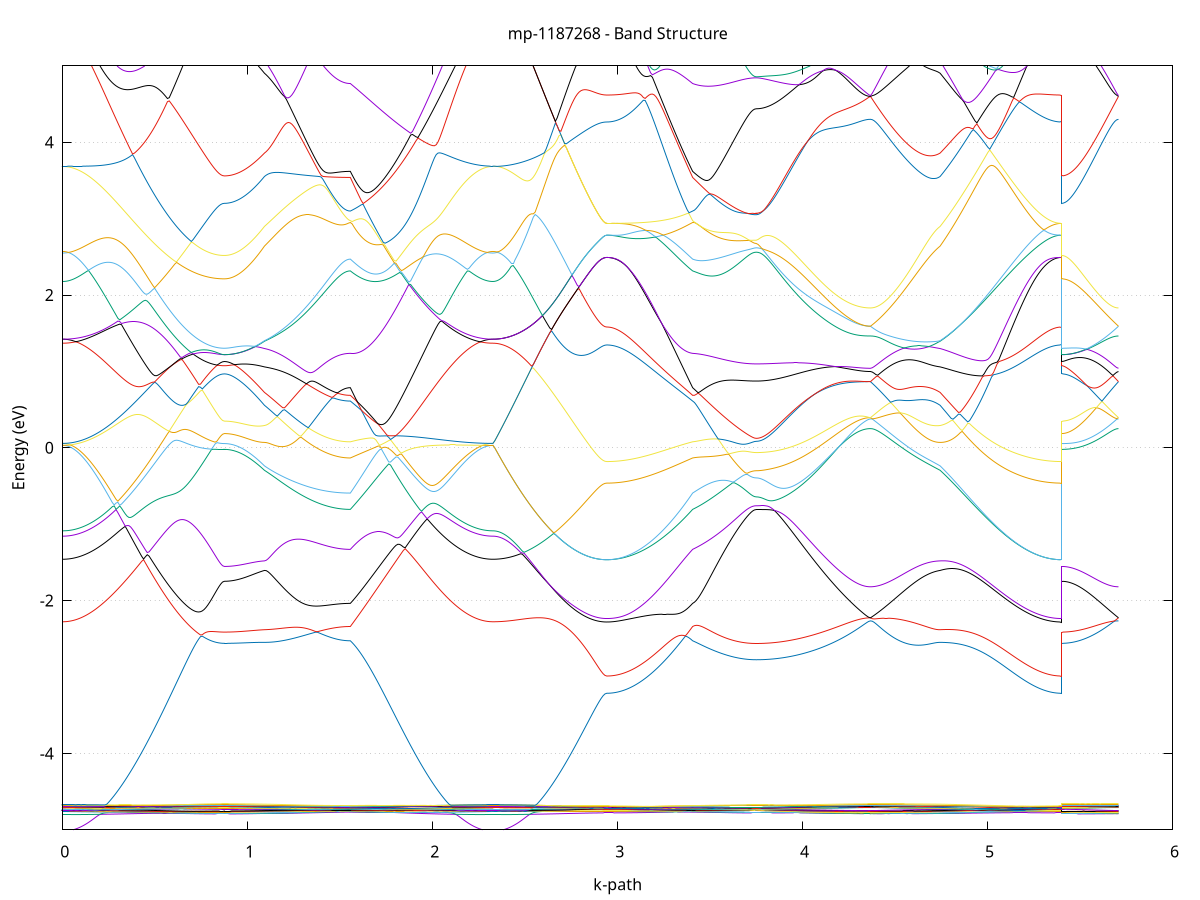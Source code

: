 set title 'mp-1187268 - Band Structure'
set xlabel 'k-path'
set ylabel 'Energy (eV)'
set grid y
set yrange [-5:5]
set terminal png size 800,600
set output 'mp-1187268_bands_gnuplot.png'
plot '-' using 1:2 with lines notitle, '-' using 1:2 with lines notitle, '-' using 1:2 with lines notitle, '-' using 1:2 with lines notitle, '-' using 1:2 with lines notitle, '-' using 1:2 with lines notitle, '-' using 1:2 with lines notitle, '-' using 1:2 with lines notitle, '-' using 1:2 with lines notitle, '-' using 1:2 with lines notitle, '-' using 1:2 with lines notitle, '-' using 1:2 with lines notitle, '-' using 1:2 with lines notitle, '-' using 1:2 with lines notitle, '-' using 1:2 with lines notitle, '-' using 1:2 with lines notitle, '-' using 1:2 with lines notitle, '-' using 1:2 with lines notitle, '-' using 1:2 with lines notitle, '-' using 1:2 with lines notitle, '-' using 1:2 with lines notitle, '-' using 1:2 with lines notitle, '-' using 1:2 with lines notitle, '-' using 1:2 with lines notitle, '-' using 1:2 with lines notitle, '-' using 1:2 with lines notitle, '-' using 1:2 with lines notitle, '-' using 1:2 with lines notitle, '-' using 1:2 with lines notitle, '-' using 1:2 with lines notitle, '-' using 1:2 with lines notitle, '-' using 1:2 with lines notitle, '-' using 1:2 with lines notitle, '-' using 1:2 with lines notitle, '-' using 1:2 with lines notitle, '-' using 1:2 with lines notitle, '-' using 1:2 with lines notitle, '-' using 1:2 with lines notitle, '-' using 1:2 with lines notitle, '-' using 1:2 with lines notitle, '-' using 1:2 with lines notitle, '-' using 1:2 with lines notitle, '-' using 1:2 with lines notitle, '-' using 1:2 with lines notitle, '-' using 1:2 with lines notitle, '-' using 1:2 with lines notitle, '-' using 1:2 with lines notitle, '-' using 1:2 with lines notitle, '-' using 1:2 with lines notitle, '-' using 1:2 with lines notitle, '-' using 1:2 with lines notitle, '-' using 1:2 with lines notitle, '-' using 1:2 with lines notitle, '-' using 1:2 with lines notitle, '-' using 1:2 with lines notitle, '-' using 1:2 with lines notitle, '-' using 1:2 with lines notitle, '-' using 1:2 with lines notitle, '-' using 1:2 with lines notitle, '-' using 1:2 with lines notitle, '-' using 1:2 with lines notitle, '-' using 1:2 with lines notitle, '-' using 1:2 with lines notitle, '-' using 1:2 with lines notitle
0.000000 -45.500345
0.009926 -45.500345
0.019853 -45.500345
0.029779 -45.500245
0.039705 -45.500245
0.049632 -45.500145
0.059558 -45.500045
0.069484 -45.499945
0.079411 -45.499745
0.089337 -45.499645
0.099263 -45.499445
0.109190 -45.499245
0.119116 -45.499045
0.129042 -45.498845
0.138968 -45.498645
0.148895 -45.498345
0.158821 -45.498045
0.168747 -45.497845
0.178674 -45.497545
0.188600 -45.497245
0.198526 -45.496845
0.208453 -45.496545
0.218379 -45.496245
0.228305 -45.495845
0.238232 -45.495445
0.248158 -45.495045
0.258084 -45.494645
0.268011 -45.494245
0.277937 -45.493745
0.287863 -45.493345
0.297790 -45.492845
0.307716 -45.492345
0.317642 -45.491945
0.327569 -45.491445
0.337495 -45.490945
0.347421 -45.490345
0.357347 -45.489845
0.367274 -45.489345
0.377200 -45.488745
0.387126 -45.488245
0.397053 -45.487645
0.406979 -45.487145
0.416905 -45.486545
0.426832 -45.485945
0.436758 -45.485345
0.446684 -45.484745
0.456611 -45.484145
0.466537 -45.483545
0.476463 -45.482945
0.486390 -45.482345
0.496316 -45.481745
0.506242 -45.481145
0.516169 -45.480445
0.526095 -45.479845
0.536021 -45.479245
0.545948 -45.478645
0.555874 -45.477945
0.565800 -45.477345
0.575727 -45.476745
0.585653 -45.476045
0.595579 -45.475445
0.605505 -45.474845
0.615432 -45.474145
0.625358 -45.473545
0.635284 -45.472945
0.645211 -45.472245
0.655137 -45.471645
0.665063 -45.471045
0.674990 -45.470445
0.684916 -45.469845
0.694842 -45.469145
0.704769 -45.468545
0.714695 -45.467945
0.724621 -45.467345
0.734548 -45.466745
0.744474 -45.466145
0.754400 -45.465545
0.764327 -45.465045
0.774253 -45.464445
0.784179 -45.463845
0.794106 -45.463345
0.804032 -45.462745
0.813958 -45.462145
0.823885 -45.461645
0.833811 -45.461145
0.843737 -45.460645
0.853663 -45.460145
0.863590 -45.459845
0.873516 -45.459645
0.873516 -45.459645
0.883373 -45.459645
0.893229 -45.459645
0.903085 -45.459545
0.912942 -45.459645
0.922798 -45.459645
0.932654 -45.459745
0.942511 -45.459845
0.952367 -45.459945
0.962224 -45.460045
0.972080 -45.460145
0.981936 -45.460245
0.991793 -45.460445
1.001649 -45.460545
1.011506 -45.460745
1.021362 -45.460945
1.031218 -45.461145
1.041075 -45.461345
1.050931 -45.461545
1.060788 -45.461745
1.070644 -45.462045
1.080500 -45.462245
1.090357 -45.462545
1.090357 -45.462545
1.100236 -45.462745
1.110116 -45.462945
1.119995 -45.463045
1.129875 -45.463245
1.139755 -45.463445
1.149634 -45.463645
1.159514 -45.463745
1.169393 -45.463945
1.179273 -45.464145
1.189152 -45.464245
1.199032 -45.464445
1.208912 -45.464645
1.218791 -45.464745
1.228671 -45.464945
1.238550 -45.465045
1.248430 -45.465145
1.258309 -45.465345
1.268189 -45.465445
1.278069 -45.465645
1.287948 -45.465745
1.297828 -45.465845
1.307707 -45.465945
1.317587 -45.466145
1.327466 -45.466245
1.337346 -45.466245
1.347225 -45.466445
1.357105 -45.466545
1.366985 -45.466645
1.376864 -45.466745
1.386744 -45.466745
1.396623 -45.466845
1.406503 -45.466945
1.416382 -45.467045
1.426262 -45.467145
1.436142 -45.467145
1.446021 -45.467245
1.455901 -45.467245
1.465780 -45.467345
1.475660 -45.467345
1.485539 -45.467445
1.495419 -45.467445
1.505299 -45.467445
1.515178 -45.467545
1.525058 -45.467545
1.534937 -45.467545
1.544817 -45.467545
1.554696 -45.467545
1.554696 -45.467545
1.564581 -45.467045
1.574466 -45.466545
1.584350 -45.466045
1.594235 -45.466545
1.604119 -45.467145
1.614004 -45.467645
1.623889 -45.468245
1.633773 -45.468745
1.643658 -45.469345
1.653542 -45.469945
1.663427 -45.470545
1.673312 -45.471145
1.683196 -45.471845
1.693081 -45.472445
1.702965 -45.473045
1.712850 -45.473745
1.722735 -45.474345
1.732619 -45.474945
1.742504 -45.475645
1.752388 -45.476245
1.762273 -45.476945
1.772158 -45.477545
1.782042 -45.478245
1.791927 -45.478845
1.801811 -45.479545
1.811696 -45.480145
1.821581 -45.480745
1.831465 -45.481445
1.841350 -45.482045
1.851234 -45.482745
1.861119 -45.483345
1.871004 -45.483945
1.880888 -45.484545
1.890773 -45.485145
1.900657 -45.485745
1.910542 -45.486345
1.920427 -45.486945
1.930311 -45.487545
1.940196 -45.488145
1.950080 -45.488645
1.959965 -45.489245
1.969850 -45.489745
1.979734 -45.490345
1.989619 -45.490845
1.999503 -45.491345
2.009388 -45.491845
2.019273 -45.492345
2.029157 -45.492845
2.039042 -45.493345
2.048926 -45.493745
2.058811 -45.494245
2.068696 -45.494645
2.078580 -45.495045
2.088465 -45.495445
2.098349 -45.495845
2.108234 -45.496245
2.118119 -45.496545
2.128003 -45.496945
2.137888 -45.497245
2.147772 -45.497545
2.157657 -45.497845
2.167541 -45.498145
2.177426 -45.498345
2.187311 -45.498645
2.197195 -45.498845
2.207080 -45.499045
2.216964 -45.499245
2.226849 -45.499445
2.236734 -45.499645
2.246618 -45.499745
2.256503 -45.499945
2.266387 -45.500045
2.276272 -45.500145
2.286157 -45.500245
2.296041 -45.500245
2.305926 -45.500345
2.315810 -45.500345
2.325695 -45.500345
2.325695 -45.500345
2.335622 -45.500345
2.345550 -45.500345
2.355477 -45.500245
2.365404 -45.500245
2.375331 -45.500145
2.385259 -45.500045
2.395186 -45.499945
2.405113 -45.499745
2.415040 -45.499645
2.424968 -45.499445
2.434895 -45.499345
2.444822 -45.499145
2.454749 -45.498845
2.464677 -45.498645
2.474604 -45.498445
2.484531 -45.498145
2.494458 -45.497845
2.504386 -45.497645
2.514313 -45.497345
2.524240 -45.496945
2.534167 -45.496645
2.544095 -45.496345
2.554022 -45.495945
2.563949 -45.495545
2.573876 -45.495145
2.583804 -45.494745
2.593731 -45.494345
2.603658 -45.493945
2.613585 -45.493545
2.623513 -45.493045
2.633440 -45.492645
2.643367 -45.492145
2.653294 -45.491745
2.663222 -45.491245
2.673149 -45.490745
2.683076 -45.490245
2.693003 -45.489745
2.702931 -45.489245
2.712858 -45.488745
2.722785 -45.488245
2.732712 -45.487745
2.742640 -45.487245
2.752567 -45.486745
2.762494 -45.486245
2.772421 -45.485745
2.782349 -45.485245
2.792276 -45.484845
2.802203 -45.484345
2.812130 -45.483845
2.822058 -45.483445
2.831985 -45.483045
2.841912 -45.482645
2.851839 -45.482245
2.861767 -45.481945
2.871694 -45.481545
2.881621 -45.481345
2.891548 -45.481045
2.901476 -45.480845
2.911403 -45.480645
2.921330 -45.480545
2.931257 -45.480545
2.941185 -45.480445
2.941185 -45.480445
2.951064 -45.480445
2.960944 -45.480445
2.970823 -45.480445
2.980703 -45.480345
2.990583 -45.480345
3.000462 -45.480245
3.010342 -45.480145
3.020221 -45.480045
3.030101 -45.479945
3.039980 -45.479845
3.049860 -45.479645
3.059740 -45.479545
3.069619 -45.479345
3.079499 -45.479145
3.089378 -45.479045
3.099258 -45.478845
3.109137 -45.478645
3.119017 -45.478345
3.128897 -45.478145
3.138776 -45.477845
3.148656 -45.477645
3.158535 -45.477345
3.168415 -45.477045
3.178294 -45.476745
3.188174 -45.476445
3.198053 -45.476145
3.207933 -45.475845
3.217813 -45.475445
3.227692 -45.475145
3.237572 -45.474845
3.247451 -45.474445
3.257331 -45.474045
3.267210 -45.473745
3.277090 -45.473245
3.286970 -45.472945
3.296849 -45.472545
3.306729 -45.472045
3.316608 -45.471645
3.326488 -45.471245
3.336367 -45.470745
3.346247 -45.470345
3.356127 -45.469845
3.366006 -45.469445
3.375886 -45.468945
3.385765 -45.468545
3.395645 -45.468045
3.405524 -45.467545
3.405524 -45.467545
3.415348 -45.467345
3.425172 -45.467345
3.434995 -45.467445
3.444819 -45.467545
3.454643 -45.467845
3.464466 -45.468045
3.474290 -45.468345
3.484113 -45.468645
3.493937 -45.468945
3.503761 -45.469245
3.513584 -45.469545
3.523408 -45.469845
3.533231 -45.470145
3.543055 -45.470445
3.552879 -45.470645
3.562702 -45.470945
3.572526 -45.471145
3.582350 -45.471345
3.592173 -45.471645
3.601997 -45.471845
3.611820 -45.472045
3.621644 -45.472145
3.631468 -45.472345
3.641291 -45.472545
3.651115 -45.472645
3.660939 -45.472745
3.670762 -45.472945
3.680586 -45.473045
3.690409 -45.473045
3.700233 -45.473145
3.710057 -45.473245
3.719880 -45.473245
3.729704 -45.473345
3.739527 -45.473345
3.749351 -45.473345
3.749351 -45.473345
3.759314 -45.473345
3.769276 -45.473345
3.779238 -45.473245
3.789201 -45.473245
3.799163 -45.473245
3.809126 -45.473145
3.819088 -45.473145
3.829050 -45.473045
3.839013 -45.472945
3.848975 -45.472845
3.858938 -45.472745
3.868900 -45.472645
3.878862 -45.472545
3.888825 -45.472445
3.898787 -45.472345
3.908750 -45.472145
3.918712 -45.471945
3.928674 -45.471845
3.938637 -45.471645
3.948599 -45.471545
3.958562 -45.471345
3.968524 -45.471145
3.978486 -45.470945
3.988449 -45.470745
3.998411 -45.470545
4.008374 -45.470345
4.018336 -45.470045
4.028298 -45.469845
4.038261 -45.469545
4.048223 -45.469345
4.058186 -45.469045
4.068148 -45.468845
4.078111 -45.468545
4.088073 -45.468245
4.098035 -45.467945
4.107998 -45.467745
4.117960 -45.467445
4.127923 -45.467145
4.137885 -45.466845
4.147847 -45.466545
4.157810 -45.466145
4.167772 -45.465845
4.177735 -45.465545
4.187697 -45.465245
4.197659 -45.464845
4.207622 -45.464545
4.217584 -45.464245
4.227547 -45.463945
4.237509 -45.463545
4.247471 -45.463245
4.257434 -45.462845
4.267396 -45.462545
4.277359 -45.462145
4.287321 -45.461845
4.297283 -45.461445
4.307246 -45.461145
4.317208 -45.460845
4.327171 -45.460445
4.337133 -45.460145
4.347095 -45.459845
4.357058 -45.459645
4.367020 -45.459545
4.367020 -45.459545
4.376927 -45.459545
4.386834 -45.459645
4.396741 -45.459745
4.406648 -45.459845
4.416555 -45.460045
4.426462 -45.460145
4.436369 -45.460345
4.446276 -45.460445
4.456183 -45.460645
4.466090 -45.460745
4.475997 -45.460845
4.485904 -45.460945
4.495811 -45.461145
4.505718 -45.461245
4.515625 -45.461345
4.525532 -45.461345
4.535439 -45.461445
4.545346 -45.461545
4.555253 -45.461645
4.565160 -45.461645
4.575067 -45.461745
4.584974 -45.461745
4.594881 -45.461845
4.604788 -45.461845
4.614695 -45.461845
4.624602 -45.461845
4.634509 -45.461945
4.644416 -45.461945
4.654323 -45.461945
4.664230 -45.461945
4.674137 -45.461945
4.684044 -45.462045
4.693951 -45.462045
4.703858 -45.462145
4.713765 -45.462145
4.723672 -45.462245
4.733579 -45.462445
4.743486 -45.462545
4.743486 -45.462545
4.753436 -45.462845
4.763386 -45.463045
4.773335 -45.463345
4.783285 -45.463645
4.793235 -45.463945
4.803184 -45.464245
4.813134 -45.464545
4.823083 -45.464945
4.833033 -45.465245
4.842983 -45.465545
4.852932 -45.465945
4.862882 -45.466245
4.872832 -45.466645
4.882781 -45.467045
4.892731 -45.467345
4.902680 -45.467745
4.912630 -45.468145
4.922580 -45.468445
4.932529 -45.468845
4.942479 -45.469245
4.952429 -45.469545
4.962378 -45.469945
4.972328 -45.470345
4.982277 -45.470745
4.992227 -45.471045
5.002177 -45.471445
5.012126 -45.471845
5.022076 -45.472145
5.032026 -45.472545
5.041975 -45.472945
5.051925 -45.473245
5.061875 -45.473645
5.071824 -45.473945
5.081774 -45.474345
5.091723 -45.474645
5.101673 -45.475045
5.111623 -45.475345
5.121572 -45.475645
5.131522 -45.475945
5.141472 -45.476245
5.151421 -45.476545
5.161371 -45.476845
5.171320 -45.477145
5.181270 -45.477445
5.191220 -45.477645
5.201169 -45.477945
5.211119 -45.478145
5.221069 -45.478345
5.231018 -45.478645
5.240968 -45.478845
5.250917 -45.479045
5.260867 -45.479145
5.270817 -45.479345
5.280766 -45.479545
5.290716 -45.479645
5.300666 -45.479845
5.310615 -45.479945
5.320565 -45.480045
5.330514 -45.480145
5.340464 -45.480245
5.350414 -45.480345
5.360363 -45.480345
5.370313 -45.480445
5.380263 -45.480445
5.390212 -45.480445
5.400162 -45.480445
5.400162 -45.459645
5.410089 -45.459645
5.420016 -45.459645
5.429944 -45.459645
5.439871 -45.459645
5.449798 -45.459645
5.459725 -45.459645
5.469653 -45.459645
5.479580 -45.459645
5.489507 -45.459645
5.499434 -45.459645
5.509362 -45.459645
5.519289 -45.459645
5.529216 -45.459645
5.539143 -45.459645
5.549071 -45.459645
5.558998 -45.459545
5.568925 -45.459645
5.578852 -45.459545
5.588780 -45.459645
5.598707 -45.459645
5.608634 -45.459545
5.618561 -45.459545
5.628489 -45.459545
5.638416 -45.459545
5.648343 -45.459545
5.658270 -45.459545
5.668198 -45.459545
5.678125 -45.459545
5.688052 -45.459545
5.697979 -45.459545
5.707907 -45.459545
e
0.000000 -45.438945
0.009926 -45.438945
0.019853 -45.439045
0.029779 -45.439045
0.039705 -45.439045
0.049632 -45.439145
0.059558 -45.439245
0.069484 -45.439245
0.079411 -45.439345
0.089337 -45.439545
0.099263 -45.439645
0.109190 -45.439745
0.119116 -45.439945
0.129042 -45.440045
0.138968 -45.440245
0.148895 -45.440445
0.158821 -45.440645
0.168747 -45.440845
0.178674 -45.441045
0.188600 -45.441245
0.198526 -45.441445
0.208453 -45.441745
0.218379 -45.441945
0.228305 -45.442245
0.238232 -45.442545
0.248158 -45.442845
0.258084 -45.443045
0.268011 -45.443345
0.277937 -45.443745
0.287863 -45.444045
0.297790 -45.444345
0.307716 -45.444645
0.317642 -45.444945
0.327569 -45.445345
0.337495 -45.445645
0.347421 -45.446045
0.357347 -45.446345
0.367274 -45.446745
0.377200 -45.447045
0.387126 -45.447445
0.397053 -45.447745
0.406979 -45.448145
0.416905 -45.448545
0.426832 -45.448845
0.436758 -45.449245
0.446684 -45.449645
0.456611 -45.449945
0.466537 -45.450345
0.476463 -45.450745
0.486390 -45.451045
0.496316 -45.451445
0.506242 -45.451745
0.516169 -45.452145
0.526095 -45.452445
0.536021 -45.452845
0.545948 -45.453145
0.555874 -45.453545
0.565800 -45.453845
0.575727 -45.454145
0.585653 -45.454445
0.595579 -45.454745
0.605505 -45.455145
0.615432 -45.455345
0.625358 -45.455645
0.635284 -45.455945
0.645211 -45.456245
0.655137 -45.456545
0.665063 -45.456745
0.674990 -45.457045
0.684916 -45.457245
0.694842 -45.457445
0.704769 -45.457645
0.714695 -45.457845
0.724621 -45.458045
0.734548 -45.458245
0.744474 -45.458445
0.754400 -45.458545
0.764327 -45.458745
0.774253 -45.458845
0.784179 -45.458945
0.794106 -45.459045
0.804032 -45.459145
0.813958 -45.459245
0.823885 -45.459345
0.833811 -45.459345
0.843737 -45.459445
0.853663 -45.459445
0.863590 -45.459445
0.873516 -45.459545
0.873516 -45.459545
0.883373 -45.459545
0.893229 -45.459545
0.903085 -45.459545
0.912942 -45.459545
0.922798 -45.459445
0.932654 -45.459445
0.942511 -45.459345
0.952367 -45.459245
0.962224 -45.459145
0.972080 -45.458945
0.981936 -45.458845
0.991793 -45.458745
1.001649 -45.458545
1.011506 -45.458445
1.021362 -45.458245
1.031218 -45.458145
1.041075 -45.458145
1.050931 -45.458145
1.060788 -45.458145
1.070644 -45.458145
1.080500 -45.458145
1.090357 -45.458145
1.090357 -45.458145
1.100236 -45.458245
1.110116 -45.458345
1.119995 -45.458545
1.129875 -45.458745
1.139755 -45.458945
1.149634 -45.459245
1.159514 -45.459445
1.169393 -45.459645
1.179273 -45.459845
1.189152 -45.460145
1.199032 -45.460345
1.208912 -45.460545
1.218791 -45.460745
1.228671 -45.460945
1.238550 -45.461145
1.248430 -45.461345
1.258309 -45.461545
1.268189 -45.461745
1.278069 -45.461845
1.287948 -45.462045
1.297828 -45.462245
1.307707 -45.462445
1.317587 -45.462545
1.327466 -45.462745
1.337346 -45.462845
1.347225 -45.463045
1.357105 -45.463145
1.366985 -45.463245
1.376864 -45.463445
1.386744 -45.463545
1.396623 -45.463645
1.406503 -45.463745
1.416382 -45.463845
1.426262 -45.463945
1.436142 -45.464045
1.446021 -45.464145
1.455901 -45.464145
1.465780 -45.464245
1.475660 -45.464345
1.485539 -45.464345
1.495419 -45.464445
1.505299 -45.464445
1.515178 -45.464445
1.525058 -45.464545
1.534937 -45.464545
1.544817 -45.464545
1.554696 -45.464545
1.554696 -45.464545
1.564581 -45.465045
1.574466 -45.465545
1.584350 -45.466045
1.594235 -45.465545
1.604119 -45.465045
1.614004 -45.464545
1.623889 -45.464045
1.633773 -45.463545
1.643658 -45.463045
1.653542 -45.462545
1.663427 -45.461945
1.673312 -45.461445
1.683196 -45.460945
1.693081 -45.460445
1.702965 -45.459945
1.712850 -45.459345
1.722735 -45.458845
1.732619 -45.458345
1.742504 -45.457845
1.752388 -45.457345
1.762273 -45.456745
1.772158 -45.456245
1.782042 -45.455745
1.791927 -45.455245
1.801811 -45.454745
1.811696 -45.454245
1.821581 -45.453745
1.831465 -45.453245
1.841350 -45.452745
1.851234 -45.452245
1.861119 -45.451745
1.871004 -45.451345
1.880888 -45.450845
1.890773 -45.450345
1.900657 -45.449945
1.910542 -45.449445
1.920427 -45.448945
1.930311 -45.448545
1.940196 -45.448145
1.950080 -45.447645
1.959965 -45.447245
1.969850 -45.446845
1.979734 -45.446445
1.989619 -45.446045
1.999503 -45.445645
2.009388 -45.445245
2.019273 -45.444945
2.029157 -45.444545
2.039042 -45.444245
2.048926 -45.443845
2.058811 -45.443545
2.068696 -45.443245
2.078580 -45.442945
2.088465 -45.442645
2.098349 -45.442345
2.108234 -45.442045
2.118119 -45.441745
2.128003 -45.441545
2.137888 -45.441245
2.147772 -45.441045
2.157657 -45.440845
2.167541 -45.440645
2.177426 -45.440445
2.187311 -45.440245
2.197195 -45.440045
2.207080 -45.439945
2.216964 -45.439745
2.226849 -45.439645
2.236734 -45.439545
2.246618 -45.439345
2.256503 -45.439245
2.266387 -45.439245
2.276272 -45.439145
2.286157 -45.439045
2.296041 -45.439045
2.305926 -45.439045
2.315810 -45.438945
2.325695 -45.438945
2.325695 -45.438945
2.335622 -45.438945
2.345550 -45.438945
2.355477 -45.438945
2.365404 -45.438945
2.375331 -45.438945
2.385259 -45.438945
2.395186 -45.439145
2.405113 -45.439245
2.415040 -45.439345
2.424968 -45.439545
2.434895 -45.439745
2.444822 -45.439945
2.454749 -45.440145
2.464677 -45.440345
2.474604 -45.440545
2.484531 -45.440845
2.494458 -45.441145
2.504386 -45.441445
2.514313 -45.441745
2.524240 -45.442045
2.534167 -45.442345
2.544095 -45.442645
2.554022 -45.443045
2.563949 -45.443445
2.573876 -45.443745
2.583804 -45.444245
2.593731 -45.444645
2.603658 -45.445045
2.613585 -45.445445
2.623513 -45.445845
2.633440 -45.446345
2.643367 -45.446845
2.653294 -45.447245
2.663222 -45.447745
2.673149 -45.448245
2.683076 -45.448745
2.693003 -45.449245
2.702931 -45.449645
2.712858 -45.450145
2.722785 -45.450645
2.732712 -45.451145
2.742640 -45.451645
2.752567 -45.452145
2.762494 -45.452645
2.772421 -45.453145
2.782349 -45.453645
2.792276 -45.454145
2.802203 -45.454645
2.812130 -45.455045
2.822058 -45.455445
2.831985 -45.455945
2.841912 -45.456345
2.851839 -45.456645
2.861767 -45.457045
2.871694 -45.457345
2.881621 -45.457645
2.891548 -45.457845
2.901476 -45.458145
2.911403 -45.458245
2.921330 -45.458345
2.931257 -45.458445
2.941185 -45.458445
2.941185 -45.458445
2.951064 -45.458445
2.960944 -45.458445
2.970823 -45.458445
2.980703 -45.458445
2.990583 -45.458445
3.000462 -45.458445
3.010342 -45.458445
3.020221 -45.458445
3.030101 -45.458445
3.039980 -45.458445
3.049860 -45.458445
3.059740 -45.458445
3.069619 -45.458445
3.079499 -45.458445
3.089378 -45.458545
3.099258 -45.458545
3.109137 -45.458545
3.119017 -45.458545
3.128897 -45.458545
3.138776 -45.458645
3.148656 -45.458645
3.158535 -45.458645
3.168415 -45.458745
3.178294 -45.458845
3.188174 -45.458845
3.198053 -45.458945
3.207933 -45.459045
3.217813 -45.459145
3.227692 -45.459245
3.237572 -45.459445
3.247451 -45.459545
3.257331 -45.459745
3.267210 -45.459945
3.277090 -45.460045
3.286970 -45.460345
3.296849 -45.460545
3.306729 -45.460845
3.316608 -45.461045
3.326488 -45.461345
3.336367 -45.461745
3.346247 -45.462045
3.356127 -45.462445
3.366006 -45.462845
3.375886 -45.463245
3.385765 -45.463645
3.395645 -45.464045
3.405524 -45.464545
3.405524 -45.464545
3.415348 -45.464745
3.425172 -45.464745
3.434995 -45.464645
3.444819 -45.464545
3.454643 -45.464245
3.464466 -45.464045
3.474290 -45.463745
3.484113 -45.463545
3.493937 -45.463245
3.503761 -45.462945
3.513584 -45.462745
3.523408 -45.462445
3.533231 -45.462245
3.543055 -45.461945
3.552879 -45.461745
3.562702 -45.461545
3.572526 -45.461345
3.582350 -45.461145
3.592173 -45.461045
3.601997 -45.460845
3.611820 -45.460745
3.621644 -45.460545
3.631468 -45.460445
3.641291 -45.460345
3.651115 -45.460245
3.660939 -45.460145
3.670762 -45.460045
3.680586 -45.459945
3.690409 -45.459945
3.700233 -45.459845
3.710057 -45.459845
3.719880 -45.459745
3.729704 -45.459745
3.739527 -45.459745
3.749351 -45.459745
3.749351 -45.459745
3.759314 -45.459745
3.769276 -45.459745
3.779238 -45.459745
3.789201 -45.459745
3.799163 -45.459745
3.809126 -45.459745
3.819088 -45.459745
3.829050 -45.459745
3.839013 -45.459745
3.848975 -45.459745
3.858938 -45.459745
3.868900 -45.459745
3.878862 -45.459745
3.888825 -45.459745
3.898787 -45.459745
3.908750 -45.459745
3.918712 -45.459745
3.928674 -45.459745
3.938637 -45.459745
3.948599 -45.459745
3.958562 -45.459745
3.968524 -45.459645
3.978486 -45.459645
3.988449 -45.459645
3.998411 -45.459645
4.008374 -45.459645
4.018336 -45.459645
4.028298 -45.459645
4.038261 -45.459645
4.048223 -45.459645
4.058186 -45.459645
4.068148 -45.459645
4.078111 -45.459645
4.088073 -45.459645
4.098035 -45.459645
4.107998 -45.459645
4.117960 -45.459645
4.127923 -45.459645
4.137885 -45.459645
4.147847 -45.459645
4.157810 -45.459645
4.167772 -45.459645
4.177735 -45.459645
4.187697 -45.459645
4.197659 -45.459545
4.207622 -45.459545
4.217584 -45.459545
4.227547 -45.459545
4.237509 -45.459545
4.247471 -45.459545
4.257434 -45.459545
4.267396 -45.459545
4.277359 -45.459545
4.287321 -45.459545
4.297283 -45.459545
4.307246 -45.459545
4.317208 -45.459545
4.327171 -45.459545
4.337133 -45.459545
4.347095 -45.459545
4.357058 -45.459545
4.367020 -45.459545
4.367020 -45.459545
4.376927 -45.459545
4.386834 -45.459545
4.396741 -45.459545
4.406648 -45.459545
4.416555 -45.459545
4.426462 -45.459545
4.436369 -45.459445
4.446276 -45.459445
4.456183 -45.459445
4.466090 -45.459345
4.475997 -45.459345
4.485904 -45.459245
4.495811 -45.459245
4.505718 -45.459145
4.515625 -45.459145
4.525532 -45.459045
4.535439 -45.458945
4.545346 -45.458945
4.555253 -45.458845
4.565160 -45.458745
4.575067 -45.458645
4.584974 -45.458545
4.594881 -45.458545
4.604788 -45.458445
4.614695 -45.458345
4.624602 -45.458245
4.634509 -45.458045
4.644416 -45.457945
4.654323 -45.457845
4.664230 -45.457745
4.674137 -45.457745
4.684044 -45.457845
4.693951 -45.457945
4.703858 -45.457945
4.713765 -45.458045
4.723672 -45.458145
4.733579 -45.458145
4.743486 -45.458145
4.743486 -45.458145
4.753436 -45.458145
4.763386 -45.458145
4.773335 -45.458145
4.783285 -45.458145
4.793235 -45.458145
4.803184 -45.458145
4.813134 -45.458145
4.823083 -45.458245
4.833033 -45.458245
4.842983 -45.458245
4.852932 -45.458245
4.862882 -45.458245
4.872832 -45.458245
4.882781 -45.458245
4.892731 -45.458245
4.902680 -45.458245
4.912630 -45.458245
4.922580 -45.458245
4.932529 -45.458245
4.942479 -45.458245
4.952429 -45.458245
4.962378 -45.458245
4.972328 -45.458245
4.982277 -45.458345
4.992227 -45.458245
5.002177 -45.458345
5.012126 -45.458345
5.022076 -45.458345
5.032026 -45.458345
5.041975 -45.458345
5.051925 -45.458345
5.061875 -45.458345
5.071824 -45.458345
5.081774 -45.458345
5.091723 -45.458345
5.101673 -45.458345
5.111623 -45.458345
5.121572 -45.458345
5.131522 -45.458345
5.141472 -45.458345
5.151421 -45.458445
5.161371 -45.458445
5.171320 -45.458445
5.181270 -45.458445
5.191220 -45.458445
5.201169 -45.458445
5.211119 -45.458345
5.221069 -45.458445
5.231018 -45.458445
5.240968 -45.458445
5.250917 -45.458445
5.260867 -45.458445
5.270817 -45.458445
5.280766 -45.458445
5.290716 -45.458445
5.300666 -45.458445
5.310615 -45.458445
5.320565 -45.458445
5.330514 -45.458445
5.340464 -45.458445
5.350414 -45.458445
5.360363 -45.458445
5.370313 -45.458445
5.380263 -45.458445
5.390212 -45.458445
5.400162 -45.458445
5.400162 -45.459545
5.410089 -45.459445
5.420016 -45.459545
5.429944 -45.459545
5.439871 -45.459545
5.449798 -45.459445
5.459725 -45.459445
5.469653 -45.459545
5.479580 -45.459545
5.489507 -45.459545
5.499434 -45.459545
5.509362 -45.459545
5.519289 -45.459545
5.529216 -45.459545
5.539143 -45.459545
5.549071 -45.459545
5.558998 -45.459545
5.568925 -45.459545
5.578852 -45.459545
5.588780 -45.459545
5.598707 -45.459545
5.608634 -45.459545
5.618561 -45.459545
5.628489 -45.459545
5.638416 -45.459545
5.648343 -45.459545
5.658270 -45.459545
5.668198 -45.459545
5.678125 -45.459545
5.688052 -45.459545
5.697979 -45.459545
5.707907 -45.459545
e
0.000000 -45.438645
0.009926 -45.438645
0.019853 -45.438645
0.029779 -45.438645
0.039705 -45.438745
0.049632 -45.438745
0.059558 -45.438745
0.069484 -45.438745
0.079411 -45.438845
0.089337 -45.438845
0.099263 -45.438845
0.109190 -45.438945
0.119116 -45.438945
0.129042 -45.439045
0.138968 -45.439045
0.148895 -45.439145
0.158821 -45.439245
0.168747 -45.439245
0.178674 -45.439345
0.188600 -45.439445
0.198526 -45.439545
0.208453 -45.439645
0.218379 -45.439745
0.228305 -45.439845
0.238232 -45.439945
0.248158 -45.440045
0.258084 -45.440145
0.268011 -45.440245
0.277937 -45.440345
0.287863 -45.440445
0.297790 -45.440645
0.307716 -45.440745
0.317642 -45.440945
0.327569 -45.441045
0.337495 -45.441245
0.347421 -45.441345
0.357347 -45.441545
0.367274 -45.441645
0.377200 -45.441845
0.387126 -45.442045
0.397053 -45.442245
0.406979 -45.442445
0.416905 -45.442645
0.426832 -45.442845
0.436758 -45.443045
0.446684 -45.443245
0.456611 -45.443445
0.466537 -45.443645
0.476463 -45.443945
0.486390 -45.444145
0.496316 -45.444445
0.506242 -45.444645
0.516169 -45.444845
0.526095 -45.445145
0.536021 -45.445445
0.545948 -45.445645
0.555874 -45.446045
0.565800 -45.446245
0.575727 -45.446545
0.585653 -45.446845
0.595579 -45.447245
0.605505 -45.447545
0.615432 -45.447845
0.625358 -45.448145
0.635284 -45.448545
0.645211 -45.448845
0.655137 -45.449245
0.665063 -45.449545
0.674990 -45.449945
0.684916 -45.450345
0.694842 -45.450645
0.704769 -45.451045
0.714695 -45.451445
0.724621 -45.451845
0.734548 -45.452345
0.744474 -45.452745
0.754400 -45.453145
0.764327 -45.453545
0.774253 -45.454045
0.784179 -45.454445
0.794106 -45.454945
0.804032 -45.455345
0.813958 -45.455845
0.823885 -45.456245
0.833811 -45.456745
0.843737 -45.457145
0.853663 -45.457645
0.863590 -45.457945
0.873516 -45.458145
0.873516 -45.458145
0.883373 -45.458145
0.893229 -45.458145
0.903085 -45.458145
0.912942 -45.458145
0.922798 -45.458145
0.932654 -45.458145
0.942511 -45.458145
0.952367 -45.458145
0.962224 -45.458145
0.972080 -45.458145
0.981936 -45.458145
0.991793 -45.458145
1.001649 -45.458145
1.011506 -45.458145
1.021362 -45.458145
1.031218 -45.458045
1.041075 -45.457845
1.050931 -45.457645
1.060788 -45.457445
1.070644 -45.457145
1.080500 -45.456945
1.090357 -45.456645
1.090357 -45.456645
1.100236 -45.456445
1.110116 -45.456145
1.119995 -45.455745
1.129875 -45.455345
1.139755 -45.454945
1.149634 -45.454545
1.159514 -45.454245
1.169393 -45.453845
1.179273 -45.453445
1.189152 -45.453045
1.199032 -45.452745
1.208912 -45.452345
1.218791 -45.451945
1.228671 -45.451645
1.238550 -45.451345
1.248430 -45.450945
1.258309 -45.450645
1.268189 -45.450345
1.278069 -45.450045
1.287948 -45.449745
1.297828 -45.449445
1.307707 -45.449145
1.317587 -45.448945
1.327466 -45.448645
1.337346 -45.448345
1.347225 -45.448145
1.357105 -45.447945
1.366985 -45.447645
1.376864 -45.447545
1.386744 -45.447345
1.396623 -45.447145
1.406503 -45.446945
1.416382 -45.446745
1.426262 -45.446645
1.436142 -45.446445
1.446021 -45.446345
1.455901 -45.446245
1.465780 -45.446145
1.475660 -45.446045
1.485539 -45.445945
1.495419 -45.445845
1.505299 -45.445745
1.515178 -45.445745
1.525058 -45.445645
1.534937 -45.445645
1.544817 -45.445645
1.554696 -45.445645
1.554696 -45.445645
1.564581 -45.445645
1.574466 -45.445645
1.584350 -45.445645
1.594235 -45.445545
1.604119 -45.445545
1.614004 -45.445445
1.623889 -45.445445
1.633773 -45.445345
1.643658 -45.445245
1.653542 -45.445145
1.663427 -45.445145
1.673312 -45.445045
1.683196 -45.444945
1.693081 -45.444845
1.702965 -45.444645
1.712850 -45.444545
1.722735 -45.444445
1.732619 -45.444345
1.742504 -45.444245
1.752388 -45.444045
1.762273 -45.443945
1.772158 -45.443845
1.782042 -45.443645
1.791927 -45.443545
1.801811 -45.443345
1.811696 -45.443245
1.821581 -45.443145
1.831465 -45.443045
1.841350 -45.442845
1.851234 -45.442745
1.861119 -45.442545
1.871004 -45.442445
1.880888 -45.442345
1.890773 -45.442145
1.900657 -45.442045
1.910542 -45.441945
1.920427 -45.441745
1.930311 -45.441645
1.940196 -45.441545
1.950080 -45.441345
1.959965 -45.441245
1.969850 -45.441145
1.979734 -45.441045
1.989619 -45.440845
1.999503 -45.440745
2.009388 -45.440645
2.019273 -45.440545
2.029157 -45.440445
2.039042 -45.440345
2.048926 -45.440245
2.058811 -45.440145
2.068696 -45.440045
2.078580 -45.439945
2.088465 -45.439845
2.098349 -45.439745
2.108234 -45.439645
2.118119 -45.439545
2.128003 -45.439445
2.137888 -45.439445
2.147772 -45.439345
2.157657 -45.439245
2.167541 -45.439145
2.177426 -45.439145
2.187311 -45.439045
2.197195 -45.439045
2.207080 -45.438945
2.216964 -45.438945
2.226849 -45.438845
2.236734 -45.438845
2.246618 -45.438845
2.256503 -45.438745
2.266387 -45.438745
2.276272 -45.438745
2.286157 -45.438745
2.296041 -45.438645
2.305926 -45.438645
2.315810 -45.438645
2.325695 -45.438645
2.325695 -45.438645
2.335622 -45.438645
2.345550 -45.438745
2.355477 -45.438745
2.365404 -45.438845
2.375331 -45.438845
2.385259 -45.438945
2.395186 -45.438945
2.405113 -45.438945
2.415040 -45.438945
2.424968 -45.438945
2.434895 -45.438945
2.444822 -45.438945
2.454749 -45.438945
2.464677 -45.438945
2.474604 -45.438945
2.484531 -45.438945
2.494458 -45.438945
2.504386 -45.438945
2.514313 -45.439045
2.524240 -45.439045
2.534167 -45.439045
2.544095 -45.439045
2.554022 -45.439045
2.563949 -45.439045
2.573876 -45.438945
2.583804 -45.439045
2.593731 -45.439045
2.603658 -45.439045
2.613585 -45.439045
2.623513 -45.439045
2.633440 -45.439045
2.643367 -45.439045
2.653294 -45.439045
2.663222 -45.439045
2.673149 -45.439045
2.683076 -45.439045
2.693003 -45.439045
2.702931 -45.439045
2.712858 -45.439045
2.722785 -45.439045
2.732712 -45.439045
2.742640 -45.439045
2.752567 -45.439045
2.762494 -45.439045
2.772421 -45.439045
2.782349 -45.439045
2.792276 -45.439045
2.802203 -45.439045
2.812130 -45.439045
2.822058 -45.439045
2.831985 -45.439045
2.841912 -45.439045
2.851839 -45.439045
2.861767 -45.439045
2.871694 -45.439045
2.881621 -45.439045
2.891548 -45.439045
2.901476 -45.439045
2.911403 -45.439045
2.921330 -45.439045
2.931257 -45.439045
2.941185 -45.439045
2.941185 -45.439045
2.951064 -45.439045
2.960944 -45.439145
2.970823 -45.439145
2.980703 -45.439145
2.990583 -45.439245
3.000462 -45.439345
3.010342 -45.439345
3.020221 -45.439445
3.030101 -45.439645
3.039980 -45.439745
3.049860 -45.439845
3.059740 -45.439945
3.069619 -45.440145
3.079499 -45.440345
3.089378 -45.440445
3.099258 -45.440645
3.109137 -45.440845
3.119017 -45.441045
3.128897 -45.441245
3.138776 -45.441445
3.148656 -45.441645
3.158535 -45.441845
3.168415 -45.442145
3.178294 -45.442345
3.188174 -45.442545
3.198053 -45.442745
3.207933 -45.443045
3.217813 -45.443145
3.227692 -45.443445
3.237572 -45.443645
3.247451 -45.443845
3.257331 -45.444045
3.267210 -45.444245
3.277090 -45.444445
3.286970 -45.444645
3.296849 -45.444745
3.306729 -45.444945
3.316608 -45.445045
3.326488 -45.445145
3.336367 -45.445245
3.346247 -45.445345
3.356127 -45.445445
3.366006 -45.445545
3.375886 -45.445545
3.385765 -45.445645
3.395645 -45.445645
3.405524 -45.445645
3.405524 -45.445645
3.415348 -45.445645
3.425172 -45.445645
3.434995 -45.445645
3.444819 -45.445645
3.454643 -45.445645
3.464466 -45.445545
3.474290 -45.445545
3.484113 -45.445545
3.493937 -45.445545
3.503761 -45.445445
3.513584 -45.445445
3.523408 -45.445345
3.533231 -45.445345
3.543055 -45.445345
3.552879 -45.445245
3.562702 -45.445245
3.572526 -45.445145
3.582350 -45.445145
3.592173 -45.445045
3.601997 -45.445045
3.611820 -45.444945
3.621644 -45.444945
3.631468 -45.444845
3.641291 -45.444845
3.651115 -45.444845
3.660939 -45.444745
3.670762 -45.444745
3.680586 -45.444645
3.690409 -45.444645
3.700233 -45.444645
3.710057 -45.444645
3.719880 -45.444645
3.729704 -45.444545
3.739527 -45.444545
3.749351 -45.444545
3.749351 -45.444545
3.759314 -45.444545
3.769276 -45.444645
3.779238 -45.444645
3.789201 -45.444645
3.799163 -45.444645
3.809126 -45.444745
3.819088 -45.444845
3.829050 -45.444845
3.839013 -45.444945
3.848975 -45.445045
3.858938 -45.445145
3.868900 -45.445245
3.878862 -45.445345
3.888825 -45.445445
3.898787 -45.445545
3.908750 -45.445745
3.918712 -45.445845
3.928674 -45.446045
3.938637 -45.446145
3.948599 -45.446345
3.958562 -45.446545
3.968524 -45.446745
3.978486 -45.446945
3.988449 -45.447145
3.998411 -45.447345
4.008374 -45.447545
4.018336 -45.447745
4.028298 -45.448045
4.038261 -45.448245
4.048223 -45.448445
4.058186 -45.448745
4.068148 -45.448945
4.078111 -45.449245
4.088073 -45.449545
4.098035 -45.449745
4.107998 -45.450045
4.117960 -45.450345
4.127923 -45.450645
4.137885 -45.450945
4.147847 -45.451245
4.157810 -45.451545
4.167772 -45.451845
4.177735 -45.452145
4.187697 -45.452545
4.197659 -45.452845
4.207622 -45.453145
4.217584 -45.453445
4.227547 -45.453845
4.237509 -45.454145
4.247471 -45.454545
4.257434 -45.454845
4.267396 -45.455145
4.277359 -45.455545
4.287321 -45.455845
4.297283 -45.456245
4.307246 -45.456545
4.317208 -45.456945
4.327171 -45.457245
4.337133 -45.457545
4.347095 -45.457845
4.357058 -45.458045
4.367020 -45.458145
4.367020 -45.458145
4.376927 -45.458145
4.386834 -45.458045
4.396741 -45.457945
4.406648 -45.457745
4.416555 -45.457645
4.426462 -45.457545
4.436369 -45.457445
4.446276 -45.457345
4.456183 -45.457245
4.466090 -45.457145
4.475997 -45.457045
4.485904 -45.456945
4.495811 -45.456945
4.505718 -45.456845
4.515625 -45.456845
4.525532 -45.456845
4.535439 -45.456845
4.545346 -45.456845
4.555253 -45.456845
4.565160 -45.456845
4.575067 -45.456945
4.584974 -45.456945
4.594881 -45.457045
4.604788 -45.457045
4.614695 -45.457145
4.624602 -45.457245
4.634509 -45.457345
4.644416 -45.457445
4.654323 -45.457545
4.664230 -45.457645
4.674137 -45.457645
4.684044 -45.457445
4.693951 -45.457345
4.703858 -45.457245
4.713765 -45.457145
4.723672 -45.456945
4.733579 -45.456845
4.743486 -45.456645
4.743486 -45.456645
4.753436 -45.456445
4.763386 -45.456145
4.773335 -45.455845
4.783285 -45.455545
4.793235 -45.455245
4.803184 -45.454945
4.813134 -45.454645
4.823083 -45.454345
4.833033 -45.454045
4.842983 -45.453645
4.852932 -45.453345
4.862882 -45.452945
4.872832 -45.452645
4.882781 -45.452345
4.892731 -45.451945
4.902680 -45.451545
4.912630 -45.451245
4.922580 -45.450845
4.932529 -45.450545
4.942479 -45.450145
4.952429 -45.449745
4.962378 -45.449445
4.972328 -45.449045
4.982277 -45.448645
4.992227 -45.448245
5.002177 -45.447945
5.012126 -45.447545
5.022076 -45.447245
5.032026 -45.446845
5.041975 -45.446545
5.051925 -45.446145
5.061875 -45.445845
5.071824 -45.445445
5.081774 -45.445145
5.091723 -45.444845
5.101673 -45.444445
5.111623 -45.444145
5.121572 -45.443845
5.131522 -45.443545
5.141472 -45.443245
5.151421 -45.442945
5.161371 -45.442645
5.171320 -45.442345
5.181270 -45.442145
5.191220 -45.441845
5.201169 -45.441645
5.211119 -45.441345
5.221069 -45.441145
5.231018 -45.440945
5.240968 -45.440745
5.250917 -45.440545
5.260867 -45.440345
5.270817 -45.440145
5.280766 -45.440045
5.290716 -45.439845
5.300666 -45.439745
5.310615 -45.439645
5.320565 -45.439545
5.330514 -45.439445
5.340464 -45.439345
5.350414 -45.439245
5.360363 -45.439145
5.370313 -45.439145
5.380263 -45.439145
5.390212 -45.439045
5.400162 -45.439045
5.400162 -45.458145
5.410089 -45.458145
5.420016 -45.458145
5.429944 -45.458145
5.439871 -45.458145
5.449798 -45.458145
5.459725 -45.458145
5.469653 -45.458145
5.479580 -45.458145
5.489507 -45.458145
5.499434 -45.458145
5.509362 -45.458145
5.519289 -45.458145
5.529216 -45.458145
5.539143 -45.458145
5.549071 -45.458145
5.558998 -45.458145
5.568925 -45.458145
5.578852 -45.458145
5.588780 -45.458145
5.598707 -45.458145
5.608634 -45.458145
5.618561 -45.458145
5.628489 -45.458145
5.638416 -45.458145
5.648343 -45.458145
5.658270 -45.458145
5.668198 -45.458145
5.678125 -45.458145
5.688052 -45.458145
5.697979 -45.458145
5.707907 -45.458145
e
0.000000 -40.150145
0.009926 -40.150145
0.019853 -40.150145
0.029779 -40.150145
0.039705 -40.150145
0.049632 -40.150145
0.059558 -40.150145
0.069484 -40.150145
0.079411 -40.150145
0.089337 -40.150145
0.099263 -40.150145
0.109190 -40.150145
0.119116 -40.150145
0.129042 -40.150145
0.138968 -40.150145
0.148895 -40.150145
0.158821 -40.150145
0.168747 -40.150145
0.178674 -40.150145
0.188600 -40.150145
0.198526 -40.150145
0.208453 -40.150145
0.218379 -40.150145
0.228305 -40.150145
0.238232 -40.150145
0.248158 -40.150145
0.258084 -40.150145
0.268011 -40.150145
0.277937 -40.150145
0.287863 -40.150145
0.297790 -40.150145
0.307716 -40.150245
0.317642 -40.150245
0.327569 -40.150245
0.337495 -40.150245
0.347421 -40.150245
0.357347 -40.150245
0.367274 -40.150245
0.377200 -40.150245
0.387126 -40.150245
0.397053 -40.150245
0.406979 -40.150245
0.416905 -40.150245
0.426832 -40.150245
0.436758 -40.150245
0.446684 -40.150245
0.456611 -40.150245
0.466537 -40.150245
0.476463 -40.150245
0.486390 -40.150245
0.496316 -40.150245
0.506242 -40.150245
0.516169 -40.150245
0.526095 -40.150245
0.536021 -40.150245
0.545948 -40.150245
0.555874 -40.150245
0.565800 -40.150245
0.575727 -40.150245
0.585653 -40.150245
0.595579 -40.150245
0.605505 -40.150245
0.615432 -40.150245
0.625358 -40.150245
0.635284 -40.150245
0.645211 -40.150245
0.655137 -40.150245
0.665063 -40.150245
0.674990 -40.150245
0.684916 -40.150245
0.694842 -40.150245
0.704769 -40.150245
0.714695 -40.150245
0.724621 -40.150245
0.734548 -40.150245
0.744474 -40.150245
0.754400 -40.150245
0.764327 -40.150245
0.774253 -40.150245
0.784179 -40.150245
0.794106 -40.150245
0.804032 -40.150245
0.813958 -40.150245
0.823885 -40.150245
0.833811 -40.150245
0.843737 -40.150245
0.853663 -40.150245
0.863590 -40.150245
0.873516 -40.150245
0.873516 -40.150245
0.883373 -40.150245
0.893229 -40.150245
0.903085 -40.150245
0.912942 -40.150245
0.922798 -40.150245
0.932654 -40.150245
0.942511 -40.150245
0.952367 -40.150245
0.962224 -40.150245
0.972080 -40.150245
0.981936 -40.150245
0.991793 -40.150245
1.001649 -40.150245
1.011506 -40.150245
1.021362 -40.150245
1.031218 -40.150245
1.041075 -40.150245
1.050931 -40.150245
1.060788 -40.150245
1.070644 -40.150345
1.080500 -40.150345
1.090357 -40.150345
1.090357 -40.150345
1.100236 -40.150345
1.110116 -40.150345
1.119995 -40.150345
1.129875 -40.150345
1.139755 -40.150345
1.149634 -40.150345
1.159514 -40.150345
1.169393 -40.150345
1.179273 -40.150345
1.189152 -40.150345
1.199032 -40.150345
1.208912 -40.150345
1.218791 -40.150445
1.228671 -40.150445
1.238550 -40.150445
1.248430 -40.150445
1.258309 -40.150445
1.268189 -40.150445
1.278069 -40.150445
1.287948 -40.150445
1.297828 -40.150445
1.307707 -40.150445
1.317587 -40.150445
1.327466 -40.150445
1.337346 -40.150445
1.347225 -40.150445
1.357105 -40.150445
1.366985 -40.150445
1.376864 -40.150545
1.386744 -40.150545
1.396623 -40.150545
1.406503 -40.150545
1.416382 -40.150545
1.426262 -40.150545
1.436142 -40.150545
1.446021 -40.150545
1.455901 -40.150545
1.465780 -40.150545
1.475660 -40.150545
1.485539 -40.150545
1.495419 -40.150545
1.505299 -40.150545
1.515178 -40.150545
1.525058 -40.150545
1.534937 -40.150545
1.544817 -40.150545
1.554696 -40.150545
1.554696 -40.150545
1.564581 -40.150545
1.574466 -40.150545
1.584350 -40.150545
1.594235 -40.150545
1.604119 -40.150545
1.614004 -40.150545
1.623889 -40.150545
1.633773 -40.150545
1.643658 -40.150545
1.653542 -40.150445
1.663427 -40.150445
1.673312 -40.150445
1.683196 -40.150445
1.693081 -40.150445
1.702965 -40.150445
1.712850 -40.150445
1.722735 -40.150445
1.732619 -40.150445
1.742504 -40.150445
1.752388 -40.150445
1.762273 -40.150445
1.772158 -40.150445
1.782042 -40.150445
1.791927 -40.150345
1.801811 -40.150345
1.811696 -40.150345
1.821581 -40.150345
1.831465 -40.150345
1.841350 -40.150345
1.851234 -40.150345
1.861119 -40.150345
1.871004 -40.150345
1.880888 -40.150345
1.890773 -40.150345
1.900657 -40.150345
1.910542 -40.150345
1.920427 -40.150245
1.930311 -40.150245
1.940196 -40.150245
1.950080 -40.150245
1.959965 -40.150245
1.969850 -40.150245
1.979734 -40.150245
1.989619 -40.150245
1.999503 -40.150245
2.009388 -40.150245
2.019273 -40.150245
2.029157 -40.150245
2.039042 -40.150245
2.048926 -40.150245
2.058811 -40.150145
2.068696 -40.150145
2.078580 -40.150145
2.088465 -40.150145
2.098349 -40.150145
2.108234 -40.150145
2.118119 -40.150145
2.128003 -40.150145
2.137888 -40.150145
2.147772 -40.150145
2.157657 -40.150145
2.167541 -40.150145
2.177426 -40.150145
2.187311 -40.150145
2.197195 -40.150145
2.207080 -40.150145
2.216964 -40.150145
2.226849 -40.150145
2.236734 -40.150145
2.246618 -40.150145
2.256503 -40.150145
2.266387 -40.150145
2.276272 -40.150145
2.286157 -40.150145
2.296041 -40.150145
2.305926 -40.150145
2.315810 -40.150145
2.325695 -40.150145
2.325695 -40.150145
2.335622 -40.150145
2.345550 -40.150145
2.355477 -40.150145
2.365404 -40.150145
2.375331 -40.150145
2.385259 -40.150145
2.395186 -40.150145
2.405113 -40.150145
2.415040 -40.150145
2.424968 -40.150145
2.434895 -40.150145
2.444822 -40.150145
2.454749 -40.150145
2.464677 -40.150145
2.474604 -40.150145
2.484531 -40.150145
2.494458 -40.150145
2.504386 -40.150245
2.514313 -40.150245
2.524240 -40.150245
2.534167 -40.150245
2.544095 -40.150245
2.554022 -40.150245
2.563949 -40.150245
2.573876 -40.150245
2.583804 -40.150345
2.593731 -40.150345
2.603658 -40.150345
2.613585 -40.150345
2.623513 -40.150345
2.633440 -40.150345
2.643367 -40.150345
2.653294 -40.150345
2.663222 -40.150445
2.673149 -40.150445
2.683076 -40.150445
2.693003 -40.150445
2.702931 -40.150445
2.712858 -40.150445
2.722785 -40.150445
2.732712 -40.150445
2.742640 -40.150545
2.752567 -40.150545
2.762494 -40.150545
2.772421 -40.150545
2.782349 -40.150545
2.792276 -40.150545
2.802203 -40.150545
2.812130 -40.150545
2.822058 -40.150545
2.831985 -40.150545
2.841912 -40.150645
2.851839 -40.150645
2.861767 -40.150645
2.871694 -40.150645
2.881621 -40.150645
2.891548 -40.150645
2.901476 -40.150645
2.911403 -40.150645
2.921330 -40.150645
2.931257 -40.150645
2.941185 -40.150645
2.941185 -40.150645
2.951064 -40.150645
2.960944 -40.150645
2.970823 -40.150645
2.980703 -40.150645
2.990583 -40.150645
3.000462 -40.150645
3.010342 -40.150645
3.020221 -40.150645
3.030101 -40.150645
3.039980 -40.150645
3.049860 -40.150645
3.059740 -40.150645
3.069619 -40.150645
3.079499 -40.150645
3.089378 -40.150645
3.099258 -40.150645
3.109137 -40.150645
3.119017 -40.150645
3.128897 -40.150645
3.138776 -40.150645
3.148656 -40.150645
3.158535 -40.150645
3.168415 -40.150645
3.178294 -40.150645
3.188174 -40.150645
3.198053 -40.150645
3.207933 -40.150645
3.217813 -40.150645
3.227692 -40.150645
3.237572 -40.150645
3.247451 -40.150645
3.257331 -40.150645
3.267210 -40.150545
3.277090 -40.150545
3.286970 -40.150545
3.296849 -40.150545
3.306729 -40.150545
3.316608 -40.150545
3.326488 -40.150545
3.336367 -40.150545
3.346247 -40.150545
3.356127 -40.150545
3.366006 -40.150545
3.375886 -40.150545
3.385765 -40.150545
3.395645 -40.150545
3.405524 -40.150545
3.405524 -40.150545
3.415348 -40.150545
3.425172 -40.150545
3.434995 -40.150545
3.444819 -40.150545
3.454643 -40.150545
3.464466 -40.150545
3.474290 -40.150545
3.484113 -40.150545
3.493937 -40.150545
3.503761 -40.150545
3.513584 -40.150545
3.523408 -40.150545
3.533231 -40.150545
3.543055 -40.150545
3.552879 -40.150545
3.562702 -40.150445
3.572526 -40.150445
3.582350 -40.150445
3.592173 -40.150445
3.601997 -40.150445
3.611820 -40.150445
3.621644 -40.150445
3.631468 -40.150445
3.641291 -40.150445
3.651115 -40.150445
3.660939 -40.150445
3.670762 -40.150445
3.680586 -40.150445
3.690409 -40.150445
3.700233 -40.150445
3.710057 -40.150445
3.719880 -40.150445
3.729704 -40.150445
3.739527 -40.150445
3.749351 -40.150445
3.749351 -40.150445
3.759314 -40.150445
3.769276 -40.150445
3.779238 -40.150445
3.789201 -40.150445
3.799163 -40.150445
3.809126 -40.150445
3.819088 -40.150445
3.829050 -40.150445
3.839013 -40.150445
3.848975 -40.150445
3.858938 -40.150445
3.868900 -40.150445
3.878862 -40.150445
3.888825 -40.150445
3.898787 -40.150445
3.908750 -40.150445
3.918712 -40.150445
3.928674 -40.150445
3.938637 -40.150445
3.948599 -40.150445
3.958562 -40.150345
3.968524 -40.150345
3.978486 -40.150345
3.988449 -40.150345
3.998411 -40.150345
4.008374 -40.150345
4.018336 -40.150345
4.028298 -40.150345
4.038261 -40.150345
4.048223 -40.150345
4.058186 -40.150345
4.068148 -40.150345
4.078111 -40.150345
4.088073 -40.150345
4.098035 -40.150345
4.107998 -40.150345
4.117960 -40.150345
4.127923 -40.150245
4.137885 -40.150245
4.147847 -40.150245
4.157810 -40.150245
4.167772 -40.150245
4.177735 -40.150245
4.187697 -40.150245
4.197659 -40.150245
4.207622 -40.150245
4.217584 -40.150245
4.227547 -40.150245
4.237509 -40.150245
4.247471 -40.150245
4.257434 -40.150245
4.267396 -40.150245
4.277359 -40.150245
4.287321 -40.150245
4.297283 -40.150245
4.307246 -40.150245
4.317208 -40.150245
4.327171 -40.150245
4.337133 -40.150245
4.347095 -40.150245
4.357058 -40.150245
4.367020 -40.150245
4.367020 -40.150245
4.376927 -40.150245
4.386834 -40.150245
4.396741 -40.150245
4.406648 -40.150245
4.416555 -40.150245
4.426462 -40.150245
4.436369 -40.150245
4.446276 -40.150245
4.456183 -40.150245
4.466090 -40.150245
4.475997 -40.150245
4.485904 -40.150245
4.495811 -40.150245
4.505718 -40.150245
4.515625 -40.150245
4.525532 -40.150245
4.535439 -40.150245
4.545346 -40.150245
4.555253 -40.150245
4.565160 -40.150245
4.575067 -40.150245
4.584974 -40.150245
4.594881 -40.150245
4.604788 -40.150245
4.614695 -40.150245
4.624602 -40.150245
4.634509 -40.150245
4.644416 -40.150245
4.654323 -40.150245
4.664230 -40.150245
4.674137 -40.150245
4.684044 -40.150245
4.693951 -40.150245
4.703858 -40.150245
4.713765 -40.150345
4.723672 -40.150345
4.733579 -40.150345
4.743486 -40.150345
4.743486 -40.150345
4.753436 -40.150345
4.763386 -40.150345
4.773335 -40.150345
4.783285 -40.150345
4.793235 -40.150345
4.803184 -40.150345
4.813134 -40.150345
4.823083 -40.150345
4.833033 -40.150345
4.842983 -40.150445
4.852932 -40.150445
4.862882 -40.150445
4.872832 -40.150445
4.882781 -40.150445
4.892731 -40.150445
4.902680 -40.150445
4.912630 -40.150445
4.922580 -40.150445
4.932529 -40.150445
4.942479 -40.150445
4.952429 -40.150545
4.962378 -40.150545
4.972328 -40.150545
4.982277 -40.150545
4.992227 -40.150545
5.002177 -40.150545
5.012126 -40.150545
5.022076 -40.150545
5.032026 -40.150545
5.041975 -40.150545
5.051925 -40.150545
5.061875 -40.150545
5.071824 -40.150545
5.081774 -40.150545
5.091723 -40.150545
5.101673 -40.150545
5.111623 -40.150545
5.121572 -40.150545
5.131522 -40.150645
5.141472 -40.150645
5.151421 -40.150645
5.161371 -40.150645
5.171320 -40.150645
5.181270 -40.150645
5.191220 -40.150645
5.201169 -40.150645
5.211119 -40.150645
5.221069 -40.150645
5.231018 -40.150645
5.240968 -40.150645
5.250917 -40.150645
5.260867 -40.150645
5.270817 -40.150645
5.280766 -40.150645
5.290716 -40.150645
5.300666 -40.150645
5.310615 -40.150645
5.320565 -40.150645
5.330514 -40.150645
5.340464 -40.150645
5.350414 -40.150645
5.360363 -40.150645
5.370313 -40.150645
5.380263 -40.150645
5.390212 -40.150645
5.400162 -40.150645
5.400162 -40.150245
5.410089 -40.150245
5.420016 -40.150245
5.429944 -40.150245
5.439871 -40.150245
5.449798 -40.150245
5.459725 -40.150245
5.469653 -40.150245
5.479580 -40.150245
5.489507 -40.150245
5.499434 -40.150245
5.509362 -40.150245
5.519289 -40.150245
5.529216 -40.150245
5.539143 -40.150245
5.549071 -40.150245
5.558998 -40.150245
5.568925 -40.150245
5.578852 -40.150245
5.588780 -40.150245
5.598707 -40.150245
5.608634 -40.150245
5.618561 -40.150245
5.628489 -40.150245
5.638416 -40.150245
5.648343 -40.150245
5.658270 -40.150245
5.668198 -40.150245
5.678125 -40.150245
5.688052 -40.150245
5.697979 -40.150245
5.707907 -40.150245
e
0.000000 -23.038245
0.009926 -23.038245
0.019853 -23.038245
0.029779 -23.038245
0.039705 -23.038145
0.049632 -23.038145
0.059558 -23.038145
0.069484 -23.038145
0.079411 -23.038045
0.089337 -23.038045
0.099263 -23.038045
0.109190 -23.038045
0.119116 -23.038045
0.129042 -23.038145
0.138968 -23.038145
0.148895 -23.038245
0.158821 -23.038445
0.168747 -23.038545
0.178674 -23.038745
0.188600 -23.039045
0.198526 -23.039245
0.208453 -23.039645
0.218379 -23.040045
0.228305 -23.040445
0.238232 -23.041045
0.248158 -23.041545
0.258084 -23.042245
0.268011 -23.042945
0.277937 -23.043645
0.287863 -23.044545
0.297790 -23.045445
0.307716 -23.046345
0.317642 -23.047345
0.327569 -23.048445
0.337495 -23.049645
0.347421 -23.050745
0.357347 -23.052045
0.367274 -23.053345
0.377200 -23.054645
0.387126 -23.056045
0.397053 -23.057445
0.406979 -23.058945
0.416905 -23.060345
0.426832 -23.061845
0.436758 -23.063445
0.446684 -23.064945
0.456611 -23.066545
0.466537 -23.068145
0.476463 -23.069745
0.486390 -23.071345
0.496316 -23.072845
0.506242 -23.074445
0.516169 -23.076045
0.526095 -23.077645
0.536021 -23.079245
0.545948 -23.080745
0.555874 -23.082345
0.565800 -23.083845
0.575727 -23.085345
0.585653 -23.086845
0.595579 -23.088245
0.605505 -23.089745
0.615432 -23.091145
0.625358 -23.092445
0.635284 -23.093745
0.645211 -23.095045
0.655137 -23.096345
0.665063 -23.097545
0.674990 -23.098645
0.684916 -23.099745
0.694842 -23.100845
0.704769 -23.101845
0.714695 -23.102845
0.724621 -23.103745
0.734548 -23.104545
0.744474 -23.105345
0.754400 -23.106145
0.764327 -23.106845
0.774253 -23.107445
0.784179 -23.108045
0.794106 -23.108545
0.804032 -23.109045
0.813958 -23.109445
0.823885 -23.109745
0.833811 -23.110045
0.843737 -23.110245
0.853663 -23.110345
0.863590 -23.110445
0.873516 -23.110545
0.873516 -23.110545
0.883373 -23.110445
0.893229 -23.110045
0.903085 -23.109545
0.912942 -23.108745
0.922798 -23.107745
0.932654 -23.106545
0.942511 -23.105145
0.952367 -23.103545
0.962224 -23.101645
0.972080 -23.099645
0.981936 -23.097345
0.991793 -23.094845
1.001649 -23.092245
1.011506 -23.089345
1.021362 -23.086345
1.031218 -23.083045
1.041075 -23.079645
1.050931 -23.076045
1.060788 -23.072245
1.070644 -23.068245
1.080500 -23.064145
1.090357 -23.059845
1.090357 -23.059845
1.100236 -23.056645
1.110116 -23.053445
1.119995 -23.050045
1.129875 -23.046645
1.139755 -23.043145
1.149634 -23.039545
1.159514 -23.035845
1.169393 -23.032045
1.179273 -23.028245
1.189152 -23.024345
1.199032 -23.020345
1.208912 -23.016345
1.218791 -23.012245
1.228671 -23.008145
1.238550 -23.006445
1.248430 -23.005345
1.258309 -23.004145
1.268189 -23.002845
1.278069 -23.001445
1.287948 -23.000045
1.297828 -22.998445
1.307707 -22.996845
1.317587 -22.995145
1.327466 -22.993345
1.337346 -22.991545
1.347225 -22.989645
1.357105 -22.987645
1.366985 -22.985545
1.376864 -22.983445
1.386744 -22.981245
1.396623 -22.979045
1.406503 -22.976745
1.416382 -22.974345
1.426262 -22.971945
1.436142 -22.969545
1.446021 -22.967045
1.455901 -22.964545
1.465780 -22.961945
1.475660 -22.959345
1.485539 -22.956745
1.495419 -22.954145
1.505299 -22.951545
1.515178 -22.948945
1.525058 -22.946345
1.534937 -22.943945
1.544817 -22.941845
1.554696 -22.940845
1.554696 -22.940845
1.564581 -22.939445
1.574466 -22.938045
1.584350 -22.936745
1.594235 -22.935545
1.604119 -22.934445
1.614004 -22.933345
1.623889 -22.934545
1.633773 -22.938045
1.643658 -22.941545
1.653542 -22.944945
1.663427 -22.948245
1.673312 -22.951545
1.683196 -22.954845
1.693081 -22.958045
1.702965 -22.961245
1.712850 -22.964345
1.722735 -22.967345
1.732619 -22.970345
1.742504 -22.973245
1.752388 -22.976145
1.762273 -22.978945
1.772158 -22.981645
1.782042 -22.984345
1.791927 -22.986945
1.801811 -22.989445
1.811696 -22.991945
1.821581 -22.994345
1.831465 -22.996645
1.841350 -22.998945
1.851234 -23.001145
1.861119 -23.003245
1.871004 -23.005245
1.880888 -23.007245
1.890773 -23.009145
1.900657 -23.011045
1.910542 -23.012845
1.920427 -23.014545
1.930311 -23.016145
1.940196 -23.017645
1.950080 -23.019145
1.959965 -23.020645
1.969850 -23.021945
1.979734 -23.023245
1.989619 -23.024445
1.999503 -23.025645
2.009388 -23.026745
2.019273 -23.027745
2.029157 -23.028745
2.039042 -23.029645
2.048926 -23.030445
2.058811 -23.031245
2.068696 -23.032045
2.078580 -23.032645
2.088465 -23.033345
2.098349 -23.033945
2.108234 -23.034445
2.118119 -23.034945
2.128003 -23.035345
2.137888 -23.035745
2.147772 -23.036145
2.157657 -23.036445
2.167541 -23.036745
2.177426 -23.036945
2.187311 -23.037145
2.197195 -23.037345
2.207080 -23.037545
2.216964 -23.037645
2.226849 -23.037745
2.236734 -23.037845
2.246618 -23.037945
2.256503 -23.038045
2.266387 -23.038045
2.276272 -23.038145
2.286157 -23.038145
2.296041 -23.038145
2.305926 -23.038245
2.315810 -23.038245
2.325695 -23.038245
2.325695 -23.038245
2.335622 -23.038145
2.345550 -23.037945
2.355477 -23.037545
2.365404 -23.037045
2.375331 -23.036345
2.385259 -23.035545
2.395186 -23.034545
2.405113 -23.033445
2.415040 -23.032245
2.424968 -23.030845
2.434895 -23.029345
2.444822 -23.027645
2.454749 -23.025845
2.464677 -23.023845
2.474604 -23.021745
2.484531 -23.019545
2.494458 -23.017145
2.504386 -23.014645
2.514313 -23.011945
2.524240 -23.009145
2.534167 -23.006245
2.544095 -23.003245
2.554022 -23.000045
2.563949 -22.996745
2.573876 -22.993345
2.583804 -22.989845
2.593731 -22.986245
2.603658 -22.982745
2.613585 -22.984945
2.623513 -22.987145
2.633440 -22.989345
2.643367 -22.991445
2.653294 -22.993545
2.663222 -22.995645
2.673149 -22.997645
2.683076 -22.999545
2.693003 -23.001445
2.702931 -23.003345
2.712858 -23.005045
2.722785 -23.006845
2.732712 -23.008445
2.742640 -23.010045
2.752567 -23.011545
2.762494 -23.013045
2.772421 -23.014445
2.782349 -23.015745
2.792276 -23.016945
2.802203 -23.018145
2.812130 -23.019245
2.822058 -23.020245
2.831985 -23.021145
2.841912 -23.022045
2.851839 -23.022745
2.861767 -23.023445
2.871694 -23.024145
2.881621 -23.024645
2.891548 -23.025145
2.901476 -23.025445
2.911403 -23.025745
2.921330 -23.025945
2.931257 -23.026045
2.941185 -23.026145
2.941185 -23.026145
2.951064 -23.026045
2.960944 -23.025945
2.970823 -23.025645
2.980703 -23.025345
2.990583 -23.024945
3.000462 -23.024345
3.010342 -23.023745
3.020221 -23.023045
3.030101 -23.022245
3.039980 -23.021345
3.049860 -23.020245
3.059740 -23.019145
3.069619 -23.018045
3.079499 -23.016745
3.089378 -23.015345
3.099258 -23.013845
3.109137 -23.012345
3.119017 -23.010645
3.128897 -23.008945
3.138776 -23.007145
3.148656 -23.005245
3.158535 -23.003345
3.168415 -23.001245
3.178294 -22.999145
3.188174 -22.996945
3.198053 -22.994645
3.207933 -22.992345
3.217813 -22.989945
3.227692 -22.987445
3.237572 -22.984945
3.247451 -22.982345
3.257331 -22.979645
3.267210 -22.976945
3.277090 -22.974145
3.286970 -22.971345
3.296849 -22.968445
3.306729 -22.965545
3.316608 -22.962545
3.326488 -22.959545
3.336367 -22.956445
3.346247 -22.953345
3.356127 -22.950245
3.366006 -22.947945
3.375886 -22.946045
3.385765 -22.944145
3.395645 -22.942445
3.405524 -22.940845
3.405524 -22.940845
3.415348 -22.940245
3.425172 -22.939745
3.434995 -22.939545
3.444819 -22.939545
3.454643 -22.939845
3.464466 -22.940545
3.474290 -22.941745
3.484113 -22.943145
3.493937 -22.944845
3.503761 -22.946845
3.513584 -22.948845
3.523408 -22.950945
3.533231 -22.953145
3.543055 -22.955345
3.552879 -22.957445
3.562702 -22.959545
3.572526 -22.961545
3.582350 -22.963545
3.592173 -22.965345
3.601997 -22.967145
3.611820 -22.968845
3.621644 -22.970445
3.631468 -22.971945
3.641291 -22.973245
3.651115 -22.974545
3.660939 -22.975645
3.670762 -22.976745
3.680586 -22.977645
3.690409 -22.978445
3.700233 -22.979145
3.710057 -22.979645
3.719880 -22.980045
3.729704 -22.980345
3.739527 -22.980545
3.749351 -22.980645
3.749351 -22.980645
3.759314 -22.980745
3.769276 -22.980945
3.779238 -22.981245
3.789201 -22.981745
3.799163 -22.982445
3.809126 -22.983245
3.819088 -22.984245
3.829050 -22.985345
3.839013 -22.986645
3.848975 -22.988045
3.858938 -22.989645
3.868900 -22.991445
3.878862 -22.993345
3.888825 -22.995445
3.898787 -22.997645
3.908750 -23.000045
3.918712 -23.002545
3.928674 -23.005145
3.938637 -23.007945
3.948599 -23.010745
3.958562 -23.013745
3.968524 -23.016745
3.978486 -23.019845
3.988449 -23.022945
3.998411 -23.026145
4.008374 -23.029345
4.018336 -23.032545
4.028298 -23.035745
4.038261 -23.039045
4.048223 -23.042245
4.058186 -23.045345
4.068148 -23.048545
4.078111 -23.051545
4.088073 -23.054645
4.098035 -23.057645
4.107998 -23.060545
4.117960 -23.063345
4.127923 -23.066145
4.137885 -23.068845
4.147847 -23.071445
4.157810 -23.073945
4.167772 -23.076445
4.177735 -23.078745
4.187697 -23.080945
4.197659 -23.083045
4.207622 -23.085145
4.217584 -23.087045
4.227547 -23.088845
4.237509 -23.090445
4.247471 -23.092045
4.257434 -23.093545
4.267396 -23.094845
4.277359 -23.096045
4.287321 -23.097145
4.297283 -23.098045
4.307246 -23.098945
4.317208 -23.099645
4.327171 -23.100245
4.337133 -23.100645
4.347095 -23.100945
4.357058 -23.101145
4.367020 -23.101245
4.367020 -23.101245
4.376927 -23.101245
4.386834 -23.101245
4.396741 -23.101145
4.406648 -23.101145
4.416555 -23.101045
4.426462 -23.100945
4.436369 -23.100845
4.446276 -23.100645
4.456183 -23.100445
4.466090 -23.100145
4.475997 -23.099845
4.485904 -23.099445
4.495811 -23.098945
4.505718 -23.098445
4.515625 -23.097845
4.525532 -23.097145
4.535439 -23.096345
4.545346 -23.095545
4.555253 -23.094645
4.565160 -23.093645
4.575067 -23.092445
4.584974 -23.091245
4.594881 -23.090045
4.604788 -23.088645
4.614695 -23.087145
4.624602 -23.085545
4.634509 -23.083845
4.644416 -23.082045
4.654323 -23.080245
4.664230 -23.078245
4.674137 -23.076245
4.684044 -23.074045
4.693951 -23.071845
4.703858 -23.069545
4.713765 -23.067245
4.723672 -23.064845
4.733579 -23.062345
4.743486 -23.059845
4.743486 -23.059845
4.753436 -23.055345
4.763386 -23.050745
4.773335 -23.045945
4.783285 -23.040945
4.793235 -23.035945
4.803184 -23.030745
4.813134 -23.025445
4.823083 -23.020045
4.833033 -23.015245
4.842983 -23.015545
4.852932 -23.015745
4.862882 -23.016045
4.872832 -23.016245
4.882781 -23.016545
4.892731 -23.016745
4.902680 -23.016945
4.912630 -23.017145
4.922580 -23.017445
4.932529 -23.017645
4.942479 -23.017845
4.952429 -23.018045
4.962378 -23.018245
4.972328 -23.018545
4.982277 -23.018745
4.992227 -23.018945
5.002177 -23.019145
5.012126 -23.019345
5.022076 -23.019645
5.032026 -23.019845
5.041975 -23.020045
5.051925 -23.020245
5.061875 -23.020545
5.071824 -23.020745
5.081774 -23.020945
5.091723 -23.021245
5.101673 -23.021445
5.111623 -23.021645
5.121572 -23.021945
5.131522 -23.022145
5.141472 -23.022345
5.151421 -23.022645
5.161371 -23.022845
5.171320 -23.023045
5.181270 -23.023245
5.191220 -23.023545
5.201169 -23.023745
5.211119 -23.023945
5.221069 -23.024145
5.231018 -23.024345
5.240968 -23.024545
5.250917 -23.024645
5.260867 -23.024845
5.270817 -23.025045
5.280766 -23.025145
5.290716 -23.025345
5.300666 -23.025445
5.310615 -23.025545
5.320565 -23.025745
5.330514 -23.025845
5.340464 -23.025845
5.350414 -23.025945
5.360363 -23.026045
5.370313 -23.026045
5.380263 -23.026145
5.390212 -23.026145
5.400162 -23.026145
5.400162 -23.110545
5.410089 -23.110545
5.420016 -23.110445
5.429944 -23.110345
5.439871 -23.110145
5.449798 -23.109945
5.459725 -23.109745
5.469653 -23.109445
5.479580 -23.109145
5.489507 -23.108845
5.499434 -23.108545
5.509362 -23.108145
5.519289 -23.107645
5.529216 -23.107245
5.539143 -23.106845
5.549071 -23.106345
5.558998 -23.105845
5.568925 -23.105445
5.578852 -23.104945
5.588780 -23.104445
5.598707 -23.104045
5.608634 -23.103645
5.618561 -23.103245
5.628489 -23.102845
5.638416 -23.102445
5.648343 -23.102145
5.658270 -23.101845
5.668198 -23.101645
5.678125 -23.101445
5.688052 -23.101345
5.697979 -23.101245
5.707907 -23.101245
e
0.000000 -22.932845
0.009926 -22.932845
0.019853 -22.932845
0.029779 -22.932845
0.039705 -22.932845
0.049632 -22.932745
0.059558 -22.932745
0.069484 -22.932645
0.079411 -22.932645
0.089337 -22.932545
0.099263 -22.932445
0.109190 -22.932345
0.119116 -22.932145
0.129042 -22.931945
0.138968 -22.931745
0.148895 -22.931445
0.158821 -22.931145
0.168747 -22.930745
0.178674 -22.930245
0.188600 -22.929745
0.198526 -22.929145
0.208453 -22.928545
0.218379 -22.927745
0.228305 -22.926945
0.238232 -22.926045
0.248158 -22.925045
0.258084 -22.923945
0.268011 -22.922745
0.277937 -22.921445
0.287863 -22.920045
0.297790 -22.918545
0.307716 -22.916945
0.317642 -22.915245
0.327569 -22.913445
0.337495 -22.911545
0.347421 -22.909645
0.357347 -22.907545
0.367274 -22.908345
0.377200 -22.911545
0.387126 -22.914745
0.397053 -22.917945
0.406979 -22.921045
0.416905 -22.924145
0.426832 -22.927145
0.436758 -22.930145
0.446684 -22.933145
0.456611 -22.936145
0.466537 -22.939045
0.476463 -22.941845
0.486390 -22.944645
0.496316 -22.947445
0.506242 -22.950145
0.516169 -22.952845
0.526095 -22.955445
0.536021 -22.958045
0.545948 -22.960545
0.555874 -22.962945
0.565800 -22.965345
0.575727 -22.967645
0.585653 -22.969945
0.595579 -22.972145
0.605505 -22.974245
0.615432 -22.976345
0.625358 -22.978345
0.635284 -22.980245
0.645211 -22.982145
0.655137 -22.983945
0.665063 -22.985645
0.674990 -22.987345
0.684916 -22.988845
0.694842 -22.990345
0.704769 -22.991845
0.714695 -22.993145
0.724621 -22.994445
0.734548 -22.995645
0.744474 -22.996745
0.754400 -22.997745
0.764327 -22.998745
0.774253 -22.999645
0.784179 -23.000345
0.794106 -23.001145
0.804032 -23.001745
0.813958 -23.002245
0.823885 -23.002745
0.833811 -23.003145
0.843737 -23.003445
0.853663 -23.003645
0.863590 -23.003745
0.873516 -23.003745
0.873516 -23.003745
0.883373 -23.003845
0.893229 -23.003945
0.903085 -23.004145
0.912942 -23.004445
0.922798 -23.004845
0.932654 -23.005245
0.942511 -23.005645
0.952367 -23.006145
0.962224 -23.006545
0.972080 -23.007045
0.981936 -23.007545
0.991793 -23.008045
1.001649 -23.008545
1.011506 -23.009045
1.021362 -23.009545
1.031218 -23.009945
1.041075 -23.010445
1.050931 -23.010845
1.060788 -23.011245
1.070644 -23.011645
1.080500 -23.012045
1.090357 -23.012445
1.090357 -23.012445
1.100236 -23.012645
1.110116 -23.012845
1.119995 -23.012845
1.129875 -23.012845
1.139755 -23.012645
1.149634 -23.012445
1.159514 -23.012145
1.169393 -23.011745
1.179273 -23.011245
1.189152 -23.010745
1.199032 -23.010045
1.208912 -23.009245
1.218791 -23.008445
1.228671 -23.007445
1.238550 -23.003945
1.248430 -22.999745
1.258309 -22.995545
1.268189 -22.991345
1.278069 -22.987145
1.287948 -22.982945
1.297828 -22.978645
1.307707 -22.974445
1.317587 -22.970345
1.327466 -22.966245
1.337346 -22.962145
1.347225 -22.958145
1.357105 -22.954145
1.366985 -22.950345
1.376864 -22.946545
1.386744 -22.942945
1.396623 -22.939445
1.406503 -22.936045
1.416382 -22.932845
1.426262 -22.929745
1.436142 -22.926845
1.446021 -22.924145
1.455901 -22.921645
1.465780 -22.919345
1.475660 -22.917245
1.485539 -22.919345
1.495419 -22.921745
1.505299 -22.924145
1.515178 -22.926545
1.525058 -22.928945
1.534937 -22.931345
1.544817 -22.933345
1.554696 -22.934245
1.554696 -22.934245
1.564581 -22.931045
1.574466 -22.927745
1.584350 -22.924545
1.594235 -22.923845
1.604119 -22.927445
1.614004 -22.931045
1.623889 -22.932345
1.633773 -22.931445
1.643658 -22.930545
1.653542 -22.929645
1.663427 -22.928845
1.673312 -22.927945
1.683196 -22.927145
1.693081 -22.926345
1.702965 -22.925545
1.712850 -22.924745
1.722735 -22.923845
1.732619 -22.922945
1.742504 -22.922045
1.752388 -22.921145
1.762273 -22.920145
1.772158 -22.919145
1.782042 -22.918045
1.791927 -22.916945
1.801811 -22.915745
1.811696 -22.914545
1.821581 -22.913345
1.831465 -22.911945
1.841350 -22.910645
1.851234 -22.909145
1.861119 -22.907645
1.871004 -22.906145
1.880888 -22.904545
1.890773 -22.902845
1.900657 -22.901145
1.910542 -22.899345
1.920427 -22.897545
1.930311 -22.895645
1.940196 -22.893645
1.950080 -22.891645
1.959965 -22.889545
1.969850 -22.887445
1.979734 -22.885245
1.989619 -22.883045
1.999503 -22.880745
2.009388 -22.883345
2.019273 -22.886245
2.029157 -22.889045
2.039042 -22.891745
2.048926 -22.894445
2.058811 -22.897045
2.068696 -22.899545
2.078580 -22.902045
2.088465 -22.904345
2.098349 -22.906645
2.108234 -22.908845
2.118119 -22.910845
2.128003 -22.912845
2.137888 -22.914845
2.147772 -22.916645
2.157657 -22.918345
2.167541 -22.919945
2.177426 -22.921545
2.187311 -22.922945
2.197195 -22.924345
2.207080 -22.925545
2.216964 -22.926745
2.226849 -22.927745
2.236734 -22.928745
2.246618 -22.929545
2.256503 -22.930345
2.266387 -22.931045
2.276272 -22.931545
2.286157 -22.932045
2.296041 -22.932345
2.305926 -22.932645
2.315810 -22.932745
2.325695 -22.932845
2.325695 -22.932845
2.335622 -22.932945
2.345550 -22.933245
2.355477 -22.933745
2.365404 -22.934545
2.375331 -22.935445
2.385259 -22.936545
2.395186 -22.937845
2.405113 -22.939245
2.415040 -22.940845
2.424968 -22.942545
2.434895 -22.944345
2.444822 -22.946245
2.454749 -22.948345
2.464677 -22.950445
2.474604 -22.952545
2.484531 -22.954745
2.494458 -22.957045
2.504386 -22.959345
2.514313 -22.961645
2.524240 -22.964045
2.534167 -22.966345
2.544095 -22.968745
2.554022 -22.971045
2.563949 -22.973445
2.573876 -22.975745
2.583804 -22.978145
2.593731 -22.980445
2.603658 -22.982745
2.613585 -22.984945
2.623513 -22.987145
2.633440 -22.989345
2.643367 -22.991445
2.653294 -22.993545
2.663222 -22.995645
2.673149 -22.997645
2.683076 -22.999545
2.693003 -23.001445
2.702931 -23.003345
2.712858 -23.005045
2.722785 -23.006845
2.732712 -23.008445
2.742640 -23.010045
2.752567 -23.011545
2.762494 -23.013045
2.772421 -23.014445
2.782349 -23.015745
2.792276 -23.016945
2.802203 -23.018145
2.812130 -23.019245
2.822058 -23.020245
2.831985 -23.021145
2.841912 -23.022045
2.851839 -23.022745
2.861767 -23.023445
2.871694 -23.024145
2.881621 -23.024645
2.891548 -23.025145
2.901476 -23.025445
2.911403 -23.025745
2.921330 -23.025945
2.931257 -23.026045
2.941185 -23.026145
2.941185 -23.026145
2.951064 -23.026045
2.960944 -23.025845
2.970823 -23.025645
2.980703 -23.025245
2.990583 -23.024645
3.000462 -23.024045
3.010342 -23.023245
3.020221 -23.022445
3.030101 -23.021445
3.039980 -23.020345
3.049860 -23.019145
3.059740 -23.017845
3.069619 -23.016445
3.079499 -23.014945
3.089378 -23.013345
3.099258 -23.011645
3.109137 -23.009845
3.119017 -23.007945
3.128897 -23.005945
3.138776 -23.003945
3.148656 -23.001745
3.158535 -22.999545
3.168415 -22.997245
3.178294 -22.994945
3.188174 -22.992445
3.198053 -22.990045
3.207933 -22.987545
3.217813 -22.984945
3.227692 -22.982345
3.237572 -22.979745
3.247451 -22.977145
3.257331 -22.974445
3.267210 -22.971845
3.277090 -22.969245
3.286970 -22.966645
3.296849 -22.964045
3.306729 -22.961545
3.316608 -22.959045
3.326488 -22.956645
3.336367 -22.954345
3.346247 -22.952145
3.356127 -22.949945
3.366006 -22.947145
3.375886 -22.943945
3.385765 -22.940745
3.395645 -22.937545
3.405524 -22.934245
3.405524 -22.934245
3.415348 -22.932845
3.425172 -22.931345
3.434995 -22.929745
3.444819 -22.928145
3.454643 -22.926445
3.464466 -22.924845
3.474290 -22.923045
3.484113 -22.921345
3.493937 -22.919545
3.503761 -22.917645
3.513584 -22.915945
3.523408 -22.914945
3.533231 -22.913845
3.543055 -22.912745
3.552879 -22.911545
3.562702 -22.910245
3.572526 -22.909045
3.582350 -22.907745
3.592173 -22.906445
3.601997 -22.905145
3.611820 -22.903945
3.621644 -22.902745
3.631468 -22.901545
3.641291 -22.900445
3.651115 -22.899345
3.660939 -22.898345
3.670762 -22.897445
3.680586 -22.896545
3.690409 -22.895845
3.700233 -22.895145
3.710057 -22.894645
3.719880 -22.894245
3.729704 -22.893945
3.739527 -22.893745
3.749351 -22.893645
3.749351 -22.893645
3.759314 -22.893845
3.769276 -22.894245
3.779238 -22.894945
3.789201 -22.895945
3.799163 -22.897145
3.809126 -22.898545
3.819088 -22.900145
3.829050 -22.901845
3.839013 -22.903645
3.848975 -22.905445
3.858938 -22.907345
3.868900 -22.909145
3.878862 -22.910945
3.888825 -22.912745
3.898787 -22.914845
3.908750 -22.917945
3.918712 -22.921045
3.928674 -22.924145
3.938637 -22.927245
3.948599 -22.930345
3.958562 -22.933345
3.968524 -22.936345
3.978486 -22.939245
3.988449 -22.942145
3.998411 -22.944945
4.008374 -22.947745
4.018336 -22.950445
4.028298 -22.953045
4.038261 -22.955545
4.048223 -22.958045
4.058186 -22.960445
4.068148 -22.962745
4.078111 -22.964945
4.088073 -22.967145
4.098035 -22.969145
4.107998 -22.971145
4.117960 -22.973045
4.127923 -22.974845
4.137885 -22.976545
4.147847 -22.978145
4.157810 -22.979645
4.167772 -22.981145
4.177735 -22.982445
4.187697 -22.983745
4.197659 -22.984845
4.207622 -22.985945
4.217584 -22.986945
4.227547 -22.987845
4.237509 -22.988745
4.247471 -22.989445
4.257434 -22.990145
4.267396 -22.990745
4.277359 -22.991345
4.287321 -22.991845
4.297283 -22.992245
4.307246 -22.992545
4.317208 -22.992845
4.327171 -22.993045
4.337133 -22.993245
4.347095 -22.993445
4.357058 -22.993445
4.367020 -22.993545
4.367020 -22.993545
4.376927 -22.993445
4.386834 -22.993345
4.396741 -22.993245
4.406648 -22.993045
4.416555 -22.992945
4.426462 -22.992745
4.436369 -22.992645
4.446276 -22.992545
4.456183 -22.992545
4.466090 -22.992545
4.475997 -22.992745
4.485904 -22.993145
4.495811 -22.993645
4.505718 -22.994245
4.515625 -22.995045
4.525532 -22.995845
4.535439 -22.996845
4.545346 -22.997845
4.555253 -22.998945
4.565160 -23.000045
4.575067 -23.001145
4.584974 -23.002145
4.594881 -23.003245
4.604788 -23.004145
4.614695 -23.005145
4.624602 -23.006045
4.634509 -23.006845
4.644416 -23.007645
4.654323 -23.008445
4.664230 -23.009045
4.674137 -23.009745
4.684044 -23.010245
4.693951 -23.010745
4.703858 -23.011245
4.713765 -23.011545
4.723672 -23.011945
4.733579 -23.012245
4.743486 -23.012445
4.743486 -23.012445
4.753436 -23.012845
4.763386 -23.013145
4.773335 -23.013545
4.783285 -23.013845
4.793235 -23.014145
4.803184 -23.014445
4.813134 -23.014745
4.823083 -23.014945
4.833033 -23.014445
4.842983 -23.008845
4.852932 -23.003145
4.862882 -22.997345
4.872832 -22.991545
4.882781 -22.985545
4.892731 -22.979645
4.902680 -22.973545
4.912630 -22.967545
4.922580 -22.961445
4.932529 -22.955345
4.942479 -22.949245
4.952429 -22.943145
4.962378 -22.937045
4.972328 -22.930945
4.982277 -22.924845
4.992227 -22.918845
5.002177 -22.912945
5.012126 -22.907045
5.022076 -22.906645
5.032026 -22.911545
5.041975 -22.916445
5.051925 -22.921345
5.061875 -22.926145
5.071824 -22.931045
5.081774 -22.935845
5.091723 -22.940545
5.101673 -22.945245
5.111623 -22.949945
5.121572 -22.954545
5.131522 -22.959045
5.141472 -22.963445
5.151421 -22.967745
5.161371 -22.971945
5.171320 -22.976045
5.181270 -22.980045
5.191220 -22.983845
5.201169 -22.987545
5.211119 -22.991145
5.221069 -22.994545
5.231018 -22.997845
5.240968 -23.000945
5.250917 -23.003945
5.260867 -23.006745
5.270817 -23.009345
5.280766 -23.011745
5.290716 -23.014045
5.300666 -23.016045
5.310615 -23.017945
5.320565 -23.019645
5.330514 -23.021145
5.340464 -23.022445
5.350414 -23.023645
5.360363 -23.024545
5.370313 -23.025245
5.380263 -23.025745
5.390212 -23.026045
5.400162 -23.026145
5.400162 -23.003745
5.410089 -23.003745
5.420016 -23.003445
5.429944 -23.003145
5.439871 -23.002645
5.449798 -23.001945
5.459725 -23.001145
5.469653 -23.000245
5.479580 -22.999145
5.489507 -22.997945
5.499434 -22.996545
5.509362 -22.995045
5.519289 -22.993445
5.529216 -22.991645
5.539143 -22.989745
5.549071 -22.987745
5.558998 -22.986945
5.568925 -22.987645
5.578852 -22.988245
5.588780 -22.988945
5.598707 -22.989545
5.608634 -22.990145
5.618561 -22.990745
5.628489 -22.991345
5.638416 -22.991745
5.648343 -22.992245
5.658270 -22.992645
5.668198 -22.992945
5.678125 -22.993145
5.688052 -22.993345
5.697979 -22.993445
5.707907 -22.993545
e
0.000000 -22.932845
0.009926 -22.932745
0.019853 -22.932345
0.029779 -22.931845
0.039705 -22.931045
0.049632 -22.930045
0.059558 -22.928745
0.069484 -22.927345
0.079411 -22.925645
0.089337 -22.923745
0.099263 -22.921645
0.109190 -22.919345
0.119116 -22.916845
0.129042 -22.914145
0.138968 -22.911245
0.148895 -22.908045
0.158821 -22.904745
0.168747 -22.901245
0.178674 -22.897445
0.188600 -22.893645
0.198526 -22.889545
0.208453 -22.885245
0.218379 -22.880845
0.228305 -22.876245
0.238232 -22.871545
0.248158 -22.868745
0.258084 -22.872045
0.268011 -22.875445
0.277937 -22.878745
0.287863 -22.882045
0.297790 -22.885345
0.307716 -22.888745
0.317642 -22.892045
0.327569 -22.895345
0.337495 -22.898645
0.347421 -22.901845
0.357347 -22.905145
0.367274 -22.905345
0.377200 -22.903145
0.387126 -22.900745
0.397053 -22.898345
0.406979 -22.895845
0.416905 -22.893345
0.426832 -22.890645
0.436758 -22.887945
0.446684 -22.885145
0.456611 -22.882345
0.466537 -22.879445
0.476463 -22.876545
0.486390 -22.873545
0.496316 -22.870445
0.506242 -22.871145
0.516169 -22.875245
0.526095 -22.879445
0.536021 -22.883745
0.545948 -22.888045
0.555874 -22.892445
0.565800 -22.896745
0.575727 -22.901145
0.585653 -22.905445
0.595579 -22.909745
0.605505 -22.914045
0.615432 -22.918245
0.625358 -22.922445
0.635284 -22.926445
0.645211 -22.930445
0.655137 -22.934345
0.665063 -22.938145
0.674990 -22.941745
0.684916 -22.945245
0.694842 -22.948645
0.704769 -22.951945
0.714695 -22.954945
0.724621 -22.957945
0.734548 -22.960745
0.744474 -22.963345
0.754400 -22.965745
0.764327 -22.968045
0.774253 -22.970045
0.784179 -22.971945
0.794106 -22.973645
0.804032 -22.975145
0.813958 -22.976445
0.823885 -22.977545
0.833811 -22.978445
0.843737 -22.979245
0.853663 -22.979745
0.863590 -22.980045
0.873516 -22.980145
0.873516 -22.980145
0.883373 -22.980045
0.893229 -22.979745
0.903085 -22.979245
0.912942 -22.978645
0.922798 -22.977845
0.932654 -22.976945
0.942511 -22.975845
0.952367 -22.974645
0.962224 -22.973345
0.972080 -22.971945
0.981936 -22.970445
0.991793 -22.968845
1.001649 -22.967145
1.011506 -22.965345
1.021362 -22.963545
1.031218 -22.961645
1.041075 -22.959745
1.050931 -22.957745
1.060788 -22.955645
1.070644 -22.953545
1.080500 -22.951345
1.090357 -22.949145
1.090357 -22.949145
1.100236 -22.947445
1.110116 -22.945745
1.119995 -22.943945
1.129875 -22.942145
1.139755 -22.940245
1.149634 -22.938345
1.159514 -22.936345
1.169393 -22.934245
1.179273 -22.932245
1.189152 -22.930145
1.199032 -22.928045
1.208912 -22.925945
1.218791 -22.923845
1.228671 -22.921745
1.238550 -22.919745
1.248430 -22.917745
1.258309 -22.915745
1.268189 -22.913845
1.278069 -22.912045
1.287948 -22.910345
1.297828 -22.908745
1.307707 -22.907245
1.317587 -22.906045
1.327466 -22.904945
1.337346 -22.904045
1.347225 -22.903445
1.357105 -22.903045
1.366985 -22.902945
1.376864 -22.903045
1.386744 -22.903445
1.396623 -22.904145
1.406503 -22.905045
1.416382 -22.906245
1.426262 -22.907645
1.436142 -22.909245
1.446021 -22.910945
1.455901 -22.912845
1.465780 -22.914945
1.475660 -22.917145
1.485539 -22.915345
1.495419 -22.913745
1.505299 -22.912345
1.515178 -22.911145
1.525058 -22.910345
1.534937 -22.909645
1.544817 -22.909245
1.554696 -22.909145
1.554696 -22.909145
1.564581 -22.912845
1.574466 -22.916545
1.584350 -22.920245
1.594235 -22.921245
1.604119 -22.917945
1.614004 -22.914745
1.623889 -22.911445
1.633773 -22.908245
1.643658 -22.904945
1.653542 -22.901745
1.663427 -22.898645
1.673312 -22.895445
1.683196 -22.892345
1.693081 -22.889245
1.702965 -22.886145
1.712850 -22.883145
1.722735 -22.880145
1.732619 -22.877245
1.742504 -22.874345
1.752388 -22.871545
1.762273 -22.868745
1.772158 -22.866045
1.782042 -22.863445
1.791927 -22.860845
1.801811 -22.858345
1.811696 -22.855845
1.821581 -22.853445
1.831465 -22.851145
1.841350 -22.848945
1.851234 -22.846745
1.861119 -22.844645
1.871004 -22.842645
1.880888 -22.840645
1.890773 -22.843245
1.900657 -22.846945
1.910542 -22.850545
1.920427 -22.854045
1.930311 -22.857545
1.940196 -22.861045
1.950080 -22.864345
1.959965 -22.867745
1.969850 -22.870945
1.979734 -22.874145
1.989619 -22.877245
1.999503 -22.880345
2.009388 -22.878845
2.019273 -22.881745
2.029157 -22.884545
2.039042 -22.887345
2.048926 -22.890045
2.058811 -22.892745
2.068696 -22.895345
2.078580 -22.897945
2.088465 -22.900345
2.098349 -22.902845
2.108234 -22.905145
2.118119 -22.907445
2.128003 -22.909645
2.137888 -22.911745
2.147772 -22.913845
2.157657 -22.915745
2.167541 -22.917645
2.177426 -22.919345
2.187311 -22.921045
2.197195 -22.922645
2.207080 -22.924045
2.216964 -22.925445
2.226849 -22.926745
2.236734 -22.927845
2.246618 -22.928845
2.256503 -22.929845
2.266387 -22.930545
2.276272 -22.931245
2.286157 -22.931845
2.296041 -22.932245
2.305926 -22.932545
2.315810 -22.932745
2.325695 -22.932845
2.325695 -22.932845
2.335622 -22.932945
2.345550 -22.933245
2.355477 -22.933745
2.365404 -22.934545
2.375331 -22.935445
2.385259 -22.936545
2.395186 -22.937845
2.405113 -22.939245
2.415040 -22.940845
2.424968 -22.942545
2.434895 -22.944345
2.444822 -22.946245
2.454749 -22.948345
2.464677 -22.950445
2.474604 -22.952545
2.484531 -22.954745
2.494458 -22.957045
2.504386 -22.959345
2.514313 -22.961645
2.524240 -22.964045
2.534167 -22.966345
2.544095 -22.968745
2.554022 -22.971045
2.563949 -22.973445
2.573876 -22.975745
2.583804 -22.978145
2.593731 -22.980445
2.603658 -22.982445
2.613585 -22.978545
2.623513 -22.974545
2.633440 -22.970445
2.643367 -22.966245
2.653294 -22.961945
2.663222 -22.957545
2.673149 -22.953045
2.683076 -22.948445
2.693003 -22.943745
2.702931 -22.938945
2.712858 -22.934145
2.722785 -22.929245
2.732712 -22.924145
2.742640 -22.919145
2.752567 -22.913945
2.762494 -22.908745
2.772421 -22.903445
2.782349 -22.898145
2.792276 -22.892745
2.802203 -22.887345
2.812130 -22.881945
2.822058 -22.876445
2.831985 -22.870945
2.841912 -22.865445
2.851839 -22.859945
2.861767 -22.854545
2.871694 -22.849145
2.881621 -22.843845
2.891548 -22.838745
2.901476 -22.833845
2.911403 -22.829445
2.921330 -22.825745
2.931257 -22.823145
2.941185 -22.822245
2.941185 -22.822245
2.951064 -22.822245
2.960944 -22.822345
2.970823 -22.822645
2.980703 -22.822945
2.990583 -22.823345
3.000462 -22.823745
3.010342 -22.824345
3.020221 -22.824945
3.030101 -22.825645
3.039980 -22.826445
3.049860 -22.827245
3.059740 -22.828145
3.069619 -22.829045
3.079499 -22.830045
3.089378 -22.831045
3.099258 -22.832045
3.109137 -22.833145
3.119017 -22.834245
3.128897 -22.835245
3.138776 -22.836345
3.148656 -22.837445
3.158535 -22.838445
3.168415 -22.839545
3.178294 -22.840545
3.188174 -22.841545
3.198053 -22.842445
3.207933 -22.843345
3.217813 -22.844145
3.227692 -22.844845
3.237572 -22.845945
3.247451 -22.849445
3.257331 -22.853045
3.267210 -22.856645
3.277090 -22.860345
3.286970 -22.864045
3.296849 -22.867745
3.306729 -22.871445
3.316608 -22.875245
3.326488 -22.879045
3.336367 -22.882745
3.346247 -22.886545
3.356127 -22.890345
3.366006 -22.894145
3.375886 -22.897845
3.385765 -22.901645
3.395645 -22.905445
3.405524 -22.909145
3.405524 -22.909145
3.415348 -22.910845
3.425172 -22.912545
3.434995 -22.914145
3.444819 -22.915545
3.454643 -22.916645
3.464466 -22.917345
3.474290 -22.917745
3.484113 -22.917645
3.493937 -22.917345
3.503761 -22.916745
3.513584 -22.915845
3.523408 -22.913945
3.533231 -22.912145
3.543055 -22.910245
3.552879 -22.908345
3.562702 -22.906445
3.572526 -22.904545
3.582350 -22.902645
3.592173 -22.900845
3.601997 -22.899045
3.611820 -22.897245
3.621644 -22.895445
3.631468 -22.893845
3.641291 -22.892245
3.651115 -22.890645
3.660939 -22.889245
3.670762 -22.887945
3.680586 -22.886745
3.690409 -22.885645
3.700233 -22.884745
3.710057 -22.883945
3.719880 -22.883345
3.729704 -22.882845
3.739527 -22.882545
3.749351 -22.882445
3.749351 -22.882445
3.759314 -22.882745
3.769276 -22.883345
3.779238 -22.884345
3.789201 -22.885745
3.799163 -22.887545
3.809126 -22.889545
3.819088 -22.891745
3.829050 -22.894245
3.839013 -22.896945
3.848975 -22.899645
3.858938 -22.902545
3.868900 -22.905545
3.878862 -22.908645
3.888825 -22.911645
3.898787 -22.914445
3.908750 -22.916145
3.918712 -22.917645
3.928674 -22.919145
3.938637 -22.920545
3.948599 -22.921845
3.958562 -22.923045
3.968524 -22.924145
3.978486 -22.925245
3.988449 -22.926145
3.998411 -22.927145
4.008374 -22.927945
4.018336 -22.928745
4.028298 -22.929445
4.038261 -22.930145
4.048223 -22.930745
4.058186 -22.931345
4.068148 -22.931845
4.078111 -22.932345
4.088073 -22.932845
4.098035 -22.933245
4.107998 -22.933645
4.117960 -22.934045
4.127923 -22.934345
4.137885 -22.934745
4.147847 -22.935045
4.157810 -22.935345
4.167772 -22.935645
4.177735 -22.935845
4.187697 -22.936145
4.197659 -22.936345
4.207622 -22.936545
4.217584 -22.936745
4.227547 -22.936945
4.237509 -22.937045
4.247471 -22.937245
4.257434 -22.937345
4.267396 -22.937545
4.277359 -22.937645
4.287321 -22.937745
4.297283 -22.937845
4.307246 -22.937845
4.317208 -22.937945
4.327171 -22.938045
4.337133 -22.938045
4.347095 -22.938045
4.357058 -22.938045
4.367020 -22.938045
4.367020 -22.938045
4.376927 -22.941345
4.386834 -22.944345
4.396741 -22.947345
4.406648 -22.950145
4.416555 -22.952845
4.426462 -22.955345
4.436369 -22.957645
4.446276 -22.959745
4.456183 -22.961645
4.466090 -22.963345
4.475997 -22.964745
4.485904 -22.965845
4.495811 -22.966645
4.505718 -22.967245
4.515625 -22.967545
4.525532 -22.967645
4.535439 -22.967545
4.545346 -22.967245
4.555253 -22.966845
4.565160 -22.966245
4.575067 -22.965645
4.584974 -22.964945
4.594881 -22.964245
4.604788 -22.963445
4.614695 -22.962545
4.624602 -22.961645
4.634509 -22.960745
4.644416 -22.959845
4.654323 -22.958945
4.664230 -22.957945
4.674137 -22.956945
4.684044 -22.955945
4.693951 -22.954945
4.703858 -22.953845
4.713765 -22.952745
4.723672 -22.951545
4.733579 -22.950345
4.743486 -22.949145
4.743486 -22.949145
4.753436 -22.946845
4.763386 -22.944445
4.773335 -22.942145
4.783285 -22.939645
4.793235 -22.937245
4.803184 -22.934745
4.813134 -22.932245
4.823083 -22.929645
4.833033 -22.927145
4.842983 -22.924545
4.852932 -22.921945
4.862882 -22.919345
4.872832 -22.916645
4.882781 -22.914045
4.892731 -22.911445
4.902680 -22.908745
4.912630 -22.906045
4.922580 -22.903445
4.932529 -22.900745
4.942479 -22.898145
4.952429 -22.895545
4.962378 -22.892845
4.972328 -22.890245
4.982277 -22.887645
4.992227 -22.892245
5.002177 -22.897045
5.012126 -22.901845
5.022076 -22.901145
5.032026 -22.895445
5.041975 -22.889745
5.051925 -22.884145
5.061875 -22.878745
5.071824 -22.873345
5.081774 -22.868145
5.091723 -22.863045
5.101673 -22.858645
5.111623 -22.856545
5.121572 -22.854445
5.131522 -22.852345
5.141472 -22.850345
5.151421 -22.848345
5.161371 -22.846445
5.171320 -22.844645
5.181270 -22.842845
5.191220 -22.841145
5.201169 -22.839445
5.211119 -22.837845
5.221069 -22.836345
5.231018 -22.834845
5.240968 -22.833445
5.250917 -22.832145
5.260867 -22.830945
5.270817 -22.829745
5.280766 -22.828645
5.290716 -22.827645
5.300666 -22.826745
5.310615 -22.825845
5.320565 -22.825145
5.330514 -22.824445
5.340464 -22.823845
5.350414 -22.823345
5.360363 -22.822945
5.370313 -22.822645
5.380263 -22.822345
5.390212 -22.822245
5.400162 -22.822245
5.400162 -22.980145
5.410089 -22.980145
5.420016 -22.980245
5.429944 -22.980445
5.439871 -22.980645
5.449798 -22.980945
5.459725 -22.981245
5.469653 -22.981645
5.479580 -22.982045
5.489507 -22.982545
5.499434 -22.983145
5.509362 -22.983645
5.519289 -22.984345
5.529216 -22.984945
5.539143 -22.985545
5.549071 -22.986245
5.558998 -22.985545
5.568925 -22.983245
5.578852 -22.980745
5.588780 -22.978245
5.598707 -22.975545
5.608634 -22.972745
5.618561 -22.969745
5.628489 -22.966645
5.638416 -22.963545
5.648343 -22.960245
5.658270 -22.956745
5.668198 -22.953245
5.678125 -22.949645
5.688052 -22.945845
5.697979 -22.942045
5.707907 -22.938045
e
0.000000 -22.808445
0.009926 -22.808645
0.019853 -22.809145
0.029779 -22.809945
0.039705 -22.811145
0.049632 -22.812545
0.059558 -22.814245
0.069484 -22.816145
0.079411 -22.818245
0.089337 -22.820445
0.099263 -22.822945
0.109190 -22.825445
0.119116 -22.828145
0.129042 -22.830945
0.138968 -22.833845
0.148895 -22.836745
0.158821 -22.839745
0.168747 -22.842845
0.178674 -22.845945
0.188600 -22.849145
0.198526 -22.852345
0.208453 -22.855645
0.218379 -22.858845
0.228305 -22.862145
0.238232 -22.865445
0.248158 -22.866645
0.258084 -22.861545
0.268011 -22.856345
0.277937 -22.851045
0.287863 -22.845545
0.297790 -22.840045
0.307716 -22.834345
0.317642 -22.828545
0.327569 -22.822545
0.337495 -22.822045
0.347421 -22.823745
0.357347 -22.825445
0.367274 -22.827345
0.377200 -22.829445
0.387126 -22.831745
0.397053 -22.834145
0.406979 -22.836645
0.416905 -22.839445
0.426832 -22.842345
0.436758 -22.845345
0.446684 -22.848645
0.456611 -22.852045
0.466537 -22.855545
0.476463 -22.859245
0.486390 -22.863145
0.496316 -22.867045
0.506242 -22.867345
0.516169 -22.864245
0.526095 -22.861045
0.536021 -22.857845
0.545948 -22.854645
0.555874 -22.851345
0.565800 -22.848145
0.575727 -22.844845
0.585653 -22.841545
0.595579 -22.838245
0.605505 -22.834945
0.615432 -22.831645
0.625358 -22.828345
0.635284 -22.825045
0.645211 -22.821745
0.655137 -22.818545
0.665063 -22.815345
0.674990 -22.812145
0.684916 -22.809045
0.694842 -22.806045
0.704769 -22.803045
0.714695 -22.800045
0.724621 -22.797245
0.734548 -22.794445
0.744474 -22.791845
0.754400 -22.789245
0.764327 -22.787045
0.774253 -22.787745
0.784179 -22.788445
0.794106 -22.789045
0.804032 -22.789545
0.813958 -22.789945
0.823885 -22.790345
0.833811 -22.790645
0.843737 -22.790845
0.853663 -22.791045
0.863590 -22.791145
0.873516 -22.791145
0.873516 -22.791145
0.883373 -22.791145
0.893229 -22.791245
0.903085 -22.791445
0.912942 -22.791645
0.922798 -22.791945
0.932654 -22.792245
0.942511 -22.792645
0.952367 -22.793045
0.962224 -22.793645
0.972080 -22.794245
0.981936 -22.794845
0.991793 -22.795645
1.001649 -22.796445
1.011506 -22.797345
1.021362 -22.798345
1.031218 -22.799345
1.041075 -22.800545
1.050931 -22.801745
1.060788 -22.803145
1.070644 -22.804545
1.080500 -22.806145
1.090357 -22.807745
1.090357 -22.807745
1.100236 -22.809045
1.110116 -22.810245
1.119995 -22.811545
1.129875 -22.812845
1.139755 -22.814145
1.149634 -22.815545
1.159514 -22.816845
1.169393 -22.818245
1.179273 -22.819645
1.189152 -22.821045
1.199032 -22.822545
1.208912 -22.823945
1.218791 -22.825445
1.228671 -22.826845
1.238550 -22.828345
1.248430 -22.829745
1.258309 -22.831245
1.268189 -22.832645
1.278069 -22.833945
1.287948 -22.835245
1.297828 -22.836545
1.307707 -22.837745
1.317587 -22.838745
1.327466 -22.839745
1.337346 -22.840545
1.347225 -22.841245
1.357105 -22.841745
1.366985 -22.842045
1.376864 -22.842145
1.386744 -22.842145
1.396623 -22.842045
1.406503 -22.841745
1.416382 -22.841245
1.426262 -22.840745
1.436142 -22.840145
1.446021 -22.839445
1.455901 -22.838745
1.465780 -22.838145
1.475660 -22.837445
1.485539 -22.836845
1.495419 -22.836245
1.505299 -22.835745
1.515178 -22.835245
1.525058 -22.834945
1.534937 -22.834645
1.544817 -22.834545
1.554696 -22.834445
1.554696 -22.834445
1.564581 -22.832045
1.574466 -22.829445
1.584350 -22.826645
1.594235 -22.823645
1.604119 -22.820445
1.614004 -22.817145
1.623889 -22.813645
1.633773 -22.810045
1.643658 -22.806245
1.653542 -22.802445
1.663427 -22.798445
1.673312 -22.794345
1.683196 -22.790245
1.693081 -22.786045
1.702965 -22.784445
1.712850 -22.787145
1.722735 -22.789945
1.732619 -22.792745
1.742504 -22.795545
1.752388 -22.798445
1.762273 -22.801345
1.772158 -22.804345
1.782042 -22.807345
1.791927 -22.810445
1.801811 -22.813445
1.811696 -22.816545
1.821581 -22.819645
1.831465 -22.822845
1.841350 -22.825945
1.851234 -22.829145
1.861119 -22.832345
1.871004 -22.835845
1.880888 -22.839545
1.890773 -22.841845
1.900657 -22.845045
1.910542 -22.848245
1.920427 -22.851345
1.930311 -22.854545
1.940196 -22.857645
1.950080 -22.860745
1.959965 -22.863845
1.969850 -22.866945
1.979734 -22.869945
1.989619 -22.872945
1.999503 -22.875945
2.009388 -22.878445
2.019273 -22.876045
2.029157 -22.873645
2.039042 -22.871245
2.048926 -22.868745
2.058811 -22.866145
2.068696 -22.863645
2.078580 -22.861045
2.088465 -22.858345
2.098349 -22.855745
2.108234 -22.853045
2.118119 -22.850345
2.128003 -22.847645
2.137888 -22.845045
2.147772 -22.842345
2.157657 -22.839645
2.167541 -22.836945
2.177426 -22.834345
2.187311 -22.831745
2.197195 -22.829145
2.207080 -22.826645
2.216964 -22.824245
2.226849 -22.821845
2.236734 -22.819645
2.246618 -22.817545
2.256503 -22.815645
2.266387 -22.813845
2.276272 -22.812245
2.286157 -22.810945
2.296041 -22.809845
2.305926 -22.809145
2.315810 -22.808645
2.325695 -22.808445
2.325695 -22.808445
2.335622 -22.808345
2.345550 -22.808045
2.355477 -22.807445
2.365404 -22.806645
2.375331 -22.805545
2.385259 -22.804345
2.395186 -22.802945
2.405113 -22.801345
2.415040 -22.799645
2.424968 -22.797745
2.434895 -22.795645
2.444822 -22.793445
2.454749 -22.791145
2.464677 -22.788845
2.474604 -22.786345
2.484531 -22.783745
2.494458 -22.781145
2.504386 -22.778445
2.514313 -22.775745
2.524240 -22.773045
2.534167 -22.770145
2.544095 -22.767345
2.554022 -22.764445
2.563949 -22.761645
2.573876 -22.758745
2.583804 -22.755845
2.593731 -22.752945
2.603658 -22.750045
2.613585 -22.747145
2.623513 -22.744245
2.633440 -22.741445
2.643367 -22.738545
2.653294 -22.735745
2.663222 -22.732945
2.673149 -22.732545
2.683076 -22.732245
2.693003 -22.732045
2.702931 -22.731845
2.712858 -22.731545
2.722785 -22.731345
2.732712 -22.731145
2.742640 -22.730945
2.752567 -22.730745
2.762494 -22.730545
2.772421 -22.730345
2.782349 -22.730145
2.792276 -22.729945
2.802203 -22.729745
2.812130 -22.729645
2.822058 -22.731045
2.831985 -22.736545
2.841912 -22.742045
2.851839 -22.747545
2.861767 -22.752945
2.871694 -22.758345
2.881621 -22.763645
2.891548 -22.768745
2.901476 -22.773645
2.911403 -22.778045
2.921330 -22.781745
2.931257 -22.784345
2.941185 -22.785245
2.941185 -22.785245
2.951064 -22.785345
2.960944 -22.785545
2.970823 -22.785945
2.980703 -22.786445
2.990583 -22.787145
3.000462 -22.787945
3.010342 -22.788945
3.020221 -22.790045
3.030101 -22.791245
3.039980 -22.792645
3.049860 -22.794245
3.059740 -22.795945
3.069619 -22.797745
3.079499 -22.799745
3.089378 -22.801845
3.099258 -22.804045
3.109137 -22.806345
3.119017 -22.808845
3.128897 -22.811445
3.138776 -22.814145
3.148656 -22.816945
3.158535 -22.819845
3.168415 -22.822845
3.178294 -22.825945
3.188174 -22.829045
3.198053 -22.832345
3.207933 -22.835645
3.217813 -22.838945
3.227692 -22.842445
3.237572 -22.845545
3.247451 -22.846145
3.257331 -22.846545
3.267210 -22.846945
3.277090 -22.847145
3.286970 -22.847245
3.296849 -22.847245
3.306729 -22.847045
3.316608 -22.846645
3.326488 -22.846145
3.336367 -22.845345
3.346247 -22.844445
3.356127 -22.843345
3.366006 -22.841945
3.375886 -22.840445
3.385765 -22.838645
3.395645 -22.836645
3.405524 -22.834445
3.405524 -22.834445
3.415348 -22.833245
3.425172 -22.831845
3.434995 -22.830245
3.444819 -22.828445
3.454643 -22.826545
3.464466 -22.824545
3.474290 -22.822545
3.484113 -22.820445
3.493937 -22.818245
3.503761 -22.816145
3.513584 -22.814045
3.523408 -22.811845
3.533231 -22.809745
3.543055 -22.807745
3.552879 -22.805645
3.562702 -22.803745
3.572526 -22.801745
3.582350 -22.799945
3.592173 -22.798145
3.601997 -22.796445
3.611820 -22.794745
3.621644 -22.793245
3.631468 -22.791845
3.641291 -22.790445
3.651115 -22.789245
3.660939 -22.788245
3.670762 -22.787845
3.680586 -22.788445
3.690409 -22.789245
3.700233 -22.789945
3.710057 -22.790545
3.719880 -22.791045
3.729704 -22.791345
3.739527 -22.791545
3.749351 -22.791645
3.749351 -22.791645
3.759314 -22.791445
3.769276 -22.790745
3.779238 -22.789745
3.789201 -22.788445
3.799163 -22.787845
3.809126 -22.788945
3.819088 -22.790645
3.829050 -22.792745
3.839013 -22.795045
3.848975 -22.797545
3.858938 -22.800245
3.868900 -22.803145
3.878862 -22.806145
3.888825 -22.809345
3.898787 -22.812545
3.908750 -22.815945
3.918712 -22.819345
3.928674 -22.822845
3.938637 -22.826445
3.948599 -22.830045
3.958562 -22.833745
3.968524 -22.837345
3.978486 -22.841045
3.988449 -22.844845
3.998411 -22.848545
4.008374 -22.852245
4.018336 -22.855945
4.028298 -22.859645
4.038261 -22.863345
4.048223 -22.866945
4.058186 -22.870645
4.068148 -22.874145
4.078111 -22.877745
4.088073 -22.881245
4.098035 -22.884645
4.107998 -22.888045
4.117960 -22.891345
4.127923 -22.894545
4.137885 -22.897745
4.147847 -22.900745
4.157810 -22.903745
4.167772 -22.906645
4.177735 -22.909445
4.187697 -22.912145
4.197659 -22.914745
4.207622 -22.917245
4.217584 -22.919645
4.227547 -22.921845
4.237509 -22.924045
4.247471 -22.926045
4.257434 -22.927845
4.267396 -22.929645
4.277359 -22.931145
4.287321 -22.932645
4.297283 -22.933845
4.307246 -22.934945
4.317208 -22.935945
4.327171 -22.936745
4.337133 -22.937345
4.347095 -22.937745
4.357058 -22.938045
4.367020 -22.938045
4.367020 -22.938045
4.376927 -22.934745
4.386834 -22.931445
4.396741 -22.927945
4.406648 -22.924445
4.416555 -22.920845
4.426462 -22.917145
4.436369 -22.913445
4.446276 -22.909645
4.456183 -22.905745
4.466090 -22.901845
4.475997 -22.897945
4.485904 -22.893945
4.495811 -22.889945
4.505718 -22.885845
4.515625 -22.881745
4.525532 -22.877645
4.535439 -22.873545
4.545346 -22.869345
4.555253 -22.865245
4.565160 -22.861045
4.575067 -22.856945
4.584974 -22.852745
4.594881 -22.848645
4.604788 -22.844645
4.614695 -22.840545
4.624602 -22.836645
4.634509 -22.832745
4.644416 -22.828945
4.654323 -22.825245
4.664230 -22.821745
4.674137 -22.818345
4.684044 -22.815345
4.693951 -22.812545
4.703858 -22.810245
4.713765 -22.808445
4.723672 -22.807445
4.733579 -22.807245
4.743486 -22.807745
4.743486 -22.807745
4.753436 -22.809545
4.763386 -22.811545
4.773335 -22.813545
4.783285 -22.815745
4.793235 -22.818045
4.803184 -22.820445
4.813134 -22.823045
4.823083 -22.825745
4.833033 -22.828645
4.842983 -22.831645
4.852932 -22.834845
4.862882 -22.838145
4.872832 -22.841545
4.882781 -22.845145
4.892731 -22.848845
4.902680 -22.852745
4.912630 -22.856745
4.922580 -22.860845
4.932529 -22.865045
4.942479 -22.869345
4.952429 -22.873745
4.962378 -22.878245
4.972328 -22.882845
4.982277 -22.887545
4.992227 -22.885045
5.002177 -22.882545
5.012126 -22.880045
5.022076 -22.877545
5.032026 -22.875045
5.041975 -22.872545
5.051925 -22.870145
5.061875 -22.867845
5.071824 -22.865445
5.081774 -22.863145
5.091723 -22.860945
5.101673 -22.858045
5.111623 -22.853245
5.121572 -22.848545
5.131522 -22.843945
5.141472 -22.839645
5.151421 -22.835445
5.161371 -22.831345
5.171320 -22.827445
5.181270 -22.823745
5.191220 -22.820245
5.201169 -22.816845
5.211119 -22.813745
5.221069 -22.810745
5.231018 -22.807845
5.240968 -22.805245
5.250917 -22.802745
5.260867 -22.800445
5.270817 -22.798345
5.280766 -22.796345
5.290716 -22.794545
5.300666 -22.792945
5.310615 -22.791445
5.320565 -22.790145
5.330514 -22.788945
5.340464 -22.788045
5.350414 -22.787145
5.360363 -22.786445
5.370313 -22.785945
5.380263 -22.785545
5.390212 -22.785345
5.400162 -22.785245
5.400162 -22.791145
5.410089 -22.792645
5.420016 -22.796245
5.429944 -22.800845
5.439871 -22.805745
5.449798 -22.810945
5.459725 -22.816145
5.469653 -22.821445
5.479580 -22.826745
5.489507 -22.832145
5.499434 -22.837445
5.509362 -22.842745
5.519289 -22.848045
5.529216 -22.853245
5.539143 -22.858445
5.549071 -22.863645
5.558998 -22.868845
5.568925 -22.873945
5.578852 -22.878945
5.588780 -22.883945
5.598707 -22.888845
5.608634 -22.893745
5.618561 -22.898545
5.628489 -22.903245
5.638416 -22.907845
5.648343 -22.912445
5.658270 -22.916945
5.668198 -22.921345
5.678125 -22.925645
5.688052 -22.929945
5.697979 -22.934045
5.707907 -22.938045
e
0.000000 -22.808445
0.009926 -22.808445
0.019853 -22.808445
0.029779 -22.808445
0.039705 -22.808445
0.049632 -22.808545
0.059558 -22.808545
0.069484 -22.808545
0.079411 -22.808545
0.089337 -22.808645
0.099263 -22.808645
0.109190 -22.808745
0.119116 -22.808745
0.129042 -22.808845
0.138968 -22.809045
0.148895 -22.809145
0.158821 -22.809345
0.168747 -22.809545
0.178674 -22.809745
0.188600 -22.810045
0.198526 -22.810345
0.208453 -22.810645
0.218379 -22.811045
0.228305 -22.811545
0.238232 -22.812045
0.248158 -22.812645
0.258084 -22.813345
0.268011 -22.814045
0.277937 -22.814945
0.287863 -22.815845
0.297790 -22.816845
0.307716 -22.817945
0.317642 -22.819245
0.327569 -22.820545
0.337495 -22.816545
0.347421 -22.810445
0.357347 -22.804345
0.367274 -22.798045
0.377200 -22.791745
0.387126 -22.785345
0.397053 -22.778945
0.406979 -22.772445
0.416905 -22.765945
0.426832 -22.759445
0.436758 -22.752945
0.446684 -22.746345
0.456611 -22.739845
0.466537 -22.733345
0.476463 -22.735345
0.486390 -22.738545
0.496316 -22.741545
0.506242 -22.744445
0.516169 -22.747245
0.526095 -22.749845
0.536021 -22.752345
0.545948 -22.754745
0.555874 -22.757045
0.565800 -22.759245
0.575727 -22.761345
0.585653 -22.763345
0.595579 -22.765245
0.605505 -22.767145
0.615432 -22.768845
0.625358 -22.770545
0.635284 -22.772145
0.645211 -22.773645
0.655137 -22.775145
0.665063 -22.776545
0.674990 -22.777845
0.684916 -22.779145
0.694842 -22.780345
0.704769 -22.781545
0.714695 -22.782645
0.724621 -22.783645
0.734548 -22.784545
0.744474 -22.785445
0.754400 -22.786345
0.764327 -22.786845
0.774253 -22.784545
0.784179 -22.782445
0.794106 -22.780545
0.804032 -22.778745
0.813958 -22.777145
0.823885 -22.775845
0.833811 -22.774645
0.843737 -22.773745
0.853663 -22.773145
0.863590 -22.772745
0.873516 -22.772645
0.873516 -22.772645
0.883373 -22.772545
0.893229 -22.772545
0.903085 -22.772445
0.912942 -22.772345
0.922798 -22.772245
0.932654 -22.772145
0.942511 -22.771945
0.952367 -22.771745
0.962224 -22.771545
0.972080 -22.771245
0.981936 -22.770945
0.991793 -22.770645
1.001649 -22.770345
1.011506 -22.769945
1.021362 -22.769545
1.031218 -22.769145
1.041075 -22.768745
1.050931 -22.768345
1.060788 -22.767845
1.070644 -22.767345
1.080500 -22.766845
1.090357 -22.766245
1.090357 -22.766245
1.100236 -22.765945
1.110116 -22.765745
1.119995 -22.765545
1.129875 -22.765445
1.139755 -22.765445
1.149634 -22.765545
1.159514 -22.765645
1.169393 -22.765845
1.179273 -22.766045
1.189152 -22.766345
1.199032 -22.766645
1.208912 -22.766945
1.218791 -22.767345
1.228671 -22.767645
1.238550 -22.768045
1.248430 -22.768345
1.258309 -22.768645
1.268189 -22.768945
1.278069 -22.769245
1.287948 -22.769445
1.297828 -22.769645
1.307707 -22.769845
1.317587 -22.769845
1.327466 -22.769945
1.337346 -22.769845
1.347225 -22.769745
1.357105 -22.769545
1.366985 -22.769245
1.376864 -22.768845
1.386744 -22.768345
1.396623 -22.767845
1.406503 -22.767145
1.416382 -22.766345
1.426262 -22.765445
1.436142 -22.764445
1.446021 -22.763345
1.455901 -22.762145
1.465780 -22.760945
1.475660 -22.759645
1.485539 -22.758345
1.495419 -22.757045
1.505299 -22.755845
1.515178 -22.754745
1.525058 -22.753745
1.534937 -22.753045
1.544817 -22.752545
1.554696 -22.752345
1.554696 -22.752345
1.564581 -22.753945
1.574466 -22.755645
1.584350 -22.757445
1.594235 -22.759245
1.604119 -22.761245
1.614004 -22.763245
1.623889 -22.765245
1.633773 -22.767445
1.643658 -22.769645
1.653542 -22.771945
1.663427 -22.774345
1.673312 -22.776745
1.683196 -22.779245
1.693081 -22.781845
1.702965 -22.781845
1.712850 -22.777545
1.722735 -22.775545
1.732619 -22.779745
1.742504 -22.783845
1.752388 -22.788045
1.762273 -22.792145
1.772158 -22.796245
1.782042 -22.800345
1.791927 -22.804445
1.801811 -22.808445
1.811696 -22.812445
1.821581 -22.816445
1.831465 -22.820345
1.841350 -22.824345
1.851234 -22.828145
1.861119 -22.832045
1.871004 -22.835545
1.880888 -22.838645
1.890773 -22.838745
1.900657 -22.836945
1.910542 -22.835245
1.920427 -22.833545
1.930311 -22.831945
1.940196 -22.830445
1.950080 -22.829045
1.959965 -22.827645
1.969850 -22.826245
1.979734 -22.825045
1.989619 -22.823845
1.999503 -22.822745
2.009388 -22.821645
2.019273 -22.820645
2.029157 -22.819645
2.039042 -22.818745
2.048926 -22.817945
2.058811 -22.817145
2.068696 -22.816345
2.078580 -22.815645
2.088465 -22.814945
2.098349 -22.814345
2.108234 -22.813745
2.118119 -22.813245
2.128003 -22.812745
2.137888 -22.812245
2.147772 -22.811845
2.157657 -22.811445
2.167541 -22.811045
2.177426 -22.810745
2.187311 -22.810445
2.197195 -22.810145
2.207080 -22.809845
2.216964 -22.809645
2.226849 -22.809445
2.236734 -22.809245
2.246618 -22.809045
2.256503 -22.808945
2.266387 -22.808845
2.276272 -22.808745
2.286157 -22.808645
2.296041 -22.808545
2.305926 -22.808545
2.315810 -22.808445
2.325695 -22.808445
2.325695 -22.808445
2.335622 -22.808345
2.345550 -22.808045
2.355477 -22.807445
2.365404 -22.806645
2.375331 -22.805545
2.385259 -22.804345
2.395186 -22.802945
2.405113 -22.801345
2.415040 -22.799645
2.424968 -22.797745
2.434895 -22.795645
2.444822 -22.793445
2.454749 -22.791145
2.464677 -22.788845
2.474604 -22.786345
2.484531 -22.783745
2.494458 -22.781145
2.504386 -22.778445
2.514313 -22.775745
2.524240 -22.773045
2.534167 -22.770145
2.544095 -22.767345
2.554022 -22.764445
2.563949 -22.761645
2.573876 -22.758745
2.583804 -22.755845
2.593731 -22.752945
2.603658 -22.750045
2.613585 -22.747145
2.623513 -22.744245
2.633440 -22.741445
2.643367 -22.738545
2.653294 -22.735745
2.663222 -22.732945
2.673149 -22.730245
2.683076 -22.727545
2.693003 -22.724845
2.702931 -22.722245
2.712858 -22.719645
2.722785 -22.717045
2.732712 -22.714545
2.742640 -22.712145
2.752567 -22.709845
2.762494 -22.707545
2.772421 -22.705245
2.782349 -22.709345
2.792276 -22.714745
2.802203 -22.720145
2.812130 -22.725545
2.822058 -22.729445
2.831985 -22.729345
2.841912 -22.729245
2.851839 -22.729145
2.861767 -22.729045
2.871694 -22.728945
2.881621 -22.728845
2.891548 -22.728745
2.901476 -22.728745
2.911403 -22.728645
2.921330 -22.728645
2.931257 -22.728645
2.941185 -22.728645
2.941185 -22.728645
2.951064 -22.728645
2.960944 -22.728645
2.970823 -22.728745
2.980703 -22.728845
2.990583 -22.728945
3.000462 -22.729145
3.010342 -22.729245
3.020221 -22.729445
3.030101 -22.729645
3.039980 -22.729845
3.049860 -22.730045
3.059740 -22.730245
3.069619 -22.730445
3.079499 -22.730745
3.089378 -22.730945
3.099258 -22.731145
3.109137 -22.731445
3.119017 -22.731645
3.128897 -22.731945
3.138776 -22.732245
3.148656 -22.732445
3.158535 -22.732745
3.168415 -22.733045
3.178294 -22.733345
3.188174 -22.733745
3.198053 -22.734045
3.207933 -22.734445
3.217813 -22.734845
3.227692 -22.735345
3.237572 -22.735845
3.247451 -22.736345
3.257331 -22.736845
3.267210 -22.737445
3.277090 -22.738145
3.286970 -22.738845
3.296849 -22.739645
3.306729 -22.740445
3.316608 -22.741345
3.326488 -22.742245
3.336367 -22.743245
3.346247 -22.744345
3.356127 -22.745445
3.366006 -22.746745
3.375886 -22.748045
3.385765 -22.749345
3.395645 -22.750845
3.405524 -22.752345
3.405524 -22.752345
3.415348 -22.753145
3.425172 -22.753945
3.434995 -22.754845
3.444819 -22.755845
3.454643 -22.756845
3.464466 -22.758045
3.474290 -22.759245
3.484113 -22.760445
3.493937 -22.761845
3.503761 -22.763145
3.513584 -22.764545
3.523408 -22.766045
3.533231 -22.767545
3.543055 -22.769045
3.552879 -22.770545
3.562702 -22.772045
3.572526 -22.773645
3.582350 -22.775145
3.592173 -22.776645
3.601997 -22.778145
3.611820 -22.779645
3.621644 -22.781045
3.631468 -22.782345
3.641291 -22.783645
3.651115 -22.784845
3.660939 -22.785945
3.670762 -22.786345
3.680586 -22.785745
3.690409 -22.785045
3.700233 -22.784345
3.710057 -22.783745
3.719880 -22.783345
3.729704 -22.783045
3.739527 -22.782845
3.749351 -22.782745
3.749351 -22.782745
3.759314 -22.782945
3.769276 -22.783345
3.779238 -22.784045
3.789201 -22.784845
3.799163 -22.784845
3.809126 -22.783245
3.819088 -22.780845
3.829050 -22.778045
3.839013 -22.775045
3.848975 -22.771845
3.858938 -22.768545
3.868900 -22.765045
3.878862 -22.761445
3.888825 -22.757745
3.898787 -22.754045
3.908750 -22.750245
3.918712 -22.746345
3.928674 -22.742445
3.938637 -22.738645
3.948599 -22.734645
3.958562 -22.730745
3.968524 -22.726845
3.978486 -22.723045
3.988449 -22.719145
3.998411 -22.715345
4.008374 -22.711545
4.018336 -22.707745
4.028298 -22.704045
4.038261 -22.701445
4.048223 -22.699245
4.058186 -22.697145
4.068148 -22.695045
4.078111 -22.693145
4.088073 -22.691245
4.098035 -22.689345
4.107998 -22.687545
4.117960 -22.685845
4.127923 -22.684145
4.137885 -22.682445
4.147847 -22.680845
4.157810 -22.679245
4.167772 -22.677645
4.177735 -22.676045
4.187697 -22.674545
4.197659 -22.673045
4.207622 -22.671545
4.217584 -22.670145
4.227547 -22.668645
4.237509 -22.667245
4.247471 -22.665845
4.257434 -22.664545
4.267396 -22.663245
4.277359 -22.661945
4.287321 -22.660745
4.297283 -22.659545
4.307246 -22.658445
4.317208 -22.657445
4.327171 -22.656645
4.337133 -22.655945
4.347095 -22.655445
4.357058 -22.655045
4.367020 -22.654945
4.367020 -22.654945
4.376927 -22.655045
4.386834 -22.655145
4.396741 -22.655245
4.406648 -22.655345
4.416555 -22.655545
4.426462 -22.655745
4.436369 -22.655945
4.446276 -22.658045
4.456183 -22.661845
4.466090 -22.665645
4.475997 -22.669545
4.485904 -22.673445
4.495811 -22.677445
4.505718 -22.681545
4.515625 -22.685645
4.525532 -22.689745
4.535439 -22.693945
4.545346 -22.698145
4.555253 -22.702345
4.565160 -22.706645
4.575067 -22.710845
4.584974 -22.715145
4.594881 -22.719445
4.604788 -22.723645
4.614695 -22.727945
4.624602 -22.732145
4.634509 -22.736245
4.644416 -22.740345
4.654323 -22.744345
4.664230 -22.748245
4.674137 -22.751945
4.684044 -22.755445
4.693951 -22.758645
4.703858 -22.761445
4.713765 -22.763745
4.723672 -22.765345
4.733579 -22.766245
4.743486 -22.766245
4.743486 -22.766245
4.753436 -22.765745
4.763386 -22.765145
4.773335 -22.764545
4.783285 -22.763945
4.793235 -22.763345
4.803184 -22.762645
4.813134 -22.761945
4.823083 -22.761345
4.833033 -22.760645
4.842983 -22.759945
4.852932 -22.759145
4.862882 -22.758445
4.872832 -22.757745
4.882781 -22.756945
4.892731 -22.756245
4.902680 -22.755445
4.912630 -22.754645
4.922580 -22.753945
4.932529 -22.753145
4.942479 -22.752345
4.952429 -22.751545
4.962378 -22.750745
4.972328 -22.749945
4.982277 -22.749245
4.992227 -22.748445
5.002177 -22.747645
5.012126 -22.746845
5.022076 -22.746045
5.032026 -22.745345
5.041975 -22.744545
5.051925 -22.743845
5.061875 -22.743045
5.071824 -22.742345
5.081774 -22.741545
5.091723 -22.740845
5.101673 -22.740145
5.111623 -22.739445
5.121572 -22.738845
5.131522 -22.738145
5.141472 -22.737545
5.151421 -22.736845
5.161371 -22.736245
5.171320 -22.735745
5.181270 -22.735145
5.191220 -22.734545
5.201169 -22.734045
5.211119 -22.733545
5.221069 -22.733045
5.231018 -22.732545
5.240968 -22.732145
5.250917 -22.731745
5.260867 -22.731345
5.270817 -22.730945
5.280766 -22.730645
5.290716 -22.730345
5.300666 -22.730045
5.310615 -22.729745
5.320565 -22.729545
5.330514 -22.729345
5.340464 -22.729145
5.350414 -22.728945
5.360363 -22.728845
5.370313 -22.728745
5.380263 -22.728645
5.390212 -22.728645
5.400162 -22.728645
5.400162 -22.772645
5.410089 -22.771145
5.420016 -22.767545
5.429944 -22.762945
5.439871 -22.758045
5.449798 -22.753045
5.459725 -22.747845
5.469653 -22.742645
5.479580 -22.737445
5.489507 -22.732145
5.499434 -22.726945
5.509362 -22.721845
5.519289 -22.716645
5.529216 -22.711545
5.539143 -22.706545
5.549071 -22.701545
5.558998 -22.696545
5.568925 -22.691645
5.578852 -22.686845
5.588780 -22.682045
5.598707 -22.677345
5.608634 -22.672745
5.618561 -22.668145
5.628489 -22.663645
5.638416 -22.659245
5.648343 -22.655345
5.658270 -22.655245
5.668198 -22.655145
5.678125 -22.655045
5.688052 -22.655045
5.697979 -22.654945
5.707907 -22.654945
e
0.000000 -22.738345
0.009926 -22.738245
0.019853 -22.737745
0.029779 -22.737045
0.039705 -22.736045
0.049632 -22.734845
0.059558 -22.733445
0.069484 -22.731845
0.079411 -22.730045
0.089337 -22.728145
0.099263 -22.726145
0.109190 -22.723945
0.119116 -22.721745
0.129042 -22.719545
0.138968 -22.717245
0.148895 -22.714845
0.158821 -22.712445
0.168747 -22.710045
0.178674 -22.707645
0.188600 -22.705145
0.198526 -22.702745
0.208453 -22.700245
0.218379 -22.697745
0.228305 -22.695245
0.238232 -22.692845
0.248158 -22.690345
0.258084 -22.687845
0.268011 -22.685445
0.277937 -22.682945
0.287863 -22.680545
0.297790 -22.678145
0.307716 -22.675745
0.317642 -22.673345
0.327569 -22.672245
0.337495 -22.677045
0.347421 -22.681845
0.357347 -22.686545
0.367274 -22.691245
0.377200 -22.695845
0.387126 -22.700345
0.397053 -22.704745
0.406979 -22.709045
0.416905 -22.713245
0.426832 -22.717245
0.436758 -22.721145
0.446684 -22.724945
0.456611 -22.728545
0.466537 -22.732045
0.476463 -22.726745
0.486390 -22.720245
0.496316 -22.713845
0.506242 -22.707345
0.516169 -22.700945
0.526095 -22.694645
0.536021 -22.688445
0.545948 -22.682245
0.555874 -22.676145
0.565800 -22.670145
0.575727 -22.664245
0.585653 -22.658445
0.595579 -22.652745
0.605505 -22.647145
0.615432 -22.641745
0.625358 -22.636445
0.635284 -22.631345
0.645211 -22.626245
0.655137 -22.627445
0.665063 -22.629445
0.674990 -22.631445
0.684916 -22.633445
0.694842 -22.635445
0.704769 -22.637445
0.714695 -22.639445
0.724621 -22.641345
0.734548 -22.643245
0.744474 -22.645145
0.754400 -22.646945
0.764327 -22.648645
0.774253 -22.650245
0.784179 -22.651845
0.794106 -22.653245
0.804032 -22.654545
0.813958 -22.655745
0.823885 -22.656745
0.833811 -22.657645
0.843737 -22.658245
0.853663 -22.658745
0.863590 -22.659045
0.873516 -22.659145
0.873516 -22.659145
0.883373 -22.659145
0.893229 -22.659145
0.903085 -22.659145
0.912942 -22.659045
0.922798 -22.659045
0.932654 -22.658945
0.942511 -22.658945
0.952367 -22.658845
0.962224 -22.658745
0.972080 -22.658645
0.981936 -22.658545
0.991793 -22.658345
1.001649 -22.658245
1.011506 -22.658045
1.021362 -22.657845
1.031218 -22.657745
1.041075 -22.657545
1.050931 -22.657345
1.060788 -22.657045
1.070644 -22.656845
1.080500 -22.656545
1.090357 -22.656345
1.090357 -22.656345
1.100236 -22.656145
1.110116 -22.655845
1.119995 -22.655445
1.129875 -22.655045
1.139755 -22.654545
1.149634 -22.654145
1.159514 -22.653545
1.169393 -22.653045
1.179273 -22.652545
1.189152 -22.652045
1.199032 -22.651545
1.208912 -22.651145
1.218791 -22.650845
1.228671 -22.650545
1.238550 -22.650345
1.248430 -22.650245
1.258309 -22.650245
1.268189 -22.650445
1.278069 -22.650845
1.287948 -22.651345
1.297828 -22.652045
1.307707 -22.653045
1.317587 -22.654145
1.327466 -22.655445
1.337346 -22.657045
1.347225 -22.658745
1.357105 -22.660745
1.366985 -22.662845
1.376864 -22.665145
1.386744 -22.667645
1.396623 -22.670145
1.406503 -22.672845
1.416382 -22.675645
1.426262 -22.678445
1.436142 -22.681345
1.446021 -22.684245
1.455901 -22.687045
1.465780 -22.689845
1.475660 -22.692645
1.485539 -22.695245
1.495419 -22.697745
1.505299 -22.699945
1.515178 -22.701845
1.525058 -22.703545
1.534937 -22.704745
1.544817 -22.705445
1.554696 -22.705745
1.554696 -22.705745
1.564581 -22.709645
1.574466 -22.713645
1.584350 -22.717645
1.594235 -22.721645
1.604119 -22.725745
1.614004 -22.729845
1.623889 -22.733945
1.633773 -22.738045
1.643658 -22.742145
1.653542 -22.746345
1.663427 -22.750445
1.673312 -22.754645
1.683196 -22.758845
1.693081 -22.763045
1.702965 -22.767145
1.712850 -22.771345
1.722735 -22.773145
1.732619 -22.768745
1.742504 -22.764445
1.752388 -22.760045
1.762273 -22.755645
1.772158 -22.751245
1.782042 -22.746945
1.791927 -22.742545
1.801811 -22.738345
1.811696 -22.734145
1.821581 -22.729945
1.831465 -22.725845
1.841350 -22.721945
1.851234 -22.718045
1.861119 -22.714345
1.871004 -22.710745
1.880888 -22.707345
1.890773 -22.704145
1.900657 -22.701145
1.910542 -22.698445
1.920427 -22.695945
1.930311 -22.693845
1.940196 -22.691945
1.950080 -22.690445
1.959965 -22.689245
1.969850 -22.688345
1.979734 -22.687845
1.989619 -22.687645
1.999503 -22.687645
2.009388 -22.688045
2.019273 -22.688545
2.029157 -22.689345
2.039042 -22.690345
2.048926 -22.691545
2.058811 -22.692845
2.068696 -22.694345
2.078580 -22.695845
2.088465 -22.697545
2.098349 -22.699345
2.108234 -22.701245
2.118119 -22.703145
2.128003 -22.705145
2.137888 -22.707245
2.147772 -22.709345
2.157657 -22.711445
2.167541 -22.713545
2.177426 -22.715745
2.187311 -22.717945
2.197195 -22.720045
2.207080 -22.722245
2.216964 -22.724345
2.226849 -22.726345
2.236734 -22.728345
2.246618 -22.730145
2.256503 -22.731945
2.266387 -22.733445
2.276272 -22.734845
2.286157 -22.736145
2.296041 -22.737045
2.305926 -22.737745
2.315810 -22.738245
2.325695 -22.738345
2.325695 -22.738345
2.335622 -22.738345
2.345550 -22.738345
2.355477 -22.738345
2.365404 -22.738245
2.375331 -22.738245
2.385259 -22.738145
2.395186 -22.738045
2.405113 -22.737945
2.415040 -22.737845
2.424968 -22.737745
2.434895 -22.737645
2.444822 -22.737445
2.454749 -22.737345
2.464677 -22.737145
2.474604 -22.737045
2.484531 -22.736845
2.494458 -22.736645
2.504386 -22.736445
2.514313 -22.736245
2.524240 -22.736045
2.534167 -22.735845
2.544095 -22.735645
2.554022 -22.735445
2.563949 -22.735145
2.573876 -22.734945
2.583804 -22.734745
2.593731 -22.734445
2.603658 -22.734245
2.613585 -22.733945
2.623513 -22.733745
2.633440 -22.733545
2.643367 -22.733245
2.653294 -22.733045
2.663222 -22.732745
2.673149 -22.730245
2.683076 -22.727545
2.693003 -22.724845
2.702931 -22.722245
2.712858 -22.719645
2.722785 -22.717045
2.732712 -22.714545
2.742640 -22.712145
2.752567 -22.709845
2.762494 -22.707545
2.772421 -22.705245
2.782349 -22.703145
2.792276 -22.701045
2.802203 -22.699145
2.812130 -22.697245
2.822058 -22.695445
2.831985 -22.693845
2.841912 -22.692245
2.851839 -22.690845
2.861767 -22.689545
2.871694 -22.688345
2.881621 -22.687345
2.891548 -22.686445
2.901476 -22.685745
2.911403 -22.685145
2.921330 -22.684745
2.931257 -22.684545
2.941185 -22.684445
2.941185 -22.684445
2.951064 -22.684445
2.960944 -22.684445
2.970823 -22.684345
2.980703 -22.684345
2.990583 -22.684245
3.000462 -22.684145
3.010342 -22.684045
3.020221 -22.683945
3.030101 -22.683845
3.039980 -22.683645
3.049860 -22.683545
3.059740 -22.683345
3.069619 -22.683145
3.079499 -22.682945
3.089378 -22.682745
3.099258 -22.682545
3.109137 -22.682345
3.119017 -22.682045
3.128897 -22.681745
3.138776 -22.681545
3.148656 -22.681245
3.158535 -22.680945
3.168415 -22.680545
3.178294 -22.680245
3.188174 -22.679945
3.198053 -22.679545
3.207933 -22.679145
3.217813 -22.678745
3.227692 -22.678345
3.237572 -22.677945
3.247451 -22.677545
3.257331 -22.677045
3.267210 -22.676645
3.277090 -22.676145
3.286970 -22.675645
3.296849 -22.675145
3.306729 -22.674645
3.316608 -22.674045
3.326488 -22.675845
3.336367 -22.679345
3.346247 -22.683045
3.356127 -22.686645
3.366006 -22.690445
3.375886 -22.694145
3.385765 -22.697945
3.395645 -22.701845
3.405524 -22.705745
3.405524 -22.705745
3.415348 -22.707545
3.425172 -22.709545
3.434995 -22.711645
3.444819 -22.713845
3.454643 -22.716145
3.464466 -22.718545
3.474290 -22.721045
3.484113 -22.723545
3.493937 -22.726045
3.503761 -22.728545
3.513584 -22.731145
3.523408 -22.733645
3.533231 -22.736245
3.543055 -22.738845
3.552879 -22.741345
3.562702 -22.743845
3.572526 -22.746345
3.582350 -22.748745
3.592173 -22.751145
3.601997 -22.753545
3.611820 -22.755745
3.621644 -22.757945
3.631468 -22.760045
3.641291 -22.762045
3.651115 -22.763945
3.660939 -22.765645
3.670762 -22.767345
3.680586 -22.768745
3.690409 -22.770045
3.700233 -22.771245
3.710057 -22.772145
3.719880 -22.772845
3.729704 -22.773445
3.739527 -22.773745
3.749351 -22.773845
3.749351 -22.773845
3.759314 -22.773645
3.769276 -22.773045
3.779238 -22.772045
3.789201 -22.770745
3.799163 -22.769045
3.809126 -22.767045
3.819088 -22.764745
3.829050 -22.762245
3.839013 -22.759545
3.848975 -22.756745
3.858938 -22.753745
3.868900 -22.750645
3.878862 -22.747445
3.888825 -22.744245
3.898787 -22.741045
3.908750 -22.737845
3.918712 -22.734645
3.928674 -22.731445
3.938637 -22.728345
3.948599 -22.725245
3.958562 -22.722245
3.968524 -22.719345
3.978486 -22.716445
3.988449 -22.713745
3.998411 -22.711045
4.008374 -22.708545
4.018336 -22.706045
4.028298 -22.703745
4.038261 -22.700345
4.048223 -22.696745
4.058186 -22.693145
4.068148 -22.689645
4.078111 -22.686245
4.088073 -22.682845
4.098035 -22.679545
4.107998 -22.676345
4.117960 -22.673245
4.127923 -22.670145
4.137885 -22.667145
4.147847 -22.664345
4.157810 -22.661545
4.167772 -22.658845
4.177735 -22.656245
4.187697 -22.653845
4.197659 -22.651445
4.207622 -22.649145
4.217584 -22.647045
4.227547 -22.645045
4.237509 -22.643145
4.247471 -22.641345
4.257434 -22.639745
4.267396 -22.638145
4.277359 -22.636845
4.287321 -22.635545
4.297283 -22.634445
4.307246 -22.633545
4.317208 -22.632645
4.327171 -22.632045
4.337133 -22.631445
4.347095 -22.631145
4.357058 -22.630845
4.367020 -22.630845
4.367020 -22.630845
4.376927 -22.633945
4.386834 -22.637145
4.396741 -22.640345
4.406648 -22.643745
4.416555 -22.647245
4.426462 -22.650745
4.436369 -22.654345
4.446276 -22.656145
4.456183 -22.656345
4.466090 -22.656445
4.475997 -22.656645
4.485904 -22.656845
4.495811 -22.656945
4.505718 -22.657145
4.515625 -22.657245
4.525532 -22.657445
4.535439 -22.657545
4.545346 -22.657645
4.555253 -22.657745
4.565160 -22.657745
4.575067 -22.657845
4.584974 -22.657845
4.594881 -22.657945
4.604788 -22.657945
4.614695 -22.657845
4.624602 -22.657845
4.634509 -22.657745
4.644416 -22.657745
4.654323 -22.657645
4.664230 -22.657545
4.674137 -22.657445
4.684044 -22.657245
4.693951 -22.657145
4.703858 -22.656945
4.713765 -22.656845
4.723672 -22.656645
4.733579 -22.656445
4.743486 -22.656345
4.743486 -22.656345
4.753436 -22.656045
4.763386 -22.655745
4.773335 -22.655445
4.783285 -22.655145
4.793235 -22.654745
4.803184 -22.654345
4.813134 -22.653945
4.823083 -22.653545
4.833033 -22.653145
4.842983 -22.652745
4.852932 -22.652245
4.862882 -22.651745
4.872832 -22.651245
4.882781 -22.650745
4.892731 -22.650145
4.902680 -22.649545
4.912630 -22.648945
4.922580 -22.651045
4.932529 -22.653145
4.942479 -22.655045
4.952429 -22.656945
4.962378 -22.658745
4.972328 -22.660445
4.982277 -22.662145
4.992227 -22.663645
5.002177 -22.665145
5.012126 -22.666445
5.022076 -22.667745
5.032026 -22.669045
5.041975 -22.670145
5.051925 -22.671245
5.061875 -22.672245
5.071824 -22.673245
5.081774 -22.674045
5.091723 -22.674945
5.101673 -22.675745
5.111623 -22.676445
5.121572 -22.677145
5.131522 -22.677745
5.141472 -22.678345
5.151421 -22.678945
5.161371 -22.679445
5.171320 -22.679945
5.181270 -22.680345
5.191220 -22.680845
5.201169 -22.681145
5.211119 -22.681545
5.221069 -22.681845
5.231018 -22.682145
5.240968 -22.682445
5.250917 -22.682745
5.260867 -22.682945
5.270817 -22.683145
5.280766 -22.683345
5.290716 -22.683545
5.300666 -22.683745
5.310615 -22.683845
5.320565 -22.683945
5.330514 -22.684045
5.340464 -22.684145
5.350414 -22.684245
5.360363 -22.684345
5.370313 -22.684345
5.380263 -22.684445
5.390212 -22.684445
5.400162 -22.684445
5.400162 -22.659145
5.410089 -22.659145
5.420016 -22.659145
5.429944 -22.659045
5.439871 -22.659045
5.449798 -22.658945
5.459725 -22.658845
5.469653 -22.658645
5.479580 -22.658545
5.489507 -22.658345
5.499434 -22.658145
5.509362 -22.657945
5.519289 -22.657745
5.529216 -22.657545
5.539143 -22.657345
5.549071 -22.657145
5.558998 -22.656945
5.568925 -22.656745
5.578852 -22.656545
5.588780 -22.656345
5.598707 -22.656145
5.608634 -22.655945
5.618561 -22.655745
5.628489 -22.655645
5.638416 -22.655445
5.648343 -22.654945
5.658270 -22.650645
5.668198 -22.646545
5.678125 -22.642445
5.688052 -22.638445
5.697979 -22.634645
5.707907 -22.630845
e
0.000000 -22.570845
0.009926 -22.570945
0.019853 -22.571245
0.029779 -22.571845
0.039705 -22.572645
0.049632 -22.573645
0.059558 -22.574845
0.069484 -22.576345
0.079411 -22.577945
0.089337 -22.579845
0.099263 -22.581945
0.109190 -22.584245
0.119116 -22.586745
0.129042 -22.589445
0.138968 -22.592345
0.148895 -22.595345
0.158821 -22.598545
0.168747 -22.601945
0.178674 -22.605545
0.188600 -22.609245
0.198526 -22.613145
0.208453 -22.617145
0.218379 -22.621345
0.228305 -22.625545
0.238232 -22.629945
0.248158 -22.634445
0.258084 -22.638945
0.268011 -22.643545
0.277937 -22.648245
0.287863 -22.653045
0.297790 -22.657845
0.307716 -22.662645
0.317642 -22.667445
0.327569 -22.670945
0.337495 -22.668545
0.347421 -22.666145
0.357347 -22.663845
0.367274 -22.661445
0.377200 -22.659145
0.387126 -22.656845
0.397053 -22.654545
0.406979 -22.652245
0.416905 -22.650045
0.426832 -22.647745
0.436758 -22.645545
0.446684 -22.643345
0.456611 -22.641145
0.466537 -22.638945
0.476463 -22.636745
0.486390 -22.634545
0.496316 -22.632445
0.506242 -22.630345
0.516169 -22.628245
0.526095 -22.626145
0.536021 -22.624145
0.545948 -22.622045
0.555874 -22.620045
0.565800 -22.618045
0.575727 -22.616045
0.585653 -22.614145
0.595579 -22.615745
0.605505 -22.617645
0.615432 -22.619545
0.625358 -22.621545
0.635284 -22.623445
0.645211 -22.625445
0.655137 -22.621445
0.665063 -22.616745
0.674990 -22.612245
0.684916 -22.607945
0.694842 -22.603845
0.704769 -22.599845
0.714695 -22.596045
0.724621 -22.592545
0.734548 -22.589145
0.744474 -22.586045
0.754400 -22.584445
0.764327 -22.582945
0.774253 -22.581545
0.784179 -22.580145
0.794106 -22.578745
0.804032 -22.577345
0.813958 -22.576045
0.823885 -22.574745
0.833811 -22.573545
0.843737 -22.572445
0.853663 -22.571445
0.863590 -22.570645
0.873516 -22.570345
0.873516 -22.570345
0.883373 -22.570345
0.893229 -22.570445
0.903085 -22.570545
0.912942 -22.570745
0.922798 -22.571045
0.932654 -22.571445
0.942511 -22.571845
0.952367 -22.572245
0.962224 -22.573345
0.972080 -22.574945
0.981936 -22.576645
0.991793 -22.578445
1.001649 -22.580445
1.011506 -22.582445
1.021362 -22.584745
1.031218 -22.587045
1.041075 -22.589445
1.050931 -22.591945
1.060788 -22.594545
1.070644 -22.597245
1.080500 -22.599945
1.090357 -22.602745
1.090357 -22.602745
1.100236 -22.604745
1.110116 -22.606845
1.119995 -22.608945
1.129875 -22.611045
1.139755 -22.613245
1.149634 -22.615445
1.159514 -22.617545
1.169393 -22.619745
1.179273 -22.621945
1.189152 -22.624145
1.199032 -22.626245
1.208912 -22.628445
1.218791 -22.630545
1.228671 -22.632545
1.238550 -22.634645
1.248430 -22.636645
1.258309 -22.638545
1.268189 -22.640445
1.278069 -22.642345
1.287948 -22.644145
1.297828 -22.645845
1.307707 -22.647545
1.317587 -22.649245
1.327466 -22.650745
1.337346 -22.652345
1.347225 -22.653745
1.357105 -22.655145
1.366985 -22.656445
1.376864 -22.657645
1.386744 -22.658845
1.396623 -22.659945
1.406503 -22.661045
1.416382 -22.661945
1.426262 -22.662845
1.436142 -22.663745
1.446021 -22.664445
1.455901 -22.665145
1.465780 -22.665845
1.475660 -22.666345
1.485539 -22.666845
1.495419 -22.667245
1.505299 -22.667645
1.515178 -22.667945
1.525058 -22.668145
1.534937 -22.668345
1.544817 -22.668445
1.554696 -22.668445
1.554696 -22.668445
1.564581 -22.667745
1.574466 -22.666945
1.584350 -22.666245
1.594235 -22.665445
1.604119 -22.664645
1.614004 -22.663745
1.623889 -22.662945
1.633773 -22.662045
1.643658 -22.661045
1.653542 -22.660145
1.663427 -22.659145
1.673312 -22.658145
1.683196 -22.657045
1.693081 -22.656045
1.702965 -22.654845
1.712850 -22.653745
1.722735 -22.652545
1.732619 -22.651345
1.742504 -22.650045
1.752388 -22.648845
1.762273 -22.647445
1.772158 -22.646145
1.782042 -22.644745
1.791927 -22.643245
1.801811 -22.641845
1.811696 -22.640345
1.821581 -22.638745
1.831465 -22.637245
1.841350 -22.635645
1.851234 -22.634145
1.861119 -22.634245
1.871004 -22.634345
1.880888 -22.634345
1.890773 -22.634245
1.900657 -22.634045
1.910542 -22.633745
1.920427 -22.633245
1.930311 -22.632645
1.940196 -22.631745
1.950080 -22.630745
1.959965 -22.629445
1.969850 -22.627945
1.979734 -22.626345
1.989619 -22.624545
1.999503 -22.622545
2.009388 -22.620445
2.019273 -22.618245
2.029157 -22.615945
2.039042 -22.613545
2.048926 -22.611245
2.058811 -22.608845
2.068696 -22.606445
2.078580 -22.604045
2.088465 -22.601745
2.098349 -22.599445
2.108234 -22.597245
2.118119 -22.595045
2.128003 -22.592945
2.137888 -22.590845
2.147772 -22.588945
2.157657 -22.587045
2.167541 -22.585245
2.177426 -22.583545
2.187311 -22.581945
2.197195 -22.580445
2.207080 -22.579045
2.216964 -22.577745
2.226849 -22.576545
2.236734 -22.575445
2.246618 -22.574545
2.256503 -22.573645
2.266387 -22.572945
2.276272 -22.572245
2.286157 -22.571745
2.296041 -22.571345
2.305926 -22.571045
2.315810 -22.570845
2.325695 -22.570845
2.325695 -22.570845
2.335622 -22.570845
2.345550 -22.570845
2.355477 -22.570945
2.365404 -22.571045
2.375331 -22.571645
2.385259 -22.572445
2.395186 -22.573445
2.405113 -22.574545
2.415040 -22.575745
2.424968 -22.577145
2.434895 -22.578745
2.444822 -22.580345
2.454749 -22.582145
2.464677 -22.584145
2.474604 -22.586245
2.484531 -22.588445
2.494458 -22.590845
2.504386 -22.593245
2.514313 -22.595945
2.524240 -22.598645
2.534167 -22.601545
2.544095 -22.604545
2.554022 -22.607745
2.563949 -22.611045
2.573876 -22.614345
2.583804 -22.617945
2.593731 -22.621545
2.603658 -22.625245
2.613585 -22.629145
2.623513 -22.633145
2.633440 -22.637245
2.643367 -22.641445
2.653294 -22.645645
2.663222 -22.650045
2.673149 -22.654545
2.683076 -22.659145
2.693003 -22.663845
2.702931 -22.668545
2.712858 -22.673445
2.722785 -22.678345
2.732712 -22.683345
2.742640 -22.688445
2.752567 -22.693545
2.762494 -22.698745
2.772421 -22.704045
2.782349 -22.703145
2.792276 -22.701045
2.802203 -22.699145
2.812130 -22.697245
2.822058 -22.695445
2.831985 -22.693845
2.841912 -22.692245
2.851839 -22.690845
2.861767 -22.689545
2.871694 -22.688345
2.881621 -22.687345
2.891548 -22.686445
2.901476 -22.685745
2.911403 -22.685145
2.921330 -22.684745
2.931257 -22.684545
2.941185 -22.684445
2.941185 -22.684445
2.951064 -22.684345
2.960944 -22.684245
2.970823 -22.684045
2.980703 -22.683745
2.990583 -22.683345
3.000462 -22.682845
3.010342 -22.682345
3.020221 -22.681745
3.030101 -22.681045
3.039980 -22.680345
3.049860 -22.679545
3.059740 -22.678645
3.069619 -22.677745
3.079499 -22.676745
3.089378 -22.675745
3.099258 -22.674645
3.109137 -22.673545
3.119017 -22.672445
3.128897 -22.671245
3.138776 -22.670145
3.148656 -22.668945
3.158535 -22.667645
3.168415 -22.666445
3.178294 -22.665245
3.188174 -22.663945
3.198053 -22.662745
3.207933 -22.661445
3.217813 -22.660245
3.227692 -22.658945
3.237572 -22.657745
3.247451 -22.656545
3.257331 -22.655345
3.267210 -22.655745
3.277090 -22.658945
3.286970 -22.662145
3.296849 -22.665545
3.306729 -22.668845
3.316608 -22.672345
3.326488 -22.673545
3.336367 -22.672945
3.346247 -22.672345
3.356127 -22.671745
3.366006 -22.671145
3.375886 -22.670445
3.385765 -22.669845
3.395645 -22.669145
3.405524 -22.668445
3.405524 -22.668445
3.415348 -22.668045
3.425172 -22.667545
3.434995 -22.667045
3.444819 -22.666345
3.454643 -22.665745
3.464466 -22.665045
3.474290 -22.664245
3.484113 -22.663545
3.493937 -22.662845
3.503761 -22.662045
3.513584 -22.661345
3.523408 -22.660645
3.533231 -22.659945
3.543055 -22.659245
3.552879 -22.658645
3.562702 -22.658045
3.572526 -22.657445
3.582350 -22.656845
3.592173 -22.656245
3.601997 -22.655745
3.611820 -22.655245
3.621644 -22.654845
3.631468 -22.654345
3.641291 -22.654045
3.651115 -22.654545
3.660939 -22.655245
3.670762 -22.655845
3.680586 -22.656345
3.690409 -22.656845
3.700233 -22.657245
3.710057 -22.657545
3.719880 -22.657845
3.729704 -22.658045
3.739527 -22.658145
3.749351 -22.658245
3.749351 -22.658245
3.759314 -22.658145
3.769276 -22.658045
3.779238 -22.657845
3.789201 -22.657645
3.799163 -22.657345
3.809126 -22.656945
3.819088 -22.656445
3.829050 -22.655945
3.839013 -22.655245
3.848975 -22.654545
3.858938 -22.653745
3.868900 -22.652945
3.878862 -22.651945
3.888825 -22.650845
3.898787 -22.649745
3.908750 -22.648445
3.918712 -22.647045
3.928674 -22.645645
3.938637 -22.644045
3.948599 -22.642445
3.958562 -22.640645
3.968524 -22.638745
3.978486 -22.636745
3.988449 -22.634745
3.998411 -22.632545
4.008374 -22.630345
4.018336 -22.628045
4.028298 -22.625645
4.038261 -22.623245
4.048223 -22.620745
4.058186 -22.618245
4.068148 -22.615745
4.078111 -22.613245
4.088073 -22.610845
4.098035 -22.608445
4.107998 -22.606345
4.117960 -22.604745
4.127923 -22.604245
4.137885 -22.604745
4.147847 -22.605745
4.157810 -22.606945
4.167772 -22.608345
4.177735 -22.609645
4.187697 -22.611145
4.197659 -22.612545
4.207622 -22.613945
4.217584 -22.615345
4.227547 -22.616845
4.237509 -22.618245
4.247471 -22.619645
4.257434 -22.621045
4.267396 -22.622345
4.277359 -22.623645
4.287321 -22.624945
4.297283 -22.626145
4.307246 -22.627245
4.317208 -22.628245
4.327171 -22.629145
4.337133 -22.629845
4.347095 -22.630345
4.357058 -22.630745
4.367020 -22.630845
4.367020 -22.630845
4.376927 -22.627745
4.386834 -22.624745
4.396741 -22.621845
4.406648 -22.618945
4.416555 -22.616145
4.426462 -22.613445
4.436369 -22.610945
4.446276 -22.608445
4.456183 -22.606045
4.466090 -22.603745
4.475997 -22.601545
4.485904 -22.599545
4.495811 -22.597545
4.505718 -22.595745
4.515625 -22.593945
4.525532 -22.592345
4.535439 -22.590845
4.545346 -22.589445
4.555253 -22.588245
4.565160 -22.587045
4.575067 -22.586045
4.584974 -22.585045
4.594881 -22.584245
4.604788 -22.583545
4.614695 -22.583445
4.624602 -22.584745
4.634509 -22.586145
4.644416 -22.587445
4.654323 -22.588845
4.664230 -22.590345
4.674137 -22.591745
4.684044 -22.593245
4.693951 -22.594845
4.703858 -22.596345
4.713765 -22.597945
4.723672 -22.599445
4.733579 -22.601045
4.743486 -22.602745
4.743486 -22.602745
4.753436 -22.605545
4.763386 -22.608445
4.773335 -22.611345
4.783285 -22.614245
4.793235 -22.617145
4.803184 -22.620045
4.813134 -22.622945
4.823083 -22.625845
4.833033 -22.628645
4.842983 -22.631445
4.852932 -22.634145
4.862882 -22.636745
4.872832 -22.639345
4.882781 -22.641845
4.892731 -22.644245
4.902680 -22.646645
4.912630 -22.648845
4.922580 -22.648345
4.932529 -22.647645
4.942479 -22.646945
4.952429 -22.646245
4.962378 -22.645445
4.972328 -22.644645
4.982277 -22.643845
4.992227 -22.642945
5.002177 -22.642045
5.012126 -22.641145
5.022076 -22.640145
5.032026 -22.639145
5.041975 -22.638845
5.051925 -22.640845
5.061875 -22.642845
5.071824 -22.644845
5.081774 -22.646845
5.091723 -22.648745
5.101673 -22.650645
5.111623 -22.652545
5.121572 -22.654445
5.131522 -22.656245
5.141472 -22.658045
5.151421 -22.659845
5.161371 -22.661545
5.171320 -22.663245
5.181270 -22.664945
5.191220 -22.666545
5.201169 -22.668045
5.211119 -22.669545
5.221069 -22.670945
5.231018 -22.672345
5.240968 -22.673645
5.250917 -22.674845
5.260867 -22.676045
5.270817 -22.677145
5.280766 -22.678245
5.290716 -22.679145
5.300666 -22.680045
5.310615 -22.680845
5.320565 -22.681645
5.330514 -22.682245
5.340464 -22.682845
5.350414 -22.683345
5.360363 -22.683745
5.370313 -22.684045
5.380263 -22.684245
5.390212 -22.684345
5.400162 -22.684445
5.400162 -22.570345
5.410089 -22.570345
5.420016 -22.570545
5.429944 -22.570845
5.439871 -22.571345
5.449798 -22.571945
5.459725 -22.572645
5.469653 -22.573545
5.479580 -22.574445
5.489507 -22.575645
5.499434 -22.576845
5.509362 -22.578245
5.519289 -22.579745
5.529216 -22.581345
5.539143 -22.583045
5.549071 -22.584945
5.558998 -22.586945
5.568925 -22.589045
5.578852 -22.591245
5.588780 -22.593645
5.598707 -22.596145
5.608634 -22.598745
5.618561 -22.601445
5.628489 -22.604245
5.638416 -22.607245
5.648343 -22.610245
5.658270 -22.613445
5.668198 -22.616645
5.678125 -22.620045
5.688052 -22.623545
5.697979 -22.627145
5.707907 -22.630845
e
0.000000 -22.570845
0.009926 -22.570845
0.019853 -22.570745
0.029779 -22.570645
0.039705 -22.570545
0.049632 -22.570445
0.059558 -22.570245
0.069484 -22.570145
0.079411 -22.570245
0.089337 -22.570345
0.099263 -22.570545
0.109190 -22.570645
0.119116 -22.570845
0.129042 -22.570945
0.138968 -22.571145
0.148895 -22.571345
0.158821 -22.571645
0.168747 -22.571845
0.178674 -22.572145
0.188600 -22.572445
0.198526 -22.572745
0.208453 -22.573145
0.218379 -22.573545
0.228305 -22.573945
0.238232 -22.574345
0.248158 -22.574845
0.258084 -22.575345
0.268011 -22.575845
0.277937 -22.576445
0.287863 -22.577045
0.297790 -22.577645
0.307716 -22.578345
0.317642 -22.579045
0.327569 -22.579745
0.337495 -22.580545
0.347421 -22.581345
0.357347 -22.582245
0.367274 -22.583145
0.377200 -22.584045
0.387126 -22.585045
0.397053 -22.586045
0.406979 -22.587145
0.416905 -22.588245
0.426832 -22.589445
0.436758 -22.590645
0.446684 -22.591845
0.456611 -22.593145
0.466537 -22.594545
0.476463 -22.595945
0.486390 -22.597345
0.496316 -22.598845
0.506242 -22.600345
0.516169 -22.601845
0.526095 -22.603445
0.536021 -22.605145
0.545948 -22.606845
0.555874 -22.608545
0.565800 -22.610245
0.575727 -22.612045
0.585653 -22.613945
0.595579 -22.612145
0.605505 -22.610245
0.615432 -22.608345
0.625358 -22.606445
0.635284 -22.604645
0.645211 -22.602845
0.655137 -22.601045
0.665063 -22.599245
0.674990 -22.597445
0.684916 -22.595745
0.694842 -22.594045
0.704769 -22.592345
0.714695 -22.590745
0.724621 -22.589145
0.734548 -22.587545
0.744474 -22.586045
0.754400 -22.583145
0.764327 -22.580345
0.774253 -22.577945
0.784179 -22.575645
0.794106 -22.573645
0.804032 -22.571845
0.813958 -22.570245
0.823885 -22.568945
0.833811 -22.567845
0.843737 -22.566945
0.853663 -22.566345
0.863590 -22.566245
0.873516 -22.566545
0.873516 -22.566545
0.883373 -22.566645
0.893229 -22.566845
0.903085 -22.567345
0.912942 -22.567945
0.922798 -22.568645
0.932654 -22.569645
0.942511 -22.570745
0.952367 -22.571945
0.962224 -22.572745
0.972080 -22.573345
0.981936 -22.574045
0.991793 -22.574645
1.001649 -22.575445
1.011506 -22.576245
1.021362 -22.577145
1.031218 -22.578045
1.041075 -22.579045
1.050931 -22.580045
1.060788 -22.581145
1.070644 -22.582345
1.080500 -22.583545
1.090357 -22.584745
1.090357 -22.584745
1.100236 -22.585645
1.110116 -22.586545
1.119995 -22.587545
1.129875 -22.588545
1.139755 -22.589545
1.149634 -22.590645
1.159514 -22.591745
1.169393 -22.592845
1.179273 -22.594045
1.189152 -22.595245
1.199032 -22.596545
1.208912 -22.597845
1.218791 -22.599145
1.228671 -22.600545
1.238550 -22.601945
1.248430 -22.603345
1.258309 -22.604845
1.268189 -22.606345
1.278069 -22.607845
1.287948 -22.609445
1.297828 -22.610945
1.307707 -22.612545
1.317587 -22.614145
1.327466 -22.615745
1.337346 -22.617345
1.347225 -22.618845
1.357105 -22.620445
1.366985 -22.622045
1.376864 -22.623545
1.386744 -22.625045
1.396623 -22.626545
1.406503 -22.627945
1.416382 -22.629345
1.426262 -22.630645
1.436142 -22.631945
1.446021 -22.633145
1.455901 -22.634245
1.465780 -22.635345
1.475660 -22.636245
1.485539 -22.637145
1.495419 -22.637845
1.505299 -22.638545
1.515178 -22.639045
1.525058 -22.639445
1.534937 -22.639745
1.544817 -22.639945
1.554696 -22.640045
1.554696 -22.640045
1.564581 -22.639245
1.574466 -22.638545
1.584350 -22.637845
1.594235 -22.637245
1.604119 -22.636645
1.614004 -22.636045
1.623889 -22.635545
1.633773 -22.635045
1.643658 -22.634645
1.653542 -22.634245
1.663427 -22.633945
1.673312 -22.633645
1.683196 -22.633345
1.693081 -22.633145
1.702965 -22.632945
1.712850 -22.632845
1.722735 -22.632745
1.732619 -22.632745
1.742504 -22.632645
1.752388 -22.632745
1.762273 -22.632745
1.772158 -22.632845
1.782042 -22.632945
1.791927 -22.633145
1.801811 -22.633345
1.811696 -22.633445
1.821581 -22.633645
1.831465 -22.633845
1.841350 -22.634045
1.851234 -22.633945
1.861119 -22.632245
1.871004 -22.630645
1.880888 -22.628845
1.890773 -22.627145
1.900657 -22.625345
1.910542 -22.623545
1.920427 -22.621845
1.930311 -22.619945
1.940196 -22.618145
1.950080 -22.616345
1.959965 -22.614445
1.969850 -22.612645
1.979734 -22.610845
1.989619 -22.608945
1.999503 -22.607145
2.009388 -22.605345
2.019273 -22.603545
2.029157 -22.601745
2.039042 -22.599945
2.048926 -22.598245
2.058811 -22.596545
2.068696 -22.594845
2.078580 -22.593245
2.088465 -22.591645
2.098349 -22.590045
2.108234 -22.588545
2.118119 -22.587045
2.128003 -22.585645
2.137888 -22.584345
2.147772 -22.582945
2.157657 -22.581745
2.167541 -22.580545
2.177426 -22.579445
2.187311 -22.578345
2.197195 -22.577345
2.207080 -22.576345
2.216964 -22.575545
2.226849 -22.574745
2.236734 -22.573945
2.246618 -22.573345
2.256503 -22.572745
2.266387 -22.572245
2.276272 -22.571845
2.286157 -22.571445
2.296041 -22.571145
2.305926 -22.570945
2.315810 -22.570845
2.325695 -22.570845
2.325695 -22.570845
2.335622 -22.570845
2.345550 -22.570845
2.355477 -22.570945
2.365404 -22.570945
2.375331 -22.571045
2.385259 -22.571145
2.395186 -22.571245
2.405113 -22.571445
2.415040 -22.571645
2.424968 -22.571745
2.434895 -22.572045
2.444822 -22.572245
2.454749 -22.572445
2.464677 -22.572745
2.474604 -22.573045
2.484531 -22.573345
2.494458 -22.573645
2.504386 -22.574045
2.514313 -22.574345
2.524240 -22.574745
2.534167 -22.575245
2.544095 -22.575645
2.554022 -22.576145
2.563949 -22.576645
2.573876 -22.577145
2.583804 -22.577645
2.593731 -22.578245
2.603658 -22.578745
2.613585 -22.579345
2.623513 -22.579945
2.633440 -22.580645
2.643367 -22.581345
2.653294 -22.581945
2.663222 -22.582645
2.673149 -22.583445
2.683076 -22.584145
2.693003 -22.584945
2.702931 -22.585645
2.712858 -22.586445
2.722785 -22.587245
2.732712 -22.588045
2.742640 -22.588845
2.752567 -22.589645
2.762494 -22.590445
2.772421 -22.591345
2.782349 -22.592145
2.792276 -22.592945
2.802203 -22.593645
2.812130 -22.594445
2.822058 -22.595145
2.831985 -22.595945
2.841912 -22.596545
2.851839 -22.597245
2.861767 -22.597845
2.871694 -22.598345
2.881621 -22.598845
2.891548 -22.599245
2.901476 -22.599545
2.911403 -22.599845
2.921330 -22.600045
2.931257 -22.600145
2.941185 -22.600245
2.941185 -22.600245
2.951064 -22.600245
2.960944 -22.600445
2.970823 -22.600745
2.980703 -22.601045
2.990583 -22.601545
3.000462 -22.602145
3.010342 -22.602845
3.020221 -22.603645
3.030101 -22.604645
3.039980 -22.605645
3.049860 -22.606745
3.059740 -22.607945
3.069619 -22.609345
3.079499 -22.610745
3.089378 -22.612245
3.099258 -22.613945
3.109137 -22.615645
3.119017 -22.617545
3.128897 -22.619445
3.138776 -22.621445
3.148656 -22.623545
3.158535 -22.625745
3.168415 -22.628045
3.178294 -22.630445
3.188174 -22.632945
3.198053 -22.635545
3.207933 -22.638145
3.217813 -22.640945
3.227692 -22.643745
3.237572 -22.646645
3.247451 -22.649545
3.257331 -22.652645
3.267210 -22.654145
3.277090 -22.652945
3.286970 -22.651745
3.296849 -22.650645
3.306729 -22.649545
3.316608 -22.648445
3.326488 -22.647345
3.336367 -22.646345
3.346247 -22.645345
3.356127 -22.644345
3.366006 -22.643445
3.375886 -22.642545
3.385765 -22.641645
3.395645 -22.640845
3.405524 -22.640045
3.405524 -22.640045
3.415348 -22.639745
3.425172 -22.639545
3.434995 -22.639545
3.444819 -22.639645
3.454643 -22.639845
3.464466 -22.640145
3.474290 -22.640545
3.484113 -22.641045
3.493937 -22.641645
3.503761 -22.642245
3.513584 -22.642945
3.523408 -22.643745
3.533231 -22.644545
3.543055 -22.645445
3.552879 -22.646245
3.562702 -22.647145
3.572526 -22.648045
3.582350 -22.648945
3.592173 -22.649845
3.601997 -22.650645
3.611820 -22.651545
3.621644 -22.652345
3.631468 -22.653145
3.641291 -22.653845
3.651115 -22.653645
3.660939 -22.653345
3.670762 -22.653045
3.680586 -22.652745
3.690409 -22.652545
3.700233 -22.652345
3.710057 -22.652145
3.719880 -22.652045
3.729704 -22.651945
3.739527 -22.651945
3.749351 -22.651945
3.749351 -22.651945
3.759314 -22.651745
3.769276 -22.651445
3.779238 -22.650845
3.789201 -22.649945
3.799163 -22.648945
3.809126 -22.647645
3.819088 -22.646245
3.829050 -22.644545
3.839013 -22.642845
3.848975 -22.640945
3.858938 -22.638945
3.868900 -22.636845
3.878862 -22.634645
3.888825 -22.632445
3.898787 -22.630145
3.908750 -22.627845
3.918712 -22.625545
3.928674 -22.623145
3.938637 -22.620845
3.948599 -22.618445
3.958562 -22.616145
3.968524 -22.613745
3.978486 -22.611445
3.988449 -22.609145
3.998411 -22.606945
4.008374 -22.604745
4.018336 -22.602645
4.028298 -22.600545
4.038261 -22.598445
4.048223 -22.596445
4.058186 -22.594545
4.068148 -22.593445
4.078111 -22.594645
4.088073 -22.595845
4.098035 -22.597045
4.107998 -22.597945
4.117960 -22.598445
4.127923 -22.597945
4.137885 -22.596345
4.147847 -22.594345
4.157810 -22.592245
4.167772 -22.590045
4.177735 -22.587945
4.187697 -22.585945
4.197659 -22.583945
4.207622 -22.582045
4.217584 -22.580145
4.227547 -22.578445
4.237509 -22.576845
4.247471 -22.575245
4.257434 -22.573845
4.267396 -22.572545
4.277359 -22.571345
4.287321 -22.570345
4.297283 -22.569345
4.307246 -22.568545
4.317208 -22.567845
4.327171 -22.567245
4.337133 -22.566845
4.347095 -22.566445
4.357058 -22.566245
4.367020 -22.566245
4.367020 -22.566245
4.376927 -22.566245
4.386834 -22.566345
4.396741 -22.566545
4.406648 -22.566745
4.416555 -22.567045
4.426462 -22.567345
4.436369 -22.567745
4.446276 -22.568245
4.456183 -22.568745
4.466090 -22.569245
4.475997 -22.569845
4.485904 -22.570545
4.495811 -22.571245
4.505718 -22.572045
4.515625 -22.572845
4.525532 -22.573645
4.535439 -22.574645
4.545346 -22.575545
4.555253 -22.576545
4.565160 -22.577645
4.575067 -22.578745
4.584974 -22.579845
4.594881 -22.581045
4.604788 -22.582245
4.614695 -22.582945
4.624602 -22.582545
4.634509 -22.582145
4.644416 -22.581845
4.654323 -22.581745
4.664230 -22.581645
4.674137 -22.581745
4.684044 -22.581845
4.693951 -22.582145
4.703858 -22.582445
4.713765 -22.582945
4.723672 -22.583445
4.733579 -22.584045
4.743486 -22.584745
4.743486 -22.584745
4.753436 -22.586045
4.763386 -22.587445
4.773335 -22.588845
4.783285 -22.590245
4.793235 -22.591745
4.803184 -22.593345
4.813134 -22.594945
4.823083 -22.596545
4.833033 -22.598245
4.842983 -22.599945
4.852932 -22.601645
4.862882 -22.603445
4.872832 -22.605245
4.882781 -22.607045
4.892731 -22.608945
4.902680 -22.610845
4.912630 -22.612745
4.922580 -22.614645
4.932529 -22.616645
4.942479 -22.618645
4.952429 -22.620645
4.962378 -22.622645
4.972328 -22.624645
4.982277 -22.626645
4.992227 -22.628745
5.002177 -22.630745
5.012126 -22.632745
5.022076 -22.634845
5.032026 -22.636845
5.041975 -22.638145
5.051925 -22.637045
5.061875 -22.635945
5.071824 -22.634845
5.081774 -22.633645
5.091723 -22.632445
5.101673 -22.631145
5.111623 -22.629945
5.121572 -22.628645
5.131522 -22.627245
5.141472 -22.625945
5.151421 -22.624545
5.161371 -22.623145
5.171320 -22.621745
5.181270 -22.620345
5.191220 -22.618945
5.201169 -22.617545
5.211119 -22.616145
5.221069 -22.614845
5.231018 -22.613445
5.240968 -22.612145
5.250917 -22.610845
5.260867 -22.609645
5.270817 -22.608445
5.280766 -22.607345
5.290716 -22.606245
5.300666 -22.605245
5.310615 -22.604345
5.320565 -22.603545
5.330514 -22.602745
5.340464 -22.602145
5.350414 -22.601545
5.360363 -22.601045
5.370313 -22.600745
5.380263 -22.600445
5.390212 -22.600245
5.400162 -22.600245
5.400162 -22.566545
5.410089 -22.566545
5.420016 -22.566545
5.429944 -22.566545
5.439871 -22.566545
5.449798 -22.566545
5.459725 -22.566545
5.469653 -22.566545
5.479580 -22.566545
5.489507 -22.566545
5.499434 -22.566545
5.509362 -22.566445
5.519289 -22.566445
5.529216 -22.566445
5.539143 -22.566445
5.549071 -22.566445
5.558998 -22.566445
5.568925 -22.566445
5.578852 -22.566445
5.588780 -22.566445
5.598707 -22.566345
5.608634 -22.566345
5.618561 -22.566345
5.628489 -22.566345
5.638416 -22.566345
5.648343 -22.566345
5.658270 -22.566245
5.668198 -22.566245
5.678125 -22.566245
5.688052 -22.566245
5.697979 -22.566245
5.707907 -22.566245
e
0.000000 -22.569845
0.009926 -22.569845
0.019853 -22.569845
0.029779 -22.569945
0.039705 -22.569945
0.049632 -22.570045
0.059558 -22.570045
0.069484 -22.570145
0.079411 -22.569845
0.089337 -22.569645
0.099263 -22.569345
0.109190 -22.569045
0.119116 -22.568745
0.129042 -22.568445
0.138968 -22.568045
0.148895 -22.567645
0.158821 -22.567245
0.168747 -22.566845
0.178674 -22.566445
0.188600 -22.565945
0.198526 -22.565445
0.208453 -22.565045
0.218379 -22.564545
0.228305 -22.564045
0.238232 -22.563445
0.248158 -22.562945
0.258084 -22.562445
0.268011 -22.561945
0.277937 -22.561345
0.287863 -22.560845
0.297790 -22.560345
0.307716 -22.559745
0.317642 -22.559245
0.327569 -22.558745
0.337495 -22.558145
0.347421 -22.557645
0.357347 -22.557145
0.367274 -22.556645
0.377200 -22.556245
0.387126 -22.555745
0.397053 -22.555245
0.406979 -22.554845
0.416905 -22.554445
0.426832 -22.554045
0.436758 -22.553645
0.446684 -22.553345
0.456611 -22.552945
0.466537 -22.552645
0.476463 -22.552345
0.486390 -22.552145
0.496316 -22.551845
0.506242 -22.551645
0.516169 -22.551545
0.526095 -22.551345
0.536021 -22.551245
0.545948 -22.551145
0.555874 -22.551145
0.565800 -22.551045
0.575727 -22.551145
0.585653 -22.551145
0.595579 -22.551245
0.605505 -22.551345
0.615432 -22.551445
0.625358 -22.551645
0.635284 -22.551845
0.645211 -22.552145
0.655137 -22.552445
0.665063 -22.552745
0.674990 -22.553145
0.684916 -22.553545
0.694842 -22.553945
0.704769 -22.554445
0.714695 -22.554945
0.724621 -22.555545
0.734548 -22.556045
0.744474 -22.556745
0.754400 -22.557345
0.764327 -22.558045
0.774253 -22.558745
0.784179 -22.559545
0.794106 -22.560345
0.804032 -22.561145
0.813958 -22.562045
0.823885 -22.562945
0.833811 -22.563845
0.843737 -22.564745
0.853663 -22.565545
0.863590 -22.566045
0.873516 -22.565845
0.873516 -22.565845
0.883373 -22.565845
0.893229 -22.565945
0.903085 -22.565945
0.912942 -22.566045
0.922798 -22.566145
0.932654 -22.566245
0.942511 -22.566445
0.952367 -22.566545
0.962224 -22.566745
0.972080 -22.566945
0.981936 -22.567145
0.991793 -22.567445
1.001649 -22.567645
1.011506 -22.567945
1.021362 -22.568245
1.031218 -22.568545
1.041075 -22.568945
1.050931 -22.569245
1.060788 -22.569645
1.070644 -22.570045
1.080500 -22.570445
1.090357 -22.570845
1.090357 -22.570845
1.100236 -22.571245
1.110116 -22.571745
1.119995 -22.572245
1.129875 -22.572945
1.139755 -22.573745
1.149634 -22.574645
1.159514 -22.575545
1.169393 -22.576645
1.179273 -22.577745
1.189152 -22.578945
1.199032 -22.580145
1.208912 -22.581445
1.218791 -22.582745
1.228671 -22.584045
1.238550 -22.585445
1.248430 -22.586745
1.258309 -22.588045
1.268189 -22.589345
1.278069 -22.590545
1.287948 -22.591645
1.297828 -22.592645
1.307707 -22.593645
1.317587 -22.594445
1.327466 -22.595145
1.337346 -22.595745
1.347225 -22.596245
1.357105 -22.596645
1.366985 -22.596945
1.376864 -22.597145
1.386744 -22.597245
1.396623 -22.597345
1.406503 -22.597345
1.416382 -22.597245
1.426262 -22.597145
1.436142 -22.597045
1.446021 -22.596945
1.455901 -22.596845
1.465780 -22.596645
1.475660 -22.596545
1.485539 -22.596345
1.495419 -22.596245
1.505299 -22.596145
1.515178 -22.596045
1.525058 -22.595945
1.534937 -22.595945
1.544817 -22.595845
1.554696 -22.595845
1.554696 -22.595845
1.564581 -22.595745
1.574466 -22.595545
1.584350 -22.595445
1.594235 -22.595245
1.604119 -22.595045
1.614004 -22.594745
1.623889 -22.594545
1.633773 -22.594245
1.643658 -22.593945
1.653542 -22.593645
1.663427 -22.593245
1.673312 -22.592945
1.683196 -22.592545
1.693081 -22.592145
1.702965 -22.591745
1.712850 -22.591245
1.722735 -22.590845
1.732619 -22.590345
1.742504 -22.589845
1.752388 -22.589345
1.762273 -22.588845
1.772158 -22.588345
1.782042 -22.587845
1.791927 -22.587345
1.801811 -22.586845
1.811696 -22.586245
1.821581 -22.585745
1.831465 -22.585145
1.841350 -22.584645
1.851234 -22.584145
1.861119 -22.583545
1.871004 -22.583045
1.880888 -22.582545
1.890773 -22.581945
1.900657 -22.581445
1.910542 -22.580945
1.920427 -22.580445
1.930311 -22.579945
1.940196 -22.579445
1.950080 -22.578945
1.959965 -22.578545
1.969850 -22.578045
1.979734 -22.577645
1.989619 -22.577145
1.999503 -22.576745
2.009388 -22.576345
2.019273 -22.575945
2.029157 -22.575545
2.039042 -22.575145
2.048926 -22.574745
2.058811 -22.574445
2.068696 -22.574045
2.078580 -22.573745
2.088465 -22.573445
2.098349 -22.573145
2.108234 -22.572845
2.118119 -22.572545
2.128003 -22.572345
2.137888 -22.572045
2.147772 -22.571845
2.157657 -22.571645
2.167541 -22.571445
2.177426 -22.571245
2.187311 -22.571045
2.197195 -22.570845
2.207080 -22.570745
2.216964 -22.570645
2.226849 -22.570445
2.236734 -22.570345
2.246618 -22.570245
2.256503 -22.570145
2.266387 -22.570045
2.276272 -22.570045
2.286157 -22.569945
2.296041 -22.569945
2.305926 -22.569845
2.315810 -22.569845
2.325695 -22.569845
2.325695 -22.569845
2.335622 -22.569945
2.345550 -22.570145
2.355477 -22.570545
2.365404 -22.570945
2.375331 -22.571045
2.385259 -22.571145
2.395186 -22.571245
2.405113 -22.571445
2.415040 -22.571645
2.424968 -22.571745
2.434895 -22.572045
2.444822 -22.572245
2.454749 -22.572445
2.464677 -22.572745
2.474604 -22.573045
2.484531 -22.573345
2.494458 -22.573645
2.504386 -22.574045
2.514313 -22.574345
2.524240 -22.574745
2.534167 -22.575245
2.544095 -22.575645
2.554022 -22.576145
2.563949 -22.576645
2.573876 -22.577145
2.583804 -22.577645
2.593731 -22.578245
2.603658 -22.578745
2.613585 -22.579345
2.623513 -22.579945
2.633440 -22.580645
2.643367 -22.581345
2.653294 -22.581945
2.663222 -22.582645
2.673149 -22.583445
2.683076 -22.584145
2.693003 -22.584945
2.702931 -22.585645
2.712858 -22.586445
2.722785 -22.587245
2.732712 -22.588045
2.742640 -22.588845
2.752567 -22.589645
2.762494 -22.590445
2.772421 -22.591345
2.782349 -22.592145
2.792276 -22.592945
2.802203 -22.593645
2.812130 -22.594445
2.822058 -22.595145
2.831985 -22.595945
2.841912 -22.596545
2.851839 -22.597245
2.861767 -22.597845
2.871694 -22.598345
2.881621 -22.598845
2.891548 -22.599245
2.901476 -22.599545
2.911403 -22.599845
2.921330 -22.600045
2.931257 -22.600145
2.941185 -22.600245
2.941185 -22.600245
2.951064 -22.600245
2.960944 -22.600145
2.970823 -22.600145
2.980703 -22.600045
2.990583 -22.599945
3.000462 -22.599845
3.010342 -22.599645
3.020221 -22.599445
3.030101 -22.599345
3.039980 -22.599145
3.049860 -22.598945
3.059740 -22.598745
3.069619 -22.598545
3.079499 -22.598345
3.089378 -22.598145
3.099258 -22.597945
3.109137 -22.597745
3.119017 -22.597545
3.128897 -22.597345
3.138776 -22.597145
3.148656 -22.597045
3.158535 -22.596845
3.168415 -22.596745
3.178294 -22.596645
3.188174 -22.596545
3.198053 -22.596445
3.207933 -22.596445
3.217813 -22.596345
3.227692 -22.596345
3.237572 -22.596245
3.247451 -22.596245
3.257331 -22.596245
3.267210 -22.596245
3.277090 -22.596245
3.286970 -22.596245
3.296849 -22.596245
3.306729 -22.596245
3.316608 -22.596245
3.326488 -22.596245
3.336367 -22.596245
3.346247 -22.596245
3.356127 -22.596245
3.366006 -22.596145
3.375886 -22.596145
3.385765 -22.596045
3.395645 -22.595945
3.405524 -22.595845
3.405524 -22.595845
3.415348 -22.595745
3.425172 -22.595545
3.434995 -22.595145
3.444819 -22.594745
3.454643 -22.594145
3.464466 -22.593445
3.474290 -22.592645
3.484113 -22.591845
3.493937 -22.590845
3.503761 -22.589845
3.513584 -22.588845
3.523408 -22.587745
3.533231 -22.586645
3.543055 -22.585545
3.552879 -22.584445
3.562702 -22.583345
3.572526 -22.582245
3.582350 -22.581145
3.592173 -22.580145
3.601997 -22.579045
3.611820 -22.578145
3.621644 -22.577145
3.631468 -22.576245
3.641291 -22.575445
3.651115 -22.574645
3.660939 -22.573945
3.670762 -22.573345
3.680586 -22.572745
3.690409 -22.572245
3.700233 -22.571845
3.710057 -22.571445
3.719880 -22.571145
3.729704 -22.570945
3.739527 -22.570845
3.749351 -22.570845
3.749351 -22.570845
3.759314 -22.570845
3.769276 -22.570945
3.779238 -22.571045
3.789201 -22.571245
3.799163 -22.571445
3.809126 -22.571645
3.819088 -22.572045
3.829050 -22.572345
3.839013 -22.572745
3.848975 -22.573245
3.858938 -22.573745
3.868900 -22.574245
3.878862 -22.574845
3.888825 -22.575545
3.898787 -22.576245
3.908750 -22.576945
3.918712 -22.577745
3.928674 -22.578545
3.938637 -22.579345
3.948599 -22.580245
3.958562 -22.581145
3.968524 -22.582145
3.978486 -22.583145
3.988449 -22.584145
3.998411 -22.585245
4.008374 -22.586345
4.018336 -22.587445
4.028298 -22.588645
4.038261 -22.589845
4.048223 -22.591045
4.058186 -22.592245
4.068148 -22.592645
4.078111 -22.590845
4.088073 -22.589045
4.098035 -22.587345
4.107998 -22.585745
4.117960 -22.584145
4.127923 -22.582645
4.137885 -22.581245
4.147847 -22.579845
4.157810 -22.578545
4.167772 -22.577345
4.177735 -22.576245
4.187697 -22.575145
4.197659 -22.574145
4.207622 -22.573145
4.217584 -22.572245
4.227547 -22.571445
4.237509 -22.570645
4.247471 -22.570045
4.257434 -22.569345
4.267396 -22.568845
4.277359 -22.568245
4.287321 -22.567845
4.297283 -22.567445
4.307246 -22.567145
4.317208 -22.566845
4.327171 -22.566545
4.337133 -22.566445
4.347095 -22.566245
4.357058 -22.566245
4.367020 -22.566145
4.367020 -22.566145
4.376927 -22.566145
4.386834 -22.566145
4.396741 -22.566145
4.406648 -22.566145
4.416555 -22.566145
4.426462 -22.566145
4.436369 -22.566145
4.446276 -22.566145
4.456183 -22.566245
4.466090 -22.566245
4.475997 -22.566245
4.485904 -22.566345
4.495811 -22.566345
4.505718 -22.566445
4.515625 -22.566545
4.525532 -22.566645
4.535439 -22.566745
4.545346 -22.566845
4.555253 -22.566945
4.565160 -22.567145
4.575067 -22.567245
4.584974 -22.567445
4.594881 -22.567545
4.604788 -22.567745
4.614695 -22.567945
4.624602 -22.568145
4.634509 -22.568345
4.644416 -22.568545
4.654323 -22.568745
4.664230 -22.568945
4.674137 -22.569145
4.684044 -22.569445
4.693951 -22.569645
4.703858 -22.569845
4.713765 -22.570145
4.723672 -22.570345
4.733579 -22.570645
4.743486 -22.570845
4.743486 -22.570845
4.753436 -22.571345
4.763386 -22.571745
4.773335 -22.572245
4.783285 -22.572745
4.793235 -22.573245
4.803184 -22.573745
4.813134 -22.574245
4.823083 -22.574745
4.833033 -22.575345
4.842983 -22.575845
4.852932 -22.576445
4.862882 -22.577045
4.872832 -22.577645
4.882781 -22.578145
4.892731 -22.578745
4.902680 -22.579345
4.912630 -22.579945
4.922580 -22.580545
4.932529 -22.581245
4.942479 -22.581845
4.952429 -22.582445
4.962378 -22.583045
4.972328 -22.583645
4.982277 -22.584245
4.992227 -22.584845
5.002177 -22.585445
5.012126 -22.586045
5.022076 -22.586645
5.032026 -22.587245
5.041975 -22.587845
5.051925 -22.588445
5.061875 -22.589045
5.071824 -22.589645
5.081774 -22.590145
5.091723 -22.590745
5.101673 -22.591245
5.111623 -22.591845
5.121572 -22.592345
5.131522 -22.592845
5.141472 -22.593345
5.151421 -22.593845
5.161371 -22.594345
5.171320 -22.594745
5.181270 -22.595145
5.191220 -22.595645
5.201169 -22.596045
5.211119 -22.596445
5.221069 -22.596845
5.231018 -22.597145
5.240968 -22.597545
5.250917 -22.597845
5.260867 -22.598145
5.270817 -22.598445
5.280766 -22.598645
5.290716 -22.598945
5.300666 -22.599145
5.310615 -22.599345
5.320565 -22.599545
5.330514 -22.599645
5.340464 -22.599845
5.350414 -22.599945
5.360363 -22.600045
5.370313 -22.600145
5.380263 -22.600145
5.390212 -22.600245
5.400162 -22.600245
5.400162 -22.565845
5.410089 -22.565845
5.420016 -22.565845
5.429944 -22.565845
5.439871 -22.565845
5.449798 -22.565845
5.459725 -22.565845
5.469653 -22.565945
5.479580 -22.565945
5.489507 -22.565945
5.499434 -22.565945
5.509362 -22.565945
5.519289 -22.565945
5.529216 -22.565945
5.539143 -22.565945
5.549071 -22.565945
5.558998 -22.565945
5.568925 -22.565945
5.578852 -22.566045
5.588780 -22.566045
5.598707 -22.566045
5.608634 -22.566045
5.618561 -22.566045
5.628489 -22.566045
5.638416 -22.566045
5.648343 -22.566145
5.658270 -22.566145
5.668198 -22.566145
5.678125 -22.566145
5.688052 -22.566145
5.697979 -22.566145
5.707907 -22.566145
e
0.000000 -19.707045
0.009926 -19.707045
0.019853 -19.707145
0.029779 -19.707345
0.039705 -19.707645
0.049632 -19.707945
0.059558 -19.708245
0.069484 -19.708745
0.079411 -19.709245
0.089337 -19.709845
0.099263 -19.710445
0.109190 -19.711045
0.119116 -19.711845
0.129042 -19.712645
0.138968 -19.713445
0.148895 -19.714245
0.158821 -19.715145
0.168747 -19.716045
0.178674 -19.717045
0.188600 -19.718045
0.198526 -19.719045
0.208453 -19.720045
0.218379 -19.721045
0.228305 -19.722045
0.238232 -19.723145
0.248158 -19.724145
0.258084 -19.725145
0.268011 -19.726145
0.277937 -19.727145
0.287863 -19.728045
0.297790 -19.729045
0.307716 -19.729945
0.317642 -19.730745
0.327569 -19.731645
0.337495 -19.732345
0.347421 -19.733145
0.357347 -19.733845
0.367274 -19.734445
0.377200 -19.735045
0.387126 -19.735545
0.397053 -19.736045
0.406979 -19.736445
0.416905 -19.736845
0.426832 -19.737145
0.436758 -19.737345
0.446684 -19.737545
0.456611 -19.737645
0.466537 -19.737645
0.476463 -19.737645
0.486390 -19.737645
0.496316 -19.737445
0.506242 -19.737245
0.516169 -19.737045
0.526095 -19.736745
0.536021 -19.736345
0.545948 -19.735945
0.555874 -19.735445
0.565800 -19.734945
0.575727 -19.734445
0.585653 -19.733845
0.595579 -19.733245
0.605505 -19.732645
0.615432 -19.731945
0.625358 -19.731245
0.635284 -19.730545
0.645211 -19.729845
0.655137 -19.729145
0.665063 -19.728445
0.674990 -19.727645
0.684916 -19.726945
0.694842 -19.726245
0.704769 -19.725545
0.714695 -19.724845
0.724621 -19.724145
0.734548 -19.723545
0.744474 -19.722945
0.754400 -19.722345
0.764327 -19.721745
0.774253 -19.721245
0.784179 -19.720745
0.794106 -19.720345
0.804032 -19.719945
0.813958 -19.719645
0.823885 -19.719345
0.833811 -19.719045
0.843737 -19.718945
0.853663 -19.718745
0.863590 -19.718645
0.873516 -19.718645
0.873516 -19.718645
0.883373 -19.718645
0.893229 -19.718645
0.903085 -19.718645
0.912942 -19.718545
0.922798 -19.718545
0.932654 -19.718445
0.942511 -19.718345
0.952367 -19.718345
0.962224 -19.718245
0.972080 -19.718145
0.981936 -19.717945
0.991793 -19.717845
1.001649 -19.717745
1.011506 -19.717545
1.021362 -19.717445
1.031218 -19.717245
1.041075 -19.717145
1.050931 -19.716945
1.060788 -19.716745
1.070644 -19.716545
1.080500 -19.716345
1.090357 -19.716145
1.090357 -19.716145
1.100236 -19.715945
1.110116 -19.715845
1.119995 -19.715745
1.129875 -19.715645
1.139755 -19.715645
1.149634 -19.715645
1.159514 -19.715645
1.169393 -19.715745
1.179273 -19.715945
1.189152 -19.716145
1.199032 -19.716345
1.208912 -19.716545
1.218791 -19.716845
1.228671 -19.717145
1.238550 -19.717545
1.248430 -19.717945
1.258309 -19.718445
1.268189 -19.718945
1.278069 -19.719345
1.287948 -19.719845
1.297828 -19.720345
1.307707 -19.720845
1.317587 -19.721245
1.327466 -19.721745
1.337346 -19.722145
1.347225 -19.722645
1.357105 -19.723045
1.366985 -19.723445
1.376864 -19.723845
1.386744 -19.724145
1.396623 -19.724545
1.406503 -19.724845
1.416382 -19.725245
1.426262 -19.725445
1.436142 -19.725745
1.446021 -19.726045
1.455901 -19.726245
1.465780 -19.726445
1.475660 -19.726645
1.485539 -19.726845
1.495419 -19.726945
1.505299 -19.727145
1.515178 -19.727245
1.525058 -19.727345
1.534937 -19.727345
1.544817 -19.727345
1.554696 -19.727445
1.554696 -19.727445
1.564581 -19.728045
1.574466 -19.728645
1.584350 -19.729245
1.594235 -19.729845
1.604119 -19.730345
1.614004 -19.730845
1.623889 -19.731345
1.633773 -19.731745
1.643658 -19.732145
1.653542 -19.732545
1.663427 -19.732945
1.673312 -19.733245
1.683196 -19.733545
1.693081 -19.733745
1.702965 -19.733945
1.712850 -19.734145
1.722735 -19.734245
1.732619 -19.734345
1.742504 -19.734445
1.752388 -19.734445
1.762273 -19.734445
1.772158 -19.734345
1.782042 -19.734245
1.791927 -19.734145
1.801811 -19.733945
1.811696 -19.733745
1.821581 -19.733445
1.831465 -19.733145
1.841350 -19.732845
1.851234 -19.732545
1.861119 -19.732145
1.871004 -19.731745
1.880888 -19.731245
1.890773 -19.730745
1.900657 -19.730245
1.910542 -19.729745
1.920427 -19.729145
1.930311 -19.728545
1.940196 -19.727945
1.950080 -19.727345
1.959965 -19.726645
1.969850 -19.725945
1.979734 -19.725245
1.989619 -19.724545
1.999503 -19.723845
2.009388 -19.723145
2.019273 -19.722445
2.029157 -19.721645
2.039042 -19.720945
2.048926 -19.720245
2.058811 -19.719445
2.068696 -19.718745
2.078580 -19.717945
2.088465 -19.717245
2.098349 -19.716545
2.108234 -19.715845
2.118119 -19.715145
2.128003 -19.714445
2.137888 -19.713845
2.147772 -19.713245
2.157657 -19.712545
2.167541 -19.711945
2.177426 -19.711445
2.187311 -19.710945
2.197195 -19.710345
2.207080 -19.709945
2.216964 -19.709445
2.226849 -19.709045
2.236734 -19.708645
2.246618 -19.708345
2.256503 -19.708045
2.266387 -19.707745
2.276272 -19.707545
2.286157 -19.707345
2.296041 -19.707245
2.305926 -19.707145
2.315810 -19.707045
2.325695 -19.707045
2.325695 -19.707045
2.335622 -19.707045
2.345550 -19.707045
2.355477 -19.707045
2.365404 -19.706945
2.375331 -19.706945
2.385259 -19.706945
2.395186 -19.706845
2.405113 -19.706845
2.415040 -19.706745
2.424968 -19.706645
2.434895 -19.706545
2.444822 -19.706545
2.454749 -19.706445
2.464677 -19.706845
2.474604 -19.707445
2.484531 -19.708045
2.494458 -19.708645
2.504386 -19.709245
2.514313 -19.709945
2.524240 -19.710645
2.534167 -19.711345
2.544095 -19.712145
2.554022 -19.712845
2.563949 -19.713645
2.573876 -19.714445
2.583804 -19.715245
2.593731 -19.716045
2.603658 -19.716845
2.613585 -19.717645
2.623513 -19.718545
2.633440 -19.719345
2.643367 -19.720145
2.653294 -19.720945
2.663222 -19.721745
2.673149 -19.722545
2.683076 -19.723345
2.693003 -19.724145
2.702931 -19.724945
2.712858 -19.725745
2.722785 -19.726445
2.732712 -19.727145
2.742640 -19.727845
2.752567 -19.728545
2.762494 -19.729245
2.772421 -19.729845
2.782349 -19.730445
2.792276 -19.731045
2.802203 -19.731545
2.812130 -19.732045
2.822058 -19.732545
2.831985 -19.732945
2.841912 -19.733345
2.851839 -19.733745
2.861767 -19.734045
2.871694 -19.734345
2.881621 -19.734645
2.891548 -19.734845
2.901476 -19.735045
2.911403 -19.735145
2.921330 -19.735245
2.931257 -19.735345
2.941185 -19.735345
2.941185 -19.735345
2.951064 -19.735345
2.960944 -19.735345
2.970823 -19.735345
2.980703 -19.735245
2.990583 -19.735145
3.000462 -19.735045
3.010342 -19.734945
3.020221 -19.734845
3.030101 -19.734745
3.039980 -19.734545
3.049860 -19.734345
3.059740 -19.734145
3.069619 -19.733945
3.079499 -19.733745
3.089378 -19.733545
3.099258 -19.733245
3.109137 -19.733045
3.119017 -19.732745
3.128897 -19.732445
3.138776 -19.732145
3.148656 -19.731845
3.158535 -19.731545
3.168415 -19.731245
3.178294 -19.730845
3.188174 -19.730545
3.198053 -19.730145
3.207933 -19.729745
3.217813 -19.729345
3.227692 -19.728945
3.237572 -19.728545
3.247451 -19.728145
3.257331 -19.727745
3.267210 -19.727345
3.277090 -19.726845
3.286970 -19.726445
3.296849 -19.726045
3.306729 -19.725545
3.316608 -19.725145
3.326488 -19.724645
3.336367 -19.724245
3.346247 -19.723745
3.356127 -19.723945
3.366006 -19.724645
3.375886 -19.725345
3.385765 -19.726045
3.395645 -19.726745
3.405524 -19.727445
3.405524 -19.727445
3.415348 -19.727745
3.425172 -19.728045
3.434995 -19.728345
3.444819 -19.728745
3.454643 -19.729145
3.464466 -19.729545
3.474290 -19.729945
3.484113 -19.730345
3.493937 -19.730745
3.503761 -19.731145
3.513584 -19.731445
3.523408 -19.731845
3.533231 -19.732245
3.543055 -19.732645
3.552879 -19.732945
3.562702 -19.733345
3.572526 -19.733645
3.582350 -19.733945
3.592173 -19.734245
3.601997 -19.734545
3.611820 -19.734845
3.621644 -19.735145
3.631468 -19.735345
3.641291 -19.735645
3.651115 -19.735845
3.660939 -19.736045
3.670762 -19.736145
3.680586 -19.736345
3.690409 -19.736445
3.700233 -19.736545
3.710057 -19.736645
3.719880 -19.736745
3.729704 -19.736845
3.739527 -19.736845
3.749351 -19.736845
3.749351 -19.736845
3.759314 -19.736845
3.769276 -19.736745
3.779238 -19.736645
3.789201 -19.736545
3.799163 -19.736345
3.809126 -19.736245
3.819088 -19.735945
3.829050 -19.735745
3.839013 -19.735445
3.848975 -19.735045
3.858938 -19.734745
3.868900 -19.734345
3.878862 -19.733945
3.888825 -19.733445
3.898787 -19.732945
3.908750 -19.732445
3.918712 -19.731945
3.928674 -19.731445
3.938637 -19.730845
3.948599 -19.730245
3.958562 -19.729645
3.968524 -19.729045
3.978486 -19.728345
3.988449 -19.727745
3.998411 -19.727045
4.008374 -19.726445
4.018336 -19.725745
4.028298 -19.725045
4.038261 -19.724345
4.048223 -19.723645
4.058186 -19.722945
4.068148 -19.722245
4.078111 -19.721545
4.088073 -19.720845
4.098035 -19.720245
4.107998 -19.719545
4.117960 -19.718845
4.127923 -19.718245
4.137885 -19.717645
4.147847 -19.717045
4.157810 -19.716445
4.167772 -19.715845
4.177735 -19.715245
4.187697 -19.714745
4.197659 -19.714245
4.207622 -19.713845
4.217584 -19.713345
4.227547 -19.712945
4.237509 -19.712645
4.247471 -19.712345
4.257434 -19.712045
4.267396 -19.711745
4.277359 -19.711545
4.287321 -19.711345
4.297283 -19.711145
4.307246 -19.711045
4.317208 -19.710945
4.327171 -19.710845
4.337133 -19.710745
4.347095 -19.710745
4.357058 -19.710645
4.367020 -19.710645
4.367020 -19.710645
4.376927 -19.710645
4.386834 -19.710645
4.396741 -19.710645
4.406648 -19.710745
4.416555 -19.710745
4.426462 -19.710745
4.436369 -19.710745
4.446276 -19.710845
4.456183 -19.711245
4.466090 -19.711645
4.475997 -19.712045
4.485904 -19.712445
4.495811 -19.712845
4.505718 -19.713245
4.515625 -19.713545
4.525532 -19.713945
4.535439 -19.714245
4.545346 -19.714545
4.555253 -19.714745
4.565160 -19.715045
4.575067 -19.715245
4.584974 -19.715545
4.594881 -19.715645
4.604788 -19.715845
4.614695 -19.716045
4.624602 -19.716145
4.634509 -19.716245
4.644416 -19.716345
4.654323 -19.716445
4.664230 -19.716445
4.674137 -19.716545
4.684044 -19.716545
4.693951 -19.716445
4.703858 -19.716445
4.713765 -19.716345
4.723672 -19.716345
4.733579 -19.716245
4.743486 -19.716145
4.743486 -19.716145
4.753436 -19.715845
4.763386 -19.715645
4.773335 -19.715445
4.783285 -19.715245
4.793235 -19.715645
4.803184 -19.716045
4.813134 -19.716345
4.823083 -19.716745
4.833033 -19.717145
4.842983 -19.717545
4.852932 -19.717945
4.862882 -19.718345
4.872832 -19.718745
4.882781 -19.719145
4.892731 -19.719545
4.902680 -19.719945
4.912630 -19.720445
4.922580 -19.720845
4.932529 -19.721245
4.942479 -19.721745
4.952429 -19.722145
4.962378 -19.722545
4.972328 -19.723045
4.982277 -19.723445
4.992227 -19.723945
5.002177 -19.724345
5.012126 -19.724745
5.022076 -19.725245
5.032026 -19.725645
5.041975 -19.726045
5.051925 -19.726545
5.061875 -19.726945
5.071824 -19.727345
5.081774 -19.727745
5.091723 -19.728145
5.101673 -19.728545
5.111623 -19.728945
5.121572 -19.729345
5.131522 -19.729745
5.141472 -19.730145
5.151421 -19.730445
5.161371 -19.730845
5.171320 -19.731145
5.181270 -19.731545
5.191220 -19.731845
5.201169 -19.732145
5.211119 -19.732445
5.221069 -19.732745
5.231018 -19.733045
5.240968 -19.733245
5.250917 -19.733545
5.260867 -19.733745
5.270817 -19.733945
5.280766 -19.734145
5.290716 -19.734345
5.300666 -19.734545
5.310615 -19.734645
5.320565 -19.734845
5.330514 -19.734945
5.340464 -19.735045
5.350414 -19.735145
5.360363 -19.735245
5.370313 -19.735245
5.380263 -19.735345
5.390212 -19.735345
5.400162 -19.735345
5.400162 -19.718645
5.410089 -19.718645
5.420016 -19.718545
5.429944 -19.718545
5.439871 -19.718445
5.449798 -19.718245
5.459725 -19.718145
5.469653 -19.717945
5.479580 -19.717745
5.489507 -19.717445
5.499434 -19.717245
5.509362 -19.716945
5.519289 -19.716645
5.529216 -19.716245
5.539143 -19.715845
5.549071 -19.715445
5.558998 -19.715045
5.568925 -19.714645
5.578852 -19.714245
5.588780 -19.713745
5.598707 -19.713245
5.608634 -19.712745
5.618561 -19.712245
5.628489 -19.711645
5.638416 -19.711145
5.648343 -19.710645
5.658270 -19.710645
5.668198 -19.710645
5.678125 -19.710645
5.688052 -19.710645
5.697979 -19.710645
5.707907 -19.710645
e
0.000000 -19.707045
0.009926 -19.707045
0.019853 -19.707045
0.029779 -19.707045
0.039705 -19.706945
0.049632 -19.706945
0.059558 -19.706945
0.069484 -19.706845
0.079411 -19.706845
0.089337 -19.706745
0.099263 -19.706645
0.109190 -19.706645
0.119116 -19.706545
0.129042 -19.706445
0.138968 -19.706345
0.148895 -19.706245
0.158821 -19.706145
0.168747 -19.706045
0.178674 -19.705845
0.188600 -19.705745
0.198526 -19.705645
0.208453 -19.705545
0.218379 -19.705345
0.228305 -19.705245
0.238232 -19.705045
0.248158 -19.704945
0.258084 -19.704745
0.268011 -19.704545
0.277937 -19.704345
0.287863 -19.704545
0.297790 -19.704645
0.307716 -19.704745
0.317642 -19.704845
0.327569 -19.704945
0.337495 -19.705045
0.347421 -19.705245
0.357347 -19.705345
0.367274 -19.705445
0.377200 -19.705545
0.387126 -19.705745
0.397053 -19.705845
0.406979 -19.705945
0.416905 -19.706145
0.426832 -19.706245
0.436758 -19.706345
0.446684 -19.706545
0.456611 -19.706645
0.466537 -19.706845
0.476463 -19.706945
0.486390 -19.707045
0.496316 -19.707245
0.506242 -19.707345
0.516169 -19.707545
0.526095 -19.707645
0.536021 -19.707745
0.545948 -19.707945
0.555874 -19.708045
0.565800 -19.708145
0.575727 -19.708345
0.585653 -19.708445
0.595579 -19.708545
0.605505 -19.708745
0.615432 -19.708845
0.625358 -19.708945
0.635284 -19.709045
0.645211 -19.709145
0.655137 -19.709245
0.665063 -19.709345
0.674990 -19.709445
0.684916 -19.709545
0.694842 -19.709645
0.704769 -19.709745
0.714695 -19.709845
0.724621 -19.709945
0.734548 -19.710045
0.744474 -19.710145
0.754400 -19.710145
0.764327 -19.710245
0.774253 -19.710245
0.784179 -19.710345
0.794106 -19.710345
0.804032 -19.710445
0.813958 -19.710445
0.823885 -19.710445
0.833811 -19.710545
0.843737 -19.710545
0.853663 -19.710545
0.863590 -19.710545
0.873516 -19.710545
0.873516 -19.710545
0.883373 -19.710545
0.893229 -19.710545
0.903085 -19.710645
0.912942 -19.710645
0.922798 -19.710745
0.932654 -19.710845
0.942511 -19.710945
0.952367 -19.711045
0.962224 -19.711145
0.972080 -19.711345
0.981936 -19.711445
0.991793 -19.711645
1.001649 -19.711845
1.011506 -19.712045
1.021362 -19.712245
1.031218 -19.712445
1.041075 -19.712645
1.050931 -19.712945
1.060788 -19.713145
1.070644 -19.713445
1.080500 -19.713745
1.090357 -19.714045
1.090357 -19.714045
1.100236 -19.714245
1.110116 -19.714445
1.119995 -19.714645
1.129875 -19.714845
1.139755 -19.715045
1.149634 -19.715245
1.159514 -19.715545
1.169393 -19.715745
1.179273 -19.715845
1.189152 -19.716045
1.199032 -19.716245
1.208912 -19.716545
1.218791 -19.716745
1.228671 -19.717045
1.238550 -19.717245
1.248430 -19.717445
1.258309 -19.717645
1.268189 -19.717845
1.278069 -19.718045
1.287948 -19.718145
1.297828 -19.718345
1.307707 -19.718545
1.317587 -19.718745
1.327466 -19.718845
1.337346 -19.719045
1.347225 -19.719245
1.357105 -19.719345
1.366985 -19.719545
1.376864 -19.719645
1.386744 -19.719745
1.396623 -19.719945
1.406503 -19.720045
1.416382 -19.720145
1.426262 -19.720245
1.436142 -19.720345
1.446021 -19.720445
1.455901 -19.720545
1.465780 -19.720645
1.475660 -19.720645
1.485539 -19.720745
1.495419 -19.720845
1.505299 -19.720845
1.515178 -19.720845
1.525058 -19.720945
1.534937 -19.720945
1.544817 -19.720945
1.554696 -19.720945
1.554696 -19.720945
1.564581 -19.720445
1.574466 -19.720045
1.584350 -19.719545
1.594235 -19.719545
1.604119 -19.719945
1.614004 -19.720245
1.623889 -19.720445
1.633773 -19.720745
1.643658 -19.720945
1.653542 -19.721145
1.663427 -19.721345
1.673312 -19.721545
1.683196 -19.721745
1.693081 -19.721845
1.702965 -19.721945
1.712850 -19.722045
1.722735 -19.722045
1.732619 -19.722145
1.742504 -19.722145
1.752388 -19.722145
1.762273 -19.722045
1.772158 -19.722045
1.782042 -19.721945
1.791927 -19.721845
1.801811 -19.721745
1.811696 -19.721545
1.821581 -19.721445
1.831465 -19.721245
1.841350 -19.721045
1.851234 -19.720845
1.861119 -19.720545
1.871004 -19.720345
1.880888 -19.720045
1.890773 -19.719745
1.900657 -19.719445
1.910542 -19.719145
1.920427 -19.718845
1.930311 -19.718445
1.940196 -19.718145
1.950080 -19.717745
1.959965 -19.717445
1.969850 -19.717045
1.979734 -19.716645
1.989619 -19.716245
1.999503 -19.715845
2.009388 -19.715445
2.019273 -19.715045
2.029157 -19.714645
2.039042 -19.714245
2.048926 -19.713845
2.058811 -19.713445
2.068696 -19.713045
2.078580 -19.712745
2.088465 -19.712345
2.098349 -19.711945
2.108234 -19.711545
2.118119 -19.711245
2.128003 -19.710845
2.137888 -19.710545
2.147772 -19.710145
2.157657 -19.709845
2.167541 -19.709545
2.177426 -19.709245
2.187311 -19.709045
2.197195 -19.708745
2.207080 -19.708545
2.216964 -19.708245
2.226849 -19.708045
2.236734 -19.707845
2.246618 -19.707745
2.256503 -19.707545
2.266387 -19.707445
2.276272 -19.707345
2.286157 -19.707245
2.296041 -19.707145
2.305926 -19.707045
2.315810 -19.707045
2.325695 -19.707045
2.325695 -19.707045
2.335622 -19.707045
2.345550 -19.707045
2.355477 -19.707045
2.365404 -19.706945
2.375331 -19.706945
2.385259 -19.706945
2.395186 -19.706845
2.405113 -19.706845
2.415040 -19.706745
2.424968 -19.706645
2.434895 -19.706545
2.444822 -19.706545
2.454749 -19.706445
2.464677 -19.706345
2.474604 -19.706245
2.484531 -19.706145
2.494458 -19.705945
2.504386 -19.705845
2.514313 -19.705745
2.524240 -19.705645
2.534167 -19.705445
2.544095 -19.705345
2.554022 -19.705145
2.563949 -19.705045
2.573876 -19.704945
2.583804 -19.704745
2.593731 -19.704645
2.603658 -19.704445
2.613585 -19.704245
2.623513 -19.704145
2.633440 -19.703945
2.643367 -19.703845
2.653294 -19.703645
2.663222 -19.703545
2.673149 -19.703345
2.683076 -19.703245
2.693003 -19.703045
2.702931 -19.702845
2.712858 -19.702745
2.722785 -19.702645
2.732712 -19.702445
2.742640 -19.702345
2.752567 -19.702145
2.762494 -19.702045
2.772421 -19.701945
2.782349 -19.701845
2.792276 -19.701745
2.802203 -19.701645
2.812130 -19.701545
2.822058 -19.701445
2.831985 -19.701345
2.841912 -19.701245
2.851839 -19.701145
2.861767 -19.701145
2.871694 -19.701045
2.881621 -19.701045
2.891548 -19.700945
2.901476 -19.700945
2.911403 -19.700845
2.921330 -19.700845
2.931257 -19.700845
2.941185 -19.700845
2.941185 -19.700845
2.951064 -19.700845
2.960944 -19.700945
2.970823 -19.701045
2.980703 -19.701145
2.990583 -19.701345
3.000462 -19.701545
3.010342 -19.701745
3.020221 -19.701945
3.030101 -19.702245
3.039980 -19.702645
3.049860 -19.702945
3.059740 -19.703345
3.069619 -19.703845
3.079499 -19.704245
3.089378 -19.704745
3.099258 -19.705245
3.109137 -19.705845
3.119017 -19.706345
3.128897 -19.706945
3.138776 -19.707545
3.148656 -19.708245
3.158535 -19.708845
3.168415 -19.709545
3.178294 -19.710245
3.188174 -19.710945
3.198053 -19.711645
3.207933 -19.712445
3.217813 -19.713145
3.227692 -19.713945
3.237572 -19.714645
3.247451 -19.715445
3.257331 -19.716245
3.267210 -19.717045
3.277090 -19.717845
3.286970 -19.718545
3.296849 -19.719345
3.306729 -19.720145
3.316608 -19.720945
3.326488 -19.721645
3.336367 -19.722445
3.346247 -19.723245
3.356127 -19.723245
3.366006 -19.722845
3.375886 -19.722345
3.385765 -19.721845
3.395645 -19.721445
3.405524 -19.720945
3.405524 -19.720945
3.415348 -19.720745
3.425172 -19.720445
3.434995 -19.720145
3.444819 -19.719845
3.454643 -19.719445
3.464466 -19.719145
3.474290 -19.719345
3.484113 -19.719545
3.493937 -19.719645
3.503761 -19.719845
3.513584 -19.719945
3.523408 -19.720145
3.533231 -19.720245
3.543055 -19.720445
3.552879 -19.720545
3.562702 -19.720645
3.572526 -19.720845
3.582350 -19.720945
3.592173 -19.721045
3.601997 -19.721145
3.611820 -19.721245
3.621644 -19.721345
3.631468 -19.721445
3.641291 -19.721545
3.651115 -19.721645
3.660939 -19.721645
3.670762 -19.721745
3.680586 -19.721845
3.690409 -19.721845
3.700233 -19.721945
3.710057 -19.721945
3.719880 -19.721945
3.729704 -19.721945
3.739527 -19.721945
3.749351 -19.721945
3.749351 -19.721945
3.759314 -19.721945
3.769276 -19.721945
3.779238 -19.721945
3.789201 -19.721845
3.799163 -19.721745
3.809126 -19.721645
3.819088 -19.721545
3.829050 -19.721345
3.839013 -19.721245
3.848975 -19.721045
3.858938 -19.720845
3.868900 -19.720645
3.878862 -19.720445
3.888825 -19.720145
3.898787 -19.719945
3.908750 -19.719645
3.918712 -19.719345
3.928674 -19.719045
3.938637 -19.718745
3.948599 -19.718445
3.958562 -19.718145
3.968524 -19.717845
3.978486 -19.717445
3.988449 -19.717145
3.998411 -19.716745
4.008374 -19.716345
4.018336 -19.716045
4.028298 -19.715645
4.038261 -19.715245
4.048223 -19.714845
4.058186 -19.714545
4.068148 -19.714145
4.078111 -19.713745
4.088073 -19.713445
4.098035 -19.713045
4.107998 -19.712645
4.117960 -19.712345
4.127923 -19.711945
4.137885 -19.711645
4.147847 -19.711245
4.157810 -19.710945
4.167772 -19.710645
4.177735 -19.710345
4.187697 -19.710045
4.197659 -19.709745
4.207622 -19.709445
4.217584 -19.709145
4.227547 -19.708945
4.237509 -19.708645
4.247471 -19.708445
4.257434 -19.708245
4.267396 -19.708045
4.277359 -19.707945
4.287321 -19.707745
4.297283 -19.707645
4.307246 -19.707445
4.317208 -19.707445
4.327171 -19.707345
4.337133 -19.707245
4.347095 -19.707245
4.357058 -19.707145
4.367020 -19.707145
4.367020 -19.707145
4.376927 -19.707645
4.386834 -19.708145
4.396741 -19.708545
4.406648 -19.709045
4.416555 -19.709545
4.426462 -19.709945
4.436369 -19.710445
4.446276 -19.710845
4.456183 -19.710845
4.466090 -19.710845
4.475997 -19.710945
4.485904 -19.710945
4.495811 -19.711045
4.505718 -19.711145
4.515625 -19.711145
4.525532 -19.711245
4.535439 -19.711345
4.545346 -19.711345
4.555253 -19.711445
4.565160 -19.711545
4.575067 -19.711645
4.584974 -19.711745
4.594881 -19.711845
4.604788 -19.711945
4.614695 -19.712145
4.624602 -19.712245
4.634509 -19.712345
4.644416 -19.712445
4.654323 -19.712645
4.664230 -19.712745
4.674137 -19.712945
4.684044 -19.713045
4.693951 -19.713245
4.703858 -19.713345
4.713765 -19.713545
4.723672 -19.713645
4.733579 -19.713845
4.743486 -19.714045
4.743486 -19.714045
4.753436 -19.714345
4.763386 -19.714645
4.773335 -19.714945
4.783285 -19.715145
4.793235 -19.714845
4.803184 -19.714645
4.813134 -19.714345
4.823083 -19.714045
4.833033 -19.713845
4.842983 -19.714145
4.852932 -19.714845
4.862882 -19.715445
4.872832 -19.715945
4.882781 -19.716445
4.892731 -19.716945
4.902680 -19.717345
4.912630 -19.717745
4.922580 -19.718145
4.932529 -19.718345
4.942479 -19.718645
4.952429 -19.718845
4.962378 -19.718945
4.972328 -19.719045
4.982277 -19.719045
4.992227 -19.719045
5.002177 -19.718945
5.012126 -19.718745
5.022076 -19.718645
5.032026 -19.718345
5.041975 -19.718045
5.051925 -19.717745
5.061875 -19.717345
5.071824 -19.716945
5.081774 -19.716545
5.091723 -19.716045
5.101673 -19.715545
5.111623 -19.714945
5.121572 -19.714345
5.131522 -19.713745
5.141472 -19.713145
5.151421 -19.712445
5.161371 -19.711845
5.171320 -19.711145
5.181270 -19.710545
5.191220 -19.709845
5.201169 -19.709145
5.211119 -19.708445
5.221069 -19.707845
5.231018 -19.707145
5.240968 -19.706545
5.250917 -19.705945
5.260867 -19.705345
5.270817 -19.704745
5.280766 -19.704245
5.290716 -19.703745
5.300666 -19.703245
5.310615 -19.702845
5.320565 -19.702445
5.330514 -19.702045
5.340464 -19.701745
5.350414 -19.701445
5.360363 -19.701245
5.370313 -19.701045
5.380263 -19.700945
5.390212 -19.700845
5.400162 -19.700845
5.400162 -19.710545
5.410089 -19.710545
5.420016 -19.710545
5.429944 -19.710545
5.439871 -19.710545
5.449798 -19.710545
5.459725 -19.710545
5.469653 -19.710545
5.479580 -19.710545
5.489507 -19.710545
5.499434 -19.710545
5.509362 -19.710545
5.519289 -19.710645
5.529216 -19.710645
5.539143 -19.710645
5.549071 -19.710645
5.558998 -19.710645
5.568925 -19.710645
5.578852 -19.710645
5.588780 -19.710645
5.598707 -19.710645
5.608634 -19.710645
5.618561 -19.710645
5.628489 -19.710645
5.638416 -19.710645
5.648343 -19.710645
5.658270 -19.710045
5.668198 -19.709445
5.678125 -19.708945
5.688052 -19.708345
5.697979 -19.707745
5.707907 -19.707145
e
0.000000 -19.702845
0.009926 -19.702845
0.019853 -19.702845
0.029779 -19.702845
0.039705 -19.702845
0.049632 -19.702845
0.059558 -19.702945
0.069484 -19.702945
0.079411 -19.702945
0.089337 -19.703045
0.099263 -19.703045
0.109190 -19.703045
0.119116 -19.703145
0.129042 -19.703145
0.138968 -19.703245
0.148895 -19.703245
0.158821 -19.703345
0.168747 -19.703445
0.178674 -19.703445
0.188600 -19.703545
0.198526 -19.703645
0.208453 -19.703745
0.218379 -19.703845
0.228305 -19.703945
0.238232 -19.703945
0.248158 -19.704045
0.258084 -19.704145
0.268011 -19.704245
0.277937 -19.704345
0.287863 -19.704245
0.297790 -19.704045
0.307716 -19.703845
0.317642 -19.703645
0.327569 -19.703445
0.337495 -19.703245
0.347421 -19.703145
0.357347 -19.702945
0.367274 -19.702745
0.377200 -19.702545
0.387126 -19.702345
0.397053 -19.702145
0.406979 -19.701945
0.416905 -19.701745
0.426832 -19.701545
0.436758 -19.701245
0.446684 -19.701045
0.456611 -19.700845
0.466537 -19.700645
0.476463 -19.700445
0.486390 -19.700245
0.496316 -19.700045
0.506242 -19.699845
0.516169 -19.699645
0.526095 -19.699445
0.536021 -19.699345
0.545948 -19.699145
0.555874 -19.698945
0.565800 -19.698745
0.575727 -19.698545
0.585653 -19.698345
0.595579 -19.698245
0.605505 -19.698045
0.615432 -19.697845
0.625358 -19.697745
0.635284 -19.697545
0.645211 -19.697445
0.655137 -19.697245
0.665063 -19.697145
0.674990 -19.697045
0.684916 -19.696845
0.694842 -19.696745
0.704769 -19.696645
0.714695 -19.696545
0.724621 -19.696445
0.734548 -19.696345
0.744474 -19.696245
0.754400 -19.696145
0.764327 -19.696045
0.774253 -19.695945
0.784179 -19.695945
0.794106 -19.695845
0.804032 -19.695745
0.813958 -19.695745
0.823885 -19.695745
0.833811 -19.695645
0.843737 -19.695645
0.853663 -19.695645
0.863590 -19.695645
0.873516 -19.695645
0.873516 -19.695645
0.883373 -19.695645
0.893229 -19.695745
0.903085 -19.695845
0.912942 -19.696045
0.922798 -19.696345
0.932654 -19.696545
0.942511 -19.696945
0.952367 -19.697345
0.962224 -19.697745
0.972080 -19.698245
0.981936 -19.698745
0.991793 -19.699345
1.001649 -19.699945
1.011506 -19.700645
1.021362 -19.701245
1.031218 -19.701945
1.041075 -19.702745
1.050931 -19.703445
1.060788 -19.704245
1.070644 -19.704945
1.080500 -19.705745
1.090357 -19.706545
1.090357 -19.706545
1.100236 -19.707145
1.110116 -19.707745
1.119995 -19.708245
1.129875 -19.708845
1.139755 -19.709445
1.149634 -19.709945
1.159514 -19.710445
1.169393 -19.711045
1.179273 -19.711545
1.189152 -19.711945
1.199032 -19.712345
1.208912 -19.712745
1.218791 -19.713145
1.228671 -19.713445
1.238550 -19.713645
1.248430 -19.713945
1.258309 -19.714145
1.268189 -19.714345
1.278069 -19.714545
1.287948 -19.714745
1.297828 -19.714945
1.307707 -19.715145
1.317587 -19.715345
1.327466 -19.715445
1.337346 -19.715645
1.347225 -19.715845
1.357105 -19.716045
1.366985 -19.716245
1.376864 -19.716345
1.386744 -19.716545
1.396623 -19.716745
1.406503 -19.716845
1.416382 -19.717045
1.426262 -19.717145
1.436142 -19.717345
1.446021 -19.717445
1.455901 -19.717545
1.465780 -19.717645
1.475660 -19.717745
1.485539 -19.717845
1.495419 -19.717945
1.505299 -19.718045
1.515178 -19.718045
1.525058 -19.718145
1.534937 -19.718145
1.544817 -19.718145
1.554696 -19.718145
1.554696 -19.718145
1.564581 -19.718545
1.574466 -19.718945
1.584350 -19.719245
1.594235 -19.719045
1.604119 -19.718645
1.614004 -19.718145
1.623889 -19.717745
1.633773 -19.717245
1.643658 -19.716845
1.653542 -19.716345
1.663427 -19.715945
1.673312 -19.715545
1.683196 -19.715145
1.693081 -19.714645
1.702965 -19.714245
1.712850 -19.713845
1.722735 -19.713445
1.732619 -19.713045
1.742504 -19.712645
1.752388 -19.712345
1.762273 -19.711945
1.772158 -19.711545
1.782042 -19.711245
1.791927 -19.710845
1.801811 -19.710545
1.811696 -19.710245
1.821581 -19.709845
1.831465 -19.709545
1.841350 -19.709245
1.851234 -19.708945
1.861119 -19.708645
1.871004 -19.708345
1.880888 -19.708145
1.890773 -19.707845
1.900657 -19.707545
1.910542 -19.707345
1.920427 -19.707045
1.930311 -19.706845
1.940196 -19.706645
1.950080 -19.706445
1.959965 -19.706145
1.969850 -19.705945
1.979734 -19.705745
1.989619 -19.705645
1.999503 -19.705445
2.009388 -19.705245
2.019273 -19.705045
2.029157 -19.704945
2.039042 -19.704745
2.048926 -19.704645
2.058811 -19.704545
2.068696 -19.704345
2.078580 -19.704245
2.088465 -19.704145
2.098349 -19.704045
2.108234 -19.703945
2.118119 -19.703845
2.128003 -19.703745
2.137888 -19.703645
2.147772 -19.703545
2.157657 -19.703445
2.167541 -19.703345
2.177426 -19.703345
2.187311 -19.703245
2.197195 -19.703145
2.207080 -19.703145
2.216964 -19.703045
2.226849 -19.703045
2.236734 -19.703045
2.246618 -19.702945
2.256503 -19.702945
2.266387 -19.702945
2.276272 -19.702845
2.286157 -19.702845
2.296041 -19.702845
2.305926 -19.702845
2.315810 -19.702845
2.325695 -19.702845
2.325695 -19.702845
2.335622 -19.702845
2.345550 -19.702945
2.355477 -19.703045
2.365404 -19.703145
2.375331 -19.703345
2.385259 -19.703545
2.395186 -19.703845
2.405113 -19.704145
2.415040 -19.704545
2.424968 -19.704945
2.434895 -19.705345
2.444822 -19.705845
2.454749 -19.706345
2.464677 -19.706345
2.474604 -19.706245
2.484531 -19.706145
2.494458 -19.705945
2.504386 -19.705845
2.514313 -19.705745
2.524240 -19.705645
2.534167 -19.705445
2.544095 -19.705345
2.554022 -19.705145
2.563949 -19.705045
2.573876 -19.704945
2.583804 -19.704745
2.593731 -19.704645
2.603658 -19.704445
2.613585 -19.704245
2.623513 -19.704145
2.633440 -19.703945
2.643367 -19.703845
2.653294 -19.703645
2.663222 -19.703545
2.673149 -19.703345
2.683076 -19.703245
2.693003 -19.703045
2.702931 -19.702845
2.712858 -19.702745
2.722785 -19.702645
2.732712 -19.702445
2.742640 -19.702345
2.752567 -19.702145
2.762494 -19.702045
2.772421 -19.701945
2.782349 -19.701845
2.792276 -19.701745
2.802203 -19.701645
2.812130 -19.701545
2.822058 -19.701445
2.831985 -19.701345
2.841912 -19.701245
2.851839 -19.701145
2.861767 -19.701145
2.871694 -19.701045
2.881621 -19.701045
2.891548 -19.700945
2.901476 -19.700945
2.911403 -19.700845
2.921330 -19.700845
2.931257 -19.700845
2.941185 -19.700845
2.941185 -19.700845
2.951064 -19.700845
2.960944 -19.700945
2.970823 -19.700945
2.980703 -19.701045
2.990583 -19.701145
3.000462 -19.701245
3.010342 -19.701445
3.020221 -19.701645
3.030101 -19.701845
3.039980 -19.702045
3.049860 -19.702345
3.059740 -19.702545
3.069619 -19.702845
3.079499 -19.703145
3.089378 -19.703545
3.099258 -19.703845
3.109137 -19.704245
3.119017 -19.704545
3.128897 -19.704945
3.138776 -19.705345
3.148656 -19.705845
3.158535 -19.706245
3.168415 -19.706745
3.178294 -19.707145
3.188174 -19.707645
3.198053 -19.708145
3.207933 -19.708645
3.217813 -19.709145
3.227692 -19.709645
3.237572 -19.710145
3.247451 -19.710645
3.257331 -19.711145
3.267210 -19.711645
3.277090 -19.712145
3.286970 -19.712645
3.296849 -19.713145
3.306729 -19.713645
3.316608 -19.714145
3.326488 -19.714645
3.336367 -19.715045
3.346247 -19.715545
3.356127 -19.716045
3.366006 -19.716445
3.375886 -19.716945
3.385765 -19.717345
3.395645 -19.717745
3.405524 -19.718145
3.405524 -19.718145
3.415348 -19.718345
3.425172 -19.718545
3.434995 -19.718645
3.444819 -19.718845
3.454643 -19.719045
3.464466 -19.719145
3.474290 -19.718745
3.484113 -19.718345
3.493937 -19.717945
3.503761 -19.717545
3.513584 -19.717145
3.523408 -19.716745
3.533231 -19.716345
3.543055 -19.715945
3.552879 -19.715645
3.562702 -19.715245
3.572526 -19.714845
3.582350 -19.714545
3.592173 -19.714245
3.601997 -19.713845
3.611820 -19.713545
3.621644 -19.713245
3.631468 -19.713045
3.641291 -19.712745
3.651115 -19.712545
3.660939 -19.712245
3.670762 -19.712045
3.680586 -19.711945
3.690409 -19.711745
3.700233 -19.711645
3.710057 -19.711545
3.719880 -19.711445
3.729704 -19.711345
3.739527 -19.711345
3.749351 -19.711345
3.749351 -19.711345
3.759314 -19.711345
3.769276 -19.711345
3.779238 -19.711345
3.789201 -19.711345
3.799163 -19.711245
3.809126 -19.711245
3.819088 -19.711245
3.829050 -19.711245
3.839013 -19.711245
3.848975 -19.711145
3.858938 -19.711145
3.868900 -19.711145
3.878862 -19.711045
3.888825 -19.711045
3.898787 -19.710945
3.908750 -19.710945
3.918712 -19.710845
3.928674 -19.710845
3.938637 -19.710745
3.948599 -19.710745
3.958562 -19.710645
3.968524 -19.710645
3.978486 -19.710545
3.988449 -19.710445
3.998411 -19.710445
4.008374 -19.710345
4.018336 -19.710245
4.028298 -19.710245
4.038261 -19.710145
4.048223 -19.710045
4.058186 -19.709945
4.068148 -19.709945
4.078111 -19.709845
4.088073 -19.709745
4.098035 -19.709645
4.107998 -19.709645
4.117960 -19.709545
4.127923 -19.709445
4.137885 -19.709345
4.147847 -19.709245
4.157810 -19.709145
4.167772 -19.709045
4.177735 -19.709045
4.187697 -19.708945
4.197659 -19.708845
4.207622 -19.708645
4.217584 -19.708545
4.227547 -19.708445
4.237509 -19.708345
4.247471 -19.708245
4.257434 -19.708145
4.267396 -19.707945
4.277359 -19.707845
4.287321 -19.707745
4.297283 -19.707645
4.307246 -19.707445
4.317208 -19.707345
4.327171 -19.707345
4.337133 -19.707245
4.347095 -19.707145
4.357058 -19.707145
4.367020 -19.707145
4.367020 -19.707145
4.376927 -19.706645
4.386834 -19.706245
4.396741 -19.705845
4.406648 -19.705345
4.416555 -19.704945
4.426462 -19.704645
4.436369 -19.704245
4.446276 -19.703945
4.456183 -19.703645
4.466090 -19.703345
4.475997 -19.703045
4.485904 -19.702845
4.495811 -19.702645
4.505718 -19.702445
4.515625 -19.702345
4.525532 -19.702145
4.535439 -19.702045
4.545346 -19.702045
4.555253 -19.701945
4.565160 -19.701945
4.575067 -19.702045
4.584974 -19.702045
4.594881 -19.702145
4.604788 -19.702245
4.614695 -19.702345
4.624602 -19.702545
4.634509 -19.702745
4.644416 -19.702945
4.654323 -19.703245
4.664230 -19.703545
4.674137 -19.703845
4.684044 -19.704145
4.693951 -19.704445
4.703858 -19.704845
4.713765 -19.705245
4.723672 -19.705645
4.733579 -19.706145
4.743486 -19.706545
4.743486 -19.706545
4.753436 -19.707345
4.763386 -19.708245
4.773335 -19.709045
4.783285 -19.709745
4.793235 -19.710545
4.803184 -19.711345
4.813134 -19.712045
4.823083 -19.712845
4.833033 -19.713545
4.842983 -19.713545
4.852932 -19.713245
4.862882 -19.712945
4.872832 -19.712645
4.882781 -19.712345
4.892731 -19.712045
4.902680 -19.711745
4.912630 -19.711445
4.922580 -19.711145
4.932529 -19.710745
4.942479 -19.710445
4.952429 -19.710145
4.962378 -19.709845
4.972328 -19.709545
4.982277 -19.709245
4.992227 -19.708845
5.002177 -19.708545
5.012126 -19.708245
5.022076 -19.707945
5.032026 -19.707645
5.041975 -19.707345
5.051925 -19.707045
5.061875 -19.706745
5.071824 -19.706445
5.081774 -19.706145
5.091723 -19.705845
5.101673 -19.705545
5.111623 -19.705245
5.121572 -19.705045
5.131522 -19.704745
5.141472 -19.704445
5.151421 -19.704245
5.161371 -19.703945
5.171320 -19.703745
5.181270 -19.703545
5.191220 -19.703245
5.201169 -19.703045
5.211119 -19.702845
5.221069 -19.702645
5.231018 -19.702445
5.240968 -19.702245
5.250917 -19.702145
5.260867 -19.701945
5.270817 -19.701845
5.280766 -19.701645
5.290716 -19.701545
5.300666 -19.701445
5.310615 -19.701345
5.320565 -19.701245
5.330514 -19.701145
5.340464 -19.701045
5.350414 -19.701045
5.360363 -19.700945
5.370313 -19.700945
5.380263 -19.700845
5.390212 -19.700845
5.400162 -19.700845
5.400162 -19.695645
5.410089 -19.695645
5.420016 -19.695645
5.429944 -19.695745
5.439871 -19.695845
5.449798 -19.695945
5.459725 -19.696145
5.469653 -19.696345
5.479580 -19.696545
5.489507 -19.696845
5.499434 -19.697045
5.509362 -19.697345
5.519289 -19.697645
5.529216 -19.698045
5.539143 -19.698445
5.549071 -19.698845
5.558998 -19.699245
5.568925 -19.699645
5.578852 -19.700145
5.588780 -19.700545
5.598707 -19.701045
5.608634 -19.701545
5.618561 -19.702045
5.628489 -19.702645
5.638416 -19.703145
5.648343 -19.703745
5.658270 -19.704245
5.668198 -19.704845
5.678125 -19.705445
5.688052 -19.705945
5.697979 -19.706545
5.707907 -19.707145
e
0.000000 -5.018945
0.009926 -5.018345
0.019853 -5.016545
0.029779 -5.013545
0.039705 -5.009345
0.049632 -5.003945
0.059558 -4.997345
0.069484 -4.989645
0.079411 -4.980745
0.089337 -4.970745
0.099263 -4.959545
0.109190 -4.947245
0.119116 -4.933845
0.129042 -4.919345
0.138968 -4.903945
0.148895 -4.887545
0.158821 -4.870445
0.168747 -4.852745
0.178674 -4.834845
0.188600 -4.817545
0.198526 -4.802245
0.208453 -4.797345
0.218379 -4.796945
0.228305 -4.796545
0.238232 -4.796145
0.248158 -4.795745
0.258084 -4.795245
0.268011 -4.794845
0.277937 -4.794345
0.287863 -4.793945
0.297790 -4.793445
0.307716 -4.792945
0.317642 -4.792445
0.327569 -4.791945
0.337495 -4.791445
0.347421 -4.790945
0.357347 -4.790445
0.367274 -4.789945
0.377200 -4.789445
0.387126 -4.788945
0.397053 -4.788445
0.406979 -4.787945
0.416905 -4.787445
0.426832 -4.786945
0.436758 -4.786445
0.446684 -4.786045
0.456611 -4.785645
0.466537 -4.785245
0.476463 -4.784845
0.486390 -4.784545
0.496316 -4.784345
0.506242 -4.784045
0.516169 -4.783945
0.526095 -4.783845
0.536021 -4.783745
0.545948 -4.783845
0.555874 -4.783845
0.565800 -4.784045
0.575727 -4.784245
0.585653 -4.784445
0.595579 -4.784745
0.605505 -4.785045
0.615432 -4.785445
0.625358 -4.785845
0.635284 -4.786245
0.645211 -4.786545
0.655137 -4.786945
0.665063 -4.787445
0.674990 -4.787845
0.684916 -4.788145
0.694842 -4.788545
0.704769 -4.788945
0.714695 -4.789345
0.724621 -4.789645
0.734548 -4.789945
0.744474 -4.790245
0.754400 -4.790545
0.764327 -4.790845
0.774253 -4.791045
0.784179 -4.791345
0.794106 -4.791545
0.804032 -4.791645
0.813958 -4.791845
0.823885 -4.791945
0.833811 -4.792145
0.843737 -4.792145
0.853663 -4.792245
0.863590 -4.792245
0.873516 -4.792245
0.873516 -4.792245
0.883373 -4.792245
0.893229 -4.792245
0.903085 -4.792145
0.912942 -4.792045
0.922798 -4.791945
0.932654 -4.791845
0.942511 -4.791645
0.952367 -4.791445
0.962224 -4.791245
0.972080 -4.790945
0.981936 -4.790745
0.991793 -4.790445
1.001649 -4.790145
1.011506 -4.789745
1.021362 -4.789345
1.031218 -4.789045
1.041075 -4.788545
1.050931 -4.788145
1.060788 -4.787645
1.070644 -4.787145
1.080500 -4.786645
1.090357 -4.786145
1.090357 -4.786145
1.100236 -4.785745
1.110116 -4.785645
1.119995 -4.785545
1.129875 -4.785345
1.139755 -4.785145
1.149634 -4.784945
1.159514 -4.784745
1.169393 -4.784545
1.179273 -4.784245
1.189152 -4.783945
1.199032 -4.783745
1.208912 -4.783445
1.218791 -4.783145
1.228671 -4.782745
1.238550 -4.782445
1.248430 -4.782145
1.258309 -4.781745
1.268189 -4.781345
1.278069 -4.780945
1.287948 -4.780545
1.297828 -4.780145
1.307707 -4.779745
1.317587 -4.779245
1.327466 -4.778845
1.337346 -4.778345
1.347225 -4.777845
1.357105 -4.777345
1.366985 -4.776845
1.376864 -4.776345
1.386744 -4.775845
1.396623 -4.775345
1.406503 -4.774745
1.416382 -4.774245
1.426262 -4.773745
1.436142 -4.773145
1.446021 -4.772645
1.455901 -4.772145
1.465780 -4.771645
1.475660 -4.771045
1.485539 -4.770645
1.495419 -4.770145
1.505299 -4.769745
1.515178 -4.769345
1.525058 -4.769045
1.534937 -4.768845
1.544817 -4.768745
1.554696 -4.768645
1.554696 -4.768645
1.564581 -4.768945
1.574466 -4.769245
1.584350 -4.769445
1.594235 -4.769745
1.604119 -4.770045
1.614004 -4.770245
1.623889 -4.770545
1.633773 -4.770745
1.643658 -4.770945
1.653542 -4.771245
1.663427 -4.771445
1.673312 -4.771645
1.683196 -4.771745
1.693081 -4.771945
1.702965 -4.772145
1.712850 -4.772245
1.722735 -4.772445
1.732619 -4.772545
1.742504 -4.772645
1.752388 -4.772745
1.762273 -4.772745
1.772158 -4.772845
1.782042 -4.773045
1.791927 -4.774045
1.801811 -4.774945
1.811696 -4.775845
1.821581 -4.776845
1.831465 -4.777745
1.841350 -4.778645
1.851234 -4.779445
1.861119 -4.780345
1.871004 -4.781245
1.880888 -4.782045
1.890773 -4.782845
1.900657 -4.783645
1.910542 -4.784445
1.920427 -4.785245
1.930311 -4.786045
1.940196 -4.786745
1.950080 -4.787545
1.959965 -4.788245
1.969850 -4.788945
1.979734 -4.789645
1.989619 -4.790245
1.999503 -4.790945
2.009388 -4.791545
2.019273 -4.792145
2.029157 -4.792745
2.039042 -4.793245
2.048926 -4.793845
2.058811 -4.794345
2.068696 -4.794845
2.078580 -4.795345
2.088465 -4.795845
2.098349 -4.796345
2.108234 -4.796745
2.118119 -4.797145
2.128003 -4.802445
2.137888 -4.818045
2.147772 -4.835445
2.157657 -4.853445
2.167541 -4.871145
2.177426 -4.888345
2.187311 -4.904645
2.197195 -4.920045
2.207080 -4.934345
2.216964 -4.947745
2.226849 -4.959945
2.236734 -4.971045
2.246618 -4.981045
2.256503 -4.989845
2.266387 -4.997545
2.276272 -5.004045
2.286157 -5.009445
2.296041 -5.013545
2.305926 -5.016545
2.315810 -5.018345
2.325695 -5.018945
2.325695 -5.018945
2.335622 -5.018345
2.345550 -5.016545
2.355477 -5.013545
2.365404 -5.009345
2.375331 -5.003945
2.385259 -4.997345
2.395186 -4.989645
2.405113 -4.980745
2.415040 -4.970645
2.424968 -4.959445
2.434895 -4.947145
2.444822 -4.933645
2.454749 -4.919145
2.464677 -4.903645
2.474604 -4.887145
2.484531 -4.869845
2.494458 -4.851845
2.504386 -4.833545
2.514313 -4.815545
2.524240 -4.799045
2.534167 -4.797345
2.544095 -4.796945
2.554022 -4.796445
2.563949 -4.796045
2.573876 -4.795645
2.583804 -4.795145
2.593731 -4.794645
2.603658 -4.794245
2.613585 -4.793745
2.623513 -4.793245
2.633440 -4.792645
2.643367 -4.792145
2.653294 -4.791645
2.663222 -4.791045
2.673149 -4.790445
2.683076 -4.789945
2.693003 -4.789345
2.702931 -4.788745
2.712858 -4.788145
2.722785 -4.787645
2.732712 -4.787045
2.742640 -4.786445
2.752567 -4.785845
2.762494 -4.785245
2.772421 -4.784745
2.782349 -4.784145
2.792276 -4.783645
2.802203 -4.783145
2.812130 -4.782645
2.822058 -4.782145
2.831985 -4.781645
2.841912 -4.781245
2.851839 -4.780845
2.861767 -4.780445
2.871694 -4.780045
2.881621 -4.779745
2.891548 -4.779545
2.901476 -4.779345
2.911403 -4.779145
2.921330 -4.779045
2.931257 -4.778945
2.941185 -4.778945
2.941185 -4.778945
2.951064 -4.778945
2.960944 -4.778845
2.970823 -4.778845
2.980703 -4.778745
2.990583 -4.778645
3.000462 -4.778545
3.010342 -4.778445
3.020221 -4.778245
3.030101 -4.778145
3.039980 -4.777945
3.049860 -4.777745
3.059740 -4.777445
3.069619 -4.777245
3.079499 -4.776945
3.089378 -4.776645
3.099258 -4.776345
3.109137 -4.776045
3.119017 -4.775745
3.128897 -4.775345
3.138776 -4.774945
3.148656 -4.774545
3.158535 -4.774145
3.168415 -4.773745
3.178294 -4.773345
3.188174 -4.772845
3.198053 -4.772345
3.207933 -4.771845
3.217813 -4.771345
3.227692 -4.770845
3.237572 -4.770345
3.247451 -4.769745
3.257331 -4.769145
3.267210 -4.768545
3.277090 -4.767945
3.286970 -4.767345
3.296849 -4.766745
3.306729 -4.766145
3.316608 -4.766145
3.326488 -4.766345
3.336367 -4.766645
3.346247 -4.766945
3.356127 -4.767245
3.366006 -4.767545
3.375886 -4.767745
3.385765 -4.768045
3.395645 -4.768345
3.405524 -4.768645
3.405524 -4.768645
3.415348 -4.768745
3.425172 -4.768945
3.434995 -4.769145
3.444819 -4.769345
3.454643 -4.769545
3.464466 -4.769845
3.474290 -4.770245
3.484113 -4.770545
3.493937 -4.770945
3.503761 -4.771445
3.513584 -4.771845
3.523408 -4.772345
3.533231 -4.772845
3.543055 -4.773345
3.552879 -4.773845
3.562702 -4.774345
3.572526 -4.774845
3.582350 -4.775345
3.592173 -4.775745
3.601997 -4.776245
3.611820 -4.776645
3.621644 -4.777045
3.631468 -4.777445
3.641291 -4.777745
3.651115 -4.778145
3.660939 -4.778445
3.670762 -4.778645
3.680586 -4.778945
3.690409 -4.779145
3.700233 -4.779245
3.710057 -4.779445
3.719880 -4.779545
3.729704 -4.779645
3.739527 -4.779645
3.749351 -4.779645
3.749351 -4.779645
3.759314 -4.779645
3.769276 -4.779645
3.779238 -4.779645
3.789201 -4.779645
3.799163 -4.779545
3.809126 -4.779545
3.819088 -4.779445
3.829050 -4.779445
3.839013 -4.779345
3.848975 -4.779245
3.858938 -4.779145
3.868900 -4.779045
3.878862 -4.778945
3.888825 -4.778845
3.898787 -4.778745
3.908750 -4.778645
3.918712 -4.778545
3.928674 -4.778445
3.938637 -4.778345
3.948599 -4.778245
3.958562 -4.778145
3.968524 -4.778145
3.978486 -4.778145
3.988449 -4.778045
3.998411 -4.778145
4.008374 -4.778245
4.018336 -4.778345
4.028298 -4.778445
4.038261 -4.778745
4.048223 -4.778945
4.058186 -4.779245
4.068148 -4.779645
4.078111 -4.779945
4.088073 -4.780345
4.098035 -4.780845
4.107998 -4.781345
4.117960 -4.781845
4.127923 -4.782245
4.137885 -4.782745
4.147847 -4.783245
4.157810 -4.783645
4.167772 -4.784045
4.177735 -4.784545
4.187697 -4.784945
4.197659 -4.785345
4.207622 -4.785645
4.217584 -4.786045
4.227547 -4.786345
4.237509 -4.786645
4.247471 -4.786945
4.257434 -4.787245
4.267396 -4.787445
4.277359 -4.787745
4.287321 -4.787945
4.297283 -4.788145
4.307246 -4.788245
4.317208 -4.788445
4.327171 -4.788545
4.337133 -4.788645
4.347095 -4.788645
4.357058 -4.788645
4.367020 -4.788745
4.367020 -4.788745
4.376927 -4.788745
4.386834 -4.788945
4.396741 -4.789045
4.406648 -4.789145
4.416555 -4.789245
4.426462 -4.789445
4.436369 -4.789545
4.446276 -4.789645
4.456183 -4.789645
4.466090 -4.789745
4.475997 -4.789845
4.485904 -4.789845
4.495811 -4.789945
4.505718 -4.789945
4.515625 -4.789945
4.525532 -4.789945
4.535439 -4.789945
4.545346 -4.789945
4.555253 -4.789945
4.565160 -4.789845
4.575067 -4.789745
4.584974 -4.789745
4.594881 -4.789645
4.604788 -4.789445
4.614695 -4.789345
4.624602 -4.789245
4.634509 -4.789045
4.644416 -4.788845
4.654323 -4.788645
4.664230 -4.788445
4.674137 -4.788245
4.684044 -4.787945
4.693951 -4.787745
4.703858 -4.787445
4.713765 -4.787145
4.723672 -4.786845
4.733579 -4.786445
4.743486 -4.786145
4.743486 -4.786145
4.753436 -4.785745
4.763386 -4.785545
4.773335 -4.785345
4.783285 -4.785245
4.793235 -4.785045
4.803184 -4.784845
4.813134 -4.784545
4.823083 -4.784345
4.833033 -4.784145
4.842983 -4.783945
4.852932 -4.783645
4.862882 -4.783445
4.872832 -4.783145
4.882781 -4.782945
4.892731 -4.782645
4.902680 -4.782445
4.912630 -4.782145
4.922580 -4.781845
4.932529 -4.781545
4.942479 -4.781345
4.952429 -4.781045
4.962378 -4.780745
4.972328 -4.780445
4.982277 -4.780145
4.992227 -4.779945
5.002177 -4.779645
5.012126 -4.779345
5.022076 -4.779045
5.032026 -4.778845
5.041975 -4.778545
5.051925 -4.778345
5.061875 -4.778045
5.071824 -4.777845
5.081774 -4.777645
5.091723 -4.777445
5.101673 -4.777245
5.111623 -4.777045
5.121572 -4.776945
5.131522 -4.776745
5.141472 -4.776645
5.151421 -4.776645
5.161371 -4.776545
5.171320 -4.776545
5.181270 -4.776545
5.191220 -4.776545
5.201169 -4.776645
5.211119 -4.776645
5.221069 -4.776745
5.231018 -4.776945
5.240968 -4.777045
5.250917 -4.777145
5.260867 -4.777345
5.270817 -4.777545
5.280766 -4.777645
5.290716 -4.777845
5.300666 -4.778045
5.310615 -4.778145
5.320565 -4.778345
5.330514 -4.778445
5.340464 -4.778545
5.350414 -4.778645
5.360363 -4.778745
5.370313 -4.778845
5.380263 -4.778845
5.390212 -4.778945
5.400162 -4.778945
5.400162 -4.792245
5.410089 -4.792245
5.420016 -4.792245
5.429944 -4.792245
5.439871 -4.792245
5.449798 -4.792145
5.459725 -4.792145
5.469653 -4.792045
5.479580 -4.792045
5.489507 -4.791945
5.499434 -4.791845
5.509362 -4.791745
5.519289 -4.791645
5.529216 -4.791545
5.539143 -4.791445
5.549071 -4.791345
5.558998 -4.791245
5.568925 -4.791045
5.578852 -4.790945
5.588780 -4.790745
5.598707 -4.790645
5.608634 -4.790445
5.618561 -4.790245
5.628489 -4.790145
5.638416 -4.789945
5.648343 -4.789745
5.658270 -4.789545
5.668198 -4.789345
5.678125 -4.789145
5.688052 -4.788945
5.697979 -4.788845
5.707907 -4.788745
e
0.000000 -4.801445
0.009926 -4.801445
0.019853 -4.801445
0.029779 -4.801345
0.039705 -4.801345
0.049632 -4.801245
0.059558 -4.801145
0.069484 -4.800945
0.079411 -4.800845
0.089337 -4.800645
0.099263 -4.800445
0.109190 -4.800245
0.119116 -4.800045
0.129042 -4.799845
0.138968 -4.799545
0.148895 -4.799345
0.158821 -4.799045
0.168747 -4.798745
0.178674 -4.798345
0.188600 -4.798045
0.198526 -4.797645
0.208453 -4.790545
0.218379 -4.783045
0.228305 -4.778745
0.238232 -4.776145
0.248158 -4.774645
0.258084 -4.773745
0.268011 -4.773245
0.277937 -4.772945
0.287863 -4.772745
0.297790 -4.772745
0.307716 -4.772745
0.317642 -4.772845
0.327569 -4.773045
0.337495 -4.773145
0.347421 -4.773345
0.357347 -4.773545
0.367274 -4.773845
0.377200 -4.774045
0.387126 -4.774245
0.397053 -4.774545
0.406979 -4.774745
0.416905 -4.775045
0.426832 -4.775245
0.436758 -4.775545
0.446684 -4.775745
0.456611 -4.775945
0.466537 -4.776245
0.476463 -4.776445
0.486390 -4.776745
0.496316 -4.776945
0.506242 -4.777245
0.516169 -4.777445
0.526095 -4.777645
0.536021 -4.777945
0.545948 -4.778145
0.555874 -4.778445
0.565800 -4.778645
0.575727 -4.778945
0.585653 -4.779245
0.595579 -4.779445
0.605505 -4.779745
0.615432 -4.780045
0.625358 -4.780245
0.635284 -4.780545
0.645211 -4.780845
0.655137 -4.781145
0.665063 -4.781545
0.674990 -4.782045
0.684916 -4.782545
0.694842 -4.783045
0.704769 -4.783445
0.714695 -4.783945
0.724621 -4.784345
0.734548 -4.784745
0.744474 -4.785045
0.754400 -4.785445
0.764327 -4.785745
0.774253 -4.785945
0.784179 -4.786245
0.794106 -4.786445
0.804032 -4.786645
0.813958 -4.786845
0.823885 -4.787045
0.833811 -4.787145
0.843737 -4.787245
0.853663 -4.787245
0.863590 -4.787345
0.873516 -4.787345
0.873516 -4.787345
0.883373 -4.787345
0.893229 -4.787345
0.903085 -4.787345
0.912942 -4.787345
0.922798 -4.787345
0.932654 -4.787345
0.942511 -4.787245
0.952367 -4.787245
0.962224 -4.787245
0.972080 -4.787145
0.981936 -4.787145
0.991793 -4.787045
1.001649 -4.786945
1.011506 -4.786945
1.021362 -4.786845
1.031218 -4.786745
1.041075 -4.786645
1.050931 -4.786445
1.060788 -4.786345
1.070644 -4.786245
1.080500 -4.786045
1.090357 -4.785945
1.090357 -4.785945
1.100236 -4.785745
1.110116 -4.785345
1.119995 -4.784945
1.129875 -4.784445
1.139755 -4.783945
1.149634 -4.783445
1.159514 -4.782945
1.169393 -4.782445
1.179273 -4.781845
1.189152 -4.781245
1.199032 -4.780645
1.208912 -4.780045
1.218791 -4.779445
1.228671 -4.778845
1.238550 -4.778145
1.248430 -4.777445
1.258309 -4.776845
1.268189 -4.776145
1.278069 -4.775445
1.287948 -4.774745
1.297828 -4.773945
1.307707 -4.773245
1.317587 -4.772545
1.327466 -4.771845
1.337346 -4.771045
1.347225 -4.770345
1.357105 -4.769645
1.366985 -4.768945
1.376864 -4.768245
1.386744 -4.767545
1.396623 -4.766945
1.406503 -4.766345
1.416382 -4.765745
1.426262 -4.765245
1.436142 -4.764745
1.446021 -4.764345
1.455901 -4.763945
1.465780 -4.763645
1.475660 -4.763345
1.485539 -4.763045
1.495419 -4.762945
1.505299 -4.762745
1.515178 -4.762645
1.525058 -4.762545
1.534937 -4.762545
1.544817 -4.762445
1.554696 -4.762445
1.554696 -4.762445
1.564581 -4.763045
1.574466 -4.763545
1.584350 -4.764045
1.594235 -4.764645
1.604119 -4.765145
1.614004 -4.765645
1.623889 -4.766045
1.633773 -4.766545
1.643658 -4.766945
1.653542 -4.767445
1.663427 -4.767845
1.673312 -4.768245
1.683196 -4.768645
1.693081 -4.768945
1.702965 -4.769345
1.712850 -4.769645
1.722735 -4.769945
1.732619 -4.770345
1.742504 -4.770545
1.752388 -4.770845
1.762273 -4.771145
1.772158 -4.772145
1.782042 -4.772845
1.791927 -4.772945
1.801811 -4.772945
1.811696 -4.772945
1.821581 -4.772945
1.831465 -4.772945
1.841350 -4.772845
1.851234 -4.772845
1.861119 -4.772945
1.871004 -4.773045
1.880888 -4.773045
1.890773 -4.773145
1.900657 -4.773245
1.910542 -4.773245
1.920427 -4.773245
1.930311 -4.773245
1.940196 -4.773245
1.950080 -4.773245
1.959965 -4.773145
1.969850 -4.773145
1.979734 -4.773045
1.989619 -4.772945
1.999503 -4.772845
2.009388 -4.772745
2.019273 -4.772545
2.029157 -4.772445
2.039042 -4.772245
2.048926 -4.772045
2.058811 -4.772245
2.068696 -4.772845
2.078580 -4.773845
2.088465 -4.775445
2.098349 -4.778045
2.108234 -4.782645
2.118119 -4.790445
2.128003 -4.797545
2.137888 -4.797945
2.147772 -4.798345
2.157657 -4.798645
2.167541 -4.798945
2.177426 -4.799245
2.187311 -4.799545
2.197195 -4.799845
2.207080 -4.800045
2.216964 -4.800245
2.226849 -4.800445
2.236734 -4.800645
2.246618 -4.800845
2.256503 -4.800945
2.266387 -4.801145
2.276272 -4.801245
2.286157 -4.801345
2.296041 -4.801345
2.305926 -4.801445
2.315810 -4.801445
2.325695 -4.801445
2.325695 -4.801445
2.335622 -4.801445
2.345550 -4.801445
2.355477 -4.801345
2.365404 -4.801345
2.375331 -4.801245
2.385259 -4.801145
2.395186 -4.800945
2.405113 -4.800845
2.415040 -4.800645
2.424968 -4.800545
2.434895 -4.800245
2.444822 -4.800045
2.454749 -4.799845
2.464677 -4.799545
2.474604 -4.799345
2.484531 -4.799045
2.494458 -4.798745
2.504386 -4.798345
2.514313 -4.798045
2.524240 -4.797645
2.534167 -4.785645
2.544095 -4.776145
2.554022 -4.770245
2.563949 -4.766345
2.573876 -4.763745
2.583804 -4.761845
2.593731 -4.760445
2.603658 -4.760145
2.613585 -4.760145
2.623513 -4.760145
2.633440 -4.760045
2.643367 -4.760045
2.653294 -4.760045
2.663222 -4.759945
2.673149 -4.759945
2.683076 -4.759945
2.693003 -4.759845
2.702931 -4.759845
2.712858 -4.759845
2.722785 -4.759745
2.732712 -4.759745
2.742640 -4.759945
2.752567 -4.760045
2.762494 -4.760245
2.772421 -4.760445
2.782349 -4.760545
2.792276 -4.760745
2.802203 -4.760845
2.812130 -4.761045
2.822058 -4.761145
2.831985 -4.761345
2.841912 -4.761445
2.851839 -4.761545
2.861767 -4.761645
2.871694 -4.761745
2.881621 -4.761745
2.891548 -4.761845
2.901476 -4.761945
2.911403 -4.761945
2.921330 -4.761945
2.931257 -4.762045
2.941185 -4.762045
2.941185 -4.762045
2.951064 -4.762045
2.960944 -4.762045
2.970823 -4.762045
2.980703 -4.762045
2.990583 -4.762045
3.000462 -4.762045
3.010342 -4.762045
3.020221 -4.762145
3.030101 -4.762145
3.039980 -4.762145
3.049860 -4.762245
3.059740 -4.762245
3.069619 -4.762345
3.079499 -4.762345
3.089378 -4.762445
3.099258 -4.762445
3.109137 -4.762545
3.119017 -4.762645
3.128897 -4.762745
3.138776 -4.762845
3.148656 -4.762945
3.158535 -4.763045
3.168415 -4.763145
3.178294 -4.763245
3.188174 -4.763445
3.198053 -4.763545
3.207933 -4.763745
3.217813 -4.763845
3.227692 -4.764045
3.237572 -4.764245
3.247451 -4.764445
3.257331 -4.764645
3.267210 -4.764845
3.277090 -4.765145
3.286970 -4.765345
3.296849 -4.765645
3.306729 -4.765845
3.316608 -4.765445
3.326488 -4.764845
3.336367 -4.764145
3.346247 -4.763445
3.356127 -4.762745
3.366006 -4.762045
3.375886 -4.761345
3.385765 -4.761245
3.395645 -4.761845
3.405524 -4.762445
3.405524 -4.762445
3.415348 -4.762745
3.425172 -4.763045
3.434995 -4.763445
3.444819 -4.763845
3.454643 -4.764245
3.464466 -4.764745
3.474290 -4.765145
3.484113 -4.765545
3.493937 -4.765845
3.503761 -4.766245
3.513584 -4.766545
3.523408 -4.766745
3.533231 -4.767045
3.543055 -4.767245
3.552879 -4.767545
3.562702 -4.767745
3.572526 -4.767945
3.582350 -4.768145
3.592173 -4.768245
3.601997 -4.768445
3.611820 -4.768645
3.621644 -4.768745
3.631468 -4.768945
3.641291 -4.769045
3.651115 -4.769145
3.660939 -4.769345
3.670762 -4.769645
3.680586 -4.769845
3.690409 -4.770045
3.700233 -4.770145
3.710057 -4.770245
3.719880 -4.770445
3.729704 -4.770445
3.739527 -4.770545
3.749351 -4.770545
3.749351 -4.770545
3.759314 -4.770545
3.769276 -4.770545
3.779238 -4.770645
3.789201 -4.770645
3.799163 -4.770745
3.809126 -4.770845
3.819088 -4.770945
3.829050 -4.771045
3.839013 -4.771245
3.848975 -4.771345
3.858938 -4.771545
3.868900 -4.771745
3.878862 -4.771945
3.888825 -4.772145
3.898787 -4.772445
3.908750 -4.772745
3.918712 -4.773045
3.928674 -4.773345
3.938637 -4.773645
3.948599 -4.774045
3.958562 -4.774345
3.968524 -4.774745
3.978486 -4.775145
3.988449 -4.775545
3.998411 -4.776045
4.008374 -4.776445
4.018336 -4.776945
4.028298 -4.777345
4.038261 -4.777845
4.048223 -4.778345
4.058186 -4.778845
4.068148 -4.779345
4.078111 -4.779845
4.088073 -4.780345
4.098035 -4.780745
4.107998 -4.781245
4.117960 -4.781645
4.127923 -4.782045
4.137885 -4.782445
4.147847 -4.782945
4.157810 -4.783345
4.167772 -4.783745
4.177735 -4.784145
4.187697 -4.784545
4.197659 -4.784945
4.207622 -4.785345
4.217584 -4.785645
4.227547 -4.786045
4.237509 -4.786345
4.247471 -4.786645
4.257434 -4.786945
4.267396 -4.787145
4.277359 -4.787445
4.287321 -4.787645
4.297283 -4.787845
4.307246 -4.787945
4.317208 -4.788145
4.327171 -4.788245
4.337133 -4.788345
4.347095 -4.788345
4.357058 -4.788445
4.367020 -4.788445
4.367020 -4.788445
4.376927 -4.788345
4.386834 -4.788245
4.396741 -4.788045
4.406648 -4.787845
4.416555 -4.787645
4.426462 -4.787445
4.436369 -4.787245
4.446276 -4.787045
4.456183 -4.786845
4.466090 -4.786645
4.475997 -4.786345
4.485904 -4.786145
4.495811 -4.785945
4.505718 -4.785745
4.515625 -4.785545
4.525532 -4.785345
4.535439 -4.785245
4.545346 -4.785145
4.555253 -4.785145
4.565160 -4.785245
4.575067 -4.785245
4.584974 -4.785345
4.594881 -4.785445
4.604788 -4.785545
4.614695 -4.785645
4.624602 -4.785745
4.634509 -4.785845
4.644416 -4.785845
4.654323 -4.785945
4.664230 -4.785945
4.674137 -4.786045
4.684044 -4.786045
4.693951 -4.786045
4.703858 -4.786045
4.713765 -4.786045
4.723672 -4.786045
4.733579 -4.785945
4.743486 -4.785945
4.743486 -4.785945
4.753436 -4.785645
4.763386 -4.785045
4.773335 -4.784445
4.783285 -4.783845
4.793235 -4.783145
4.803184 -4.782545
4.813134 -4.781845
4.823083 -4.781145
4.833033 -4.780445
4.842983 -4.779645
4.852932 -4.778945
4.862882 -4.778145
4.872832 -4.777345
4.882781 -4.776545
4.892731 -4.775745
4.902680 -4.774945
4.912630 -4.774145
4.922580 -4.773245
4.932529 -4.772445
4.942479 -4.771545
4.952429 -4.770645
4.962378 -4.769745
4.972328 -4.768845
4.982277 -4.767945
4.992227 -4.767045
5.002177 -4.766345
5.012126 -4.765945
5.022076 -4.765545
5.032026 -4.765145
5.041975 -4.764845
5.051925 -4.764445
5.061875 -4.764145
5.071824 -4.763845
5.081774 -4.763545
5.091723 -4.763245
5.101673 -4.762945
5.111623 -4.762645
5.121572 -4.762445
5.131522 -4.762245
5.141472 -4.761945
5.151421 -4.761745
5.161371 -4.761545
5.171320 -4.761345
5.181270 -4.761245
5.191220 -4.761045
5.201169 -4.760945
5.211119 -4.761045
5.221069 -4.761245
5.231018 -4.761445
5.240968 -4.761645
5.250917 -4.761745
5.260867 -4.761845
5.270817 -4.761945
5.280766 -4.761945
5.290716 -4.762045
5.300666 -4.762045
5.310615 -4.762045
5.320565 -4.762045
5.330514 -4.762045
5.340464 -4.762045
5.350414 -4.762045
5.360363 -4.762045
5.370313 -4.762045
5.380263 -4.762045
5.390212 -4.762045
5.400162 -4.762045
5.400162 -4.787345
5.410089 -4.787345
5.420016 -4.787345
5.429944 -4.787245
5.439871 -4.787145
5.449798 -4.787145
5.459725 -4.787045
5.469653 -4.786845
5.479580 -4.786745
5.489507 -4.786645
5.499434 -4.786445
5.509362 -4.786245
5.519289 -4.786045
5.529216 -4.785845
5.539143 -4.785945
5.549071 -4.786045
5.558998 -4.786145
5.568925 -4.786245
5.578852 -4.786345
5.588780 -4.786545
5.598707 -4.786645
5.608634 -4.786745
5.618561 -4.786945
5.628489 -4.787045
5.638416 -4.787245
5.648343 -4.787445
5.658270 -4.787645
5.668198 -4.787745
5.678125 -4.787945
5.688052 -4.788145
5.697979 -4.788345
5.707907 -4.788445
e
0.000000 -4.760945
0.009926 -4.761345
0.019853 -4.761945
0.029779 -4.762445
0.039705 -4.762945
0.049632 -4.763445
0.059558 -4.763845
0.069484 -4.764245
0.079411 -4.764745
0.089337 -4.765145
0.099263 -4.765545
0.109190 -4.765845
0.119116 -4.766245
0.129042 -4.766545
0.138968 -4.766845
0.148895 -4.767145
0.158821 -4.767345
0.168747 -4.767645
0.178674 -4.767845
0.188600 -4.768045
0.198526 -4.768245
0.208453 -4.768345
0.218379 -4.768545
0.228305 -4.768645
0.238232 -4.768745
0.248158 -4.768845
0.258084 -4.768845
0.268011 -4.768945
0.277937 -4.768945
0.287863 -4.768945
0.297790 -4.768945
0.307716 -4.768945
0.317642 -4.768945
0.327569 -4.768845
0.337495 -4.768845
0.347421 -4.768745
0.357347 -4.768645
0.367274 -4.768545
0.377200 -4.768345
0.387126 -4.768245
0.397053 -4.768045
0.406979 -4.767945
0.416905 -4.767745
0.426832 -4.767545
0.436758 -4.767345
0.446684 -4.767045
0.456611 -4.766845
0.466537 -4.767145
0.476463 -4.768045
0.486390 -4.768845
0.496316 -4.769645
0.506242 -4.770445
0.516169 -4.771245
0.526095 -4.772045
0.536021 -4.772845
0.545948 -4.773645
0.555874 -4.774345
0.565800 -4.775145
0.575727 -4.775845
0.585653 -4.776545
0.595579 -4.777245
0.605505 -4.777945
0.615432 -4.778545
0.625358 -4.779145
0.635284 -4.779845
0.645211 -4.780345
0.655137 -4.780945
0.665063 -4.781445
0.674990 -4.781745
0.684916 -4.782045
0.694842 -4.782345
0.704769 -4.782645
0.714695 -4.782845
0.724621 -4.783145
0.734548 -4.783445
0.744474 -4.783645
0.754400 -4.783945
0.764327 -4.784145
0.774253 -4.784345
0.784179 -4.784545
0.794106 -4.784745
0.804032 -4.784845
0.813958 -4.785045
0.823885 -4.785145
0.833811 -4.785245
0.843737 -4.785345
0.853663 -4.785345
0.863590 -4.785345
0.873516 -4.785445
0.873516 -4.785445
0.883373 -4.785345
0.893229 -4.785345
0.903085 -4.785245
0.912942 -4.785145
0.922798 -4.785045
0.932654 -4.784845
0.942511 -4.784645
0.952367 -4.784445
0.962224 -4.784245
0.972080 -4.783945
0.981936 -4.783645
0.991793 -4.783345
1.001649 -4.783045
1.011506 -4.782745
1.021362 -4.782345
1.031218 -4.781945
1.041075 -4.781545
1.050931 -4.781145
1.060788 -4.780745
1.070644 -4.780245
1.080500 -4.779845
1.090357 -4.779345
1.090357 -4.779345
1.100236 -4.779045
1.110116 -4.778645
1.119995 -4.778245
1.129875 -4.777845
1.139755 -4.777445
1.149634 -4.777045
1.159514 -4.776545
1.169393 -4.776145
1.179273 -4.775645
1.189152 -4.775145
1.199032 -4.774645
1.208912 -4.774145
1.218791 -4.773645
1.228671 -4.773145
1.238550 -4.772545
1.248430 -4.772045
1.258309 -4.771445
1.268189 -4.770945
1.278069 -4.770345
1.287948 -4.769745
1.297828 -4.769145
1.307707 -4.768545
1.317587 -4.767945
1.327466 -4.767445
1.337346 -4.766845
1.347225 -4.766245
1.357105 -4.765545
1.366985 -4.764945
1.376864 -4.764345
1.386744 -4.763745
1.396623 -4.763145
1.406503 -4.762545
1.416382 -4.762045
1.426262 -4.761445
1.436142 -4.760845
1.446021 -4.760345
1.455901 -4.759845
1.465780 -4.759445
1.475660 -4.759045
1.485539 -4.758845
1.495419 -4.758745
1.505299 -4.758745
1.515178 -4.758845
1.525058 -4.758945
1.534937 -4.759045
1.544817 -4.759145
1.554696 -4.759145
1.554696 -4.759145
1.564581 -4.758445
1.574466 -4.757645
1.584350 -4.756945
1.594235 -4.756145
1.604119 -4.756045
1.614004 -4.756945
1.623889 -4.757845
1.633773 -4.758745
1.643658 -4.759645
1.653542 -4.760545
1.663427 -4.761545
1.673312 -4.762445
1.683196 -4.763445
1.693081 -4.764445
1.702965 -4.765345
1.712850 -4.766345
1.722735 -4.767345
1.732619 -4.768245
1.742504 -4.769245
1.752388 -4.770245
1.762273 -4.771145
1.772158 -4.771345
1.782042 -4.771645
1.791927 -4.771845
1.801811 -4.772045
1.811696 -4.772245
1.821581 -4.772345
1.831465 -4.772545
1.841350 -4.772645
1.851234 -4.772845
1.861119 -4.772745
1.871004 -4.772745
1.880888 -4.772645
1.890773 -4.772545
1.900657 -4.772445
1.910542 -4.772345
1.920427 -4.772245
1.930311 -4.772145
1.940196 -4.772045
1.950080 -4.771945
1.959965 -4.771845
1.969850 -4.771645
1.979734 -4.771545
1.989619 -4.771545
1.999503 -4.771445
2.009388 -4.771445
2.019273 -4.771445
2.029157 -4.771445
2.039042 -4.771645
2.048926 -4.771845
2.058811 -4.771845
2.068696 -4.771645
2.078580 -4.771345
2.088465 -4.771145
2.098349 -4.770845
2.108234 -4.770545
2.118119 -4.770245
2.128003 -4.769945
2.137888 -4.769645
2.147772 -4.769345
2.157657 -4.768945
2.167541 -4.768545
2.177426 -4.768145
2.187311 -4.767745
2.197195 -4.767345
2.207080 -4.766945
2.216964 -4.766445
2.226849 -4.766045
2.236734 -4.765545
2.246618 -4.765045
2.256503 -4.764545
2.266387 -4.764045
2.276272 -4.763545
2.286157 -4.763045
2.296041 -4.762445
2.305926 -4.761845
2.315810 -4.761345
2.325695 -4.760945
2.325695 -4.760945
2.335622 -4.760945
2.345550 -4.760945
2.355477 -4.760845
2.365404 -4.760745
2.375331 -4.760545
2.385259 -4.760545
2.395186 -4.760545
2.405113 -4.760545
2.415040 -4.760545
2.424968 -4.760545
2.434895 -4.760545
2.444822 -4.760545
2.454749 -4.760545
2.464677 -4.760445
2.474604 -4.760445
2.484531 -4.760445
2.494458 -4.760445
2.504386 -4.760445
2.514313 -4.760445
2.524240 -4.760345
2.534167 -4.760345
2.544095 -4.760345
2.554022 -4.760345
2.563949 -4.760345
2.573876 -4.760245
2.583804 -4.760245
2.593731 -4.760245
2.603658 -4.760145
2.613585 -4.760145
2.623513 -4.760145
2.633440 -4.760045
2.643367 -4.760045
2.653294 -4.760045
2.663222 -4.759945
2.673149 -4.759945
2.683076 -4.759945
2.693003 -4.759845
2.702931 -4.759845
2.712858 -4.759845
2.722785 -4.759745
2.732712 -4.759745
2.742640 -4.759745
2.752567 -4.759645
2.762494 -4.759645
2.772421 -4.759645
2.782349 -4.759545
2.792276 -4.759545
2.802203 -4.759545
2.812130 -4.759545
2.822058 -4.759445
2.831985 -4.759445
2.841912 -4.759445
2.851839 -4.759445
2.861767 -4.759445
2.871694 -4.759445
2.881621 -4.759345
2.891548 -4.759345
2.901476 -4.759345
2.911403 -4.759345
2.921330 -4.759345
2.931257 -4.759345
2.941185 -4.759345
2.941185 -4.759345
2.951064 -4.759345
2.960944 -4.759345
2.970823 -4.759345
2.980703 -4.759245
2.990583 -4.759245
3.000462 -4.759145
3.010342 -4.759045
3.020221 -4.759045
3.030101 -4.758945
3.039980 -4.758845
3.049860 -4.758645
3.059740 -4.758545
3.069619 -4.758445
3.079499 -4.758345
3.089378 -4.758145
3.099258 -4.757945
3.109137 -4.757845
3.119017 -4.757645
3.128897 -4.757445
3.138776 -4.757245
3.148656 -4.757045
3.158535 -4.756845
3.168415 -4.756645
3.178294 -4.756345
3.188174 -4.756145
3.198053 -4.755945
3.207933 -4.755645
3.217813 -4.755445
3.227692 -4.755145
3.237572 -4.754945
3.247451 -4.754645
3.257331 -4.754445
3.267210 -4.754145
3.277090 -4.754045
3.286970 -4.754745
3.296849 -4.755445
3.306729 -4.756145
3.316608 -4.756845
3.326488 -4.757545
3.336367 -4.758145
3.346247 -4.758845
3.356127 -4.759445
3.366006 -4.760045
3.375886 -4.760645
3.385765 -4.760645
3.395645 -4.759945
3.405524 -4.759145
3.405524 -4.759145
3.415348 -4.758945
3.425172 -4.758845
3.434995 -4.758945
3.444819 -4.759245
3.454643 -4.759545
3.464466 -4.760045
3.474290 -4.760545
3.484113 -4.761145
3.493937 -4.761645
3.503761 -4.762245
3.513584 -4.762845
3.523408 -4.763345
3.533231 -4.763945
3.543055 -4.764445
3.552879 -4.765045
3.562702 -4.765545
3.572526 -4.766045
3.582350 -4.766445
3.592173 -4.766945
3.601997 -4.767345
3.611820 -4.767745
3.621644 -4.768145
3.631468 -4.768445
3.641291 -4.768745
3.651115 -4.769045
3.660939 -4.769245
3.670762 -4.769345
3.680586 -4.769445
3.690409 -4.769545
3.700233 -4.769545
3.710057 -4.769645
3.719880 -4.769645
3.729704 -4.769745
3.739527 -4.769745
3.749351 -4.769745
3.749351 -4.769745
3.759314 -4.769745
3.769276 -4.769745
3.779238 -4.769845
3.789201 -4.769945
3.799163 -4.770045
3.809126 -4.770145
3.819088 -4.770245
3.829050 -4.770345
3.839013 -4.770545
3.848975 -4.770745
3.858938 -4.770945
3.868900 -4.771145
3.878862 -4.771345
3.888825 -4.771545
3.898787 -4.771845
3.908750 -4.772045
3.918712 -4.772345
3.928674 -4.772645
3.938637 -4.772845
3.948599 -4.773145
3.958562 -4.773445
3.968524 -4.773745
3.978486 -4.773945
3.988449 -4.774245
3.998411 -4.774445
4.008374 -4.774645
4.018336 -4.774745
4.028298 -4.774945
4.038261 -4.775045
4.048223 -4.775145
4.058186 -4.775245
4.068148 -4.775245
4.078111 -4.775345
4.088073 -4.775445
4.098035 -4.775545
4.107998 -4.775745
4.117960 -4.775845
4.127923 -4.776045
4.137885 -4.776145
4.147847 -4.776345
4.157810 -4.776545
4.167772 -4.776745
4.177735 -4.776945
4.187697 -4.777145
4.197659 -4.777345
4.207622 -4.777445
4.217584 -4.777645
4.227547 -4.777845
4.237509 -4.777945
4.247471 -4.778145
4.257434 -4.778245
4.267396 -4.778445
4.277359 -4.778545
4.287321 -4.778645
4.297283 -4.778745
4.307246 -4.778745
4.317208 -4.778845
4.327171 -4.778945
4.337133 -4.778945
4.347095 -4.778945
4.357058 -4.779045
4.367020 -4.779045
4.367020 -4.779045
4.376927 -4.779445
4.386834 -4.779845
4.396741 -4.780145
4.406648 -4.780545
4.416555 -4.780945
4.426462 -4.781245
4.436369 -4.781545
4.446276 -4.781945
4.456183 -4.782245
4.466090 -4.782445
4.475997 -4.782745
4.485904 -4.783045
4.495811 -4.783245
4.505718 -4.783445
4.515625 -4.783645
4.525532 -4.783845
4.535439 -4.783945
4.545346 -4.783945
4.555253 -4.783845
4.565160 -4.783745
4.575067 -4.783545
4.584974 -4.783345
4.594881 -4.783145
4.604788 -4.782945
4.614695 -4.782645
4.624602 -4.782445
4.634509 -4.782145
4.644416 -4.781945
4.654323 -4.781745
4.664230 -4.781445
4.674137 -4.781245
4.684044 -4.780945
4.693951 -4.780645
4.703858 -4.780445
4.713765 -4.780145
4.723672 -4.779945
4.733579 -4.779645
4.743486 -4.779345
4.743486 -4.779345
4.753436 -4.778845
4.763386 -4.778345
4.773335 -4.777845
4.783285 -4.777345
4.793235 -4.776845
4.803184 -4.776345
4.813134 -4.775745
4.823083 -4.775245
4.833033 -4.774645
4.842983 -4.774145
4.852932 -4.773645
4.862882 -4.773045
4.872832 -4.772545
4.882781 -4.772045
4.892731 -4.771445
4.902680 -4.770945
4.912630 -4.770445
4.922580 -4.769945
4.932529 -4.769445
4.942479 -4.768945
4.952429 -4.768445
4.962378 -4.768045
4.972328 -4.767545
4.982277 -4.767145
4.992227 -4.766745
5.002177 -4.766045
5.012126 -4.765145
5.022076 -4.764145
5.032026 -4.763245
5.041975 -4.762245
5.051925 -4.761345
5.061875 -4.760345
5.071824 -4.759345
5.081774 -4.758345
5.091723 -4.757445
5.101673 -4.756445
5.111623 -4.756045
5.121572 -4.756745
5.131522 -4.757345
5.141472 -4.757945
5.151421 -4.758545
5.161371 -4.759045
5.171320 -4.759545
5.181270 -4.759945
5.191220 -4.760345
5.201169 -4.760545
5.211119 -4.760545
5.221069 -4.760445
5.231018 -4.760345
5.240968 -4.760245
5.250917 -4.760145
5.260867 -4.760045
5.270817 -4.759945
5.280766 -4.759845
5.290716 -4.759745
5.300666 -4.759645
5.310615 -4.759645
5.320565 -4.759545
5.330514 -4.759545
5.340464 -4.759445
5.350414 -4.759445
5.360363 -4.759445
5.370313 -4.759345
5.380263 -4.759345
5.390212 -4.759345
5.400162 -4.759345
5.400162 -4.785445
5.410089 -4.785445
5.420016 -4.785445
5.429944 -4.785445
5.439871 -4.785445
5.449798 -4.785445
5.459725 -4.785445
5.469653 -4.785545
5.479580 -4.785545
5.489507 -4.785645
5.499434 -4.785645
5.509362 -4.785745
5.519289 -4.785745
5.529216 -4.785845
5.539143 -4.785545
5.549071 -4.785245
5.558998 -4.785045
5.568925 -4.784745
5.578852 -4.784445
5.588780 -4.784045
5.598707 -4.783745
5.608634 -4.783345
5.618561 -4.783045
5.628489 -4.782645
5.638416 -4.782245
5.648343 -4.781745
5.658270 -4.781345
5.668198 -4.780945
5.678125 -4.780445
5.688052 -4.779945
5.697979 -4.779545
5.707907 -4.779045
e
0.000000 -4.760545
0.009926 -4.760545
0.019853 -4.760545
0.029779 -4.760645
0.039705 -4.760645
0.049632 -4.760745
0.059558 -4.760845
0.069484 -4.760845
0.079411 -4.760945
0.089337 -4.761045
0.099263 -4.761245
0.109190 -4.761345
0.119116 -4.761445
0.129042 -4.761545
0.138968 -4.761745
0.148895 -4.761845
0.158821 -4.761945
0.168747 -4.762145
0.178674 -4.762245
0.188600 -4.762445
0.198526 -4.762645
0.208453 -4.762745
0.218379 -4.762945
0.228305 -4.763045
0.238232 -4.763245
0.248158 -4.763445
0.258084 -4.763545
0.268011 -4.763745
0.277937 -4.763845
0.287863 -4.764045
0.297790 -4.764245
0.307716 -4.764345
0.317642 -4.764545
0.327569 -4.764745
0.337495 -4.764845
0.347421 -4.765045
0.357347 -4.765145
0.367274 -4.765345
0.377200 -4.765545
0.387126 -4.765645
0.397053 -4.765845
0.406979 -4.765945
0.416905 -4.766145
0.426832 -4.766245
0.436758 -4.766445
0.446684 -4.766545
0.456611 -4.766745
0.466537 -4.766845
0.476463 -4.767045
0.486390 -4.767245
0.496316 -4.767345
0.506242 -4.767545
0.516169 -4.767645
0.526095 -4.767845
0.536021 -4.767945
0.545948 -4.767945
0.555874 -4.767945
0.565800 -4.767945
0.575727 -4.767845
0.585653 -4.767745
0.595579 -4.767845
0.605505 -4.767845
0.615432 -4.767945
0.625358 -4.768045
0.635284 -4.768145
0.645211 -4.768245
0.655137 -4.768245
0.665063 -4.768345
0.674990 -4.768445
0.684916 -4.768445
0.694842 -4.768545
0.704769 -4.768545
0.714695 -4.768645
0.724621 -4.768645
0.734548 -4.768745
0.744474 -4.768745
0.754400 -4.768845
0.764327 -4.768845
0.774253 -4.768845
0.784179 -4.768845
0.794106 -4.768945
0.804032 -4.768945
0.813958 -4.768945
0.823885 -4.768945
0.833811 -4.768945
0.843737 -4.769045
0.853663 -4.769045
0.863590 -4.769045
0.873516 -4.769045
0.873516 -4.769045
0.883373 -4.769045
0.893229 -4.768945
0.903085 -4.768945
0.912942 -4.768845
0.922798 -4.768745
0.932654 -4.768545
0.942511 -4.768445
0.952367 -4.768245
0.962224 -4.768045
0.972080 -4.767845
0.981936 -4.767545
0.991793 -4.767245
1.001649 -4.766945
1.011506 -4.766645
1.021362 -4.766345
1.031218 -4.765945
1.041075 -4.765545
1.050931 -4.765145
1.060788 -4.764645
1.070644 -4.764245
1.080500 -4.763745
1.090357 -4.763245
1.090357 -4.763245
1.100236 -4.762845
1.110116 -4.762445
1.119995 -4.762145
1.129875 -4.761745
1.139755 -4.761345
1.149634 -4.760945
1.159514 -4.760645
1.169393 -4.760245
1.179273 -4.759945
1.189152 -4.759545
1.199032 -4.759245
1.208912 -4.759045
1.218791 -4.758745
1.228671 -4.758545
1.238550 -4.758345
1.248430 -4.758145
1.258309 -4.757945
1.268189 -4.757845
1.278069 -4.757745
1.287948 -4.757645
1.297828 -4.757545
1.307707 -4.757545
1.317587 -4.757445
1.327466 -4.757445
1.337346 -4.757345
1.347225 -4.757345
1.357105 -4.757245
1.366985 -4.757245
1.376864 -4.757145
1.386744 -4.757045
1.396623 -4.756945
1.406503 -4.756745
1.416382 -4.756645
1.426262 -4.756345
1.436142 -4.756145
1.446021 -4.755845
1.455901 -4.755445
1.465780 -4.755145
1.475660 -4.754645
1.485539 -4.754245
1.495419 -4.754245
1.505299 -4.753945
1.515178 -4.753645
1.525058 -4.753345
1.534937 -4.752945
1.544817 -4.752545
1.554696 -4.752445
1.554696 -4.752445
1.564581 -4.752745
1.574466 -4.753545
1.584350 -4.754345
1.594235 -4.755245
1.604119 -4.755445
1.614004 -4.754645
1.623889 -4.753845
1.633773 -4.753545
1.643658 -4.753745
1.653542 -4.753845
1.663427 -4.754045
1.673312 -4.754145
1.683196 -4.754345
1.693081 -4.754445
1.702965 -4.754645
1.712850 -4.754745
1.722735 -4.754845
1.732619 -4.754945
1.742504 -4.755045
1.752388 -4.755045
1.762273 -4.755145
1.772158 -4.755145
1.782042 -4.755145
1.791927 -4.755245
1.801811 -4.755145
1.811696 -4.755145
1.821581 -4.755145
1.831465 -4.755045
1.841350 -4.755045
1.851234 -4.754945
1.861119 -4.754845
1.871004 -4.754745
1.880888 -4.754645
1.890773 -4.754545
1.900657 -4.754445
1.910542 -4.754245
1.920427 -4.754045
1.930311 -4.753945
1.940196 -4.753745
1.950080 -4.753545
1.959965 -4.753345
1.969850 -4.753245
1.979734 -4.753045
1.989619 -4.752845
1.999503 -4.752645
2.009388 -4.753145
2.019273 -4.753545
2.029157 -4.753945
2.039042 -4.754445
2.048926 -4.754845
2.058811 -4.755245
2.068696 -4.755545
2.078580 -4.755945
2.088465 -4.756345
2.098349 -4.756645
2.108234 -4.756945
2.118119 -4.757245
2.128003 -4.757645
2.137888 -4.757845
2.147772 -4.758145
2.157657 -4.758445
2.167541 -4.758645
2.177426 -4.758845
2.187311 -4.759145
2.197195 -4.759345
2.207080 -4.759445
2.216964 -4.759645
2.226849 -4.759845
2.236734 -4.759945
2.246618 -4.760045
2.256503 -4.760145
2.266387 -4.760245
2.276272 -4.760345
2.286157 -4.760445
2.296041 -4.760545
2.305926 -4.760545
2.315810 -4.760545
2.325695 -4.760545
2.325695 -4.760545
2.335622 -4.760545
2.345550 -4.760545
2.355477 -4.760545
2.365404 -4.760545
2.375331 -4.760545
2.385259 -4.760545
2.395186 -4.760545
2.405113 -4.760545
2.415040 -4.760545
2.424968 -4.760545
2.434895 -4.760545
2.444822 -4.760545
2.454749 -4.760545
2.464677 -4.760445
2.474604 -4.760445
2.484531 -4.760445
2.494458 -4.760445
2.504386 -4.760445
2.514313 -4.760445
2.524240 -4.760345
2.534167 -4.760345
2.544095 -4.760345
2.554022 -4.760345
2.563949 -4.760345
2.573876 -4.760245
2.583804 -4.760245
2.593731 -4.760245
2.603658 -4.759345
2.613585 -4.758545
2.623513 -4.758245
2.633440 -4.758145
2.643367 -4.758245
2.653294 -4.758345
2.663222 -4.758445
2.673149 -4.758645
2.683076 -4.758845
2.693003 -4.758945
2.702931 -4.759145
2.712858 -4.759345
2.722785 -4.759545
2.732712 -4.759745
2.742640 -4.759745
2.752567 -4.759645
2.762494 -4.759645
2.772421 -4.759645
2.782349 -4.759545
2.792276 -4.759545
2.802203 -4.759545
2.812130 -4.759545
2.822058 -4.759445
2.831985 -4.759445
2.841912 -4.759445
2.851839 -4.759445
2.861767 -4.759445
2.871694 -4.759445
2.881621 -4.759345
2.891548 -4.759345
2.901476 -4.759345
2.911403 -4.759345
2.921330 -4.759345
2.931257 -4.759345
2.941185 -4.759345
2.941185 -4.759345
2.951064 -4.759345
2.960944 -4.759345
2.970823 -4.759245
2.980703 -4.759245
2.990583 -4.759245
3.000462 -4.759145
3.010342 -4.759045
3.020221 -4.758945
3.030101 -4.758845
3.039980 -4.758745
3.049860 -4.758645
3.059740 -4.758545
3.069619 -4.758445
3.079499 -4.758245
3.089378 -4.758145
3.099258 -4.757945
3.109137 -4.757745
3.119017 -4.757545
3.128897 -4.757345
3.138776 -4.757145
3.148656 -4.756945
3.158535 -4.756745
3.168415 -4.756545
3.178294 -4.756345
3.188174 -4.756045
3.198053 -4.755845
3.207933 -4.755545
3.217813 -4.755345
3.227692 -4.755045
3.237572 -4.754845
3.247451 -4.754545
3.257331 -4.754245
3.267210 -4.753945
3.277090 -4.753945
3.286970 -4.753645
3.296849 -4.753445
3.306729 -4.753245
3.316608 -4.753045
3.326488 -4.752845
3.336367 -4.752745
3.346247 -4.752545
3.356127 -4.752445
3.366006 -4.752445
3.375886 -4.752345
3.385765 -4.752345
3.395645 -4.752345
3.405524 -4.752445
3.405524 -4.752445
3.415348 -4.752445
3.425172 -4.752345
3.434995 -4.752245
3.444819 -4.752045
3.454643 -4.751845
3.464466 -4.751545
3.474290 -4.751245
3.484113 -4.751045
3.493937 -4.750745
3.503761 -4.750445
3.513584 -4.750145
3.523408 -4.749845
3.533231 -4.749545
3.543055 -4.749245
3.552879 -4.748945
3.562702 -4.748745
3.572526 -4.748745
3.582350 -4.748645
3.592173 -4.748545
3.601997 -4.748545
3.611820 -4.748445
3.621644 -4.748445
3.631468 -4.748345
3.641291 -4.748345
3.651115 -4.748245
3.660939 -4.748245
3.670762 -4.748245
3.680586 -4.748145
3.690409 -4.748145
3.700233 -4.748145
3.710057 -4.748145
3.719880 -4.748045
3.729704 -4.748045
3.739527 -4.748045
3.749351 -4.748045
3.749351 -4.748045
3.759314 -4.748145
3.769276 -4.748345
3.779238 -4.748745
3.789201 -4.749245
3.799163 -4.749845
3.809126 -4.750445
3.819088 -4.751145
3.829050 -4.751845
3.839013 -4.752645
3.848975 -4.753445
3.858938 -4.754245
3.868900 -4.754945
3.878862 -4.755745
3.888825 -4.756545
3.898787 -4.757345
3.908750 -4.758145
3.918712 -4.758945
3.928674 -4.759745
3.938637 -4.760545
3.948599 -4.761245
3.958562 -4.762045
3.968524 -4.762745
3.978486 -4.763445
3.988449 -4.764245
3.998411 -4.764945
4.008374 -4.765645
4.018336 -4.766245
4.028298 -4.766945
4.038261 -4.767645
4.048223 -4.768245
4.058186 -4.768845
4.068148 -4.769445
4.078111 -4.770045
4.088073 -4.770645
4.098035 -4.771245
4.107998 -4.771745
4.117960 -4.772345
4.127923 -4.772845
4.137885 -4.773345
4.147847 -4.773745
4.157810 -4.774245
4.167772 -4.774645
4.177735 -4.775045
4.187697 -4.775445
4.197659 -4.775845
4.207622 -4.776245
4.217584 -4.776545
4.227547 -4.776845
4.237509 -4.777145
4.247471 -4.777445
4.257434 -4.777645
4.267396 -4.777945
4.277359 -4.778145
4.287321 -4.778345
4.297283 -4.778445
4.307246 -4.778645
4.317208 -4.778745
4.327171 -4.778845
4.337133 -4.778945
4.347095 -4.778945
4.357058 -4.779045
4.367020 -4.779045
4.367020 -4.779045
4.376927 -4.778645
4.386834 -4.778145
4.396741 -4.777745
4.406648 -4.777245
4.416555 -4.776845
4.426462 -4.776345
4.436369 -4.775845
4.446276 -4.775345
4.456183 -4.774845
4.466090 -4.774345
4.475997 -4.773845
4.485904 -4.773345
4.495811 -4.772845
4.505718 -4.772245
4.515625 -4.771745
4.525532 -4.771245
4.535439 -4.770645
4.545346 -4.770145
4.555253 -4.769845
4.565160 -4.769545
4.575067 -4.769245
4.584974 -4.768945
4.594881 -4.768545
4.604788 -4.768245
4.614695 -4.767845
4.624602 -4.767545
4.634509 -4.767145
4.644416 -4.766745
4.654323 -4.766445
4.664230 -4.766045
4.674137 -4.765645
4.684044 -4.765245
4.693951 -4.764945
4.703858 -4.764545
4.713765 -4.764245
4.723672 -4.763845
4.733579 -4.763545
4.743486 -4.763245
4.743486 -4.763245
4.753436 -4.762745
4.763386 -4.762145
4.773335 -4.761545
4.783285 -4.760945
4.793235 -4.760345
4.803184 -4.759645
4.813134 -4.759045
4.823083 -4.758345
4.833033 -4.757645
4.842983 -4.756845
4.852932 -4.756245
4.862882 -4.755645
4.872832 -4.755045
4.882781 -4.754445
4.892731 -4.753845
4.902680 -4.753245
4.912630 -4.752645
4.922580 -4.751945
4.932529 -4.751345
4.942479 -4.750645
4.952429 -4.750045
4.962378 -4.749345
4.972328 -4.748745
4.982277 -4.748045
4.992227 -4.747445
5.002177 -4.746845
5.012126 -4.747345
5.022076 -4.748345
5.032026 -4.749245
5.041975 -4.750245
5.051925 -4.751145
5.061875 -4.752045
5.071824 -4.752845
5.081774 -4.753745
5.091723 -4.754545
5.101673 -4.755245
5.111623 -4.755445
5.121572 -4.754445
5.131522 -4.753445
5.141472 -4.752545
5.151421 -4.751545
5.161371 -4.751245
5.171320 -4.751845
5.181270 -4.752445
5.191220 -4.753045
5.201169 -4.753645
5.211119 -4.754145
5.221069 -4.754645
5.231018 -4.755145
5.240968 -4.755645
5.250917 -4.756045
5.260867 -4.756445
5.270817 -4.756845
5.280766 -4.757245
5.290716 -4.757545
5.300666 -4.757845
5.310615 -4.758145
5.320565 -4.758445
5.330514 -4.758645
5.340464 -4.758845
5.350414 -4.758945
5.360363 -4.759145
5.370313 -4.759245
5.380263 -4.759245
5.390212 -4.759345
5.400162 -4.759345
5.400162 -4.769045
5.410089 -4.769045
5.420016 -4.769045
5.429944 -4.769145
5.439871 -4.769145
5.449798 -4.769245
5.459725 -4.769445
5.469653 -4.769545
5.479580 -4.769645
5.489507 -4.769845
5.499434 -4.770045
5.509362 -4.770145
5.519289 -4.770345
5.529216 -4.770545
5.539143 -4.770745
5.549071 -4.770945
5.558998 -4.771245
5.568925 -4.771745
5.578852 -4.772245
5.588780 -4.772745
5.598707 -4.773245
5.608634 -4.773745
5.618561 -4.774345
5.628489 -4.774845
5.638416 -4.775345
5.648343 -4.775945
5.658270 -4.776445
5.668198 -4.776945
5.678125 -4.777445
5.688052 -4.778045
5.697979 -4.778545
5.707907 -4.779045
e
0.000000 -4.760545
0.009926 -4.760145
0.019853 -4.759545
0.029779 -4.758945
0.039705 -4.758645
0.049632 -4.758745
0.059558 -4.758745
0.069484 -4.758745
0.079411 -4.758845
0.089337 -4.758845
0.099263 -4.758745
0.109190 -4.758745
0.119116 -4.758645
0.129042 -4.758445
0.138968 -4.758145
0.148895 -4.757645
0.158821 -4.756945
0.168747 -4.755845
0.178674 -4.754245
0.188600 -4.752245
0.198526 -4.751545
0.208453 -4.751445
0.218379 -4.751345
0.228305 -4.751345
0.238232 -4.751645
0.248158 -4.751945
0.258084 -4.752345
0.268011 -4.752745
0.277937 -4.753245
0.287863 -4.753745
0.297790 -4.754245
0.307716 -4.754845
0.317642 -4.755445
0.327569 -4.756145
0.337495 -4.756845
0.347421 -4.757545
0.357347 -4.758245
0.367274 -4.759045
0.377200 -4.759745
0.387126 -4.760545
0.397053 -4.761345
0.406979 -4.762245
0.416905 -4.763045
0.426832 -4.763845
0.436758 -4.764645
0.446684 -4.765545
0.456611 -4.766345
0.466537 -4.766545
0.476463 -4.766345
0.486390 -4.766045
0.496316 -4.765745
0.506242 -4.765945
0.516169 -4.766245
0.526095 -4.766545
0.536021 -4.766845
0.545948 -4.767045
0.555874 -4.767145
0.565800 -4.767345
0.575727 -4.767445
0.585653 -4.767445
0.595579 -4.767345
0.605505 -4.767145
0.615432 -4.766845
0.625358 -4.766545
0.635284 -4.766145
0.645211 -4.765845
0.655137 -4.765445
0.665063 -4.765345
0.674990 -4.765545
0.684916 -4.765645
0.694842 -4.765845
0.704769 -4.765945
0.714695 -4.766045
0.724621 -4.766145
0.734548 -4.766245
0.744474 -4.766245
0.754400 -4.766345
0.764327 -4.766345
0.774253 -4.766345
0.784179 -4.766345
0.794106 -4.766445
0.804032 -4.766445
0.813958 -4.766445
0.823885 -4.766345
0.833811 -4.766345
0.843737 -4.766345
0.853663 -4.766345
0.863590 -4.766345
0.873516 -4.766345
0.873516 -4.766345
0.883373 -4.766345
0.893229 -4.766345
0.903085 -4.766245
0.912942 -4.766245
0.922798 -4.766145
0.932654 -4.766045
0.942511 -4.765845
0.952367 -4.765745
0.962224 -4.765545
0.972080 -4.765345
0.981936 -4.765145
0.991793 -4.764945
1.001649 -4.764745
1.011506 -4.764445
1.021362 -4.764145
1.031218 -4.763845
1.041075 -4.763545
1.050931 -4.763245
1.060788 -4.762845
1.070644 -4.762545
1.080500 -4.762145
1.090357 -4.761745
1.090357 -4.761745
1.100236 -4.761445
1.110116 -4.761145
1.119995 -4.760845
1.129875 -4.760445
1.139755 -4.760145
1.149634 -4.759845
1.159514 -4.759445
1.169393 -4.759045
1.179273 -4.758745
1.189152 -4.758345
1.199032 -4.757945
1.208912 -4.757545
1.218791 -4.757145
1.228671 -4.756745
1.238550 -4.756345
1.248430 -4.755945
1.258309 -4.755545
1.268189 -4.755145
1.278069 -4.754745
1.287948 -4.754345
1.297828 -4.753945
1.307707 -4.753545
1.317587 -4.753245
1.327466 -4.752945
1.337346 -4.752645
1.347225 -4.752445
1.357105 -4.752345
1.366985 -4.752145
1.376864 -4.752145
1.386744 -4.752145
1.396623 -4.752245
1.406503 -4.752445
1.416382 -4.752645
1.426262 -4.752845
1.436142 -4.753145
1.446021 -4.753445
1.455901 -4.753745
1.465780 -4.754045
1.475660 -4.754245
1.485539 -4.754245
1.495419 -4.753845
1.505299 -4.753345
1.515178 -4.752945
1.525058 -4.752545
1.534937 -4.752245
1.544817 -4.752045
1.554696 -4.751945
1.554696 -4.751945
1.564581 -4.752545
1.574466 -4.752645
1.584350 -4.752745
1.594235 -4.752845
1.604119 -4.753045
1.614004 -4.753245
1.623889 -4.753345
1.633773 -4.753145
1.643658 -4.752345
1.653542 -4.751645
1.663427 -4.750845
1.673312 -4.750945
1.683196 -4.751145
1.693081 -4.751345
1.702965 -4.751445
1.712850 -4.751645
1.722735 -4.751745
1.732619 -4.751845
1.742504 -4.751945
1.752388 -4.752045
1.762273 -4.752045
1.772158 -4.752145
1.782042 -4.752145
1.791927 -4.752145
1.801811 -4.752145
1.811696 -4.752045
1.821581 -4.752045
1.831465 -4.751945
1.841350 -4.751945
1.851234 -4.751845
1.861119 -4.751745
1.871004 -4.751645
1.880888 -4.751545
1.890773 -4.751445
1.900657 -4.751445
1.910542 -4.751345
1.920427 -4.751245
1.930311 -4.751245
1.940196 -4.751145
1.950080 -4.751145
1.959965 -4.751145
1.969850 -4.751145
1.979734 -4.751645
1.989619 -4.752145
1.999503 -4.752645
2.009388 -4.752445
2.019273 -4.752245
2.029157 -4.752045
2.039042 -4.751845
2.048926 -4.751745
2.058811 -4.751945
2.068696 -4.752045
2.078580 -4.752245
2.088465 -4.752345
2.098349 -4.752545
2.108234 -4.752745
2.118119 -4.752945
2.128003 -4.753045
2.137888 -4.753245
2.147772 -4.754145
2.157657 -4.755745
2.167541 -4.756845
2.177426 -4.757545
2.187311 -4.758045
2.197195 -4.758345
2.207080 -4.758545
2.216964 -4.758645
2.226849 -4.758745
2.236734 -4.758745
2.246618 -4.758745
2.256503 -4.758745
2.266387 -4.758745
2.276272 -4.758745
2.286157 -4.758645
2.296041 -4.759045
2.305926 -4.759545
2.315810 -4.760145
2.325695 -4.760545
2.325695 -4.760545
2.335622 -4.760545
2.345550 -4.760545
2.355477 -4.760545
2.365404 -4.760545
2.375331 -4.760545
2.385259 -4.760445
2.395186 -4.760245
2.405113 -4.759945
2.415040 -4.759745
2.424968 -4.759445
2.434895 -4.759145
2.444822 -4.758745
2.454749 -4.758445
2.464677 -4.758045
2.474604 -4.757545
2.484531 -4.757145
2.494458 -4.756645
2.504386 -4.756145
2.514313 -4.755845
2.524240 -4.755945
2.534167 -4.756045
2.544095 -4.756145
2.554022 -4.756245
2.563949 -4.756345
2.573876 -4.756445
2.583804 -4.756545
2.593731 -4.756645
2.603658 -4.756645
2.613585 -4.756445
2.623513 -4.756045
2.633440 -4.755445
2.643367 -4.754745
2.653294 -4.754045
2.663222 -4.753345
2.673149 -4.752745
2.683076 -4.752045
2.693003 -4.751445
2.702931 -4.750845
2.712858 -4.750345
2.722785 -4.749745
2.732712 -4.749245
2.742640 -4.748745
2.752567 -4.748245
2.762494 -4.747745
2.772421 -4.747345
2.782349 -4.746845
2.792276 -4.746445
2.802203 -4.746145
2.812130 -4.745745
2.822058 -4.745445
2.831985 -4.745145
2.841912 -4.744845
2.851839 -4.744545
2.861767 -4.744345
2.871694 -4.744145
2.881621 -4.743945
2.891548 -4.743845
2.901476 -4.743745
2.911403 -4.743645
2.921330 -4.743545
2.931257 -4.743545
2.941185 -4.743445
2.941185 -4.743445
2.951064 -4.743445
2.960944 -4.743445
2.970823 -4.743445
2.980703 -4.743445
2.990583 -4.743445
3.000462 -4.743445
3.010342 -4.743445
3.020221 -4.743445
3.030101 -4.743445
3.039980 -4.743445
3.049860 -4.743445
3.059740 -4.743545
3.069619 -4.743545
3.079499 -4.743645
3.089378 -4.743745
3.099258 -4.743945
3.109137 -4.744145
3.119017 -4.744445
3.128897 -4.744745
3.138776 -4.745145
3.148656 -4.745545
3.158535 -4.746145
3.168415 -4.746645
3.178294 -4.747245
3.188174 -4.747845
3.198053 -4.748545
3.207933 -4.749145
3.217813 -4.749845
3.227692 -4.750545
3.237572 -4.751245
3.247451 -4.751945
3.257331 -4.752645
3.267210 -4.753345
3.277090 -4.753745
3.286970 -4.753445
3.296849 -4.753145
3.306729 -4.752845
3.316608 -4.752645
3.326488 -4.752345
3.336367 -4.752045
3.346247 -4.751745
3.356127 -4.751545
3.366006 -4.751245
3.375886 -4.750945
3.385765 -4.750745
3.395645 -4.751245
3.405524 -4.751945
3.405524 -4.751945
3.415348 -4.752245
3.425172 -4.752345
3.434995 -4.752245
3.444819 -4.751945
3.454643 -4.751545
3.464466 -4.751045
3.474290 -4.750545
3.484113 -4.749945
3.493937 -4.749545
3.503761 -4.749345
3.513584 -4.749245
3.523408 -4.749145
3.533231 -4.749045
3.543055 -4.748945
3.552879 -4.748845
3.562702 -4.748745
3.572526 -4.748445
3.582350 -4.748145
3.592173 -4.747845
3.601997 -4.747445
3.611820 -4.747145
3.621644 -4.746845
3.631468 -4.746445
3.641291 -4.746145
3.651115 -4.745845
3.660939 -4.745445
3.670762 -4.745145
3.680586 -4.744845
3.690409 -4.744545
3.700233 -4.744245
3.710057 -4.744045
3.719880 -4.743845
3.729704 -4.743745
3.739527 -4.743645
3.749351 -4.743645
3.749351 -4.743645
3.759314 -4.743745
3.769276 -4.743945
3.779238 -4.744445
3.789201 -4.745045
3.799163 -4.745645
3.809126 -4.746445
3.819088 -4.747245
3.829050 -4.748145
3.839013 -4.749045
3.848975 -4.749945
3.858938 -4.750845
3.868900 -4.751845
3.878862 -4.752745
3.888825 -4.753745
3.898787 -4.754745
3.908750 -4.755645
3.918712 -4.756645
3.928674 -4.757545
3.938637 -4.758445
3.948599 -4.759345
3.958562 -4.760245
3.968524 -4.761145
3.978486 -4.761945
3.988449 -4.762745
3.998411 -4.763545
4.008374 -4.764345
4.018336 -4.765045
4.028298 -4.765745
4.038261 -4.766345
4.048223 -4.766945
4.058186 -4.767545
4.068148 -4.768045
4.078111 -4.768445
4.088073 -4.768845
4.098035 -4.769245
4.107998 -4.769545
4.117960 -4.769845
4.127923 -4.770045
4.137885 -4.770245
4.147847 -4.770445
4.157810 -4.770645
4.167772 -4.770745
4.177735 -4.770945
4.187697 -4.771045
4.197659 -4.771145
4.207622 -4.771345
4.217584 -4.771445
4.227547 -4.771545
4.237509 -4.771645
4.247471 -4.771745
4.257434 -4.771845
4.267396 -4.771945
4.277359 -4.772045
4.287321 -4.772145
4.297283 -4.772245
4.307246 -4.772345
4.317208 -4.772345
4.327171 -4.772445
4.337133 -4.772445
4.347095 -4.772445
4.357058 -4.772545
4.367020 -4.772545
4.367020 -4.772545
4.376927 -4.772545
4.386834 -4.772445
4.396741 -4.772445
4.406648 -4.772445
4.416555 -4.772345
4.426462 -4.772245
4.436369 -4.772145
4.446276 -4.772045
4.456183 -4.771945
4.466090 -4.771845
4.475997 -4.771645
4.485904 -4.771445
4.495811 -4.771345
4.505718 -4.771145
4.515625 -4.770845
4.525532 -4.770645
4.535439 -4.770445
4.545346 -4.770145
4.555253 -4.769645
4.565160 -4.769145
4.575067 -4.768645
4.584974 -4.768145
4.594881 -4.767645
4.604788 -4.767145
4.614695 -4.766645
4.624602 -4.766145
4.634509 -4.765745
4.644416 -4.765245
4.654323 -4.764845
4.664230 -4.764445
4.674137 -4.764045
4.684044 -4.763645
4.693951 -4.763245
4.703858 -4.762845
4.713765 -4.762545
4.723672 -4.762245
4.733579 -4.761945
4.743486 -4.761745
4.743486 -4.761745
4.753436 -4.761245
4.763386 -4.760845
4.773335 -4.760445
4.783285 -4.759945
4.793235 -4.759445
4.803184 -4.758945
4.813134 -4.758445
4.823083 -4.757945
4.833033 -4.757345
4.842983 -4.756845
4.852932 -4.756145
4.862882 -4.755345
4.872832 -4.754545
4.882781 -4.753745
4.892731 -4.752945
4.902680 -4.752045
4.912630 -4.751145
4.922580 -4.750345
4.932529 -4.749445
4.942479 -4.748545
4.952429 -4.747645
4.962378 -4.746745
4.972328 -4.745945
4.982277 -4.745045
4.992227 -4.745445
5.002177 -4.746445
5.012126 -4.746245
5.022076 -4.745645
5.032026 -4.745245
5.041975 -4.744945
5.051925 -4.744845
5.061875 -4.744945
5.071824 -4.745345
5.081774 -4.745845
5.091723 -4.746445
5.101673 -4.747145
5.111623 -4.747845
5.121572 -4.748545
5.131522 -4.749245
5.141472 -4.749845
5.151421 -4.750545
5.161371 -4.750545
5.171320 -4.749645
5.181270 -4.748745
5.191220 -4.747745
5.201169 -4.746945
5.211119 -4.746045
5.221069 -4.745345
5.231018 -4.744645
5.240968 -4.744245
5.250917 -4.743845
5.260867 -4.743645
5.270817 -4.743545
5.280766 -4.743445
5.290716 -4.743445
5.300666 -4.743445
5.310615 -4.743445
5.320565 -4.743445
5.330514 -4.743445
5.340464 -4.743445
5.350414 -4.743445
5.360363 -4.743445
5.370313 -4.743445
5.380263 -4.743445
5.390212 -4.743445
5.400162 -4.743445
5.400162 -4.766345
5.410089 -4.766445
5.420016 -4.766445
5.429944 -4.766545
5.439871 -4.766745
5.449798 -4.766945
5.459725 -4.767245
5.469653 -4.767445
5.479580 -4.767845
5.489507 -4.768145
5.499434 -4.768545
5.509362 -4.768945
5.519289 -4.769345
5.529216 -4.769745
5.539143 -4.770245
5.549071 -4.770745
5.558998 -4.771045
5.568925 -4.771245
5.578852 -4.771445
5.588780 -4.771545
5.598707 -4.771745
5.608634 -4.771845
5.618561 -4.771945
5.628489 -4.772045
5.638416 -4.772145
5.648343 -4.772245
5.658270 -4.772345
5.668198 -4.772445
5.678125 -4.772445
5.688052 -4.772445
5.697979 -4.772445
5.707907 -4.772545
e
0.000000 -4.758645
0.009926 -4.758645
0.019853 -4.758645
0.029779 -4.758645
0.039705 -4.758245
0.049632 -4.757645
0.059558 -4.756945
0.069484 -4.756245
0.079411 -4.755445
0.089337 -4.754745
0.099263 -4.753945
0.109190 -4.753245
0.119116 -4.752945
0.129042 -4.752745
0.138968 -4.752545
0.148895 -4.752345
0.158821 -4.752145
0.168747 -4.752045
0.178674 -4.751845
0.188600 -4.751645
0.198526 -4.750845
0.208453 -4.750845
0.218379 -4.751045
0.228305 -4.751245
0.238232 -4.751245
0.248158 -4.751345
0.258084 -4.751345
0.268011 -4.751545
0.277937 -4.751745
0.287863 -4.752045
0.297790 -4.752345
0.307716 -4.752845
0.317642 -4.753345
0.327569 -4.753845
0.337495 -4.754445
0.347421 -4.755145
0.357347 -4.755845
0.367274 -4.756545
0.377200 -4.757245
0.387126 -4.758045
0.397053 -4.758845
0.406979 -4.759645
0.416905 -4.760345
0.426832 -4.761145
0.436758 -4.761845
0.446684 -4.762545
0.456611 -4.763245
0.466537 -4.763845
0.476463 -4.764445
0.486390 -4.765045
0.496316 -4.765545
0.506242 -4.765445
0.516169 -4.765145
0.526095 -4.764845
0.536021 -4.764445
0.545948 -4.764145
0.555874 -4.763845
0.565800 -4.763445
0.575727 -4.763145
0.585653 -4.763045
0.595579 -4.763445
0.605505 -4.763745
0.615432 -4.764045
0.625358 -4.764345
0.635284 -4.764645
0.645211 -4.764945
0.655137 -4.765145
0.665063 -4.765045
0.674990 -4.764645
0.684916 -4.764245
0.694842 -4.763845
0.704769 -4.763445
0.714695 -4.763145
0.724621 -4.762745
0.734548 -4.762345
0.744474 -4.762045
0.754400 -4.761645
0.764327 -4.761345
0.774253 -4.761045
0.784179 -4.760845
0.794106 -4.760645
0.804032 -4.760845
0.813958 -4.761045
0.823885 -4.761145
0.833811 -4.761245
0.843737 -4.761345
0.853663 -4.761445
0.863590 -4.761545
0.873516 -4.761545
0.873516 -4.761545
0.883373 -4.761545
0.893229 -4.761445
0.903085 -4.761445
0.912942 -4.761345
0.922798 -4.761245
0.932654 -4.761145
0.942511 -4.761045
0.952367 -4.760845
0.962224 -4.760745
0.972080 -4.760545
0.981936 -4.760345
0.991793 -4.760045
1.001649 -4.759845
1.011506 -4.759545
1.021362 -4.759245
1.031218 -4.758945
1.041075 -4.758645
1.050931 -4.758345
1.060788 -4.757945
1.070644 -4.757545
1.080500 -4.757145
1.090357 -4.756745
1.090357 -4.756745
1.100236 -4.756445
1.110116 -4.756045
1.119995 -4.755745
1.129875 -4.755345
1.139755 -4.754945
1.149634 -4.754545
1.159514 -4.754145
1.169393 -4.753745
1.179273 -4.753245
1.189152 -4.752845
1.199032 -4.752345
1.208912 -4.751845
1.218791 -4.751445
1.228671 -4.750945
1.238550 -4.750445
1.248430 -4.749945
1.258309 -4.749445
1.268189 -4.748945
1.278069 -4.748445
1.287948 -4.747945
1.297828 -4.747445
1.307707 -4.746945
1.317587 -4.746445
1.327466 -4.746045
1.337346 -4.745545
1.347225 -4.745145
1.357105 -4.744845
1.366985 -4.744545
1.376864 -4.744245
1.386744 -4.744145
1.396623 -4.744045
1.406503 -4.744045
1.416382 -4.744145
1.426262 -4.744345
1.436142 -4.744545
1.446021 -4.744845
1.455901 -4.745345
1.465780 -4.745745
1.475660 -4.746345
1.485539 -4.746845
1.495419 -4.747445
1.505299 -4.748045
1.515178 -4.748645
1.525058 -4.749145
1.534937 -4.749645
1.544817 -4.750045
1.554696 -4.750245
1.554696 -4.750245
1.564581 -4.749945
1.574466 -4.749745
1.584350 -4.749445
1.594235 -4.749245
1.604119 -4.749045
1.614004 -4.749245
1.623889 -4.749545
1.633773 -4.749845
1.643658 -4.750145
1.653542 -4.750445
1.663427 -4.750645
1.673312 -4.750145
1.683196 -4.749445
1.693081 -4.748845
1.702965 -4.748345
1.712850 -4.747945
1.722735 -4.747645
1.732619 -4.747445
1.742504 -4.747345
1.752388 -4.747145
1.762273 -4.747045
1.772158 -4.746945
1.782042 -4.746945
1.791927 -4.746845
1.801811 -4.746845
1.811696 -4.746745
1.821581 -4.746745
1.831465 -4.746645
1.841350 -4.746645
1.851234 -4.746645
1.861119 -4.746645
1.871004 -4.746645
1.880888 -4.746645
1.890773 -4.746845
1.900657 -4.747445
1.910542 -4.747945
1.920427 -4.748545
1.930311 -4.749145
1.940196 -4.749645
1.950080 -4.750145
1.959965 -4.750645
1.969850 -4.751145
1.979734 -4.751145
1.989619 -4.751245
1.999503 -4.751245
2.009388 -4.751345
2.019273 -4.751445
2.029157 -4.751545
2.039042 -4.751645
2.048926 -4.751645
2.058811 -4.751545
2.068696 -4.751345
2.078580 -4.751245
2.088465 -4.751045
2.098349 -4.751045
2.108234 -4.750945
2.118119 -4.751045
2.128003 -4.751345
2.137888 -4.752345
2.147772 -4.753445
2.157657 -4.753645
2.167541 -4.753845
2.177426 -4.754045
2.187311 -4.754245
2.197195 -4.754445
2.207080 -4.754745
2.216964 -4.755045
2.226849 -4.755345
2.236734 -4.755745
2.246618 -4.756245
2.256503 -4.756745
2.266387 -4.757345
2.276272 -4.757845
2.286157 -4.758445
2.296041 -4.758645
2.305926 -4.758645
2.315810 -4.758545
2.325695 -4.758645
2.325695 -4.758645
2.335622 -4.758545
2.345550 -4.758545
2.355477 -4.758445
2.365404 -4.758345
2.375331 -4.758245
2.385259 -4.757945
2.395186 -4.757745
2.405113 -4.757445
2.415040 -4.757145
2.424968 -4.756845
2.434895 -4.756545
2.444822 -4.756245
2.454749 -4.755945
2.464677 -4.755745
2.474604 -4.755745
2.484531 -4.755645
2.494458 -4.755745
2.504386 -4.755745
2.514313 -4.755545
2.524240 -4.754945
2.534167 -4.754445
2.544095 -4.753845
2.554022 -4.753145
2.563949 -4.752545
2.573876 -4.751845
2.583804 -4.751145
2.593731 -4.750345
2.603658 -4.749645
2.613585 -4.748845
2.623513 -4.748045
2.633440 -4.747245
2.643367 -4.746345
2.653294 -4.745545
2.663222 -4.744645
2.673149 -4.743745
2.683076 -4.742845
2.693003 -4.741945
2.702931 -4.741045
2.712858 -4.740045
2.722785 -4.739145
2.732712 -4.738145
2.742640 -4.737545
2.752567 -4.737045
2.762494 -4.736545
2.772421 -4.736145
2.782349 -4.735645
2.792276 -4.735145
2.802203 -4.734645
2.812130 -4.734245
2.822058 -4.733845
2.831985 -4.733345
2.841912 -4.732945
2.851839 -4.732545
2.861767 -4.732245
2.871694 -4.731845
2.881621 -4.731545
2.891548 -4.731245
2.901476 -4.731045
2.911403 -4.730845
2.921330 -4.730745
2.931257 -4.730645
2.941185 -4.730645
2.941185 -4.730645
2.951064 -4.730645
2.960944 -4.730845
2.970823 -4.731045
2.980703 -4.731345
2.990583 -4.731645
3.000462 -4.732045
3.010342 -4.732545
3.020221 -4.733045
3.030101 -4.733545
3.039980 -4.734045
3.049860 -4.734645
3.059740 -4.735145
3.069619 -4.735745
3.079499 -4.736245
3.089378 -4.736745
3.099258 -4.737145
3.109137 -4.737645
3.119017 -4.737945
3.128897 -4.738245
3.138776 -4.738545
3.148656 -4.738745
3.158535 -4.738945
3.168415 -4.739045
3.178294 -4.739245
3.188174 -4.739645
3.198053 -4.740045
3.207933 -4.740545
3.217813 -4.740945
3.227692 -4.741445
3.237572 -4.741845
3.247451 -4.742345
3.257331 -4.742845
3.267210 -4.743345
3.277090 -4.743845
3.286970 -4.744345
3.296849 -4.744845
3.306729 -4.745445
3.316608 -4.745945
3.326488 -4.746545
3.336367 -4.747145
3.346247 -4.747745
3.356127 -4.748445
3.366006 -4.749045
3.375886 -4.749745
3.385765 -4.750445
3.395645 -4.750445
3.405524 -4.750245
3.405524 -4.750245
3.415348 -4.750045
3.425172 -4.749945
3.434995 -4.749845
3.444819 -4.749745
3.454643 -4.749645
3.464466 -4.749545
3.474290 -4.749445
3.484113 -4.749245
3.493937 -4.748945
3.503761 -4.748345
3.513584 -4.747745
3.523408 -4.747045
3.533231 -4.746345
3.543055 -4.745745
3.552879 -4.745045
3.562702 -4.744345
3.572526 -4.743845
3.582350 -4.743345
3.592173 -4.742845
3.601997 -4.742345
3.611820 -4.741745
3.621644 -4.741245
3.631468 -4.740845
3.641291 -4.740345
3.651115 -4.739945
3.660939 -4.739645
3.670762 -4.739345
3.680586 -4.739145
3.690409 -4.738945
3.700233 -4.738845
3.710057 -4.738745
3.719880 -4.738645
3.729704 -4.738645
3.739527 -4.738645
3.749351 -4.738645
3.749351 -4.738645
3.759314 -4.738545
3.769276 -4.738545
3.779238 -4.738445
3.789201 -4.738445
3.799163 -4.738645
3.809126 -4.738945
3.819088 -4.739545
3.829050 -4.740145
3.839013 -4.740945
3.848975 -4.741745
3.858938 -4.742645
3.868900 -4.743445
3.878862 -4.744345
3.888825 -4.745145
3.898787 -4.745945
3.908750 -4.746845
3.918712 -4.747645
3.928674 -4.748345
3.938637 -4.749145
3.948599 -4.749845
3.958562 -4.750545
3.968524 -4.751245
3.978486 -4.751945
3.988449 -4.752545
3.998411 -4.753145
4.008374 -4.753645
4.018336 -4.754145
4.028298 -4.754645
4.038261 -4.755145
4.048223 -4.755645
4.058186 -4.756045
4.068148 -4.756445
4.078111 -4.756745
4.088073 -4.757145
4.098035 -4.757445
4.107998 -4.757745
4.117960 -4.758045
4.127923 -4.758345
4.137885 -4.758645
4.147847 -4.758845
4.157810 -4.759145
4.167772 -4.759345
4.177735 -4.759545
4.187697 -4.759745
4.197659 -4.759945
4.207622 -4.760145
4.217584 -4.760245
4.227547 -4.760445
4.237509 -4.760545
4.247471 -4.760745
4.257434 -4.760845
4.267396 -4.760945
4.277359 -4.761045
4.287321 -4.761145
4.297283 -4.761245
4.307246 -4.761345
4.317208 -4.761345
4.327171 -4.761445
4.337133 -4.761445
4.347095 -4.761445
4.357058 -4.761545
4.367020 -4.761545
4.367020 -4.761545
4.376927 -4.761545
4.386834 -4.761545
4.396741 -4.761445
4.406648 -4.761445
4.416555 -4.761445
4.426462 -4.761445
4.436369 -4.761345
4.446276 -4.761345
4.456183 -4.761245
4.466090 -4.761245
4.475997 -4.761145
4.485904 -4.761145
4.495811 -4.761045
4.505718 -4.760945
4.515625 -4.760845
4.525532 -4.760745
4.535439 -4.760645
4.545346 -4.760545
4.555253 -4.760445
4.565160 -4.760245
4.575067 -4.760145
4.584974 -4.760045
4.594881 -4.759845
4.604788 -4.759745
4.614695 -4.759545
4.624602 -4.759345
4.634509 -4.759145
4.644416 -4.759045
4.654323 -4.758845
4.664230 -4.758645
4.674137 -4.758345
4.684044 -4.758145
4.693951 -4.757945
4.703858 -4.757745
4.713765 -4.757445
4.723672 -4.757245
4.733579 -4.756945
4.743486 -4.756745
4.743486 -4.756745
4.753436 -4.756245
4.763386 -4.755845
4.773335 -4.755345
4.783285 -4.754845
4.793235 -4.754245
4.803184 -4.753745
4.813134 -4.753145
4.823083 -4.752545
4.833033 -4.751945
4.842983 -4.751345
4.852932 -4.750645
4.862882 -4.749945
4.872832 -4.749245
4.882781 -4.748545
4.892731 -4.747845
4.902680 -4.747345
4.912630 -4.746845
4.922580 -4.746445
4.932529 -4.745945
4.942479 -4.745445
4.952429 -4.744945
4.962378 -4.744445
4.972328 -4.743945
4.982277 -4.744445
4.992227 -4.744245
5.002177 -4.743545
5.012126 -4.742845
5.022076 -4.742345
5.032026 -4.741945
5.041975 -4.741645
5.051925 -4.741445
5.061875 -4.741345
5.071824 -4.741345
5.081774 -4.741345
5.091723 -4.741345
5.101673 -4.741345
5.111623 -4.741445
5.121572 -4.741445
5.131522 -4.741545
5.141472 -4.741545
5.151421 -4.741645
5.161371 -4.741645
5.171320 -4.741745
5.181270 -4.741745
5.191220 -4.741745
5.201169 -4.741745
5.211119 -4.741645
5.221069 -4.741545
5.231018 -4.741245
5.240968 -4.740845
5.250917 -4.740245
5.260867 -4.739645
5.270817 -4.738845
5.280766 -4.738045
5.290716 -4.737245
5.300666 -4.736445
5.310615 -4.735645
5.320565 -4.734845
5.330514 -4.734045
5.340464 -4.733245
5.350414 -4.732545
5.360363 -4.731945
5.370313 -4.731445
5.380263 -4.730945
5.390212 -4.730745
5.400162 -4.730645
5.400162 -4.761545
5.410089 -4.761545
5.420016 -4.761545
5.429944 -4.761545
5.439871 -4.761445
5.449798 -4.761445
5.459725 -4.761445
5.469653 -4.761445
5.479580 -4.761445
5.489507 -4.761445
5.499434 -4.761445
5.509362 -4.761445
5.519289 -4.761445
5.529216 -4.761445
5.539143 -4.761445
5.549071 -4.761445
5.558998 -4.761445
5.568925 -4.761445
5.578852 -4.761445
5.588780 -4.761445
5.598707 -4.761445
5.608634 -4.761445
5.618561 -4.761445
5.628489 -4.761445
5.638416 -4.761445
5.648343 -4.761445
5.658270 -4.761445
5.668198 -4.761545
5.678125 -4.761545
5.688052 -4.761545
5.697979 -4.761545
5.707907 -4.761545
e
0.000000 -4.754145
0.009926 -4.754145
0.019853 -4.754045
0.029779 -4.754045
0.039705 -4.753945
0.049632 -4.753845
0.059558 -4.753745
0.069484 -4.753645
0.079411 -4.753545
0.089337 -4.753345
0.099263 -4.753245
0.109190 -4.753045
0.119116 -4.752445
0.129042 -4.751545
0.138968 -4.750745
0.148895 -4.750145
0.158821 -4.750245
0.168747 -4.750345
0.178674 -4.750345
0.188600 -4.750545
0.198526 -4.750645
0.208453 -4.750345
0.218379 -4.750245
0.228305 -4.750245
0.238232 -4.750245
0.248158 -4.750345
0.258084 -4.750545
0.268011 -4.750645
0.277937 -4.750845
0.287863 -4.751045
0.297790 -4.751345
0.307716 -4.751545
0.317642 -4.751845
0.327569 -4.752145
0.337495 -4.752445
0.347421 -4.752745
0.357347 -4.753145
0.367274 -4.753545
0.377200 -4.753845
0.387126 -4.754245
0.397053 -4.754645
0.406979 -4.755145
0.416905 -4.755545
0.426832 -4.755945
0.436758 -4.756445
0.446684 -4.756845
0.456611 -4.757345
0.466537 -4.757845
0.476463 -4.758245
0.486390 -4.758745
0.496316 -4.759245
0.506242 -4.759645
0.516169 -4.760145
0.526095 -4.760545
0.536021 -4.761045
0.545948 -4.761445
0.555874 -4.761945
0.565800 -4.762345
0.575727 -4.762745
0.585653 -4.762745
0.595579 -4.762345
0.605505 -4.761945
0.615432 -4.761645
0.625358 -4.761245
0.635284 -4.760845
0.645211 -4.760445
0.655137 -4.760045
0.665063 -4.759645
0.674990 -4.759345
0.684916 -4.758945
0.694842 -4.758545
0.704769 -4.758145
0.714695 -4.758245
0.724621 -4.758645
0.734548 -4.758945
0.744474 -4.759345
0.754400 -4.759645
0.764327 -4.759945
0.774253 -4.760145
0.784179 -4.760445
0.794106 -4.760545
0.804032 -4.760345
0.813958 -4.760145
0.823885 -4.759945
0.833811 -4.759845
0.843737 -4.759745
0.853663 -4.759645
0.863590 -4.759645
0.873516 -4.759645
0.873516 -4.759645
0.883373 -4.759545
0.893229 -4.759545
0.903085 -4.759445
0.912942 -4.759345
0.922798 -4.759245
0.932654 -4.759045
0.942511 -4.758845
0.952367 -4.758645
0.962224 -4.758445
0.972080 -4.758145
0.981936 -4.757845
0.991793 -4.757545
1.001649 -4.757245
1.011506 -4.756845
1.021362 -4.756545
1.031218 -4.756145
1.041075 -4.755745
1.050931 -4.755345
1.060788 -4.754945
1.070644 -4.754545
1.080500 -4.754245
1.090357 -4.753845
1.090357 -4.753845
1.100236 -4.753545
1.110116 -4.753245
1.119995 -4.753045
1.129875 -4.752745
1.139755 -4.752545
1.149634 -4.752245
1.159514 -4.751945
1.169393 -4.751745
1.179273 -4.751445
1.189152 -4.751045
1.199032 -4.750745
1.208912 -4.750345
1.218791 -4.749945
1.228671 -4.749545
1.238550 -4.749045
1.248430 -4.748545
1.258309 -4.748045
1.268189 -4.747445
1.278069 -4.746845
1.287948 -4.746245
1.297828 -4.745645
1.307707 -4.744945
1.317587 -4.744345
1.327466 -4.743645
1.337346 -4.743145
1.347225 -4.742845
1.357105 -4.742745
1.366985 -4.742745
1.376864 -4.742745
1.386744 -4.742745
1.396623 -4.742845
1.406503 -4.742945
1.416382 -4.743145
1.426262 -4.743245
1.436142 -4.743445
1.446021 -4.743745
1.455901 -4.744045
1.465780 -4.744345
1.475660 -4.744645
1.485539 -4.744945
1.495419 -4.745345
1.505299 -4.745645
1.515178 -4.746045
1.525058 -4.746345
1.534937 -4.746645
1.544817 -4.746845
1.554696 -4.746845
1.554696 -4.746845
1.564581 -4.747245
1.574466 -4.747745
1.584350 -4.748145
1.594235 -4.748545
1.604119 -4.748845
1.614004 -4.748845
1.623889 -4.748645
1.633773 -4.748445
1.643658 -4.748245
1.653542 -4.748045
1.663427 -4.747845
1.673312 -4.747645
1.683196 -4.747345
1.693081 -4.747145
1.702965 -4.746745
1.712850 -4.746245
1.722735 -4.745645
1.732619 -4.745045
1.742504 -4.744345
1.752388 -4.743745
1.762273 -4.743045
1.772158 -4.742445
1.782042 -4.741845
1.791927 -4.741245
1.801811 -4.741245
1.811696 -4.741845
1.821581 -4.742545
1.831465 -4.743145
1.841350 -4.743845
1.851234 -4.744445
1.861119 -4.745045
1.871004 -4.745645
1.880888 -4.746245
1.890773 -4.746645
1.900657 -4.746745
1.910542 -4.746745
1.920427 -4.746845
1.930311 -4.746845
1.940196 -4.746945
1.950080 -4.746945
1.959965 -4.747045
1.969850 -4.747145
1.979734 -4.747245
1.989619 -4.747245
1.999503 -4.747345
2.009388 -4.747445
2.019273 -4.747545
2.029157 -4.747745
2.039042 -4.747845
2.048926 -4.747945
2.058811 -4.748045
2.068696 -4.748145
2.078580 -4.748345
2.088465 -4.748445
2.098349 -4.748545
2.108234 -4.748645
2.118119 -4.748845
2.128003 -4.748945
2.137888 -4.749045
2.147772 -4.749245
2.157657 -4.749645
2.167541 -4.749745
2.177426 -4.750045
2.187311 -4.750645
2.197195 -4.751245
2.207080 -4.751845
2.216964 -4.752245
2.226849 -4.752745
2.236734 -4.753045
2.246618 -4.753345
2.256503 -4.753545
2.266387 -4.753745
2.276272 -4.753845
2.286157 -4.753945
2.296041 -4.754045
2.305926 -4.754045
2.315810 -4.754145
2.325695 -4.754145
2.325695 -4.754145
2.335622 -4.754145
2.345550 -4.754145
2.355477 -4.754145
2.365404 -4.754145
2.375331 -4.754145
2.385259 -4.754145
2.395186 -4.754145
2.405113 -4.754145
2.415040 -4.754145
2.424968 -4.754045
2.434895 -4.753945
2.444822 -4.753745
2.454749 -4.753345
2.464677 -4.752645
2.474604 -4.751645
2.484531 -4.750345
2.494458 -4.748545
2.504386 -4.747645
2.514313 -4.747345
2.524240 -4.746945
2.534167 -4.746645
2.544095 -4.746345
2.554022 -4.745945
2.563949 -4.745645
2.573876 -4.745245
2.583804 -4.744845
2.593731 -4.744445
2.603658 -4.744045
2.613585 -4.743645
2.623513 -4.743145
2.633440 -4.742745
2.643367 -4.742345
2.653294 -4.741845
2.663222 -4.741345
2.673149 -4.740945
2.683076 -4.740445
2.693003 -4.739945
2.702931 -4.739545
2.712858 -4.739045
2.722785 -4.738545
2.732712 -4.738045
2.742640 -4.737545
2.752567 -4.737045
2.762494 -4.736545
2.772421 -4.736145
2.782349 -4.735645
2.792276 -4.735145
2.802203 -4.734645
2.812130 -4.734245
2.822058 -4.733845
2.831985 -4.733345
2.841912 -4.732945
2.851839 -4.732545
2.861767 -4.732245
2.871694 -4.731845
2.881621 -4.731545
2.891548 -4.731245
2.901476 -4.731045
2.911403 -4.730845
2.921330 -4.730745
2.931257 -4.730645
2.941185 -4.730645
2.941185 -4.730645
2.951064 -4.730645
2.960944 -4.730745
2.970823 -4.730945
2.980703 -4.731145
2.990583 -4.731445
3.000462 -4.731745
3.010342 -4.732145
3.020221 -4.732545
3.030101 -4.732845
3.039980 -4.733245
3.049860 -4.733645
3.059740 -4.734045
3.069619 -4.734545
3.079499 -4.734945
3.089378 -4.735345
3.099258 -4.735745
3.109137 -4.736145
3.119017 -4.736645
3.128897 -4.737045
3.138776 -4.737445
3.148656 -4.737945
3.158535 -4.738345
3.168415 -4.738745
3.178294 -4.739145
3.188174 -4.739145
3.198053 -4.739245
3.207933 -4.739345
3.217813 -4.739445
3.227692 -4.739545
3.237572 -4.739645
3.247451 -4.739845
3.257331 -4.740145
3.267210 -4.740445
3.277090 -4.740745
3.286970 -4.741145
3.296849 -4.741645
3.306729 -4.742045
3.316608 -4.742545
3.326488 -4.743045
3.336367 -4.743545
3.346247 -4.744045
3.356127 -4.744545
3.366006 -4.745045
3.375886 -4.745445
3.385765 -4.745945
3.395645 -4.746445
3.405524 -4.746845
3.405524 -4.746845
3.415348 -4.747045
3.425172 -4.747145
3.434995 -4.747245
3.444819 -4.747345
3.454643 -4.747345
3.464466 -4.747345
3.474290 -4.747245
3.484113 -4.747145
3.493937 -4.746945
3.503761 -4.746745
3.513584 -4.746445
3.523408 -4.746145
3.533231 -4.745745
3.543055 -4.745345
3.552879 -4.744845
3.562702 -4.744345
3.572526 -4.743645
3.582350 -4.742945
3.592173 -4.742245
3.601997 -4.741645
3.611820 -4.740945
3.621644 -4.740345
3.631468 -4.739745
3.641291 -4.739145
3.651115 -4.738545
3.660939 -4.738045
3.670762 -4.737545
3.680586 -4.737245
3.690409 -4.737045
3.700233 -4.736845
3.710057 -4.736645
3.719880 -4.736445
3.729704 -4.736345
3.739527 -4.736345
3.749351 -4.736245
3.749351 -4.736245
3.759314 -4.736345
3.769276 -4.736445
3.779238 -4.736645
3.789201 -4.736845
3.799163 -4.737045
3.809126 -4.737345
3.819088 -4.737745
3.829050 -4.738145
3.839013 -4.738545
3.848975 -4.739145
3.858938 -4.739745
3.868900 -4.740445
3.878862 -4.741145
3.888825 -4.741845
3.898787 -4.742545
3.908750 -4.743345
3.918712 -4.744145
3.928674 -4.744845
3.938637 -4.745645
3.948599 -4.746345
3.958562 -4.747145
3.968524 -4.747845
3.978486 -4.748545
3.988449 -4.749245
3.998411 -4.749945
4.008374 -4.750645
4.018336 -4.751245
4.028298 -4.751845
4.038261 -4.752445
4.048223 -4.753045
4.058186 -4.753545
4.068148 -4.754045
4.078111 -4.754545
4.088073 -4.754945
4.098035 -4.755345
4.107998 -4.755745
4.117960 -4.756045
4.127923 -4.756345
4.137885 -4.756545
4.147847 -4.756745
4.157810 -4.756945
4.167772 -4.757045
4.177735 -4.757145
4.187697 -4.757145
4.197659 -4.757245
4.207622 -4.757145
4.217584 -4.757145
4.227547 -4.757045
4.237509 -4.756945
4.247471 -4.756845
4.257434 -4.756745
4.267396 -4.756545
4.277359 -4.756445
4.287321 -4.756245
4.297283 -4.756145
4.307246 -4.755945
4.317208 -4.755845
4.327171 -4.755745
4.337133 -4.755645
4.347095 -4.755545
4.357058 -4.755445
4.367020 -4.755445
4.367020 -4.755445
4.376927 -4.755445
4.386834 -4.755445
4.396741 -4.755545
4.406648 -4.755545
4.416555 -4.755545
4.426462 -4.755645
4.436369 -4.755645
4.446276 -4.755645
4.456183 -4.755745
4.466090 -4.755745
4.475997 -4.755845
4.485904 -4.755845
4.495811 -4.755845
4.505718 -4.755945
4.515625 -4.755945
4.525532 -4.755845
4.535439 -4.755845
4.545346 -4.755745
4.555253 -4.755745
4.565160 -4.755645
4.575067 -4.755445
4.584974 -4.755345
4.594881 -4.755245
4.604788 -4.755145
4.614695 -4.755045
4.624602 -4.754945
4.634509 -4.754845
4.644416 -4.754745
4.654323 -4.754745
4.664230 -4.754645
4.674137 -4.754645
4.684044 -4.754545
4.693951 -4.754545
4.703858 -4.754445
4.713765 -4.754345
4.723672 -4.754145
4.733579 -4.754045
4.743486 -4.753845
4.743486 -4.753845
4.753436 -4.753445
4.763386 -4.753045
4.773335 -4.752645
4.783285 -4.752245
4.793235 -4.751845
4.803184 -4.751445
4.813134 -4.751145
4.823083 -4.750745
4.833033 -4.750345
4.842983 -4.749845
4.852932 -4.749445
4.862882 -4.749045
4.872832 -4.748645
4.882781 -4.748245
4.892731 -4.747745
4.902680 -4.747045
4.912630 -4.746245
4.922580 -4.745445
4.932529 -4.744645
4.942479 -4.743845
4.952429 -4.743045
4.962378 -4.742645
4.972328 -4.743445
4.982277 -4.743445
4.992227 -4.742945
5.002177 -4.742445
5.012126 -4.741945
5.022076 -4.741445
5.032026 -4.740845
5.041975 -4.740345
5.051925 -4.739745
5.061875 -4.739645
5.071824 -4.739345
5.081774 -4.738945
5.091723 -4.738345
5.101673 -4.737745
5.111623 -4.737145
5.121572 -4.736445
5.131522 -4.735645
5.141472 -4.734945
5.151421 -4.734245
5.161371 -4.733745
5.171320 -4.733245
5.181270 -4.732745
5.191220 -4.732245
5.201169 -4.731745
5.211119 -4.731345
5.221069 -4.730945
5.231018 -4.730645
5.240968 -4.730345
5.250917 -4.730145
5.260867 -4.729945
5.270817 -4.729845
5.280766 -4.729845
5.290716 -4.729845
5.300666 -4.729945
5.310615 -4.730045
5.320565 -4.730145
5.330514 -4.730245
5.340464 -4.730345
5.350414 -4.730445
5.360363 -4.730445
5.370313 -4.730545
5.380263 -4.730545
5.390212 -4.730645
5.400162 -4.730645
5.400162 -4.759645
5.410089 -4.759545
5.420016 -4.759545
5.429944 -4.759445
5.439871 -4.759345
5.449798 -4.759245
5.459725 -4.759045
5.469653 -4.758845
5.479580 -4.758645
5.489507 -4.758445
5.499434 -4.758145
5.509362 -4.757945
5.519289 -4.757645
5.529216 -4.757345
5.539143 -4.757045
5.549071 -4.756645
5.558998 -4.756345
5.568925 -4.755945
5.578852 -4.755545
5.588780 -4.755145
5.598707 -4.755145
5.608634 -4.755245
5.618561 -4.755245
5.628489 -4.755345
5.638416 -4.755345
5.648343 -4.755345
5.658270 -4.755445
5.668198 -4.755445
5.678125 -4.755445
5.688052 -4.755445
5.697979 -4.755445
5.707907 -4.755445
e
0.000000 -4.750345
0.009926 -4.750345
0.019853 -4.750345
0.029779 -4.750345
0.039705 -4.750345
0.049632 -4.750345
0.059558 -4.750245
0.069484 -4.750245
0.079411 -4.750245
0.089337 -4.750145
0.099263 -4.750145
0.109190 -4.750145
0.119116 -4.750145
0.129042 -4.750145
0.138968 -4.750145
0.148895 -4.749845
0.158821 -4.749245
0.168747 -4.749045
0.178674 -4.748745
0.188600 -4.747645
0.198526 -4.745445
0.208453 -4.744545
0.218379 -4.743545
0.228305 -4.742645
0.238232 -4.741645
0.248158 -4.741045
0.258084 -4.740945
0.268011 -4.740945
0.277937 -4.740945
0.287863 -4.740945
0.297790 -4.740945
0.307716 -4.741045
0.317642 -4.741145
0.327569 -4.741245
0.337495 -4.741345
0.347421 -4.741545
0.357347 -4.741745
0.367274 -4.741945
0.377200 -4.742245
0.387126 -4.742545
0.397053 -4.742845
0.406979 -4.743145
0.416905 -4.743545
0.426832 -4.743945
0.436758 -4.744345
0.446684 -4.744845
0.456611 -4.745345
0.466537 -4.745745
0.476463 -4.746345
0.486390 -4.746845
0.496316 -4.747345
0.506242 -4.747845
0.516169 -4.748445
0.526095 -4.748945
0.536021 -4.749545
0.545948 -4.750045
0.555874 -4.750645
0.565800 -4.751145
0.575727 -4.751745
0.585653 -4.752245
0.595579 -4.752745
0.605505 -4.753345
0.615432 -4.753845
0.625358 -4.754345
0.635284 -4.754845
0.645211 -4.755345
0.655137 -4.755745
0.665063 -4.756245
0.674990 -4.756645
0.684916 -4.757145
0.694842 -4.757545
0.704769 -4.757945
0.714695 -4.757845
0.724621 -4.757445
0.734548 -4.757145
0.744474 -4.756745
0.754400 -4.756445
0.764327 -4.756145
0.774253 -4.755845
0.784179 -4.755645
0.794106 -4.755345
0.804032 -4.755145
0.813958 -4.754945
0.823885 -4.754745
0.833811 -4.754645
0.843737 -4.754545
0.853663 -4.754445
0.863590 -4.754445
0.873516 -4.754345
0.873516 -4.754345
0.883373 -4.754345
0.893229 -4.754345
0.903085 -4.754345
0.912942 -4.754245
0.922798 -4.754145
0.932654 -4.754045
0.942511 -4.753945
0.952367 -4.753845
0.962224 -4.753645
0.972080 -4.753545
0.981936 -4.753345
0.991793 -4.753045
1.001649 -4.752845
1.011506 -4.752545
1.021362 -4.752245
1.031218 -4.751945
1.041075 -4.751545
1.050931 -4.751145
1.060788 -4.750745
1.070644 -4.750245
1.080500 -4.749645
1.090357 -4.749145
1.090357 -4.749145
1.100236 -4.748645
1.110116 -4.748245
1.119995 -4.747845
1.129875 -4.747445
1.139755 -4.747045
1.149634 -4.746645
1.159514 -4.746345
1.169393 -4.745945
1.179273 -4.745645
1.189152 -4.745345
1.199032 -4.745045
1.208912 -4.744745
1.218791 -4.744445
1.228671 -4.744245
1.238550 -4.744045
1.248430 -4.743745
1.258309 -4.743545
1.268189 -4.743445
1.278069 -4.743245
1.287948 -4.743045
1.297828 -4.742945
1.307707 -4.742745
1.317587 -4.742645
1.327466 -4.742445
1.337346 -4.742245
1.347225 -4.741745
1.357105 -4.741045
1.366985 -4.740445
1.376864 -4.740345
1.386744 -4.740645
1.396623 -4.740845
1.406503 -4.741045
1.416382 -4.741145
1.426262 -4.741345
1.436142 -4.741545
1.446021 -4.741645
1.455901 -4.741745
1.465780 -4.741745
1.475660 -4.741745
1.485539 -4.741745
1.495419 -4.741745
1.505299 -4.741645
1.515178 -4.741645
1.525058 -4.741645
1.534937 -4.741545
1.544817 -4.741545
1.554696 -4.741545
1.554696 -4.741545
1.564581 -4.741445
1.574466 -4.741345
1.584350 -4.741145
1.594235 -4.740945
1.604119 -4.740645
1.614004 -4.740445
1.623889 -4.740145
1.633773 -4.739845
1.643658 -4.739545
1.653542 -4.739245
1.663427 -4.738945
1.673312 -4.738645
1.683196 -4.738445
1.693081 -4.738145
1.702965 -4.737945
1.712850 -4.737645
1.722735 -4.737445
1.732619 -4.737245
1.742504 -4.737145
1.752388 -4.737845
1.762273 -4.738545
1.772158 -4.739245
1.782042 -4.739845
1.791927 -4.740545
1.801811 -4.740645
1.811696 -4.740145
1.821581 -4.739745
1.831465 -4.739245
1.841350 -4.738945
1.851234 -4.738545
1.861119 -4.738345
1.871004 -4.738045
1.880888 -4.737945
1.890773 -4.737745
1.900657 -4.737645
1.910542 -4.737645
1.920427 -4.737545
1.930311 -4.737545
1.940196 -4.737545
1.950080 -4.737545
1.959965 -4.737645
1.969850 -4.737645
1.979734 -4.737745
1.989619 -4.738145
1.999503 -4.738645
2.009388 -4.739245
2.019273 -4.739845
2.029157 -4.740445
2.039042 -4.741045
2.048926 -4.741645
2.058811 -4.742245
2.068696 -4.742845
2.078580 -4.743545
2.088465 -4.744145
2.098349 -4.744845
2.108234 -4.745545
2.118119 -4.746145
2.128003 -4.746845
2.137888 -4.747945
2.147772 -4.749145
2.157657 -4.749245
2.167541 -4.749445
2.177426 -4.749845
2.187311 -4.749845
2.197195 -4.749945
2.207080 -4.749945
2.216964 -4.749945
2.226849 -4.750045
2.236734 -4.750045
2.246618 -4.750145
2.256503 -4.750145
2.266387 -4.750245
2.276272 -4.750245
2.286157 -4.750245
2.296041 -4.750345
2.305926 -4.750345
2.315810 -4.750345
2.325695 -4.750345
2.325695 -4.750345
2.335622 -4.750345
2.345550 -4.750345
2.355477 -4.750245
2.365404 -4.750245
2.375331 -4.750145
2.385259 -4.750045
2.395186 -4.749945
2.405113 -4.749845
2.415040 -4.749645
2.424968 -4.749445
2.434895 -4.749345
2.444822 -4.749145
2.454749 -4.748945
2.464677 -4.748645
2.474604 -4.748445
2.484531 -4.748145
2.494458 -4.747845
2.504386 -4.747645
2.514313 -4.747245
2.524240 -4.746945
2.534167 -4.746645
2.544095 -4.746345
2.554022 -4.745945
2.563949 -4.745645
2.573876 -4.745245
2.583804 -4.744845
2.593731 -4.744445
2.603658 -4.744045
2.613585 -4.743645
2.623513 -4.743145
2.633440 -4.742745
2.643367 -4.742345
2.653294 -4.741845
2.663222 -4.741345
2.673149 -4.740945
2.683076 -4.740445
2.693003 -4.739945
2.702931 -4.739545
2.712858 -4.739045
2.722785 -4.738545
2.732712 -4.738045
2.742640 -4.737245
2.752567 -4.736245
2.762494 -4.735245
2.772421 -4.734345
2.782349 -4.733345
2.792276 -4.732345
2.802203 -4.731345
2.812130 -4.730345
2.822058 -4.729445
2.831985 -4.728445
2.841912 -4.727545
2.851839 -4.726645
2.861767 -4.725745
2.871694 -4.724845
2.881621 -4.724045
2.891548 -4.723345
2.901476 -4.723045
2.911403 -4.723345
2.921330 -4.723545
2.931257 -4.723645
2.941185 -4.723645
2.941185 -4.723645
2.951064 -4.723645
2.960944 -4.723545
2.970823 -4.723345
2.980703 -4.723045
2.990583 -4.722745
3.000462 -4.722445
3.010342 -4.722345
3.020221 -4.722745
3.030101 -4.723045
3.039980 -4.723445
3.049860 -4.723945
3.059740 -4.724645
3.069619 -4.725345
3.079499 -4.725945
3.089378 -4.726645
3.099258 -4.727345
3.109137 -4.728045
3.119017 -4.728745
3.128897 -4.729445
3.138776 -4.730145
3.148656 -4.730845
3.158535 -4.731545
3.168415 -4.732245
3.178294 -4.732945
3.188174 -4.733645
3.198053 -4.734245
3.207933 -4.734945
3.217813 -4.735545
3.227692 -4.736145
3.237572 -4.736745
3.247451 -4.737245
3.257331 -4.737845
3.267210 -4.738345
3.277090 -4.738845
3.286970 -4.739345
3.296849 -4.739745
3.306729 -4.740145
3.316608 -4.740445
3.326488 -4.740745
3.336367 -4.741045
3.346247 -4.741245
3.356127 -4.741445
3.366006 -4.741545
3.375886 -4.741645
3.385765 -4.741645
3.395645 -4.741645
3.405524 -4.741545
3.405524 -4.741545
3.415348 -4.741545
3.425172 -4.741445
3.434995 -4.741345
3.444819 -4.741245
3.454643 -4.741145
3.464466 -4.740945
3.474290 -4.740845
3.484113 -4.740645
3.493937 -4.740545
3.503761 -4.740345
3.513584 -4.740245
3.523408 -4.740045
3.533231 -4.739845
3.543055 -4.739745
3.552879 -4.739545
3.562702 -4.739445
3.572526 -4.739245
3.582350 -4.739045
3.592173 -4.738945
3.601997 -4.738745
3.611820 -4.738645
3.621644 -4.738445
3.631468 -4.738245
3.641291 -4.738045
3.651115 -4.737845
3.660939 -4.737645
3.670762 -4.737445
3.680586 -4.737145
3.690409 -4.736745
3.700233 -4.736445
3.710057 -4.736145
3.719880 -4.735945
3.729704 -4.735845
3.739527 -4.735745
3.749351 -4.735745
3.749351 -4.735745
3.759314 -4.735645
3.769276 -4.735545
3.779238 -4.735445
3.789201 -4.735445
3.799163 -4.735545
3.809126 -4.735645
3.819088 -4.735945
3.829050 -4.736345
3.839013 -4.736645
3.848975 -4.737045
3.858938 -4.737345
3.868900 -4.737645
3.878862 -4.737945
3.888825 -4.738245
3.898787 -4.738545
3.908750 -4.738745
3.918712 -4.739045
3.928674 -4.739245
3.938637 -4.739545
3.948599 -4.739745
3.958562 -4.740045
3.968524 -4.740445
3.978486 -4.740945
3.988449 -4.741345
3.998411 -4.741845
4.008374 -4.742245
4.018336 -4.742645
4.028298 -4.743045
4.038261 -4.743445
4.048223 -4.743845
4.058186 -4.744145
4.068148 -4.744545
4.078111 -4.744845
4.088073 -4.745245
4.098035 -4.745545
4.107998 -4.745845
4.117960 -4.746145
4.127923 -4.746345
4.137885 -4.746645
4.147847 -4.746845
4.157810 -4.747145
4.167772 -4.747345
4.177735 -4.747545
4.187697 -4.747645
4.197659 -4.747845
4.207622 -4.748045
4.217584 -4.748145
4.227547 -4.748245
4.237509 -4.748345
4.247471 -4.748545
4.257434 -4.748645
4.267396 -4.748645
4.277359 -4.748745
4.287321 -4.748845
4.297283 -4.748845
4.307246 -4.748945
4.317208 -4.748945
4.327171 -4.749045
4.337133 -4.749045
4.347095 -4.749045
4.357058 -4.749045
4.367020 -4.749045
4.367020 -4.749045
4.376927 -4.749545
4.386834 -4.749945
4.396741 -4.750345
4.406648 -4.750745
4.416555 -4.751145
4.426462 -4.751445
4.436369 -4.751745
4.446276 -4.751945
4.456183 -4.752245
4.466090 -4.752445
4.475997 -4.752645
4.485904 -4.752845
4.495811 -4.752945
4.505718 -4.753045
4.515625 -4.753145
4.525532 -4.753245
4.535439 -4.753345
4.545346 -4.753445
4.555253 -4.753445
4.565160 -4.753545
4.575067 -4.753545
4.584974 -4.753545
4.594881 -4.753545
4.604788 -4.753445
4.614695 -4.753345
4.624602 -4.753145
4.634509 -4.752945
4.644416 -4.752645
4.654323 -4.752345
4.664230 -4.752045
4.674137 -4.751645
4.684044 -4.751345
4.693951 -4.750945
4.703858 -4.750545
4.713765 -4.750145
4.723672 -4.749845
4.733579 -4.749445
4.743486 -4.749145
4.743486 -4.749145
4.753436 -4.748445
4.763386 -4.747845
4.773335 -4.747145
4.783285 -4.746345
4.793235 -4.745545
4.803184 -4.744745
4.813134 -4.743945
4.823083 -4.743045
4.833033 -4.742145
4.842983 -4.741245
4.852932 -4.740245
4.862882 -4.739245
4.872832 -4.738245
4.882781 -4.737245
4.892731 -4.736945
4.902680 -4.737045
4.912630 -4.737545
4.922580 -4.738545
4.932529 -4.739445
4.942479 -4.740445
4.952429 -4.741445
4.962378 -4.741945
4.972328 -4.741145
4.982277 -4.740345
4.992227 -4.739445
5.002177 -4.738545
5.012126 -4.737645
5.022076 -4.738345
5.032026 -4.739045
5.041975 -4.739445
5.051925 -4.739745
5.061875 -4.739245
5.071824 -4.738645
5.081774 -4.738145
5.091723 -4.737545
5.101673 -4.737045
5.111623 -4.736445
5.121572 -4.735945
5.131522 -4.735345
5.141472 -4.734845
5.151421 -4.734245
5.161371 -4.733445
5.171320 -4.732745
5.181270 -4.731945
5.191220 -4.731245
5.201169 -4.730445
5.211119 -4.729745
5.221069 -4.728945
5.231018 -4.728245
5.240968 -4.727545
5.250917 -4.726745
5.260867 -4.726045
5.270817 -4.725345
5.280766 -4.724645
5.290716 -4.723945
5.300666 -4.723345
5.310615 -4.723145
5.320565 -4.723045
5.330514 -4.723045
5.340464 -4.723145
5.350414 -4.723145
5.360363 -4.723245
5.370313 -4.723345
5.380263 -4.723545
5.390212 -4.723645
5.400162 -4.723645
5.400162 -4.754345
5.410089 -4.754345
5.420016 -4.754345
5.429944 -4.754445
5.439871 -4.754445
5.449798 -4.754445
5.459725 -4.754445
5.469653 -4.754545
5.479580 -4.754545
5.489507 -4.754645
5.499434 -4.754645
5.509362 -4.754645
5.519289 -4.754745
5.529216 -4.754845
5.539143 -4.754845
5.549071 -4.754945
5.558998 -4.754945
5.568925 -4.755045
5.578852 -4.755045
5.588780 -4.755145
5.598707 -4.754745
5.608634 -4.754245
5.618561 -4.753845
5.628489 -4.753345
5.638416 -4.752845
5.648343 -4.752345
5.658270 -4.751845
5.668198 -4.751345
5.678125 -4.750745
5.688052 -4.750245
5.697979 -4.749645
5.707907 -4.749045
e
0.000000 -4.750345
0.009926 -4.750345
0.019853 -4.750345
0.029779 -4.750245
0.039705 -4.750245
0.049632 -4.750245
0.059558 -4.750145
0.069484 -4.750045
0.079411 -4.750045
0.089337 -4.749945
0.099263 -4.749845
0.109190 -4.749745
0.119116 -4.749645
0.129042 -4.749645
0.138968 -4.749545
0.148895 -4.749445
0.158821 -4.749045
0.168747 -4.748145
0.178674 -4.747245
0.188600 -4.746345
0.198526 -4.745045
0.208453 -4.742745
0.218379 -4.741745
0.228305 -4.741345
0.238232 -4.741145
0.248158 -4.740745
0.258084 -4.739745
0.268011 -4.738845
0.277937 -4.737845
0.287863 -4.736945
0.297790 -4.736145
0.307716 -4.735945
0.317642 -4.735845
0.327569 -4.735545
0.337495 -4.735345
0.347421 -4.735145
0.357347 -4.734945
0.367274 -4.734745
0.377200 -4.734445
0.387126 -4.734245
0.397053 -4.733945
0.406979 -4.733645
0.416905 -4.733445
0.426832 -4.733145
0.436758 -4.732845
0.446684 -4.732545
0.456611 -4.732245
0.466537 -4.731945
0.476463 -4.731645
0.486390 -4.731345
0.496316 -4.730945
0.506242 -4.730645
0.516169 -4.730245
0.526095 -4.729945
0.536021 -4.729645
0.545948 -4.729245
0.555874 -4.728845
0.565800 -4.728545
0.575727 -4.728145
0.585653 -4.727745
0.595579 -4.727445
0.605505 -4.727045
0.615432 -4.726645
0.625358 -4.726245
0.635284 -4.725845
0.645211 -4.725845
0.655137 -4.726145
0.665063 -4.726545
0.674990 -4.726945
0.684916 -4.727245
0.694842 -4.727645
0.704769 -4.728045
0.714695 -4.728445
0.724621 -4.728745
0.734548 -4.729145
0.744474 -4.729445
0.754400 -4.729845
0.764327 -4.730145
0.774253 -4.730445
0.784179 -4.730745
0.794106 -4.730945
0.804032 -4.731245
0.813958 -4.731445
0.823885 -4.731545
0.833811 -4.731745
0.843737 -4.731845
0.853663 -4.731945
0.863590 -4.732045
0.873516 -4.732045
0.873516 -4.732045
0.883373 -4.732045
0.893229 -4.732045
0.903085 -4.732045
0.912942 -4.732145
0.922798 -4.732145
0.932654 -4.732245
0.942511 -4.732245
0.952367 -4.732345
0.962224 -4.732445
0.972080 -4.732545
0.981936 -4.732645
0.991793 -4.732745
1.001649 -4.732845
1.011506 -4.732945
1.021362 -4.733145
1.031218 -4.733245
1.041075 -4.733445
1.050931 -4.733545
1.060788 -4.733745
1.070644 -4.733845
1.080500 -4.734045
1.090357 -4.734245
1.090357 -4.734245
1.100236 -4.734345
1.110116 -4.734445
1.119995 -4.734445
1.129875 -4.734545
1.139755 -4.734545
1.149634 -4.734545
1.159514 -4.734545
1.169393 -4.734545
1.179273 -4.734445
1.189152 -4.734345
1.199032 -4.734245
1.208912 -4.734145
1.218791 -4.733945
1.228671 -4.733845
1.238550 -4.733645
1.248430 -4.733545
1.258309 -4.734045
1.268189 -4.734745
1.278069 -4.735345
1.287948 -4.735945
1.297828 -4.736545
1.307707 -4.737145
1.317587 -4.737745
1.327466 -4.738345
1.337346 -4.738845
1.347225 -4.739345
1.357105 -4.739745
1.366985 -4.740045
1.376864 -4.739645
1.386744 -4.738945
1.396623 -4.738245
1.406503 -4.737645
1.416382 -4.736945
1.426262 -4.736345
1.436142 -4.735845
1.446021 -4.735345
1.455901 -4.734945
1.465780 -4.734645
1.475660 -4.734345
1.485539 -4.733945
1.495419 -4.733645
1.505299 -4.733345
1.515178 -4.733145
1.525058 -4.733045
1.534937 -4.732945
1.544817 -4.732945
1.554696 -4.732845
1.554696 -4.732845
1.564581 -4.732845
1.574466 -4.733045
1.584350 -4.733245
1.594235 -4.733445
1.604119 -4.733645
1.614004 -4.733745
1.623889 -4.733845
1.633773 -4.733945
1.643658 -4.734045
1.653542 -4.734145
1.663427 -4.734145
1.673312 -4.734145
1.683196 -4.734145
1.693081 -4.734145
1.702965 -4.734345
1.712850 -4.735045
1.722735 -4.735745
1.732619 -4.736445
1.742504 -4.737045
1.752388 -4.736945
1.762273 -4.736745
1.772158 -4.736645
1.782042 -4.736545
1.791927 -4.736445
1.801811 -4.736345
1.811696 -4.736345
1.821581 -4.736245
1.831465 -4.736245
1.841350 -4.736145
1.851234 -4.736145
1.861119 -4.736145
1.871004 -4.736145
1.880888 -4.736145
1.890773 -4.736245
1.900657 -4.736245
1.910542 -4.736345
1.920427 -4.736445
1.930311 -4.736445
1.940196 -4.736545
1.950080 -4.736645
1.959965 -4.736845
1.969850 -4.737145
1.979734 -4.737645
1.989619 -4.737845
1.999503 -4.737845
2.009388 -4.737945
2.019273 -4.738045
2.029157 -4.738045
2.039042 -4.738145
2.048926 -4.738245
2.058811 -4.738445
2.068696 -4.738645
2.078580 -4.738845
2.088465 -4.739045
2.098349 -4.739445
2.108234 -4.739945
2.118119 -4.741145
2.128003 -4.744345
2.137888 -4.747545
2.147772 -4.748145
2.157657 -4.748845
2.167541 -4.749445
2.177426 -4.749545
2.187311 -4.749645
2.197195 -4.749745
2.207080 -4.749845
2.216964 -4.749845
2.226849 -4.749945
2.236734 -4.750045
2.246618 -4.750145
2.256503 -4.750145
2.266387 -4.750245
2.276272 -4.750245
2.286157 -4.750245
2.296041 -4.750245
2.305926 -4.750345
2.315810 -4.750345
2.325695 -4.750345
2.325695 -4.750345
2.335622 -4.750345
2.345550 -4.750345
2.355477 -4.750245
2.365404 -4.750245
2.375331 -4.750145
2.385259 -4.750045
2.395186 -4.749945
2.405113 -4.749745
2.415040 -4.749645
2.424968 -4.749445
2.434895 -4.749345
2.444822 -4.749145
2.454749 -4.748845
2.464677 -4.748645
2.474604 -4.748445
2.484531 -4.748145
2.494458 -4.747845
2.504386 -4.745745
2.514313 -4.741645
2.524240 -4.735345
2.534167 -4.735045
2.544095 -4.734645
2.554022 -4.734245
2.563949 -4.733945
2.573876 -4.733545
2.583804 -4.733145
2.593731 -4.732645
2.603658 -4.732245
2.613585 -4.731845
2.623513 -4.731345
2.633440 -4.730845
2.643367 -4.730445
2.653294 -4.729945
2.663222 -4.729445
2.673149 -4.728945
2.683076 -4.728345
2.693003 -4.727845
2.702931 -4.727345
2.712858 -4.726745
2.722785 -4.726245
2.732712 -4.725745
2.742640 -4.725145
2.752567 -4.724545
2.762494 -4.724045
2.772421 -4.723445
2.782349 -4.722945
2.792276 -4.722445
2.802203 -4.721845
2.812130 -4.721345
2.822058 -4.721045
2.831985 -4.721145
2.841912 -4.721145
2.851839 -4.721145
2.861767 -4.721345
2.871694 -4.721845
2.881621 -4.722345
2.891548 -4.722745
2.901476 -4.722645
2.911403 -4.722045
2.921330 -4.721645
2.931257 -4.721345
2.941185 -4.721245
2.941185 -4.721245
2.951064 -4.721245
2.960944 -4.721345
2.970823 -4.721445
2.980703 -4.721645
2.990583 -4.721845
3.000462 -4.722045
3.010342 -4.722045
3.020221 -4.722145
3.030101 -4.722745
3.039980 -4.723345
3.049860 -4.723845
3.059740 -4.724345
3.069619 -4.724845
3.079499 -4.725345
3.089378 -4.725845
3.099258 -4.726445
3.109137 -4.726945
3.119017 -4.727545
3.128897 -4.728145
3.138776 -4.728645
3.148656 -4.729245
3.158535 -4.729845
3.168415 -4.730445
3.178294 -4.731045
3.188174 -4.731545
3.198053 -4.732045
3.207933 -4.732545
3.217813 -4.733045
3.227692 -4.733445
3.237572 -4.733845
3.247451 -4.734145
3.257331 -4.734345
3.267210 -4.734445
3.277090 -4.734545
3.286970 -4.734545
3.296849 -4.734545
3.306729 -4.734545
3.316608 -4.734445
3.326488 -4.734245
3.336367 -4.734145
3.346247 -4.733945
3.356127 -4.733845
3.366006 -4.733645
3.375886 -4.733445
3.385765 -4.733245
3.395645 -4.733045
3.405524 -4.732845
3.405524 -4.732845
3.415348 -4.732845
3.425172 -4.732845
3.434995 -4.732845
3.444819 -4.732945
3.454643 -4.732945
3.464466 -4.732945
3.474290 -4.733045
3.484113 -4.733045
3.493937 -4.733045
3.503761 -4.732945
3.513584 -4.732945
3.523408 -4.732945
3.533231 -4.732845
3.543055 -4.732845
3.552879 -4.732745
3.562702 -4.732645
3.572526 -4.732645
3.582350 -4.732545
3.592173 -4.732545
3.601997 -4.732545
3.611820 -4.732545
3.621644 -4.732545
3.631468 -4.732545
3.641291 -4.732545
3.651115 -4.732545
3.660939 -4.732645
3.670762 -4.732645
3.680586 -4.732645
3.690409 -4.732645
3.700233 -4.732745
3.710057 -4.732745
3.719880 -4.732745
3.729704 -4.732745
3.739527 -4.732745
3.749351 -4.732745
3.749351 -4.732745
3.759314 -4.732845
3.769276 -4.733145
3.779238 -4.733545
3.789201 -4.734045
3.799163 -4.734445
3.809126 -4.734745
3.819088 -4.734945
3.829050 -4.735145
3.839013 -4.735345
3.848975 -4.735645
3.858938 -4.735945
3.868900 -4.736245
3.878862 -4.736645
3.888825 -4.737045
3.898787 -4.737445
3.908750 -4.737845
3.918712 -4.738245
3.928674 -4.738745
3.938637 -4.739145
3.948599 -4.739645
3.958562 -4.739945
3.968524 -4.740145
3.978486 -4.740445
3.988449 -4.740645
3.998411 -4.740845
4.008374 -4.741045
4.018336 -4.741245
4.028298 -4.741445
4.038261 -4.741645
4.048223 -4.741945
4.058186 -4.742145
4.068148 -4.742345
4.078111 -4.742545
4.088073 -4.742845
4.098035 -4.743045
4.107998 -4.743245
4.117960 -4.743545
4.127923 -4.743745
4.137885 -4.744045
4.147847 -4.744245
4.157810 -4.744545
4.167772 -4.744845
4.177735 -4.745045
4.187697 -4.745345
4.197659 -4.745645
4.207622 -4.745845
4.217584 -4.746145
4.227547 -4.746445
4.237509 -4.746645
4.247471 -4.746945
4.257434 -4.747245
4.267396 -4.747445
4.277359 -4.747745
4.287321 -4.747945
4.297283 -4.748245
4.307246 -4.748445
4.317208 -4.748545
4.327171 -4.748745
4.337133 -4.748845
4.347095 -4.748945
4.357058 -4.749045
4.367020 -4.749045
4.367020 -4.749045
4.376927 -4.748545
4.386834 -4.748145
4.396741 -4.747645
4.406648 -4.747145
4.416555 -4.746645
4.426462 -4.746145
4.436369 -4.745645
4.446276 -4.745145
4.456183 -4.744645
4.466090 -4.744145
4.475997 -4.743645
4.485904 -4.743145
4.495811 -4.742645
4.505718 -4.742145
4.515625 -4.741645
4.525532 -4.741145
4.535439 -4.740645
4.545346 -4.740145
4.555253 -4.739645
4.565160 -4.739245
4.575067 -4.738745
4.584974 -4.738245
4.594881 -4.737745
4.604788 -4.737345
4.614695 -4.736945
4.624602 -4.736445
4.634509 -4.736045
4.644416 -4.735745
4.654323 -4.735345
4.664230 -4.735045
4.674137 -4.734745
4.684044 -4.734545
4.693951 -4.734345
4.703858 -4.734245
4.713765 -4.734145
4.723672 -4.734145
4.733579 -4.734145
4.743486 -4.734245
4.743486 -4.734245
4.753436 -4.734345
4.763386 -4.734545
4.773335 -4.734745
4.783285 -4.734945
4.793235 -4.735145
4.803184 -4.735345
4.813134 -4.735445
4.823083 -4.735645
4.833033 -4.735845
4.842983 -4.736045
4.852932 -4.736245
4.862882 -4.736445
4.872832 -4.736545
4.882781 -4.736745
4.892731 -4.736145
4.902680 -4.736645
4.912630 -4.737245
4.922580 -4.737345
4.932529 -4.737545
4.942479 -4.737645
4.952429 -4.737745
4.962378 -4.737845
4.972328 -4.737845
4.982277 -4.737845
4.992227 -4.737845
5.002177 -4.737745
5.012126 -4.737545
5.022076 -4.737145
5.032026 -4.736645
5.041975 -4.736045
5.051925 -4.735345
5.061875 -4.734545
5.071824 -4.733745
5.081774 -4.732845
5.091723 -4.731945
5.101673 -4.731145
5.111623 -4.730245
5.121572 -4.729445
5.131522 -4.728645
5.141472 -4.727945
5.151421 -4.727245
5.161371 -4.726645
5.171320 -4.726145
5.181270 -4.725745
5.191220 -4.725245
5.201169 -4.724945
5.211119 -4.724645
5.221069 -4.724345
5.231018 -4.724145
5.240968 -4.723945
5.250917 -4.723745
5.260867 -4.723645
5.270817 -4.723545
5.280766 -4.723445
5.290716 -4.723245
5.300666 -4.723145
5.310615 -4.722745
5.320565 -4.722545
5.330514 -4.722245
5.340464 -4.722045
5.350414 -4.721845
5.360363 -4.721645
5.370313 -4.721445
5.380263 -4.721345
5.390212 -4.721245
5.400162 -4.721245
5.400162 -4.732045
5.410089 -4.732045
5.420016 -4.732245
5.429944 -4.732445
5.439871 -4.732745
5.449798 -4.733145
5.459725 -4.733545
5.469653 -4.734045
5.479580 -4.734545
5.489507 -4.735145
5.499434 -4.735745
5.509362 -4.736345
5.519289 -4.736945
5.529216 -4.737545
5.539143 -4.738245
5.549071 -4.738845
5.558998 -4.739545
5.568925 -4.740145
5.578852 -4.740845
5.588780 -4.741545
5.598707 -4.742145
5.608634 -4.742845
5.618561 -4.743445
5.628489 -4.744145
5.638416 -4.744745
5.648343 -4.745445
5.658270 -4.746045
5.668198 -4.746645
5.678125 -4.747245
5.688052 -4.747845
5.697979 -4.748445
5.707907 -4.749045
e
0.000000 -4.738745
0.009926 -4.738745
0.019853 -4.738745
0.029779 -4.738845
0.039705 -4.738845
0.049632 -4.738845
0.059558 -4.738945
0.069484 -4.738945
0.079411 -4.739045
0.089337 -4.739045
0.099263 -4.739045
0.109190 -4.739145
0.119116 -4.739145
0.129042 -4.739245
0.138968 -4.739245
0.148895 -4.739145
0.158821 -4.739145
0.168747 -4.738945
0.178674 -4.738545
0.188600 -4.737745
0.198526 -4.737645
0.208453 -4.737545
0.218379 -4.737445
0.228305 -4.737245
0.238232 -4.737145
0.248158 -4.737045
0.258084 -4.736845
0.268011 -4.736745
0.277937 -4.736545
0.287863 -4.736345
0.297790 -4.735945
0.307716 -4.735045
0.317642 -4.734145
0.327569 -4.734045
0.337495 -4.733945
0.347421 -4.733745
0.357347 -4.733545
0.367274 -4.733245
0.377200 -4.732945
0.387126 -4.732545
0.397053 -4.732045
0.406979 -4.731645
0.416905 -4.731145
0.426832 -4.730645
0.436758 -4.730045
0.446684 -4.729545
0.456611 -4.728945
0.466537 -4.728345
0.476463 -4.727845
0.486390 -4.727245
0.496316 -4.726645
0.506242 -4.726045
0.516169 -4.725445
0.526095 -4.724845
0.536021 -4.724345
0.545948 -4.723745
0.555874 -4.723445
0.565800 -4.723545
0.575727 -4.723745
0.585653 -4.723945
0.595579 -4.724245
0.605505 -4.724545
0.615432 -4.724845
0.625358 -4.725145
0.635284 -4.725445
0.645211 -4.725545
0.655137 -4.725145
0.665063 -4.724745
0.674990 -4.724345
0.684916 -4.724045
0.694842 -4.723645
0.704769 -4.723245
0.714695 -4.722945
0.724621 -4.722545
0.734548 -4.722245
0.744474 -4.721945
0.754400 -4.721645
0.764327 -4.721345
0.774253 -4.721045
0.784179 -4.720745
0.794106 -4.720545
0.804032 -4.720345
0.813958 -4.720145
0.823885 -4.719945
0.833811 -4.719845
0.843737 -4.719645
0.853663 -4.719745
0.863590 -4.719745
0.873516 -4.719745
0.873516 -4.719745
0.883373 -4.719745
0.893229 -4.719745
0.903085 -4.719745
0.912942 -4.719745
0.922798 -4.719845
0.932654 -4.719945
0.942511 -4.720145
0.952367 -4.720245
0.962224 -4.720445
0.972080 -4.720645
0.981936 -4.720945
0.991793 -4.721145
1.001649 -4.721445
1.011506 -4.721745
1.021362 -4.722145
1.031218 -4.722445
1.041075 -4.722845
1.050931 -4.723245
1.060788 -4.723645
1.070644 -4.724045
1.080500 -4.724545
1.090357 -4.725045
1.090357 -4.725045
1.100236 -4.725445
1.110116 -4.725745
1.119995 -4.726245
1.129875 -4.726645
1.139755 -4.727145
1.149634 -4.727645
1.159514 -4.728145
1.169393 -4.728645
1.179273 -4.729245
1.189152 -4.729745
1.199032 -4.730345
1.208912 -4.730945
1.218791 -4.731545
1.228671 -4.732145
1.238550 -4.732845
1.248430 -4.733445
1.258309 -4.733345
1.268189 -4.733145
1.278069 -4.733045
1.287948 -4.732845
1.297828 -4.732645
1.307707 -4.732545
1.317587 -4.732345
1.327466 -4.732145
1.337346 -4.732445
1.347225 -4.733145
1.357105 -4.733745
1.366985 -4.734345
1.376864 -4.734845
1.386744 -4.735245
1.396623 -4.735545
1.406503 -4.735745
1.416382 -4.735745
1.426262 -4.735745
1.436142 -4.735545
1.446021 -4.735245
1.455901 -4.734845
1.465780 -4.734445
1.475660 -4.734145
1.485539 -4.733845
1.495419 -4.733545
1.505299 -4.733345
1.515178 -4.733045
1.525058 -4.732845
1.534937 -4.732745
1.544817 -4.732645
1.554696 -4.732545
1.554696 -4.732545
1.564581 -4.732745
1.574466 -4.732545
1.584350 -4.732345
1.594235 -4.732145
1.604119 -4.732045
1.614004 -4.731845
1.623889 -4.731745
1.633773 -4.731545
1.643658 -4.731445
1.653542 -4.731345
1.663427 -4.731545
1.673312 -4.732245
1.683196 -4.732945
1.693081 -4.733645
1.702965 -4.734045
1.712850 -4.733945
1.722735 -4.733845
1.732619 -4.733745
1.742504 -4.733545
1.752388 -4.733345
1.762273 -4.733145
1.772158 -4.732945
1.782042 -4.732745
1.791927 -4.732445
1.801811 -4.732445
1.811696 -4.732745
1.821581 -4.732945
1.831465 -4.733145
1.841350 -4.733445
1.851234 -4.733645
1.861119 -4.733845
1.871004 -4.734145
1.880888 -4.734345
1.890773 -4.734545
1.900657 -4.734845
1.910542 -4.735045
1.920427 -4.735345
1.930311 -4.735645
1.940196 -4.735945
1.950080 -4.736345
1.959965 -4.736745
1.969850 -4.736945
1.979734 -4.737045
1.989619 -4.737245
1.999503 -4.737345
2.009388 -4.737545
2.019273 -4.737645
2.029157 -4.737845
2.039042 -4.738045
2.048926 -4.738245
2.058811 -4.738245
2.068696 -4.738345
2.078580 -4.738345
2.088465 -4.738445
2.098349 -4.738445
2.108234 -4.738545
2.118119 -4.738545
2.128003 -4.738545
2.137888 -4.738645
2.147772 -4.738645
2.157657 -4.738645
2.167541 -4.738645
2.177426 -4.738745
2.187311 -4.738745
2.197195 -4.738745
2.207080 -4.738745
2.216964 -4.738845
2.226849 -4.738845
2.236734 -4.738845
2.246618 -4.738845
2.256503 -4.738845
2.266387 -4.738845
2.276272 -4.738845
2.286157 -4.738745
2.296041 -4.738745
2.305926 -4.738745
2.315810 -4.738745
2.325695 -4.738745
2.325695 -4.738745
2.335622 -4.738745
2.345550 -4.738745
2.355477 -4.738745
2.365404 -4.738645
2.375331 -4.738545
2.385259 -4.738445
2.395186 -4.738345
2.405113 -4.738245
2.415040 -4.738045
2.424968 -4.737945
2.434895 -4.737745
2.444822 -4.737545
2.454749 -4.737345
2.464677 -4.737045
2.474604 -4.736845
2.484531 -4.736545
2.494458 -4.736245
2.504386 -4.735945
2.514313 -4.735645
2.524240 -4.735345
2.534167 -4.735045
2.544095 -4.734645
2.554022 -4.734245
2.563949 -4.733945
2.573876 -4.733545
2.583804 -4.733145
2.593731 -4.732645
2.603658 -4.732245
2.613585 -4.731845
2.623513 -4.731345
2.633440 -4.730845
2.643367 -4.730445
2.653294 -4.729945
2.663222 -4.729445
2.673149 -4.728945
2.683076 -4.728345
2.693003 -4.727845
2.702931 -4.727345
2.712858 -4.726745
2.722785 -4.726245
2.732712 -4.725745
2.742640 -4.725145
2.752567 -4.724545
2.762494 -4.724045
2.772421 -4.723445
2.782349 -4.722945
2.792276 -4.722445
2.802203 -4.721845
2.812130 -4.721345
2.822058 -4.720945
2.831985 -4.720445
2.841912 -4.720145
2.851839 -4.720745
2.861767 -4.721145
2.871694 -4.721145
2.881621 -4.721145
2.891548 -4.721145
2.901476 -4.721145
2.911403 -4.721145
2.921330 -4.721145
2.931257 -4.721145
2.941185 -4.721145
2.941185 -4.721145
2.951064 -4.721145
2.960944 -4.721045
2.970823 -4.720945
2.980703 -4.720645
2.990583 -4.720645
3.000462 -4.721145
3.010342 -4.721645
3.020221 -4.721645
3.030101 -4.721245
3.039980 -4.720745
3.049860 -4.720345
3.059740 -4.719845
3.069619 -4.719445
3.079499 -4.718945
3.089378 -4.719345
3.099258 -4.719745
3.109137 -4.720145
3.119017 -4.720545
3.128897 -4.720945
3.138776 -4.721445
3.148656 -4.721845
3.158535 -4.722345
3.168415 -4.722745
3.178294 -4.723245
3.188174 -4.723745
3.198053 -4.724145
3.207933 -4.724645
3.217813 -4.725145
3.227692 -4.725645
3.237572 -4.726045
3.247451 -4.726545
3.257331 -4.727045
3.267210 -4.727445
3.277090 -4.727945
3.286970 -4.728345
3.296849 -4.728745
3.306729 -4.729145
3.316608 -4.729645
3.326488 -4.729945
3.336367 -4.730345
3.346247 -4.730745
3.356127 -4.731045
3.366006 -4.731445
3.375886 -4.731745
3.385765 -4.732045
3.395645 -4.732345
3.405524 -4.732545
3.405524 -4.732545
3.415348 -4.732645
3.425172 -4.732745
3.434995 -4.732645
3.444819 -4.732545
3.454643 -4.732545
3.464466 -4.732445
3.474290 -4.732445
3.484113 -4.732445
3.493937 -4.732445
3.503761 -4.732345
3.513584 -4.732345
3.523408 -4.732345
3.533231 -4.732345
3.543055 -4.732345
3.552879 -4.732345
3.562702 -4.732345
3.572526 -4.732245
3.582350 -4.732245
3.592173 -4.732245
3.601997 -4.732145
3.611820 -4.732145
3.621644 -4.732045
3.631468 -4.731945
3.641291 -4.731945
3.651115 -4.731945
3.660939 -4.731845
3.670762 -4.731845
3.680586 -4.731845
3.690409 -4.731845
3.700233 -4.731845
3.710057 -4.731845
3.719880 -4.731945
3.729704 -4.731945
3.739527 -4.731945
3.749351 -4.731945
3.749351 -4.731945
3.759314 -4.732045
3.769276 -4.732145
3.779238 -4.732145
3.789201 -4.732145
3.799163 -4.732145
3.809126 -4.731945
3.819088 -4.731745
3.829050 -4.731345
3.839013 -4.730945
3.848975 -4.730445
3.858938 -4.729945
3.868900 -4.729345
3.878862 -4.728845
3.888825 -4.728345
3.898787 -4.727845
3.908750 -4.727345
3.918712 -4.726945
3.928674 -4.726445
3.938637 -4.726045
3.948599 -4.725745
3.958562 -4.725345
3.968524 -4.724945
3.978486 -4.724545
3.988449 -4.724245
3.998411 -4.723845
4.008374 -4.723545
4.018336 -4.723145
4.028298 -4.722745
4.038261 -4.722445
4.048223 -4.722045
4.058186 -4.721645
4.068148 -4.721245
4.078111 -4.720845
4.088073 -4.720445
4.098035 -4.720045
4.107998 -4.719645
4.117960 -4.719245
4.127923 -4.718845
4.137885 -4.718345
4.147847 -4.717945
4.157810 -4.717545
4.167772 -4.717045
4.177735 -4.716645
4.187697 -4.716145
4.197659 -4.715745
4.207622 -4.715245
4.217584 -4.714745
4.227547 -4.714345
4.237509 -4.713845
4.247471 -4.713345
4.257434 -4.712845
4.267396 -4.712445
4.277359 -4.711945
4.287321 -4.711445
4.297283 -4.711045
4.307246 -4.710545
4.317208 -4.710145
4.327171 -4.709745
4.337133 -4.709445
4.347095 -4.709145
4.357058 -4.708945
4.367020 -4.708845
4.367020 -4.708845
4.376927 -4.708945
4.386834 -4.709045
4.396741 -4.709245
4.406648 -4.709545
4.416555 -4.709945
4.426462 -4.710345
4.436369 -4.710845
4.446276 -4.711345
4.456183 -4.711845
4.466090 -4.712445
4.475997 -4.712945
4.485904 -4.713545
4.495811 -4.714245
4.505718 -4.714845
4.515625 -4.715445
4.525532 -4.716045
4.535439 -4.716745
4.545346 -4.717345
4.555253 -4.717945
4.565160 -4.718545
4.575067 -4.719145
4.584974 -4.719745
4.594881 -4.720245
4.604788 -4.720845
4.614695 -4.721345
4.624602 -4.721845
4.634509 -4.722245
4.644416 -4.722645
4.654323 -4.723045
4.664230 -4.723345
4.674137 -4.723645
4.684044 -4.723945
4.693951 -4.724145
4.703858 -4.724245
4.713765 -4.724445
4.723672 -4.724545
4.733579 -4.724745
4.743486 -4.725045
4.743486 -4.725045
4.753436 -4.725545
4.763386 -4.726045
4.773335 -4.726645
4.783285 -4.727245
4.793235 -4.727845
4.803184 -4.728545
4.813134 -4.729245
4.823083 -4.729945
4.833033 -4.730645
4.842983 -4.731445
4.852932 -4.732245
4.862882 -4.733045
4.872832 -4.733945
4.882781 -4.734845
4.892731 -4.735745
4.902680 -4.735045
4.912630 -4.734045
4.922580 -4.732945
4.932529 -4.731745
4.942479 -4.731545
4.952429 -4.732445
4.962378 -4.733345
4.972328 -4.734245
4.982277 -4.735145
4.992227 -4.736045
5.002177 -4.736845
5.012126 -4.737545
5.022076 -4.736645
5.032026 -4.735745
5.041975 -4.734845
5.051925 -4.733845
5.061875 -4.732945
5.071824 -4.732045
5.081774 -4.731145
5.091723 -4.730245
5.101673 -4.729345
5.111623 -4.728545
5.121572 -4.727645
5.131522 -4.726845
5.141472 -4.726045
5.151421 -4.725245
5.161371 -4.724545
5.171320 -4.723845
5.181270 -4.723145
5.191220 -4.722545
5.201169 -4.722145
5.211119 -4.722545
5.221069 -4.722945
5.231018 -4.723245
5.240968 -4.723445
5.250917 -4.723545
5.260867 -4.723545
5.270817 -4.723445
5.280766 -4.723345
5.290716 -4.723245
5.300666 -4.723045
5.310615 -4.722745
5.320565 -4.722145
5.330514 -4.721545
5.340464 -4.721045
5.350414 -4.720645
5.360363 -4.720545
5.370313 -4.720845
5.380263 -4.721045
5.390212 -4.721145
5.400162 -4.721145
5.400162 -4.719745
5.410089 -4.719745
5.420016 -4.719645
5.429944 -4.719545
5.439871 -4.719345
5.449798 -4.719145
5.459725 -4.718945
5.469653 -4.718645
5.479580 -4.718345
5.489507 -4.718045
5.499434 -4.717645
5.509362 -4.717245
5.519289 -4.716745
5.529216 -4.716245
5.539143 -4.715845
5.549071 -4.715245
5.558998 -4.714745
5.568925 -4.714245
5.578852 -4.713645
5.588780 -4.713145
5.598707 -4.712645
5.608634 -4.712045
5.618561 -4.711545
5.628489 -4.711045
5.638416 -4.710645
5.648343 -4.710245
5.658270 -4.709845
5.668198 -4.709445
5.678125 -4.709245
5.688052 -4.709045
5.697979 -4.708945
5.707907 -4.708845
e
0.000000 -4.738745
0.009926 -4.738745
0.019853 -4.738745
0.029779 -4.738745
0.039705 -4.738745
0.049632 -4.738745
0.059558 -4.738645
0.069484 -4.738645
0.079411 -4.738545
0.089337 -4.738545
0.099263 -4.738545
0.109190 -4.738445
0.119116 -4.738345
0.129042 -4.738345
0.138968 -4.738245
0.148895 -4.738145
0.158821 -4.738045
0.168747 -4.737945
0.178674 -4.737845
0.188600 -4.737545
0.198526 -4.734445
0.208453 -4.729145
0.218379 -4.729845
0.228305 -4.730545
0.238232 -4.731245
0.248158 -4.731845
0.258084 -4.732445
0.268011 -4.732945
0.277937 -4.733345
0.287863 -4.733645
0.297790 -4.733845
0.307716 -4.734045
0.317642 -4.734045
0.327569 -4.733245
0.337495 -4.732345
0.347421 -4.731445
0.357347 -4.730645
0.367274 -4.729745
0.377200 -4.729045
0.387126 -4.728245
0.397053 -4.727545
0.406979 -4.726945
0.416905 -4.726245
0.426832 -4.725745
0.436758 -4.725245
0.446684 -4.724745
0.456611 -4.724345
0.466537 -4.724045
0.476463 -4.723745
0.486390 -4.723545
0.496316 -4.723345
0.506242 -4.723245
0.516169 -4.723145
0.526095 -4.723145
0.536021 -4.723245
0.545948 -4.723345
0.555874 -4.723245
0.565800 -4.722745
0.575727 -4.722245
0.585653 -4.721745
0.595579 -4.721345
0.605505 -4.720945
0.615432 -4.720645
0.625358 -4.720345
0.635284 -4.720045
0.645211 -4.719745
0.655137 -4.719545
0.665063 -4.719445
0.674990 -4.719245
0.684916 -4.719145
0.694842 -4.719145
0.704769 -4.719045
0.714695 -4.719045
0.724621 -4.719045
0.734548 -4.719145
0.744474 -4.719145
0.754400 -4.719145
0.764327 -4.719245
0.774253 -4.719345
0.784179 -4.719345
0.794106 -4.719445
0.804032 -4.719545
0.813958 -4.719545
0.823885 -4.719645
0.833811 -4.719645
0.843737 -4.719645
0.853663 -4.719645
0.863590 -4.719545
0.873516 -4.719545
0.873516 -4.719545
0.883373 -4.719545
0.893229 -4.719545
0.903085 -4.719645
0.912942 -4.719745
0.922798 -4.719845
0.932654 -4.719845
0.942511 -4.719845
0.952367 -4.719945
0.962224 -4.719945
0.972080 -4.720045
0.981936 -4.720145
0.991793 -4.720145
1.001649 -4.720245
1.011506 -4.720345
1.021362 -4.720445
1.031218 -4.720445
1.041075 -4.720545
1.050931 -4.720645
1.060788 -4.720745
1.070644 -4.720845
1.080500 -4.720945
1.090357 -4.721045
1.090357 -4.721045
1.100236 -4.721145
1.110116 -4.721145
1.119995 -4.721245
1.129875 -4.721245
1.139755 -4.721345
1.149634 -4.721345
1.159514 -4.721445
1.169393 -4.721445
1.179273 -4.721445
1.189152 -4.721745
1.199032 -4.722345
1.208912 -4.723045
1.218791 -4.723745
1.228671 -4.724445
1.238550 -4.725145
1.248430 -4.725845
1.258309 -4.726545
1.268189 -4.727345
1.278069 -4.728045
1.287948 -4.728845
1.297828 -4.729545
1.307707 -4.730345
1.317587 -4.731045
1.327466 -4.731745
1.337346 -4.732045
1.347225 -4.731845
1.357105 -4.731745
1.366985 -4.731545
1.376864 -4.731345
1.386744 -4.731145
1.396623 -4.730845
1.406503 -4.730545
1.416382 -4.730245
1.426262 -4.729845
1.436142 -4.729445
1.446021 -4.728945
1.455901 -4.728445
1.465780 -4.727845
1.475660 -4.727245
1.485539 -4.726545
1.495419 -4.725945
1.505299 -4.725345
1.515178 -4.724845
1.525058 -4.724345
1.534937 -4.724045
1.544817 -4.723845
1.554696 -4.723845
1.554696 -4.723845
1.564581 -4.724445
1.574466 -4.725145
1.584350 -4.725845
1.594235 -4.726545
1.604119 -4.727245
1.614004 -4.727945
1.623889 -4.728645
1.633773 -4.729345
1.643658 -4.730045
1.653542 -4.730745
1.663427 -4.731345
1.673312 -4.731245
1.683196 -4.731245
1.693081 -4.731245
1.702965 -4.731245
1.712850 -4.731245
1.722735 -4.731245
1.732619 -4.731345
1.742504 -4.731445
1.752388 -4.731545
1.762273 -4.731745
1.772158 -4.731945
1.782042 -4.732045
1.791927 -4.732245
1.801811 -4.732245
1.811696 -4.731945
1.821581 -4.731745
1.831465 -4.731445
1.841350 -4.731145
1.851234 -4.730845
1.861119 -4.730545
1.871004 -4.730445
1.880888 -4.730845
1.890773 -4.731245
1.900657 -4.731545
1.910542 -4.731845
1.920427 -4.732145
1.930311 -4.732445
1.940196 -4.732545
1.950080 -4.732645
1.959965 -4.732745
1.969850 -4.732645
1.979734 -4.732545
1.989619 -4.732445
1.999503 -4.732245
2.009388 -4.731945
2.019273 -4.731645
2.029157 -4.731245
2.039042 -4.730845
2.048926 -4.730445
2.058811 -4.729945
2.068696 -4.729445
2.078580 -4.728945
2.088465 -4.728345
2.098349 -4.727745
2.108234 -4.727145
2.118119 -4.727245
2.128003 -4.734945
2.137888 -4.737145
2.147772 -4.737945
2.157657 -4.738245
2.167541 -4.738445
2.177426 -4.738645
2.187311 -4.738645
2.197195 -4.738745
2.207080 -4.738745
2.216964 -4.738745
2.226849 -4.738745
2.236734 -4.738745
2.246618 -4.738745
2.256503 -4.738745
2.266387 -4.738745
2.276272 -4.738745
2.286157 -4.738745
2.296041 -4.738745
2.305926 -4.738745
2.315810 -4.738745
2.325695 -4.738745
2.325695 -4.738745
2.335622 -4.738745
2.345550 -4.738745
2.355477 -4.738645
2.365404 -4.738645
2.375331 -4.738545
2.385259 -4.738445
2.395186 -4.738345
2.405113 -4.738245
2.415040 -4.738045
2.424968 -4.737845
2.434895 -4.737745
2.444822 -4.737445
2.454749 -4.737245
2.464677 -4.737045
2.474604 -4.736845
2.484531 -4.736545
2.494458 -4.736245
2.504386 -4.735945
2.514313 -4.735645
2.524240 -4.734845
2.534167 -4.723945
2.544095 -4.716145
2.554022 -4.716445
2.563949 -4.716745
2.573876 -4.717045
2.583804 -4.717345
2.593731 -4.717545
2.603658 -4.717845
2.613585 -4.718045
2.623513 -4.718345
2.633440 -4.718545
2.643367 -4.718845
2.653294 -4.719045
2.663222 -4.719245
2.673149 -4.719445
2.683076 -4.719645
2.693003 -4.719845
2.702931 -4.719945
2.712858 -4.720145
2.722785 -4.720245
2.732712 -4.720445
2.742640 -4.720545
2.752567 -4.720645
2.762494 -4.720745
2.772421 -4.720845
2.782349 -4.720845
2.792276 -4.720945
2.802203 -4.721045
2.812130 -4.721045
2.822058 -4.720945
2.831985 -4.720445
2.841912 -4.720045
2.851839 -4.719745
2.861767 -4.719545
2.871694 -4.719445
2.881621 -4.719345
2.891548 -4.719345
2.901476 -4.719445
2.911403 -4.719545
2.921330 -4.719545
2.931257 -4.719545
2.941185 -4.719545
2.941185 -4.719545
2.951064 -4.719645
2.960944 -4.719745
2.970823 -4.719945
2.980703 -4.720245
2.990583 -4.720445
3.000462 -4.720145
3.010342 -4.719845
3.020221 -4.719545
3.030101 -4.719345
3.039980 -4.719245
3.049860 -4.719145
3.059740 -4.719145
3.069619 -4.719045
3.079499 -4.718945
3.089378 -4.718845
3.099258 -4.718745
3.109137 -4.718745
3.119017 -4.718645
3.128897 -4.718545
3.138776 -4.718445
3.148656 -4.718345
3.158535 -4.718345
3.168415 -4.718245
3.178294 -4.718145
3.188174 -4.718045
3.198053 -4.718045
3.207933 -4.717945
3.217813 -4.717845
3.227692 -4.717845
3.237572 -4.717745
3.247451 -4.717745
3.257331 -4.717645
3.267210 -4.717645
3.277090 -4.717645
3.286970 -4.717545
3.296849 -4.717545
3.306729 -4.717545
3.316608 -4.718145
3.326488 -4.718645
3.336367 -4.719245
3.346247 -4.719845
3.356127 -4.720545
3.366006 -4.721145
3.375886 -4.721845
3.385765 -4.722445
3.395645 -4.723145
3.405524 -4.723845
3.405524 -4.723845
3.415348 -4.724145
3.425172 -4.724445
3.434995 -4.724845
3.444819 -4.725245
3.454643 -4.725545
3.464466 -4.725945
3.474290 -4.726345
3.484113 -4.726745
3.493937 -4.727145
3.503761 -4.727545
3.513584 -4.727945
3.523408 -4.728245
3.533231 -4.728645
3.543055 -4.728945
3.552879 -4.729245
3.562702 -4.729645
3.572526 -4.729945
3.582350 -4.730145
3.592173 -4.730445
3.601997 -4.730645
3.611820 -4.730845
3.621644 -4.731045
3.631468 -4.731245
3.641291 -4.731445
3.651115 -4.731545
3.660939 -4.731645
3.670762 -4.731645
3.680586 -4.731645
3.690409 -4.731645
3.700233 -4.731545
3.710057 -4.731445
3.719880 -4.731345
3.729704 -4.731245
3.739527 -4.731245
3.749351 -4.731145
3.749351 -4.731145
3.759314 -4.731145
3.769276 -4.731245
3.779238 -4.731245
3.789201 -4.731145
3.799163 -4.731045
3.809126 -4.730745
3.819088 -4.730445
3.829050 -4.729945
3.839013 -4.729445
3.848975 -4.728945
3.858938 -4.728345
3.868900 -4.727745
3.878862 -4.727145
3.888825 -4.726545
3.898787 -4.725845
3.908750 -4.725245
3.918712 -4.724545
3.928674 -4.723945
3.938637 -4.723245
3.948599 -4.722545
3.958562 -4.721945
3.968524 -4.721445
3.978486 -4.720945
3.988449 -4.720445
3.998411 -4.719945
4.008374 -4.719445
4.018336 -4.718945
4.028298 -4.718445
4.038261 -4.718045
4.048223 -4.717545
4.058186 -4.717145
4.068148 -4.716645
4.078111 -4.716245
4.088073 -4.715745
4.098035 -4.715345
4.107998 -4.714945
4.117960 -4.714445
4.127923 -4.714045
4.137885 -4.713645
4.147847 -4.713245
4.157810 -4.712845
4.167772 -4.712445
4.177735 -4.712145
4.187697 -4.711745
4.197659 -4.711345
4.207622 -4.711045
4.217584 -4.710645
4.227547 -4.710345
4.237509 -4.710045
4.247471 -4.709745
4.257434 -4.709445
4.267396 -4.709145
4.277359 -4.708845
4.287321 -4.708645
4.297283 -4.708445
4.307246 -4.708245
4.317208 -4.708045
4.327171 -4.707945
4.337133 -4.707745
4.347095 -4.707745
4.357058 -4.707645
4.367020 -4.707645
4.367020 -4.707645
4.376927 -4.707645
4.386834 -4.707645
4.396741 -4.707745
4.406648 -4.707845
4.416555 -4.707945
4.426462 -4.708045
4.436369 -4.708145
4.446276 -4.708345
4.456183 -4.708445
4.466090 -4.708645
4.475997 -4.708845
4.485904 -4.709045
4.495811 -4.709345
4.505718 -4.709645
4.515625 -4.709945
4.525532 -4.710345
4.535439 -4.710745
4.545346 -4.711145
4.555253 -4.711545
4.565160 -4.711945
4.575067 -4.712445
4.584974 -4.712945
4.594881 -4.713545
4.604788 -4.714145
4.614695 -4.714645
4.624602 -4.715245
4.634509 -4.715845
4.644416 -4.716445
4.654323 -4.717045
4.664230 -4.717645
4.674137 -4.718245
4.684044 -4.718745
4.693951 -4.719345
4.703858 -4.719845
4.713765 -4.720245
4.723672 -4.720645
4.733579 -4.720945
4.743486 -4.721045
4.743486 -4.721045
4.753436 -4.721145
4.763386 -4.721245
4.773335 -4.721345
4.783285 -4.721445
4.793235 -4.721545
4.803184 -4.721645
4.813134 -4.721745
4.823083 -4.721845
4.833033 -4.722245
4.842983 -4.723045
4.852932 -4.723745
4.862882 -4.724545
4.872832 -4.725445
4.882781 -4.726245
4.892731 -4.727145
4.902680 -4.727945
4.912630 -4.728845
4.922580 -4.729745
4.932529 -4.730645
4.942479 -4.730645
4.952429 -4.729545
4.962378 -4.728345
4.972328 -4.727245
4.982277 -4.726045
4.992227 -4.724945
5.002177 -4.723745
5.012126 -4.722645
5.022076 -4.722645
5.032026 -4.722645
5.041975 -4.722545
5.051925 -4.722445
5.061875 -4.722345
5.071824 -4.722245
5.081774 -4.722145
5.091723 -4.721945
5.101673 -4.721745
5.111623 -4.721545
5.121572 -4.721345
5.131522 -4.721045
5.141472 -4.720645
5.151421 -4.720345
5.161371 -4.720145
5.171320 -4.720745
5.181270 -4.721245
5.191220 -4.721745
5.201169 -4.721945
5.211119 -4.721445
5.221069 -4.720945
5.231018 -4.720645
5.240968 -4.720245
5.250917 -4.720045
5.260867 -4.719845
5.270817 -4.719745
5.280766 -4.719645
5.290716 -4.719645
5.300666 -4.719645
5.310615 -4.719545
5.320565 -4.719545
5.330514 -4.719545
5.340464 -4.719845
5.350414 -4.720245
5.360363 -4.720245
5.370313 -4.719945
5.380263 -4.719745
5.390212 -4.719645
5.400162 -4.719545
5.400162 -4.719545
5.410089 -4.719445
5.420016 -4.719345
5.429944 -4.719145
5.439871 -4.718745
5.449798 -4.718445
5.459725 -4.717945
5.469653 -4.717445
5.479580 -4.716945
5.489507 -4.716345
5.499434 -4.715745
5.509362 -4.715145
5.519289 -4.714545
5.529216 -4.713845
5.539143 -4.713245
5.549071 -4.712545
5.558998 -4.711945
5.568925 -4.711245
5.578852 -4.710545
5.588780 -4.709945
5.598707 -4.709245
5.608634 -4.708645
5.618561 -4.708345
5.628489 -4.708145
5.638416 -4.708045
5.648343 -4.707945
5.658270 -4.707845
5.668198 -4.707745
5.678125 -4.707745
5.688052 -4.707645
5.697979 -4.707645
5.707907 -4.707645
e
0.000000 -4.712245
0.009926 -4.712645
0.019853 -4.713245
0.029779 -4.713945
0.039705 -4.714745
0.049632 -4.715445
0.059558 -4.716245
0.069484 -4.717045
0.079411 -4.717945
0.089337 -4.718745
0.099263 -4.719645
0.109190 -4.720445
0.119116 -4.721345
0.129042 -4.722245
0.138968 -4.723145
0.148895 -4.723945
0.158821 -4.724845
0.168747 -4.725745
0.178674 -4.726645
0.188600 -4.727445
0.198526 -4.728245
0.208453 -4.725545
0.218379 -4.718245
0.228305 -4.718445
0.238232 -4.718645
0.248158 -4.718745
0.258084 -4.718845
0.268011 -4.718845
0.277937 -4.718845
0.287863 -4.718745
0.297790 -4.718645
0.307716 -4.718545
0.317642 -4.718345
0.327569 -4.718045
0.337495 -4.717845
0.347421 -4.717545
0.357347 -4.717145
0.367274 -4.716845
0.377200 -4.716445
0.387126 -4.716045
0.397053 -4.715645
0.406979 -4.715145
0.416905 -4.714745
0.426832 -4.714345
0.436758 -4.713845
0.446684 -4.713445
0.456611 -4.713045
0.466537 -4.712645
0.476463 -4.712245
0.486390 -4.711945
0.496316 -4.711645
0.506242 -4.711845
0.516169 -4.712145
0.526095 -4.712445
0.536021 -4.712745
0.545948 -4.713045
0.555874 -4.713245
0.565800 -4.713545
0.575727 -4.713745
0.585653 -4.713945
0.595579 -4.714145
0.605505 -4.714345
0.615432 -4.714545
0.625358 -4.714645
0.635284 -4.714845
0.645211 -4.714945
0.655137 -4.715045
0.665063 -4.715245
0.674990 -4.715345
0.684916 -4.715345
0.694842 -4.715445
0.704769 -4.715545
0.714695 -4.715545
0.724621 -4.715645
0.734548 -4.715645
0.744474 -4.715645
0.754400 -4.715745
0.764327 -4.715745
0.774253 -4.715745
0.784179 -4.715745
0.794106 -4.715745
0.804032 -4.715745
0.813958 -4.715745
0.823885 -4.715745
0.833811 -4.715745
0.843737 -4.715745
0.853663 -4.715745
0.863590 -4.715745
0.873516 -4.715745
0.873516 -4.715745
0.883373 -4.715745
0.893229 -4.715745
0.903085 -4.715745
0.912942 -4.715845
0.922798 -4.715845
0.932654 -4.715845
0.942511 -4.715945
0.952367 -4.715945
0.962224 -4.715945
0.972080 -4.716045
0.981936 -4.716045
0.991793 -4.716145
1.001649 -4.716245
1.011506 -4.716345
1.021362 -4.716345
1.031218 -4.716445
1.041075 -4.716545
1.050931 -4.716745
1.060788 -4.716845
1.070644 -4.717045
1.080500 -4.717245
1.090357 -4.717445
1.090357 -4.717445
1.100236 -4.717645
1.110116 -4.717945
1.119995 -4.718245
1.129875 -4.718645
1.139755 -4.719045
1.149634 -4.719545
1.159514 -4.720045
1.169393 -4.720545
1.179273 -4.721145
1.189152 -4.721445
1.199032 -4.721445
1.208912 -4.721445
1.218791 -4.721445
1.228671 -4.721445
1.238550 -4.721445
1.248430 -4.721345
1.258309 -4.721345
1.268189 -4.721245
1.278069 -4.721245
1.287948 -4.721145
1.297828 -4.721045
1.307707 -4.720945
1.317587 -4.720845
1.327466 -4.720745
1.337346 -4.720645
1.347225 -4.720545
1.357105 -4.720445
1.366985 -4.720445
1.376864 -4.720345
1.386744 -4.720245
1.396623 -4.720245
1.406503 -4.720245
1.416382 -4.720245
1.426262 -4.720245
1.436142 -4.720245
1.446021 -4.720345
1.455901 -4.720445
1.465780 -4.720545
1.475660 -4.720645
1.485539 -4.720745
1.495419 -4.720745
1.505299 -4.720845
1.515178 -4.720745
1.525058 -4.720745
1.534937 -4.720545
1.544817 -4.720445
1.554696 -4.720345
1.554696 -4.720345
1.564581 -4.720845
1.574466 -4.721245
1.584350 -4.721545
1.594235 -4.721945
1.604119 -4.722245
1.614004 -4.722445
1.623889 -4.722745
1.633773 -4.722945
1.643658 -4.723145
1.653542 -4.723345
1.663427 -4.723445
1.673312 -4.723545
1.683196 -4.723645
1.693081 -4.723745
1.702965 -4.723745
1.712850 -4.723845
1.722735 -4.724345
1.732619 -4.724745
1.742504 -4.725245
1.752388 -4.725645
1.762273 -4.726045
1.772158 -4.726445
1.782042 -4.726845
1.791927 -4.727345
1.801811 -4.727745
1.811696 -4.728145
1.821581 -4.728545
1.831465 -4.728945
1.841350 -4.729345
1.851234 -4.729645
1.861119 -4.730045
1.871004 -4.730245
1.880888 -4.729945
1.890773 -4.729645
1.900657 -4.729245
1.910542 -4.728945
1.920427 -4.728545
1.930311 -4.728145
1.940196 -4.727845
1.950080 -4.727445
1.959965 -4.727045
1.969850 -4.726645
1.979734 -4.726145
1.989619 -4.725745
1.999503 -4.725245
2.009388 -4.724845
2.019273 -4.724345
2.029157 -4.723845
2.039042 -4.723445
2.048926 -4.722945
2.058811 -4.722445
2.068696 -4.721945
2.078580 -4.721445
2.088465 -4.720945
2.098349 -4.720445
2.108234 -4.720245
2.118119 -4.726545
2.128003 -4.725945
2.137888 -4.725245
2.147772 -4.724545
2.157657 -4.723845
2.167541 -4.723145
2.177426 -4.722445
2.187311 -4.721745
2.197195 -4.721045
2.207080 -4.720345
2.216964 -4.719645
2.226849 -4.718845
2.236734 -4.718145
2.246618 -4.717445
2.256503 -4.716745
2.266387 -4.716045
2.276272 -4.715345
2.286157 -4.714645
2.296041 -4.713945
2.305926 -4.713245
2.315810 -4.712645
2.325695 -4.712245
2.325695 -4.712245
2.335622 -4.712245
2.345550 -4.712345
2.355477 -4.712345
2.365404 -4.712445
2.375331 -4.712545
2.385259 -4.712645
2.395186 -4.712745
2.405113 -4.712845
2.415040 -4.713045
2.424968 -4.713245
2.434895 -4.713445
2.444822 -4.713645
2.454749 -4.713845
2.464677 -4.714045
2.474604 -4.714345
2.484531 -4.714545
2.494458 -4.714845
2.504386 -4.715045
2.514313 -4.715345
2.524240 -4.715645
2.534167 -4.715945
2.544095 -4.711545
2.554022 -4.711545
2.563949 -4.711545
2.573876 -4.711645
2.583804 -4.711745
2.593731 -4.711745
2.603658 -4.711845
2.613585 -4.711945
2.623513 -4.712045
2.633440 -4.712145
2.643367 -4.712245
2.653294 -4.712445
2.663222 -4.712545
2.673149 -4.712745
2.683076 -4.712845
2.693003 -4.713045
2.702931 -4.713245
2.712858 -4.713445
2.722785 -4.713645
2.732712 -4.713845
2.742640 -4.714145
2.752567 -4.714345
2.762494 -4.714645
2.772421 -4.714845
2.782349 -4.715345
2.792276 -4.716245
2.802203 -4.717145
2.812130 -4.717945
2.822058 -4.718745
2.831985 -4.719445
2.841912 -4.720045
2.851839 -4.719745
2.861767 -4.719545
2.871694 -4.719445
2.881621 -4.719345
2.891548 -4.719345
2.901476 -4.719445
2.911403 -4.719545
2.921330 -4.719545
2.931257 -4.719545
2.941185 -4.719545
2.941185 -4.719545
2.951064 -4.719545
2.960944 -4.719545
2.970823 -4.719545
2.980703 -4.719545
2.990583 -4.719545
3.000462 -4.719445
3.010342 -4.719445
3.020221 -4.719345
3.030101 -4.719245
3.039980 -4.718945
3.049860 -4.718545
3.059740 -4.718245
3.069619 -4.718645
3.079499 -4.718945
3.089378 -4.718545
3.099258 -4.718045
3.109137 -4.717645
3.119017 -4.717245
3.128897 -4.716845
3.138776 -4.716445
3.148656 -4.716145
3.158535 -4.715745
3.168415 -4.715445
3.178294 -4.715245
3.188174 -4.715045
3.198053 -4.714945
3.207933 -4.714845
3.217813 -4.714745
3.227692 -4.714845
3.237572 -4.714945
3.247451 -4.715145
3.257331 -4.715345
3.267210 -4.715745
3.277090 -4.716045
3.286970 -4.716545
3.296849 -4.717045
3.306729 -4.717545
3.316608 -4.717545
3.326488 -4.717545
3.336367 -4.717545
3.346247 -4.717545
3.356127 -4.717945
3.366006 -4.718445
3.375886 -4.719045
3.385765 -4.719445
3.395645 -4.719945
3.405524 -4.720345
3.405524 -4.720345
3.415348 -4.720545
3.425172 -4.720745
3.434995 -4.720945
3.444819 -4.721145
3.454643 -4.721345
3.464466 -4.721545
3.474290 -4.721645
3.484113 -4.721845
3.493937 -4.722045
3.503761 -4.722145
3.513584 -4.722345
3.523408 -4.722445
3.533231 -4.722645
3.543055 -4.722745
3.552879 -4.722945
3.562702 -4.723145
3.572526 -4.723245
3.582350 -4.723445
3.592173 -4.723645
3.601997 -4.723845
3.611820 -4.724045
3.621644 -4.724345
3.631468 -4.724745
3.641291 -4.725145
3.651115 -4.725545
3.660939 -4.725845
3.670762 -4.726145
3.680586 -4.726345
3.690409 -4.726545
3.700233 -4.726645
3.710057 -4.726745
3.719880 -4.726945
3.729704 -4.727145
3.739527 -4.727245
3.749351 -4.727345
3.749351 -4.727345
3.759314 -4.727245
3.769276 -4.727045
3.779238 -4.726945
3.789201 -4.726945
3.799163 -4.726845
3.809126 -4.726745
3.819088 -4.726645
3.829050 -4.726445
3.839013 -4.726345
3.848975 -4.726145
3.858938 -4.725945
3.868900 -4.725645
3.878862 -4.725345
3.888825 -4.725045
3.898787 -4.724645
3.908750 -4.724245
3.918712 -4.723845
3.928674 -4.723345
3.938637 -4.722945
3.948599 -4.722445
3.958562 -4.721945
3.968524 -4.721245
3.978486 -4.720545
3.988449 -4.719945
3.998411 -4.719245
4.008374 -4.718545
4.018336 -4.717945
4.028298 -4.717245
4.038261 -4.716645
4.048223 -4.715945
4.058186 -4.715345
4.068148 -4.714745
4.078111 -4.714145
4.088073 -4.713545
4.098035 -4.712945
4.107998 -4.712345
4.117960 -4.711745
4.127923 -4.711245
4.137885 -4.710745
4.147847 -4.710145
4.157810 -4.709645
4.167772 -4.709145
4.177735 -4.708745
4.187697 -4.708245
4.197659 -4.707845
4.207622 -4.707445
4.217584 -4.707045
4.227547 -4.706645
4.237509 -4.706345
4.247471 -4.706045
4.257434 -4.705745
4.267396 -4.705445
4.277359 -4.705145
4.287321 -4.704945
4.297283 -4.704745
4.307246 -4.704545
4.317208 -4.704445
4.327171 -4.704245
4.337133 -4.704145
4.347095 -4.704145
4.357058 -4.704045
4.367020 -4.704045
4.367020 -4.704045
4.376927 -4.704245
4.386834 -4.704545
4.396741 -4.704845
4.406648 -4.705245
4.416555 -4.705545
4.426462 -4.705945
4.436369 -4.706345
4.446276 -4.706745
4.456183 -4.707145
4.466090 -4.707545
4.475997 -4.707945
4.485904 -4.708345
4.495811 -4.708745
4.505718 -4.709045
4.515625 -4.709345
4.525532 -4.709745
4.535439 -4.710245
4.545346 -4.710845
4.555253 -4.711345
4.565160 -4.711845
4.575067 -4.712345
4.584974 -4.712745
4.594881 -4.713145
4.604788 -4.713545
4.614695 -4.713945
4.624602 -4.714245
4.634509 -4.714645
4.644416 -4.714945
4.654323 -4.715345
4.664230 -4.715645
4.674137 -4.715945
4.684044 -4.716145
4.693951 -4.716445
4.703858 -4.716645
4.713765 -4.716945
4.723672 -4.717145
4.733579 -4.717245
4.743486 -4.717445
4.743486 -4.717445
4.753436 -4.717745
4.763386 -4.718145
4.773335 -4.718545
4.783285 -4.719045
4.793235 -4.719645
4.803184 -4.720245
4.813134 -4.720845
4.823083 -4.721545
4.833033 -4.721945
4.842983 -4.722045
4.852932 -4.722145
4.862882 -4.722145
4.872832 -4.722245
4.882781 -4.722345
4.892731 -4.722445
4.902680 -4.722445
4.912630 -4.722545
4.922580 -4.722545
4.932529 -4.722645
4.942479 -4.722645
4.952429 -4.722745
4.962378 -4.722745
4.972328 -4.722745
4.982277 -4.722745
4.992227 -4.722745
5.002177 -4.722745
5.012126 -4.722645
5.022076 -4.721445
5.032026 -4.720345
5.041975 -4.719645
5.051925 -4.719745
5.061875 -4.719745
5.071824 -4.719745
5.081774 -4.719745
5.091723 -4.719745
5.101673 -4.719645
5.111623 -4.719645
5.121572 -4.719545
5.131522 -4.719545
5.141472 -4.719445
5.151421 -4.719545
5.161371 -4.719945
5.171320 -4.719445
5.181270 -4.719145
5.191220 -4.719045
5.201169 -4.718945
5.211119 -4.718845
5.221069 -4.718645
5.231018 -4.718545
5.240968 -4.718345
5.250917 -4.718045
5.260867 -4.717845
5.270817 -4.717545
5.280766 -4.717345
5.290716 -4.717645
5.300666 -4.718045
5.310615 -4.718445
5.320565 -4.718945
5.330514 -4.719345
5.340464 -4.719545
5.350414 -4.719545
5.360363 -4.719545
5.370313 -4.719545
5.380263 -4.719545
5.390212 -4.719545
5.400162 -4.719545
5.400162 -4.715745
5.410089 -4.715745
5.420016 -4.715645
5.429944 -4.715545
5.439871 -4.715445
5.449798 -4.715245
5.459725 -4.715045
5.469653 -4.714745
5.479580 -4.714545
5.489507 -4.714145
5.499434 -4.713845
5.509362 -4.713445
5.519289 -4.713045
5.529216 -4.712645
5.539143 -4.712145
5.549071 -4.711745
5.558998 -4.711245
5.568925 -4.710745
5.578852 -4.710245
5.588780 -4.709645
5.598707 -4.709145
5.608634 -4.708645
5.618561 -4.708145
5.628489 -4.707645
5.638416 -4.707045
5.648343 -4.706545
5.658270 -4.706045
5.668198 -4.705545
5.678125 -4.705145
5.688052 -4.704645
5.697979 -4.704345
5.707907 -4.704045
e
0.000000 -4.711345
0.009926 -4.711345
0.019853 -4.711245
0.029779 -4.711345
0.039705 -4.711545
0.049632 -4.711745
0.059558 -4.712045
0.069484 -4.712445
0.079411 -4.712745
0.089337 -4.713145
0.099263 -4.713545
0.109190 -4.713945
0.119116 -4.714445
0.129042 -4.714845
0.138968 -4.715345
0.148895 -4.715745
0.158821 -4.716245
0.168747 -4.716645
0.178674 -4.717045
0.188600 -4.717345
0.198526 -4.717745
0.208453 -4.718045
0.218379 -4.709845
0.228305 -4.708045
0.238232 -4.707745
0.248158 -4.707345
0.258084 -4.707045
0.268011 -4.706745
0.277937 -4.706345
0.287863 -4.706045
0.297790 -4.705645
0.307716 -4.705245
0.317642 -4.705545
0.327569 -4.705845
0.337495 -4.706245
0.347421 -4.706645
0.357347 -4.707045
0.367274 -4.707345
0.377200 -4.707745
0.387126 -4.708045
0.397053 -4.708345
0.406979 -4.708745
0.416905 -4.709045
0.426832 -4.709345
0.436758 -4.709645
0.446684 -4.710045
0.456611 -4.710345
0.466537 -4.710645
0.476463 -4.710945
0.486390 -4.711245
0.496316 -4.711545
0.506242 -4.711345
0.516169 -4.711045
0.526095 -4.710745
0.536021 -4.710545
0.545948 -4.710345
0.555874 -4.710245
0.565800 -4.710145
0.575727 -4.710045
0.585653 -4.709945
0.595579 -4.709845
0.605505 -4.709845
0.615432 -4.709845
0.625358 -4.709845
0.635284 -4.709845
0.645211 -4.709845
0.655137 -4.709845
0.665063 -4.709945
0.674990 -4.709945
0.684916 -4.709945
0.694842 -4.710045
0.704769 -4.710145
0.714695 -4.710145
0.724621 -4.710245
0.734548 -4.710345
0.744474 -4.710345
0.754400 -4.710445
0.764327 -4.710545
0.774253 -4.710545
0.784179 -4.710645
0.794106 -4.710745
0.804032 -4.710745
0.813958 -4.710845
0.823885 -4.710845
0.833811 -4.710845
0.843737 -4.710945
0.853663 -4.710945
0.863590 -4.710945
0.873516 -4.710945
0.873516 -4.710945
0.883373 -4.710945
0.893229 -4.710945
0.903085 -4.711045
0.912942 -4.711145
0.922798 -4.711145
0.932654 -4.711245
0.942511 -4.711445
0.952367 -4.711545
0.962224 -4.711745
0.972080 -4.711845
0.981936 -4.712045
0.991793 -4.712345
1.001649 -4.712545
1.011506 -4.712845
1.021362 -4.713045
1.031218 -4.713345
1.041075 -4.713645
1.050931 -4.714045
1.060788 -4.714345
1.070644 -4.714645
1.080500 -4.714945
1.090357 -4.715245
1.090357 -4.715245
1.100236 -4.715445
1.110116 -4.715645
1.119995 -4.715745
1.129875 -4.715845
1.139755 -4.715945
1.149634 -4.716045
1.159514 -4.716145
1.169393 -4.716245
1.179273 -4.716245
1.189152 -4.716345
1.199032 -4.716345
1.208912 -4.716445
1.218791 -4.716445
1.228671 -4.716545
1.238550 -4.716645
1.248430 -4.716645
1.258309 -4.716645
1.268189 -4.716745
1.278069 -4.716745
1.287948 -4.716745
1.297828 -4.716745
1.307707 -4.716745
1.317587 -4.716745
1.327466 -4.716745
1.337346 -4.716745
1.347225 -4.716645
1.357105 -4.716645
1.366985 -4.716545
1.376864 -4.716445
1.386744 -4.716445
1.396623 -4.716345
1.406503 -4.716245
1.416382 -4.716145
1.426262 -4.716045
1.436142 -4.716045
1.446021 -4.716145
1.455901 -4.716245
1.465780 -4.716445
1.475660 -4.716645
1.485539 -4.716945
1.495419 -4.717245
1.505299 -4.717445
1.515178 -4.717645
1.525058 -4.717845
1.534937 -4.717945
1.544817 -4.718045
1.554696 -4.718145
1.554696 -4.718145
1.564581 -4.718245
1.574466 -4.718445
1.584350 -4.718645
1.594235 -4.718845
1.604119 -4.719045
1.614004 -4.719345
1.623889 -4.719645
1.633773 -4.720045
1.643658 -4.720545
1.653542 -4.721045
1.663427 -4.721545
1.673312 -4.721945
1.683196 -4.722445
1.693081 -4.722945
1.702965 -4.723345
1.712850 -4.723745
1.722735 -4.723745
1.732619 -4.723745
1.742504 -4.723645
1.752388 -4.723645
1.762273 -4.723545
1.772158 -4.723445
1.782042 -4.723345
1.791927 -4.723145
1.801811 -4.723145
1.811696 -4.723145
1.821581 -4.723045
1.831465 -4.722945
1.841350 -4.722745
1.851234 -4.722545
1.861119 -4.722245
1.871004 -4.721845
1.880888 -4.721445
1.890773 -4.721145
1.900657 -4.720945
1.910542 -4.720645
1.920427 -4.720345
1.930311 -4.720145
1.940196 -4.719845
1.950080 -4.719545
1.959965 -4.719245
1.969850 -4.718945
1.979734 -4.718645
1.989619 -4.718345
1.999503 -4.718045
2.009388 -4.717745
2.019273 -4.717445
2.029157 -4.717145
2.039042 -4.716845
2.048926 -4.716545
2.058811 -4.716245
2.068696 -4.715945
2.078580 -4.715645
2.088465 -4.715345
2.098349 -4.715145
2.108234 -4.714845
2.118119 -4.718745
2.128003 -4.718545
2.137888 -4.718045
2.147772 -4.717545
2.157657 -4.717045
2.167541 -4.716445
2.177426 -4.715945
2.187311 -4.715445
2.197195 -4.714945
2.207080 -4.714445
2.216964 -4.714045
2.226849 -4.713545
2.236734 -4.713145
2.246618 -4.712745
2.256503 -4.712345
2.266387 -4.712045
2.276272 -4.711745
2.286157 -4.711545
2.296041 -4.711445
2.305926 -4.711345
2.315810 -4.711345
2.325695 -4.711345
2.325695 -4.711345
2.335622 -4.711345
2.345550 -4.711345
2.355477 -4.711345
2.365404 -4.711345
2.375331 -4.711345
2.385259 -4.711345
2.395186 -4.711345
2.405113 -4.711345
2.415040 -4.711345
2.424968 -4.711345
2.434895 -4.711345
2.444822 -4.711345
2.454749 -4.711345
2.464677 -4.711345
2.474604 -4.711345
2.484531 -4.711345
2.494458 -4.711345
2.504386 -4.711445
2.514313 -4.711445
2.524240 -4.711445
2.534167 -4.711445
2.544095 -4.711445
2.554022 -4.711545
2.563949 -4.711545
2.573876 -4.711645
2.583804 -4.711745
2.593731 -4.711745
2.603658 -4.711845
2.613585 -4.711945
2.623513 -4.712045
2.633440 -4.712145
2.643367 -4.712245
2.653294 -4.712445
2.663222 -4.712545
2.673149 -4.712745
2.683076 -4.712845
2.693003 -4.713045
2.702931 -4.713245
2.712858 -4.713445
2.722785 -4.713645
2.732712 -4.713845
2.742640 -4.714145
2.752567 -4.714345
2.762494 -4.714645
2.772421 -4.714845
2.782349 -4.715145
2.792276 -4.715345
2.802203 -4.715645
2.812130 -4.715845
2.822058 -4.716045
2.831985 -4.716245
2.841912 -4.716445
2.851839 -4.716545
2.861767 -4.716545
2.871694 -4.716445
2.881621 -4.716345
2.891548 -4.716145
2.901476 -4.715945
2.911403 -4.715745
2.921330 -4.715645
2.931257 -4.715545
2.941185 -4.715545
2.941185 -4.715545
2.951064 -4.715545
2.960944 -4.715645
2.970823 -4.715845
2.980703 -4.716045
2.990583 -4.716245
3.000462 -4.716545
3.010342 -4.716745
3.020221 -4.717045
3.030101 -4.717345
3.039980 -4.717645
3.049860 -4.717945
3.059740 -4.718245
3.069619 -4.717945
3.079499 -4.717645
3.089378 -4.717345
3.099258 -4.717045
3.109137 -4.716745
3.119017 -4.716445
3.128897 -4.716245
3.138776 -4.715945
3.148656 -4.715745
3.158535 -4.715545
3.168415 -4.715345
3.178294 -4.715145
3.188174 -4.715045
3.198053 -4.714845
3.207933 -4.714845
3.217813 -4.714745
3.227692 -4.714645
3.237572 -4.714545
3.247451 -4.714545
3.257331 -4.714445
3.267210 -4.714345
3.277090 -4.714245
3.286970 -4.714245
3.296849 -4.714745
3.306729 -4.715345
3.316608 -4.715845
3.326488 -4.716345
3.336367 -4.716945
3.346247 -4.717445
3.356127 -4.717545
3.366006 -4.717645
3.375886 -4.717745
3.385765 -4.717845
3.395645 -4.717945
3.405524 -4.718145
3.405524 -4.718145
3.415348 -4.718145
3.425172 -4.718145
3.434995 -4.718245
3.444819 -4.718245
3.454643 -4.718245
3.464466 -4.718345
3.474290 -4.718345
3.484113 -4.718445
3.493937 -4.718745
3.503761 -4.719045
3.513584 -4.719445
3.523408 -4.719845
3.533231 -4.720245
3.543055 -4.720645
3.552879 -4.721045
3.562702 -4.721545
3.572526 -4.721945
3.582350 -4.722445
3.592173 -4.722945
3.601997 -4.723445
3.611820 -4.723845
3.621644 -4.724245
3.631468 -4.724545
3.641291 -4.724745
3.651115 -4.725045
3.660939 -4.725345
3.670762 -4.725545
3.680586 -4.725845
3.690409 -4.726145
3.700233 -4.726445
3.710057 -4.726745
3.719880 -4.726745
3.729704 -4.726745
3.739527 -4.726745
3.749351 -4.726745
3.749351 -4.726745
3.759314 -4.726645
3.769276 -4.726345
3.779238 -4.725745
3.789201 -4.724945
3.799163 -4.724145
3.809126 -4.723245
3.819088 -4.722345
3.829050 -4.721445
3.839013 -4.720545
3.848975 -4.719645
3.858938 -4.718745
3.868900 -4.717845
3.878862 -4.716945
3.888825 -4.716045
3.898787 -4.715245
3.908750 -4.714445
3.918712 -4.713645
3.928674 -4.713445
3.938637 -4.713145
3.948599 -4.712845
3.958562 -4.712645
3.968524 -4.712345
3.978486 -4.712045
3.988449 -4.711845
3.998411 -4.711545
4.008374 -4.711245
4.018336 -4.710945
4.028298 -4.710645
4.038261 -4.710345
4.048223 -4.709945
4.058186 -4.709645
4.068148 -4.709345
4.078111 -4.709045
4.088073 -4.708745
4.098035 -4.708345
4.107998 -4.708045
4.117960 -4.707745
4.127923 -4.707345
4.137885 -4.707045
4.147847 -4.706745
4.157810 -4.706445
4.167772 -4.706045
4.177735 -4.705745
4.187697 -4.705445
4.197659 -4.705145
4.207622 -4.704845
4.217584 -4.704545
4.227547 -4.704345
4.237509 -4.704045
4.247471 -4.703745
4.257434 -4.703545
4.267396 -4.703345
4.277359 -4.703145
4.287321 -4.702945
4.297283 -4.702745
4.307246 -4.702645
4.317208 -4.702745
4.327171 -4.703145
4.337133 -4.703545
4.347095 -4.703845
4.357058 -4.703945
4.367020 -4.704045
4.367020 -4.704045
4.376927 -4.703945
4.386834 -4.704045
4.396741 -4.704245
4.406648 -4.704545
4.416555 -4.704945
4.426462 -4.705245
4.436369 -4.705645
4.446276 -4.706045
4.456183 -4.706545
4.466090 -4.706945
4.475997 -4.707345
4.485904 -4.707845
4.495811 -4.708345
4.505718 -4.708745
4.515625 -4.709245
4.525532 -4.709645
4.535439 -4.709945
4.545346 -4.710245
4.555253 -4.710545
4.565160 -4.710745
4.575067 -4.711045
4.584974 -4.711345
4.594881 -4.711645
4.604788 -4.711845
4.614695 -4.712145
4.624602 -4.712445
4.634509 -4.712645
4.644416 -4.712945
4.654323 -4.713245
4.664230 -4.713445
4.674137 -4.713745
4.684044 -4.713945
4.693951 -4.714245
4.703858 -4.714445
4.713765 -4.714745
4.723672 -4.714945
4.733579 -4.715145
4.743486 -4.715245
4.743486 -4.715245
4.753436 -4.715545
4.763386 -4.715845
4.773335 -4.716045
4.783285 -4.716245
4.793235 -4.716345
4.803184 -4.716445
4.813134 -4.716545
4.823083 -4.716645
4.833033 -4.716745
4.842983 -4.716845
4.852932 -4.716845
4.862882 -4.716945
4.872832 -4.717045
4.882781 -4.717045
4.892731 -4.717145
4.902680 -4.717145
4.912630 -4.717145
4.922580 -4.717445
4.932529 -4.717745
4.942479 -4.718045
4.952429 -4.718345
4.962378 -4.718545
4.972328 -4.718845
4.982277 -4.718945
4.992227 -4.719145
5.002177 -4.719345
5.012126 -4.719445
5.022076 -4.719545
5.032026 -4.719645
5.041975 -4.719245
5.051925 -4.718145
5.061875 -4.717245
5.071824 -4.717045
5.081774 -4.717045
5.091723 -4.717045
5.101673 -4.716945
5.111623 -4.717045
5.121572 -4.717645
5.131522 -4.718345
5.141472 -4.718945
5.151421 -4.719345
5.161371 -4.719345
5.171320 -4.719245
5.181270 -4.719045
5.191220 -4.718545
5.201169 -4.718045
5.211119 -4.717645
5.221069 -4.717345
5.231018 -4.717045
5.240968 -4.716945
5.250917 -4.716845
5.260867 -4.716945
5.270817 -4.717045
5.280766 -4.717245
5.290716 -4.717045
5.300666 -4.716745
5.310615 -4.716545
5.320565 -4.716345
5.330514 -4.716145
5.340464 -4.716045
5.350414 -4.715945
5.360363 -4.715845
5.370313 -4.715745
5.380263 -4.715645
5.390212 -4.715545
5.400162 -4.715545
5.400162 -4.710945
5.410089 -4.710945
5.420016 -4.710945
5.429944 -4.710845
5.439871 -4.710845
5.449798 -4.710745
5.459725 -4.710645
5.469653 -4.710545
5.479580 -4.710445
5.489507 -4.710345
5.499434 -4.710245
5.509362 -4.710045
5.519289 -4.709945
5.529216 -4.709745
5.539143 -4.709545
5.549071 -4.709445
5.558998 -4.709245
5.568925 -4.709045
5.578852 -4.708945
5.588780 -4.708745
5.598707 -4.708545
5.608634 -4.708445
5.618561 -4.708045
5.628489 -4.707345
5.638416 -4.706745
5.648343 -4.706145
5.658270 -4.705645
5.668198 -4.705045
5.678125 -4.704545
5.688052 -4.704245
5.697979 -4.703945
5.707907 -4.704045
e
0.000000 -4.711345
0.009926 -4.711145
0.019853 -4.711245
0.029779 -4.711245
0.039705 -4.711245
0.049632 -4.711145
0.059558 -4.711145
0.069484 -4.711045
0.079411 -4.710945
0.089337 -4.710845
0.099263 -4.710745
0.109190 -4.710545
0.119116 -4.710445
0.129042 -4.710245
0.138968 -4.710045
0.148895 -4.709945
0.158821 -4.709745
0.168747 -4.709545
0.178674 -4.709245
0.188600 -4.709045
0.198526 -4.708845
0.208453 -4.708545
0.218379 -4.708245
0.228305 -4.702345
0.238232 -4.702245
0.248158 -4.702445
0.258084 -4.702945
0.268011 -4.703345
0.277937 -4.703845
0.287863 -4.704245
0.297790 -4.704645
0.307716 -4.705045
0.317642 -4.704845
0.327569 -4.704445
0.337495 -4.704045
0.347421 -4.703645
0.357347 -4.703145
0.367274 -4.702645
0.377200 -4.702145
0.387126 -4.701645
0.397053 -4.701745
0.406979 -4.701845
0.416905 -4.701845
0.426832 -4.701945
0.436758 -4.702045
0.446684 -4.702145
0.456611 -4.702245
0.466537 -4.702345
0.476463 -4.702445
0.486390 -4.702545
0.496316 -4.702645
0.506242 -4.702745
0.516169 -4.702745
0.526095 -4.702845
0.536021 -4.702945
0.545948 -4.702945
0.555874 -4.702945
0.565800 -4.702945
0.575727 -4.702945
0.585653 -4.702945
0.595579 -4.702845
0.605505 -4.702745
0.615432 -4.702645
0.625358 -4.702545
0.635284 -4.702345
0.645211 -4.702045
0.655137 -4.701845
0.665063 -4.701545
0.674990 -4.701245
0.684916 -4.700945
0.694842 -4.700545
0.704769 -4.700245
0.714695 -4.699845
0.724621 -4.699445
0.734548 -4.699045
0.744474 -4.698745
0.754400 -4.698345
0.764327 -4.697945
0.774253 -4.698145
0.784179 -4.698245
0.794106 -4.698445
0.804032 -4.698545
0.813958 -4.698645
0.823885 -4.698745
0.833811 -4.698845
0.843737 -4.698945
0.853663 -4.698945
0.863590 -4.699045
0.873516 -4.699045
0.873516 -4.699045
0.883373 -4.699045
0.893229 -4.699045
0.903085 -4.699145
0.912942 -4.699345
0.922798 -4.699445
0.932654 -4.699645
0.942511 -4.699945
0.952367 -4.700245
0.962224 -4.700545
0.972080 -4.700845
0.981936 -4.701245
0.991793 -4.701645
1.001649 -4.702145
1.011506 -4.702645
1.021362 -4.703145
1.031218 -4.703645
1.041075 -4.704245
1.050931 -4.704845
1.060788 -4.705445
1.070644 -4.706045
1.080500 -4.706645
1.090357 -4.707345
1.090357 -4.707345
1.100236 -4.707745
1.110116 -4.708245
1.119995 -4.708645
1.129875 -4.709045
1.139755 -4.709345
1.149634 -4.709745
1.159514 -4.710045
1.169393 -4.710245
1.179273 -4.710545
1.189152 -4.710745
1.199032 -4.710845
1.208912 -4.711045
1.218791 -4.711145
1.228671 -4.711245
1.238550 -4.711345
1.248430 -4.711345
1.258309 -4.711445
1.268189 -4.711545
1.278069 -4.711545
1.287948 -4.711645
1.297828 -4.711645
1.307707 -4.711745
1.317587 -4.711745
1.327466 -4.711845
1.337346 -4.711945
1.347225 -4.712145
1.357105 -4.712245
1.366985 -4.712445
1.376864 -4.712645
1.386744 -4.712845
1.396623 -4.713145
1.406503 -4.713345
1.416382 -4.713545
1.426262 -4.713745
1.436142 -4.713945
1.446021 -4.714045
1.455901 -4.714045
1.465780 -4.713945
1.475660 -4.713845
1.485539 -4.713645
1.495419 -4.714145
1.505299 -4.714645
1.515178 -4.715145
1.525058 -4.715745
1.534937 -4.716145
1.544817 -4.716445
1.554696 -4.716645
1.554696 -4.716645
1.564581 -4.716945
1.574466 -4.717345
1.584350 -4.717845
1.594235 -4.718245
1.604119 -4.718645
1.614004 -4.719145
1.623889 -4.719545
1.633773 -4.719845
1.643658 -4.720045
1.653542 -4.720345
1.663427 -4.720645
1.673312 -4.720845
1.683196 -4.721145
1.693081 -4.721445
1.702965 -4.721645
1.712850 -4.721945
1.722735 -4.722145
1.732619 -4.722345
1.742504 -4.722545
1.752388 -4.722745
1.762273 -4.722845
1.772158 -4.723045
1.782042 -4.723145
1.791927 -4.723145
1.801811 -4.723045
1.811696 -4.722845
1.821581 -4.722745
1.831465 -4.722545
1.841350 -4.722345
1.851234 -4.722145
1.861119 -4.721845
1.871004 -4.721645
1.880888 -4.721445
1.890773 -4.721045
1.900657 -4.720545
1.910542 -4.719945
1.920427 -4.719345
1.930311 -4.718745
1.940196 -4.718145
1.950080 -4.717445
1.959965 -4.716745
1.969850 -4.716045
1.979734 -4.715345
1.989619 -4.714545
1.999503 -4.713845
2.009388 -4.713145
2.019273 -4.712345
2.029157 -4.711545
2.039042 -4.710845
2.048926 -4.710045
2.058811 -4.709345
2.068696 -4.708545
2.078580 -4.707845
2.088465 -4.707045
2.098349 -4.706345
2.108234 -4.710945
2.118119 -4.714545
2.128003 -4.714245
2.137888 -4.714045
2.147772 -4.713745
2.157657 -4.713545
2.167541 -4.713345
2.177426 -4.713045
2.187311 -4.712845
2.197195 -4.712645
2.207080 -4.712445
2.216964 -4.712345
2.226849 -4.712145
2.236734 -4.711945
2.246618 -4.711845
2.256503 -4.711745
2.266387 -4.711645
2.276272 -4.711545
2.286157 -4.711445
2.296041 -4.711345
2.305926 -4.711245
2.315810 -4.711145
2.325695 -4.711345
2.325695 -4.711345
2.335622 -4.711345
2.345550 -4.711345
2.355477 -4.711345
2.365404 -4.711345
2.375331 -4.711345
2.385259 -4.711345
2.395186 -4.711345
2.405113 -4.711345
2.415040 -4.711345
2.424968 -4.711345
2.434895 -4.711345
2.444822 -4.711345
2.454749 -4.711345
2.464677 -4.711345
2.474604 -4.711345
2.484531 -4.711345
2.494458 -4.711345
2.504386 -4.711345
2.514313 -4.711445
2.524240 -4.711445
2.534167 -4.711445
2.544095 -4.707845
2.554022 -4.707545
2.563949 -4.707245
2.573876 -4.706945
2.583804 -4.706645
2.593731 -4.706245
2.603658 -4.705945
2.613585 -4.705645
2.623513 -4.705345
2.633440 -4.704945
2.643367 -4.704645
2.653294 -4.704345
2.663222 -4.703945
2.673149 -4.704145
2.683076 -4.705245
2.693003 -4.706345
2.702931 -4.707345
2.712858 -4.708445
2.722785 -4.709445
2.732712 -4.710445
2.742640 -4.711545
2.752567 -4.712545
2.762494 -4.713445
2.772421 -4.714445
2.782349 -4.715145
2.792276 -4.715345
2.802203 -4.715645
2.812130 -4.715845
2.822058 -4.716045
2.831985 -4.716245
2.841912 -4.716445
2.851839 -4.716545
2.861767 -4.716545
2.871694 -4.716445
2.881621 -4.716345
2.891548 -4.716145
2.901476 -4.715945
2.911403 -4.715745
2.921330 -4.715645
2.931257 -4.715545
2.941185 -4.715545
2.941185 -4.715545
2.951064 -4.715545
2.960944 -4.715545
2.970823 -4.715545
2.980703 -4.715545
2.990583 -4.715545
3.000462 -4.715545
3.010342 -4.715545
3.020221 -4.715545
3.030101 -4.715545
3.039980 -4.715545
3.049860 -4.715545
3.059740 -4.715545
3.069619 -4.715445
3.079499 -4.715445
3.089378 -4.715445
3.099258 -4.715445
3.109137 -4.715445
3.119017 -4.715345
3.128897 -4.715345
3.138776 -4.715345
3.148656 -4.715245
3.158535 -4.715145
3.168415 -4.715145
3.178294 -4.715045
3.188174 -4.714945
3.198053 -4.714845
3.207933 -4.714745
3.217813 -4.714545
3.227692 -4.714445
3.237572 -4.714345
3.247451 -4.714245
3.257331 -4.714245
3.267210 -4.714245
3.277090 -4.714145
3.286970 -4.714245
3.296849 -4.714245
3.306729 -4.714245
3.316608 -4.714345
3.326488 -4.714545
3.336367 -4.714645
3.346247 -4.714845
3.356127 -4.715045
3.366006 -4.715345
3.375886 -4.715545
3.385765 -4.715945
3.395645 -4.716245
3.405524 -4.716645
3.405524 -4.716645
3.415348 -4.716745
3.425172 -4.716945
3.434995 -4.717145
3.444819 -4.717345
3.454643 -4.717645
3.464466 -4.717845
3.474290 -4.718145
3.484113 -4.718345
3.493937 -4.718445
3.503761 -4.718445
3.513584 -4.718545
3.523408 -4.718545
3.533231 -4.718645
3.543055 -4.718745
3.552879 -4.718745
3.562702 -4.718845
3.572526 -4.718945
3.582350 -4.718945
3.592173 -4.719045
3.601997 -4.719145
3.611820 -4.719145
3.621644 -4.719245
3.631468 -4.719345
3.641291 -4.719345
3.651115 -4.719445
3.660939 -4.719445
3.670762 -4.719545
3.680586 -4.719545
3.690409 -4.719545
3.700233 -4.719645
3.710057 -4.719645
3.719880 -4.719645
3.729704 -4.719645
3.739527 -4.719645
3.749351 -4.719645
3.749351 -4.719645
3.759314 -4.719745
3.769276 -4.719745
3.779238 -4.719545
3.789201 -4.719345
3.799163 -4.719045
3.809126 -4.718545
3.819088 -4.718045
3.829050 -4.717445
3.839013 -4.716845
3.848975 -4.716145
3.858938 -4.715645
3.868900 -4.715145
3.878862 -4.714745
3.888825 -4.714445
3.898787 -4.714145
3.908750 -4.713945
3.918712 -4.713545
3.928674 -4.712745
3.938637 -4.712045
3.948599 -4.711245
3.958562 -4.710545
3.968524 -4.709845
3.978486 -4.709145
3.988449 -4.708545
3.998411 -4.707945
4.008374 -4.707345
4.018336 -4.706845
4.028298 -4.706345
4.038261 -4.705845
4.048223 -4.705445
4.058186 -4.705045
4.068148 -4.704645
4.078111 -4.704345
4.088073 -4.704045
4.098035 -4.703745
4.107998 -4.703445
4.117960 -4.703245
4.127923 -4.703045
4.137885 -4.702845
4.147847 -4.702645
4.157810 -4.702545
4.167772 -4.702345
4.177735 -4.702245
4.187697 -4.702145
4.197659 -4.702045
4.207622 -4.702045
4.217584 -4.701945
4.227547 -4.701945
4.237509 -4.701945
4.247471 -4.701945
4.257434 -4.701945
4.267396 -4.701945
4.277359 -4.701945
4.287321 -4.701945
4.297283 -4.702045
4.307246 -4.702245
4.317208 -4.702445
4.327171 -4.702345
4.337133 -4.702245
4.347095 -4.702245
4.357058 -4.702145
4.367020 -4.702145
4.367020 -4.702145
4.376927 -4.702345
4.386834 -4.702345
4.396741 -4.702145
4.406648 -4.701945
4.416555 -4.701745
4.426462 -4.701545
4.436369 -4.701345
4.446276 -4.701245
4.456183 -4.701045
4.466090 -4.700945
4.475997 -4.700845
4.485904 -4.700845
4.495811 -4.700845
4.505718 -4.700845
4.515625 -4.700845
4.525532 -4.700945
4.535439 -4.701045
4.545346 -4.701145
4.555253 -4.701345
4.565160 -4.701445
4.575067 -4.701645
4.584974 -4.701945
4.594881 -4.702145
4.604788 -4.702445
4.614695 -4.702645
4.624602 -4.702945
4.634509 -4.703345
4.644416 -4.703645
4.654323 -4.703945
4.664230 -4.704345
4.674137 -4.704645
4.684044 -4.705045
4.693951 -4.705445
4.703858 -4.705845
4.713765 -4.706145
4.723672 -4.706545
4.733579 -4.706945
4.743486 -4.707345
4.743486 -4.707345
4.753436 -4.708045
4.763386 -4.708645
4.773335 -4.709345
4.783285 -4.710045
4.793235 -4.710645
4.803184 -4.711345
4.813134 -4.711945
4.823083 -4.712545
4.833033 -4.713145
4.842983 -4.713745
4.852932 -4.714345
4.862882 -4.714845
4.872832 -4.715345
4.882781 -4.715845
4.892731 -4.716245
4.902680 -4.716645
4.912630 -4.717045
4.922580 -4.717145
4.932529 -4.717245
4.942479 -4.717245
4.952429 -4.717245
4.962378 -4.717245
4.972328 -4.717245
4.982277 -4.717245
4.992227 -4.717245
5.002177 -4.717245
5.012126 -4.717245
5.022076 -4.717245
5.032026 -4.717145
5.041975 -4.717145
5.051925 -4.717145
5.061875 -4.717145
5.071824 -4.716445
5.081774 -4.715945
5.091723 -4.716045
5.101673 -4.716445
5.111623 -4.716945
5.121572 -4.716945
5.131522 -4.716845
5.141472 -4.716845
5.151421 -4.716845
5.161371 -4.716745
5.171320 -4.716745
5.181270 -4.716745
5.191220 -4.716745
5.201169 -4.716645
5.211119 -4.716645
5.221069 -4.716645
5.231018 -4.716545
5.240968 -4.716545
5.250917 -4.716545
5.260867 -4.716445
5.270817 -4.716445
5.280766 -4.716445
5.290716 -4.716345
5.300666 -4.716345
5.310615 -4.716245
5.320565 -4.716245
5.330514 -4.716145
5.340464 -4.715945
5.350414 -4.715845
5.360363 -4.715745
5.370313 -4.715645
5.380263 -4.715545
5.390212 -4.715545
5.400162 -4.715545
5.400162 -4.699045
5.410089 -4.699045
5.420016 -4.699045
5.429944 -4.699045
5.439871 -4.699045
5.449798 -4.699045
5.459725 -4.699045
5.469653 -4.699045
5.479580 -4.699145
5.489507 -4.699145
5.499434 -4.699145
5.509362 -4.699245
5.519289 -4.699245
5.529216 -4.699345
5.539143 -4.699345
5.549071 -4.699445
5.558998 -4.699545
5.568925 -4.699645
5.578852 -4.699845
5.588780 -4.699945
5.598707 -4.700145
5.608634 -4.700245
5.618561 -4.700445
5.628489 -4.700745
5.638416 -4.700945
5.648343 -4.701245
5.658270 -4.701445
5.668198 -4.701745
5.678125 -4.702045
5.688052 -4.702245
5.697979 -4.702345
5.707907 -4.702145
e
0.000000 -4.711045
0.009926 -4.710945
0.019853 -4.710445
0.029779 -4.709845
0.039705 -4.709245
0.049632 -4.708645
0.059558 -4.708145
0.069484 -4.707645
0.079411 -4.707145
0.089337 -4.706645
0.099263 -4.706245
0.109190 -4.705745
0.119116 -4.705345
0.129042 -4.705045
0.138968 -4.704645
0.148895 -4.704345
0.158821 -4.704045
0.168747 -4.703745
0.178674 -4.703445
0.188600 -4.703145
0.198526 -4.702945
0.208453 -4.702745
0.218379 -4.702545
0.228305 -4.701645
0.238232 -4.702045
0.248158 -4.702045
0.258084 -4.701945
0.268011 -4.701845
0.277937 -4.701745
0.287863 -4.701645
0.297790 -4.701645
0.307716 -4.701545
0.317642 -4.701545
0.327569 -4.701545
0.337495 -4.701545
0.347421 -4.701545
0.357347 -4.701545
0.367274 -4.701545
0.377200 -4.701645
0.387126 -4.701645
0.397053 -4.701145
0.406979 -4.700545
0.416905 -4.700045
0.426832 -4.699445
0.436758 -4.699045
0.446684 -4.699145
0.456611 -4.699145
0.466537 -4.699145
0.476463 -4.699045
0.486390 -4.699045
0.496316 -4.698945
0.506242 -4.698845
0.516169 -4.698745
0.526095 -4.698545
0.536021 -4.698445
0.545948 -4.698245
0.555874 -4.698045
0.565800 -4.697845
0.575727 -4.697645
0.585653 -4.697545
0.595579 -4.697345
0.605505 -4.697145
0.615432 -4.697045
0.625358 -4.696945
0.635284 -4.696845
0.645211 -4.696845
0.655137 -4.696845
0.665063 -4.696845
0.674990 -4.696845
0.684916 -4.696945
0.694842 -4.697045
0.704769 -4.697145
0.714695 -4.697245
0.724621 -4.697345
0.734548 -4.697545
0.744474 -4.697645
0.754400 -4.697845
0.764327 -4.697945
0.774253 -4.697545
0.784179 -4.697245
0.794106 -4.696945
0.804032 -4.696645
0.813958 -4.696345
0.823885 -4.696145
0.833811 -4.695945
0.843737 -4.695745
0.853663 -4.695645
0.863590 -4.695645
0.873516 -4.695545
0.873516 -4.695545
0.883373 -4.695545
0.893229 -4.695545
0.903085 -4.695545
0.912942 -4.695545
0.922798 -4.695545
0.932654 -4.695545
0.942511 -4.695545
0.952367 -4.695545
0.962224 -4.695545
0.972080 -4.695545
0.981936 -4.695545
0.991793 -4.695545
1.001649 -4.695445
1.011506 -4.695445
1.021362 -4.695445
1.031218 -4.695445
1.041075 -4.695445
1.050931 -4.695445
1.060788 -4.695345
1.070644 -4.695345
1.080500 -4.695345
1.090357 -4.695345
1.090357 -4.695345
1.100236 -4.695345
1.110116 -4.695345
1.119995 -4.695445
1.129875 -4.695545
1.139755 -4.695645
1.149634 -4.695745
1.159514 -4.695945
1.169393 -4.696245
1.179273 -4.696445
1.189152 -4.696745
1.199032 -4.697145
1.208912 -4.697545
1.218791 -4.697945
1.228671 -4.698445
1.238550 -4.698945
1.248430 -4.699445
1.258309 -4.700045
1.268189 -4.700645
1.278069 -4.701245
1.287948 -4.701945
1.297828 -4.702545
1.307707 -4.703245
1.317587 -4.703845
1.327466 -4.704545
1.337346 -4.705245
1.347225 -4.705845
1.357105 -4.706545
1.366985 -4.707145
1.376864 -4.707745
1.386744 -4.708345
1.396623 -4.708945
1.406503 -4.709545
1.416382 -4.710045
1.426262 -4.710545
1.436142 -4.711045
1.446021 -4.711545
1.455901 -4.712045
1.465780 -4.712545
1.475660 -4.713045
1.485539 -4.713545
1.495419 -4.713445
1.505299 -4.713245
1.515178 -4.713045
1.525058 -4.712945
1.534937 -4.712845
1.544817 -4.712745
1.554696 -4.712645
1.554696 -4.712645
1.564581 -4.712445
1.574466 -4.712245
1.584350 -4.711945
1.594235 -4.711645
1.604119 -4.711345
1.614004 -4.710945
1.623889 -4.710645
1.633773 -4.710245
1.643658 -4.709845
1.653542 -4.709445
1.663427 -4.708945
1.673312 -4.708445
1.683196 -4.708045
1.693081 -4.707445
1.702965 -4.706945
1.712850 -4.706445
1.722735 -4.705845
1.732619 -4.705345
1.742504 -4.704745
1.752388 -4.704245
1.762273 -4.703945
1.772158 -4.703645
1.782042 -4.703245
1.791927 -4.702945
1.801811 -4.702545
1.811696 -4.702145
1.821581 -4.701845
1.831465 -4.701445
1.841350 -4.701045
1.851234 -4.700745
1.861119 -4.700345
1.871004 -4.700045
1.880888 -4.699645
1.890773 -4.699345
1.900657 -4.699045
1.910542 -4.698745
1.920427 -4.698445
1.930311 -4.698245
1.940196 -4.697945
1.950080 -4.697745
1.959965 -4.697645
1.969850 -4.697545
1.979734 -4.697445
1.989619 -4.697345
1.999503 -4.697345
2.009388 -4.697445
2.019273 -4.697445
2.029157 -4.697645
2.039042 -4.697745
2.048926 -4.697945
2.058811 -4.698145
2.068696 -4.698445
2.078580 -4.698645
2.088465 -4.698945
2.098349 -4.699345
2.108234 -4.705645
2.118119 -4.704945
2.128003 -4.704145
2.137888 -4.703545
2.147772 -4.702845
2.157657 -4.702145
2.167541 -4.702245
2.177426 -4.702745
2.187311 -4.703345
2.197195 -4.703845
2.207080 -4.704345
2.216964 -4.704945
2.226849 -4.705445
2.236734 -4.706045
2.246618 -4.706645
2.256503 -4.707245
2.266387 -4.707845
2.276272 -4.708445
2.286157 -4.709145
2.296041 -4.709745
2.305926 -4.710345
2.315810 -4.710945
2.325695 -4.711045
2.325695 -4.711045
2.335622 -4.711045
2.345550 -4.711045
2.355477 -4.711045
2.365404 -4.710945
2.375331 -4.710945
2.385259 -4.710845
2.395186 -4.710745
2.405113 -4.710645
2.415040 -4.710445
2.424968 -4.710345
2.434895 -4.710245
2.444822 -4.710045
2.454749 -4.709845
2.464677 -4.709745
2.474604 -4.709545
2.484531 -4.709245
2.494458 -4.709045
2.504386 -4.708845
2.514313 -4.708545
2.524240 -4.708345
2.534167 -4.708045
2.544095 -4.707745
2.554022 -4.697245
2.563949 -4.697445
2.573876 -4.697545
2.583804 -4.697745
2.593731 -4.697845
2.603658 -4.698045
2.613585 -4.698245
2.623513 -4.698945
2.633440 -4.699945
2.643367 -4.701045
2.653294 -4.702045
2.663222 -4.703145
2.673149 -4.703645
2.683076 -4.703345
2.693003 -4.703045
2.702931 -4.702745
2.712858 -4.702445
2.722785 -4.702145
2.732712 -4.701845
2.742640 -4.701645
2.752567 -4.701445
2.762494 -4.701345
2.772421 -4.701345
2.782349 -4.701345
2.792276 -4.701545
2.802203 -4.701945
2.812130 -4.702445
2.822058 -4.703045
2.831985 -4.703645
2.841912 -4.704445
2.851839 -4.705145
2.861767 -4.705845
2.871694 -4.706645
2.881621 -4.707345
2.891548 -4.707945
2.901476 -4.708545
2.911403 -4.709045
2.921330 -4.709445
2.931257 -4.709745
2.941185 -4.709845
2.941185 -4.709845
2.951064 -4.709745
2.960944 -4.709545
2.970823 -4.709345
2.980703 -4.708945
2.990583 -4.708545
3.000462 -4.708145
3.010342 -4.707645
3.020221 -4.707145
3.030101 -4.706645
3.039980 -4.706145
3.049860 -4.705645
3.059740 -4.705245
3.069619 -4.704845
3.079499 -4.704845
3.089378 -4.705145
3.099258 -4.705445
3.109137 -4.705845
3.119017 -4.706245
3.128897 -4.706545
3.138776 -4.707045
3.148656 -4.707445
3.158535 -4.707845
3.168415 -4.708345
3.178294 -4.708745
3.188174 -4.709245
3.198053 -4.709745
3.207933 -4.710245
3.217813 -4.710745
3.227692 -4.711245
3.237572 -4.711745
3.247451 -4.712245
3.257331 -4.712745
3.267210 -4.713245
3.277090 -4.713745
3.286970 -4.714145
3.296849 -4.714045
3.306729 -4.714045
3.316608 -4.713945
3.326488 -4.713845
3.336367 -4.713745
3.346247 -4.713645
3.356127 -4.713545
3.366006 -4.713345
3.375886 -4.713245
3.385765 -4.713045
3.395645 -4.712945
3.405524 -4.712645
3.405524 -4.712645
3.415348 -4.712545
3.425172 -4.712445
3.434995 -4.712345
3.444819 -4.712245
3.454643 -4.712145
3.464466 -4.712045
3.474290 -4.711945
3.484113 -4.711845
3.493937 -4.711745
3.503761 -4.711645
3.513584 -4.711545
3.523408 -4.711545
3.533231 -4.711845
3.543055 -4.712245
3.552879 -4.712545
3.562702 -4.712945
3.572526 -4.713245
3.582350 -4.713645
3.592173 -4.713945
3.601997 -4.714345
3.611820 -4.714645
3.621644 -4.715045
3.631468 -4.715345
3.641291 -4.715745
3.651115 -4.716245
3.660939 -4.716645
3.670762 -4.717045
3.680586 -4.717445
3.690409 -4.717945
3.700233 -4.718245
3.710057 -4.718645
3.719880 -4.718845
3.729704 -4.719145
3.739527 -4.719245
3.749351 -4.719245
3.749351 -4.719245
3.759314 -4.719145
3.769276 -4.718845
3.779238 -4.718345
3.789201 -4.717845
3.799163 -4.717345
3.809126 -4.716745
3.819088 -4.716245
3.829050 -4.715745
3.839013 -4.715245
3.848975 -4.714745
3.858938 -4.714245
3.868900 -4.713545
3.878862 -4.712845
3.888825 -4.711945
3.898787 -4.711145
3.908750 -4.710245
3.918712 -4.709345
3.928674 -4.708445
3.938637 -4.707545
3.948599 -4.706645
3.958562 -4.705745
3.968524 -4.704845
3.978486 -4.703945
3.988449 -4.703145
3.998411 -4.702345
4.008374 -4.701545
4.018336 -4.700745
4.028298 -4.699945
4.038261 -4.699245
4.048223 -4.698545
4.058186 -4.697945
4.068148 -4.697245
4.078111 -4.696645
4.088073 -4.696145
4.098035 -4.695545
4.107998 -4.695045
4.117960 -4.694645
4.127923 -4.694145
4.137885 -4.693745
4.147847 -4.693745
4.157810 -4.694245
4.167772 -4.694745
4.177735 -4.695245
4.187697 -4.695745
4.197659 -4.696345
4.207622 -4.696845
4.217584 -4.697445
4.227547 -4.697945
4.237509 -4.698545
4.247471 -4.699045
4.257434 -4.699645
4.267396 -4.700145
4.277359 -4.700745
4.287321 -4.701245
4.297283 -4.701745
4.307246 -4.702045
4.317208 -4.702045
4.327171 -4.702145
4.337133 -4.702145
4.347095 -4.702145
4.357058 -4.702145
4.367020 -4.702145
4.367020 -4.702145
4.376927 -4.701945
4.386834 -4.701645
4.396741 -4.701245
4.406648 -4.700945
4.416555 -4.700645
4.426462 -4.700245
4.436369 -4.699945
4.446276 -4.699645
4.456183 -4.699345
4.466090 -4.699045
4.475997 -4.698845
4.485904 -4.698545
4.495811 -4.698345
4.505718 -4.698045
4.515625 -4.697845
4.525532 -4.697645
4.535439 -4.697445
4.545346 -4.697245
4.555253 -4.697045
4.565160 -4.696845
4.575067 -4.696745
4.584974 -4.696545
4.594881 -4.696445
4.604788 -4.696245
4.614695 -4.696145
4.624602 -4.696045
4.634509 -4.695945
4.644416 -4.695845
4.654323 -4.695745
4.664230 -4.695645
4.674137 -4.695645
4.684044 -4.695545
4.693951 -4.695445
4.703858 -4.695445
4.713765 -4.695445
4.723672 -4.695345
4.733579 -4.695345
4.743486 -4.695345
4.743486 -4.695345
4.753436 -4.695345
4.763386 -4.695245
4.773335 -4.695245
4.783285 -4.695245
4.793235 -4.695245
4.803184 -4.695245
4.813134 -4.695145
4.823083 -4.695145
4.833033 -4.695145
4.842983 -4.695245
4.852932 -4.695345
4.862882 -4.695745
4.872832 -4.696345
4.882781 -4.697145
4.892731 -4.697945
4.902680 -4.698745
4.912630 -4.699645
4.922580 -4.700445
4.932529 -4.701345
4.942479 -4.702245
4.952429 -4.703045
4.962378 -4.703945
4.972328 -4.704845
4.982277 -4.705745
4.992227 -4.706545
5.002177 -4.707445
5.012126 -4.708245
5.022076 -4.709145
5.032026 -4.709945
5.041975 -4.710745
5.051925 -4.711445
5.061875 -4.712145
5.071824 -4.712645
5.081774 -4.712745
5.091723 -4.712345
5.101673 -4.711545
5.111623 -4.710645
5.121572 -4.709745
5.131522 -4.708745
5.141472 -4.707845
5.151421 -4.706945
5.161371 -4.706045
5.171320 -4.705245
5.181270 -4.704445
5.191220 -4.704545
5.201169 -4.704945
5.211119 -4.705245
5.221069 -4.705445
5.231018 -4.705645
5.240968 -4.705745
5.250917 -4.705745
5.260867 -4.705645
5.270817 -4.705445
5.280766 -4.705245
5.290716 -4.705345
5.300666 -4.705945
5.310615 -4.706445
5.320565 -4.707045
5.330514 -4.707545
5.340464 -4.708045
5.350414 -4.708545
5.360363 -4.708945
5.370313 -4.709345
5.380263 -4.709545
5.390212 -4.709745
5.400162 -4.709845
5.400162 -4.695545
5.410089 -4.695545
5.420016 -4.695645
5.429944 -4.695645
5.439871 -4.695645
5.449798 -4.695745
5.459725 -4.695845
5.469653 -4.695845
5.479580 -4.695945
5.489507 -4.696045
5.499434 -4.696245
5.509362 -4.696345
5.519289 -4.696445
5.529216 -4.696645
5.539143 -4.696845
5.549071 -4.697045
5.558998 -4.697245
5.568925 -4.697445
5.578852 -4.697645
5.588780 -4.697945
5.598707 -4.698245
5.608634 -4.698545
5.618561 -4.698845
5.628489 -4.699145
5.638416 -4.699445
5.648343 -4.699845
5.658270 -4.700245
5.668198 -4.700645
5.678125 -4.701045
5.688052 -4.701445
5.697979 -4.701845
5.707907 -4.702145
e
0.000000 -4.695145
0.009926 -4.695145
0.019853 -4.695245
0.029779 -4.695245
0.039705 -4.695345
0.049632 -4.695545
0.059558 -4.695645
0.069484 -4.695845
0.079411 -4.696045
0.089337 -4.696245
0.099263 -4.696545
0.109190 -4.696845
0.119116 -4.697145
0.129042 -4.697445
0.138968 -4.697845
0.148895 -4.698145
0.158821 -4.698545
0.168747 -4.698945
0.178674 -4.699345
0.188600 -4.699745
0.198526 -4.700245
0.208453 -4.700645
0.218379 -4.700945
0.228305 -4.696345
0.238232 -4.696545
0.248158 -4.696645
0.258084 -4.696845
0.268011 -4.696945
0.277937 -4.697145
0.287863 -4.697245
0.297790 -4.697445
0.307716 -4.697545
0.317642 -4.697745
0.327569 -4.697845
0.337495 -4.698045
0.347421 -4.698145
0.357347 -4.698345
0.367274 -4.698445
0.377200 -4.698545
0.387126 -4.698645
0.397053 -4.698845
0.406979 -4.698845
0.416905 -4.698945
0.426832 -4.699045
0.436758 -4.698845
0.446684 -4.698245
0.456611 -4.697645
0.466537 -4.697045
0.476463 -4.696345
0.486390 -4.695745
0.496316 -4.695045
0.506242 -4.694445
0.516169 -4.693745
0.526095 -4.693145
0.536021 -4.692445
0.545948 -4.691845
0.555874 -4.691245
0.565800 -4.690645
0.575727 -4.690145
0.585653 -4.689745
0.595579 -4.689345
0.605505 -4.688845
0.615432 -4.688445
0.625358 -4.687945
0.635284 -4.687545
0.645211 -4.687145
0.655137 -4.686645
0.665063 -4.686245
0.674990 -4.685845
0.684916 -4.685445
0.694842 -4.685045
0.704769 -4.684645
0.714695 -4.684245
0.724621 -4.683945
0.734548 -4.683745
0.744474 -4.683545
0.754400 -4.683345
0.764327 -4.683145
0.774253 -4.683045
0.784179 -4.682845
0.794106 -4.682745
0.804032 -4.682645
0.813958 -4.682545
0.823885 -4.682445
0.833811 -4.682345
0.843737 -4.682345
0.853663 -4.682345
0.863590 -4.682345
0.873516 -4.682445
0.873516 -4.682345
0.883373 -4.682445
0.893229 -4.682445
0.903085 -4.682445
0.912942 -4.682445
0.922798 -4.682545
0.932654 -4.682645
0.942511 -4.682645
0.952367 -4.682845
0.962224 -4.682945
0.972080 -4.683145
0.981936 -4.683345
0.991793 -4.683545
1.001649 -4.683845
1.011506 -4.684045
1.021362 -4.684245
1.031218 -4.684545
1.041075 -4.684845
1.050931 -4.685145
1.060788 -4.685445
1.070644 -4.685745
1.080500 -4.686245
1.090357 -4.686745
1.090357 -4.686745
1.100236 -4.687145
1.110116 -4.687645
1.119995 -4.688045
1.129875 -4.688545
1.139755 -4.689045
1.149634 -4.689545
1.159514 -4.690045
1.169393 -4.690545
1.179273 -4.691045
1.189152 -4.691545
1.199032 -4.692045
1.208912 -4.692545
1.218791 -4.692945
1.228671 -4.693445
1.238550 -4.693845
1.248430 -4.694245
1.258309 -4.694645
1.268189 -4.695045
1.278069 -4.695445
1.287948 -4.695845
1.297828 -4.696245
1.307707 -4.696745
1.317587 -4.697245
1.327466 -4.697745
1.337346 -4.698145
1.347225 -4.698645
1.357105 -4.699045
1.366985 -4.699445
1.376864 -4.699845
1.386744 -4.700445
1.396623 -4.701045
1.406503 -4.701645
1.416382 -4.702245
1.426262 -4.702845
1.436142 -4.703445
1.446021 -4.704045
1.455901 -4.704645
1.465780 -4.705145
1.475660 -4.705745
1.485539 -4.706145
1.495419 -4.706545
1.505299 -4.706845
1.515178 -4.707145
1.525058 -4.707345
1.534937 -4.707545
1.544817 -4.707545
1.554696 -4.707645
1.554696 -4.707645
1.564581 -4.707645
1.574466 -4.707645
1.584350 -4.707545
1.594235 -4.707545
1.604119 -4.707445
1.614004 -4.707345
1.623889 -4.707245
1.633773 -4.707045
1.643658 -4.706945
1.653542 -4.706745
1.663427 -4.706545
1.673312 -4.706345
1.683196 -4.706145
1.693081 -4.705945
1.702965 -4.705745
1.712850 -4.705445
1.722735 -4.705145
1.732619 -4.704845
1.742504 -4.704545
1.752388 -4.704145
1.762273 -4.703545
1.772158 -4.702945
1.782042 -4.702245
1.791927 -4.701645
1.801811 -4.700945
1.811696 -4.700345
1.821581 -4.699645
1.831465 -4.699045
1.841350 -4.698345
1.851234 -4.697645
1.861119 -4.697045
1.871004 -4.696345
1.880888 -4.695645
1.890773 -4.695045
1.900657 -4.694345
1.910542 -4.693745
1.920427 -4.693145
1.930311 -4.692545
1.940196 -4.691945
1.950080 -4.691345
1.959965 -4.690745
1.969850 -4.690345
1.979734 -4.690045
1.989619 -4.689645
1.999503 -4.689445
2.009388 -4.689245
2.019273 -4.689045
2.029157 -4.688945
2.039042 -4.688945
2.048926 -4.688945
2.058811 -4.689045
2.068696 -4.689145
2.078580 -4.689345
2.088465 -4.689545
2.098349 -4.692245
2.108234 -4.699645
2.118119 -4.700045
2.128003 -4.700445
2.137888 -4.700945
2.147772 -4.701345
2.157657 -4.701845
2.167541 -4.701545
2.177426 -4.700845
2.187311 -4.700245
2.197195 -4.699645
2.207080 -4.699145
2.216964 -4.698545
2.226849 -4.698045
2.236734 -4.697545
2.246618 -4.697145
2.256503 -4.696645
2.266387 -4.696345
2.276272 -4.695945
2.286157 -4.695645
2.296041 -4.695445
2.305926 -4.695245
2.315810 -4.695145
2.325695 -4.695145
2.325695 -4.695145
2.335622 -4.695145
2.345550 -4.695145
2.355477 -4.695245
2.365404 -4.695245
2.375331 -4.695245
2.385259 -4.695345
2.395186 -4.695345
2.405113 -4.695445
2.415040 -4.695545
2.424968 -4.695645
2.434895 -4.695645
2.444822 -4.695745
2.454749 -4.695845
2.464677 -4.696045
2.474604 -4.696145
2.484531 -4.696245
2.494458 -4.696345
2.504386 -4.696545
2.514313 -4.696645
2.524240 -4.696845
2.534167 -4.696945
2.544095 -4.697145
2.554022 -4.697245
2.563949 -4.697445
2.573876 -4.697545
2.583804 -4.697745
2.593731 -4.697845
2.603658 -4.698045
2.613585 -4.698245
2.623513 -4.698345
2.633440 -4.698545
2.643367 -4.698645
2.653294 -4.698845
2.663222 -4.698945
2.673149 -4.699045
2.683076 -4.699245
2.693003 -4.699345
2.702931 -4.699445
2.712858 -4.699545
2.722785 -4.699645
2.732712 -4.699845
2.742640 -4.699945
2.752567 -4.700045
2.762494 -4.700145
2.772421 -4.700245
2.782349 -4.700345
2.792276 -4.700445
2.802203 -4.700545
2.812130 -4.700645
2.822058 -4.700745
2.831985 -4.700945
2.841912 -4.701045
2.851839 -4.701245
2.861767 -4.701445
2.871694 -4.701645
2.881621 -4.701845
2.891548 -4.702045
2.901476 -4.702245
2.911403 -4.702445
2.921330 -4.702545
2.931257 -4.702645
2.941185 -4.702645
2.941185 -4.702645
2.951064 -4.702745
2.960944 -4.702745
2.970823 -4.702745
2.980703 -4.702845
2.990583 -4.702945
3.000462 -4.703045
3.010342 -4.703245
3.020221 -4.703445
3.030101 -4.703645
3.039980 -4.703845
3.049860 -4.704045
3.059740 -4.704245
3.069619 -4.704545
3.079499 -4.704445
3.089378 -4.704145
3.099258 -4.703845
3.109137 -4.703745
3.119017 -4.703645
3.128897 -4.703545
3.138776 -4.703645
3.148656 -4.703645
3.158535 -4.703845
3.168415 -4.703945
3.178294 -4.704045
3.188174 -4.704245
3.198053 -4.704345
3.207933 -4.704545
3.217813 -4.704745
3.227692 -4.704845
3.237572 -4.705045
3.247451 -4.705145
3.257331 -4.705345
3.267210 -4.705445
3.277090 -4.705545
3.286970 -4.705645
3.296849 -4.705945
3.306729 -4.706145
3.316608 -4.706445
3.326488 -4.706645
3.336367 -4.706845
3.346247 -4.707045
3.356127 -4.707245
3.366006 -4.707345
3.375886 -4.707445
3.385765 -4.707545
3.395645 -4.707645
3.405524 -4.707645
3.405524 -4.707645
3.415348 -4.707645
3.425172 -4.707845
3.434995 -4.708145
3.444819 -4.708445
3.454643 -4.708745
3.464466 -4.709145
3.474290 -4.709445
3.484113 -4.709845
3.493937 -4.710245
3.503761 -4.710645
3.513584 -4.711045
3.523408 -4.711445
3.533231 -4.711445
3.543055 -4.711445
3.552879 -4.711445
3.562702 -4.711545
3.572526 -4.711545
3.582350 -4.711645
3.592173 -4.711745
3.601997 -4.711845
3.611820 -4.712045
3.621644 -4.712145
3.631468 -4.712245
3.641291 -4.712545
3.651115 -4.712845
3.660939 -4.713145
3.670762 -4.713445
3.680586 -4.713645
3.690409 -4.713845
3.700233 -4.713945
3.710057 -4.714045
3.719880 -4.714145
3.729704 -4.714245
3.739527 -4.714245
3.749351 -4.714245
3.749351 -4.714245
3.759314 -4.714245
3.769276 -4.714245
3.779238 -4.714145
3.789201 -4.714045
3.799163 -4.713845
3.809126 -4.713545
3.819088 -4.713245
3.829050 -4.712845
3.839013 -4.712345
3.848975 -4.711745
3.858938 -4.711045
3.868900 -4.710245
3.878862 -4.709545
3.888825 -4.708945
3.898787 -4.708445
3.908750 -4.707845
3.918712 -4.707245
3.928674 -4.706645
3.938637 -4.706045
3.948599 -4.705345
3.958562 -4.704745
3.968524 -4.704045
3.978486 -4.703445
3.988449 -4.702745
3.998411 -4.702045
4.008374 -4.701345
4.018336 -4.700645
4.028298 -4.699945
4.038261 -4.699245
4.048223 -4.698545
4.058186 -4.697945
4.068148 -4.697245
4.078111 -4.696545
4.088073 -4.695945
4.098035 -4.695245
4.107998 -4.694645
4.117960 -4.694145
4.127923 -4.693645
4.137885 -4.693545
4.147847 -4.693445
4.157810 -4.693145
4.167772 -4.692845
4.177735 -4.692545
4.187697 -4.692245
4.197659 -4.692045
4.207622 -4.691945
4.217584 -4.691745
4.227547 -4.691645
4.237509 -4.691545
4.247471 -4.691445
4.257434 -4.691445
4.267396 -4.691345
4.277359 -4.691345
4.287321 -4.691345
4.297283 -4.691345
4.307246 -4.691345
4.317208 -4.691345
4.327171 -4.691345
4.337133 -4.691345
4.347095 -4.691345
4.357058 -4.691345
4.367020 -4.691345
4.367020 -4.691345
4.376927 -4.691345
4.386834 -4.691245
4.396741 -4.691145
4.406648 -4.690945
4.416555 -4.690745
4.426462 -4.690545
4.436369 -4.690245
4.446276 -4.689945
4.456183 -4.689645
4.466090 -4.689345
4.475997 -4.688945
4.485904 -4.688645
4.495811 -4.688345
4.505718 -4.687945
4.515625 -4.687645
4.525532 -4.687445
4.535439 -4.687145
4.545346 -4.686945
4.555253 -4.686745
4.565160 -4.686545
4.575067 -4.686345
4.584974 -4.686245
4.594881 -4.686145
4.604788 -4.686045
4.614695 -4.685945
4.624602 -4.685945
4.634509 -4.685845
4.644416 -4.685845
4.654323 -4.685845
4.664230 -4.685745
4.674137 -4.685745
4.684044 -4.685845
4.693951 -4.685845
4.703858 -4.685845
4.713765 -4.685945
4.723672 -4.686145
4.733579 -4.686445
4.743486 -4.686745
4.743486 -4.686745
4.753436 -4.687345
4.763386 -4.687945
4.773335 -4.688645
4.783285 -4.689245
4.793235 -4.689945
4.803184 -4.690645
4.813134 -4.691345
4.823083 -4.692045
4.833033 -4.692845
4.842983 -4.693545
4.852932 -4.694145
4.862882 -4.694545
4.872832 -4.694645
4.882781 -4.694745
4.892731 -4.694745
4.902680 -4.694745
4.912630 -4.694645
4.922580 -4.694645
4.932529 -4.694645
4.942479 -4.694545
4.952429 -4.694545
4.962378 -4.694545
4.972328 -4.694945
4.982277 -4.695345
4.992227 -4.695745
5.002177 -4.696045
5.012126 -4.696445
5.022076 -4.696745
5.032026 -4.697145
5.041975 -4.697445
5.051925 -4.697845
5.061875 -4.698145
5.071824 -4.698445
5.081774 -4.698845
5.091723 -4.699445
5.101673 -4.699945
5.111623 -4.700545
5.121572 -4.701045
5.131522 -4.701545
5.141472 -4.702145
5.151421 -4.702645
5.161371 -4.703145
5.171320 -4.703645
5.181270 -4.704145
5.191220 -4.703645
5.201169 -4.702945
5.211119 -4.702345
5.221069 -4.701745
5.231018 -4.702145
5.240968 -4.702645
5.250917 -4.703245
5.260867 -4.703745
5.270817 -4.704245
5.280766 -4.704845
5.290716 -4.705045
5.300666 -4.704745
5.310615 -4.704345
5.320565 -4.704045
5.330514 -4.703745
5.340464 -4.703545
5.350414 -4.703245
5.360363 -4.703045
5.370313 -4.702945
5.380263 -4.702745
5.390212 -4.702745
5.400162 -4.702645
5.400162 -4.682445
5.410089 -4.682445
5.420016 -4.682445
5.429944 -4.682545
5.439871 -4.682645
5.449798 -4.682845
5.459725 -4.683045
5.469653 -4.683245
5.479580 -4.683445
5.489507 -4.683745
5.499434 -4.684045
5.509362 -4.684345
5.519289 -4.684745
5.529216 -4.685045
5.539143 -4.685445
5.549071 -4.685845
5.558998 -4.686345
5.568925 -4.686745
5.578852 -4.687245
5.588780 -4.687645
5.598707 -4.688145
5.608634 -4.688545
5.618561 -4.689045
5.628489 -4.689445
5.638416 -4.689845
5.648343 -4.690245
5.658270 -4.690545
5.668198 -4.690845
5.678125 -4.691045
5.688052 -4.691245
5.697979 -4.691345
5.707907 -4.691345
e
0.000000 -4.695145
0.009926 -4.695145
0.019853 -4.695145
0.029779 -4.695145
0.039705 -4.695145
0.049632 -4.695145
0.059558 -4.695145
0.069484 -4.695145
0.079411 -4.695145
0.089337 -4.695145
0.099263 -4.695245
0.109190 -4.695245
0.119116 -4.695245
0.129042 -4.695345
0.138968 -4.695445
0.148895 -4.695445
0.158821 -4.695545
0.168747 -4.695645
0.178674 -4.695745
0.188600 -4.695845
0.198526 -4.696045
0.208453 -4.696145
0.218379 -4.696245
0.228305 -4.689445
0.238232 -4.683445
0.248158 -4.684045
0.258084 -4.684745
0.268011 -4.685345
0.277937 -4.686045
0.287863 -4.686745
0.297790 -4.687445
0.307716 -4.688045
0.317642 -4.688745
0.327569 -4.689345
0.337495 -4.689945
0.347421 -4.690445
0.357347 -4.690945
0.367274 -4.691445
0.377200 -4.691845
0.387126 -4.692145
0.397053 -4.692545
0.406979 -4.692745
0.416905 -4.692945
0.426832 -4.693145
0.436758 -4.693245
0.446684 -4.693345
0.456611 -4.693345
0.466537 -4.693245
0.476463 -4.693145
0.486390 -4.692945
0.496316 -4.692845
0.506242 -4.692545
0.516169 -4.692345
0.526095 -4.692045
0.536021 -4.691645
0.545948 -4.691345
0.555874 -4.690945
0.565800 -4.690545
0.575727 -4.690045
0.585653 -4.689545
0.595579 -4.688945
0.605505 -4.688445
0.615432 -4.687845
0.625358 -4.687345
0.635284 -4.686845
0.645211 -4.686345
0.655137 -4.685945
0.665063 -4.685445
0.674990 -4.685045
0.684916 -4.684645
0.694842 -4.684345
0.704769 -4.684245
0.714695 -4.684045
0.724621 -4.683845
0.734548 -4.683545
0.744474 -4.683245
0.754400 -4.682945
0.764327 -4.682745
0.774253 -4.682445
0.784179 -4.682245
0.794106 -4.681945
0.804032 -4.681945
0.813958 -4.682045
0.823885 -4.682145
0.833811 -4.682245
0.843737 -4.682245
0.853663 -4.682245
0.863590 -4.682145
0.873516 -4.682145
0.873516 -4.682145
0.883373 -4.682245
0.893229 -4.682245
0.903085 -4.682245
0.912942 -4.682345
0.922798 -4.682445
0.932654 -4.682545
0.942511 -4.682645
0.952367 -4.682745
0.962224 -4.682845
0.972080 -4.682945
0.981936 -4.683045
0.991793 -4.683245
1.001649 -4.683345
1.011506 -4.683445
1.021362 -4.683645
1.031218 -4.683845
1.041075 -4.684245
1.050931 -4.684645
1.060788 -4.685145
1.070644 -4.685645
1.080500 -4.686045
1.090357 -4.686345
1.090357 -4.686345
1.100236 -4.686545
1.110116 -4.686845
1.119995 -4.687145
1.129875 -4.687445
1.139755 -4.687845
1.149634 -4.688145
1.159514 -4.688645
1.169393 -4.689045
1.179273 -4.689545
1.189152 -4.690045
1.199032 -4.690545
1.208912 -4.691045
1.218791 -4.691645
1.228671 -4.692145
1.238550 -4.692745
1.248430 -4.693345
1.258309 -4.693945
1.268189 -4.694545
1.278069 -4.695045
1.287948 -4.695645
1.297828 -4.696145
1.307707 -4.696645
1.317587 -4.697045
1.327466 -4.697445
1.337346 -4.697945
1.347225 -4.698345
1.357105 -4.698845
1.366985 -4.699345
1.376864 -4.699845
1.386744 -4.700245
1.396623 -4.700545
1.406503 -4.700945
1.416382 -4.701345
1.426262 -4.701645
1.436142 -4.702045
1.446021 -4.702445
1.455901 -4.702945
1.465780 -4.703345
1.475660 -4.703745
1.485539 -4.704145
1.495419 -4.704545
1.505299 -4.704845
1.515178 -4.705245
1.525058 -4.705445
1.534937 -4.705645
1.544817 -4.705745
1.554696 -4.705845
1.554696 -4.705845
1.564581 -4.705745
1.574466 -4.705645
1.584350 -4.705545
1.594235 -4.705345
1.604119 -4.705245
1.614004 -4.705045
1.623889 -4.704845
1.633773 -4.704645
1.643658 -4.704445
1.653542 -4.704245
1.663427 -4.703945
1.673312 -4.703745
1.683196 -4.703445
1.693081 -4.703145
1.702965 -4.702845
1.712850 -4.702545
1.722735 -4.702145
1.732619 -4.701745
1.742504 -4.701445
1.752388 -4.701045
1.762273 -4.700645
1.772158 -4.700245
1.782042 -4.699745
1.791927 -4.699345
1.801811 -4.698845
1.811696 -4.698345
1.821581 -4.697845
1.831465 -4.697345
1.841350 -4.696845
1.851234 -4.696345
1.861119 -4.695845
1.871004 -4.695345
1.880888 -4.694745
1.890773 -4.694245
1.900657 -4.693745
1.910542 -4.693245
1.920427 -4.692645
1.930311 -4.692145
1.940196 -4.691645
1.950080 -4.691245
1.959965 -4.690745
1.969850 -4.690245
1.979734 -4.689745
1.989619 -4.689245
1.999503 -4.688845
2.009388 -4.688445
2.019273 -4.688045
2.029157 -4.687745
2.039042 -4.687445
2.048926 -4.687145
2.058811 -4.686945
2.068696 -4.686745
2.078580 -4.686545
2.088465 -4.686445
2.098349 -4.688745
2.108234 -4.689745
2.118119 -4.690045
2.128003 -4.690345
2.137888 -4.690545
2.147772 -4.690845
2.157657 -4.691145
2.167541 -4.691545
2.177426 -4.691845
2.187311 -4.692145
2.197195 -4.692445
2.207080 -4.692745
2.216964 -4.693045
2.226849 -4.693345
2.236734 -4.693645
2.246618 -4.693945
2.256503 -4.694245
2.266387 -4.694445
2.276272 -4.694645
2.286157 -4.694845
2.296041 -4.694945
2.305926 -4.695045
2.315810 -4.695145
2.325695 -4.695145
2.325695 -4.695145
2.335622 -4.695145
2.345550 -4.695145
2.355477 -4.695145
2.365404 -4.695245
2.375331 -4.695245
2.385259 -4.695345
2.395186 -4.695345
2.405113 -4.695445
2.415040 -4.695445
2.424968 -4.695645
2.434895 -4.695645
2.444822 -4.695745
2.454749 -4.695845
2.464677 -4.696045
2.474604 -4.696145
2.484531 -4.696245
2.494458 -4.696345
2.504386 -4.696545
2.514313 -4.696645
2.524240 -4.696745
2.534167 -4.696945
2.544095 -4.697145
2.554022 -4.692145
2.563949 -4.693045
2.573876 -4.693945
2.583804 -4.694945
2.593731 -4.695945
2.603658 -4.696945
2.613585 -4.697945
2.623513 -4.698345
2.633440 -4.698545
2.643367 -4.698645
2.653294 -4.698845
2.663222 -4.698945
2.673149 -4.699045
2.683076 -4.699245
2.693003 -4.699345
2.702931 -4.699445
2.712858 -4.699545
2.722785 -4.699645
2.732712 -4.699745
2.742640 -4.699945
2.752567 -4.700045
2.762494 -4.700145
2.772421 -4.700245
2.782349 -4.700345
2.792276 -4.700445
2.802203 -4.700545
2.812130 -4.700645
2.822058 -4.700745
2.831985 -4.700945
2.841912 -4.701045
2.851839 -4.701245
2.861767 -4.701445
2.871694 -4.701645
2.881621 -4.701845
2.891548 -4.702045
2.901476 -4.702245
2.911403 -4.702445
2.921330 -4.702545
2.931257 -4.702645
2.941185 -4.702645
2.941185 -4.702645
2.951064 -4.702645
2.960944 -4.702645
2.970823 -4.702545
2.980703 -4.702445
2.990583 -4.702345
3.000462 -4.702145
3.010342 -4.702045
3.020221 -4.701845
3.030101 -4.701645
3.039980 -4.701445
3.049860 -4.701245
3.059740 -4.701045
3.069619 -4.700945
3.079499 -4.700845
3.089378 -4.700745
3.099258 -4.700745
3.109137 -4.700845
3.119017 -4.700945
3.128897 -4.701045
3.138776 -4.701245
3.148656 -4.701445
3.158535 -4.701645
3.168415 -4.701945
3.178294 -4.702145
3.188174 -4.702445
3.198053 -4.702745
3.207933 -4.703045
3.217813 -4.703445
3.227692 -4.703745
3.237572 -4.704045
3.247451 -4.704345
3.257331 -4.704645
3.267210 -4.705045
3.277090 -4.705345
3.286970 -4.705645
3.296849 -4.705745
3.306729 -4.705845
3.316608 -4.705945
3.326488 -4.705945
3.336367 -4.706045
3.346247 -4.706045
3.356127 -4.706045
3.366006 -4.706045
3.375886 -4.706045
3.385765 -4.705945
3.395645 -4.705945
3.405524 -4.705845
3.405524 -4.705845
3.415348 -4.705745
3.425172 -4.705745
3.434995 -4.705645
3.444819 -4.705645
3.454643 -4.705645
3.464466 -4.705745
3.474290 -4.705845
3.484113 -4.706045
3.493937 -4.706245
3.503761 -4.706545
3.513584 -4.706845
3.523408 -4.707245
3.533231 -4.707545
3.543055 -4.708045
3.552879 -4.708445
3.562702 -4.708945
3.572526 -4.709445
3.582350 -4.709845
3.592173 -4.710345
3.601997 -4.710845
3.611820 -4.711345
3.621644 -4.711745
3.631468 -4.712145
3.641291 -4.712445
3.651115 -4.712545
3.660939 -4.712645
3.670762 -4.712845
3.680586 -4.712945
3.690409 -4.713045
3.700233 -4.713145
3.710057 -4.713245
3.719880 -4.713245
3.729704 -4.713345
3.739527 -4.713345
3.749351 -4.713345
3.749351 -4.713345
3.759314 -4.713345
3.769276 -4.713245
3.779238 -4.713145
3.789201 -4.712945
3.799163 -4.712745
3.809126 -4.712445
3.819088 -4.712145
3.829050 -4.711845
3.839013 -4.711445
3.848975 -4.710945
3.858938 -4.710545
3.868900 -4.710045
3.878862 -4.709545
3.888825 -4.708745
3.898787 -4.707845
3.908750 -4.707045
3.918712 -4.706245
3.928674 -4.705345
3.938637 -4.704545
3.948599 -4.703745
3.958562 -4.702945
3.968524 -4.702045
3.978486 -4.701245
3.988449 -4.700445
3.998411 -4.699745
4.008374 -4.698945
4.018336 -4.698145
4.028298 -4.697445
4.038261 -4.696745
4.048223 -4.696045
4.058186 -4.695345
4.068148 -4.694645
4.078111 -4.693945
4.088073 -4.693345
4.098035 -4.692745
4.107998 -4.692145
4.117960 -4.691945
4.127923 -4.692245
4.137885 -4.692245
4.147847 -4.691945
4.157810 -4.691445
4.167772 -4.691045
4.177735 -4.690545
4.187697 -4.690045
4.197659 -4.689645
4.207622 -4.689245
4.217584 -4.688845
4.227547 -4.688445
4.237509 -4.688045
4.247471 -4.687745
4.257434 -4.687445
4.267396 -4.687145
4.277359 -4.686945
4.287321 -4.686745
4.297283 -4.686545
4.307246 -4.686345
4.317208 -4.686145
4.327171 -4.686045
4.337133 -4.685945
4.347095 -4.685945
4.357058 -4.685845
4.367020 -4.685845
4.367020 -4.685845
4.376927 -4.685945
4.386834 -4.685945
4.396741 -4.685945
4.406648 -4.685945
4.416555 -4.685945
4.426462 -4.685945
4.436369 -4.685945
4.446276 -4.685945
4.456183 -4.685945
4.466090 -4.685845
4.475997 -4.685845
4.485904 -4.685745
4.495811 -4.685645
4.505718 -4.685645
4.515625 -4.685545
4.525532 -4.685445
4.535439 -4.685245
4.545346 -4.685145
4.555253 -4.685045
4.565160 -4.684845
4.575067 -4.684745
4.584974 -4.684645
4.594881 -4.684445
4.604788 -4.684345
4.614695 -4.684245
4.624602 -4.684245
4.634509 -4.684145
4.644416 -4.684145
4.654323 -4.684145
4.664230 -4.684345
4.674137 -4.684645
4.684044 -4.684945
4.693951 -4.685245
4.703858 -4.685545
4.713765 -4.685845
4.723672 -4.686045
4.733579 -4.686145
4.743486 -4.686345
4.743486 -4.686345
4.753436 -4.686645
4.763386 -4.686945
4.773335 -4.687345
4.783285 -4.687645
4.793235 -4.688045
4.803184 -4.688345
4.813134 -4.688745
4.823083 -4.689145
4.833033 -4.689545
4.842983 -4.689845
4.852932 -4.690245
4.862882 -4.690645
4.872832 -4.691045
4.882781 -4.691445
4.892731 -4.691845
4.902680 -4.692245
4.912630 -4.692545
4.922580 -4.692945
4.932529 -4.693345
4.942479 -4.693745
4.952429 -4.694145
4.962378 -4.694545
4.972328 -4.694745
4.982277 -4.695145
4.992227 -4.695445
5.002177 -4.695745
5.012126 -4.696045
5.022076 -4.696345
5.032026 -4.696645
5.041975 -4.696945
5.051925 -4.697245
5.061875 -4.697845
5.071824 -4.698345
5.081774 -4.698745
5.091723 -4.698945
5.101673 -4.699245
5.111623 -4.699445
5.121572 -4.699645
5.131522 -4.699845
5.141472 -4.700045
5.151421 -4.700145
5.161371 -4.700245
5.171320 -4.700345
5.181270 -4.700445
5.191220 -4.700445
5.201169 -4.700845
5.211119 -4.701245
5.221069 -4.701645
5.231018 -4.701345
5.240968 -4.700845
5.250917 -4.700545
5.260867 -4.700345
5.270817 -4.700245
5.280766 -4.700245
5.290716 -4.700345
5.300666 -4.700545
5.310615 -4.700845
5.320565 -4.701145
5.330514 -4.701445
5.340464 -4.701745
5.350414 -4.702045
5.360363 -4.702245
5.370313 -4.702445
5.380263 -4.702545
5.390212 -4.702645
5.400162 -4.702645
5.400162 -4.682145
5.410089 -4.682245
5.420016 -4.682245
5.429944 -4.682245
5.439871 -4.682345
5.449798 -4.682445
5.459725 -4.682545
5.469653 -4.682645
5.479580 -4.682845
5.489507 -4.682945
5.499434 -4.683145
5.509362 -4.683345
5.519289 -4.683445
5.529216 -4.683645
5.539143 -4.683845
5.549071 -4.684045
5.558998 -4.684245
5.568925 -4.684445
5.578852 -4.684645
5.588780 -4.684845
5.598707 -4.685045
5.608634 -4.685245
5.618561 -4.685345
5.628489 -4.685545
5.638416 -4.685645
5.648343 -4.685745
5.658270 -4.685845
5.668198 -4.685845
5.678125 -4.685945
5.688052 -4.685945
5.697979 -4.685945
5.707907 -4.685845
e
0.000000 -4.687645
0.009926 -4.687645
0.019853 -4.687545
0.029779 -4.687545
0.039705 -4.687445
0.049632 -4.687245
0.059558 -4.687145
0.069484 -4.686945
0.079411 -4.686745
0.089337 -4.686445
0.099263 -4.686245
0.109190 -4.685945
0.119116 -4.685645
0.129042 -4.685445
0.138968 -4.685145
0.148895 -4.684845
0.158821 -4.684545
0.168747 -4.684145
0.178674 -4.683845
0.188600 -4.683545
0.198526 -4.683245
0.208453 -4.682945
0.218379 -4.682645
0.228305 -4.682345
0.238232 -4.682145
0.248158 -4.681845
0.258084 -4.681645
0.268011 -4.681545
0.277937 -4.681845
0.287863 -4.682145
0.297790 -4.682445
0.307716 -4.682645
0.317642 -4.682945
0.327569 -4.683145
0.337495 -4.683445
0.347421 -4.683645
0.357347 -4.683845
0.367274 -4.683945
0.377200 -4.684145
0.387126 -4.684245
0.397053 -4.684345
0.406979 -4.684345
0.416905 -4.684345
0.426832 -4.684345
0.436758 -4.684245
0.446684 -4.684145
0.456611 -4.683945
0.466537 -4.683745
0.476463 -4.683445
0.486390 -4.683145
0.496316 -4.682945
0.506242 -4.683245
0.516169 -4.683445
0.526095 -4.683645
0.536021 -4.683945
0.545948 -4.684145
0.555874 -4.684245
0.565800 -4.684445
0.575727 -4.684645
0.585653 -4.684745
0.595579 -4.684845
0.605505 -4.684945
0.615432 -4.684945
0.625358 -4.684945
0.635284 -4.684945
0.645211 -4.684945
0.655137 -4.684845
0.665063 -4.684745
0.674990 -4.684645
0.684916 -4.684545
0.694842 -4.684245
0.704769 -4.683845
0.714695 -4.683445
0.724621 -4.683045
0.734548 -4.682745
0.744474 -4.682445
0.754400 -4.682145
0.764327 -4.681845
0.774253 -4.681645
0.784179 -4.681645
0.794106 -4.681845
0.804032 -4.681845
0.813958 -4.681645
0.823885 -4.681545
0.833811 -4.681345
0.843737 -4.681345
0.853663 -4.681245
0.863590 -4.681145
0.873516 -4.681145
0.873516 -4.681145
0.883373 -4.681145
0.893229 -4.681245
0.903085 -4.681245
0.912942 -4.681245
0.922798 -4.681245
0.932654 -4.681345
0.942511 -4.681445
0.952367 -4.681445
0.962224 -4.681545
0.972080 -4.681745
0.981936 -4.681945
0.991793 -4.682245
1.001649 -4.682645
1.011506 -4.682945
1.021362 -4.683345
1.031218 -4.683745
1.041075 -4.684045
1.050931 -4.684145
1.060788 -4.684445
1.070644 -4.684645
1.080500 -4.684845
1.090357 -4.685045
1.090357 -4.685045
1.100236 -4.685245
1.110116 -4.685345
1.119995 -4.685545
1.129875 -4.685645
1.139755 -4.685745
1.149634 -4.685945
1.159514 -4.686045
1.169393 -4.686345
1.179273 -4.686745
1.189152 -4.687245
1.199032 -4.687745
1.208912 -4.688145
1.218791 -4.688645
1.228671 -4.689145
1.238550 -4.689645
1.248430 -4.690045
1.258309 -4.690545
1.268189 -4.691045
1.278069 -4.691545
1.287948 -4.692045
1.297828 -4.692545
1.307707 -4.693045
1.317587 -4.693545
1.327466 -4.694045
1.337346 -4.694545
1.347225 -4.695045
1.357105 -4.695545
1.366985 -4.696045
1.376864 -4.696545
1.386744 -4.696945
1.396623 -4.697345
1.406503 -4.697745
1.416382 -4.698045
1.426262 -4.698345
1.436142 -4.698645
1.446021 -4.698845
1.455901 -4.699045
1.465780 -4.699145
1.475660 -4.699245
1.485539 -4.699245
1.495419 -4.699345
1.505299 -4.699345
1.515178 -4.699445
1.525058 -4.699445
1.534937 -4.699445
1.544817 -4.699445
1.554696 -4.699445
1.554696 -4.699445
1.564581 -4.699145
1.574466 -4.698945
1.584350 -4.698645
1.594235 -4.698345
1.604119 -4.698045
1.614004 -4.697645
1.623889 -4.697345
1.633773 -4.696945
1.643658 -4.696645
1.653542 -4.696245
1.663427 -4.695945
1.673312 -4.695545
1.683196 -4.695145
1.693081 -4.694745
1.702965 -4.694345
1.712850 -4.693945
1.722735 -4.693645
1.732619 -4.693245
1.742504 -4.692845
1.752388 -4.692445
1.762273 -4.692045
1.772158 -4.691645
1.782042 -4.691245
1.791927 -4.690845
1.801811 -4.690445
1.811696 -4.690045
1.821581 -4.689745
1.831465 -4.689345
1.841350 -4.688945
1.851234 -4.688545
1.861119 -4.688245
1.871004 -4.687845
1.880888 -4.687445
1.890773 -4.687145
1.900657 -4.686745
1.910542 -4.686345
1.920427 -4.686045
1.930311 -4.685645
1.940196 -4.685245
1.950080 -4.684945
1.959965 -4.684545
1.969850 -4.684145
1.979734 -4.683745
1.989619 -4.683345
1.999503 -4.682945
2.009388 -4.682545
2.019273 -4.682045
2.029157 -4.681645
2.039042 -4.681345
2.048926 -4.681145
2.058811 -4.680945
2.068696 -4.680745
2.078580 -4.680545
2.088465 -4.680345
2.098349 -4.686345
2.108234 -4.686245
2.118119 -4.686145
2.128003 -4.686145
2.137888 -4.686045
2.147772 -4.686045
2.157657 -4.686145
2.167541 -4.686145
2.177426 -4.686145
2.187311 -4.686245
2.197195 -4.686345
2.207080 -4.686445
2.216964 -4.686545
2.226849 -4.686645
2.236734 -4.686745
2.246618 -4.686945
2.256503 -4.687045
2.266387 -4.687145
2.276272 -4.687345
2.286157 -4.687445
2.296041 -4.687545
2.305926 -4.687645
2.315810 -4.687645
2.325695 -4.687645
2.325695 -4.687645
2.335622 -4.687645
2.345550 -4.687645
2.355477 -4.687645
2.365404 -4.687645
2.375331 -4.687645
2.385259 -4.687645
2.395186 -4.687645
2.405113 -4.687645
2.415040 -4.687645
2.424968 -4.687645
2.434895 -4.687645
2.444822 -4.687645
2.454749 -4.687645
2.464677 -4.687645
2.474604 -4.687645
2.484531 -4.687645
2.494458 -4.687645
2.504386 -4.688045
2.514313 -4.688745
2.524240 -4.689545
2.534167 -4.690445
2.544095 -4.691245
2.554022 -4.687645
2.563949 -4.687545
2.573876 -4.687545
2.583804 -4.687545
2.593731 -4.687545
2.603658 -4.687545
2.613585 -4.687545
2.623513 -4.687545
2.633440 -4.687545
2.643367 -4.687545
2.653294 -4.688145
2.663222 -4.688845
2.673149 -4.689545
2.683076 -4.690245
2.693003 -4.690945
2.702931 -4.691645
2.712858 -4.692345
2.722785 -4.693045
2.732712 -4.693745
2.742640 -4.694445
2.752567 -4.695145
2.762494 -4.695745
2.772421 -4.696345
2.782349 -4.696845
2.792276 -4.697145
2.802203 -4.697445
2.812130 -4.697545
2.822058 -4.697545
2.831985 -4.697445
2.841912 -4.697445
2.851839 -4.697345
2.861767 -4.697245
2.871694 -4.697545
2.881621 -4.697745
2.891548 -4.697945
2.901476 -4.698145
2.911403 -4.698245
2.921330 -4.698345
2.931257 -4.698345
2.941185 -4.698445
2.941185 -4.698445
2.951064 -4.698445
2.960944 -4.698445
2.970823 -4.698445
2.980703 -4.698545
2.990583 -4.698545
3.000462 -4.698645
3.010342 -4.698745
3.020221 -4.698845
3.030101 -4.698845
3.039980 -4.698945
3.049860 -4.699045
3.059740 -4.699145
3.069619 -4.699145
3.079499 -4.699145
3.089378 -4.699245
3.099258 -4.699345
3.109137 -4.699445
3.119017 -4.699545
3.128897 -4.699645
3.138776 -4.699845
3.148656 -4.699945
3.158535 -4.700045
3.168415 -4.700145
3.178294 -4.700245
3.188174 -4.700345
3.198053 -4.700445
3.207933 -4.700545
3.217813 -4.700645
3.227692 -4.700745
3.237572 -4.700845
3.247451 -4.700945
3.257331 -4.700945
3.267210 -4.700945
3.277090 -4.701045
3.286970 -4.701045
3.296849 -4.700945
3.306729 -4.700945
3.316608 -4.700845
3.326488 -4.700845
3.336367 -4.700745
3.346247 -4.700545
3.356127 -4.700445
3.366006 -4.700245
3.375886 -4.700145
3.385765 -4.699945
3.395645 -4.699645
3.405524 -4.699445
3.405524 -4.699445
3.415348 -4.699345
3.425172 -4.699445
3.434995 -4.699545
3.444819 -4.699645
3.454643 -4.699945
3.464466 -4.700145
3.474290 -4.700445
3.484113 -4.700745
3.493937 -4.700945
3.503761 -4.701245
3.513584 -4.701545
3.523408 -4.701845
3.533231 -4.702045
3.543055 -4.702245
3.552879 -4.702545
3.562702 -4.702645
3.572526 -4.702845
3.582350 -4.703045
3.592173 -4.703145
3.601997 -4.703245
3.611820 -4.703345
3.621644 -4.703345
3.631468 -4.703445
3.641291 -4.703445
3.651115 -4.703445
3.660939 -4.703445
3.670762 -4.703445
3.680586 -4.703445
3.690409 -4.703445
3.700233 -4.703445
3.710057 -4.703445
3.719880 -4.703445
3.729704 -4.703445
3.739527 -4.703445
3.749351 -4.703445
3.749351 -4.703445
3.759314 -4.703445
3.769276 -4.703345
3.779238 -4.703345
3.789201 -4.703145
3.799163 -4.703045
3.809126 -4.702845
3.819088 -4.702545
3.829050 -4.702345
3.839013 -4.702045
3.848975 -4.701645
3.858938 -4.701345
3.868900 -4.700845
3.878862 -4.700445
3.888825 -4.699945
3.898787 -4.699445
3.908750 -4.698945
3.918712 -4.698345
3.928674 -4.697745
3.938637 -4.697145
3.948599 -4.696545
3.958562 -4.695845
3.968524 -4.695245
3.978486 -4.694545
3.988449 -4.693845
3.998411 -4.693145
4.008374 -4.692445
4.018336 -4.691845
4.028298 -4.691245
4.038261 -4.690845
4.048223 -4.690445
4.058186 -4.690345
4.068148 -4.690345
4.078111 -4.690545
4.088073 -4.690845
4.098035 -4.691145
4.107998 -4.691545
4.117960 -4.691645
4.127923 -4.691045
4.137885 -4.690545
4.147847 -4.690045
4.157810 -4.689645
4.167772 -4.689245
4.177735 -4.688845
4.187697 -4.688445
4.197659 -4.688145
4.207622 -4.687845
4.217584 -4.687545
4.227547 -4.687245
4.237509 -4.687045
4.247471 -4.686845
4.257434 -4.686645
4.267396 -4.686545
4.277359 -4.686445
4.287321 -4.686245
4.297283 -4.686145
4.307246 -4.686045
4.317208 -4.686045
4.327171 -4.685945
4.337133 -4.685945
4.347095 -4.685845
4.357058 -4.685845
4.367020 -4.685845
4.367020 -4.685845
4.376927 -4.685845
4.386834 -4.685745
4.396741 -4.685645
4.406648 -4.685645
4.416555 -4.685545
4.426462 -4.685445
4.436369 -4.685345
4.446276 -4.685245
4.456183 -4.685145
4.466090 -4.685045
4.475997 -4.684845
4.485904 -4.684745
4.495811 -4.684645
4.505718 -4.684545
4.515625 -4.684445
4.525532 -4.684245
4.535439 -4.684145
4.545346 -4.684045
4.555253 -4.683945
4.565160 -4.683845
4.575067 -4.683745
4.584974 -4.683645
4.594881 -4.683545
4.604788 -4.683445
4.614695 -4.683445
4.624602 -4.683445
4.634509 -4.683645
4.644416 -4.683845
4.654323 -4.684145
4.664230 -4.684145
4.674137 -4.684245
4.684044 -4.684245
4.693951 -4.684345
4.703858 -4.684545
4.713765 -4.684645
4.723672 -4.684745
4.733579 -4.684945
4.743486 -4.685045
4.743486 -4.685045
4.753436 -4.685345
4.763386 -4.685545
4.773335 -4.685845
4.783285 -4.686145
4.793235 -4.686445
4.803184 -4.686745
4.813134 -4.687045
4.823083 -4.687345
4.833033 -4.687845
4.842983 -4.688445
4.852932 -4.689045
4.862882 -4.689545
4.872832 -4.690145
4.882781 -4.690645
4.892731 -4.691145
4.902680 -4.691645
4.912630 -4.692145
4.922580 -4.692645
4.932529 -4.693145
4.942479 -4.693545
4.952429 -4.693945
4.962378 -4.694345
4.972328 -4.694445
4.982277 -4.694445
4.992227 -4.694345
5.002177 -4.694745
5.012126 -4.695245
5.022076 -4.695745
5.032026 -4.696245
5.041975 -4.696745
5.051925 -4.697145
5.061875 -4.697445
5.071824 -4.697645
5.081774 -4.697845
5.091723 -4.698045
5.101673 -4.698245
5.111623 -4.698445
5.121572 -4.698645
5.131522 -4.698845
5.141472 -4.699045
5.151421 -4.699245
5.161371 -4.699545
5.171320 -4.699745
5.181270 -4.700045
5.191220 -4.700445
5.201169 -4.700445
5.211119 -4.700445
5.221069 -4.700345
5.231018 -4.700245
5.240968 -4.700145
5.250917 -4.700045
5.260867 -4.699945
5.270817 -4.699845
5.280766 -4.699645
5.290716 -4.699445
5.300666 -4.699345
5.310615 -4.699145
5.320565 -4.699045
5.330514 -4.698945
5.340464 -4.698745
5.350414 -4.698645
5.360363 -4.698545
5.370313 -4.698445
5.380263 -4.698445
5.390212 -4.698445
5.400162 -4.698445
5.400162 -4.681145
5.410089 -4.681145
5.420016 -4.681245
5.429944 -4.681245
5.439871 -4.681345
5.449798 -4.681445
5.459725 -4.681545
5.469653 -4.681645
5.479580 -4.681745
5.489507 -4.681945
5.499434 -4.682045
5.509362 -4.682245
5.519289 -4.682445
5.529216 -4.682645
5.539143 -4.682845
5.549071 -4.683045
5.558998 -4.683245
5.568925 -4.683445
5.578852 -4.683745
5.588780 -4.683945
5.598707 -4.684145
5.608634 -4.684345
5.618561 -4.684545
5.628489 -4.684745
5.638416 -4.684945
5.648343 -4.685145
5.658270 -4.685345
5.668198 -4.685445
5.678125 -4.685645
5.688052 -4.685745
5.697979 -4.685845
5.707907 -4.685845
e
0.000000 -4.680845
0.009926 -4.680845
0.019853 -4.680845
0.029779 -4.680845
0.039705 -4.680845
0.049632 -4.680845
0.059558 -4.680845
0.069484 -4.680745
0.079411 -4.680745
0.089337 -4.680745
0.099263 -4.680645
0.109190 -4.680645
0.119116 -4.680545
0.129042 -4.680545
0.138968 -4.680445
0.148895 -4.680445
0.158821 -4.680345
0.168747 -4.680345
0.178674 -4.680245
0.188600 -4.680245
0.198526 -4.680345
0.208453 -4.681045
0.218379 -4.681645
0.228305 -4.681845
0.238232 -4.680645
0.248158 -4.680945
0.258084 -4.681245
0.268011 -4.681345
0.277937 -4.681145
0.287863 -4.680945
0.297790 -4.680845
0.307716 -4.680645
0.317642 -4.680545
0.327569 -4.680445
0.337495 -4.680445
0.347421 -4.680445
0.357347 -4.680445
0.367274 -4.680545
0.377200 -4.680545
0.387126 -4.680745
0.397053 -4.680845
0.406979 -4.681045
0.416905 -4.681145
0.426832 -4.681345
0.436758 -4.681545
0.446684 -4.681845
0.456611 -4.682045
0.466537 -4.682245
0.476463 -4.682545
0.486390 -4.682745
0.496316 -4.682745
0.506242 -4.682245
0.516169 -4.681745
0.526095 -4.681245
0.536021 -4.680645
0.545948 -4.680045
0.555874 -4.679345
0.565800 -4.679345
0.575727 -4.679445
0.585653 -4.679445
0.595579 -4.679545
0.605505 -4.679545
0.615432 -4.679645
0.625358 -4.679745
0.635284 -4.679845
0.645211 -4.679845
0.655137 -4.679945
0.665063 -4.680045
0.674990 -4.680245
0.684916 -4.680345
0.694842 -4.680445
0.704769 -4.680545
0.714695 -4.680645
0.724621 -4.680845
0.734548 -4.680945
0.744474 -4.681145
0.754400 -4.681245
0.764327 -4.681445
0.774253 -4.681545
0.784179 -4.681345
0.794106 -4.681145
0.804032 -4.681045
0.813958 -4.680845
0.823885 -4.680745
0.833811 -4.680545
0.843737 -4.680545
0.853663 -4.680445
0.863590 -4.680445
0.873516 -4.680345
0.873516 -4.680345
0.883373 -4.680445
0.893229 -4.680445
0.903085 -4.680545
0.912942 -4.680645
0.922798 -4.680745
0.932654 -4.680845
0.942511 -4.681045
0.952367 -4.681245
0.962224 -4.681445
0.972080 -4.681645
0.981936 -4.681745
0.991793 -4.681845
1.001649 -4.681945
1.011506 -4.682145
1.021362 -4.682245
1.031218 -4.682445
1.041075 -4.682545
1.050931 -4.682745
1.060788 -4.682945
1.070644 -4.683245
1.080500 -4.683445
1.090357 -4.683745
1.090357 -4.683745
1.100236 -4.683945
1.110116 -4.684145
1.119995 -4.684445
1.129875 -4.684745
1.139755 -4.685145
1.149634 -4.685545
1.159514 -4.685945
1.169393 -4.686145
1.179273 -4.686245
1.189152 -4.686345
1.199032 -4.686545
1.208912 -4.686645
1.218791 -4.686745
1.228671 -4.686945
1.238550 -4.687045
1.248430 -4.687245
1.258309 -4.687445
1.268189 -4.687645
1.278069 -4.687845
1.287948 -4.688145
1.297828 -4.688345
1.307707 -4.688645
1.317587 -4.688945
1.327466 -4.689145
1.337346 -4.689445
1.347225 -4.689745
1.357105 -4.690045
1.366985 -4.690345
1.376864 -4.690645
1.386744 -4.690945
1.396623 -4.691145
1.406503 -4.691445
1.416382 -4.691645
1.426262 -4.691845
1.436142 -4.692045
1.446021 -4.692245
1.455901 -4.692345
1.465780 -4.692445
1.475660 -4.692545
1.485539 -4.692645
1.495419 -4.692745
1.505299 -4.692845
1.515178 -4.692845
1.525058 -4.692845
1.534937 -4.692945
1.544817 -4.692945
1.554696 -4.692945
1.554696 -4.692945
1.564581 -4.692545
1.574466 -4.692045
1.584350 -4.691645
1.594235 -4.691245
1.604119 -4.690745
1.614004 -4.690345
1.623889 -4.689945
1.633773 -4.689545
1.643658 -4.689045
1.653542 -4.688645
1.663427 -4.688245
1.673312 -4.687845
1.683196 -4.687445
1.693081 -4.687145
1.702965 -4.686745
1.712850 -4.686345
1.722735 -4.686045
1.732619 -4.685645
1.742504 -4.685345
1.752388 -4.684945
1.762273 -4.684645
1.772158 -4.684345
1.782042 -4.684045
1.791927 -4.683745
1.801811 -4.683545
1.811696 -4.683245
1.821581 -4.683045
1.831465 -4.682745
1.841350 -4.682545
1.851234 -4.682345
1.861119 -4.682245
1.871004 -4.682345
1.880888 -4.682345
1.890773 -4.682345
1.900657 -4.682445
1.910542 -4.682445
1.920427 -4.682445
1.930311 -4.682545
1.940196 -4.682545
1.950080 -4.682545
1.959965 -4.682545
1.969850 -4.682445
1.979734 -4.682445
1.989619 -4.682345
1.999503 -4.682145
2.009388 -4.682045
2.019273 -4.681745
2.029157 -4.681545
2.039042 -4.681245
2.048926 -4.680945
2.058811 -4.680545
2.068696 -4.680245
2.078580 -4.680245
2.088465 -4.680245
2.098349 -4.680245
2.108234 -4.680245
2.118119 -4.680245
2.128003 -4.680345
2.137888 -4.680345
2.147772 -4.680345
2.157657 -4.680445
2.167541 -4.680445
2.177426 -4.680445
2.187311 -4.680545
2.197195 -4.680545
2.207080 -4.680645
2.216964 -4.680645
2.226849 -4.680645
2.236734 -4.680745
2.246618 -4.680745
2.256503 -4.680745
2.266387 -4.680845
2.276272 -4.680845
2.286157 -4.680845
2.296041 -4.680845
2.305926 -4.680845
2.315810 -4.680845
2.325695 -4.680845
2.325695 -4.680845
2.335622 -4.680945
2.345550 -4.680945
2.355477 -4.681045
2.365404 -4.681245
2.375331 -4.681445
2.385259 -4.681745
2.395186 -4.682045
2.405113 -4.682345
2.415040 -4.682745
2.424968 -4.683145
2.434895 -4.683645
2.444822 -4.684145
2.454749 -4.684645
2.464677 -4.685245
2.474604 -4.685945
2.484531 -4.686545
2.494458 -4.687245
2.504386 -4.687645
2.514313 -4.687645
2.524240 -4.687645
2.534167 -4.687645
2.544095 -4.687645
2.554022 -4.687245
2.563949 -4.682745
2.573876 -4.683245
2.583804 -4.683845
2.593731 -4.684345
2.603658 -4.684945
2.613585 -4.685545
2.623513 -4.686245
2.633440 -4.686845
2.643367 -4.687445
2.653294 -4.687545
2.663222 -4.687545
2.673149 -4.687545
2.683076 -4.687545
2.693003 -4.687545
2.702931 -4.687845
2.712858 -4.688445
2.722785 -4.689145
2.732712 -4.689845
2.742640 -4.690445
2.752567 -4.691145
2.762494 -4.691845
2.772421 -4.692445
2.782349 -4.693045
2.792276 -4.693745
2.802203 -4.694345
2.812130 -4.694845
2.822058 -4.695445
2.831985 -4.695945
2.841912 -4.696445
2.851839 -4.696845
2.861767 -4.697145
2.871694 -4.697545
2.881621 -4.697745
2.891548 -4.697945
2.901476 -4.698145
2.911403 -4.698245
2.921330 -4.698345
2.931257 -4.698345
2.941185 -4.698445
2.941185 -4.698345
2.951064 -4.698345
2.960944 -4.698445
2.970823 -4.698445
2.980703 -4.698445
2.990583 -4.698545
3.000462 -4.698545
3.010342 -4.698545
3.020221 -4.698645
3.030101 -4.698745
3.039980 -4.698745
3.049860 -4.698845
3.059740 -4.698945
3.069619 -4.699045
3.079499 -4.699145
3.089378 -4.699045
3.099258 -4.698945
3.109137 -4.698745
3.119017 -4.698445
3.128897 -4.698145
3.138776 -4.697745
3.148656 -4.697345
3.158535 -4.696945
3.168415 -4.696445
3.178294 -4.695945
3.188174 -4.695745
3.198053 -4.696045
3.207933 -4.696345
3.217813 -4.696645
3.227692 -4.696845
3.237572 -4.697045
3.247451 -4.697145
3.257331 -4.697145
3.267210 -4.697145
3.277090 -4.697045
3.286970 -4.696945
3.296849 -4.696745
3.306729 -4.696545
3.316608 -4.696245
3.326488 -4.696045
3.336367 -4.695645
3.346247 -4.695345
3.356127 -4.694945
3.366006 -4.694545
3.375886 -4.694145
3.385765 -4.693745
3.395645 -4.693345
3.405524 -4.692945
3.405524 -4.692945
3.415348 -4.692645
3.425172 -4.692345
3.434995 -4.691945
3.444819 -4.691445
3.454643 -4.690845
3.464466 -4.690345
3.474290 -4.689745
3.484113 -4.689045
3.493937 -4.688445
3.503761 -4.687845
3.513584 -4.687245
3.523408 -4.686645
3.533231 -4.686045
3.543055 -4.685445
3.552879 -4.684845
3.562702 -4.684345
3.572526 -4.683845
3.582350 -4.683245
3.592173 -4.682845
3.601997 -4.682345
3.611820 -4.681945
3.621644 -4.681545
3.631468 -4.681245
3.641291 -4.681045
3.651115 -4.680845
3.660939 -4.680645
3.670762 -4.680545
3.680586 -4.680345
3.690409 -4.680245
3.700233 -4.680145
3.710057 -4.680045
3.719880 -4.679945
3.729704 -4.679945
3.739527 -4.679845
3.749351 -4.679845
3.749351 -4.679845
3.759314 -4.679845
3.769276 -4.679845
3.779238 -4.679845
3.789201 -4.679845
3.799163 -4.679945
3.809126 -4.679945
3.819088 -4.679945
3.829050 -4.679945
3.839013 -4.679945
3.848975 -4.679945
3.858938 -4.680045
3.868900 -4.680245
3.878862 -4.680545
3.888825 -4.680745
3.898787 -4.681045
3.908750 -4.681345
3.918712 -4.681645
3.928674 -4.681945
3.938637 -4.682245
3.948599 -4.682645
3.958562 -4.682945
3.968524 -4.683345
3.978486 -4.683645
3.988449 -4.684045
3.998411 -4.684345
4.008374 -4.684645
4.018336 -4.684945
4.028298 -4.685145
4.038261 -4.685145
4.048223 -4.685145
4.058186 -4.684945
4.068148 -4.684545
4.078111 -4.684045
4.088073 -4.683445
4.098035 -4.682745
4.107998 -4.682045
4.117960 -4.682045
4.127923 -4.682145
4.137885 -4.682145
4.147847 -4.682245
4.157810 -4.682345
4.167772 -4.682345
4.177735 -4.682345
4.187697 -4.682345
4.197659 -4.682345
4.207622 -4.682345
4.217584 -4.682345
4.227547 -4.682245
4.237509 -4.682245
4.247471 -4.682145
4.257434 -4.682145
4.267396 -4.682045
4.277359 -4.681945
4.287321 -4.681845
4.297283 -4.681845
4.307246 -4.681745
4.317208 -4.681645
4.327171 -4.681645
4.337133 -4.681545
4.347095 -4.681545
4.357058 -4.681545
4.367020 -4.681545
4.367020 -4.681545
4.376927 -4.681545
4.386834 -4.681545
4.396741 -4.681545
4.406648 -4.681545
4.416555 -4.681545
4.426462 -4.681545
4.436369 -4.681545
4.446276 -4.681545
4.456183 -4.681545
4.466090 -4.681645
4.475997 -4.681645
4.485904 -4.681645
4.495811 -4.681745
4.505718 -4.681745
4.515625 -4.681845
4.525532 -4.681945
4.535439 -4.682045
4.545346 -4.682145
4.555253 -4.682245
4.565160 -4.682345
4.575067 -4.682545
4.584974 -4.682645
4.594881 -4.682845
4.604788 -4.683045
4.614695 -4.683245
4.624602 -4.683345
4.634509 -4.683245
4.644416 -4.683245
4.654323 -4.683145
4.664230 -4.683145
4.674137 -4.683145
4.684044 -4.683145
4.693951 -4.683245
4.703858 -4.683245
4.713765 -4.683345
4.723672 -4.683445
4.733579 -4.683545
4.743486 -4.683745
4.743486 -4.683745
4.753436 -4.684045
4.763386 -4.684345
4.773335 -4.684745
4.783285 -4.685245
4.793235 -4.685645
4.803184 -4.686145
4.813134 -4.686745
4.823083 -4.687245
4.833033 -4.687645
4.842983 -4.688045
4.852932 -4.688345
4.862882 -4.688745
4.872832 -4.689045
4.882781 -4.689445
4.892731 -4.689845
4.902680 -4.690245
4.912630 -4.690645
4.922580 -4.691045
4.932529 -4.691545
4.942479 -4.691945
4.952429 -4.692345
4.962378 -4.692845
4.972328 -4.693345
4.982277 -4.693745
4.992227 -4.694245
5.002177 -4.694345
5.012126 -4.694245
5.022076 -4.694245
5.032026 -4.694145
5.041975 -4.694045
5.051925 -4.694045
5.061875 -4.693945
5.071824 -4.693945
5.081774 -4.693845
5.091723 -4.693745
5.101673 -4.694145
5.111623 -4.694545
5.121572 -4.695045
5.131522 -4.695445
5.141472 -4.695845
5.151421 -4.696245
5.161371 -4.696645
5.171320 -4.696945
5.181270 -4.697245
5.191220 -4.697545
5.201169 -4.697745
5.211119 -4.697845
5.221069 -4.698045
5.231018 -4.698145
5.240968 -4.698245
5.250917 -4.698245
5.260867 -4.698345
5.270817 -4.698345
5.280766 -4.698345
5.290716 -4.698345
5.300666 -4.698445
5.310615 -4.698445
5.320565 -4.698445
5.330514 -4.698445
5.340464 -4.698445
5.350414 -4.698445
5.360363 -4.698445
5.370313 -4.698345
5.380263 -4.698445
5.390212 -4.698345
5.400162 -4.698345
5.400162 -4.680345
5.410089 -4.680345
5.420016 -4.680345
5.429944 -4.680445
5.439871 -4.680445
5.449798 -4.680445
5.459725 -4.680445
5.469653 -4.680545
5.479580 -4.680545
5.489507 -4.680545
5.499434 -4.680645
5.509362 -4.680645
5.519289 -4.680745
5.529216 -4.680745
5.539143 -4.680845
5.549071 -4.680845
5.558998 -4.680945
5.568925 -4.681045
5.578852 -4.681045
5.588780 -4.681145
5.598707 -4.681145
5.608634 -4.681245
5.618561 -4.681245
5.628489 -4.681345
5.638416 -4.681345
5.648343 -4.681445
5.658270 -4.681445
5.668198 -4.681445
5.678125 -4.681545
5.688052 -4.681545
5.697979 -4.681545
5.707907 -4.681545
e
0.000000 -4.676245
0.009926 -4.676245
0.019853 -4.676245
0.029779 -4.676345
0.039705 -4.676445
0.049632 -4.676445
0.059558 -4.676545
0.069484 -4.676645
0.079411 -4.676845
0.089337 -4.676945
0.099263 -4.677145
0.109190 -4.677245
0.119116 -4.677445
0.129042 -4.677645
0.138968 -4.677945
0.148895 -4.678145
0.158821 -4.678345
0.168747 -4.678645
0.178674 -4.679045
0.188600 -4.679645
0.198526 -4.680145
0.208453 -4.680145
0.218379 -4.680045
0.228305 -4.680345
0.238232 -4.679945
0.248158 -4.679945
0.258084 -4.679845
0.268011 -4.679845
0.277937 -4.679745
0.287863 -4.679745
0.297790 -4.679645
0.307716 -4.679645
0.317642 -4.679545
0.327569 -4.679545
0.337495 -4.679545
0.347421 -4.679445
0.357347 -4.679445
0.367274 -4.679445
0.377200 -4.679345
0.387126 -4.679345
0.397053 -4.679345
0.406979 -4.679245
0.416905 -4.679245
0.426832 -4.679245
0.436758 -4.679245
0.446684 -4.679245
0.456611 -4.679245
0.466537 -4.679245
0.476463 -4.679245
0.486390 -4.679245
0.496316 -4.679245
0.506242 -4.679245
0.516169 -4.679245
0.526095 -4.679245
0.536021 -4.679245
0.545948 -4.679245
0.555874 -4.679345
0.565800 -4.678545
0.575727 -4.677845
0.585653 -4.677045
0.595579 -4.676245
0.605505 -4.675345
0.615432 -4.674545
0.625358 -4.673645
0.635284 -4.672745
0.645211 -4.671845
0.655137 -4.671345
0.665063 -4.671245
0.674990 -4.671145
0.684916 -4.670945
0.694842 -4.670845
0.704769 -4.670745
0.714695 -4.670645
0.724621 -4.670545
0.734548 -4.670445
0.744474 -4.670345
0.754400 -4.670245
0.764327 -4.670145
0.774253 -4.670045
0.784179 -4.670045
0.794106 -4.669945
0.804032 -4.669845
0.813958 -4.669845
0.823885 -4.669745
0.833811 -4.669745
0.843737 -4.669745
0.853663 -4.669645
0.863590 -4.669645
0.873516 -4.669645
0.873516 -4.669645
0.883373 -4.669745
0.893229 -4.669745
0.903085 -4.669945
0.912942 -4.670045
0.922798 -4.670345
0.932654 -4.670645
0.942511 -4.670945
0.952367 -4.671345
0.962224 -4.671745
0.972080 -4.672145
0.981936 -4.672645
0.991793 -4.673145
1.001649 -4.673745
1.011506 -4.674345
1.021362 -4.674945
1.031218 -4.675545
1.041075 -4.676245
1.050931 -4.676845
1.060788 -4.677545
1.070644 -4.678245
1.080500 -4.678845
1.090357 -4.679545
1.090357 -4.679545
1.100236 -4.679945
1.110116 -4.680345
1.119995 -4.680745
1.129875 -4.681145
1.139755 -4.681445
1.149634 -4.681745
1.159514 -4.681945
1.169393 -4.682145
1.179273 -4.682345
1.189152 -4.682545
1.199032 -4.682745
1.208912 -4.682845
1.218791 -4.682945
1.228671 -4.683145
1.238550 -4.683245
1.248430 -4.683345
1.258309 -4.683445
1.268189 -4.683645
1.278069 -4.683745
1.287948 -4.683845
1.297828 -4.683945
1.307707 -4.684045
1.317587 -4.684145
1.327466 -4.684245
1.337346 -4.684445
1.347225 -4.684545
1.357105 -4.684645
1.366985 -4.684745
1.376864 -4.684845
1.386744 -4.684945
1.396623 -4.685045
1.406503 -4.685145
1.416382 -4.685245
1.426262 -4.685345
1.436142 -4.685445
1.446021 -4.685545
1.455901 -4.685645
1.465780 -4.685745
1.475660 -4.685745
1.485539 -4.685845
1.495419 -4.685945
1.505299 -4.685945
1.515178 -4.685945
1.525058 -4.686045
1.534937 -4.686045
1.544817 -4.686045
1.554696 -4.686045
1.554696 -4.686045
1.564581 -4.685745
1.574466 -4.685445
1.584350 -4.685145
1.594235 -4.684945
1.604119 -4.684645
1.614004 -4.684445
1.623889 -4.684245
1.633773 -4.683945
1.643658 -4.683745
1.653542 -4.683645
1.663427 -4.683445
1.673312 -4.683245
1.683196 -4.683145
1.693081 -4.682945
1.702965 -4.682845
1.712850 -4.682745
1.722735 -4.682645
1.732619 -4.682545
1.742504 -4.682445
1.752388 -4.682345
1.762273 -4.682345
1.772158 -4.682245
1.782042 -4.682245
1.791927 -4.682245
1.801811 -4.682245
1.811696 -4.682245
1.821581 -4.682145
1.831465 -4.682245
1.841350 -4.682245
1.851234 -4.682245
1.861119 -4.682145
1.871004 -4.681945
1.880888 -4.681745
1.890773 -4.681545
1.900657 -4.681645
1.910542 -4.681745
1.920427 -4.681845
1.930311 -4.681945
1.940196 -4.681945
1.950080 -4.682045
1.959965 -4.682045
1.969850 -4.682045
1.979734 -4.682045
1.989619 -4.681945
1.999503 -4.681945
2.009388 -4.681845
2.019273 -4.681645
2.029157 -4.681545
2.039042 -4.681145
2.048926 -4.680745
2.058811 -4.680245
2.068696 -4.680245
2.078580 -4.680045
2.088465 -4.680245
2.098349 -4.680045
2.108234 -4.679845
2.118119 -4.679545
2.128003 -4.679245
2.137888 -4.679045
2.147772 -4.678745
2.157657 -4.678545
2.167541 -4.678345
2.177426 -4.678045
2.187311 -4.677845
2.197195 -4.677645
2.207080 -4.677445
2.216964 -4.677245
2.226849 -4.677145
2.236734 -4.676945
2.246618 -4.676845
2.256503 -4.676645
2.266387 -4.676545
2.276272 -4.676445
2.286157 -4.676445
2.296041 -4.676345
2.305926 -4.676245
2.315810 -4.676245
2.325695 -4.676245
2.325695 -4.676245
2.335622 -4.676245
2.345550 -4.676345
2.355477 -4.676345
2.365404 -4.676445
2.375331 -4.676545
2.385259 -4.676645
2.395186 -4.676845
2.405113 -4.677045
2.415040 -4.677145
2.424968 -4.677445
2.434895 -4.677645
2.444822 -4.677945
2.454749 -4.678245
2.464677 -4.678545
2.474604 -4.678845
2.484531 -4.679145
2.494458 -4.679545
2.504386 -4.679945
2.514313 -4.680345
2.524240 -4.680845
2.534167 -4.681245
2.544095 -4.681745
2.554022 -4.682245
2.563949 -4.679245
2.573876 -4.679845
2.583804 -4.680345
2.593731 -4.680945
2.603658 -4.681445
2.613585 -4.682045
2.623513 -4.682645
2.633440 -4.683245
2.643367 -4.683945
2.653294 -4.684545
2.663222 -4.685145
2.673149 -4.685845
2.683076 -4.686445
2.693003 -4.687145
2.702931 -4.687845
2.712858 -4.688445
2.722785 -4.689145
2.732712 -4.689845
2.742640 -4.690445
2.752567 -4.691145
2.762494 -4.691845
2.772421 -4.692445
2.782349 -4.693045
2.792276 -4.693745
2.802203 -4.694345
2.812130 -4.694845
2.822058 -4.695445
2.831985 -4.695945
2.841912 -4.696445
2.851839 -4.696845
2.861767 -4.697145
2.871694 -4.697145
2.881621 -4.697045
2.891548 -4.696945
2.901476 -4.696845
2.911403 -4.696845
2.921330 -4.696745
2.931257 -4.696745
2.941185 -4.696745
2.941185 -4.696745
2.951064 -4.696745
2.960944 -4.696745
2.970823 -4.696745
2.980703 -4.696845
2.990583 -4.696845
3.000462 -4.696945
3.010342 -4.696945
3.020221 -4.697045
3.030101 -4.697045
3.039980 -4.697045
3.049860 -4.697145
3.059740 -4.697145
3.069619 -4.697045
3.079499 -4.696945
3.089378 -4.696845
3.099258 -4.696645
3.109137 -4.696445
3.119017 -4.696145
3.128897 -4.695745
3.138776 -4.695345
3.148656 -4.694945
3.158535 -4.694545
3.168415 -4.694845
3.178294 -4.695345
3.188174 -4.695445
3.198053 -4.695045
3.207933 -4.694545
3.217813 -4.694045
3.227692 -4.693545
3.237572 -4.693045
3.247451 -4.692545
3.257331 -4.692045
3.267210 -4.691645
3.277090 -4.691145
3.286970 -4.690645
3.296849 -4.690245
3.306729 -4.689845
3.316608 -4.689345
3.326488 -4.688945
3.336367 -4.688545
3.346247 -4.688145
3.356127 -4.687745
3.366006 -4.687445
3.375886 -4.687045
3.385765 -4.686745
3.395645 -4.686345
3.405524 -4.686045
3.405524 -4.686045
3.415348 -4.685945
3.425172 -4.685845
3.434995 -4.685745
3.444819 -4.685645
3.454643 -4.685545
3.464466 -4.685345
3.474290 -4.685245
3.484113 -4.685045
3.493937 -4.684845
3.503761 -4.684645
3.513584 -4.684445
3.523408 -4.684145
3.533231 -4.683945
3.543055 -4.683645
3.552879 -4.683345
3.562702 -4.683045
3.572526 -4.682845
3.582350 -4.682545
3.592173 -4.682245
3.601997 -4.682045
3.611820 -4.681745
3.621644 -4.681445
3.631468 -4.681145
3.641291 -4.680745
3.651115 -4.680445
3.660939 -4.680145
3.670762 -4.679845
3.680586 -4.679645
3.690409 -4.679445
3.700233 -4.679245
3.710057 -4.679045
3.719880 -4.678945
3.729704 -4.678845
3.739527 -4.678845
3.749351 -4.678845
3.749351 -4.678845
3.759314 -4.678845
3.769276 -4.678845
3.779238 -4.678945
3.789201 -4.678945
3.799163 -4.679045
3.809126 -4.679245
3.819088 -4.679345
3.829050 -4.679445
3.839013 -4.679645
3.848975 -4.679845
3.858938 -4.680045
3.868900 -4.680045
3.878862 -4.680045
3.888825 -4.680145
3.898787 -4.680145
3.908750 -4.680245
3.918712 -4.680245
3.928674 -4.680345
3.938637 -4.680445
3.948599 -4.680445
3.958562 -4.680545
3.968524 -4.680645
3.978486 -4.680745
3.988449 -4.680845
3.998411 -4.680845
4.008374 -4.680945
4.018336 -4.681045
4.028298 -4.681145
4.038261 -4.681245
4.048223 -4.681345
4.058186 -4.681445
4.068148 -4.681545
4.078111 -4.681645
4.088073 -4.681745
4.098035 -4.681845
4.107998 -4.681945
4.117960 -4.681245
4.127923 -4.680545
4.137885 -4.679745
4.147847 -4.679045
4.157810 -4.678245
4.167772 -4.677545
4.177735 -4.676845
4.187697 -4.676145
4.197659 -4.675545
4.207622 -4.674845
4.217584 -4.674245
4.227547 -4.673645
4.237509 -4.673145
4.247471 -4.672645
4.257434 -4.672145
4.267396 -4.671645
4.277359 -4.671245
4.287321 -4.670945
4.297283 -4.670545
4.307246 -4.670345
4.317208 -4.670045
4.327171 -4.669845
4.337133 -4.669745
4.347095 -4.669645
4.357058 -4.669545
4.367020 -4.669545
4.367020 -4.669545
4.376927 -4.669545
4.386834 -4.669545
4.396741 -4.669545
4.406648 -4.669645
4.416555 -4.669745
4.426462 -4.669845
4.436369 -4.669945
4.446276 -4.670045
4.456183 -4.670245
4.466090 -4.670345
4.475997 -4.670545
4.485904 -4.670745
4.495811 -4.671045
4.505718 -4.671245
4.515625 -4.671445
4.525532 -4.671745
4.535439 -4.672045
4.545346 -4.672345
4.555253 -4.672645
4.565160 -4.672945
4.575067 -4.673245
4.584974 -4.673645
4.594881 -4.673945
4.604788 -4.674345
4.614695 -4.674645
4.624602 -4.675045
4.634509 -4.675445
4.644416 -4.675745
4.654323 -4.676145
4.664230 -4.676545
4.674137 -4.676945
4.684044 -4.677245
4.693951 -4.677645
4.703858 -4.678045
4.713765 -4.678445
4.723672 -4.678745
4.733579 -4.679145
4.743486 -4.679545
4.743486 -4.679545
4.753436 -4.680145
4.763386 -4.680745
4.773335 -4.681345
4.783285 -4.681845
4.793235 -4.682345
4.803184 -4.682745
4.813134 -4.683145
4.823083 -4.683545
4.833033 -4.683945
4.842983 -4.684245
4.852932 -4.684545
4.862882 -4.684945
4.872832 -4.685245
4.882781 -4.685545
4.892731 -4.685945
4.902680 -4.686245
4.912630 -4.686545
4.922580 -4.686945
4.932529 -4.687245
4.942479 -4.687645
4.952429 -4.687945
4.962378 -4.688345
4.972328 -4.688745
4.982277 -4.689145
4.992227 -4.689445
5.002177 -4.689845
5.012126 -4.690245
5.022076 -4.690645
5.032026 -4.691145
5.041975 -4.691545
5.051925 -4.691945
5.061875 -4.692345
5.071824 -4.692845
5.081774 -4.693245
5.091723 -4.693645
5.101673 -4.693645
5.111623 -4.693645
5.121572 -4.693545
5.131522 -4.693445
5.141472 -4.693345
5.151421 -4.693245
5.161371 -4.693245
5.171320 -4.693145
5.181270 -4.693245
5.191220 -4.693445
5.201169 -4.693745
5.211119 -4.694145
5.221069 -4.694645
5.231018 -4.695145
5.240968 -4.695645
5.250917 -4.696045
5.260867 -4.696445
5.270817 -4.696745
5.280766 -4.696945
5.290716 -4.697045
5.300666 -4.697045
5.310615 -4.697045
5.320565 -4.697045
5.330514 -4.696945
5.340464 -4.696945
5.350414 -4.696845
5.360363 -4.696845
5.370313 -4.696745
5.380263 -4.696745
5.390212 -4.696745
5.400162 -4.696745
5.400162 -4.669645
5.410089 -4.669645
5.420016 -4.669645
5.429944 -4.669645
5.439871 -4.669645
5.449798 -4.669645
5.459725 -4.669645
5.469653 -4.669645
5.479580 -4.669645
5.489507 -4.669645
5.499434 -4.669645
5.509362 -4.669645
5.519289 -4.669645
5.529216 -4.669645
5.539143 -4.669645
5.549071 -4.669645
5.558998 -4.669645
5.568925 -4.669545
5.578852 -4.669545
5.588780 -4.669545
5.598707 -4.669545
5.608634 -4.669545
5.618561 -4.669545
5.628489 -4.669545
5.638416 -4.669545
5.648343 -4.669545
5.658270 -4.669545
5.668198 -4.669545
5.678125 -4.669545
5.688052 -4.669545
5.697979 -4.669545
5.707907 -4.669545
e
0.000000 -4.672545
0.009926 -4.672545
0.019853 -4.672645
0.029779 -4.672745
0.039705 -4.672945
0.049632 -4.673145
0.059558 -4.673345
0.069484 -4.673645
0.079411 -4.673945
0.089337 -4.674345
0.099263 -4.674745
0.109190 -4.675145
0.119116 -4.675645
0.129042 -4.676145
0.138968 -4.676645
0.148895 -4.677245
0.158821 -4.677845
0.168747 -4.678445
0.178674 -4.678845
0.188600 -4.679145
0.198526 -4.679445
0.208453 -4.679745
0.218379 -4.680045
0.228305 -4.680045
0.238232 -4.674545
0.248158 -4.674645
0.258084 -4.674745
0.268011 -4.674945
0.277937 -4.675045
0.287863 -4.675145
0.297790 -4.675245
0.307716 -4.675345
0.317642 -4.675345
0.327569 -4.675445
0.337495 -4.675445
0.347421 -4.675445
0.357347 -4.675445
0.367274 -4.675445
0.377200 -4.675345
0.387126 -4.675245
0.397053 -4.675145
0.406979 -4.675045
0.416905 -4.674945
0.426832 -4.674745
0.436758 -4.674645
0.446684 -4.674545
0.456611 -4.674345
0.466537 -4.674145
0.476463 -4.674045
0.486390 -4.673845
0.496316 -4.673745
0.506242 -4.673545
0.516169 -4.673445
0.526095 -4.673245
0.536021 -4.673045
0.545948 -4.672945
0.555874 -4.672745
0.565800 -4.672645
0.575727 -4.672445
0.585653 -4.672345
0.595579 -4.672145
0.605505 -4.672045
0.615432 -4.671945
0.625358 -4.671745
0.635284 -4.671645
0.645211 -4.671445
0.655137 -4.670945
0.665063 -4.670145
0.674990 -4.669245
0.684916 -4.668445
0.694842 -4.667545
0.704769 -4.666745
0.714695 -4.665945
0.724621 -4.665245
0.734548 -4.664545
0.744474 -4.663845
0.754400 -4.663145
0.764327 -4.662545
0.774253 -4.662045
0.784179 -4.661545
0.794106 -4.661045
0.804032 -4.660645
0.813958 -4.660245
0.823885 -4.659945
0.833811 -4.659745
0.843737 -4.659545
0.853663 -4.659345
0.863590 -4.659245
0.873516 -4.659245
0.873516 -4.659245
0.883373 -4.659245
0.893229 -4.659245
0.903085 -4.659345
0.912942 -4.659445
0.922798 -4.659545
0.932654 -4.659745
0.942511 -4.659845
0.952367 -4.660045
0.962224 -4.660245
0.972080 -4.660445
0.981936 -4.660745
0.991793 -4.661045
1.001649 -4.661345
1.011506 -4.661645
1.021362 -4.661945
1.031218 -4.662345
1.041075 -4.662745
1.050931 -4.663145
1.060788 -4.663545
1.070644 -4.663945
1.080500 -4.664345
1.090357 -4.664845
1.090357 -4.664845
1.100236 -4.665145
1.110116 -4.665545
1.119995 -4.665945
1.129875 -4.666345
1.139755 -4.666845
1.149634 -4.667345
1.159514 -4.667845
1.169393 -4.668345
1.179273 -4.668945
1.189152 -4.669445
1.199032 -4.670045
1.208912 -4.670645
1.218791 -4.671245
1.228671 -4.671845
1.238550 -4.672545
1.248430 -4.673145
1.258309 -4.673745
1.268189 -4.674345
1.278069 -4.674945
1.287948 -4.675545
1.297828 -4.676145
1.307707 -4.676645
1.317587 -4.677145
1.327466 -4.677745
1.337346 -4.678145
1.347225 -4.678645
1.357105 -4.679045
1.366985 -4.679445
1.376864 -4.679845
1.386744 -4.680245
1.396623 -4.680545
1.406503 -4.680845
1.416382 -4.681145
1.426262 -4.681445
1.436142 -4.681645
1.446021 -4.681845
1.455901 -4.682045
1.465780 -4.682245
1.475660 -4.682445
1.485539 -4.682545
1.495419 -4.682645
1.505299 -4.682745
1.515178 -4.682845
1.525058 -4.682945
1.534937 -4.682945
1.544817 -4.683045
1.554696 -4.683045
1.554696 -4.683045
1.564581 -4.682745
1.574466 -4.682345
1.584350 -4.682045
1.594235 -4.681845
1.604119 -4.681545
1.614004 -4.681345
1.623889 -4.681145
1.633773 -4.680945
1.643658 -4.680745
1.653542 -4.680545
1.663427 -4.680445
1.673312 -4.680345
1.683196 -4.680245
1.693081 -4.680145
1.702965 -4.680045
1.712850 -4.680045
1.722735 -4.679945
1.732619 -4.679945
1.742504 -4.679945
1.752388 -4.680045
1.762273 -4.680045
1.772158 -4.680145
1.782042 -4.680145
1.791927 -4.680245
1.801811 -4.680345
1.811696 -4.680445
1.821581 -4.680545
1.831465 -4.680745
1.841350 -4.680845
1.851234 -4.680945
1.861119 -4.681145
1.871004 -4.681245
1.880888 -4.681345
1.890773 -4.681445
1.900657 -4.681445
1.910542 -4.681245
1.920427 -4.681145
1.930311 -4.680945
1.940196 -4.680845
1.950080 -4.680745
1.959965 -4.680645
1.969850 -4.680545
1.979734 -4.680545
1.989619 -4.680445
1.999503 -4.680345
2.009388 -4.680345
2.019273 -4.680245
2.029157 -4.680245
2.039042 -4.680245
2.048926 -4.680245
2.058811 -4.680245
2.068696 -4.679745
2.078580 -4.679345
2.088465 -4.678845
2.098349 -4.678445
2.108234 -4.677945
2.118119 -4.677645
2.128003 -4.677245
2.137888 -4.676845
2.147772 -4.676545
2.157657 -4.676145
2.167541 -4.675745
2.177426 -4.675445
2.187311 -4.675045
2.197195 -4.674745
2.207080 -4.674445
2.216964 -4.674145
2.226849 -4.673845
2.236734 -4.673645
2.246618 -4.673445
2.256503 -4.673245
2.266387 -4.673045
2.276272 -4.672845
2.286157 -4.672745
2.296041 -4.672645
2.305926 -4.672645
2.315810 -4.672545
2.325695 -4.672545
2.325695 -4.672545
2.335622 -4.672545
2.345550 -4.672645
2.355477 -4.672645
2.365404 -4.672745
2.375331 -4.672845
2.385259 -4.673045
2.395186 -4.673145
2.405113 -4.673345
2.415040 -4.673545
2.424968 -4.673745
2.434895 -4.674045
2.444822 -4.674345
2.454749 -4.674645
2.464677 -4.674945
2.474604 -4.675245
2.484531 -4.675645
2.494458 -4.676045
2.504386 -4.676445
2.514313 -4.676845
2.524240 -4.677345
2.534167 -4.677745
2.544095 -4.678245
2.554022 -4.678745
2.563949 -4.679245
2.573876 -4.679745
2.583804 -4.680345
2.593731 -4.680945
2.603658 -4.681445
2.613585 -4.682045
2.623513 -4.682645
2.633440 -4.683245
2.643367 -4.683945
2.653294 -4.684545
2.663222 -4.685145
2.673149 -4.685845
2.683076 -4.686445
2.693003 -4.687145
2.702931 -4.687545
2.712858 -4.687545
2.722785 -4.687545
2.732712 -4.687545
2.742640 -4.687545
2.752567 -4.687545
2.762494 -4.687445
2.772421 -4.687445
2.782349 -4.687445
2.792276 -4.687445
2.802203 -4.687445
2.812130 -4.687445
2.822058 -4.687445
2.831985 -4.687445
2.841912 -4.687445
2.851839 -4.687445
2.861767 -4.687445
2.871694 -4.687445
2.881621 -4.687445
2.891548 -4.687445
2.901476 -4.687445
2.911403 -4.687445
2.921330 -4.687445
2.931257 -4.687445
2.941185 -4.687445
2.941185 -4.687445
2.951064 -4.687445
2.960944 -4.687545
2.970823 -4.687645
2.980703 -4.687745
2.990583 -4.687845
3.000462 -4.688045
3.010342 -4.688345
3.020221 -4.688545
3.030101 -4.688845
3.039980 -4.689145
3.049860 -4.689545
3.059740 -4.689945
3.069619 -4.690345
3.079499 -4.690745
3.089378 -4.691145
3.099258 -4.691645
3.109137 -4.692045
3.119017 -4.692545
3.128897 -4.693045
3.138776 -4.693545
3.148656 -4.693945
3.158535 -4.694445
3.168415 -4.694145
3.178294 -4.693645
3.188174 -4.693145
3.198053 -4.692645
3.207933 -4.692145
3.217813 -4.691645
3.227692 -4.691145
3.237572 -4.690645
3.247451 -4.690145
3.257331 -4.689645
3.267210 -4.689145
3.277090 -4.688645
3.286970 -4.688145
3.296849 -4.687645
3.306729 -4.687145
3.316608 -4.686645
3.326488 -4.686245
3.336367 -4.685745
3.346247 -4.685345
3.356127 -4.684945
3.366006 -4.684545
3.375886 -4.684145
3.385765 -4.683745
3.395645 -4.683345
3.405524 -4.683045
3.405524 -4.683045
3.415348 -4.682845
3.425172 -4.682645
3.434995 -4.682345
3.444819 -4.681945
3.454643 -4.681645
3.464466 -4.681245
3.474290 -4.680845
3.484113 -4.680445
3.493937 -4.680045
3.503761 -4.679645
3.513584 -4.679345
3.523408 -4.678945
3.533231 -4.678645
3.543055 -4.678345
3.552879 -4.678045
3.562702 -4.677745
3.572526 -4.677445
3.582350 -4.677145
3.592173 -4.676945
3.601997 -4.676745
3.611820 -4.676545
3.621644 -4.676345
3.631468 -4.676245
3.641291 -4.676045
3.651115 -4.675945
3.660939 -4.675845
3.670762 -4.675745
3.680586 -4.675645
3.690409 -4.675545
3.700233 -4.675445
3.710057 -4.675445
3.719880 -4.675345
3.729704 -4.675345
3.739527 -4.675345
3.749351 -4.675345
3.749351 -4.675345
3.759314 -4.675345
3.769276 -4.675345
3.779238 -4.675345
3.789201 -4.675245
3.799163 -4.675245
3.809126 -4.675245
3.819088 -4.675145
3.829050 -4.675045
3.839013 -4.675045
3.848975 -4.674945
3.858938 -4.674845
3.868900 -4.674745
3.878862 -4.674645
3.888825 -4.674545
3.898787 -4.674345
3.908750 -4.674245
3.918712 -4.674045
3.928674 -4.673845
3.938637 -4.673645
3.948599 -4.673445
3.958562 -4.673245
3.968524 -4.673045
3.978486 -4.672745
3.988449 -4.672445
3.998411 -4.672245
4.008374 -4.671945
4.018336 -4.671645
4.028298 -4.671245
4.038261 -4.670945
4.048223 -4.670545
4.058186 -4.670245
4.068148 -4.669845
4.078111 -4.669445
4.088073 -4.669045
4.098035 -4.668645
4.107998 -4.668145
4.117960 -4.667745
4.127923 -4.667345
4.137885 -4.666945
4.147847 -4.666445
4.157810 -4.666045
4.167772 -4.665645
4.177735 -4.665245
4.187697 -4.664745
4.197659 -4.664345
4.207622 -4.664045
4.217584 -4.663645
4.227547 -4.663245
4.237509 -4.662945
4.247471 -4.662545
4.257434 -4.662245
4.267396 -4.662045
4.277359 -4.661745
4.287321 -4.661545
4.297283 -4.661245
4.307246 -4.661145
4.317208 -4.660945
4.327171 -4.660845
4.337133 -4.660745
4.347095 -4.660645
4.357058 -4.660545
4.367020 -4.660545
4.367020 -4.660545
4.376927 -4.660545
4.386834 -4.660545
4.396741 -4.660545
4.406648 -4.660645
4.416555 -4.660645
4.426462 -4.660645
4.436369 -4.660645
4.446276 -4.660645
4.456183 -4.660745
4.466090 -4.660745
4.475997 -4.660745
4.485904 -4.660745
4.495811 -4.660845
4.505718 -4.660845
4.515625 -4.660945
4.525532 -4.660945
4.535439 -4.661045
4.545346 -4.661045
4.555253 -4.661145
4.565160 -4.661245
4.575067 -4.661345
4.584974 -4.661445
4.594881 -4.661545
4.604788 -4.661745
4.614695 -4.661845
4.624602 -4.662045
4.634509 -4.662245
4.644416 -4.662445
4.654323 -4.662645
4.664230 -4.662845
4.674137 -4.663045
4.684044 -4.663245
4.693951 -4.663545
4.703858 -4.663745
4.713765 -4.664045
4.723672 -4.664345
4.733579 -4.664545
4.743486 -4.664845
4.743486 -4.664845
4.753436 -4.665345
4.763386 -4.665745
4.773335 -4.666245
4.783285 -4.666845
4.793235 -4.667345
4.803184 -4.667845
4.813134 -4.668345
4.823083 -4.668945
4.833033 -4.669445
4.842983 -4.670045
4.852932 -4.670645
4.862882 -4.671145
4.872832 -4.671745
4.882781 -4.672345
4.892731 -4.672945
4.902680 -4.673545
4.912630 -4.674145
4.922580 -4.674745
4.932529 -4.675445
4.942479 -4.676045
4.952429 -4.676645
4.962378 -4.677245
4.972328 -4.677945
4.982277 -4.678545
4.992227 -4.679245
5.002177 -4.679845
5.012126 -4.680545
5.022076 -4.681145
5.032026 -4.681845
5.041975 -4.682445
5.051925 -4.683145
5.061875 -4.683845
5.071824 -4.684445
5.081774 -4.685145
5.091723 -4.685745
5.101673 -4.686445
5.111623 -4.687145
5.121572 -4.687745
5.131522 -4.688345
5.141472 -4.689045
5.151421 -4.689645
5.161371 -4.690145
5.171320 -4.690745
5.181270 -4.691145
5.191220 -4.691345
5.201169 -4.691445
5.211119 -4.691345
5.221069 -4.691245
5.231018 -4.691045
5.240968 -4.690845
5.250917 -4.690545
5.260867 -4.690245
5.270817 -4.689945
5.280766 -4.689645
5.290716 -4.689345
5.300666 -4.689045
5.310615 -4.688845
5.320565 -4.688545
5.330514 -4.688345
5.340464 -4.688045
5.350414 -4.687945
5.360363 -4.687745
5.370313 -4.687645
5.380263 -4.687545
5.390212 -4.687445
5.400162 -4.687445
5.400162 -4.659245
5.410089 -4.659245
5.420016 -4.659245
5.429944 -4.659245
5.439871 -4.659245
5.449798 -4.659345
5.459725 -4.659345
5.469653 -4.659445
5.479580 -4.659445
5.489507 -4.659445
5.499434 -4.659545
5.509362 -4.659645
5.519289 -4.659645
5.529216 -4.659745
5.539143 -4.659845
5.549071 -4.659845
5.558998 -4.659945
5.568925 -4.660045
5.578852 -4.660045
5.588780 -4.660145
5.598707 -4.660145
5.608634 -4.660245
5.618561 -4.660345
5.628489 -4.660345
5.638416 -4.660445
5.648343 -4.660445
5.658270 -4.660445
5.668198 -4.660545
5.678125 -4.660545
5.688052 -4.660545
5.697979 -4.660545
5.707907 -4.660545
e
0.000000 -4.672545
0.009926 -4.672545
0.019853 -4.672545
0.029779 -4.672645
0.039705 -4.672645
0.049632 -4.672645
0.059558 -4.672645
0.069484 -4.672745
0.079411 -4.672845
0.089337 -4.672845
0.099263 -4.672945
0.109190 -4.673045
0.119116 -4.673045
0.129042 -4.673145
0.138968 -4.673245
0.148895 -4.673345
0.158821 -4.673445
0.168747 -4.673645
0.178674 -4.673745
0.188600 -4.673845
0.198526 -4.673945
0.208453 -4.674045
0.218379 -4.674245
0.228305 -4.674345
0.238232 -4.664745
0.248158 -4.638945
0.258084 -4.611345
0.268011 -4.582345
0.277937 -4.552145
0.287863 -4.520845
0.297790 -4.488345
0.307716 -4.454945
0.317642 -4.420645
0.327569 -4.385345
0.337495 -4.349145
0.347421 -4.312045
0.357347 -4.274145
0.367274 -4.235345
0.377200 -4.195845
0.387126 -4.155545
0.397053 -4.114545
0.406979 -4.072745
0.416905 -4.030245
0.426832 -3.987145
0.436758 -3.943345
0.446684 -3.898845
0.456611 -3.853845
0.466537 -3.808245
0.476463 -3.762045
0.486390 -3.715245
0.496316 -3.668045
0.506242 -3.620345
0.516169 -3.572145
0.526095 -3.523545
0.536021 -3.474545
0.545948 -3.425245
0.555874 -3.375545
0.565800 -3.325545
0.575727 -3.275245
0.585653 -3.224745
0.595579 -3.174045
0.605505 -3.123245
0.615432 -3.072345
0.625358 -3.021445
0.635284 -2.970545
0.645211 -2.919845
0.655137 -2.869345
0.665063 -2.819145
0.674990 -2.769545
0.684916 -2.720745
0.694842 -2.673045
0.704769 -2.626845
0.714695 -2.582645
0.724621 -2.541445
0.734548 -2.504145
0.744474 -2.472045
0.754400 -2.465845
0.764327 -2.480645
0.774253 -2.494145
0.784179 -2.506445
0.794106 -2.517445
0.804032 -2.527245
0.813958 -2.535645
0.823885 -2.542845
0.833811 -2.548745
0.843737 -2.553345
0.853663 -2.556645
0.863590 -2.558645
0.873516 -2.559245
0.873516 -2.559245
0.883373 -2.559245
0.893229 -2.559045
0.903085 -2.558745
0.912942 -2.558345
0.922798 -2.557845
0.932654 -2.557245
0.942511 -2.556545
0.952367 -2.555745
0.962224 -2.554945
0.972080 -2.554045
0.981936 -2.553145
0.991793 -2.552245
1.001649 -2.551245
1.011506 -2.550345
1.021362 -2.549445
1.031218 -2.548645
1.041075 -2.547945
1.050931 -2.547345
1.060788 -2.546845
1.070644 -2.546545
1.080500 -2.546345
1.090357 -2.546445
1.090357 -2.546445
1.100236 -2.546345
1.110116 -2.545745
1.119995 -2.544645
1.129875 -2.543045
1.139755 -2.541045
1.149634 -2.538545
1.159514 -2.535645
1.169393 -2.532345
1.179273 -2.528545
1.189152 -2.524445
1.199032 -2.520045
1.208912 -2.515245
1.218791 -2.510145
1.228671 -2.504745
1.238550 -2.499145
1.248430 -2.493245
1.258309 -2.487145
1.268189 -2.480845
1.278069 -2.474345
1.287948 -2.467745
1.297828 -2.461045
1.307707 -2.454245
1.317587 -2.447445
1.327466 -2.440545
1.337346 -2.433645
1.347225 -2.426845
1.357105 -2.420045
1.366985 -2.413345
1.376864 -2.414345
1.386744 -2.424145
1.396623 -2.433945
1.406503 -2.443745
1.416382 -2.453245
1.426262 -2.462445
1.436142 -2.471145
1.446021 -2.479445
1.455901 -2.487145
1.465780 -2.494245
1.475660 -2.500745
1.485539 -2.506545
1.495419 -2.511545
1.505299 -2.515945
1.515178 -2.519445
1.525058 -2.522245
1.534937 -2.524245
1.544817 -2.525445
1.554696 -2.525845
1.554696 -2.525845
1.564581 -2.549545
1.574466 -2.575745
1.584350 -2.604245
1.594235 -2.634745
1.604119 -2.667145
1.614004 -2.701245
1.623889 -2.737045
1.633773 -2.774245
1.643658 -2.812845
1.653542 -2.852645
1.663427 -2.893545
1.673312 -2.935445
1.683196 -2.978345
1.693081 -3.021945
1.702965 -3.066345
1.712850 -3.111345
1.722735 -3.156845
1.732619 -3.202845
1.742504 -3.249245
1.752388 -3.295845
1.762273 -3.342745
1.772158 -3.389745
1.782042 -3.436745
1.791927 -3.483845
1.801811 -3.530945
1.811696 -3.577845
1.821581 -3.624645
1.831465 -3.671145
1.841350 -3.717345
1.851234 -3.763345
1.861119 -3.808845
1.871004 -3.854045
1.880888 -3.898745
1.890773 -3.942945
1.900657 -3.986545
1.910542 -4.029645
1.920427 -4.072045
1.930311 -4.113845
1.940196 -4.155045
1.950080 -4.195445
1.959965 -4.235045
1.969850 -4.273945
1.979734 -4.312045
1.989619 -4.349245
1.999503 -4.385545
2.009388 -4.421045
2.019273 -4.455545
2.029157 -4.489145
2.039042 -4.521645
2.048926 -4.553045
2.058811 -4.583345
2.068696 -4.612345
2.078580 -4.639845
2.088465 -4.665145
2.098349 -4.677545
2.108234 -4.677845
2.118119 -4.677545
2.128003 -4.677145
2.137888 -4.676745
2.147772 -4.676345
2.157657 -4.675945
2.167541 -4.675545
2.177426 -4.675245
2.187311 -4.674845
2.197195 -4.674545
2.207080 -4.674245
2.216964 -4.674045
2.226849 -4.673745
2.236734 -4.673545
2.246618 -4.673345
2.256503 -4.673145
2.266387 -4.673045
2.276272 -4.672845
2.286157 -4.672745
2.296041 -4.672645
2.305926 -4.672645
2.315810 -4.672545
2.325695 -4.672545
2.325695 -4.672545
2.335622 -4.672545
2.345550 -4.672645
2.355477 -4.672645
2.365404 -4.672745
2.375331 -4.672845
2.385259 -4.673045
2.395186 -4.673145
2.405113 -4.673345
2.415040 -4.673545
2.424968 -4.673745
2.434895 -4.674045
2.444822 -4.674345
2.454749 -4.674645
2.464677 -4.674945
2.474604 -4.675245
2.484531 -4.675645
2.494458 -4.676045
2.504386 -4.676445
2.514313 -4.676845
2.524240 -4.677345
2.534167 -4.677745
2.544095 -4.678245
2.554022 -4.678745
2.563949 -4.663545
2.573876 -4.637445
2.583804 -4.609645
2.593731 -4.580545
2.603658 -4.550045
2.613585 -4.518445
2.623513 -4.485745
2.633440 -4.452145
2.643367 -4.417445
2.653294 -4.381945
2.663222 -4.345445
2.673149 -4.308145
2.683076 -4.269945
2.693003 -4.231045
2.702931 -4.191345
2.712858 -4.150945
2.722785 -4.109845
2.732712 -4.068145
2.742640 -4.025745
2.752567 -3.982845
2.762494 -3.939345
2.772421 -3.895445
2.782349 -3.851145
2.792276 -3.806345
2.802203 -3.761345
2.812130 -3.716045
2.822058 -3.670545
2.831985 -3.624945
2.841912 -3.579445
2.851839 -3.533945
2.861767 -3.488745
2.871694 -3.444045
2.881621 -3.400045
2.891548 -3.357245
2.901476 -3.316245
2.911403 -3.278345
2.921330 -3.245545
2.931257 -3.221945
2.941185 -3.213045
2.941185 -3.213045
2.951064 -3.212545
2.960944 -3.211245
2.970823 -3.208945
2.980703 -3.205845
2.990583 -3.201745
3.000462 -3.196745
3.010342 -3.190945
3.020221 -3.184145
3.030101 -3.176545
3.039980 -3.168045
3.049860 -3.158645
3.059740 -3.148445
3.069619 -3.137345
3.079499 -3.125445
3.089378 -3.112645
3.099258 -3.099045
3.109137 -3.084545
3.119017 -3.069345
3.128897 -3.053345
3.138776 -3.036445
3.148656 -3.018845
3.158535 -3.000545
3.168415 -2.981445
3.178294 -2.961545
3.188174 -2.940945
3.198053 -2.919745
3.207933 -2.897745
3.217813 -2.875045
3.227692 -2.851745
3.237572 -2.827845
3.247451 -2.803245
3.257331 -2.778045
3.267210 -2.752245
3.277090 -2.725845
3.286970 -2.698945
3.296849 -2.671445
3.306729 -2.643445
3.316608 -2.614945
3.326488 -2.585945
3.336367 -2.556545
3.346247 -2.526645
3.356127 -2.496345
3.366006 -2.465545
3.375886 -2.472645
3.385765 -2.487145
3.395645 -2.504945
3.405524 -2.525845
3.405524 -2.525845
3.415348 -2.536445
3.425172 -2.547645
3.434995 -2.559145
3.444819 -2.570645
3.454643 -2.582145
3.464466 -2.593445
3.474290 -2.604545
3.484113 -2.615445
3.493937 -2.626045
3.503761 -2.636445
3.513584 -2.646445
3.523408 -2.656245
3.533231 -2.665645
3.543055 -2.674745
3.552879 -2.683545
3.562702 -2.691945
3.572526 -2.700045
3.582350 -2.707745
3.592173 -2.715145
3.601997 -2.722045
3.611820 -2.728645
3.621644 -2.734745
3.631468 -2.740445
3.641291 -2.745745
3.651115 -2.750645
3.660939 -2.755045
3.670762 -2.759045
3.680586 -2.762545
3.690409 -2.765545
3.700233 -2.768145
3.710057 -2.770345
3.719880 -2.771945
3.729704 -2.773145
3.739527 -2.773845
3.749351 -2.774145
3.749351 -2.774145
3.759314 -2.773945
3.769276 -2.773645
3.779238 -2.772945
3.789201 -2.772145
3.799163 -2.771045
3.809126 -2.769645
3.819088 -2.768045
3.829050 -2.766145
3.839013 -2.764045
3.848975 -2.761645
3.858938 -2.759045
3.868900 -2.756245
3.878862 -2.753045
3.888825 -2.749745
3.898787 -2.746145
3.908750 -2.742245
3.918712 -2.738145
3.928674 -2.733745
3.938637 -2.729145
3.948599 -2.724245
3.958562 -2.719045
3.968524 -2.713645
3.978486 -2.707945
3.988449 -2.702045
3.998411 -2.695845
4.008374 -2.689345
4.018336 -2.682645
4.028298 -2.675645
4.038261 -2.668345
4.048223 -2.660745
4.058186 -2.652945
4.068148 -2.644845
4.078111 -2.636345
4.088073 -2.627645
4.098035 -2.618645
4.107998 -2.609345
4.117960 -2.599745
4.127923 -2.589845
4.137885 -2.579545
4.147847 -2.568945
4.157810 -2.558145
4.167772 -2.546945
4.177735 -2.535345
4.187697 -2.523445
4.197659 -2.511245
4.207622 -2.498745
4.217584 -2.485845
4.227547 -2.472545
4.237509 -2.458945
4.247471 -2.444945
4.257434 -2.430645
4.267396 -2.415945
4.277359 -2.400845
4.287321 -2.385445
4.297283 -2.369645
4.307246 -2.353645
4.317208 -2.337245
4.327171 -2.320545
4.337133 -2.303845
4.347095 -2.287445
4.357058 -2.272745
4.367020 -2.265345
4.367020 -2.265345
4.376927 -2.269845
4.386834 -2.284245
4.396741 -2.303445
4.406648 -2.323845
4.416555 -2.344545
4.426462 -2.364945
4.436369 -2.384845
4.446276 -2.404245
4.456183 -2.422745
4.466090 -2.440545
4.475997 -2.457445
4.485904 -2.473345
4.495811 -2.488345
4.505718 -2.502245
4.515625 -2.515145
4.525532 -2.526945
4.535439 -2.537645
4.545346 -2.547345
4.555253 -2.555845
4.565160 -2.563145
4.575067 -2.569445
4.584974 -2.574545
4.594881 -2.578545
4.604788 -2.581445
4.614695 -2.583245
4.624602 -2.583945
4.634509 -2.583645
4.644416 -2.582345
4.654323 -2.580045
4.664230 -2.576945
4.674137 -2.573145
4.684044 -2.568745
4.693951 -2.563945
4.703858 -2.558945
4.713765 -2.554245
4.723672 -2.550245
4.733579 -2.547445
4.743486 -2.546445
4.743486 -2.546445
4.753436 -2.546845
4.763386 -2.547445
4.773335 -2.548445
4.783285 -2.549745
4.793235 -2.551445
4.803184 -2.553545
4.813134 -2.556045
4.823083 -2.559145
4.833033 -2.562645
4.842983 -2.566745
4.852932 -2.571345
4.862882 -2.576545
4.872832 -2.582445
4.882781 -2.588845
4.892731 -2.595945
4.902680 -2.603645
4.912630 -2.612045
4.922580 -2.621045
4.932529 -2.630845
4.942479 -2.641145
4.952429 -2.652245
4.962378 -2.663845
4.972328 -2.676145
4.982277 -2.689045
4.992227 -2.702545
5.002177 -2.716645
5.012126 -2.731145
5.022076 -2.746145
5.032026 -2.761645
5.041975 -2.777545
5.051925 -2.793745
5.061875 -2.810245
5.071824 -2.827045
5.081774 -2.844045
5.091723 -2.861245
5.101673 -2.878545
5.111623 -2.895845
5.121572 -2.913145
5.131522 -2.930445
5.141472 -2.947545
5.151421 -2.964545
5.161371 -2.981345
5.171320 -2.997845
5.181270 -3.014045
5.191220 -3.029845
5.201169 -3.045345
5.211119 -3.060245
5.221069 -3.074745
5.231018 -3.088745
5.240968 -3.102045
5.250917 -3.114845
5.260867 -3.126945
5.270817 -3.138345
5.280766 -3.149045
5.290716 -3.158945
5.300666 -3.168145
5.310615 -3.176545
5.320565 -3.184045
5.330514 -3.190745
5.340464 -3.196645
5.350414 -3.201645
5.360363 -3.205745
5.370313 -3.208945
5.380263 -3.211245
5.390212 -3.212545
5.400162 -3.213045
5.400162 -2.559245
5.410089 -2.558845
5.420016 -2.557745
5.429944 -2.555845
5.439871 -2.553145
5.449798 -2.549745
5.459725 -2.545645
5.469653 -2.540745
5.479580 -2.535145
5.489507 -2.528745
5.499434 -2.521645
5.509362 -2.513845
5.519289 -2.505245
5.529216 -2.496045
5.539143 -2.486145
5.549071 -2.475545
5.558998 -2.464245
5.568925 -2.452245
5.578852 -2.439645
5.588780 -2.426445
5.598707 -2.412645
5.608634 -2.398145
5.618561 -2.383145
5.628489 -2.367545
5.638416 -2.351445
5.648343 -2.334745
5.658270 -2.317645
5.668198 -2.300045
5.678125 -2.281945
5.688052 -2.267545
5.697979 -2.265945
5.707907 -2.265345
e
0.000000 -2.276945
0.009926 -2.276345
0.019853 -2.274745
0.029779 -2.272045
0.039705 -2.268245
0.049632 -2.263445
0.059558 -2.257545
0.069484 -2.250645
0.079411 -2.242645
0.089337 -2.233545
0.099263 -2.223645
0.109190 -2.212645
0.119116 -2.200745
0.129042 -2.187845
0.138968 -2.174045
0.148895 -2.159245
0.158821 -2.143645
0.168747 -2.127245
0.178674 -2.109945
0.188600 -2.091845
0.198526 -2.072945
0.208453 -2.053345
0.218379 -2.033045
0.228305 -2.012045
0.238232 -1.990345
0.248158 -1.967945
0.258084 -1.945045
0.268011 -1.921545
0.277937 -1.897445
0.287863 -1.872845
0.297790 -1.847745
0.307716 -1.822145
0.317642 -1.796045
0.327569 -1.769545
0.337495 -1.742645
0.347421 -1.715345
0.357347 -1.687645
0.367274 -1.659645
0.377200 -1.631245
0.387126 -1.602545
0.397053 -1.573645
0.406979 -1.544345
0.416905 -1.514945
0.426832 -1.485245
0.436758 -1.464145
0.446684 -1.506545
0.456611 -1.548545
0.466537 -1.590145
0.476463 -1.631245
0.486390 -1.671845
0.496316 -1.711845
0.506242 -1.751345
0.516169 -1.790245
0.526095 -1.828445
0.536021 -1.865945
0.545948 -1.902845
0.555874 -1.938945
0.565800 -1.974345
0.575727 -2.008945
0.585653 -2.042645
0.595579 -2.075545
0.605505 -2.107545
0.615432 -2.138645
0.625358 -2.168845
0.635284 -2.198145
0.645211 -2.226345
0.655137 -2.253645
0.665063 -2.279845
0.674990 -2.304945
0.684916 -2.329045
0.694842 -2.352045
0.704769 -2.373945
0.714695 -2.394645
0.724621 -2.414245
0.734548 -2.432645
0.744474 -2.449845
0.754400 -2.446345
0.764327 -2.427645
0.774253 -2.415345
0.784179 -2.408245
0.794106 -2.405045
0.804032 -2.404345
0.813958 -2.405045
0.823885 -2.406545
0.833811 -2.408145
0.843737 -2.409745
0.853663 -2.411045
0.863590 -2.411845
0.873516 -2.412145
0.873516 -2.412145
0.883373 -2.412045
0.893229 -2.411745
0.903085 -2.411245
0.912942 -2.410545
0.922798 -2.409645
0.932654 -2.408545
0.942511 -2.407345
0.952367 -2.405945
0.962224 -2.404445
0.972080 -2.402745
0.981936 -2.400945
0.991793 -2.399145
1.001649 -2.397145
1.011506 -2.395245
1.021362 -2.393245
1.031218 -2.391245
1.041075 -2.389245
1.050931 -2.387345
1.060788 -2.385545
1.070644 -2.383945
1.080500 -2.382345
1.090357 -2.381045
1.090357 -2.381045
1.100236 -2.380045
1.110116 -2.378745
1.119995 -2.377245
1.129875 -2.375445
1.139755 -2.373345
1.149634 -2.371145
1.159514 -2.368845
1.169393 -2.366245
1.179273 -2.363745
1.189152 -2.361045
1.199032 -2.358545
1.208912 -2.356045
1.218791 -2.353745
1.228671 -2.351745
1.238550 -2.350145
1.248430 -2.348945
1.258309 -2.348445
1.268189 -2.348745
1.278069 -2.349845
1.287948 -2.351945
1.297828 -2.355045
1.307707 -2.359245
1.317587 -2.364545
1.327466 -2.370945
1.337346 -2.378345
1.347225 -2.386445
1.357105 -2.395345
1.366985 -2.404645
1.376864 -2.406745
1.386744 -2.400345
1.396623 -2.394145
1.406503 -2.388145
1.416382 -2.382345
1.426262 -2.376745
1.436142 -2.371545
1.446021 -2.366645
1.455901 -2.362045
1.465780 -2.357845
1.475660 -2.353945
1.485539 -2.350545
1.495419 -2.347545
1.505299 -2.344945
1.515178 -2.342845
1.525058 -2.341145
1.534937 -2.339945
1.544817 -2.339245
1.554696 -2.339045
1.554696 -2.339045
1.564581 -2.306545
1.574466 -2.273845
1.584350 -2.240745
1.594235 -2.207445
1.604119 -2.173945
1.614004 -2.140245
1.623889 -2.106345
1.633773 -2.072245
1.643658 -2.038045
1.653542 -2.003645
1.663427 -1.969145
1.673312 -1.934545
1.683196 -1.899845
1.693081 -1.865045
1.702965 -1.830245
1.712850 -1.795345
1.722735 -1.760345
1.732619 -1.725445
1.742504 -1.690445
1.752388 -1.655545
1.762273 -1.620545
1.772158 -1.585645
1.782042 -1.550745
1.791927 -1.515845
1.801811 -1.481045
1.811696 -1.446345
1.821581 -1.411745
1.831465 -1.377245
1.841350 -1.342845
1.851234 -1.321045
1.861119 -1.345645
1.871004 -1.371545
1.880888 -1.398445
1.890773 -1.426145
1.900657 -1.454445
1.910542 -1.483245
1.920427 -1.512345
1.930311 -1.541745
1.940196 -1.571245
1.950080 -1.600845
1.959965 -1.630345
1.969850 -1.659845
1.979734 -1.689045
1.989619 -1.718045
1.999503 -1.746745
2.009388 -1.775045
2.019273 -1.802945
2.029157 -1.830345
2.039042 -1.857245
2.048926 -1.883645
2.058811 -1.909345
2.068696 -1.934345
2.078580 -1.958745
2.088465 -1.982445
2.098349 -2.005345
2.108234 -2.027445
2.118119 -2.048745
2.128003 -2.069245
2.137888 -2.088945
2.147772 -2.107645
2.157657 -2.125545
2.167541 -2.142445
2.177426 -2.158445
2.187311 -2.173445
2.197195 -2.187545
2.207080 -2.200645
2.216964 -2.212645
2.226849 -2.223745
2.236734 -2.233745
2.246618 -2.242745
2.256503 -2.250745
2.266387 -2.257645
2.276272 -2.263545
2.286157 -2.268345
2.296041 -2.272145
2.305926 -2.274745
2.315810 -2.276345
2.325695 -2.276945
2.325695 -2.276945
2.335622 -2.276745
2.345550 -2.276245
2.355477 -2.275445
2.365404 -2.274345
2.375331 -2.272945
2.385259 -2.271145
2.395186 -2.269245
2.405113 -2.266945
2.415040 -2.264445
2.424968 -2.261745
2.434895 -2.258945
2.444822 -2.255845
2.454749 -2.252745
2.464677 -2.249545
2.474604 -2.246245
2.484531 -2.243045
2.494458 -2.239845
2.504386 -2.236745
2.514313 -2.233945
2.524240 -2.231345
2.534167 -2.229045
2.544095 -2.227145
2.554022 -2.225645
2.563949 -2.224645
2.573876 -2.224345
2.583804 -2.224645
2.593731 -2.225845
2.603658 -2.227845
2.613585 -2.230945
2.623513 -2.234945
2.633440 -2.240245
2.643367 -2.246745
2.653294 -2.254445
2.663222 -2.263645
2.673149 -2.274245
2.683076 -2.286345
2.693003 -2.300045
2.702931 -2.315145
2.712858 -2.331745
2.722785 -2.349945
2.732712 -2.369545
2.742640 -2.390645
2.752567 -2.413245
2.762494 -2.437145
2.772421 -2.462545
2.782349 -2.489245
2.792276 -2.517245
2.802203 -2.546545
2.812130 -2.577145
2.822058 -2.608945
2.831985 -2.641845
2.841912 -2.675845
2.851839 -2.710845
2.861767 -2.746645
2.871694 -2.783145
2.881621 -2.819945
2.891548 -2.856745
2.901476 -2.892745
2.911403 -2.926845
2.921330 -2.956945
2.931257 -2.978845
2.941185 -2.987245
2.941185 -2.987245
2.951064 -2.986745
2.960944 -2.985445
2.970823 -2.983245
2.980703 -2.980145
2.990583 -2.976145
3.000462 -2.971345
3.010342 -2.965545
3.020221 -2.958945
3.030101 -2.951545
3.039980 -2.943245
3.049860 -2.934045
3.059740 -2.924145
3.069619 -2.913345
3.079499 -2.901745
3.089378 -2.889245
3.099258 -2.876145
3.109137 -2.862145
3.119017 -2.847445
3.128897 -2.832045
3.138776 -2.815845
3.148656 -2.799045
3.158535 -2.781645
3.168415 -2.763545
3.178294 -2.744845
3.188174 -2.725645
3.198053 -2.705945
3.207933 -2.685845
3.217813 -2.665245
3.227692 -2.644445
3.237572 -2.623445
3.247451 -2.602445
3.257331 -2.581445
3.267210 -2.560745
3.277090 -2.540645
3.286970 -2.521345
3.296849 -2.503345
3.306729 -2.487245
3.316608 -2.473545
3.326488 -2.462945
3.336367 -2.456245
3.346247 -2.453645
3.356127 -2.455645
3.366006 -2.462045
3.375886 -2.434445
3.385765 -2.403045
3.395645 -2.371145
3.405524 -2.339045
3.405524 -2.339045
3.415348 -2.328045
3.425172 -2.323645
3.434995 -2.325045
3.444819 -2.330745
3.454643 -2.339345
3.464466 -2.349845
3.474290 -2.361445
3.484113 -2.373745
3.493937 -2.386345
3.503761 -2.398845
3.513584 -2.411345
3.523408 -2.423445
3.533231 -2.435245
3.543055 -2.446645
3.552879 -2.457445
3.562702 -2.467845
3.572526 -2.477645
3.582350 -2.486945
3.592173 -2.495645
3.601997 -2.503745
3.611820 -2.511345
3.621644 -2.518345
3.631468 -2.524845
3.641291 -2.530745
3.651115 -2.536145
3.660939 -2.540945
3.670762 -2.545345
3.680586 -2.549045
3.690409 -2.552345
3.700233 -2.555145
3.710057 -2.557345
3.719880 -2.559145
3.729704 -2.560345
3.739527 -2.561045
3.749351 -2.561345
3.749351 -2.561345
3.759314 -2.561245
3.769276 -2.560845
3.779238 -2.560245
3.789201 -2.559345
3.799163 -2.558245
3.809126 -2.556945
3.819088 -2.555345
3.829050 -2.553545
3.839013 -2.551445
3.848975 -2.549145
3.858938 -2.546545
3.868900 -2.543845
3.878862 -2.540745
3.888825 -2.537545
3.898787 -2.534045
3.908750 -2.530345
3.918712 -2.526445
3.928674 -2.522245
3.938637 -2.517845
3.948599 -2.513245
3.958562 -2.508445
3.968524 -2.503445
3.978486 -2.498145
3.988449 -2.492745
3.998411 -2.487045
4.008374 -2.481145
4.018336 -2.475045
4.028298 -2.468745
4.038261 -2.462245
4.048223 -2.455545
4.058186 -2.448745
4.068148 -2.441645
4.078111 -2.434345
4.088073 -2.426945
4.098035 -2.419245
4.107998 -2.411445
4.117960 -2.403545
4.127923 -2.395345
4.137885 -2.387045
4.147847 -2.378645
4.157810 -2.370145
4.167772 -2.361445
4.177735 -2.352645
4.187697 -2.343845
4.197659 -2.334945
4.207622 -2.325945
4.217584 -2.317045
4.227547 -2.308145
4.237509 -2.299245
4.247471 -2.290545
4.257434 -2.282045
4.267396 -2.273745
4.277359 -2.265845
4.287321 -2.258345
4.297283 -2.251345
4.307246 -2.244945
4.317208 -2.239245
4.327171 -2.234445
4.337133 -2.230545
4.347095 -2.227645
4.357058 -2.225945
4.367020 -2.225345
4.367020 -2.225345
4.376927 -2.237145
4.386834 -2.239845
4.396741 -2.238345
4.406648 -2.235945
4.416555 -2.233745
4.426462 -2.231945
4.436369 -2.230645
4.446276 -2.229945
4.456183 -2.229945
4.466090 -2.230545
4.475997 -2.231745
4.485904 -2.233545
4.495811 -2.235845
4.505718 -2.238845
4.515625 -2.242245
4.525532 -2.246145
4.535439 -2.250545
4.545346 -2.255345
4.555253 -2.260445
4.565160 -2.266045
4.575067 -2.271945
4.584974 -2.278245
4.594881 -2.284745
4.604788 -2.291545
4.614695 -2.298645
4.624602 -2.305945
4.634509 -2.313545
4.644416 -2.321245
4.654323 -2.329045
4.664230 -2.336945
4.674137 -2.344745
4.684044 -2.352445
4.693951 -2.359945
4.703858 -2.366745
4.713765 -2.372745
4.723672 -2.377445
4.733579 -2.380445
4.743486 -2.381045
4.743486 -2.381045
4.753436 -2.379945
4.763386 -2.379045
4.773335 -2.378445
4.783285 -2.378245
4.793235 -2.378345
4.803184 -2.378845
4.813134 -2.379745
4.823083 -2.381145
4.833033 -2.383045
4.842983 -2.385545
4.852932 -2.388545
4.862882 -2.392145
4.872832 -2.396345
4.882781 -2.401145
4.892731 -2.406645
4.902680 -2.412845
4.912630 -2.419645
4.922580 -2.427145
4.932529 -2.435345
4.942479 -2.444245
4.952429 -2.453845
4.962378 -2.464145
4.972328 -2.475045
4.982277 -2.486545
4.992227 -2.498745
5.002177 -2.511445
5.012126 -2.524845
5.022076 -2.538645
5.032026 -2.552945
5.041975 -2.567745
5.051925 -2.582945
5.061875 -2.598445
5.071824 -2.614245
5.081774 -2.630345
5.091723 -2.646645
5.101673 -2.663045
5.111623 -2.679545
5.121572 -2.696045
5.131522 -2.712645
5.141472 -2.729145
5.151421 -2.745445
5.161371 -2.761645
5.171320 -2.777545
5.181270 -2.793245
5.191220 -2.808545
5.201169 -2.823545
5.211119 -2.838045
5.221069 -2.852145
5.231018 -2.865745
5.240968 -2.878745
5.250917 -2.891145
5.260867 -2.902945
5.270817 -2.914145
5.280766 -2.924545
5.290716 -2.934245
5.300666 -2.943245
5.310615 -2.951445
5.320565 -2.958845
5.330514 -2.965445
5.340464 -2.971145
5.350414 -2.976045
5.360363 -2.980045
5.370313 -2.983145
5.380263 -2.985445
5.390212 -2.986745
5.400162 -2.987245
5.400162 -2.412145
5.410089 -2.411845
5.420016 -2.411045
5.429944 -2.409645
5.439871 -2.407745
5.449798 -2.405245
5.459725 -2.402345
5.469653 -2.398845
5.479580 -2.394845
5.489507 -2.390345
5.499434 -2.385445
5.509362 -2.380045
5.519289 -2.374245
5.529216 -2.368045
5.539143 -2.361545
5.549071 -2.354745
5.558998 -2.347645
5.568925 -2.340445
5.578852 -2.333045
5.588780 -2.325545
5.598707 -2.318045
5.608634 -2.310645
5.618561 -2.303445
5.628489 -2.296545
5.638416 -2.289945
5.648343 -2.283945
5.658270 -2.278645
5.668198 -2.274045
5.678125 -2.270345
5.688052 -2.263445
5.697979 -2.244545
5.707907 -2.225345
e
0.000000 -1.458645
0.009926 -1.458245
0.019853 -1.456945
0.029779 -1.454845
0.039705 -1.451845
0.049632 -1.448045
0.059558 -1.443345
0.069484 -1.437845
0.079411 -1.431545
0.089337 -1.424345
0.099263 -1.416345
0.109190 -1.407445
0.119116 -1.397845
0.129042 -1.387345
0.138968 -1.376145
0.148895 -1.364045
0.158821 -1.351245
0.168747 -1.337645
0.178674 -1.323345
0.188600 -1.308245
0.198526 -1.292545
0.208453 -1.276045
0.218379 -1.259045
0.228305 -1.241345
0.238232 -1.223045
0.248158 -1.204245
0.258084 -1.184945
0.268011 -1.165145
0.277937 -1.145145
0.287863 -1.124745
0.297790 -1.104345
0.307716 -1.084045
0.317642 -1.064045
0.327569 -1.045045
0.337495 -1.028345
0.347421 -1.069945
0.357347 -1.114345
0.367274 -1.158745
0.377200 -1.203045
0.387126 -1.247145
0.397053 -1.291045
0.406979 -1.334745
0.416905 -1.378145
0.426832 -1.421345
0.436758 -1.455545
0.446684 -1.425945
0.456611 -1.399445
0.466537 -1.417445
0.476463 -1.454645
0.486390 -1.492245
0.496316 -1.529745
0.506242 -1.566745
0.516169 -1.603245
0.526095 -1.639145
0.536021 -1.674545
0.545948 -1.709145
0.555874 -1.743145
0.565800 -1.776445
0.575727 -1.808845
0.585653 -1.840445
0.595579 -1.871145
0.605505 -1.900945
0.615432 -1.929745
0.625358 -1.957445
0.635284 -1.984045
0.645211 -2.009445
0.655137 -2.033445
0.665063 -2.056045
0.674990 -2.077045
0.684916 -2.096245
0.694842 -2.113245
0.704769 -2.127645
0.714695 -2.139045
0.724621 -2.146545
0.734548 -2.149045
0.744474 -2.145445
0.754400 -2.134545
0.764327 -2.115945
0.774253 -2.089945
0.784179 -2.058045
0.794106 -2.021745
0.804032 -1.982445
0.813958 -1.941445
0.823885 -1.899845
0.833811 -1.858645
0.843737 -1.819245
0.853663 -1.784045
0.863590 -1.757445
0.873516 -1.747045
0.873516 -1.747045
0.883373 -1.746545
0.893229 -1.745345
0.903085 -1.743145
0.912942 -1.740245
0.922798 -1.736545
0.932654 -1.731945
0.942511 -1.726745
0.952367 -1.720745
0.962224 -1.714145
0.972080 -1.707045
0.981936 -1.699345
0.991793 -1.691145
1.001649 -1.682545
1.011506 -1.673745
1.021362 -1.664745
1.031218 -1.655545
1.041075 -1.646445
1.050931 -1.637445
1.060788 -1.628745
1.070644 -1.620345
1.080500 -1.612345
1.090357 -1.605045
1.090357 -1.605045
1.100236 -1.607945
1.110116 -1.622845
1.119995 -1.644045
1.129875 -1.668045
1.139755 -1.693345
1.149634 -1.719245
1.159514 -1.745345
1.169393 -1.771245
1.179273 -1.796945
1.189152 -1.822245
1.199032 -1.846945
1.208912 -1.870945
1.218791 -1.894145
1.228671 -1.916345
1.238550 -1.937545
1.248430 -1.957545
1.258309 -1.976245
1.268189 -1.993445
1.278069 -2.009045
1.287948 -2.022945
1.297828 -2.035045
1.307707 -2.045245
1.317587 -2.053745
1.327466 -2.060345
1.337346 -2.065345
1.347225 -2.068745
1.357105 -2.070845
1.366985 -2.071745
1.376864 -2.071645
1.386744 -2.070745
1.396623 -2.069145
1.406503 -2.067045
1.416382 -2.064545
1.426262 -2.061845
1.436142 -2.058945
1.446021 -2.056045
1.455901 -2.053145
1.465780 -2.050345
1.475660 -2.047645
1.485539 -2.045145
1.495419 -2.042945
1.505299 -2.040945
1.515178 -2.039345
1.525058 -2.038045
1.534937 -2.037045
1.544817 -2.036545
1.554696 -2.036345
1.554696 -2.036345
1.564581 -2.009845
1.574466 -1.982245
1.584350 -1.953745
1.594235 -1.924445
1.604119 -1.894645
1.614004 -1.864245
1.623889 -1.833445
1.633773 -1.802345
1.643658 -1.770945
1.653542 -1.739345
1.663427 -1.707545
1.673312 -1.675645
1.683196 -1.643645
1.693081 -1.611545
1.702965 -1.579445
1.712850 -1.547345
1.722735 -1.515345
1.732619 -1.483345
1.742504 -1.451545
1.752388 -1.419945
1.762273 -1.388745
1.772158 -1.357945
1.782042 -1.328145
1.791927 -1.300045
1.801811 -1.276245
1.811696 -1.262345
1.821581 -1.264445
1.831465 -1.278445
1.841350 -1.298245
1.851234 -1.308545
1.861119 -1.274445
1.871004 -1.240545
1.880888 -1.206845
1.890773 -1.173545
1.900657 -1.140445
1.910542 -1.107845
1.920427 -1.075745
1.930311 -1.044345
1.940196 -1.013845
1.950080 -0.984445
1.959965 -0.956445
1.969850 -0.930545
1.979734 -0.956245
1.989619 -0.983845
1.999503 -1.010745
2.009388 -1.036845
2.019273 -1.062245
2.029157 -1.086845
2.039042 -1.110845
2.048926 -1.133945
2.058811 -1.156345
2.068696 -1.178045
2.078580 -1.198845
2.088465 -1.218945
2.098349 -1.238345
2.108234 -1.256845
2.118119 -1.274645
2.128003 -1.291545
2.137888 -1.307745
2.147772 -1.323045
2.157657 -1.337645
2.167541 -1.351345
2.177426 -1.364245
2.187311 -1.376345
2.197195 -1.387645
2.207080 -1.398145
2.216964 -1.407745
2.226849 -1.416545
2.236734 -1.424545
2.246618 -1.431745
2.256503 -1.438045
2.266387 -1.443445
2.276272 -1.448145
2.286157 -1.451845
2.296041 -1.454845
2.305926 -1.456945
2.315810 -1.458245
2.325695 -1.458645
2.325695 -1.458645
2.335622 -1.458345
2.345550 -1.457345
2.355477 -1.455745
2.365404 -1.453545
2.375331 -1.450745
2.385259 -1.447245
2.395186 -1.443045
2.405113 -1.438345
2.415040 -1.432945
2.424968 -1.426945
2.434895 -1.420245
2.444822 -1.413045
2.454749 -1.405145
2.464677 -1.396645
2.474604 -1.387445
2.484531 -1.391945
2.494458 -1.417745
2.504386 -1.444145
2.514313 -1.471045
2.524240 -1.498345
2.534167 -1.525945
2.544095 -1.553745
2.554022 -1.581545
2.563949 -1.609445
2.573876 -1.637245
2.583804 -1.664845
2.593731 -1.692145
2.603658 -1.719245
2.613585 -1.745745
2.623513 -1.771945
2.633440 -1.797945
2.643367 -1.825945
2.653294 -1.853445
2.663222 -1.880345
2.673149 -1.906645
2.683076 -1.932245
2.693003 -1.957045
2.702931 -1.981145
2.712858 -2.004545
2.722785 -2.027045
2.732712 -2.048745
2.742640 -2.069545
2.752567 -2.089545
2.762494 -2.108545
2.772421 -2.126645
2.782349 -2.143845
2.792276 -2.160045
2.802203 -2.175345
2.812130 -2.189545
2.822058 -2.202845
2.831985 -2.215045
2.841912 -2.226245
2.851839 -2.236445
2.861767 -2.245545
2.871694 -2.253645
2.881621 -2.260645
2.891548 -2.266645
2.901476 -2.271445
2.911403 -2.275245
2.921330 -2.277945
2.931257 -2.279545
2.941185 -2.280145
2.941185 -2.280145
2.951064 -2.279745
2.960944 -2.278745
2.970823 -2.276945
2.980703 -2.274645
2.990583 -2.271645
3.000462 -2.268245
3.010342 -2.264445
3.020221 -2.260245
3.030101 -2.255945
3.039980 -2.251345
3.049860 -2.246745
3.059740 -2.242045
3.069619 -2.237245
3.079499 -2.232545
3.089378 -2.227745
3.099258 -2.223045
3.109137 -2.218345
3.119017 -2.213745
3.128897 -2.209245
3.138776 -2.204945
3.148656 -2.200745
3.158535 -2.196845
3.168415 -2.193245
3.178294 -2.189845
3.188174 -2.186845
3.198053 -2.184245
3.207933 -2.182145
3.217813 -2.180345
3.227692 -2.179145
3.237572 -2.178345
3.247451 -2.178045
3.257331 -2.178045
3.267210 -2.178445
3.277090 -2.178945
3.286970 -2.179345
3.296849 -2.179245
3.306729 -2.178345
3.316608 -2.176045
3.326488 -2.171645
3.336367 -2.164745
3.346247 -2.154845
3.356127 -2.141645
3.366006 -2.125445
3.375886 -2.106445
3.385765 -2.084945
3.395645 -2.061445
3.405524 -2.036345
3.405524 -2.036345
3.415348 -2.020645
3.425172 -1.997045
3.434995 -1.966745
3.444819 -1.931445
3.454643 -1.892645
3.464466 -1.851545
3.474290 -1.808945
3.484113 -1.765245
3.493937 -1.721045
3.503761 -1.676545
3.513584 -1.631945
3.523408 -1.587345
3.533231 -1.543045
3.543055 -1.499145
3.552879 -1.455545
3.562702 -1.412545
3.572526 -1.370045
3.582350 -1.328245
3.592173 -1.287145
3.601997 -1.246845
3.611820 -1.207345
3.621644 -1.168745
3.631468 -1.131045
3.641291 -1.094345
3.651115 -1.058745
3.660939 -1.024245
3.670762 -0.990945
3.680586 -0.958845
3.690409 -0.928145
3.700233 -0.899045
3.710057 -0.871945
3.719880 -0.847645
3.729704 -0.827345
3.739527 -0.813145
3.749351 -0.807945
3.749351 -0.807945
3.759314 -0.807945
3.769276 -0.807945
3.779238 -0.807845
3.789201 -0.807945
3.799163 -0.808245
3.809126 -0.808945
3.819088 -0.810245
3.829050 -0.812445
3.839013 -0.815645
3.848975 -0.823745
3.858938 -0.848145
3.868900 -0.874245
3.878862 -0.901845
3.888825 -0.930545
3.898787 -0.960045
3.908750 -0.990145
3.918712 -1.020745
3.928674 -1.051745
3.938637 -1.083145
3.948599 -1.114645
3.958562 -1.146345
3.968524 -1.178145
3.978486 -1.210045
3.988449 -1.241845
3.998411 -1.273645
4.008374 -1.305345
4.018336 -1.336945
4.028298 -1.368345
4.038261 -1.399645
4.048223 -1.430745
4.058186 -1.461545
4.068148 -1.492145
4.078111 -1.522545
4.088073 -1.552545
4.098035 -1.582345
4.107998 -1.611845
4.117960 -1.640945
4.127923 -1.669845
4.137885 -1.698245
4.147847 -1.726345
4.157810 -1.754145
4.167772 -1.781545
4.177735 -1.808545
4.187697 -1.835145
4.197659 -1.861445
4.207622 -1.887245
4.217584 -1.912645
4.227547 -1.937645
4.237509 -1.962245
4.247471 -1.986445
4.257434 -2.010145
4.267396 -2.033445
4.277359 -2.056345
4.287321 -2.078745
4.297283 -2.100645
4.307246 -2.122145
4.317208 -2.143145
4.327171 -2.163445
4.337133 -2.183145
4.347095 -2.201545
4.357058 -2.217545
4.367020 -2.225345
4.367020 -2.225345
4.376927 -2.209245
4.386834 -2.192545
4.396741 -2.175345
4.406648 -2.157645
4.416555 -2.139445
4.426462 -2.120945
4.436369 -2.101945
4.446276 -2.082645
4.456183 -2.063045
4.466090 -2.043145
4.475997 -2.022945
4.485904 -2.002745
4.495811 -1.982245
4.505718 -1.961745
4.515625 -1.941245
4.525532 -1.920745
4.535439 -1.900345
4.545346 -1.880045
4.555253 -1.860045
4.565160 -1.840245
4.575067 -1.820845
4.584974 -1.801845
4.594881 -1.783345
4.604788 -1.765345
4.614695 -1.747945
4.624602 -1.731245
4.634509 -1.715345
4.644416 -1.700245
4.654323 -1.686045
4.664230 -1.672745
4.674137 -1.660545
4.684044 -1.649245
4.693951 -1.639145
4.703858 -1.630045
4.713765 -1.622145
4.723672 -1.615345
4.733579 -1.609645
4.743486 -1.605045
4.743486 -1.605045
4.753436 -1.598445
4.763386 -1.592645
4.773335 -1.587845
4.783285 -1.584045
4.793235 -1.581445
4.803184 -1.580145
4.813134 -1.580145
4.823083 -1.581445
4.833033 -1.584145
4.842983 -1.588245
4.852932 -1.593645
4.862882 -1.600445
4.872832 -1.608545
4.882781 -1.617845
4.892731 -1.628345
4.902680 -1.639945
4.912630 -1.652645
4.922580 -1.666245
4.932529 -1.680745
4.942479 -1.695945
4.952429 -1.711845
4.962378 -1.728445
4.972328 -1.745445
4.982277 -1.762945
4.992227 -1.780845
5.002177 -1.798945
5.012126 -1.817345
5.022076 -1.835845
5.032026 -1.854545
5.041975 -1.873145
5.051925 -1.891845
5.061875 -1.910445
5.071824 -1.928845
5.081774 -1.947145
5.091723 -1.965245
5.101673 -1.983145
5.111623 -2.000645
5.121572 -2.017945
5.131522 -2.034745
5.141472 -2.051245
5.151421 -2.067345
5.161371 -2.083045
5.171320 -2.098245
5.181270 -2.112945
5.191220 -2.127045
5.201169 -2.140745
5.211119 -2.153845
5.221069 -2.166345
5.231018 -2.178345
5.240968 -2.189645
5.250917 -2.200345
5.260867 -2.210445
5.270817 -2.219845
5.280766 -2.228645
5.290716 -2.236845
5.300666 -2.244245
5.310615 -2.251045
5.320565 -2.257145
5.330514 -2.262445
5.340464 -2.267145
5.350414 -2.271045
5.360363 -2.274345
5.370313 -2.276845
5.380263 -2.278645
5.390212 -2.279745
5.400162 -2.280145
5.400162 -1.747045
5.410089 -1.747845
5.420016 -1.750245
5.429944 -1.754245
5.439871 -1.759745
5.449798 -1.766845
5.459725 -1.775345
5.469653 -1.785245
5.479580 -1.796345
5.489507 -1.808845
5.499434 -1.822345
5.509362 -1.837045
5.519289 -1.852545
5.529216 -1.869045
5.539143 -1.886245
5.549071 -1.904245
5.558998 -1.922745
5.568925 -1.941845
5.578852 -1.961345
5.588780 -1.981245
5.598707 -2.001445
5.608634 -2.021845
5.618561 -2.042345
5.628489 -2.063045
5.638416 -2.083745
5.648343 -2.104445
5.658270 -2.125045
5.668198 -2.145445
5.678125 -2.165845
5.688052 -2.185945
5.697979 -2.205745
5.707907 -2.225345
e
0.000000 -1.156345
0.009926 -1.155945
0.019853 -1.154645
0.029779 -1.152545
0.039705 -1.149545
0.049632 -1.145645
0.059558 -1.140945
0.069484 -1.135445
0.079411 -1.128945
0.089337 -1.121745
0.099263 -1.113645
0.109190 -1.104745
0.119116 -1.094945
0.129042 -1.084345
0.138968 -1.072945
0.148895 -1.060745
0.158821 -1.047745
0.168747 -1.033845
0.178674 -1.019245
0.188600 -1.003845
0.198526 -0.987645
0.208453 -0.970645
0.218379 -0.952845
0.228305 -0.934345
0.238232 -0.915145
0.248158 -0.895145
0.258084 -0.874445
0.268011 -0.853045
0.277937 -0.830945
0.287863 -0.808245
0.297790 -0.848145
0.307716 -0.892345
0.317642 -0.936645
0.327569 -0.981045
0.337495 -1.025445
0.347421 -1.017245
0.357347 -1.018445
0.367274 -1.037045
0.377200 -1.067445
0.387126 -1.103045
0.397053 -1.140845
0.406979 -1.179645
0.416905 -1.218845
0.426832 -1.258145
0.436758 -1.297245
0.446684 -1.335945
0.456611 -1.371145
0.466537 -1.361545
0.476463 -1.332345
0.486390 -1.302045
0.496316 -1.271645
0.506242 -1.241345
0.516169 -1.211045
0.526095 -1.181045
0.536021 -1.151445
0.545948 -1.122345
0.555874 -1.094045
0.565800 -1.066845
0.575727 -1.040945
0.585653 -1.016745
0.595579 -0.994945
0.605505 -0.975945
0.615432 -0.960345
0.625358 -0.948745
0.635284 -0.941545
0.645211 -0.939045
0.655137 -0.941045
0.665063 -0.947545
0.674990 -0.958145
0.684916 -0.972445
0.694842 -0.990145
0.704769 -1.010845
0.714695 -1.034245
0.724621 -1.060045
0.734548 -1.088045
0.744474 -1.118145
0.754400 -1.149945
0.764327 -1.183445
0.774253 -1.218345
0.784179 -1.254545
0.794106 -1.291845
0.804032 -1.330045
0.813958 -1.368845
0.823885 -1.407845
0.833811 -1.446445
0.843737 -1.483545
0.853663 -1.517145
0.863590 -1.542645
0.873516 -1.552745
0.873516 -1.552745
0.883373 -1.552445
0.893229 -1.551645
0.903085 -1.550245
0.912942 -1.548345
0.922798 -1.545945
0.932654 -1.543045
0.942511 -1.539745
0.952367 -1.536045
0.962224 -1.531945
0.972080 -1.527645
0.981936 -1.523045
0.991793 -1.518345
1.001649 -1.513445
1.011506 -1.508645
1.021362 -1.503845
1.031218 -1.499245
1.041075 -1.494945
1.050931 -1.490845
1.060788 -1.487345
1.070644 -1.484245
1.080500 -1.481745
1.090357 -1.480045
1.090357 -1.480045
1.100236 -1.471745
1.110116 -1.452445
1.119995 -1.428045
1.129875 -1.402045
1.139755 -1.376045
1.149634 -1.350745
1.159514 -1.326845
1.169393 -1.304545
1.179273 -1.284145
1.189152 -1.265745
1.199032 -1.249445
1.208912 -1.235345
1.218791 -1.223445
1.228671 -1.213745
1.238550 -1.206245
1.248430 -1.200745
1.258309 -1.197245
1.268189 -1.195545
1.278069 -1.195445
1.287948 -1.196745
1.297828 -1.199445
1.307707 -1.203145
1.317587 -1.207845
1.327466 -1.213245
1.337346 -1.219345
1.347225 -1.225945
1.357105 -1.232845
1.366985 -1.240045
1.376864 -1.247345
1.386744 -1.254745
1.396623 -1.261945
1.406503 -1.269145
1.416382 -1.276145
1.426262 -1.282845
1.436142 -1.289245
1.446021 -1.295245
1.455901 -1.300845
1.465780 -1.306045
1.475660 -1.310845
1.485539 -1.315045
1.495419 -1.318745
1.505299 -1.321945
1.515178 -1.324545
1.525058 -1.326545
1.534937 -1.328045
1.544817 -1.328945
1.554696 -1.329245
1.554696 -1.329245
1.564581 -1.303545
1.574466 -1.278745
1.584350 -1.255045
1.594235 -1.232545
1.604119 -1.211445
1.614004 -1.191745
1.623889 -1.173545
1.633773 -1.157045
1.643658 -1.142445
1.653542 -1.129645
1.663427 -1.118845
1.673312 -1.110145
1.683196 -1.103545
1.693081 -1.099045
1.702965 -1.096845
1.712850 -1.096845
1.722735 -1.099045
1.732619 -1.103445
1.742504 -1.109945
1.752388 -1.118345
1.762273 -1.128545
1.772158 -1.140345
1.782042 -1.153145
1.791927 -1.166145
1.801811 -1.176745
1.811696 -1.179045
1.821581 -1.166845
1.831465 -1.144245
1.841350 -1.117245
1.851234 -1.088445
1.861119 -1.059045
1.871004 -1.029345
1.880888 -0.999645
1.890773 -0.970145
1.900657 -0.940845
1.910542 -0.911945
1.920427 -0.883545
1.930311 -0.855845
1.940196 -0.838945
1.950080 -0.869345
1.959965 -0.899045
1.969850 -0.928045
1.979734 -0.907345
1.989619 -0.887645
1.999503 -0.872545
2.009388 -0.862845
2.019273 -0.858945
2.029157 -0.860645
2.039042 -0.866845
2.048926 -0.876645
2.058811 -0.888945
2.068696 -0.902845
2.078580 -0.917745
2.088465 -0.933145
2.098349 -0.948845
2.108234 -0.964545
2.118119 -0.979945
2.128003 -0.995145
2.137888 -1.009845
2.147772 -1.024045
2.157657 -1.037745
2.167541 -1.050745
2.177426 -1.063145
2.187311 -1.074845
2.197195 -1.085845
2.207080 -1.096045
2.216964 -1.105545
2.226849 -1.114245
2.236734 -1.122245
2.246618 -1.129345
2.256503 -1.135645
2.266387 -1.141145
2.276272 -1.145745
2.286157 -1.149545
2.296041 -1.152545
2.305926 -1.154645
2.315810 -1.155945
2.325695 -1.156345
2.325695 -1.156345
2.335622 -1.157445
2.345550 -1.160645
2.355477 -1.165945
2.365404 -1.173345
2.375331 -1.182645
2.385259 -1.194045
2.395186 -1.207145
2.405113 -1.222145
2.415040 -1.238745
2.424968 -1.256845
2.434895 -1.276445
2.444822 -1.297345
2.454749 -1.319545
2.464677 -1.342745
2.474604 -1.366945
2.484531 -1.377745
2.494458 -1.379745
2.504386 -1.408845
2.514313 -1.438445
2.524240 -1.468445
2.534167 -1.498645
2.544095 -1.529145
2.554022 -1.559645
2.563949 -1.590145
2.573876 -1.620645
2.583804 -1.650945
2.593731 -1.681045
2.603658 -1.710845
2.613585 -1.740245
2.623513 -1.769345
2.633440 -1.797445
2.643367 -1.822445
2.653294 -1.846745
2.663222 -1.870445
2.673149 -1.893345
2.683076 -1.915645
2.693003 -1.937145
2.702931 -1.957945
2.712858 -1.978045
2.722785 -1.997445
2.732712 -2.016245
2.742640 -2.034445
2.752567 -2.052045
2.762494 -2.068945
2.772421 -2.085345
2.782349 -2.101045
2.792276 -2.116045
2.802203 -2.130445
2.812130 -2.144045
2.822058 -2.156845
2.831985 -2.168845
2.841912 -2.179845
2.851839 -2.190045
2.861767 -2.199245
2.871694 -2.207445
2.881621 -2.214645
2.891548 -2.220745
2.901476 -2.225745
2.911403 -2.229645
2.921330 -2.232445
2.931257 -2.234145
2.941185 -2.234645
2.941185 -2.234645
2.951064 -2.234345
2.960944 -2.233245
2.970823 -2.231445
2.980703 -2.228845
2.990583 -2.225345
3.000462 -2.221045
3.010342 -2.215745
3.020221 -2.209445
3.030101 -2.201945
3.039980 -2.193445
3.049860 -2.183745
3.059740 -2.172945
3.069619 -2.160945
3.079499 -2.147845
3.089378 -2.133645
3.099258 -2.118445
3.109137 -2.102145
3.119017 -2.084845
3.128897 -2.066645
3.138776 -2.047545
3.148656 -2.027445
3.158535 -2.006545
3.168415 -1.984745
3.178294 -1.962245
3.188174 -1.938945
3.198053 -1.914845
3.207933 -1.890145
3.217813 -1.864745
3.227692 -1.838645
3.237572 -1.812045
3.247451 -1.784945
3.257331 -1.757345
3.267210 -1.729345
3.277090 -1.700945
3.286970 -1.672145
3.296849 -1.643145
3.306729 -1.614045
3.316608 -1.584745
3.326488 -1.555345
3.336367 -1.526045
3.346247 -1.496845
3.356127 -1.467845
3.366006 -1.439145
3.375886 -1.410745
3.385765 -1.382945
3.395645 -1.355745
3.405524 -1.329245
3.405524 -1.329245
3.415348 -1.317445
3.425172 -1.305245
3.434995 -1.292545
3.444819 -1.279545
3.454643 -1.266045
3.464466 -1.252045
3.474290 -1.237645
3.484113 -1.222845
3.493937 -1.207445
3.503761 -1.191745
3.513584 -1.175445
3.523408 -1.158745
3.533231 -1.141545
3.543055 -1.123945
3.552879 -1.105845
3.562702 -1.087245
3.572526 -1.068245
3.582350 -1.048745
3.592173 -1.028845
3.601997 -1.008645
3.611820 -0.987945
3.621644 -0.967045
3.631468 -0.945845
3.641291 -0.924645
3.651115 -0.903345
3.660939 -0.882145
3.670762 -0.861445
3.680586 -0.841345
3.690409 -0.822245
3.700233 -0.804645
3.710057 -0.789045
3.719880 -0.776045
3.729704 -0.766245
3.739527 -0.760245
3.749351 -0.758345
3.749351 -0.758345
3.759314 -0.758145
3.769276 -0.757745
3.779238 -0.757445
3.789201 -0.757445
3.799163 -0.758545
3.809126 -0.762345
3.819088 -0.770445
3.829050 -0.783745
3.839013 -0.801945
3.848975 -0.820445
3.858938 -0.827045
3.868900 -0.835745
3.878862 -0.846645
3.888825 -0.859945
3.898787 -0.875545
3.908750 -0.893245
3.918712 -0.912845
3.928674 -0.934045
3.938637 -0.956645
3.948599 -0.980245
3.958562 -1.004845
3.968524 -1.030045
3.978486 -1.055845
3.988449 -1.081945
3.998411 -1.108345
4.008374 -1.135045
4.018336 -1.161745
4.028298 -1.188445
4.038261 -1.215145
4.048223 -1.241745
4.058186 -1.268245
4.068148 -1.294545
4.078111 -1.320645
4.088073 -1.346545
4.098035 -1.372045
4.107998 -1.397345
4.117960 -1.422245
4.127923 -1.446745
4.137885 -1.470945
4.147847 -1.494645
4.157810 -1.517945
4.167772 -1.540745
4.177735 -1.563045
4.187697 -1.584745
4.197659 -1.605945
4.207622 -1.626545
4.217584 -1.646445
4.227547 -1.665645
4.237509 -1.684045
4.247471 -1.701745
4.257434 -1.718545
4.267396 -1.734345
4.277359 -1.749145
4.287321 -1.762845
4.297283 -1.775245
4.307246 -1.786345
4.317208 -1.796045
4.327171 -1.804145
4.337133 -1.810645
4.347095 -1.815345
4.357058 -1.818145
4.367020 -1.819045
4.367020 -1.819045
4.376927 -1.818245
4.386834 -1.815845
4.396741 -1.812045
4.406648 -1.806945
4.416555 -1.800745
4.426462 -1.793345
4.436369 -1.785045
4.446276 -1.775845
4.456183 -1.765745
4.466090 -1.754945
4.475997 -1.743445
4.485904 -1.731345
4.495811 -1.718845
4.505718 -1.705845
4.515625 -1.692545
4.525532 -1.679045
4.535439 -1.665445
4.545346 -1.651745
4.555253 -1.638045
4.565160 -1.624545
4.575067 -1.611245
4.584974 -1.598145
4.594881 -1.585545
4.604788 -1.573345
4.614695 -1.561745
4.624602 -1.550645
4.634509 -1.540245
4.644416 -1.530545
4.654323 -1.521645
4.664230 -1.513545
4.674137 -1.506245
4.684044 -1.499945
4.693951 -1.494445
4.703858 -1.489845
4.713765 -1.486045
4.723672 -1.483245
4.733579 -1.481245
4.743486 -1.480045
4.743486 -1.480045
4.753436 -1.479045
4.763386 -1.478945
4.773335 -1.479745
4.783285 -1.481545
4.793235 -1.484445
4.803184 -1.488345
4.813134 -1.493345
4.823083 -1.499345
4.833033 -1.506545
4.842983 -1.514745
4.852932 -1.524045
4.862882 -1.534345
4.872832 -1.545545
4.882781 -1.557745
4.892731 -1.570745
4.902680 -1.584545
4.912630 -1.599145
4.922580 -1.614445
4.932529 -1.630245
4.942479 -1.646645
4.952429 -1.663545
4.962378 -1.680945
4.972328 -1.698645
4.982277 -1.716645
4.992227 -1.734945
5.002177 -1.753345
5.012126 -1.771945
5.022076 -1.790645
5.032026 -1.809345
5.041975 -1.828145
5.051925 -1.846745
5.061875 -1.865345
5.071824 -1.883845
5.081774 -1.902045
5.091723 -1.920145
5.101673 -1.937945
5.111623 -1.955445
5.121572 -1.972645
5.131522 -1.989445
5.141472 -2.005945
5.151421 -2.021945
5.161371 -2.037545
5.171320 -2.052745
5.181270 -2.067445
5.191220 -2.081545
5.201169 -2.095245
5.211119 -2.108345
5.221069 -2.120845
5.231018 -2.132745
5.240968 -2.144145
5.250917 -2.154845
5.260867 -2.164945
5.270817 -2.174345
5.280766 -2.183145
5.290716 -2.191345
5.300666 -2.198745
5.310615 -2.205545
5.320565 -2.211645
5.330514 -2.217045
5.340464 -2.221645
5.350414 -2.225645
5.360363 -2.228945
5.370313 -2.231445
5.380263 -2.233245
5.390212 -2.234345
5.400162 -2.234645
5.400162 -1.552745
5.410089 -1.553345
5.420016 -1.555145
5.429944 -1.558245
5.439871 -1.562545
5.449798 -1.567945
5.459725 -1.574445
5.469653 -1.581945
5.479580 -1.590545
5.489507 -1.599945
5.499434 -1.610145
5.509362 -1.621145
5.519289 -1.632645
5.529216 -1.644845
5.539143 -1.657345
5.549071 -1.670245
5.558998 -1.683345
5.568925 -1.696545
5.578852 -1.709745
5.588780 -1.722745
5.598707 -1.735545
5.608634 -1.747945
5.618561 -1.759845
5.628489 -1.771045
5.638416 -1.781345
5.648343 -1.790745
5.658270 -1.799045
5.668198 -1.806045
5.678125 -1.811645
5.688052 -1.815745
5.697979 -1.818245
5.707907 -1.819045
e
0.000000 -1.086445
0.009926 -1.086045
0.019853 -1.084645
0.029779 -1.082445
0.039705 -1.079345
0.049632 -1.075345
0.059558 -1.070445
0.069484 -1.064645
0.079411 -1.058045
0.089337 -1.050445
0.099263 -1.042045
0.109190 -1.032845
0.119116 -1.022645
0.129042 -1.011645
0.138968 -0.999845
0.148895 -0.987045
0.158821 -0.973545
0.168747 -0.959145
0.178674 -0.943845
0.188600 -0.927745
0.198526 -0.910845
0.208453 -0.893145
0.218379 -0.874645
0.228305 -0.855345
0.238232 -0.835245
0.248158 -0.814345
0.258084 -0.792645
0.268011 -0.770245
0.277937 -0.760645
0.287863 -0.804245
0.297790 -0.784745
0.307716 -0.760645
0.317642 -0.790745
0.327569 -0.828345
0.337495 -0.863645
0.347421 -0.893445
0.357347 -0.911045
0.367274 -0.911345
0.377200 -0.899945
0.387126 -0.883545
0.397053 -0.865245
0.406979 -0.846145
0.416905 -0.827045
0.426832 -0.808145
0.436758 -0.789645
0.446684 -0.771745
0.456611 -0.754645
0.466537 -0.738345
0.476463 -0.722945
0.486390 -0.708545
0.496316 -0.695145
0.506242 -0.682845
0.516169 -0.671645
0.526095 -0.661445
0.536021 -0.652345
0.545948 -0.644145
0.555874 -0.636645
0.565800 -0.629745
0.575727 -0.623045
0.585653 -0.616345
0.595579 -0.608945
0.605505 -0.600545
0.615432 -0.590345
0.625358 -0.577845
0.635284 -0.562745
0.645211 -0.544745
0.655137 -0.523745
0.665063 -0.499945
0.674990 -0.473745
0.684916 -0.445345
0.694842 -0.415145
0.704769 -0.383345
0.714695 -0.350345
0.724621 -0.316245
0.734548 -0.281245
0.744474 -0.245545
0.754400 -0.209245
0.764327 -0.172445
0.774253 -0.135245
0.784179 -0.097845
0.794106 -0.060245
0.804032 -0.022545
0.813958 -0.018645
0.823885 -0.019545
0.833811 -0.020045
0.843737 -0.020245
0.853663 -0.020245
0.863590 -0.020245
0.873516 -0.020245
0.873516 -0.020245
0.883373 -0.020945
0.893229 -0.022845
0.903085 -0.026045
0.912942 -0.030545
0.922798 -0.036245
0.932654 -0.043245
0.942511 -0.051345
0.952367 -0.060745
0.962224 -0.071245
0.972080 -0.082845
0.981936 -0.095545
0.991793 -0.109345
1.001649 -0.124045
1.011506 -0.139745
1.021362 -0.156345
1.031218 -0.173845
1.041075 -0.192045
1.050931 -0.211145
1.060788 -0.230945
1.070644 -0.251345
1.080500 -0.272445
1.090357 -0.294145
1.090357 -0.294145
1.100236 -0.309845
1.110116 -0.325945
1.119995 -0.342345
1.129875 -0.358945
1.139755 -0.375845
1.149634 -0.392745
1.159514 -0.409745
1.169393 -0.426745
1.179273 -0.443645
1.189152 -0.460445
1.199032 -0.476945
1.208912 -0.493345
1.218791 -0.509545
1.228671 -0.525345
1.238550 -0.540945
1.248430 -0.556145
1.258309 -0.571045
1.268189 -0.585645
1.278069 -0.599845
1.287948 -0.613545
1.297828 -0.626945
1.307707 -0.639945
1.317587 -0.652545
1.327466 -0.664645
1.337346 -0.676245
1.347225 -0.687545
1.357105 -0.698245
1.366985 -0.708545
1.376864 -0.718345
1.386744 -0.727645
1.396623 -0.736445
1.406503 -0.744745
1.416382 -0.752545
1.426262 -0.759745
1.436142 -0.766545
1.446021 -0.772745
1.455901 -0.778445
1.465780 -0.783645
1.475660 -0.788245
1.485539 -0.792345
1.495419 -0.795945
1.505299 -0.798945
1.515178 -0.801445
1.525058 -0.803345
1.534937 -0.804745
1.544817 -0.805545
1.554696 -0.805845
1.554696 -0.805845
1.564581 -0.779245
1.574466 -0.752345
1.584350 -0.725045
1.594235 -0.697345
1.604119 -0.669445
1.614004 -0.641145
1.623889 -0.612545
1.633773 -0.583745
1.643658 -0.554745
1.653542 -0.525445
1.663427 -0.496145
1.673312 -0.466645
1.683196 -0.437145
1.693081 -0.407745
1.702965 -0.378345
1.712850 -0.349145
1.722735 -0.320345
1.732619 -0.291945
1.742504 -0.264045
1.752388 -0.236945
1.762273 -0.210845
1.772158 -0.225645
1.782042 -0.266345
1.791927 -0.306445
1.801811 -0.346145
1.811696 -0.385245
1.821581 -0.423745
1.831465 -0.461745
1.841350 -0.499145
1.851234 -0.535945
1.861119 -0.572145
1.871004 -0.607745
1.880888 -0.642645
1.890773 -0.677045
1.900657 -0.710745
1.910542 -0.743745
1.920427 -0.776145
1.930311 -0.807945
1.940196 -0.829245
1.950080 -0.803845
1.959965 -0.780445
1.969850 -0.759645
1.979734 -0.742645
1.989619 -0.730745
1.999503 -0.725145
2.009388 -0.726145
2.019273 -0.733045
2.029157 -0.744445
2.039042 -0.758945
2.048926 -0.775245
2.058811 -0.792745
2.068696 -0.810845
2.078580 -0.829045
2.088465 -0.847245
2.098349 -0.865145
2.108234 -0.882745
2.118119 -0.899745
2.128003 -0.916345
2.137888 -0.932245
2.147772 -0.947445
2.157657 -0.962045
2.167541 -0.975845
2.177426 -0.988945
2.187311 -1.001345
2.197195 -1.012845
2.207080 -1.023645
2.216964 -1.033545
2.226849 -1.042645
2.236734 -1.050945
2.246618 -1.058345
2.256503 -1.064945
2.266387 -1.070645
2.276272 -1.075445
2.286157 -1.079345
2.296041 -1.082445
2.305926 -1.084645
2.315810 -1.086045
2.325695 -1.086445
2.325695 -1.086445
2.335622 -1.087645
2.345550 -1.091345
2.355477 -1.097445
2.365404 -1.105845
2.375331 -1.116545
2.385259 -1.129445
2.395186 -1.144445
2.405113 -1.161345
2.415040 -1.180145
2.424968 -1.200645
2.434895 -1.222645
2.444822 -1.246045
2.454749 -1.270845
2.464677 -1.296645
2.474604 -1.323545
2.484531 -1.351345
2.494458 -1.367345
2.504386 -1.356445
2.514313 -1.344845
2.524240 -1.332645
2.534167 -1.319945
2.544095 -1.306545
2.554022 -1.292645
2.563949 -1.278045
2.573876 -1.262945
2.583804 -1.247245
2.593731 -1.230945
2.603658 -1.214145
2.613585 -1.196745
2.623513 -1.178745
2.633440 -1.160245
2.643367 -1.141245
2.653294 -1.121645
2.663222 -1.134745
2.673149 -1.157545
2.683076 -1.179445
2.693003 -1.200745
2.702931 -1.221145
2.712858 -1.240745
2.722785 -1.259545
2.732712 -1.277645
2.742640 -1.294845
2.752567 -1.311245
2.762494 -1.326845
2.772421 -1.341645
2.782349 -1.355645
2.792276 -1.368745
2.802203 -1.381045
2.812130 -1.392545
2.822058 -1.403145
2.831985 -1.412945
2.841912 -1.421945
2.851839 -1.430045
2.861767 -1.437245
2.871694 -1.443745
2.881621 -1.449245
2.891548 -1.453945
2.901476 -1.457845
2.911403 -1.460845
2.921330 -1.462945
2.931257 -1.464245
2.941185 -1.464645
2.941185 -1.464645
2.951064 -1.464345
2.960944 -1.463445
2.970823 -1.461845
2.980703 -1.459645
2.990583 -1.456845
3.000462 -1.453345
3.010342 -1.449245
3.020221 -1.444545
3.030101 -1.439245
3.039980 -1.433245
3.049860 -1.426645
3.059740 -1.419445
3.069619 -1.411645
3.079499 -1.403245
3.089378 -1.394145
3.099258 -1.384545
3.109137 -1.374245
3.119017 -1.363445
3.128897 -1.351945
3.138776 -1.339845
3.148656 -1.327245
3.158535 -1.313945
3.168415 -1.300145
3.178294 -1.285745
3.188174 -1.270745
3.198053 -1.255145
3.207933 -1.238945
3.217813 -1.222245
3.227692 -1.205045
3.237572 -1.187145
3.247451 -1.168845
3.257331 -1.149845
3.267210 -1.130445
3.277090 -1.110445
3.286970 -1.089945
3.296849 -1.068945
3.306729 -1.047345
3.316608 -1.025345
3.326488 -1.002845
3.336367 -0.979745
3.346247 -0.956245
3.356127 -0.932345
3.366006 -0.907845
3.375886 -0.883045
3.385765 -0.857745
3.395645 -0.831945
3.405524 -0.805845
3.405524 -0.805845
3.415348 -0.793845
3.425172 -0.781445
3.434995 -0.768545
3.444819 -0.755045
3.454643 -0.741245
3.464466 -0.726945
3.474290 -0.712145
3.484113 -0.697045
3.493937 -0.681545
3.503761 -0.665745
3.513584 -0.649545
3.523408 -0.633045
3.533231 -0.616245
3.543055 -0.599245
3.552879 -0.581945
3.562702 -0.564545
3.572526 -0.546945
3.582350 -0.529345
3.592173 -0.511545
3.601997 -0.493745
3.611820 -0.476045
3.621644 -0.458445
3.631468 -0.458145
3.641291 -0.469945
3.651115 -0.483545
3.660939 -0.498745
3.670762 -0.515445
3.680586 -0.533545
3.690409 -0.552545
3.700233 -0.572145
3.710057 -0.591645
3.719880 -0.610245
3.729704 -0.626445
3.739527 -0.637945
3.749351 -0.642245
3.749351 -0.642245
3.759314 -0.643745
3.769276 -0.648345
3.779238 -0.655645
3.789201 -0.664945
3.799163 -0.675145
3.809126 -0.684645
3.819088 -0.691245
3.829050 -0.693745
3.839013 -0.692345
3.848975 -0.687945
3.858938 -0.681445
3.868900 -0.673345
3.878862 -0.663845
3.888825 -0.653345
3.898787 -0.641645
3.908750 -0.629145
3.918712 -0.615645
3.928674 -0.601345
3.938637 -0.586145
3.948599 -0.570145
3.958562 -0.553445
3.968524 -0.535945
3.978486 -0.517745
3.988449 -0.498745
3.998411 -0.479145
4.008374 -0.458845
4.018336 -0.437845
4.028298 -0.416345
4.038261 -0.394145
4.048223 -0.371345
4.058186 -0.348045
4.068148 -0.324245
4.078111 -0.299845
4.088073 -0.275145
4.098035 -0.249845
4.107998 -0.224245
4.117960 -0.198245
4.127923 -0.171945
4.137885 -0.145345
4.147847 -0.118545
4.157810 -0.091545
4.167772 -0.064445
4.177735 -0.037245
4.187697 -0.009945
4.197659 0.016655
4.207622 0.039555
4.217584 0.061955
4.227547 0.083655
4.237509 0.104555
4.247471 0.124555
4.257434 0.143455
4.267396 0.161155
4.277359 0.177555
4.287321 0.192555
4.297283 0.206055
4.307246 0.217855
4.317208 0.228055
4.327171 0.236455
4.337133 0.243055
4.347095 0.247755
4.357058 0.250655
4.367020 0.251555
4.367020 0.251555
4.376927 0.249355
4.386834 0.242955
4.396741 0.233255
4.406648 0.221255
4.416555 0.207455
4.426462 0.192555
4.436369 0.176755
4.446276 0.160355
4.456183 0.143655
4.466090 0.126555
4.475997 0.109255
4.485904 0.091955
4.495811 0.074555
4.505718 0.057255
4.515625 0.039955
4.525532 0.022855
4.535439 0.005955
4.545346 -0.010845
4.555253 -0.027345
4.565160 -0.043645
4.575067 -0.059545
4.584974 -0.075245
4.594881 -0.090645
4.604788 -0.105745
4.614695 -0.120545
4.624602 -0.135045
4.634509 -0.149245
4.644416 -0.163145
4.654323 -0.176945
4.664230 -0.190445
4.674137 -0.203745
4.684044 -0.216945
4.693951 -0.229945
4.703858 -0.242945
4.713765 -0.255845
4.723672 -0.268645
4.733579 -0.281345
4.743486 -0.294145
4.743486 -0.294145
4.753436 -0.316545
4.763386 -0.339445
4.773335 -0.362745
4.783285 -0.386545
4.793235 -0.410645
4.803184 -0.435145
4.813134 -0.459845
4.823083 -0.484745
4.833033 -0.509945
4.842983 -0.535245
4.852932 -0.560645
4.862882 -0.586145
4.872832 -0.611745
4.882781 -0.637245
4.892731 -0.662845
4.902680 -0.688345
4.912630 -0.713845
4.922580 -0.739145
4.932529 -0.764445
4.942479 -0.789445
4.952429 -0.814345
4.962378 -0.839045
4.972328 -0.863545
4.982277 -0.887845
4.992227 -0.911845
5.002177 -0.935545
5.012126 -0.958945
5.022076 -0.981945
5.032026 -1.004745
5.041975 -1.027045
5.051925 -1.049045
5.061875 -1.070645
5.071824 -1.091845
5.081774 -1.112545
5.091723 -1.132845
5.101673 -1.152645
5.111623 -1.171945
5.121572 -1.190745
5.131522 -1.209045
5.141472 -1.226745
5.151421 -1.244045
5.161371 -1.260645
5.171320 -1.276745
5.181270 -1.292245
5.191220 -1.307145
5.201169 -1.321345
5.211119 -1.335045
5.221069 -1.348045
5.231018 -1.360445
5.240968 -1.372145
5.250917 -1.383145
5.260867 -1.393545
5.270817 -1.403245
5.280766 -1.412245
5.290716 -1.420545
5.300666 -1.428145
5.310615 -1.435045
5.320565 -1.441245
5.330514 -1.446745
5.340464 -1.451445
5.350414 -1.455545
5.360363 -1.458845
5.370313 -1.461345
5.380263 -1.463245
5.390212 -1.464345
5.400162 -1.464645
5.400162 -0.020245
5.410089 -0.019945
5.420016 -0.019045
5.429944 -0.017645
5.439871 -0.015545
5.449798 -0.012845
5.459725 -0.009545
5.469653 -0.005445
5.479580 -0.000745
5.489507 0.004655
5.499434 0.010755
5.509362 0.017655
5.519289 0.025255
5.529216 0.033655
5.539143 0.042755
5.549071 0.052655
5.558998 0.063255
5.568925 0.074555
5.578852 0.086555
5.588780 0.099155
5.598707 0.112455
5.608634 0.126255
5.618561 0.140655
5.628489 0.155455
5.638416 0.170455
5.648343 0.185655
5.658270 0.200855
5.668198 0.215455
5.678125 0.229055
5.688052 0.240655
5.697979 0.248655
5.707907 0.251555
e
0.000000 0.032555
0.009926 0.031155
0.019853 0.026955
0.029779 0.020055
0.039705 0.010455
0.049632 -0.001845
0.059558 -0.016645
0.069484 -0.033845
0.079411 -0.053445
0.089337 -0.075245
0.099263 -0.099245
0.109190 -0.125145
0.119116 -0.152945
0.129042 -0.182445
0.138968 -0.213545
0.148895 -0.246145
0.158821 -0.280145
0.168747 -0.315445
0.178674 -0.351845
0.188600 -0.389345
0.198526 -0.427845
0.208453 -0.467245
0.218379 -0.507345
0.228305 -0.548145
0.238232 -0.589645
0.248158 -0.631745
0.258084 -0.674245
0.268011 -0.717245
0.277937 -0.747045
0.287863 -0.723145
0.297790 -0.713145
0.307716 -0.752145
0.317642 -0.735845
0.327569 -0.710445
0.337495 -0.684445
0.347421 -0.657945
0.357347 -0.630745
0.367274 -0.603045
0.377200 -0.574745
0.387126 -0.546045
0.397053 -0.516745
0.406979 -0.487045
0.416905 -0.456845
0.426832 -0.426345
0.436758 -0.395345
0.446684 -0.364045
0.456611 -0.332445
0.466537 -0.300645
0.476463 -0.268545
0.486390 -0.236345
0.496316 -0.203945
0.506242 -0.171645
0.516169 -0.139345
0.526095 -0.107245
0.536021 -0.075545
0.545948 -0.044345
0.555874 -0.014045
0.565800 0.015055
0.575727 0.042155
0.585653 0.066055
0.595579 0.084955
0.605505 0.096455
0.615432 0.099655
0.625358 0.096455
0.635284 0.089655
0.645211 0.081155
0.655137 0.071955
0.665063 0.062555
0.674990 0.053355
0.684916 0.044455
0.694842 0.035955
0.704769 0.028055
0.714695 0.020655
0.724621 0.013955
0.734548 0.007755
0.744474 0.002255
0.754400 -0.002545
0.764327 -0.006745
0.774253 -0.010345
0.784179 -0.013245
0.794106 -0.015545
0.804032 -0.017345
0.813958 0.014955
0.823885 0.052055
0.833811 0.067755
0.843737 0.062555
0.853663 0.058755
0.863590 0.056455
0.873516 0.055655
0.873516 0.055655
0.883373 0.054955
0.893229 0.052855
0.903085 0.049455
0.912942 0.044655
0.922798 0.038555
0.932654 0.031155
0.942511 0.022455
0.952367 0.012455
0.962224 0.001255
0.972080 -0.011145
0.981936 -0.024645
0.991793 -0.039245
1.001649 -0.054945
1.011506 -0.071745
1.021362 -0.089345
1.031218 -0.108045
1.041075 -0.127445
1.050931 -0.147745
1.060788 -0.168845
1.070644 -0.190545
1.080500 -0.213045
1.090357 -0.236045
1.090357 -0.236045
1.100236 -0.252345
1.110116 -0.267945
1.119995 -0.283045
1.129875 -0.297445
1.139755 -0.311445
1.149634 -0.324945
1.159514 -0.337945
1.169393 -0.350545
1.179273 -0.362845
1.189152 -0.374745
1.199032 -0.386345
1.208912 -0.397645
1.218791 -0.408545
1.228671 -0.419245
1.238550 -0.429645
1.248430 -0.439645
1.258309 -0.449445
1.268189 -0.458845
1.278069 -0.468045
1.287948 -0.476845
1.297828 -0.485345
1.307707 -0.493545
1.317587 -0.501445
1.327466 -0.509045
1.337346 -0.516245
1.347225 -0.523145
1.357105 -0.529745
1.366985 -0.535945
1.376864 -0.541845
1.386744 -0.547445
1.396623 -0.552745
1.406503 -0.557645
1.416382 -0.562145
1.426262 -0.566345
1.436142 -0.570245
1.446021 -0.573845
1.455901 -0.577145
1.465780 -0.580045
1.475660 -0.582645
1.485539 -0.584945
1.495419 -0.586845
1.505299 -0.588545
1.515178 -0.589945
1.525058 -0.590945
1.534937 -0.591745
1.544817 -0.592145
1.554696 -0.592345
1.554696 -0.592345
1.564581 -0.557145
1.574466 -0.521545
1.584350 -0.485545
1.594235 -0.449045
1.604119 -0.412145
1.614004 -0.374945
1.623889 -0.337545
1.633773 -0.299945
1.643658 -0.262345
1.653542 -0.224845
1.663427 -0.187745
1.673312 -0.151245
1.683196 -0.115945
1.693081 -0.082545
1.702965 -0.052045
1.712850 -0.026045
1.722735 -0.016345
1.732619 -0.058745
1.742504 -0.100945
1.752388 -0.142945
1.762273 -0.184545
1.772158 -0.185745
1.782042 -0.162045
1.791927 -0.139945
1.801811 -0.119445
1.811696 -0.121945
1.821581 -0.148945
1.831465 -0.176445
1.841350 -0.204445
1.851234 -0.232645
1.861119 -0.260945
1.871004 -0.289145
1.880888 -0.317245
1.890773 -0.344945
1.900657 -0.372345
1.910542 -0.399145
1.920427 -0.425245
1.930311 -0.450545
1.940196 -0.474645
1.950080 -0.497345
1.959965 -0.518345
1.969850 -0.536945
1.979734 -0.552545
1.989619 -0.564145
1.999503 -0.570945
2.009388 -0.571845
2.019273 -0.566545
2.029157 -0.555345
2.039042 -0.539145
2.048926 -0.518945
2.058811 -0.496045
2.068696 -0.471045
2.078580 -0.444745
2.088465 -0.417645
2.098349 -0.389945
2.108234 -0.362045
2.118119 -0.334145
2.128003 -0.306345
2.137888 -0.278945
2.147772 -0.251945
2.157657 -0.225545
2.167541 -0.199745
2.177426 -0.174845
2.187311 -0.150845
2.197195 -0.127745
2.207080 -0.105945
2.216964 -0.085245
2.226849 -0.065945
2.236734 -0.048145
2.246618 -0.031845
2.256503 -0.017145
2.266387 -0.004245
2.276272 0.006755
2.286157 0.015955
2.296041 0.023155
2.305926 0.028355
2.315810 0.031455
2.325695 0.032555
2.325695 0.032555
2.335622 -0.000745
2.345550 -0.043545
2.355477 -0.086545
2.365404 -0.129145
2.375331 -0.171445
2.385259 -0.213145
2.395186 -0.254345
2.405113 -0.295145
2.415040 -0.335345
2.424968 -0.374945
2.434895 -0.414045
2.444822 -0.452545
2.454749 -0.490445
2.464677 -0.527745
2.474604 -0.564445
2.484531 -0.600545
2.494458 -0.636045
2.504386 -0.670845
2.514313 -0.705045
2.524240 -0.738645
2.534167 -0.771445
2.544095 -0.803645
2.554022 -0.835145
2.563949 -0.866045
2.573876 -0.896145
2.583804 -0.925545
2.593731 -0.954345
2.603658 -0.982245
2.613585 -1.009545
2.623513 -1.036045
2.633440 -1.061845
2.643367 -1.086945
2.653294 -1.111245
2.663222 -1.134745
2.673149 -1.157545
2.683076 -1.179445
2.693003 -1.200745
2.702931 -1.221145
2.712858 -1.240745
2.722785 -1.259545
2.732712 -1.277645
2.742640 -1.294845
2.752567 -1.311245
2.762494 -1.326845
2.772421 -1.341645
2.782349 -1.355645
2.792276 -1.368745
2.802203 -1.381045
2.812130 -1.392545
2.822058 -1.403145
2.831985 -1.412945
2.841912 -1.421945
2.851839 -1.430045
2.861767 -1.437245
2.871694 -1.443745
2.881621 -1.449245
2.891548 -1.453945
2.901476 -1.457845
2.911403 -1.460845
2.921330 -1.462945
2.931257 -1.464245
2.941185 -1.464645
2.941185 -1.464645
2.951064 -1.464245
2.960944 -1.463045
2.970823 -1.460945
2.980703 -1.458045
2.990583 -1.454245
3.000462 -1.449645
3.010342 -1.444245
3.020221 -1.438045
3.030101 -1.430945
3.039980 -1.423045
3.049860 -1.414345
3.059740 -1.404745
3.069619 -1.394445
3.079499 -1.383245
3.089378 -1.371245
3.099258 -1.358445
3.109137 -1.344845
3.119017 -1.330445
3.128897 -1.315245
3.138776 -1.299345
3.148656 -1.282545
3.158535 -1.264945
3.168415 -1.246645
3.178294 -1.227545
3.188174 -1.207745
3.198053 -1.187045
3.207933 -1.165745
3.217813 -1.143545
3.227692 -1.120745
3.237572 -1.097145
3.247451 -1.072845
3.257331 -1.047745
3.267210 -1.022045
3.277090 -0.995545
3.286970 -0.968445
3.296849 -0.940545
3.306729 -0.912045
3.316608 -0.882845
3.326488 -0.853045
3.336367 -0.822545
3.346247 -0.791445
3.356127 -0.759745
3.366006 -0.727345
3.375886 -0.694445
3.385765 -0.660945
3.395645 -0.626945
3.405524 -0.592345
3.405524 -0.592345
3.415348 -0.576945
3.425172 -0.561745
3.434995 -0.546745
3.444819 -0.532245
3.454643 -0.518245
3.464466 -0.504745
3.474290 -0.492045
3.484113 -0.480145
3.493937 -0.469145
3.503761 -0.459045
3.513584 -0.450145
3.523408 -0.442445
3.533231 -0.436045
3.543055 -0.430945
3.552879 -0.427345
3.562702 -0.425345
3.572526 -0.424845
3.582350 -0.425945
3.592173 -0.428845
3.601997 -0.433445
3.611820 -0.439845
3.621644 -0.448145
3.631468 -0.440945
3.641291 -0.423745
3.651115 -0.406945
3.660939 -0.390545
3.670762 -0.374745
3.680586 -0.359745
3.690409 -0.345845
3.700233 -0.345845
3.710057 -0.362045
3.719880 -0.375345
3.729704 -0.385345
3.739527 -0.391645
3.749351 -0.393745
3.749351 -0.393745
3.759314 -0.395545
3.769276 -0.400845
3.779238 -0.409245
3.789201 -0.419945
3.799163 -0.432445
3.809126 -0.446145
3.819088 -0.460345
3.829050 -0.474545
3.839013 -0.488145
3.848975 -0.500645
3.858938 -0.511345
3.868900 -0.520045
3.878862 -0.526245
3.888825 -0.529745
3.898787 -0.530645
3.908750 -0.528945
3.918712 -0.524845
3.928674 -0.518545
3.938637 -0.510245
3.948599 -0.500245
3.958562 -0.488645
3.968524 -0.475545
3.978486 -0.461245
3.988449 -0.445745
3.998411 -0.429245
4.008374 -0.411745
4.018336 -0.393445
4.028298 -0.374245
4.038261 -0.354345
4.048223 -0.333745
4.058186 -0.312545
4.068148 -0.290845
4.078111 -0.268545
4.088073 -0.245745
4.098035 -0.222645
4.107998 -0.199145
4.117960 -0.175345
4.127923 -0.151345
4.137885 -0.127145
4.147847 -0.102945
4.157810 -0.078745
4.167772 -0.054545
4.177735 -0.030545
4.187697 -0.006745
4.197659 0.017255
4.207622 0.044355
4.217584 0.071355
4.227547 0.098055
4.237509 0.124355
4.247471 0.150355
4.257434 0.175755
4.267396 0.200455
4.277359 0.224555
4.287321 0.247655
4.297283 0.269855
4.307246 0.290955
4.317208 0.310655
4.327171 0.328955
4.337133 0.345655
4.347095 0.360455
4.357058 0.372755
4.367020 0.379055
4.367020 0.379055
4.376927 0.377155
4.386834 0.358755
4.396741 0.340155
4.406648 0.321355
4.416555 0.302355
4.426462 0.283255
4.436369 0.264055
4.446276 0.244755
4.456183 0.225455
4.466090 0.206055
4.475997 0.186755
4.485904 0.167555
4.495811 0.148455
4.505718 0.129555
4.515625 0.110755
4.525532 0.092155
4.535439 0.073855
4.545346 0.055855
4.555253 0.038155
4.565160 0.020755
4.575067 0.003855
4.584974 -0.012745
4.594881 -0.028945
4.604788 -0.044645
4.614695 -0.059945
4.624602 -0.074845
4.634509 -0.089245
4.644416 -0.103345
4.654323 -0.117045
4.664230 -0.130545
4.674137 -0.143745
4.684044 -0.156845
4.693951 -0.169845
4.703858 -0.182945
4.713765 -0.196045
4.723672 -0.209245
4.733579 -0.222645
4.743486 -0.236045
4.743486 -0.236045
4.753436 -0.259945
4.763386 -0.284245
4.773335 -0.309145
4.783285 -0.334345
4.793235 -0.360045
4.803184 -0.385945
4.813134 -0.412245
4.823083 -0.438745
4.833033 -0.465445
4.842983 -0.492345
4.852932 -0.519345
4.862882 -0.546445
4.872832 -0.573545
4.882781 -0.600645
4.892731 -0.627845
4.902680 -0.654845
4.912630 -0.681845
4.922580 -0.708745
4.932529 -0.735445
4.942479 -0.761945
4.952429 -0.788345
4.962378 -0.814445
4.972328 -0.840345
4.982277 -0.865845
4.992227 -0.891145
5.002177 -0.916145
5.012126 -0.940745
5.022076 -0.964945
5.032026 -0.988745
5.041975 -1.012245
5.051925 -1.035245
5.061875 -1.057745
5.071824 -1.079845
5.081774 -1.101445
5.091723 -1.122545
5.101673 -1.143145
5.111623 -1.163245
5.121572 -1.182745
5.131522 -1.201745
5.141472 -1.220145
5.151421 -1.237945
5.161371 -1.255145
5.171320 -1.271745
5.181270 -1.287645
5.191220 -1.303045
5.201169 -1.317745
5.211119 -1.331745
5.221069 -1.345145
5.231018 -1.357845
5.240968 -1.369845
5.250917 -1.381245
5.260867 -1.391845
5.270817 -1.401745
5.280766 -1.411045
5.290716 -1.419545
5.300666 -1.427345
5.310615 -1.434345
5.320565 -1.440745
5.330514 -1.446345
5.340464 -1.451145
5.350414 -1.455345
5.360363 -1.458645
5.370313 -1.461345
5.380263 -1.463145
5.390212 -1.464345
5.400162 -1.464645
5.400162 0.055655
5.410089 0.055755
5.420016 0.056255
5.429944 0.057155
5.439871 0.058455
5.449798 0.060355
5.459725 0.062955
5.469653 0.066355
5.479580 0.070555
5.489507 0.075555
5.499434 0.081455
5.509362 0.088255
5.519289 0.095955
5.529216 0.104555
5.539143 0.114055
5.549071 0.124455
5.558998 0.135755
5.568925 0.147855
5.578852 0.160855
5.588780 0.174555
5.598707 0.189155
5.608634 0.204455
5.618561 0.220555
5.628489 0.237355
5.638416 0.254855
5.648343 0.273055
5.658270 0.291955
5.668198 0.311455
5.678125 0.331555
5.688052 0.352255
5.697979 0.373555
5.707907 0.379055
e
0.000000 0.032555
0.009926 0.032855
0.019853 0.033955
0.029779 0.035755
0.039705 0.038255
0.049632 0.029355
0.059558 0.016955
0.069484 0.002455
0.079411 -0.014145
0.089337 -0.032545
0.099263 -0.052945
0.109190 -0.075045
0.119116 -0.098845
0.129042 -0.124245
0.138968 -0.151045
0.148895 -0.179345
0.158821 -0.208945
0.168747 -0.239745
0.178674 -0.271645
0.188600 -0.304545
0.198526 -0.338545
0.208453 -0.373345
0.218379 -0.408945
0.228305 -0.445245
0.238232 -0.482245
0.248158 -0.519745
0.258084 -0.557845
0.268011 -0.596245
0.277937 -0.635045
0.287863 -0.674045
0.297790 -0.698545
0.307716 -0.673145
0.317642 -0.647045
0.327569 -0.620345
0.337495 -0.592945
0.347421 -0.564845
0.357347 -0.536045
0.367274 -0.506745
0.377200 -0.476745
0.387126 -0.446145
0.397053 -0.415045
0.406979 -0.383245
0.416905 -0.351045
0.426832 -0.318245
0.436758 -0.284945
0.446684 -0.251245
0.456611 -0.216945
0.466537 -0.182345
0.476463 -0.147245
0.486390 -0.111745
0.496316 -0.075945
0.506242 -0.039845
0.516169 -0.003345
0.526095 0.033355
0.536021 0.070255
0.545948 0.107455
0.555874 0.144855
0.565800 0.182355
0.575727 0.215755
0.585653 0.205855
0.595579 0.200155
0.605505 0.200455
0.615432 0.207055
0.625358 0.217455
0.635284 0.227955
0.645211 0.236055
0.655137 0.240355
0.665063 0.240455
0.674990 0.236655
0.684916 0.229655
0.694842 0.220155
0.704769 0.209055
0.714695 0.196955
0.724621 0.184155
0.734548 0.171255
0.744474 0.158255
0.754400 0.145555
0.764327 0.133255
0.774253 0.121455
0.784179 0.110355
0.794106 0.099955
0.804032 0.090455
0.813958 0.081855
0.823885 0.074255
0.833811 0.088255
0.843737 0.122655
0.853663 0.153655
0.863590 0.177255
0.873516 0.186655
0.873516 0.186655
0.883373 0.186155
0.893229 0.184655
0.903085 0.182155
0.912942 0.178655
0.922798 0.174255
0.932654 0.169055
0.942511 0.163155
0.952367 0.156555
0.962224 0.149455
0.972080 0.141855
0.981936 0.133955
0.991793 0.125955
1.001649 0.117855
1.011506 0.109955
1.021362 0.102255
1.031218 0.095055
1.041075 0.088455
1.050931 0.082655
1.060788 0.077855
1.070644 0.074155
1.080500 0.071755
1.090357 0.070855
1.090357 0.070855
1.100236 0.068555
1.110116 0.062755
1.119995 0.054755
1.129875 0.045855
1.139755 0.037155
1.149634 0.029255
1.159514 0.022755
1.169393 0.018155
1.179273 0.015655
1.189152 0.015455
1.199032 0.017855
1.208912 0.022855
1.218791 0.030455
1.228671 0.040855
1.238550 0.053755
1.248430 0.069155
1.258309 0.087055
1.268189 0.107055
1.278069 0.129255
1.287948 0.139555
1.297828 0.121155
1.307707 0.103255
1.317587 0.085855
1.327466 0.068955
1.337346 0.052655
1.347225 0.036955
1.357105 0.021855
1.366985 0.007355
1.376864 -0.006545
1.386744 -0.019745
1.396623 -0.032245
1.406503 -0.044145
1.416382 -0.055345
1.426262 -0.065745
1.436142 -0.075545
1.446021 -0.084545
1.455901 -0.092845
1.465780 -0.100345
1.475660 -0.107045
1.485539 -0.113045
1.495419 -0.118245
1.505299 -0.122745
1.515178 -0.126345
1.525058 -0.129145
1.534937 -0.131145
1.544817 -0.132345
1.554696 -0.132745
1.554696 -0.132745
1.564581 -0.122345
1.574466 -0.111945
1.584350 -0.101545
1.594235 -0.091145
1.604119 -0.080845
1.614004 -0.070645
1.623889 -0.060445
1.633773 -0.050245
1.643658 -0.040145
1.653542 -0.030045
1.663427 -0.019845
1.673312 -0.009745
1.683196 0.000555
1.693081 0.010955
1.702965 0.021455
1.712850 0.025855
1.722735 -0.006345
1.732619 0.005355
1.742504 0.008155
1.752388 0.002555
1.762273 -0.009745
1.772158 -0.026945
1.782042 -0.047645
1.791927 -0.070845
1.801811 -0.095745
1.811696 -0.100745
1.821581 -0.083945
1.831465 -0.082345
1.841350 -0.113645
1.851234 -0.144845
1.861119 -0.175745
1.871004 -0.206345
1.880888 -0.236545
1.890773 -0.266345
1.900657 -0.295545
1.910542 -0.324145
1.920427 -0.351845
1.930311 -0.378545
1.940196 -0.403945
1.950080 -0.427745
1.959965 -0.449245
1.969850 -0.467745
1.979734 -0.482045
1.989619 -0.490945
1.999503 -0.493145
2.009388 -0.488345
2.019273 -0.477245
2.029157 -0.461245
2.039042 -0.441845
2.048926 -0.420045
2.058811 -0.396845
2.068696 -0.372745
2.078580 -0.348145
2.088465 -0.323245
2.098349 -0.298245
2.108234 -0.273445
2.118119 -0.248945
2.128003 -0.224745
2.137888 -0.200945
2.147772 -0.177745
2.157657 -0.155245
2.167541 -0.133345
2.177426 -0.112345
2.187311 -0.092145
2.197195 -0.072945
2.207080 -0.054845
2.216964 -0.037745
2.226849 -0.021845
2.236734 -0.007245
2.246618 0.006055
2.256503 0.017955
2.266387 0.028455
2.276272 0.032955
2.286157 0.032755
2.296041 0.032655
2.305926 0.032555
2.315810 0.032555
2.325695 0.032555
2.325695 0.032555
2.335622 -0.000745
2.345550 -0.043545
2.355477 -0.086545
2.365404 -0.129145
2.375331 -0.171445
2.385259 -0.213145
2.395186 -0.254345
2.405113 -0.295145
2.415040 -0.335345
2.424968 -0.374945
2.434895 -0.414045
2.444822 -0.452545
2.454749 -0.490445
2.464677 -0.527745
2.474604 -0.564445
2.484531 -0.600545
2.494458 -0.636045
2.504386 -0.670845
2.514313 -0.705045
2.524240 -0.738645
2.534167 -0.771445
2.544095 -0.803645
2.554022 -0.835145
2.563949 -0.866045
2.573876 -0.896145
2.583804 -0.925545
2.593731 -0.954345
2.603658 -0.982245
2.613585 -1.009545
2.623513 -1.036045
2.633440 -1.061845
2.643367 -1.086945
2.653294 -1.111245
2.663222 -1.101545
2.673149 -1.080945
2.683076 -1.059745
2.693003 -1.038145
2.702931 -1.016045
2.712858 -0.993445
2.722785 -0.970345
2.732712 -0.946745
2.742640 -0.922845
2.752567 -0.898345
2.762494 -0.873545
2.772421 -0.848345
2.782349 -0.822845
2.792276 -0.796945
2.802203 -0.770645
2.812130 -0.744245
2.822058 -0.717545
2.831985 -0.690745
2.841912 -0.663845
2.851839 -0.637045
2.861767 -0.610445
2.871694 -0.584245
2.881621 -0.558745
2.891548 -0.534445
2.901476 -0.511945
2.911403 -0.492045
2.921330 -0.476145
2.931257 -0.465645
2.941185 -0.461945
2.941185 -0.461945
2.951064 -0.461745
2.960944 -0.461245
2.970823 -0.460245
2.980703 -0.458945
2.990583 -0.457245
3.000462 -0.455145
3.010342 -0.452645
3.020221 -0.449845
3.030101 -0.446645
3.039980 -0.443145
3.049860 -0.439245
3.059740 -0.434945
3.069619 -0.430345
3.079499 -0.425345
3.089378 -0.420145
3.099258 -0.414545
3.109137 -0.408545
3.119017 -0.402345
3.128897 -0.395745
3.138776 -0.388945
3.148656 -0.381845
3.158535 -0.374345
3.168415 -0.366745
3.178294 -0.358745
3.188174 -0.350545
3.198053 -0.342145
3.207933 -0.333545
3.217813 -0.324645
3.227692 -0.315645
3.237572 -0.306345
3.247451 -0.296945
3.257331 -0.287345
3.267210 -0.277645
3.277090 -0.267745
3.286970 -0.257745
3.296849 -0.247645
3.306729 -0.237445
3.316608 -0.227145
3.326488 -0.216745
3.336367 -0.206345
3.346247 -0.195845
3.356127 -0.185345
3.366006 -0.174845
3.375886 -0.164345
3.385765 -0.153745
3.395645 -0.143245
3.405524 -0.132745
3.405524 -0.132745
3.415348 -0.128645
3.425172 -0.125545
3.434995 -0.123145
3.444819 -0.121345
3.454643 -0.119845
3.464466 -0.118645
3.474290 -0.117445
3.484113 -0.116245
3.493937 -0.114945
3.503761 -0.113345
3.513584 -0.111545
3.523408 -0.109345
3.533231 -0.106845
3.543055 -0.104045
3.552879 -0.100745
3.562702 -0.097045
3.572526 -0.092945
3.582350 -0.088445
3.592173 -0.083645
3.601997 -0.087345
3.611820 -0.118845
3.621644 -0.149445
3.631468 -0.178945
3.641291 -0.207245
3.651115 -0.234345
3.660939 -0.259945
3.670762 -0.284145
3.680586 -0.306645
3.690409 -0.327245
3.700233 -0.333045
3.710057 -0.321945
3.719880 -0.312645
3.729704 -0.305745
3.739527 -0.301345
3.749351 -0.299845
3.749351 -0.299845
3.759314 -0.299345
3.769276 -0.297645
3.779238 -0.295045
3.789201 -0.291845
3.799163 -0.288145
3.809126 -0.283945
3.819088 -0.279445
3.829050 -0.274545
3.839013 -0.269245
3.848975 -0.263545
3.858938 -0.257345
3.868900 -0.250645
3.878862 -0.243545
3.888825 -0.236045
3.898787 -0.227945
3.908750 -0.219345
3.918712 -0.210245
3.928674 -0.200745
3.938637 -0.190645
3.948599 -0.180045
3.958562 -0.169045
3.968524 -0.157445
3.978486 -0.145445
3.988449 -0.132945
3.998411 -0.119945
4.008374 -0.106545
4.018336 -0.092645
4.028298 -0.078345
4.038261 -0.063645
4.048223 -0.048645
4.058186 -0.033145
4.068148 -0.017345
4.078111 -0.001345
4.088073 0.015055
4.098035 0.031755
4.107998 0.048555
4.117960 0.065655
4.127923 0.082855
4.137885 0.100255
4.147847 0.117655
4.157810 0.135155
4.167772 0.152555
4.177735 0.169955
4.187697 0.187355
4.197659 0.204455
4.207622 0.221455
4.217584 0.238155
4.227547 0.254455
4.237509 0.270455
4.247471 0.285955
4.257434 0.300955
4.267396 0.315255
4.277359 0.328855
4.287321 0.341555
4.297283 0.353155
4.307246 0.363755
4.317208 0.372955
4.327171 0.380755
4.337133 0.387055
4.347095 0.391555
4.357058 0.394355
4.367020 0.395255
4.367020 0.395255
4.376927 0.379655
4.386834 0.382555
4.396741 0.387355
4.406648 0.393455
4.416555 0.400255
4.426462 0.407455
4.436369 0.414755
4.446276 0.421855
4.456183 0.428755
4.466090 0.435255
4.475997 0.441255
4.485904 0.446655
4.495811 0.451155
4.505718 0.454555
4.515625 0.456555
4.525532 0.456755
4.535439 0.436355
4.545346 0.409955
4.555253 0.383755
4.565160 0.357955
4.575067 0.332555
4.584974 0.307655
4.594881 0.283355
4.604788 0.259755
4.614695 0.236955
4.624602 0.215055
4.634509 0.194155
4.644416 0.174455
4.654323 0.156055
4.664230 0.139055
4.674137 0.123655
4.684044 0.110055
4.693951 0.098255
4.703858 0.088455
4.713765 0.080855
4.723672 0.075255
4.733579 0.071955
4.743486 0.070855
4.743486 0.070855
4.753436 0.071555
4.763386 0.074155
4.773335 0.078655
4.783285 0.085355
4.793235 0.094255
4.803184 0.105555
4.813134 0.119255
4.823083 0.135455
4.833033 0.154255
4.842983 0.175455
4.852932 0.199355
4.862882 0.215255
4.872832 0.187755
4.882781 0.160655
4.892731 0.134055
4.902680 0.107955
4.912630 0.082455
4.922580 0.057355
4.932529 0.032955
4.942479 0.009255
4.952429 -0.013945
4.962378 -0.036345
4.972328 -0.058145
4.982277 -0.079245
4.992227 -0.099645
5.002177 -0.119445
5.012126 -0.138445
5.022076 -0.156745
5.032026 -0.174445
5.041975 -0.191445
5.051925 -0.207745
5.061875 -0.223445
5.071824 -0.238445
5.081774 -0.252845
5.091723 -0.266645
5.101673 -0.279945
5.111623 -0.292645
5.121572 -0.304745
5.131522 -0.316345
5.141472 -0.327345
5.151421 -0.337945
5.161371 -0.348045
5.171320 -0.357645
5.181270 -0.366745
5.191220 -0.375345
5.201169 -0.383645
5.211119 -0.391345
5.221069 -0.398745
5.231018 -0.405645
5.240968 -0.412145
5.250917 -0.418245
5.260867 -0.423945
5.270817 -0.429145
5.280766 -0.434045
5.290716 -0.438545
5.300666 -0.442645
5.310615 -0.446245
5.320565 -0.449545
5.330514 -0.452445
5.340464 -0.455045
5.350414 -0.457145
5.360363 -0.458845
5.370313 -0.460245
5.380263 -0.461145
5.390212 -0.461745
5.400162 -0.461945
5.400162 0.186655
5.410089 0.188055
5.420016 0.191955
5.429944 0.198355
5.439871 0.207055
5.449798 0.218055
5.459725 0.231155
5.469653 0.246055
5.479580 0.262755
5.489507 0.281055
5.499434 0.300855
5.509362 0.321955
5.519289 0.344355
5.529216 0.367755
5.539143 0.392255
5.549071 0.417655
5.558998 0.443855
5.568925 0.470655
5.578852 0.498155
5.588780 0.524955
5.598707 0.519455
5.608634 0.510155
5.618561 0.497955
5.628489 0.483555
5.638416 0.467855
5.648343 0.451355
5.658270 0.434655
5.668198 0.418455
5.678125 0.403555
5.688052 0.390955
5.697979 0.382155
5.707907 0.395255
e
0.000000 0.058055
0.009926 0.056855
0.019853 0.053355
0.029779 0.047655
0.039705 0.039555
0.049632 0.041455
0.059558 0.045355
0.069484 0.049955
0.079411 0.055355
0.089337 0.061355
0.099263 0.068055
0.109190 0.075355
0.119116 0.083355
0.129042 0.092055
0.138968 0.101355
0.148895 0.111355
0.158821 0.121855
0.168747 0.133055
0.178674 0.144755
0.188600 0.157055
0.198526 0.169855
0.208453 0.183255
0.218379 0.197055
0.228305 0.211255
0.238232 0.225955
0.248158 0.240955
0.258084 0.256255
0.268011 0.271855
0.277937 0.287655
0.287863 0.303455
0.297790 0.319355
0.307716 0.335155
0.317642 0.350655
0.327569 0.365655
0.337495 0.380155
0.347421 0.393655
0.357347 0.406055
0.367274 0.416755
0.377200 0.425655
0.387126 0.432155
0.397053 0.435955
0.406979 0.436755
0.416905 0.434455
0.426832 0.429255
0.436758 0.421355
0.446684 0.411155
0.456611 0.398955
0.466537 0.385255
0.476463 0.370455
0.486390 0.354755
0.496316 0.338555
0.506242 0.322055
0.516169 0.305555
0.526095 0.289055
0.536021 0.272855
0.545948 0.257055
0.555874 0.242055
0.565800 0.228155
0.575727 0.219955
0.585653 0.257555
0.595579 0.295255
0.605505 0.332955
0.615432 0.370655
0.625358 0.408155
0.635284 0.445555
0.645211 0.482855
0.655137 0.519755
0.665063 0.556555
0.674990 0.582155
0.684916 0.600055
0.694842 0.620955
0.704769 0.643955
0.714695 0.668355
0.724621 0.693655
0.734548 0.719455
0.744474 0.745355
0.754400 0.754655
0.764327 0.716155
0.774253 0.677555
0.784179 0.638855
0.794106 0.600155
0.804032 0.561655
0.813958 0.523355
0.823885 0.485655
0.833811 0.448955
0.843737 0.414055
0.853663 0.382855
0.863590 0.359055
0.873516 0.349555
0.873516 0.349555
0.883373 0.349155
0.893229 0.347955
0.903085 0.345955
0.912942 0.343255
0.922798 0.339855
0.932654 0.335955
0.942511 0.331455
0.952367 0.326555
0.962224 0.321355
0.972080 0.316055
0.981936 0.310655
0.991793 0.305455
1.001649 0.300355
1.011506 0.295755
1.021362 0.291755
1.031218 0.288455
1.041075 0.285955
1.050931 0.284555
1.060788 0.284255
1.070644 0.285355
1.080500 0.287855
1.090357 0.291955
1.090357 0.291955
1.100236 0.298455
1.110116 0.310555
1.119995 0.326855
1.129875 0.346255
1.139755 0.367755
1.149634 0.390955
1.159514 0.409855
1.169393 0.388055
1.179273 0.366255
1.189152 0.344455
1.199032 0.322855
1.208912 0.301355
1.218791 0.280055
1.228671 0.258955
1.238550 0.238155
1.248430 0.217655
1.258309 0.197555
1.268189 0.177755
1.278069 0.158455
1.287948 0.153155
1.297828 0.178855
1.307707 0.205855
1.317587 0.234255
1.327466 0.261255
1.337346 0.246055
1.347225 0.231455
1.357105 0.217455
1.366985 0.204055
1.376864 0.191355
1.386744 0.179255
1.396623 0.167855
1.406503 0.157055
1.416382 0.146955
1.426262 0.137555
1.436142 0.128855
1.446021 0.120855
1.455901 0.113555
1.465780 0.106855
1.475660 0.100955
1.485539 0.095755
1.495419 0.091255
1.505299 0.087355
1.515178 0.084255
1.525058 0.081855
1.534937 0.080055
1.544817 0.079055
1.554696 0.078755
1.554696 0.078755
1.564581 0.084755
1.574466 0.090655
1.584350 0.096255
1.594235 0.101655
1.604119 0.106655
1.614004 0.111455
1.623889 0.115855
1.633773 0.119955
1.643658 0.123455
1.653542 0.126455
1.663427 0.128455
1.673312 0.128555
1.683196 0.123055
1.693081 0.102455
1.702965 0.066755
1.712850 0.032355
1.722735 0.043455
1.732619 0.055155
1.742504 0.067355
1.752388 0.080255
1.762273 0.094155
1.772158 0.105855
1.782042 0.074655
1.791927 0.043355
1.801811 0.011955
1.811696 -0.019545
1.821581 -0.050945
1.831465 -0.068845
1.841350 -0.055445
1.851234 -0.043645
1.861119 -0.033145
1.871004 -0.024045
1.880888 -0.015945
1.890773 -0.008845
1.900657 -0.002545
1.910542 0.002955
1.920427 0.007755
1.930311 0.012055
1.940196 0.015855
1.950080 0.019155
1.959965 0.022055
1.969850 0.024655
1.979734 0.026855
1.989619 0.028755
1.999503 0.030455
2.009388 0.031855
2.019273 0.033055
2.029157 0.034055
2.039042 0.034855
2.048926 0.035555
2.058811 0.036055
2.068696 0.036455
2.078580 0.036755
2.088465 0.036855
2.098349 0.036955
2.108234 0.036955
2.118119 0.036955
2.128003 0.036755
2.137888 0.036655
2.147772 0.036455
2.157657 0.036155
2.167541 0.035855
2.177426 0.035555
2.187311 0.035355
2.197195 0.034955
2.207080 0.034655
2.216964 0.034355
2.226849 0.034155
2.236734 0.033855
2.246618 0.033555
2.256503 0.033355
2.266387 0.033155
2.276272 0.037355
2.286157 0.044755
2.296041 0.050555
2.305926 0.054655
2.315810 0.057155
2.325695 0.058055
2.325695 0.058055
2.335622 0.091755
2.345550 0.135855
2.355477 0.181055
2.365404 0.226755
2.375331 0.272855
2.385259 0.319355
2.395186 0.366155
2.405113 0.413355
2.415040 0.460755
2.424968 0.508455
2.434895 0.556455
2.444822 0.604655
2.454749 0.653055
2.464677 0.701555
2.474604 0.750155
2.484531 0.798955
2.494458 0.847755
2.504386 0.896555
2.514313 0.945355
2.524240 0.994055
2.534167 1.042655
2.544095 1.044055
2.554022 1.016655
2.563949 0.988455
2.573876 0.959455
2.583804 0.929855
2.593731 0.899555
2.603658 0.868655
2.613585 0.837255
2.623513 0.805255
2.633440 0.772855
2.643367 0.740055
2.653294 0.706855
2.663222 0.673255
2.673149 0.639355
2.683076 0.605155
2.693003 0.570755
2.702931 0.536155
2.712858 0.501355
2.722785 0.466455
2.732712 0.431455
2.742640 0.396355
2.752567 0.361355
2.762494 0.326255
2.772421 0.291255
2.782349 0.256455
2.792276 0.221655
2.802203 0.187155
2.812130 0.152855
2.822058 0.118855
2.831985 0.085355
2.841912 0.052255
2.851839 0.019755
2.861767 -0.011945
2.871694 -0.042645
2.881621 -0.071945
2.891548 -0.099645
2.901476 -0.124945
2.911403 -0.146845
2.921330 -0.164345
2.931257 -0.175745
2.941185 -0.179745
2.941185 -0.179745
2.951064 -0.179545
2.960944 -0.179045
2.970823 -0.178145
2.980703 -0.176945
2.990583 -0.175345
3.000462 -0.173445
3.010342 -0.171245
3.020221 -0.168645
3.030101 -0.165745
3.039980 -0.162545
3.049860 -0.159045
3.059740 -0.155245
3.069619 -0.151045
3.079499 -0.146645
3.089378 -0.141945
3.099258 -0.136945
3.109137 -0.131745
3.119017 -0.126245
3.128897 -0.120445
3.138776 -0.114445
3.148656 -0.108245
3.158535 -0.101945
3.168415 -0.095345
3.178294 -0.088545
3.188174 -0.081645
3.198053 -0.074545
3.207933 -0.067345
3.217813 -0.060045
3.227692 -0.052545
3.237572 -0.045045
3.247451 -0.037545
3.257331 -0.029845
3.267210 -0.022245
3.277090 -0.014545
3.286970 -0.006845
3.296849 0.000755
3.306729 0.008355
3.316608 0.015955
3.326488 0.023455
3.336367 0.030855
3.346247 0.038155
3.356127 0.045255
3.366006 0.052355
3.375886 0.059155
3.385765 0.065855
3.395645 0.072355
3.405524 0.078755
3.405524 0.078755
3.415348 0.081855
3.425172 0.085655
3.434995 0.089955
3.444819 0.094455
3.454643 0.098855
3.464466 0.103155
3.474290 0.106955
3.484113 0.110355
3.493937 0.113155
3.503761 0.115155
3.513584 0.116455
3.523408 0.116955
3.533231 0.116555
3.543055 0.115355
3.552879 0.081655
3.562702 0.046555
3.572526 0.012055
3.582350 -0.021845
3.592173 -0.055045
3.601997 -0.078445
3.611820 -0.072945
3.621644 -0.067345
3.631468 -0.061645
3.641291 -0.056145
3.651115 -0.051145
3.660939 -0.047045
3.670762 -0.044345
3.680586 -0.043445
3.690409 -0.044645
3.700233 -0.047445
3.710057 -0.051345
3.719880 -0.055345
3.729704 -0.058845
3.739527 -0.061145
3.749351 -0.062045
3.749351 -0.062045
3.759314 -0.061845
3.769276 -0.061245
3.779238 -0.060145
3.789201 -0.058745
3.799163 -0.056945
3.809126 -0.054645
3.819088 -0.052045
3.829050 -0.048945
3.839013 -0.045545
3.848975 -0.041645
3.858938 -0.037245
3.868900 -0.032545
3.878862 -0.027445
3.888825 -0.021845
3.898787 -0.015745
3.908750 -0.009345
3.918712 -0.002445
3.928674 0.004855
3.938637 0.012655
3.948599 0.020855
3.958562 0.029555
3.968524 0.038555
3.978486 0.048055
3.988449 0.057955
3.998411 0.068255
4.008374 0.078955
4.018336 0.090055
4.028298 0.101455
4.038261 0.113355
4.048223 0.125455
4.058186 0.137955
4.068148 0.150655
4.078111 0.163655
4.088073 0.176955
4.098035 0.190355
4.107998 0.203955
4.117960 0.217755
4.127923 0.231555
4.137885 0.245455
4.147847 0.259355
4.157810 0.273155
4.167772 0.286855
4.177735 0.300255
4.187697 0.313555
4.197659 0.326455
4.207622 0.338855
4.217584 0.350855
4.227547 0.362155
4.237509 0.372755
4.247471 0.382455
4.257434 0.391255
4.267396 0.398955
4.277359 0.405355
4.287321 0.410455
4.297283 0.414055
4.307246 0.416055
4.317208 0.416255
4.327171 0.414655
4.337133 0.411255
4.347095 0.406055
4.357058 0.399555
4.367020 0.395255
4.367020 0.395255
4.376927 0.414255
4.386834 0.433855
4.396741 0.453555
4.406648 0.473255
4.416555 0.492555
4.426462 0.511555
4.436369 0.529955
4.446276 0.547555
4.456183 0.564155
4.466090 0.579655
4.475997 0.593455
4.485904 0.570155
4.495811 0.543355
4.505718 0.516555
4.515625 0.489755
4.525532 0.463055
4.535439 0.455055
4.545346 0.451055
4.555253 0.444755
4.565160 0.436355
4.575067 0.426055
4.584974 0.414455
4.594881 0.401855
4.604788 0.388855
4.614695 0.375655
4.624602 0.362755
4.634509 0.350355
4.644416 0.338555
4.654323 0.327855
4.664230 0.318155
4.674137 0.309655
4.684044 0.302555
4.693951 0.296955
4.703858 0.292855
4.713765 0.290255
4.723672 0.289255
4.733579 0.289855
4.743486 0.291955
4.743486 0.291955
4.753436 0.297755
4.763386 0.305455
4.773335 0.315155
4.783285 0.326755
4.793235 0.340555
4.803184 0.356455
4.813134 0.356855
4.823083 0.328155
4.833033 0.299555
4.842983 0.271155
4.852932 0.243055
4.862882 0.225655
4.872832 0.254555
4.882781 0.285855
4.892731 0.319555
4.902680 0.316455
4.912630 0.293855
4.922580 0.271755
4.932529 0.250355
4.942479 0.229455
4.952429 0.209255
4.962378 0.189655
4.972328 0.170755
4.982277 0.152455
4.992227 0.134755
5.002177 0.117755
5.012126 0.101355
5.022076 0.085555
5.032026 0.070455
5.041975 0.055855
5.051925 0.041955
5.061875 0.028555
5.071824 0.015655
5.081774 0.003255
5.091723 -0.008545
5.101673 -0.019845
5.111623 -0.030745
5.121572 -0.041145
5.131522 -0.051145
5.141472 -0.060645
5.151421 -0.069745
5.161371 -0.078545
5.171320 -0.086845
5.181270 -0.094745
5.191220 -0.102345
5.201169 -0.109545
5.211119 -0.116445
5.221069 -0.122845
5.231018 -0.129045
5.240968 -0.134745
5.250917 -0.140245
5.260867 -0.145245
5.270817 -0.150045
5.280766 -0.154345
5.290716 -0.158445
5.300666 -0.162145
5.310615 -0.165445
5.320565 -0.168445
5.330514 -0.171045
5.340464 -0.173345
5.350414 -0.175245
5.360363 -0.176845
5.370313 -0.178145
5.380263 -0.178945
5.390212 -0.179545
5.400162 -0.179745
5.400162 0.349555
5.410089 0.350555
5.420016 0.353355
5.429944 0.357955
5.439871 0.364355
5.449798 0.372455
5.459725 0.382155
5.469653 0.393255
5.479580 0.405555
5.489507 0.419055
5.499434 0.433355
5.509362 0.448155
5.519289 0.463255
5.529216 0.478155
5.539143 0.492355
5.549071 0.505055
5.558998 0.515555
5.568925 0.522755
5.578852 0.526055
5.588780 0.526055
5.598707 0.554355
5.608634 0.582955
5.618561 0.609155
5.628489 0.584255
5.638416 0.559555
5.648343 0.535055
5.658270 0.510855
5.668198 0.486955
5.678125 0.463355
5.688052 0.440255
5.697979 0.417555
5.707907 0.395255
e
0.000000 0.058055
0.009926 0.058455
0.019853 0.059555
0.029779 0.061555
0.039705 0.064255
0.049632 0.067655
0.059558 0.071955
0.069484 0.076955
0.079411 0.082755
0.089337 0.089255
0.099263 0.096555
0.109190 0.104555
0.119116 0.113355
0.129042 0.122755
0.138968 0.133055
0.148895 0.143955
0.158821 0.155655
0.168747 0.167955
0.178674 0.180955
0.188600 0.194755
0.198526 0.209155
0.208453 0.224155
0.218379 0.239855
0.228305 0.256155
0.238232 0.273055
0.248158 0.290655
0.258084 0.308755
0.268011 0.327455
0.277937 0.346755
0.287863 0.366455
0.297790 0.386755
0.307716 0.407555
0.317642 0.428855
0.327569 0.450555
0.337495 0.472755
0.347421 0.495255
0.357347 0.518155
0.367274 0.541455
0.377200 0.565055
0.387126 0.588955
0.397053 0.613155
0.406979 0.637555
0.416905 0.662155
0.426832 0.686855
0.436758 0.711755
0.446684 0.736755
0.456611 0.761755
0.466537 0.786855
0.476463 0.811855
0.486390 0.836755
0.496316 0.859055
0.506242 0.844955
0.516169 0.821255
0.526095 0.793855
0.536021 0.765455
0.545948 0.737155
0.555874 0.709555
0.565800 0.682855
0.575727 0.657655
0.585653 0.634055
0.595579 0.612455
0.605505 0.593455
0.615432 0.577555
0.625358 0.565455
0.635284 0.557955
0.645211 0.555755
0.655137 0.559255
0.665063 0.568255
0.674990 0.592855
0.684916 0.628855
0.694842 0.664455
0.704769 0.699555
0.714695 0.734055
0.724621 0.767955
0.734548 0.801155
0.744474 0.792955
0.754400 0.770955
0.764327 0.796155
0.774253 0.820555
0.784179 0.844155
0.794106 0.866555
0.804032 0.887455
0.813958 0.906755
0.823885 0.924055
0.833811 0.938955
0.843737 0.951155
0.853663 0.960255
0.863590 0.965855
0.873516 0.967755
0.873516 0.967755
0.883373 0.966155
0.893229 0.961255
0.903085 0.953555
0.912942 0.943455
0.922798 0.931255
0.932654 0.917355
0.942511 0.901955
0.952367 0.885255
0.962224 0.867255
0.972080 0.848255
0.981936 0.828155
0.991793 0.807055
1.001649 0.785155
1.011506 0.762455
1.021362 0.738855
1.031218 0.714655
1.041075 0.689655
1.050931 0.664155
1.060788 0.638055
1.070644 0.611455
1.080500 0.584355
1.090357 0.556955
1.090357 0.556955
1.100236 0.537055
1.110116 0.516655
1.119995 0.495855
1.129875 0.474755
1.139755 0.453255
1.149634 0.431655
1.159514 0.415355
1.169393 0.440555
1.179273 0.466255
1.189152 0.491355
1.199032 0.498755
1.208912 0.480655
1.218791 0.460755
1.228671 0.440855
1.238550 0.421055
1.248430 0.401655
1.258309 0.382555
1.268189 0.363855
1.278069 0.345555
1.287948 0.327655
1.297828 0.310255
1.307707 0.293455
1.317587 0.277055
1.327466 0.263555
1.337346 0.293755
1.347225 0.324555
1.357105 0.355855
1.366985 0.387355
1.376864 0.418855
1.386744 0.450355
1.396623 0.481455
1.406503 0.512155
1.416382 0.542155
1.426262 0.571255
1.436142 0.599355
1.446021 0.626255
1.455901 0.651655
1.465780 0.650855
1.475660 0.642955
1.485539 0.635855
1.495419 0.629655
1.505299 0.624355
1.515178 0.619955
1.525058 0.616555
1.534937 0.614055
1.544817 0.612555
1.554696 0.612155
1.554696 0.612155
1.564581 0.592655
1.574466 0.572855
1.584350 0.552955
1.594235 0.532755
1.604119 0.512255
1.614004 0.491555
1.623889 0.448155
1.633773 0.401155
1.643658 0.354655
1.653542 0.308755
1.663427 0.263955
1.673312 0.221255
1.683196 0.184255
1.693081 0.162355
1.702965 0.155855
1.712850 0.154555
1.722735 0.154855
1.732619 0.155555
1.742504 0.156255
1.752388 0.156955
1.762273 0.136855
1.772158 0.109155
1.782042 0.125355
1.791927 0.143055
1.801811 0.157555
1.811696 0.157055
1.821581 0.156355
1.831465 0.155455
1.841350 0.154455
1.851234 0.153155
1.861119 0.151755
1.871004 0.150155
1.880888 0.148455
1.890773 0.146555
1.900657 0.144555
1.910542 0.142355
1.920427 0.140055
1.930311 0.137755
1.940196 0.135255
1.950080 0.132755
1.959965 0.130155
1.969850 0.127455
1.979734 0.124755
1.989619 0.121955
1.999503 0.119155
2.009388 0.116355
2.019273 0.113555
2.029157 0.110755
2.039042 0.107855
2.048926 0.105055
2.058811 0.102255
2.068696 0.099555
2.078580 0.096755
2.088465 0.094155
2.098349 0.091455
2.108234 0.088955
2.118119 0.086355
2.128003 0.083955
2.137888 0.081655
2.147772 0.079355
2.157657 0.077155
2.167541 0.075055
2.177426 0.073155
2.187311 0.071255
2.197195 0.069455
2.207080 0.067855
2.216964 0.066355
2.226849 0.064855
2.236734 0.063655
2.246618 0.062455
2.256503 0.061455
2.266387 0.060555
2.276272 0.059755
2.286157 0.059155
2.296041 0.058655
2.305926 0.058355
2.315810 0.058155
2.325695 0.058055
2.325695 0.058055
2.335622 0.091755
2.345550 0.135855
2.355477 0.181055
2.365404 0.226755
2.375331 0.272855
2.385259 0.319355
2.395186 0.366155
2.405113 0.413355
2.415040 0.460755
2.424968 0.508455
2.434895 0.556455
2.444822 0.604655
2.454749 0.653055
2.464677 0.701555
2.474604 0.750155
2.484531 0.798955
2.494458 0.847755
2.504386 0.896555
2.514313 0.945355
2.524240 0.994055
2.534167 1.042655
2.544095 1.091055
2.554022 1.139255
2.563949 1.187055
2.573876 1.234555
2.583804 1.281555
2.593731 1.328055
2.603658 1.373955
2.613585 1.419155
2.623513 1.463655
2.633440 1.507255
2.643367 1.529755
2.653294 1.493655
2.663222 1.459155
2.673149 1.426455
2.683076 1.395755
2.693003 1.367055
2.702931 1.340555
2.712858 1.316255
2.722785 1.294355
2.732712 1.274955
2.742640 1.257955
2.752567 1.243455
2.762494 1.231555
2.772421 1.222255
2.782349 1.215455
2.792276 1.211255
2.802203 1.209555
2.812130 1.210255
2.822058 1.213455
2.831985 1.218855
2.841912 1.226555
2.851839 1.236355
2.861767 1.247955
2.871694 1.261155
2.881621 1.275755
2.891548 1.291155
2.901476 1.306755
2.911403 1.321755
2.921330 1.334455
2.931257 1.343355
2.941185 1.346555
2.941185 1.346555
2.951064 1.345855
2.960944 1.343755
2.970823 1.340255
2.980703 1.335455
2.990583 1.329255
3.000462 1.321855
3.010342 1.313155
3.020221 1.303355
3.030101 1.292455
3.039980 1.280455
3.049860 1.267555
3.059740 1.253855
3.069619 1.239255
3.079499 1.223955
3.089378 1.208055
3.099258 1.191555
3.109137 1.174555
3.119017 1.157055
3.128897 1.139155
3.138776 1.120955
3.148656 1.102555
3.158535 1.083855
3.168415 1.065055
3.178294 1.046055
3.188174 1.027055
3.198053 1.007955
3.207933 0.988855
3.217813 0.969755
3.227692 0.950655
3.237572 0.931555
3.247451 0.912555
3.257331 0.893555
3.267210 0.874755
3.277090 0.855955
3.286970 0.837155
3.296849 0.818555
3.306729 0.799855
3.316608 0.781255
3.326488 0.762755
3.336367 0.744155
3.346247 0.725555
3.356127 0.706955
3.366006 0.688255
3.375886 0.669455
3.385765 0.650455
3.395645 0.631355
3.405524 0.612155
3.405524 0.612155
3.415348 0.593155
3.425172 0.562055
3.434995 0.526655
3.444819 0.489855
3.454643 0.452355
3.464466 0.414655
3.474290 0.376855
3.484113 0.339055
3.493937 0.301455
3.503761 0.263955
3.513584 0.226755
3.523408 0.189955
3.533231 0.153455
3.543055 0.117355
3.552879 0.113155
3.562702 0.110155
3.572526 0.106355
3.582350 0.101755
3.592173 0.096355
3.601997 0.090355
3.611820 0.083755
3.621644 0.076855
3.631468 0.069755
3.641291 0.062755
3.651115 0.056455
3.660939 0.051155
3.670762 0.047555
3.680586 0.046455
3.690409 0.047955
3.700233 0.052155
3.710057 0.058355
3.719880 0.066055
3.729704 0.074355
3.739527 0.081855
3.749351 0.085155
3.749351 0.085155
3.759314 0.086855
3.769276 0.091755
3.779238 0.099855
3.789201 0.110855
3.799163 0.124455
3.809126 0.140255
3.819088 0.158055
3.829050 0.177555
3.839013 0.198355
3.848975 0.220255
3.858938 0.243055
3.868900 0.266455
3.878862 0.290355
3.888825 0.314655
3.898787 0.339055
3.908750 0.363555
3.918712 0.387955
3.928674 0.412355
3.938637 0.436455
3.948599 0.460355
3.958562 0.483855
3.968524 0.507055
3.978486 0.529655
3.988449 0.551855
3.998411 0.573555
4.008374 0.594655
4.018336 0.615155
4.028298 0.635055
4.038261 0.654155
4.048223 0.672655
4.058186 0.690455
4.068148 0.705955
4.078111 0.720155
4.088073 0.733555
4.098035 0.746255
4.107998 0.758255
4.117960 0.769455
4.127923 0.779955
4.137885 0.789655
4.147847 0.798655
4.157810 0.806955
4.167772 0.814555
4.177735 0.821455
4.187697 0.827655
4.197659 0.833355
4.207622 0.838355
4.217584 0.842855
4.227547 0.846755
4.237509 0.850155
4.247471 0.853155
4.257434 0.855755
4.267396 0.857855
4.277359 0.859755
4.287321 0.861255
4.297283 0.862555
4.307246 0.863555
4.317208 0.864355
4.327171 0.865055
4.337133 0.865455
4.347095 0.865855
4.357058 0.866055
4.367020 0.866055
4.367020 0.866055
4.376927 0.844155
4.386834 0.821555
4.396741 0.798455
4.406648 0.774755
4.416555 0.750555
4.426462 0.725855
4.436369 0.700755
4.446276 0.675155
4.456183 0.649255
4.466090 0.623155
4.475997 0.596755
4.485904 0.605255
4.495811 0.614555
4.505718 0.620755
4.515625 0.623955
4.525532 0.624355
4.535439 0.622955
4.545346 0.620855
4.555253 0.619155
4.565160 0.618355
4.575067 0.618455
4.584974 0.619655
4.594881 0.621455
4.604788 0.623655
4.614695 0.625955
4.624602 0.628055
4.634509 0.629655
4.644416 0.630555
4.654323 0.630355
4.664230 0.628955
4.674137 0.626055
4.684044 0.621555
4.693951 0.615355
4.703858 0.607255
4.713765 0.597355
4.723672 0.585655
4.733579 0.572155
4.743486 0.556955
4.743486 0.556955
4.753436 0.528855
4.763386 0.500555
4.773335 0.472055
4.783285 0.443355
4.793235 0.414555
4.803184 0.385655
4.813134 0.374555
4.823083 0.394855
4.833033 0.417255
4.842983 0.441655
4.852932 0.436855
4.862882 0.412055
4.872832 0.387455
4.882781 0.363255
4.892731 0.339655
4.902680 0.355555
4.912630 0.393655
4.922580 0.433955
4.932529 0.476255
4.942479 0.520455
4.952429 0.566355
4.962378 0.614055
4.972328 0.663255
4.982277 0.713855
4.992227 0.765855
5.002177 0.819055
5.012126 0.873355
5.022076 0.928755
5.032026 0.956355
5.041975 0.961555
5.051925 0.967655
5.061875 0.974455
5.071824 0.982155
5.081774 0.990555
5.091723 0.999655
5.101673 1.009555
5.111623 1.020155
5.121572 1.031355
5.131522 1.043255
5.141472 1.055655
5.151421 1.068655
5.161371 1.082155
5.171320 1.095955
5.181270 1.110255
5.191220 1.124755
5.201169 1.139555
5.211119 1.154455
5.221069 1.169455
5.231018 1.184455
5.240968 1.199355
5.250917 1.214055
5.260867 1.228455
5.270817 1.242455
5.280766 1.256055
5.290716 1.269055
5.300666 1.281355
5.310615 1.292855
5.320565 1.303455
5.330514 1.313155
5.340464 1.321755
5.350414 1.329155
5.360363 1.335355
5.370313 1.340255
5.380263 1.343755
5.390212 1.345855
5.400162 1.346555
5.400162 0.967755
5.410089 0.966655
5.420016 0.963155
5.429944 0.957355
5.439871 0.949655
5.449798 0.939955
5.459725 0.928655
5.469653 0.915855
5.479580 0.901955
5.489507 0.887155
5.499434 0.871655
5.509362 0.855955
5.519289 0.840355
5.529216 0.825355
5.539143 0.809855
5.549071 0.785155
5.558998 0.760255
5.568925 0.735155
5.578852 0.709955
5.588780 0.684655
5.598707 0.659455
5.608634 0.634255
5.618561 0.611755
5.628489 0.640755
5.638416 0.669655
5.648343 0.698555
5.658270 0.727355
5.668198 0.755855
5.678125 0.784155
5.688052 0.811955
5.697979 0.839255
5.707907 0.866055
e
0.000000 1.369655
0.009926 1.369955
0.019853 1.371155
0.029779 1.372955
0.039705 1.375555
0.049632 1.378955
0.059558 1.383055
0.069484 1.387755
0.079411 1.380955
0.089337 1.370255
0.099263 1.358555
0.109190 1.345655
0.119116 1.331755
0.129042 1.316855
0.138968 1.300955
0.148895 1.284255
0.158821 1.266655
0.168747 1.248255
0.178674 1.229055
0.188600 1.209255
0.198526 1.188855
0.208453 1.167855
0.218379 1.146455
0.228305 1.124555
0.238232 1.102355
0.248158 1.079855
0.258084 1.057255
0.268011 1.034555
0.277937 1.011855
0.287863 0.989255
0.297790 0.966955
0.307716 0.945055
0.317642 0.923655
0.327569 0.903055
0.337495 0.883455
0.347421 0.865055
0.357347 0.848155
0.367274 0.833255
0.377200 0.820655
0.387126 0.810855
0.397053 0.804055
0.406979 0.800555
0.416905 0.800455
0.426832 0.803555
0.436758 0.809655
0.446684 0.818255
0.456611 0.828655
0.466537 0.840055
0.476463 0.851155
0.486390 0.859355
0.496316 0.861555
0.506242 0.886255
0.516169 0.910655
0.526095 0.934755
0.536021 0.958555
0.545948 0.982055
0.555874 1.005055
0.565800 1.027555
0.575727 1.049555
0.585653 1.070955
0.595579 1.089355
0.605505 1.105955
0.615432 1.121955
0.625358 1.137255
0.635284 1.151755
0.645211 1.155455
0.655137 1.121555
0.665063 1.086955
0.674990 1.051755
0.684916 1.016155
0.694842 0.979955
0.704769 0.943255
0.714695 0.906255
0.724621 0.868755
0.734548 0.831055
0.744474 0.833655
0.754400 0.865355
0.764327 0.896155
0.774253 0.925955
0.784179 0.954855
0.794106 0.982555
0.804032 1.008955
0.813958 1.034055
0.823885 1.057555
0.833811 1.079155
0.843737 1.079555
0.853663 1.076955
0.863590 1.075355
0.873516 1.074755
0.873516 1.074755
0.883373 1.075455
0.893229 1.077355
0.903085 1.080055
0.912942 1.083255
0.922798 1.086455
0.932654 1.079755
0.942511 1.064055
0.952367 1.046955
0.962224 1.028655
0.972080 1.009355
0.981936 0.989055
0.991793 0.967955
1.001649 0.946055
1.011506 0.923455
1.021362 0.900255
1.031218 0.876555
1.041075 0.852255
1.050931 0.827655
1.060788 0.802555
1.070644 0.777155
1.080500 0.751455
1.090357 0.725555
1.090357 0.725555
1.100236 0.706855
1.110116 0.687555
1.119995 0.667755
1.129875 0.647655
1.139755 0.627255
1.149634 0.606655
1.159514 0.585955
1.169393 0.565355
1.179273 0.544855
1.189152 0.525455
1.199032 0.524355
1.208912 0.549255
1.218791 0.576355
1.228671 0.603755
1.238550 0.631355
1.248430 0.658855
1.258309 0.686355
1.268189 0.713555
1.278069 0.740355
1.287948 0.766555
1.297828 0.791955
1.307707 0.816055
1.317587 0.837555
1.327466 0.823255
1.337346 0.808855
1.347225 0.794555
1.357105 0.780355
1.366985 0.766355
1.376864 0.752655
1.386744 0.739255
1.396623 0.726155
1.406503 0.713655
1.416382 0.701555
1.426262 0.690055
1.436142 0.679255
1.446021 0.669055
1.455901 0.659555
1.465780 0.675355
1.475660 0.697155
1.485539 0.713155
1.495419 0.708055
1.505299 0.701755
1.515178 0.696555
1.525058 0.692455
1.534937 0.689455
1.544817 0.687655
1.554696 0.687055
1.554696 0.687055
1.564581 0.665555
1.574466 0.643655
1.584350 0.621355
1.594235 0.591755
1.604119 0.543555
1.614004 0.495655
1.623889 0.470655
1.633773 0.449655
1.643658 0.428555
1.653542 0.407555
1.663427 0.386955
1.673312 0.366955
1.683196 0.348055
1.693081 0.330955
1.702965 0.315955
1.712850 0.287155
1.722735 0.257855
1.732619 0.228055
1.742504 0.197955
1.752388 0.167555
1.762273 0.157455
1.772158 0.157755
1.782042 0.157955
1.791927 0.157855
1.801811 0.162455
1.811696 0.183455
1.821581 0.206055
1.831465 0.230455
1.841350 0.256355
1.851234 0.283655
1.861119 0.312155
1.871004 0.341655
1.880888 0.372155
1.890773 0.403355
1.900657 0.435155
1.910542 0.467355
1.920427 0.500055
1.930311 0.532955
1.940196 0.566055
1.950080 0.599255
1.959965 0.632455
1.969850 0.665655
1.979734 0.698755
1.989619 0.731755
1.999503 0.764555
2.009388 0.797055
2.019273 0.829255
2.029157 0.861155
2.039042 0.892555
2.048926 0.923555
2.058811 0.954055
2.068696 0.984055
2.078580 1.013355
2.088465 1.042055
2.098349 1.070055
2.108234 1.097355
2.118119 1.123855
2.128003 1.149455
2.137888 1.174155
2.147772 1.198055
2.157657 1.220855
2.167541 1.242655
2.177426 1.263355
2.187311 1.283055
2.197195 1.301555
2.207080 1.318855
2.216964 1.334855
2.226849 1.349655
2.236734 1.363155
2.246618 1.375355
2.256503 1.386155
2.266387 1.383055
2.276272 1.378955
2.286157 1.375555
2.296041 1.372955
2.305926 1.371155
2.315810 1.369955
2.325695 1.369655
2.325695 1.369655
2.335622 1.368855
2.345550 1.366655
2.355477 1.362955
2.365404 1.357855
2.375331 1.351255
2.385259 1.343255
2.395186 1.333855
2.405113 1.323055
2.415040 1.310855
2.424968 1.297355
2.434895 1.282455
2.444822 1.266455
2.454749 1.249055
2.464677 1.230555
2.474604 1.210855
2.484531 1.190055
2.494458 1.168155
2.504386 1.145255
2.514313 1.121355
2.524240 1.096455
2.534167 1.070755
2.544095 1.091055
2.554022 1.139255
2.563949 1.187055
2.573876 1.234555
2.583804 1.281555
2.593731 1.328055
2.603658 1.373955
2.613585 1.419155
2.623513 1.463655
2.633440 1.507255
2.643367 1.550055
2.653294 1.591955
2.663222 1.632855
2.673149 1.672955
2.683076 1.712155
2.693003 1.750555
2.702931 1.788255
2.712858 1.825355
2.722785 1.861855
2.732712 1.897955
2.742640 1.933755
2.752567 1.969255
2.762494 2.004655
2.772421 2.039755
2.782349 2.074755
2.792276 2.080355
2.802203 2.035455
2.812130 1.991255
2.822058 1.947755
2.831985 1.905055
2.841912 1.863455
2.851839 1.822955
2.861767 1.783855
2.871694 1.746255
2.881621 1.710655
2.891548 1.677455
2.901476 1.647255
2.911403 1.620955
2.921330 1.600055
2.931257 1.586355
2.941185 1.581555
2.941185 1.581555
2.951064 1.580455
2.960944 1.577255
2.970823 1.571855
2.980703 1.564455
2.990583 1.555155
3.000462 1.544055
3.010342 1.531255
3.020221 1.516955
3.030101 1.501255
3.039980 1.484355
3.049860 1.466255
3.059740 1.447255
3.069619 1.427455
3.079499 1.406855
3.089378 1.385755
3.099258 1.364155
3.109137 1.342055
3.119017 1.319755
3.128897 1.297155
3.138776 1.274355
3.148656 1.251455
3.158535 1.228555
3.168415 1.205555
3.178294 1.182655
3.188174 1.159755
3.198053 1.136955
3.207933 1.114255
3.217813 1.091655
3.227692 1.069255
3.237572 1.047055
3.247451 1.024955
3.257331 1.003055
3.267210 0.981355
3.277090 0.959755
3.286970 0.938355
3.296849 0.917155
3.306729 0.896055
3.316608 0.875055
3.326488 0.854255
3.336367 0.833455
3.346247 0.812755
3.356127 0.791955
3.366006 0.771255
3.375886 0.750455
3.385765 0.729455
3.395645 0.708355
3.405524 0.687055
3.405524 0.687055
3.415348 0.687755
3.425172 0.700155
3.434995 0.716155
3.444819 0.698655
3.454643 0.676255
3.464466 0.653855
3.474290 0.631455
3.484113 0.609055
3.493937 0.586755
3.503761 0.564655
3.513584 0.542555
3.523408 0.520655
3.533231 0.498955
3.543055 0.477555
3.552879 0.456255
3.562702 0.435355
3.572526 0.414655
3.582350 0.394255
3.592173 0.374255
3.601997 0.354455
3.611820 0.335155
3.621644 0.316155
3.631468 0.297455
3.641291 0.279255
3.651115 0.261355
3.660939 0.243955
3.670762 0.227055
3.680586 0.210555
3.690409 0.194555
3.700233 0.179055
3.710057 0.164355
3.719880 0.150555
3.729704 0.138055
3.739527 0.128255
3.749351 0.124155
3.749351 0.124155
3.759314 0.125855
3.769276 0.131055
3.779238 0.139355
3.789201 0.150655
3.799163 0.164355
3.809126 0.180355
3.819088 0.198055
3.829050 0.217255
3.839013 0.237555
3.848975 0.258855
3.858938 0.280755
3.868900 0.303155
3.878862 0.325855
3.888825 0.348755
3.898787 0.371655
3.908750 0.394555
3.918712 0.417355
3.928674 0.439955
3.938637 0.462255
3.948599 0.484155
3.958562 0.505755
3.968524 0.526855
3.978486 0.547455
3.988449 0.567555
3.998411 0.587055
4.008374 0.606055
4.018336 0.624355
4.028298 0.642055
4.038261 0.659055
4.048223 0.675355
4.058186 0.691055
4.068148 0.707555
4.078111 0.723755
4.088073 0.739255
4.098035 0.753955
4.107998 0.767855
4.117960 0.780955
4.127923 0.793155
4.137885 0.804455
4.147847 0.814955
4.157810 0.824655
4.167772 0.833355
4.177735 0.841155
4.187697 0.848155
4.197659 0.854255
4.207622 0.859455
4.217584 0.863855
4.227547 0.867355
4.237509 0.870055
4.247471 0.872055
4.257434 0.873255
4.267396 0.873855
4.277359 0.873755
4.287321 0.873355
4.297283 0.872455
4.307246 0.871355
4.317208 0.870055
4.327171 0.868855
4.337133 0.867755
4.347095 0.866855
4.357058 0.866255
4.367020 0.866055
4.367020 0.866055
4.376927 0.887655
4.386834 0.909055
4.396741 0.930055
4.406648 0.939055
4.416555 0.919455
4.426462 0.899555
4.436369 0.879755
4.446276 0.860155
4.456183 0.841055
4.466090 0.822955
4.475997 0.806155
4.485904 0.791355
4.495811 0.779255
4.505718 0.770355
4.515625 0.765355
4.525532 0.764055
4.535439 0.765755
4.545346 0.769555
4.555253 0.774555
4.565160 0.779955
4.575067 0.785355
4.584974 0.790355
4.594881 0.794655
4.604788 0.798155
4.614695 0.800755
4.624602 0.802355
4.634509 0.802855
4.644416 0.802255
4.654323 0.800555
4.664230 0.797755
4.674137 0.793755
4.684044 0.788455
4.693951 0.781755
4.703858 0.773655
4.713765 0.763955
4.723672 0.752755
4.733579 0.739955
4.743486 0.725555
4.743486 0.725555
4.753436 0.699255
4.763386 0.672755
4.773335 0.646255
4.783285 0.619655
4.793235 0.593155
4.803184 0.566655
4.813134 0.540355
4.823083 0.514155
4.833033 0.488255
4.842983 0.462855
4.852932 0.469055
4.862882 0.497755
4.872832 0.528655
4.882781 0.561555
4.892731 0.596355
4.902680 0.632855
4.912630 0.671155
4.922580 0.710955
4.932529 0.752155
4.942479 0.794755
4.952429 0.838255
4.962378 0.882655
4.972328 0.927355
4.982277 0.942155
4.992227 0.943455
5.002177 0.945455
5.012126 0.948255
5.022076 0.951855
5.032026 0.984955
5.041975 1.041855
5.051925 1.099455
5.061875 1.129455
5.071824 1.137155
5.081774 1.145555
5.091723 1.154755
5.101673 1.164655
5.111623 1.175455
5.121572 1.187055
5.131522 1.199555
5.141472 1.212755
5.151421 1.226855
5.161371 1.241555
5.171320 1.257055
5.181270 1.273155
5.191220 1.289855
5.201169 1.307055
5.211119 1.324655
5.221069 1.342655
5.231018 1.360955
5.240968 1.379355
5.250917 1.397855
5.260867 1.416255
5.270817 1.434455
5.280766 1.452355
5.290716 1.469855
5.300666 1.486655
5.310615 1.502655
5.320565 1.517755
5.330514 1.531555
5.340464 1.544155
5.350414 1.555055
5.360363 1.564355
5.370313 1.571755
5.380263 1.577155
5.390212 1.580455
5.400162 1.581555
5.400162 1.074755
5.410089 1.070555
5.420016 1.059955
5.429944 1.045555
5.439871 1.028955
5.449798 1.010855
5.459725 0.991455
5.469653 0.971055
5.479580 0.949855
5.489507 0.927955
5.499434 0.905255
5.509362 0.882055
5.519289 0.858455
5.529216 0.834355
5.539143 0.811455
5.549071 0.799355
5.558998 0.789955
5.568925 0.784055
5.578852 0.782555
5.588780 0.785955
5.598707 0.793955
5.608634 0.806055
5.618561 0.821555
5.628489 0.839655
5.638416 0.859455
5.648343 0.880655
5.658270 0.902655
5.668198 0.925055
5.678125 0.942455
5.688052 0.917755
5.697979 0.892255
5.707907 0.866055
e
0.000000 1.421955
0.009926 1.421255
0.019853 1.419355
0.029779 1.416055
0.039705 1.411555
0.049632 1.405755
0.059558 1.398655
0.069484 1.390355
0.079411 1.393255
0.089337 1.399355
0.099263 1.406155
0.109190 1.413555
0.119116 1.421455
0.129042 1.430055
0.138968 1.439055
0.148895 1.448655
0.158821 1.458555
0.168747 1.468955
0.178674 1.479655
0.188600 1.490655
0.198526 1.501955
0.208453 1.513255
0.218379 1.524755
0.228305 1.536255
0.238232 1.547755
0.248158 1.559055
0.258084 1.570155
0.268011 1.580955
0.277937 1.591355
0.287863 1.601255
0.297790 1.610655
0.307716 1.619255
0.317642 1.611855
0.327569 1.569755
0.337495 1.527855
0.347421 1.486155
0.357347 1.444755
0.367274 1.403555
0.377200 1.362755
0.387126 1.322255
0.397053 1.282255
0.406979 1.242755
0.416905 1.203755
0.426832 1.165455
0.436758 1.127755
0.446684 1.090955
0.456611 1.055255
0.466537 1.020955
0.476463 0.989255
0.486390 0.962255
0.496316 0.945555
0.506242 0.943955
0.516169 0.953355
0.526095 0.967555
0.536021 0.984055
0.545948 1.001355
0.555874 1.019155
0.565800 1.037055
0.575727 1.054855
0.585653 1.072355
0.595579 1.091655
0.605505 1.111555
0.615432 1.130755
0.625358 1.149055
0.635284 1.166455
0.645211 1.165455
0.655137 1.178355
0.665063 1.190155
0.674990 1.201055
0.684916 1.210855
0.694842 1.219555
0.704769 1.227055
0.714695 1.210755
0.724621 1.194455
0.734548 1.179055
0.744474 1.164755
0.754400 1.151455
0.764327 1.139255
0.774253 1.128155
0.784179 1.118055
0.794106 1.108955
0.804032 1.100955
0.813958 1.094055
0.823885 1.088155
0.833811 1.083355
0.843737 1.098455
0.853663 1.114455
0.863590 1.125655
0.873516 1.129855
0.873516 1.129855
0.883373 1.128255
0.893229 1.123555
0.903085 1.116055
0.912942 1.106055
0.922798 1.093755
0.932654 1.089555
0.942511 1.092255
0.952367 1.094455
0.962224 1.096055
0.972080 1.096955
0.981936 1.097255
0.991793 1.096755
1.001649 1.095655
1.011506 1.093955
1.021362 1.091555
1.031218 1.088455
1.041075 1.084855
1.050931 1.080755
1.060788 1.076055
1.070644 1.070955
1.080500 1.065455
1.090357 1.059555
1.090357 1.059555
1.100236 1.055155
1.110116 1.050455
1.119995 1.045455
1.129875 1.040055
1.139755 1.034255
1.149634 1.027955
1.159514 1.021155
1.169393 1.013755
1.179273 1.005655
1.189152 0.997055
1.199032 0.987855
1.208912 0.977955
1.218791 0.967555
1.228671 0.956455
1.238550 0.944955
1.248430 0.932755
1.258309 0.920155
1.268189 0.907155
1.278069 0.893755
1.287948 0.880055
1.297828 0.866055
1.307707 0.851855
1.317587 0.838055
1.327466 0.856655
1.337346 0.869355
1.347225 0.873955
1.357105 0.870455
1.366985 0.861455
1.376864 0.849355
1.386744 0.835955
1.396623 0.821955
1.406503 0.807955
1.416382 0.794155
1.426262 0.780755
1.436142 0.767955
1.446021 0.755955
1.455901 0.744655
1.465780 0.734255
1.475660 0.724955
1.485539 0.720455
1.495419 0.735955
1.505299 0.751155
1.515178 0.763955
1.525058 0.774155
1.534937 0.781455
1.544817 0.785955
1.554696 0.787455
1.554696 0.787455
1.564581 0.738155
1.574466 0.689055
1.584350 0.640255
1.594235 0.598755
1.604119 0.575655
1.614004 0.552055
1.623889 0.527955
1.633773 0.503355
1.643658 0.478255
1.653542 0.452555
1.663427 0.426355
1.673312 0.399555
1.683196 0.372155
1.693081 0.344355
1.702965 0.316755
1.712850 0.306955
1.722735 0.303455
1.732619 0.308055
1.742504 0.321555
1.752388 0.343455
1.762273 0.372055
1.772158 0.405855
1.782042 0.443155
1.791927 0.483155
1.801811 0.525155
1.811696 0.568555
1.821581 0.613055
1.831465 0.658555
1.841350 0.704755
1.851234 0.751655
1.861119 0.798955
1.871004 0.846755
1.880888 0.894955
1.890773 0.943455
1.900657 0.992155
1.910542 1.041055
1.920427 1.090155
1.930311 1.139355
1.940196 1.188655
1.950080 1.237855
1.959965 1.287155
1.969850 1.336255
1.979734 1.385155
1.989619 1.433655
1.999503 1.481755
2.009388 1.529055
2.019273 1.574855
2.029157 1.617355
2.039042 1.651055
2.048926 1.659755
2.058811 1.639455
2.068696 1.619955
2.078580 1.601155
2.088465 1.583155
2.098349 1.565755
2.108234 1.549155
2.118119 1.533255
2.128003 1.518155
2.137888 1.503655
2.147772 1.489955
2.157657 1.477055
2.167541 1.464755
2.177426 1.453255
2.187311 1.442555
2.197195 1.432455
2.207080 1.423155
2.216964 1.414655
2.226849 1.406855
2.236734 1.399755
2.246618 1.393455
2.256503 1.387855
2.266387 1.395555
2.276272 1.403555
2.286157 1.410155
2.296041 1.415255
2.305926 1.418955
2.315810 1.421155
2.325695 1.421955
2.325695 1.421955
2.335622 1.422355
2.345550 1.423555
2.355477 1.425555
2.365404 1.428455
2.375331 1.432055
2.385259 1.436555
2.395186 1.441855
2.405113 1.447955
2.415040 1.454855
2.424968 1.462655
2.434895 1.471255
2.444822 1.480655
2.454749 1.490955
2.464677 1.502055
2.474604 1.514055
2.484531 1.526955
2.494458 1.540755
2.504386 1.555455
2.514313 1.571055
2.524240 1.587555
2.534167 1.605055
2.544095 1.623555
2.554022 1.643055
2.563949 1.663555
2.573876 1.685155
2.583804 1.707855
2.593731 1.730655
2.603658 1.688455
2.613585 1.646955
2.623513 1.606655
2.633440 1.567555
2.643367 1.550055
2.653294 1.591955
2.663222 1.632855
2.673149 1.672955
2.683076 1.712155
2.693003 1.750555
2.702931 1.788255
2.712858 1.825355
2.722785 1.861855
2.732712 1.897955
2.742640 1.933755
2.752567 1.969255
2.762494 2.004655
2.772421 2.039755
2.782349 2.074755
2.792276 2.109655
2.802203 2.144455
2.812130 2.178955
2.822058 2.213255
2.831985 2.247155
2.841912 2.280555
2.851839 2.313055
2.861767 2.344555
2.871694 2.374455
2.881621 2.402355
2.891548 2.427755
2.901476 2.449755
2.911403 2.467855
2.921330 2.481255
2.931257 2.489555
2.941185 2.492355
2.941185 2.492355
2.951064 2.491455
2.960944 2.488755
2.970823 2.484355
2.980703 2.477955
2.990583 2.469555
3.000462 2.459055
3.010342 2.446355
3.020221 2.431455
3.030101 2.414055
3.039980 2.394355
3.049860 2.372155
3.059740 2.344955
3.069619 2.315155
3.079499 2.282955
3.089378 2.248555
3.099258 2.212355
3.109137 2.174455
3.119017 2.135155
3.128897 2.094655
3.138776 2.053255
3.148656 2.011155
3.158535 1.968455
3.168415 1.925555
3.178294 1.882455
3.188174 1.839555
3.198053 1.796855
3.207933 1.754655
3.217813 1.713055
3.227692 1.672355
3.237572 1.631955
3.247451 1.583455
3.257331 1.534655
3.267210 1.485555
3.277090 1.436155
3.286970 1.386555
3.296849 1.336755
3.306729 1.286755
3.316608 1.236755
3.326488 1.186655
3.336367 1.136555
3.346247 1.086355
3.356127 1.036255
3.366006 0.986255
3.375886 0.936355
3.385765 0.886555
3.395645 0.836855
3.405524 0.787455
3.405524 0.787455
3.415348 0.765455
3.425172 0.743355
3.434995 0.721055
3.444819 0.733155
3.454643 0.750055
3.464466 0.766555
3.474290 0.782355
3.484113 0.797155
3.493937 0.810955
3.503761 0.823655
3.513584 0.835155
3.523408 0.845455
3.533231 0.854555
3.543055 0.862355
3.552879 0.868855
3.562702 0.874255
3.572526 0.878555
3.582350 0.881855
3.592173 0.884155
3.601997 0.885555
3.611820 0.886355
3.621644 0.886455
3.631468 0.886055
3.641291 0.885255
3.651115 0.884155
3.660939 0.882855
3.670762 0.881355
3.680586 0.879955
3.690409 0.878555
3.700233 0.877255
3.710057 0.876155
3.719880 0.875255
3.729704 0.874555
3.739527 0.874155
3.749351 0.873955
3.749351 0.873955
3.759314 0.874255
3.769276 0.874955
3.779238 0.876155
3.789201 0.877855
3.799163 0.880055
3.809126 0.882655
3.819088 0.885655
3.829050 0.889155
3.839013 0.893055
3.848975 0.897355
3.858938 0.901955
3.868900 0.906955
3.878862 0.912255
3.888825 0.917755
3.898787 0.923655
3.908750 0.929655
3.918712 0.935855
3.928674 0.942255
3.938637 0.948755
3.948599 0.955355
3.958562 0.962055
3.968524 0.968755
3.978486 0.975355
3.988449 0.982055
3.998411 0.988555
4.008374 0.995055
4.018336 1.001355
4.028298 1.007455
4.038261 1.013355
4.048223 1.019055
4.058186 1.024555
4.068148 1.029655
4.078111 1.034555
4.088073 1.039155
4.098035 1.043355
4.107998 1.047255
4.117960 1.050755
4.127923 1.053955
4.137885 1.056655
4.147847 1.059055
4.157810 1.060955
4.167772 1.062455
4.177735 1.063055
4.187697 1.059055
4.197659 1.054955
4.207622 1.050855
4.217584 1.046655
4.227547 1.042455
4.237509 1.038255
4.247471 1.033955
4.257434 1.029755
4.267396 1.025455
4.277359 1.021355
4.287321 1.017355
4.297283 1.013555
4.307246 1.010055
4.317208 1.006855
4.327171 1.004155
4.337133 1.001855
4.347095 1.000255
4.357058 0.999155
4.367020 0.998855
4.367020 0.998855
4.376927 0.991655
4.386834 0.976355
4.396741 0.958355
4.406648 0.950955
4.416555 0.971155
4.426462 0.990755
4.436369 1.009755
4.446276 1.027955
4.456183 1.045255
4.466090 1.061555
4.475997 1.076655
4.485904 1.090655
4.495811 1.103355
4.505718 1.114655
4.515625 1.124555
4.525532 1.133055
4.535439 1.140055
4.545346 1.145455
4.555253 1.149455
4.565160 1.151855
4.575067 1.152755
4.584974 1.152255
4.594881 1.150355
4.604788 1.147155
4.614695 1.142755
4.624602 1.137355
4.634509 1.131055
4.644416 1.123955
4.654323 1.116355
4.664230 1.108455
4.674137 1.100555
4.684044 1.092755
4.693951 1.085455
4.703858 1.078755
4.713765 1.072755
4.723672 1.067655
4.733579 1.063255
4.743486 1.059555
4.743486 1.059555
4.753436 1.053255
4.763386 1.046755
4.773335 1.039955
4.783285 1.033055
4.793235 1.026055
4.803184 1.018955
4.813134 1.011855
4.823083 1.004855
4.833033 0.998055
4.842983 0.991355
4.852932 0.984855
4.862882 0.978655
4.872832 0.972755
4.882781 0.967255
4.892731 0.962155
4.902680 0.957555
4.912630 0.953455
4.922580 0.949855
4.932529 0.946955
4.942479 0.944555
4.952429 0.942955
4.962378 0.941955
4.972328 0.941655
4.982277 0.971555
4.992227 1.013855
5.002177 1.050955
5.012126 1.078555
5.022076 1.095755
5.032026 1.106555
5.041975 1.114755
5.051925 1.122055
5.061875 1.157555
5.071824 1.216155
5.081774 1.274955
5.091723 1.333855
5.101673 1.392855
5.111623 1.451855
5.121572 1.510455
5.131522 1.568755
5.141472 1.626555
5.151421 1.683755
5.161371 1.740155
5.171320 1.795555
5.181270 1.849855
5.191220 1.902855
5.201169 1.954455
5.211119 2.004455
5.221069 2.052755
5.231018 2.099155
5.240968 2.143355
5.250917 2.185455
5.260867 2.225055
5.270817 2.262155
5.280766 2.296655
5.290716 2.328455
5.300666 2.357355
5.310615 2.383455
5.320565 2.406655
5.330514 2.427055
5.340464 2.444555
5.350414 2.459355
5.360363 2.471255
5.370313 2.480555
5.380263 2.487055
5.390212 2.491055
5.400162 2.492355
5.400162 1.129855
5.410089 1.132855
5.420016 1.139955
5.429944 1.148355
5.439871 1.156655
5.449798 1.164055
5.459725 1.170455
5.469653 1.175555
5.479580 1.179155
5.489507 1.181355
5.499434 1.182055
5.509362 1.181255
5.519289 1.178755
5.529216 1.174755
5.539143 1.169155
5.549071 1.162055
5.558998 1.153355
5.568925 1.143055
5.578852 1.131355
5.588780 1.118155
5.598707 1.103555
5.608634 1.087555
5.618561 1.070255
5.628489 1.051755
5.638416 1.031955
5.648343 1.011155
5.658270 0.989155
5.668198 0.966255
5.678125 0.947455
5.688052 0.969255
5.697979 0.988755
5.707907 0.998855
e
0.000000 1.421955
0.009926 1.422155
0.019853 1.422855
0.029779 1.423955
0.039705 1.425555
0.049632 1.427655
0.059558 1.430255
0.069484 1.433355
0.079411 1.436955
0.089337 1.441055
0.099263 1.445755
0.109190 1.450955
0.119116 1.456755
0.129042 1.463155
0.138968 1.470055
0.148895 1.477555
0.158821 1.485555
0.168747 1.494255
0.178674 1.503455
0.188600 1.513255
0.198526 1.523655
0.208453 1.534655
0.218379 1.546155
0.228305 1.558255
0.238232 1.570955
0.248158 1.584155
0.258084 1.597955
0.268011 1.612255
0.277937 1.627155
0.287863 1.642555
0.297790 1.658555
0.307716 1.653955
0.317642 1.627155
0.327569 1.634155
0.337495 1.640255
0.347421 1.645255
0.357347 1.649155
0.367274 1.651755
0.377200 1.653155
0.387126 1.653155
0.397053 1.651755
0.406979 1.648855
0.416905 1.644555
0.426832 1.638655
0.436758 1.631155
0.446684 1.622155
0.456611 1.611555
0.466537 1.599455
0.476463 1.585755
0.486390 1.570455
0.496316 1.553755
0.506242 1.535555
0.516169 1.515955
0.526095 1.494955
0.536021 1.472655
0.545948 1.449055
0.555874 1.424255
0.565800 1.398355
0.575727 1.371255
0.585653 1.343155
0.595579 1.313955
0.605505 1.283955
0.615432 1.252955
0.625358 1.221255
0.635284 1.188655
0.645211 1.182855
0.655137 1.198155
0.665063 1.212355
0.674990 1.225455
0.684916 1.237355
0.694842 1.246555
0.704769 1.228155
0.714695 1.233555
0.724621 1.238755
0.734548 1.242755
0.744474 1.245655
0.754400 1.247355
0.764327 1.247955
0.774253 1.247455
0.784179 1.246055
0.794106 1.243655
0.804032 1.240655
0.813958 1.237055
0.823885 1.233155
0.833811 1.229155
0.843737 1.225555
0.853663 1.222655
0.863590 1.220755
0.873516 1.219255
0.873516 1.219255
0.883373 1.219655
0.893229 1.220855
0.903085 1.222855
0.912942 1.225655
0.922798 1.229055
0.932654 1.233055
0.942511 1.237755
0.952367 1.243155
0.962224 1.249255
0.972080 1.256155
0.981936 1.263755
0.991793 1.272055
1.001649 1.281155
1.011506 1.290855
1.021362 1.301455
1.031218 1.312655
1.041075 1.324655
1.050931 1.322055
1.060788 1.317455
1.070644 1.312155
1.080500 1.306255
1.090357 1.299855
1.090357 1.299855
1.100236 1.294555
1.110116 1.288155
1.119995 1.280755
1.129875 1.272455
1.139755 1.263255
1.149634 1.253255
1.159514 1.242355
1.169393 1.230555
1.179273 1.218055
1.189152 1.204855
1.199032 1.190855
1.208912 1.176255
1.218791 1.161055
1.228671 1.145355
1.238550 1.129155
1.248430 1.112555
1.258309 1.095755
1.268189 1.078755
1.278069 1.061755
1.287948 1.044955
1.297828 1.028555
1.307707 1.013155
1.317587 0.999355
1.327466 0.988755
1.337346 0.983555
1.347225 0.986155
1.357105 0.996555
1.366985 1.012055
1.376864 1.030155
1.386744 1.049255
1.396623 1.068455
1.406503 1.087455
1.416382 1.105755
1.426262 1.123155
1.436142 1.139555
1.446021 1.154855
1.455901 1.169055
1.465780 1.181855
1.475660 1.193455
1.485539 1.203555
1.495419 1.212455
1.505299 1.219855
1.515178 1.225955
1.525058 1.230655
1.534937 1.233955
1.544817 1.235955
1.554696 1.236655
1.554696 1.236655
1.564581 1.234655
1.574466 1.235255
1.584350 1.238355
1.594235 1.243955
1.604119 1.252155
1.614004 1.262655
1.623889 1.275655
1.633773 1.290855
1.643658 1.308355
1.653542 1.327955
1.663427 1.349655
1.673312 1.373355
1.683196 1.399055
1.693081 1.426455
1.702965 1.455755
1.712850 1.486655
1.722735 1.519155
1.732619 1.553055
1.742504 1.588455
1.752388 1.625255
1.762273 1.663255
1.772158 1.702355
1.782042 1.742655
1.791927 1.783855
1.801811 1.826055
1.811696 1.869055
1.821581 1.912755
1.831465 1.957155
1.841350 2.002155
1.851234 2.047655
1.861119 2.093555
1.871004 2.139655
1.880888 2.109955
1.890773 2.078055
1.900657 2.046855
1.910542 2.016255
1.920427 1.986355
1.930311 1.957155
1.940196 1.928555
1.950080 1.900655
1.959965 1.873455
1.969850 1.846855
1.979734 1.821055
1.989619 1.795855
1.999503 1.771455
2.009388 1.747655
2.019273 1.724655
2.029157 1.702255
2.039042 1.680655
2.048926 1.664455
2.058811 1.658555
2.068696 1.645455
2.078580 1.630355
2.088465 1.614655
2.098349 1.599255
2.108234 1.584155
2.118119 1.569655
2.128003 1.555655
2.137888 1.542355
2.147772 1.529755
2.157657 1.517855
2.167541 1.506655
2.177426 1.496155
2.187311 1.486355
2.197195 1.477255
2.207080 1.468855
2.216964 1.461255
2.226849 1.454255
2.236734 1.448055
2.246618 1.442455
2.256503 1.437655
2.266387 1.433455
2.276272 1.429855
2.286157 1.427055
2.296041 1.424755
2.305926 1.423155
2.315810 1.422255
2.325695 1.421955
2.325695 1.421955
2.335622 1.422355
2.345550 1.423555
2.355477 1.425555
2.365404 1.428455
2.375331 1.432055
2.385259 1.436555
2.395186 1.441855
2.405113 1.447955
2.415040 1.454855
2.424968 1.462655
2.434895 1.471255
2.444822 1.480655
2.454749 1.490955
2.464677 1.502055
2.474604 1.514055
2.484531 1.526955
2.494458 1.540755
2.504386 1.555455
2.514313 1.571055
2.524240 1.587555
2.534167 1.605055
2.544095 1.623555
2.554022 1.643055
2.563949 1.663555
2.573876 1.685155
2.583804 1.707855
2.593731 1.731755
2.603658 1.756855
2.613585 1.783155
2.623513 1.810655
2.633440 1.839455
2.643367 1.869555
2.653294 1.900855
2.663222 1.933355
2.673149 1.966955
2.683076 2.001555
2.693003 2.037055
2.702931 2.073255
2.712858 2.109955
2.722785 2.147055
2.732712 2.184355
2.742640 2.221555
2.752567 2.258655
2.762494 2.217655
2.772421 2.171555
2.782349 2.125755
2.792276 2.109655
2.802203 2.144455
2.812130 2.178955
2.822058 2.213255
2.831985 2.247155
2.841912 2.280555
2.851839 2.313055
2.861767 2.344555
2.871694 2.374455
2.881621 2.402355
2.891548 2.427755
2.901476 2.449755
2.911403 2.467855
2.921330 2.481255
2.931257 2.489555
2.941185 2.492355
2.941185 2.492355
2.951064 2.491655
2.960944 2.489755
2.970823 2.486255
2.980703 2.481055
2.990583 2.473755
3.000462 2.464055
3.010342 2.451655
3.020221 2.436355
3.030101 2.417955
3.039980 2.396555
3.049860 2.372355
3.059740 2.347955
3.069619 2.321255
3.079499 2.292355
3.089378 2.261455
3.099258 2.228555
3.109137 2.193855
3.119017 2.157455
3.128897 2.119555
3.138776 2.080155
3.148656 2.039555
3.158535 1.997755
3.168415 1.954855
3.178294 1.910955
3.188174 1.866155
3.198053 1.820555
3.207933 1.774355
3.217813 1.727355
3.227692 1.679855
3.237572 1.632655
3.247451 1.594055
3.257331 1.556755
3.267210 1.520955
3.277090 1.486755
3.286970 1.454355
3.296849 1.423755
3.306729 1.395155
3.316608 1.368655
3.326488 1.344255
3.336367 1.322255
3.346247 1.302555
3.356127 1.285255
3.366006 1.270455
3.375886 1.258155
3.385765 1.248355
3.395645 1.241255
3.405524 1.236655
3.405524 1.236655
3.415348 1.234855
3.425172 1.232555
3.434995 1.229655
3.444819 1.226255
3.454643 1.222355
3.464466 1.218055
3.474290 1.213355
3.484113 1.208255
3.493937 1.202955
3.503761 1.197455
3.513584 1.191755
3.523408 1.185955
3.533231 1.180055
3.543055 1.174155
3.552879 1.168355
3.562702 1.162555
3.572526 1.156855
3.582350 1.151355
3.592173 1.145955
3.601997 1.140855
3.611820 1.135855
3.621644 1.131155
3.631468 1.126655
3.641291 1.122455
3.651115 1.118455
3.660939 1.114855
3.670762 1.111555
3.680586 1.108655
3.690409 1.106055
3.700233 1.103855
3.710057 1.102055
3.719880 1.100555
3.729704 1.099555
3.739527 1.098955
3.749351 1.098655
3.749351 1.098655
3.759314 1.098755
3.769276 1.098955
3.779238 1.099355
3.789201 1.099855
3.799163 1.100455
3.809126 1.101155
3.819088 1.101955
3.829050 1.102855
3.839013 1.103855
3.848975 1.104955
3.858938 1.105955
3.868900 1.107055
3.878862 1.108155
3.888825 1.109155
3.898787 1.110155
3.908750 1.111055
3.918712 1.111855
3.928674 1.112455
3.938637 1.112955
3.948599 1.113355
3.958562 1.113455
3.968524 1.113455
3.978486 1.113155
3.988449 1.112655
3.998411 1.111955
4.008374 1.110955
4.018336 1.109755
4.028298 1.108255
4.038261 1.106555
4.048223 1.104555
4.058186 1.102355
4.068148 1.099955
4.078111 1.097355
4.088073 1.094555
4.098035 1.091555
4.107998 1.088455
4.117960 1.085155
4.127923 1.081755
4.137885 1.078155
4.147847 1.074555
4.157810 1.070755
4.167772 1.066955
4.177735 1.063655
4.187697 1.064355
4.197659 1.064555
4.207622 1.064455
4.217584 1.063955
4.227547 1.063055
4.237509 1.061855
4.247471 1.060255
4.257434 1.058455
4.267396 1.056455
4.277359 1.054355
4.287321 1.052155
4.297283 1.050055
4.307246 1.047955
4.317208 1.046055
4.327171 1.044455
4.337133 1.043055
4.347095 1.042055
4.357058 1.041455
4.367020 1.041255
4.367020 1.041255
4.376927 1.048355
4.386834 1.063355
4.396741 1.080855
4.406648 1.099055
4.416555 1.117555
4.426462 1.135855
4.436369 1.153855
4.446276 1.171455
4.456183 1.188455
4.466090 1.204755
4.475997 1.220255
4.485904 1.234955
4.495811 1.248755
4.505718 1.261555
4.515625 1.273355
4.525532 1.284155
4.535439 1.293955
4.545346 1.302655
4.555253 1.304055
4.565160 1.299555
4.575067 1.296055
4.584974 1.293555
4.594881 1.292155
4.604788 1.291755
4.614695 1.292355
4.624602 1.294055
4.634509 1.296855
4.644416 1.300655
4.654323 1.305555
4.664230 1.311555
4.674137 1.318655
4.684044 1.324755
4.693951 1.321055
4.703858 1.316955
4.713765 1.312655
4.723672 1.308255
4.733579 1.303955
4.743486 1.299855
4.743486 1.299855
4.753436 1.292855
4.763386 1.285355
4.773335 1.277355
4.783285 1.269155
4.793235 1.260555
4.803184 1.251855
4.813134 1.242955
4.823083 1.233955
4.833033 1.224955
4.842983 1.215955
4.852932 1.207155
4.862882 1.198455
4.872832 1.190155
4.882781 1.182055
4.892731 1.174455
4.902680 1.167355
4.912630 1.160755
4.922580 1.154855
4.932529 1.149655
4.942479 1.145355
4.952429 1.142055
4.962378 1.139955
4.972328 1.139555
4.982277 1.141455
4.992227 1.147255
5.002177 1.159855
5.012126 1.183655
5.022076 1.219455
5.032026 1.263155
5.041975 1.310855
5.051925 1.360655
5.061875 1.411655
5.071824 1.463355
5.081774 1.515355
5.091723 1.567455
5.101673 1.619355
5.111623 1.671155
5.121572 1.722455
5.131522 1.773155
5.141472 1.823255
5.151421 1.872455
5.161371 1.920755
5.171320 1.968055
5.181270 2.014055
5.191220 2.058855
5.201169 2.102055
5.211119 2.143755
5.221069 2.183655
5.231018 2.221755
5.240968 2.257855
5.250917 2.291755
5.260867 2.323355
5.270817 2.352455
5.280766 2.378955
5.290716 2.402655
5.300666 2.423355
5.310615 2.441155
5.320565 2.455755
5.330514 2.467455
5.340464 2.476355
5.350414 2.482755
5.360363 2.487055
5.370313 2.489755
5.380263 2.491355
5.390212 2.492055
5.400162 2.492355
5.400162 1.219255
5.410089 1.219655
5.420016 1.220755
5.429944 1.222655
5.439871 1.225355
5.449798 1.228755
5.459725 1.232855
5.469653 1.237755
5.479580 1.243455
5.489507 1.249755
5.499434 1.256855
5.509362 1.264555
5.519289 1.273055
5.529216 1.282055
5.539143 1.288155
5.549071 1.281155
5.558998 1.273055
5.568925 1.263755
5.578852 1.253255
5.588780 1.241555
5.598707 1.228655
5.608634 1.214655
5.618561 1.199555
5.628489 1.183355
5.638416 1.166155
5.648343 1.148055
5.658270 1.129155
5.668198 1.109555
5.678125 1.089455
5.688052 1.069455
5.697979 1.050955
5.707907 1.041255
e
0.000000 2.177455
0.009926 2.178455
0.019853 2.181355
0.029779 2.186155
0.039705 2.192655
0.049632 2.200955
0.059558 2.210755
0.069484 2.222055
0.079411 2.234555
0.089337 2.248055
0.099263 2.262455
0.109190 2.277555
0.119116 2.292955
0.129042 2.308655
0.138968 2.321955
0.148895 2.289055
0.158821 2.254955
0.168747 2.219555
0.178674 2.183055
0.188600 2.145555
0.198526 2.107255
0.208453 2.068155
0.218379 2.028355
0.228305 1.988055
0.238232 1.947155
0.248158 1.905955
0.258084 1.864355
0.268011 1.822555
0.277937 1.780555
0.287863 1.738355
0.297790 1.696155
0.307716 1.675055
0.317642 1.692055
0.327569 1.709555
0.337495 1.727555
0.347421 1.746055
0.357347 1.765055
0.367274 1.784555
0.377200 1.804355
0.387126 1.824655
0.397053 1.845155
0.406979 1.865855
0.416905 1.886355
0.426832 1.906155
0.436758 1.923155
0.446684 1.931455
0.456611 1.921055
0.466537 1.895855
0.476463 1.865055
0.486390 1.832455
0.496316 1.799055
0.506242 1.765555
0.516169 1.732255
0.526095 1.699155
0.536021 1.666555
0.545948 1.634455
0.555874 1.602955
0.565800 1.572055
0.575727 1.541955
0.585653 1.512455
0.595579 1.483855
0.605505 1.456055
0.615432 1.429055
0.625358 1.402955
0.635284 1.377755
0.645211 1.353555
0.655137 1.330155
0.665063 1.307855
0.674990 1.286455
0.684916 1.266055
0.694842 1.247955
0.704769 1.257155
0.714695 1.265055
0.724621 1.271555
0.734548 1.276555
0.744474 1.280155
0.754400 1.282255
0.764327 1.282755
0.774253 1.281855
0.784179 1.279455
0.794106 1.275455
0.804032 1.270155
0.813958 1.263555
0.823885 1.255655
0.833811 1.246855
0.843737 1.237655
0.853663 1.228855
0.863590 1.221955
0.873516 1.220155
0.873516 1.220155
0.883373 1.220455
0.893229 1.221555
0.903085 1.223355
0.912942 1.225855
0.922798 1.229355
0.932654 1.233755
0.942511 1.238855
0.952367 1.244855
0.962224 1.251555
0.972080 1.258955
0.981936 1.267155
0.991793 1.276055
1.001649 1.285655
1.011506 1.296055
1.021362 1.307055
1.031218 1.318655
1.041075 1.325955
1.050931 1.337355
1.060788 1.350755
1.070644 1.364855
1.080500 1.379655
1.090357 1.395155
1.090357 1.395155
1.100236 1.406455
1.110116 1.418055
1.119995 1.429855
1.129875 1.441955
1.139755 1.454355
1.149634 1.467255
1.159514 1.480455
1.169393 1.494255
1.179273 1.508455
1.189152 1.523355
1.199032 1.538755
1.208912 1.554855
1.218791 1.571555
1.228671 1.589055
1.238550 1.607155
1.248430 1.626055
1.258309 1.645555
1.268189 1.665855
1.278069 1.686855
1.287948 1.708555
1.297828 1.730955
1.307707 1.754055
1.317587 1.777755
1.327466 1.802055
1.337346 1.826955
1.347225 1.852455
1.357105 1.878355
1.366985 1.904855
1.376864 1.931655
1.386744 1.958955
1.396623 1.986355
1.406503 2.014055
1.416382 2.041755
1.426262 2.069555
1.436142 2.097055
1.446021 2.124255
1.455901 2.150955
1.465780 2.176855
1.475660 2.201755
1.485539 2.225255
1.495419 2.246955
1.505299 2.266555
1.515178 2.283455
1.525058 2.297255
1.534937 2.307555
1.544817 2.313855
1.554696 2.316055
1.554696 2.316055
1.564581 2.297555
1.574466 2.280155
1.584350 2.263855
1.594235 2.248655
1.604119 2.234855
1.614004 2.222355
1.623889 2.211355
1.633773 2.201655
1.643658 2.193555
1.653542 2.187055
1.663427 2.182055
1.673312 2.178655
1.683196 2.176755
1.693081 2.176555
1.702965 2.177855
1.712850 2.180755
1.722735 2.185055
1.732619 2.190955
1.742504 2.198155
1.752388 2.206655
1.762273 2.216555
1.772158 2.227555
1.782042 2.239555
1.791927 2.252655
1.801811 2.266555
1.811696 2.281055
1.821581 2.295555
1.831465 2.278655
1.841350 2.243755
1.851234 2.209355
1.861119 2.175555
1.871004 2.142455
1.880888 2.137755
1.890773 2.106355
1.900657 2.075655
1.910542 2.045655
1.920427 2.016355
1.930311 1.987855
1.940196 1.959955
1.950080 1.932855
1.959965 1.906555
1.969850 1.881055
1.979734 1.856355
1.989619 1.832555
1.999503 1.809855
2.009388 1.788555
2.019273 1.769055
2.029157 1.753355
2.039042 1.746755
2.048926 1.760855
2.058811 1.794455
2.068696 1.835455
2.078580 1.878755
2.088465 1.922455
2.098349 1.966055
2.108234 2.009255
2.118119 2.051655
2.128003 2.093255
2.137888 2.133855
2.147772 2.173255
2.157657 2.211555
2.167541 2.248355
2.177426 2.283455
2.187311 2.314655
2.197195 2.313455
2.207080 2.296955
2.216964 2.280355
2.226849 2.264355
2.236734 2.249255
2.246618 2.235155
2.256503 2.222355
2.266387 2.210855
2.276272 2.200955
2.286157 2.192655
2.296041 2.186055
2.305926 2.181355
2.315810 2.178455
2.325695 2.177555
2.325695 2.177455
2.335622 2.179555
2.345550 2.185855
2.355477 2.196255
2.365404 2.210655
2.375331 2.229055
2.385259 2.251355
2.395186 2.277455
2.405113 2.307155
2.415040 2.340355
2.424968 2.376955
2.434895 2.386455
2.444822 2.353955
2.454749 2.319555
2.464677 2.283255
2.474604 2.245355
2.484531 2.206055
2.494458 2.165455
2.504386 2.123755
2.514313 2.081155
2.524240 2.037855
2.534167 1.994055
2.544095 1.949955
2.554022 1.905655
2.563949 1.861455
2.573876 1.817355
2.583804 1.773755
2.593731 1.731755
2.603658 1.756855
2.613585 1.783155
2.623513 1.810655
2.633440 1.839555
2.643367 1.869555
2.653294 1.900855
2.663222 1.933355
2.673149 1.966955
2.683076 2.001555
2.693003 2.037055
2.702931 2.073255
2.712858 2.109955
2.722785 2.147055
2.732712 2.184355
2.742640 2.221555
2.752567 2.258655
2.762494 2.295355
2.772421 2.331455
2.782349 2.366955
2.792276 2.401655
2.802203 2.435355
2.812130 2.468055
2.822058 2.499655
2.831985 2.530055
2.841912 2.559355
2.851839 2.587455
2.861767 2.614555
2.871694 2.640655
2.881621 2.666055
2.891548 2.690855
2.901476 2.715255
2.911403 2.738855
2.921330 2.760455
2.931257 2.777155
2.941185 2.783855
2.941185 2.783855
2.951064 2.783355
2.960944 2.781955
2.970823 2.779655
2.980703 2.776655
2.990583 2.773055
3.000462 2.768955
3.010342 2.764655
3.020221 2.760255
3.030101 2.756055
3.039980 2.752155
3.049860 2.748555
3.059740 2.745455
3.069619 2.742855
3.079499 2.740855
3.089378 2.739355
3.099258 2.738455
3.109137 2.738155
3.119017 2.738355
3.128897 2.739055
3.138776 2.740255
3.148656 2.741955
3.158535 2.744155
3.168415 2.746855
3.178294 2.749955
3.188174 2.753555
3.198053 2.757655
3.207933 2.755055
3.217813 2.735755
3.227692 2.715655
3.237572 2.694955
3.247451 2.673555
3.257331 2.651655
3.267210 2.629255
3.277090 2.606455
3.286970 2.583255
3.296849 2.559955
3.306729 2.536455
3.316608 2.512955
3.326488 2.489555
3.336367 2.466255
3.346247 2.443255
3.356127 2.420555
3.366006 2.398355
3.375886 2.376655
3.385765 2.355655
3.395645 2.335455
3.405524 2.316055
3.405524 2.316055
3.415348 2.307355
3.425172 2.298355
3.434995 2.289355
3.444819 2.280655
3.454643 2.272455
3.464466 2.265255
3.474290 2.259055
3.484113 2.254255
3.493937 2.250855
3.503761 2.249055
3.513584 2.248855
3.523408 2.250455
3.533231 2.253655
3.543055 2.258655
3.552879 2.265355
3.562702 2.273755
3.572526 2.283655
3.582350 2.295155
3.592173 2.308055
3.601997 2.322255
3.611820 2.337655
3.621644 2.354055
3.631468 2.371455
3.641291 2.389655
3.651115 2.408455
3.660939 2.427755
3.670762 2.447355
3.680586 2.467055
3.690409 2.486455
3.700233 2.505355
3.710057 2.522955
3.719880 2.538555
3.729704 2.550755
3.739527 2.558455
3.749351 2.561055
3.749351 2.561055
3.759314 2.558655
3.769276 2.551355
3.779238 2.538855
3.789201 2.521455
3.799163 2.499955
3.809126 2.475355
3.819088 2.448455
3.829050 2.420055
3.839013 2.390655
3.848975 2.360655
3.858938 2.330255
3.868900 2.299855
3.878862 2.269455
3.888825 2.239255
3.898787 2.209255
3.908750 2.179755
3.918712 2.150555
3.928674 2.121855
3.938637 2.093555
3.948599 2.065855
3.958562 2.038755
3.968524 2.012155
3.978486 1.986155
3.988449 1.960755
3.998411 1.935855
4.008374 1.911655
4.018336 1.887955
4.028298 1.864955
4.038261 1.842455
4.048223 1.820555
4.058186 1.799255
4.068148 1.778555
4.078111 1.758355
4.088073 1.738755
4.098035 1.719755
4.107998 1.701255
4.117960 1.683255
4.127923 1.665855
4.137885 1.649055
4.147847 1.632755
4.157810 1.617055
4.167772 1.602055
4.177735 1.587555
4.187697 1.573755
4.197659 1.560755
4.207622 1.548355
4.217584 1.536855
4.227547 1.526155
4.237509 1.516255
4.247471 1.507255
4.257434 1.499155
4.267396 1.492055
4.277359 1.485755
4.287321 1.480455
4.297283 1.476055
4.307246 1.472355
4.317208 1.469555
4.327171 1.467355
4.337133 1.465855
4.347095 1.464755
4.357058 1.464155
4.367020 1.464055
4.367020 1.464055
4.376927 1.463155
4.386834 1.460455
4.396741 1.455855
4.406648 1.449255
4.416555 1.440855
4.426462 1.430855
4.436369 1.419755
4.446276 1.407955
4.456183 1.395955
4.466090 1.383955
4.475997 1.372255
4.485904 1.361055
4.495811 1.350455
4.505718 1.340555
4.515625 1.331555
4.525532 1.323255
4.535439 1.315955
4.545346 1.309555
4.555253 1.310255
4.565160 1.316855
4.575067 1.322355
4.584974 1.326855
4.594881 1.330355
4.604788 1.332955
4.614695 1.334655
4.624602 1.335355
4.634509 1.335355
4.644416 1.334555
4.654323 1.333055
4.664230 1.330855
4.674137 1.328055
4.684044 1.326755
4.693951 1.335955
4.703858 1.346255
4.713765 1.357555
4.723672 1.369855
4.733579 1.383055
4.743486 1.395155
4.743486 1.395155
4.753436 1.411555
4.763386 1.428555
4.773335 1.446255
4.783285 1.464755
4.793235 1.483755
4.803184 1.503455
4.813134 1.523855
4.823083 1.544855
4.833033 1.566455
4.842983 1.588655
4.852932 1.611055
4.862882 1.633055
4.872832 1.655555
4.882781 1.678355
4.892731 1.701555
4.902680 1.725255
4.912630 1.749155
4.922580 1.773455
4.932529 1.798055
4.942479 1.823055
4.952429 1.848155
4.962378 1.873655
4.972328 1.899255
4.982277 1.925155
4.992227 1.951155
5.002177 1.977255
5.012126 2.003555
5.022076 2.029955
5.032026 2.056355
5.041975 2.082855
5.051925 2.109355
5.061875 2.135855
5.071824 2.162255
5.081774 2.188555
5.091723 2.214755
5.101673 2.240855
5.111623 2.266755
5.121572 2.292455
5.131522 2.317855
5.141472 2.343155
5.151421 2.368055
5.161371 2.392655
5.171320 2.416955
5.181270 2.440855
5.191220 2.464455
5.201169 2.487555
5.211119 2.510255
5.221069 2.532455
5.231018 2.554255
5.240968 2.575555
5.250917 2.596255
5.260867 2.616455
5.270817 2.635955
5.280766 2.654755
5.290716 2.672855
5.300666 2.689955
5.310615 2.706155
5.320565 2.721255
5.330514 2.735055
5.340464 2.747455
5.350414 2.758155
5.360363 2.767255
5.370313 2.774455
5.380263 2.779655
5.390212 2.782855
5.400162 2.783855
5.400162 1.220155
5.410089 1.220555
5.420016 1.221755
5.429944 1.223855
5.439871 1.226655
5.449798 1.230355
5.459725 1.234855
5.469653 1.240155
5.479580 1.246255
5.489507 1.253255
5.499434 1.260955
5.509362 1.269455
5.519289 1.278755
5.529216 1.288855
5.539143 1.291755
5.549071 1.302055
5.558998 1.312955
5.568925 1.324355
5.578852 1.336155
5.588780 1.348355
5.598707 1.360855
5.608634 1.373555
5.618561 1.386355
5.628489 1.399055
5.638416 1.411455
5.648343 1.423355
5.658270 1.434355
5.668198 1.444155
5.678125 1.452455
5.688052 1.458755
5.697979 1.462655
5.707907 1.464055
e
0.000000 2.549955
0.009926 2.550755
0.019853 2.552955
0.029779 2.556655
0.039705 2.548255
0.049632 2.535855
0.059558 2.520955
0.069484 2.503455
0.079411 2.483655
0.089337 2.461555
0.099263 2.437355
0.109190 2.411155
0.119116 2.383055
0.129042 2.353355
0.138968 2.324255
0.148895 2.339655
0.158821 2.354555
0.168747 2.368755
0.178674 2.381955
0.188600 2.393955
0.198526 2.404555
0.208453 2.413455
0.218379 2.420555
0.228305 2.425655
0.238232 2.428455
0.248158 2.429055
0.258084 2.427055
0.268011 2.422655
0.277937 2.415555
0.287863 2.405855
0.297790 2.393655
0.307716 2.378855
0.317642 2.361555
0.327569 2.341955
0.337495 2.320255
0.347421 2.296455
0.357347 2.270755
0.367274 2.243455
0.377200 2.214755
0.387126 2.184855
0.397053 2.153955
0.406979 2.122455
0.416905 2.090855
0.426832 2.059855
0.436758 2.031555
0.446684 2.012155
0.456611 2.011655
0.466537 2.026355
0.476463 2.047155
0.486390 2.070455
0.496316 2.089855
0.506242 2.052755
0.516169 2.016155
0.526095 1.980055
0.536021 1.944455
0.545948 1.909555
0.555874 1.875455
0.565800 1.842055
0.575727 1.809355
0.585653 1.777655
0.595579 1.746655
0.605505 1.716655
0.615432 1.687555
0.625358 1.659455
0.635284 1.632255
0.645211 1.606055
0.655137 1.580855
0.665063 1.556655
0.674990 1.533555
0.684916 1.511455
0.694842 1.490355
0.704769 1.470455
0.714695 1.451555
0.724621 1.433755
0.734548 1.417155
0.744474 1.401555
0.754400 1.387155
0.764327 1.373855
0.774253 1.361755
0.784179 1.350755
0.794106 1.340855
0.804032 1.332155
0.813958 1.324655
0.823885 1.318255
0.833811 1.313055
0.843737 1.308955
0.853663 1.306055
0.863590 1.304255
0.873516 1.303755
0.873516 1.303755
0.883373 1.304355
0.893229 1.306255
0.903085 1.309055
0.912942 1.312555
0.922798 1.316355
0.932654 1.320255
0.942511 1.323855
0.952367 1.327155
0.962224 1.329955
0.972080 1.332055
0.981936 1.333455
0.991793 1.334155
1.001649 1.334055
1.011506 1.333255
1.021362 1.331555
1.031218 1.329155
1.041075 1.331055
1.050931 1.343955
1.060788 1.357655
1.070644 1.371855
1.080500 1.386755
1.090357 1.402155
1.090357 1.402255
1.100236 1.413855
1.110116 1.426455
1.119995 1.439855
1.129875 1.453955
1.139755 1.468755
1.149634 1.484255
1.159514 1.500455
1.169393 1.517255
1.179273 1.534655
1.189152 1.552855
1.199032 1.571655
1.208912 1.591055
1.218791 1.611255
1.228671 1.631955
1.238550 1.653455
1.248430 1.675655
1.258309 1.698455
1.268189 1.721855
1.278069 1.746055
1.287948 1.770755
1.297828 1.796255
1.307707 1.822255
1.317587 1.848955
1.327466 1.876155
1.337346 1.904055
1.347225 1.932455
1.357105 1.961355
1.366985 1.990855
1.376864 2.020755
1.386744 2.051055
1.396623 2.081655
1.406503 2.112655
1.416382 2.143855
1.426262 2.175155
1.436142 2.206455
1.446021 2.237655
1.455901 2.268455
1.465780 2.298755
1.475660 2.328155
1.485539 2.356355
1.495419 2.382855
1.505299 2.407055
1.515178 2.428455
1.525058 2.446155
1.534937 2.459455
1.544817 2.467755
1.554696 2.470655
1.554696 2.470655
1.564581 2.449055
1.574466 2.427955
1.584350 2.407455
1.594235 2.387555
1.604119 2.368655
1.614004 2.350855
1.623889 2.334455
1.633773 2.319555
1.643658 2.306355
1.653542 2.295255
1.663427 2.286355
1.673312 2.279855
1.683196 2.275855
1.693081 2.274555
1.702965 2.276155
1.712850 2.280555
1.722735 2.287855
1.732619 2.298155
1.742504 2.311355
1.752388 2.327355
1.762273 2.346055
1.772158 2.367355
1.782042 2.390955
1.791927 2.416755
1.801811 2.386955
1.811696 2.350255
1.821581 2.314155
1.831465 2.299355
1.841350 2.269255
1.851234 2.235755
1.861119 2.202455
1.871004 2.169755
1.880888 2.186055
1.890773 2.232555
1.900657 2.278955
1.910542 2.325355
1.920427 2.371355
1.930311 2.417055
1.940196 2.462055
1.950080 2.499255
1.959965 2.509655
1.969850 2.518655
1.979734 2.526155
1.989619 2.532055
1.999503 2.536255
2.009388 2.538755
2.019273 2.539455
2.029157 2.538355
2.039042 2.535555
2.048926 2.530855
2.058811 2.524555
2.068696 2.516555
2.078580 2.506955
2.088465 2.495855
2.098349 2.483455
2.108234 2.469755
2.118119 2.454955
2.128003 2.439255
2.137888 2.422655
2.147772 2.405455
2.157657 2.387855
2.167541 2.370055
2.177426 2.352255
2.187311 2.336955
2.197195 2.352655
2.207080 2.382255
2.216964 2.410555
2.226849 2.437055
2.236734 2.461555
2.246618 2.483755
2.256503 2.503655
2.266387 2.521155
2.276272 2.536055
2.286157 2.548455
2.296041 2.556555
2.305926 2.552955
2.315810 2.550755
2.325695 2.550055
2.325695 2.549955
2.335622 2.551855
2.345550 2.556555
2.355477 2.555155
2.365404 2.544355
2.375331 2.530255
2.385259 2.513055
2.395186 2.492955
2.405113 2.470155
2.415040 2.444655
2.424968 2.416755
2.434895 2.416755
2.444822 2.459555
2.454749 2.505355
2.464677 2.553755
2.474604 2.604755
2.484531 2.658255
2.494458 2.713855
2.504386 2.771555
2.514313 2.831255
2.524240 2.892755
2.534167 2.955755
2.544095 3.020255
2.554022 3.053855
2.563949 3.036855
2.573876 3.013655
2.583804 2.985855
2.593731 2.954355
2.603658 2.919955
2.613585 2.883255
2.623513 2.844655
2.633440 2.804455
2.643367 2.763055
2.653294 2.720455
2.663222 2.676955
2.673149 2.632655
2.683076 2.587655
2.693003 2.542255
2.702931 2.496355
2.712858 2.450155
2.722785 2.403655
2.732712 2.357155
2.742640 2.310555
2.752567 2.264055
2.762494 2.295355
2.772421 2.331455
2.782349 2.366955
2.792276 2.401655
2.802203 2.435355
2.812130 2.468055
2.822058 2.499655
2.831985 2.530055
2.841912 2.559355
2.851839 2.587455
2.861767 2.614555
2.871694 2.640655
2.881621 2.666055
2.891548 2.690855
2.901476 2.715255
2.911403 2.738855
2.921330 2.760455
2.931257 2.777155
2.941185 2.783855
2.941185 2.783855
2.951064 2.783755
2.960944 2.783255
2.970823 2.782655
2.980703 2.782155
2.990583 2.781955
3.000462 2.782355
3.010342 2.783655
3.020221 2.785855
3.030101 2.789055
3.039980 2.793255
3.049860 2.798255
3.059740 2.803855
3.069619 2.809855
3.079499 2.816055
3.089378 2.822155
3.099258 2.827955
3.109137 2.833255
3.119017 2.837755
3.128897 2.841355
3.138776 2.843955
3.148656 2.845355
3.158535 2.837755
3.168415 2.823255
3.178294 2.807555
3.188174 2.790955
3.198053 2.773455
3.207933 2.762155
3.217813 2.767155
3.227692 2.772655
3.237572 2.778555
3.247451 2.782655
3.257331 2.768755
3.267210 2.753755
3.277090 2.737655
3.286970 2.720555
3.296849 2.702455
3.306729 2.683655
3.316608 2.664055
3.326488 2.643755
3.336367 2.622955
3.346247 2.601755
3.356127 2.580255
3.366006 2.558355
3.375886 2.536455
3.385765 2.514355
3.395645 2.492455
3.405524 2.470655
3.405524 2.470655
3.415348 2.462255
3.425172 2.456255
3.434995 2.452355
3.444819 2.450155
3.454643 2.449555
3.464466 2.450155
3.474290 2.451855
3.484113 2.454455
3.493937 2.457755
3.503761 2.461755
3.513584 2.466255
3.523408 2.471155
3.533231 2.476555
3.543055 2.482355
3.552879 2.488355
3.562702 2.494755
3.572526 2.501455
3.582350 2.508255
3.592173 2.515355
3.601997 2.522555
3.611820 2.529955
3.621644 2.537255
3.631468 2.544655
3.641291 2.551955
3.651115 2.559055
3.660939 2.565955
3.670762 2.572555
3.680586 2.578855
3.690409 2.584855
3.700233 2.590655
3.710057 2.596355
3.719880 2.602455
3.729704 2.609055
3.739527 2.615355
3.749351 2.618355
3.749351 2.618355
3.759314 2.616655
3.769276 2.612255
3.779238 2.605955
3.789201 2.581755
3.799163 2.551955
3.809126 2.521855
3.819088 2.491755
3.829050 2.461655
3.839013 2.431955
3.848975 2.402555
3.858938 2.373755
3.868900 2.345355
3.878862 2.317655
3.888825 2.290555
3.898787 2.264255
3.908750 2.238555
3.918712 2.213655
3.928674 2.189555
3.938637 2.166155
3.948599 2.143455
3.958562 2.121655
3.968524 2.100555
3.978486 2.080155
3.988449 2.060555
3.998411 2.041655
4.008374 2.023355
4.018336 2.005755
4.028298 1.988755
4.038261 1.972355
4.048223 1.956355
4.058186 1.940955
4.068148 1.925855
4.078111 1.911155
4.088073 1.896855
4.098035 1.882755
4.107998 1.868755
4.117960 1.855055
4.127923 1.841355
4.137885 1.827755
4.147847 1.814155
4.157810 1.800455
4.167772 1.786855
4.177735 1.773155
4.187697 1.759455
4.197659 1.745755
4.207622 1.732055
4.217584 1.718455
4.227547 1.705055
4.237509 1.691955
4.247471 1.679155
4.257434 1.666855
4.267396 1.655155
4.277359 1.644055
4.287321 1.633755
4.297283 1.624455
4.307246 1.616155
4.317208 1.608855
4.327171 1.602855
4.337133 1.598155
4.347095 1.594655
4.357058 1.592555
4.367020 1.591855
4.367020 1.591855
4.376927 1.574055
4.386834 1.557255
4.396741 1.541655
4.406648 1.527455
4.416555 1.514755
4.426462 1.503355
4.436369 1.493255
4.446276 1.484055
4.456183 1.475655
4.466090 1.467755
4.475997 1.460255
4.485904 1.453155
4.495811 1.446355
4.505718 1.439855
4.515625 1.433755
4.525532 1.427955
4.535439 1.422555
4.545346 1.417455
4.555253 1.412655
4.565160 1.408355
4.575067 1.404355
4.584974 1.400755
4.594881 1.397555
4.604788 1.394755
4.614695 1.392455
4.624602 1.390455
4.634509 1.388855
4.644416 1.387755
4.654323 1.387055
4.664230 1.386755
4.674137 1.386855
4.684044 1.387355
4.693951 1.388355
4.703858 1.389655
4.713765 1.391455
4.723672 1.393755
4.733579 1.396755
4.743486 1.402255
4.743486 1.402155
4.753436 1.418455
4.763386 1.435255
4.773335 1.452655
4.783285 1.470555
4.793235 1.489155
4.803184 1.508155
4.813134 1.527755
4.823083 1.547855
4.833033 1.568455
4.842983 1.589555
4.852932 1.611455
4.862882 1.634755
4.872832 1.658655
4.882781 1.683155
4.892731 1.708055
4.902680 1.733555
4.912630 1.759455
4.922580 1.785955
4.932529 1.812755
4.942479 1.840055
4.952429 1.867755
4.962378 1.895755
4.972328 1.924155
4.982277 1.952955
4.992227 1.981955
5.002177 2.011355
5.012126 2.040955
5.022076 2.070755
5.032026 2.100855
5.041975 2.131055
5.051925 2.161355
5.061875 2.191855
5.071824 2.222455
5.081774 2.253055
5.091723 2.283655
5.101673 2.314255
5.111623 2.344755
5.121572 2.375155
5.131522 2.405355
5.141472 2.435455
5.151421 2.465355
5.161371 2.494855
5.171320 2.524055
5.181270 2.552855
5.191220 2.581255
5.201169 2.609055
5.211119 2.636355
5.221069 2.662955
5.231018 2.688855
5.240968 2.713955
5.250917 2.738155
5.260867 2.761455
5.270817 2.783755
5.280766 2.804855
5.290716 2.824755
5.300666 2.843355
5.310615 2.841355
5.320565 2.826455
5.330514 2.814155
5.340464 2.804355
5.350414 2.796955
5.360363 2.791555
5.370313 2.787855
5.380263 2.785555
5.390212 2.784255
5.400162 2.783855
5.400162 1.303755
5.410089 1.303855
5.420016 1.304355
5.429944 1.305055
5.439871 1.305955
5.449798 1.306755
5.459725 1.307355
5.469653 1.307555
5.479580 1.307355
5.489507 1.306355
5.499434 1.304655
5.509362 1.302055
5.519289 1.298555
5.529216 1.293855
5.539143 1.299755
5.549071 1.311355
5.558998 1.323755
5.568925 1.336855
5.578852 1.350755
5.588780 1.365355
5.598707 1.380755
5.608634 1.396755
5.618561 1.413455
5.628489 1.430855
5.638416 1.448955
5.648343 1.467555
5.658270 1.486855
5.668198 1.506755
5.678125 1.527255
5.688052 1.548255
5.697979 1.569855
5.707907 1.591855
e
0.000000 2.570655
0.009926 2.569255
0.019853 2.565055
0.029779 2.558055
0.039705 2.561655
0.049632 2.568055
0.059558 2.575755
0.069484 2.584455
0.079411 2.594255
0.089337 2.604955
0.099263 2.616355
0.109190 2.628355
0.119116 2.640755
0.129042 2.653355
0.138968 2.666055
0.148895 2.678555
0.158821 2.690755
0.168747 2.702355
0.178674 2.713255
0.188600 2.723055
0.198526 2.731755
0.208453 2.739055
0.218379 2.744855
0.228305 2.748755
0.238232 2.750755
0.248158 2.750555
0.258084 2.748055
0.268011 2.743255
0.277937 2.735855
0.287863 2.725855
0.297790 2.713355
0.307716 2.698155
0.317642 2.680455
0.327569 2.660155
0.337495 2.637555
0.347421 2.612655
0.357347 2.585655
0.367274 2.556655
0.377200 2.525955
0.387126 2.493655
0.397053 2.460055
0.406979 2.425255
0.416905 2.389555
0.426832 2.353055
0.436758 2.315955
0.446684 2.278455
0.456611 2.240755
0.466537 2.202855
0.476463 2.165055
0.486390 2.127355
0.496316 2.095155
0.506242 2.120655
0.516169 2.146955
0.526095 2.173755
0.536021 2.201155
0.545948 2.229055
0.555874 2.257355
0.565800 2.286155
0.575727 2.315355
0.585653 2.344955
0.595579 2.374955
0.605505 2.405355
0.615432 2.427455
0.625358 2.410955
0.635284 2.395055
0.645211 2.379855
0.655137 2.365355
0.665063 2.351455
0.674990 2.338155
0.684916 2.325655
0.694842 2.313755
0.704769 2.302555
0.714695 2.292055
0.724621 2.282155
0.734548 2.272955
0.744474 2.264455
0.754400 2.256555
0.764327 2.249355
0.774253 2.242855
0.784179 2.236955
0.794106 2.231655
0.804032 2.227055
0.813958 2.223055
0.823885 2.219755
0.833811 2.216955
0.843737 2.214855
0.853663 2.213355
0.863590 2.212455
0.873516 2.212155
0.873516 2.212155
0.883373 2.213155
0.893229 2.216355
0.903085 2.221455
0.912942 2.228755
0.922798 2.237955
0.932654 2.249155
0.942511 2.262255
0.952367 2.277255
0.962224 2.293955
0.972080 2.312355
0.981936 2.332455
0.991793 2.354055
1.001649 2.377255
1.011506 2.401755
1.021362 2.427655
1.031218 2.454755
1.041075 2.483155
1.050931 2.512655
1.060788 2.543155
1.070644 2.574755
1.080500 2.607255
1.090357 2.640755
1.090357 2.640755
1.100236 2.664955
1.110116 2.689355
1.119995 2.714055
1.129875 2.738755
1.139755 2.763455
1.149634 2.788055
1.159514 2.812355
1.169393 2.836255
1.179273 2.859655
1.189152 2.882355
1.199032 2.904255
1.208912 2.925255
1.218791 2.945055
1.228671 2.963655
1.238550 2.980755
1.248430 2.996355
1.258309 3.010155
1.268189 3.022155
1.278069 3.032155
1.287948 3.040155
1.297828 3.046255
1.307707 3.050255
1.317587 3.052255
1.327466 3.052255
1.337346 3.050555
1.347225 3.047055
1.357105 3.041955
1.366985 3.035455
1.376864 3.027755
1.386744 3.018955
1.396623 3.009255
1.406503 2.998955
1.416382 2.988255
1.426262 2.977355
1.436142 2.966555
1.446021 2.956155
1.455901 2.946355
1.465780 2.937355
1.475660 2.929755
1.485539 2.923655
1.495419 2.919555
1.505299 2.917855
1.515178 2.918955
1.525058 2.923255
1.534937 2.930955
1.544817 2.941655
1.554696 2.949655
1.554696 2.949655
1.564581 2.931355
1.574466 2.891855
1.584350 2.855455
1.594235 2.822155
1.604119 2.791955
1.614004 2.765055
1.623889 2.741155
1.633773 2.720455
1.643658 2.702855
1.653542 2.688355
1.663427 2.676655
1.673312 2.667855
1.683196 2.661855
1.693081 2.658455
1.702965 2.657755
1.712850 2.659455
1.722735 2.663655
1.732619 2.655255
1.742504 2.616055
1.752388 2.576955
1.762273 2.538155
1.772158 2.499755
1.782042 2.461655
1.791927 2.424055
1.801811 2.414855
1.811696 2.378255
1.821581 2.343055
1.831465 2.319855
1.841350 2.331555
1.851234 2.347755
1.861119 2.364455
1.871004 2.381255
1.880888 2.397955
1.890773 2.414455
1.900657 2.430555
1.910542 2.446055
1.920427 2.460755
1.930311 2.474655
1.940196 2.487555
1.950080 2.506255
1.959965 2.549255
1.969850 2.590755
1.979734 2.630355
1.989619 2.667255
1.999503 2.700755
2.009388 2.730055
2.019273 2.754355
2.029157 2.773255
2.039042 2.786755
2.048926 2.795155
2.058811 2.799355
2.068696 2.799755
2.078580 2.797255
2.088465 2.792155
2.098349 2.784955
2.108234 2.775955
2.118119 2.765555
2.128003 2.753955
2.137888 2.741355
2.147772 2.728155
2.157657 2.714255
2.167541 2.700155
2.177426 2.685855
2.187311 2.671455
2.197195 2.657355
2.207080 2.643555
2.216964 2.630255
2.226849 2.617555
2.236734 2.605655
2.246618 2.594655
2.256503 2.584655
2.266387 2.575755
2.276272 2.568055
2.286157 2.561655
2.296041 2.558055
2.305926 2.565055
2.315810 2.569255
2.325695 2.570655
2.325695 2.570655
2.335622 2.569055
2.345550 2.564855
2.355477 2.567255
2.365404 2.579155
2.375331 2.594855
2.385259 2.614055
2.395186 2.636355
2.405113 2.661755
2.415040 2.689855
2.424968 2.720655
2.434895 2.753755
2.444822 2.788855
2.454749 2.825655
2.464677 2.863455
2.474604 2.901655
2.484531 2.939355
2.494458 2.975255
2.504386 3.007655
2.514313 3.034555
2.524240 3.053655
2.534167 3.063455
2.544095 3.063255
2.554022 3.086155
2.563949 3.153055
2.573876 3.221055
2.583804 3.289655
2.593731 3.358855
2.603658 3.428355
2.613585 3.497655
2.623513 3.566455
2.633440 3.633755
2.643367 3.698555
2.653294 3.758855
2.663222 3.812055
2.673149 3.855855
2.683076 3.890355
2.693003 3.917855
2.702931 3.940955
2.712858 3.961455
2.722785 3.928355
2.732712 3.872455
2.742640 3.817155
2.752567 3.762355
2.762494 3.708155
2.772421 3.654655
2.782349 3.601655
2.792276 3.549355
2.802203 3.497855
2.812130 3.446955
2.822058 3.396955
2.831985 3.347755
2.841912 3.299455
2.851839 3.252155
2.861767 3.205955
2.871694 3.160955
2.881621 3.117555
2.891548 3.075855
2.901476 3.036555
2.911403 3.000555
2.921330 2.969555
2.931257 2.946955
2.941185 2.938255
2.941185 2.938255
2.951064 2.938255
2.960944 2.938255
2.970823 2.938155
2.980703 2.938055
2.990583 2.937755
3.000462 2.937255
3.010342 2.936455
3.020221 2.935355
3.030101 2.933755
3.039980 2.931655
3.049860 2.928855
3.059740 2.925355
3.069619 2.921055
3.079499 2.915855
3.089378 2.909755
3.099258 2.902755
3.109137 2.894555
3.119017 2.885455
3.128897 2.875155
3.138776 2.863755
3.148656 2.851355
3.158535 2.845455
3.168415 2.844255
3.178294 2.841555
3.188174 2.837455
3.198053 2.831955
3.207933 2.824855
3.217813 2.816455
3.227692 2.806555
3.237572 2.795255
3.247451 2.784955
3.257331 2.791855
3.267210 2.799155
3.277090 2.807055
3.286970 2.815355
3.296849 2.824255
3.306729 2.833555
3.316608 2.843455
3.326488 2.853755
3.336367 2.864555
3.346247 2.875755
3.356127 2.887455
3.366006 2.899455
3.375886 2.911855
3.385765 2.924455
3.395645 2.937055
3.405524 2.949655
3.405524 2.949655
3.415348 2.948855
3.425172 2.937055
3.434995 2.920455
3.444819 2.905055
3.454643 2.887255
3.464466 2.869255
3.474290 2.851855
3.484113 2.835255
3.493937 2.819555
3.503761 2.804855
3.513584 2.791255
3.523408 2.778855
3.533231 2.767455
3.543055 2.757255
3.552879 2.748155
3.562702 2.740155
3.572526 2.733255
3.582350 2.727355
3.592173 2.722455
3.601997 2.718455
3.611820 2.715355
3.621644 2.713155
3.631468 2.711655
3.641291 2.710755
3.651115 2.710455
3.660939 2.710655
3.670762 2.711255
3.680586 2.712155
3.690409 2.713255
3.700233 2.714355
3.710057 2.715455
3.719880 2.704855
3.729704 2.690655
3.739527 2.679455
3.749351 2.674855
3.749351 2.674855
3.759314 2.662355
3.769276 2.638255
3.779238 2.610755
3.789201 2.598855
3.799163 2.591255
3.809126 2.582955
3.819088 2.574055
3.829050 2.564255
3.839013 2.553655
3.848975 2.542055
3.858938 2.529455
3.868900 2.515955
3.878862 2.501455
3.888825 2.485955
3.898787 2.469655
3.908750 2.452455
3.918712 2.434455
3.928674 2.415655
3.938637 2.396055
3.948599 2.375855
3.958562 2.354955
3.968524 2.333455
3.978486 2.311455
3.988449 2.288955
3.998411 2.266055
4.008374 2.242755
4.018336 2.219155
4.028298 2.195355
4.038261 2.171255
4.048223 2.147055
4.058186 2.122755
4.068148 2.098355
4.078111 2.073955
4.088073 2.049655
4.098035 2.025455
4.107998 2.001355
4.117960 1.977455
4.127923 1.953755
4.137885 1.930355
4.147847 1.907355
4.157810 1.884655
4.167772 1.862355
4.177735 1.840555
4.187697 1.819355
4.197659 1.798555
4.207622 1.778455
4.217584 1.759055
4.227547 1.740255
4.237509 1.722355
4.247471 1.705155
4.257434 1.688855
4.267396 1.673555
4.277359 1.659355
4.287321 1.646155
4.297283 1.634155
4.307246 1.623455
4.317208 1.614155
4.327171 1.606355
4.337133 1.600055
4.347095 1.595555
4.357058 1.592855
4.367020 1.591855
4.367020 1.591855
4.376927 1.610555
4.386834 1.630155
4.396741 1.650655
4.406648 1.672055
4.416555 1.694355
4.426462 1.717455
4.436369 1.741355
4.446276 1.766055
4.456183 1.791555
4.466090 1.817755
4.475997 1.844655
4.485904 1.872255
4.495811 1.900455
4.505718 1.929355
4.515625 1.958855
4.525532 1.988855
4.535439 2.019355
4.545346 2.050455
4.555253 2.081855
4.565160 2.113655
4.575067 2.145855
4.584974 2.178255
4.594881 2.210755
4.604788 2.243355
4.614695 2.275955
4.624602 2.308455
4.634509 2.340755
4.644416 2.372655
4.654323 2.404055
4.664230 2.434855
4.674137 2.464855
4.684044 2.493955
4.693951 2.521955
4.703858 2.548755
4.713765 2.574155
4.723672 2.597955
4.733579 2.620255
4.743486 2.640755
4.743486 2.640755
4.753436 2.675355
4.763386 2.710855
4.773335 2.747055
4.783285 2.784055
4.793235 2.821655
4.803184 2.860055
4.813134 2.899055
4.823083 2.938555
4.833033 2.978755
4.842983 3.019455
4.852932 3.060655
4.862882 3.102355
4.872832 3.144555
4.882781 3.187055
4.892731 3.229955
4.902680 3.273155
4.912630 3.316655
4.922580 3.360255
4.932529 3.403855
4.942479 3.447155
4.952429 3.490155
4.962378 3.532155
4.972328 3.572655
4.982277 3.610655
4.992227 3.644555
5.002177 3.672255
5.012126 3.690655
5.022076 3.697655
5.032026 3.692455
5.041975 3.677055
5.051925 3.654155
5.061875 3.626155
5.071824 3.594855
5.081774 3.561455
5.091723 3.526755
5.101673 3.491155
5.111623 3.455055
5.121572 3.418655
5.131522 3.382255
5.141472 3.345755
5.151421 3.309555
5.161371 3.273555
5.171320 3.238055
5.181270 3.202855
5.191220 3.168355
5.201169 3.134355
5.211119 3.101155
5.221069 3.068855
5.231018 3.037555
5.240968 3.007255
5.250917 2.978355
5.260867 2.950755
5.270817 2.924855
5.280766 2.900755
5.290716 2.878655
5.300666 2.858755
5.310615 2.860555
5.320565 2.876255
5.330514 2.890355
5.340464 2.902755
5.350414 2.913455
5.360363 2.922355
5.370313 2.929255
5.380263 2.934255
5.390212 2.937255
5.400162 2.938255
5.400162 2.212155
5.410089 2.210855
5.420016 2.206855
5.429944 2.200455
5.439871 2.191555
5.449798 2.180355
5.459725 2.167055
5.469653 2.151855
5.479580 2.134855
5.489507 2.116355
5.499434 2.096455
5.509362 2.075455
5.519289 2.053455
5.529216 2.030555
5.539143 2.007055
5.549071 1.982955
5.558998 1.958455
5.568925 1.933655
5.578852 1.908555
5.588780 1.883355
5.598707 1.858055
5.608634 1.832755
5.618561 1.807655
5.628489 1.782555
5.638416 1.757655
5.648343 1.732955
5.658270 1.708555
5.668198 1.684455
5.678125 1.660755
5.688052 1.637355
5.697979 1.614355
5.707907 1.591855
e
0.000000 3.683155
0.009926 3.682455
0.019853 3.680455
0.029779 3.677155
0.039705 3.672555
0.049632 3.666655
0.059558 3.659455
0.069484 3.650955
0.079411 3.641255
0.089337 3.630355
0.099263 3.618255
0.109190 3.605055
0.119116 3.590755
0.129042 3.575355
0.138968 3.558955
0.148895 3.541555
0.158821 3.523155
0.168747 3.503955
0.178674 3.483855
0.188600 3.463055
0.198526 3.441355
0.208453 3.419055
0.218379 3.396055
0.228305 3.372555
0.238232 3.348355
0.248158 3.323755
0.258084 3.298655
0.268011 3.273155
0.277937 3.247255
0.287863 3.221155
0.297790 3.194655
0.307716 3.168055
0.317642 3.141255
0.327569 3.114255
0.337495 3.087155
0.347421 3.060055
0.357347 3.032955
0.367274 3.005855
0.377200 2.978855
0.387126 2.951955
0.397053 2.925155
0.406979 2.898555
0.416905 2.872155
0.426832 2.845955
0.436758 2.820055
0.446684 2.794455
0.456611 2.769155
0.466537 2.744255
0.476463 2.719655
0.486390 2.695555
0.496316 2.671755
0.506242 2.648555
0.516169 2.625755
0.526095 2.603355
0.536021 2.581555
0.545948 2.560355
0.555874 2.539555
0.565800 2.519455
0.575727 2.499855
0.585653 2.480855
0.595579 2.462455
0.605505 2.444655
0.615432 2.436055
0.625358 2.467155
0.635284 2.498555
0.645211 2.530355
0.655137 2.562355
0.665063 2.594755
0.674990 2.627355
0.684916 2.660155
0.694842 2.693255
0.704769 2.681855
0.714695 2.663255
0.724621 2.645755
0.734548 2.629355
0.744474 2.614055
0.754400 2.599955
0.764327 2.586955
0.774253 2.574955
0.784179 2.564255
0.794106 2.554555
0.804032 2.546055
0.813958 2.538655
0.823885 2.532455
0.833811 2.527355
0.843737 2.523355
0.853663 2.520455
0.863590 2.518755
0.873516 2.518255
0.873516 2.518255
0.883373 2.519155
0.893229 2.521855
0.903085 2.526355
0.912942 2.532755
0.922798 2.540755
0.932654 2.550555
0.942511 2.562055
0.952367 2.575155
0.962224 2.589855
0.972080 2.606055
0.981936 2.623755
0.991793 2.642855
1.001649 2.663255
1.011506 2.685055
1.021362 2.707955
1.031218 2.732155
1.041075 2.757355
1.050931 2.783655
1.060788 2.810955
1.070644 2.839155
1.080500 2.868255
1.090357 2.898155
1.090357 2.898155
1.100236 2.919855
1.110116 2.941855
1.119995 2.964055
1.129875 2.986455
1.139755 3.008855
1.149634 3.031255
1.159514 3.053555
1.169393 3.075555
1.179273 3.097455
1.189152 3.119055
1.199032 3.140255
1.208912 3.161155
1.218791 3.181655
1.228671 3.201755
1.238550 3.221455
1.248430 3.240855
1.258309 3.259755
1.268189 3.278455
1.278069 3.296655
1.287948 3.314455
1.297828 3.331755
1.307707 3.348655
1.317587 3.364855
1.327466 3.380355
1.337346 3.394955
1.347225 3.408455
1.357105 3.420655
1.366985 3.430955
1.376864 3.438655
1.386744 3.442855
1.396623 3.441755
1.406503 3.433355
1.416382 3.416255
1.426262 3.390655
1.436142 3.358855
1.446021 3.323255
1.455901 3.285555
1.465780 3.247055
1.475660 3.208555
1.485539 3.170755
1.495419 3.134055
1.505299 3.099055
1.515178 3.065955
1.525058 3.035555
1.534937 3.008455
1.544817 2.985755
1.554696 2.973755
1.554696 2.973755
1.564581 2.961855
1.574466 2.973355
1.584350 2.983655
1.594235 2.991955
1.604119 2.997355
1.614004 2.998655
1.623889 2.994455
1.633773 2.983855
1.643658 2.966555
1.653542 2.943055
1.663427 2.914555
1.673312 2.882155
1.683196 2.847155
1.693081 2.810355
1.702965 2.772355
1.712850 2.733655
1.722735 2.694555
1.732619 2.670155
1.742504 2.649455
1.752388 2.608755
1.762273 2.568555
1.772158 2.529155
1.782042 2.490355
1.791927 2.452255
1.801811 2.444455
1.811696 2.473755
1.821581 2.504355
1.831465 2.535655
1.841350 2.567455
1.851234 2.599355
1.861119 2.630755
1.871004 2.661355
1.880888 2.690955
1.890773 2.719255
1.900657 2.746155
1.910542 2.771455
1.920427 2.795155
1.930311 2.817355
1.940196 2.838055
1.950080 2.857555
1.959965 2.875855
1.969850 2.893455
1.979734 2.910655
1.989619 2.927955
1.999503 2.946255
2.009388 2.966155
2.019273 2.988555
2.029157 3.013855
2.039042 3.041955
2.048926 3.072555
2.058811 3.104955
2.068696 3.138555
2.078580 3.172755
2.088465 3.207155
2.098349 3.241255
2.108234 3.275055
2.118119 3.308055
2.128003 3.340355
2.137888 3.371555
2.147772 3.401655
2.157657 3.430655
2.167541 3.458255
2.177426 3.484555
2.187311 3.509455
2.197195 3.532855
2.207080 3.554655
2.216964 3.574955
2.226849 3.593555
2.236734 3.610555
2.246618 3.625855
2.256503 3.639355
2.266387 3.651155
2.276272 3.661155
2.286157 3.669355
2.296041 3.675555
2.305926 3.679955
2.315810 3.682455
2.325695 3.683155
2.325695 3.683155
2.335622 3.683355
2.345550 3.684055
2.355477 3.680255
2.365404 3.674455
2.375331 3.667255
2.385259 3.658455
2.395186 3.648155
2.405113 3.636455
2.415040 3.623555
2.424968 3.609355
2.434895 3.594355
2.444822 3.578355
2.454749 3.562055
2.464677 3.545655
2.474604 3.529855
2.484531 3.515355
2.494458 3.503455
2.504386 3.495655
2.514313 3.493955
2.524240 3.500455
2.534167 3.516855
2.544095 3.543555
2.554022 3.579655
2.563949 3.623655
2.573876 3.673855
2.583804 3.728855
2.593731 3.787555
2.603658 3.849055
2.613585 3.877855
2.623513 3.893955
2.633440 3.912055
2.643367 3.933255
2.653294 3.959155
2.663222 3.992255
2.673149 4.034655
2.683076 4.086055
2.693003 4.098855
2.702931 4.041555
2.712858 3.984655
2.722785 3.928355
2.732712 3.872455
2.742640 3.817155
2.752567 3.762355
2.762494 3.708155
2.772421 3.654655
2.782349 3.601655
2.792276 3.549355
2.802203 3.497855
2.812130 3.446955
2.822058 3.396955
2.831985 3.347755
2.841912 3.299455
2.851839 3.252155
2.861767 3.205955
2.871694 3.160955
2.881621 3.117555
2.891548 3.075855
2.901476 3.036555
2.911403 3.000555
2.921330 2.969555
2.931257 2.946955
2.941185 2.938255
2.941185 2.938255
2.951064 2.938355
2.960944 2.938355
2.970823 2.938455
2.980703 2.938555
2.990583 2.938755
3.000462 2.938955
3.010342 2.939255
3.020221 2.939555
3.030101 2.939955
3.039980 2.940455
3.049860 2.940955
3.059740 2.941455
3.069619 2.942155
3.079499 2.942855
3.089378 2.943755
3.099258 2.944655
3.109137 2.945755
3.119017 2.946955
3.128897 2.948255
3.138776 2.949755
3.148656 2.951355
3.158535 2.953155
3.168415 2.955155
3.178294 2.957355
3.188174 2.959755
3.198053 2.962355
3.207933 2.965155
3.217813 2.968255
3.227692 2.971655
3.237572 2.975355
3.247451 2.979355
3.257331 2.983555
3.267210 2.988255
3.277090 2.993255
3.286970 2.998555
3.296849 3.004355
3.306729 3.010555
3.316608 3.017155
3.326488 3.024255
3.336367 3.031755
3.346247 3.039755
3.356127 3.048355
3.366006 3.057355
3.375886 3.067055
3.385765 3.066655
3.395645 3.018855
3.405524 2.973755
3.405524 2.973755
3.415348 2.954855
3.425172 2.938455
3.434995 2.922955
3.444819 2.905355
3.454643 2.890955
3.464466 2.878155
3.474290 2.866755
3.484113 2.856655
3.493937 2.847955
3.503761 2.840555
3.513584 2.834355
3.523408 2.829455
3.533231 2.825655
3.543055 2.822755
3.552879 2.820755
3.562702 2.819355
3.572526 2.818455
3.582350 2.817755
3.592173 2.816855
3.601997 2.815655
3.611820 2.813755
3.621644 2.810855
3.631468 2.806755
3.641291 2.801155
3.651115 2.793855
3.660939 2.784955
3.670762 2.774455
3.680586 2.762455
3.690409 2.749155
3.700233 2.734855
3.710057 2.719855
3.719880 2.716355
3.729704 2.717055
3.739527 2.717555
3.749351 2.717755
3.749351 2.717755
3.759314 2.727655
3.769276 2.744255
3.779238 2.759255
3.789201 2.770455
3.799163 2.777355
3.809126 2.780055
3.819088 2.778655
3.829050 2.773655
3.839013 2.765555
3.848975 2.754755
3.858938 2.741655
3.868900 2.726555
3.878862 2.709755
3.888825 2.691455
3.898787 2.671855
3.908750 2.651155
3.918712 2.629455
3.928674 2.606855
3.938637 2.583555
3.948599 2.559655
3.958562 2.535255
3.968524 2.510355
3.978486 2.485155
3.988449 2.459655
3.998411 2.433955
4.008374 2.408155
4.018336 2.382355
4.028298 2.356455
4.038261 2.330755
4.048223 2.305055
4.058186 2.279555
4.068148 2.254355
4.078111 2.229455
4.088073 2.204855
4.098035 2.180655
4.107998 2.156955
4.117960 2.133855
4.127923 2.111255
4.137885 2.089255
4.147847 2.068055
4.157810 2.047455
4.167772 2.027755
4.177735 2.008855
4.187697 1.990855
4.197659 1.973755
4.207622 1.957555
4.217584 1.942355
4.227547 1.928055
4.237509 1.914755
4.247471 1.902455
4.257434 1.891055
4.267396 1.880755
4.277359 1.871355
4.287321 1.862955
4.297283 1.855455
4.307246 1.848955
4.317208 1.843555
4.327171 1.839055
4.337133 1.835555
4.347095 1.833055
4.357058 1.831555
4.367020 1.831055
4.367020 1.831055
4.376927 1.832555
4.386834 1.837055
4.396741 1.844555
4.406648 1.854755
4.416555 1.867555
4.426462 1.882755
4.436369 1.900255
4.446276 1.919855
4.456183 1.941255
4.466090 1.964455
4.475997 1.989355
4.485904 2.015755
4.495811 2.043555
4.505718 2.072655
4.515625 2.102955
4.525532 2.134555
4.535439 2.167155
4.545346 2.200855
4.555253 2.235555
4.565160 2.271055
4.575067 2.307455
4.584974 2.344555
4.594881 2.382355
4.604788 2.420755
4.614695 2.459555
4.624602 2.498655
4.634509 2.537955
4.644416 2.577255
4.654323 2.616355
4.664230 2.654855
4.674137 2.692655
4.684044 2.729255
4.693951 2.764355
4.703858 2.797255
4.713765 2.827655
4.723672 2.854955
4.733579 2.878555
4.743486 2.898155
4.743486 2.898155
4.753436 2.929155
4.763386 2.960955
4.773335 2.993455
4.783285 3.026555
4.793235 3.060355
4.803184 3.094755
4.813134 3.129655
4.823083 3.165155
4.833033 3.201155
4.842983 3.237555
4.852932 3.274455
4.862882 3.311755
4.872832 3.349455
4.882781 3.387555
4.892731 3.426055
4.902680 3.464855
4.912630 3.504055
4.922580 3.543555
4.932529 3.583255
4.942479 3.623355
4.952429 3.663655
4.962378 3.704155
4.972328 3.744955
4.982277 3.785955
4.992227 3.827155
5.002177 3.868555
5.012126 3.899755
5.022076 3.865955
5.032026 3.831955
5.041975 3.797855
5.051925 3.763755
5.061875 3.729655
5.071824 3.695655
5.081774 3.661755
5.091723 3.627955
5.101673 3.594355
5.111623 3.561055
5.121572 3.527955
5.131522 3.495255
5.141472 3.462855
5.151421 3.430855
5.161371 3.399255
5.171320 3.368155
5.181270 3.337655
5.191220 3.307655
5.201169 3.278355
5.211119 3.249755
5.221069 3.221855
5.231018 3.194855
5.240968 3.168755
5.250917 3.143555
5.260867 3.119455
5.270817 3.096455
5.280766 3.074655
5.290716 3.054255
5.300666 3.035155
5.310615 3.017555
5.320565 3.001455
5.330514 2.987055
5.340464 2.974355
5.350414 2.963555
5.360363 2.954555
5.370313 2.947455
5.380263 2.942355
5.390212 2.939355
5.400162 2.938255
5.400162 2.518255
5.410089 2.515455
5.420016 2.507255
5.429944 2.494155
5.439871 2.476755
5.449798 2.455755
5.459725 2.431755
5.469653 2.405555
5.479580 2.377655
5.489507 2.348355
5.499434 2.318255
5.509362 2.287555
5.519289 2.256455
5.529216 2.225255
5.539143 2.194155
5.549071 2.163255
5.558998 2.132655
5.568925 2.102655
5.578852 2.073155
5.588780 2.044455
5.598707 2.016655
5.608634 1.989855
5.618561 1.964255
5.628489 1.939955
5.638416 1.917355
5.648343 1.896555
5.658270 1.877955
5.668198 1.861955
5.678125 1.848855
5.688052 1.839055
5.697979 1.833055
5.707907 1.831055
e
0.000000 3.687555
0.009926 3.687555
0.019853 3.687555
0.029779 3.687455
0.039705 3.687355
0.049632 3.687255
0.059558 3.687155
0.069484 3.687155
0.079411 3.687055
0.089337 3.687055
0.099263 3.687055
0.109190 3.687155
0.119116 3.687355
0.129042 3.687655
0.138968 3.688155
0.148895 3.688755
0.158821 3.689555
0.168747 3.690555
0.178674 3.691855
0.188600 3.693355
0.198526 3.695155
0.208453 3.697255
0.218379 3.699755
0.228305 3.702655
0.238232 3.705955
0.248158 3.709755
0.258084 3.714055
0.268011 3.718955
0.277937 3.724555
0.287863 3.730855
0.297790 3.737955
0.307716 3.746055
0.317642 3.755155
0.327569 3.765355
0.337495 3.776955
0.347421 3.789955
0.357347 3.804355
0.367274 3.820455
0.377200 3.838155
0.387126 3.797755
0.397053 3.749955
0.406979 3.702755
0.416905 3.656255
0.426832 3.610455
0.436758 3.565455
0.446684 3.521055
0.456611 3.477555
0.466537 3.434755
0.476463 3.392755
0.486390 3.351555
0.496316 3.311255
0.506242 3.271755
0.516169 3.233155
0.526095 3.195355
0.536021 3.158555
0.545948 3.122655
0.555874 3.087655
0.565800 3.053555
0.575727 3.020355
0.585653 2.988255
0.595579 2.957055
0.605505 2.926855
0.615432 2.897655
0.625358 2.869455
0.635284 2.842355
0.645211 2.816255
0.655137 2.791155
0.665063 2.767155
0.674990 2.744155
0.684916 2.722355
0.694842 2.701555
0.704769 2.726555
0.714695 2.760055
0.724621 2.793655
0.734548 2.827355
0.744474 2.861055
0.754400 2.894755
0.764327 2.928355
0.774253 2.961655
0.784179 2.994655
0.794106 3.027055
0.804032 3.058655
0.813958 3.089055
0.823885 3.117755
0.833811 3.144055
0.843737 3.166855
0.853663 3.184855
0.863590 3.196455
0.873516 3.200555
0.873516 3.200555
0.883373 3.201355
0.893229 3.203855
0.903085 3.207855
0.912942 3.213455
0.922798 3.220755
0.932654 3.229555
0.942511 3.239855
0.952367 3.251655
0.962224 3.264955
0.972080 3.279655
0.981936 3.295755
0.991793 3.313255
1.001649 3.331955
1.011506 3.351955
1.021362 3.373255
1.031218 3.395655
1.041075 3.419155
1.050931 3.443755
1.060788 3.469355
1.070644 3.495955
1.080500 3.523455
1.090357 3.551855
1.090357 3.551855
1.100236 3.570055
1.110116 3.583655
1.119995 3.593255
1.129875 3.599555
1.139755 3.603255
1.149634 3.604955
1.159514 3.605355
1.169393 3.604655
1.179273 3.603255
1.189152 3.601355
1.199032 3.599055
1.208912 3.596555
1.218791 3.593855
1.228671 3.591055
1.238550 3.588255
1.248430 3.585455
1.258309 3.582655
1.268189 3.579855
1.278069 3.577155
1.287948 3.574555
1.297828 3.571955
1.307707 3.569455
1.317587 3.567055
1.327466 3.564655
1.337346 3.562455
1.347225 3.560255
1.357105 3.558155
1.366985 3.556055
1.376864 3.553955
1.386744 3.551455
1.396623 3.545455
1.406503 3.515555
1.416382 3.474655
1.426262 3.433555
1.436142 3.393455
1.446021 3.354455
1.455901 3.316955
1.465780 3.281155
1.475660 3.247455
1.485539 3.216055
1.495419 3.187555
1.505299 3.162155
1.515178 3.140455
1.525058 3.122955
1.534937 3.110055
1.544817 3.102055
1.554696 3.099455
1.554696 3.099455
1.564581 3.111455
1.574466 3.124155
1.584350 3.137455
1.594235 3.151455
1.604119 3.166255
1.614004 3.181655
1.623889 3.187355
1.633773 3.139255
1.643658 3.091655
1.653542 3.044755
1.663427 2.998355
1.673312 2.952555
1.683196 2.907455
1.693081 2.862855
1.702965 2.818955
1.712850 2.775655
1.722735 2.732955
1.732619 2.690855
1.742504 2.678855
1.752388 2.689855
1.762273 2.703055
1.772158 2.718355
1.782042 2.735855
1.791927 2.755455
1.801811 2.777255
1.811696 2.801255
1.821581 2.827755
1.831465 2.856555
1.841350 2.888055
1.851234 2.922255
1.861119 2.959455
1.871004 2.999555
1.880888 3.042755
1.890773 3.088955
1.900657 3.138055
1.910542 3.189955
1.920427 3.244355
1.930311 3.301155
1.940196 3.360055
1.950080 3.420755
1.959965 3.482955
1.969850 3.546355
1.979734 3.610555
1.989619 3.674755
1.999503 3.737555
2.009388 3.795355
2.019273 3.839255
2.029157 3.859155
2.039042 3.861255
2.048926 3.855955
2.058811 3.847955
2.068696 3.838755
2.078580 3.829155
2.088465 3.819355
2.098349 3.809555
2.108234 3.799955
2.118119 3.790555
2.128003 3.781455
2.137888 3.772655
2.147772 3.764155
2.157657 3.756055
2.167541 3.748355
2.177426 3.741055
2.187311 3.734155
2.197195 3.727755
2.207080 3.721755
2.216964 3.716155
2.226849 3.711055
2.236734 3.706455
2.246618 3.702355
2.256503 3.698655
2.266387 3.695555
2.276272 3.692855
2.286157 3.690655
2.296041 3.689055
2.305926 3.688055
2.315810 3.687555
2.325695 3.687555
2.325695 3.687555
2.335622 3.686755
2.345550 3.684255
2.355477 3.685155
2.365404 3.686755
2.375331 3.688755
2.385259 3.691255
2.395186 3.694155
2.405113 3.697555
2.415040 3.701355
2.424968 3.705655
2.434895 3.710355
2.444822 3.715555
2.454749 3.721155
2.464677 3.727255
2.474604 3.733755
2.484531 3.740755
2.494458 3.748155
2.504386 3.756055
2.514313 3.764355
2.524240 3.773155
2.534167 3.782455
2.544095 3.792255
2.554022 3.802555
2.563949 3.813355
2.573876 3.824755
2.583804 3.836755
2.593731 3.849555
2.603658 3.863155
2.613585 3.912755
2.623513 3.978255
2.633440 4.045155
2.643367 4.112855
2.653294 4.181555
2.663222 4.250555
2.673149 4.214755
2.683076 4.156655
2.693003 4.098855
2.702931 4.041555
2.712858 3.984655
2.722785 3.980355
2.732712 3.998355
2.742640 4.015755
2.752567 4.032855
2.762494 4.049655
2.772421 4.066155
2.782349 4.082555
2.792276 4.098855
2.802203 4.114855
2.812130 4.130755
2.822058 4.146255
2.831985 4.161455
2.841912 4.176255
2.851839 4.190455
2.861767 4.204055
2.871694 4.216755
2.881621 4.228455
2.891548 4.238955
2.901476 4.247955
2.911403 4.255355
2.921330 4.260855
2.931257 4.264155
2.941185 4.265355
2.941185 4.265355
2.951064 4.266055
2.960944 4.268155
2.970823 4.271755
2.980703 4.276755
2.990583 4.283155
3.000462 4.291055
3.010342 4.300455
3.020221 4.311355
3.030101 4.323655
3.039980 4.337555
3.049860 4.353055
3.059740 4.369955
3.069619 4.388255
3.079499 4.408055
3.089378 4.429255
3.099258 4.451655
3.109137 4.475155
3.119017 4.499455
3.128897 4.524455
3.138776 4.549555
3.148656 4.547555
3.158535 4.499755
3.168415 4.445455
3.178294 4.386755
3.188174 4.324755
3.198053 4.260655
3.207933 4.194955
3.217813 4.128155
3.227692 4.060655
3.237572 3.992855
3.247451 3.924855
3.257331 3.857055
3.267210 3.789455
3.277090 3.722355
3.286970 3.656055
3.296849 3.590455
3.306729 3.525955
3.316608 3.462655
3.326488 3.400655
3.336367 3.340255
3.346247 3.281455
3.356127 3.224555
3.366006 3.169755
3.375886 3.117055
3.385765 3.077255
3.395645 3.088055
3.405524 3.099455
3.405524 3.099455
3.415348 3.111455
3.425172 3.134255
3.434995 3.162855
3.444819 3.194155
3.454643 3.226055
3.464466 3.256855
3.474290 3.284555
3.484113 3.306555
3.493937 3.319955
3.503761 3.312855
3.513584 3.291955
3.523408 3.271455
3.533231 3.251555
3.543055 3.232255
3.552879 3.213555
3.562702 3.195555
3.572526 3.178355
3.582350 3.162155
3.592173 3.146855
3.601997 3.132755
3.611820 3.119955
3.621644 3.108655
3.631468 3.098855
3.641291 3.090655
3.651115 3.084055
3.660939 3.079055
3.670762 3.075355
3.680586 3.072955
3.690409 3.071455
3.700233 3.069855
3.710057 3.063355
3.719880 3.058155
3.729704 3.054455
3.739527 3.052155
3.749351 3.051455
3.749351 3.051455
3.759314 3.055355
3.769276 3.066855
3.779238 3.085055
3.789201 3.106355
3.799163 3.126555
3.809126 3.151055
3.819088 3.179155
3.829050 3.210355
3.839013 3.244055
3.848975 3.279955
3.858938 3.317455
3.868900 3.356255
3.878862 3.396155
3.888825 3.436955
3.898787 3.478455
3.908750 3.520455
3.918712 3.562755
3.928674 3.605355
3.938637 3.648055
3.948599 3.690755
3.958562 3.733355
3.968524 3.775655
3.978486 3.817655
3.988449 3.859055
3.998411 3.899955
4.008374 3.940055
4.018336 3.979155
4.028298 4.015655
4.038261 4.041955
4.048223 4.065555
4.058186 4.086655
4.068148 4.105055
4.078111 4.120855
4.088073 4.134455
4.098035 4.145855
4.107998 4.155355
4.117960 4.163255
4.127923 4.169755
4.137885 4.175355
4.147847 4.180055
4.157810 4.184255
4.167772 4.188055
4.177735 4.191755
4.187697 4.195355
4.197659 4.199255
4.207622 4.203355
4.217584 4.207855
4.227547 4.212855
4.237509 4.218255
4.247471 4.224255
4.257434 4.230855
4.267396 4.237955
4.277359 4.245455
4.287321 4.253355
4.297283 4.261555
4.307246 4.269655
4.317208 4.277555
4.327171 4.284955
4.337133 4.291255
4.347095 4.296255
4.357058 4.299455
4.367020 4.300455
4.367020 4.300455
4.376927 4.295455
4.386834 4.281655
4.396741 4.261455
4.406648 4.236955
4.416555 4.209555
4.426462 4.180355
4.436369 4.150155
4.446276 4.119255
4.456183 4.088055
4.466090 4.056855
4.475997 4.025755
4.485904 3.994855
4.495811 3.964355
4.505718 3.934255
4.515625 3.904655
4.525532 3.875555
4.535439 3.847155
4.545346 3.819255
4.555253 3.792155
4.565160 3.765755
4.575067 3.740155
4.584974 3.715355
4.594881 3.691455
4.604788 3.668555
4.614695 3.646655
4.624602 3.625955
4.634509 3.606555
4.644416 3.588555
4.654323 3.572155
4.664230 3.557655
4.674137 3.545255
4.684044 3.535355
4.693951 3.528255
4.703858 3.524455
4.713765 3.524455
4.723672 3.528755
4.733579 3.537755
4.743486 3.551855
4.743486 3.551855
4.753436 3.581455
4.763386 3.611855
4.773335 3.642955
4.783285 3.674855
4.793235 3.707455
4.803184 3.740655
4.813134 3.774555
4.823083 3.809055
4.833033 3.844055
4.842983 3.879555
4.852932 3.915455
4.862882 3.951955
4.872832 3.988755
4.882781 4.025855
4.892731 4.063355
4.902680 4.101155
4.912630 4.139055
4.922580 4.165755
4.932529 4.144355
4.942479 4.119355
4.952429 4.091655
4.962378 4.062055
4.972328 4.031155
4.982277 3.999155
4.992227 3.966555
5.002177 3.933355
5.012126 3.910055
5.022076 3.951755
5.032026 3.993455
5.041975 4.035155
5.051925 4.076955
5.061875 4.118555
5.071824 4.160055
5.081774 4.201255
5.091723 4.242155
5.101673 4.282455
5.111623 4.322155
5.121572 4.360855
5.131522 4.398255
5.141472 4.434155
5.151421 4.468055
5.161371 4.499455
5.171320 4.527755
5.181270 4.516755
5.191220 4.500055
5.201169 4.483355
5.211119 4.466655
5.221069 4.450055
5.231018 4.433655
5.240968 4.417555
5.250917 4.401855
5.260867 4.386555
5.270817 4.371855
5.280766 4.357655
5.290716 4.344255
5.300666 4.331555
5.310615 4.319755
5.320565 4.308955
5.330514 4.299055
5.340464 4.290355
5.350414 4.282855
5.360363 4.276655
5.370313 4.271755
5.380263 4.268155
5.390212 4.266055
5.400162 4.265355
5.400162 3.200555
5.410089 3.203855
5.420016 3.213555
5.429944 3.229055
5.439871 3.250055
5.449798 3.275555
5.459725 3.304955
5.469653 3.337555
5.479580 3.372955
5.489507 3.410655
5.499434 3.450155
5.509362 3.491155
5.519289 3.533555
5.529216 3.577055
5.539143 3.621355
5.549071 3.666355
5.558998 3.712055
5.568925 3.758155
5.578852 3.804555
5.588780 3.851155
5.598707 3.897755
5.608634 3.944355
5.618561 3.990655
5.628489 4.036455
5.638416 4.081555
5.648343 4.125555
5.658270 4.167855
5.668198 4.207555
5.678125 4.243355
5.688052 4.272955
5.697979 4.293155
5.707907 4.300455
e
0.000000 5.460755
0.009926 5.458355
0.019853 5.451355
0.029779 5.439955
0.039705 5.424055
0.049632 5.404055
0.059558 5.380055
0.069484 5.352455
0.079411 5.321455
0.089337 5.287355
0.099263 5.250355
0.109190 5.210955
0.119116 5.169255
0.129042 5.125555
0.138968 5.080155
0.148895 5.033155
0.158821 4.984855
0.168747 4.935455
0.178674 4.885055
0.188600 4.833955
0.198526 4.782155
0.208453 4.729855
0.218379 4.677155
0.228305 4.624155
0.238232 4.571055
0.248158 4.517755
0.258084 4.464555
0.268011 4.411355
0.277937 4.358255
0.287863 4.305355
0.297790 4.252755
0.307716 4.200455
0.317642 4.148455
0.327569 4.096855
0.337495 4.045755
0.347421 3.995055
0.357347 3.944855
0.367274 3.895255
0.377200 3.846255
0.387126 3.857755
0.397053 3.879155
0.406979 3.902455
0.416905 3.927755
0.426832 3.954955
0.436758 3.984155
0.446684 4.015355
0.456611 4.048555
0.466537 4.083755
0.476463 4.120755
0.486390 4.159655
0.496316 4.200455
0.506242 4.242955
0.516169 4.287255
0.526095 4.333055
0.536021 4.380555
0.545948 4.429455
0.555874 4.479655
0.565800 4.531255
0.575727 4.541455
0.585653 4.509055
0.595579 4.475655
0.605505 4.441355
0.615432 4.406355
0.625358 4.370755
0.635284 4.334655
0.645211 4.298155
0.655137 4.261255
0.665063 4.224055
0.674990 4.186655
0.684916 4.149155
0.694842 4.111455
0.704769 4.073755
0.714695 4.036055
0.724621 3.998355
0.734548 3.960755
0.744474 3.923355
0.754400 3.886255
0.764327 3.849455
0.774253 3.813155
0.784179 3.777455
0.794106 3.742555
0.804032 3.708755
0.813958 3.676455
0.823885 3.646155
0.833811 3.618555
0.843737 3.594755
0.853663 3.576055
0.863590 3.563855
0.873516 3.559655
0.873516 3.559655
0.883373 3.560355
0.893229 3.562455
0.903085 3.565855
0.912942 3.570655
0.922798 3.576755
0.932654 3.584155
0.942511 3.592955
0.952367 3.602955
0.962224 3.614255
0.972080 3.626755
0.981936 3.640455
0.991793 3.655355
1.001649 3.671255
1.011506 3.688355
1.021362 3.706455
1.031218 3.725555
1.041075 3.745555
1.050931 3.766555
1.060788 3.788355
1.070644 3.810955
1.080500 3.834355
1.090357 3.858455
1.090357 3.858455
1.100236 3.878455
1.110116 3.903655
1.119995 3.933455
1.129875 3.967155
1.139755 4.003755
1.149634 4.042255
1.159514 4.081855
1.169393 4.121555
1.179273 4.160255
1.189152 4.196255
1.199032 4.227055
1.208912 4.249255
1.218791 4.259055
1.228671 4.254355
1.238550 4.236755
1.248430 4.209655
1.258309 4.176055
1.268189 4.138355
1.278069 4.097855
1.287948 4.055655
1.297828 4.012055
1.307707 3.967655
1.317587 3.922755
1.327466 3.877355
1.337346 3.831955
1.347225 3.786355
1.357105 3.741055
1.366985 3.695955
1.376864 3.651355
1.386744 3.607655
1.396623 3.568055
1.406503 3.553155
1.416382 3.550255
1.426262 3.548455
1.436142 3.546955
1.446021 3.545755
1.455901 3.544655
1.465780 3.543655
1.475660 3.542855
1.485539 3.542055
1.495419 3.541455
1.505299 3.540955
1.515178 3.540455
1.525058 3.540155
1.534937 3.539855
1.544817 3.539755
1.554696 3.539655
1.554696 3.539655
1.564581 3.487755
1.574466 3.436355
1.584350 3.385455
1.594235 3.335155
1.604119 3.285255
1.614004 3.236055
1.623889 3.197855
1.633773 3.214755
1.643658 3.232455
1.653542 3.250955
1.663427 3.270155
1.673312 3.290255
1.683196 3.311055
1.693081 3.332755
1.702965 3.355255
1.712850 3.378655
1.722735 3.402755
1.732619 3.427855
1.742504 3.453755
1.752388 3.480455
1.762273 3.508055
1.772158 3.536455
1.782042 3.565755
1.791927 3.595955
1.801811 3.626955
1.811696 3.658855
1.821581 3.691555
1.831465 3.725055
1.841350 3.759455
1.851234 3.794555
1.861119 3.830555
1.871004 3.867355
1.880888 3.904955
1.890773 3.943255
1.900657 3.982355
1.910542 4.022155
1.920427 4.055455
1.930311 4.040555
1.940196 4.026155
1.950080 4.012155
1.959965 3.998655
1.969850 3.985955
1.979734 3.974055
1.989619 3.963655
1.999503 3.956055
2.009388 3.954455
2.019273 3.967855
2.029157 4.006055
2.039042 4.062755
2.048926 4.127255
2.058811 4.194955
2.068696 4.264055
2.078580 4.333655
2.088465 4.403255
2.098349 4.472655
2.108234 4.541455
2.118119 4.609455
2.128003 4.676455
2.137888 4.742155
2.147772 4.806455
2.157657 4.868955
2.167541 4.929555
2.177426 4.987955
2.187311 5.043955
2.197195 5.097355
2.207080 5.147955
2.216964 5.195255
2.226849 5.239355
2.236734 5.279955
2.246618 5.316855
2.256503 5.349855
2.266387 5.378855
2.276272 5.403555
2.286157 5.423955
2.296041 5.439955
2.305926 5.451755
2.315810 5.458355
2.325695 5.460755
2.325695 5.460655
2.335622 5.460355
2.345550 5.459255
2.355477 5.457655
2.365404 5.455255
2.375331 5.452355
2.385259 5.448755
2.395186 5.444355
2.405113 5.439555
2.415040 5.433955
2.424968 5.427655
2.434895 5.420955
2.444822 5.413555
2.454749 5.405455
2.464677 5.396855
2.474604 5.387655
2.484531 5.345055
2.494458 5.288255
2.504386 5.230455
2.514313 5.172055
2.524240 5.112955
2.534167 5.053355
2.544095 4.993455
2.554022 4.933355
2.563949 4.872955
2.573876 4.812555
2.583804 4.752055
2.593731 4.691555
2.603658 4.631255
2.613585 4.570955
2.623513 4.510955
2.633440 4.451155
2.643367 4.391555
2.653294 4.332255
2.663222 4.273355
2.673149 4.214855
2.683076 4.156655
2.693003 4.143755
2.702931 4.204955
2.712858 4.267455
2.722785 4.329655
2.732712 4.390455
2.742640 4.448755
2.752567 4.503355
2.762494 4.552955
2.772421 4.596255
2.782349 4.631555
2.792276 4.658055
2.802203 4.675655
2.812130 4.685155
2.822058 4.688355
2.831985 4.686755
2.841912 4.681955
2.851839 4.674955
2.861767 4.666755
2.871694 4.657955
2.881621 4.649155
2.891548 4.640755
2.901476 4.633255
2.911403 4.626955
2.921330 4.622255
2.931257 4.619355
2.941185 4.618255
2.941185 4.618255
2.951064 4.618455
2.960944 4.618855
2.970823 4.619655
2.980703 4.620655
2.990583 4.621955
3.000462 4.623655
3.010342 4.625655
3.020221 4.627955
3.030101 4.630655
3.039980 4.633555
3.049860 4.636655
3.059740 4.639855
3.069619 4.642955
3.079499 4.645555
3.089378 4.647155
3.099258 4.646755
3.109137 4.642855
3.119017 4.633255
3.128897 4.615155
3.138776 4.586655
3.148656 4.574055
3.158535 4.596855
3.168415 4.616055
3.178294 4.628655
3.188174 4.630955
3.198053 4.619355
3.207933 4.593855
3.217813 4.557055
3.227692 4.512955
3.237572 4.464055
3.247451 4.412355
3.257331 4.358755
3.267210 4.304155
3.277090 4.248955
3.286970 4.193355
3.296849 4.137655
3.306729 4.081855
3.316608 4.026255
3.326488 3.970855
3.336367 3.915655
3.346247 3.860755
3.356127 3.806155
3.366006 3.752055
3.375886 3.698255
3.385765 3.644955
3.395645 3.592055
3.405524 3.539655
3.405524 3.539655
3.415348 3.516455
3.425172 3.493255
3.434995 3.469955
3.444819 3.446755
3.454643 3.423655
3.464466 3.400855
3.474290 3.378355
3.484113 3.356155
3.493937 3.334355
3.503761 3.323655
3.513584 3.319455
3.523408 3.309955
3.533231 3.297455
3.543055 3.283155
3.552879 3.267855
3.562702 3.252155
3.572526 3.236255
3.582350 3.220355
3.592173 3.204655
3.601997 3.189255
3.611820 3.174155
3.621644 3.159555
3.631468 3.145555
3.641291 3.132155
3.651115 3.119455
3.660939 3.107655
3.670762 3.096655
3.680586 3.086555
3.690409 3.077655
3.700233 3.070755
3.710057 3.070455
3.719880 3.070455
3.729704 3.070555
3.739527 3.070755
3.749351 3.070755
3.749351 3.070755
3.759314 3.072955
3.769276 3.079555
3.779238 3.090655
3.789201 3.108755
3.799163 3.136855
3.809126 3.168555
3.819088 3.202855
3.829050 3.239255
3.839013 3.277255
3.848975 3.316655
3.858938 3.356955
3.868900 3.398055
3.878862 3.439755
3.888825 3.481755
3.898787 3.524055
3.908750 3.566355
3.918712 3.608655
3.928674 3.650655
3.938637 3.692255
3.948599 3.733255
3.958562 3.773455
3.968524 3.812755
3.978486 3.850855
3.988449 3.887555
3.998411 3.922655
4.008374 3.955755
4.018336 3.986855
4.028298 4.017255
4.038261 4.054155
4.048223 4.089555
4.058186 4.123455
4.068148 4.155555
4.078111 4.185855
4.088073 4.214155
4.098035 4.240455
4.107998 4.264555
4.117960 4.286655
4.127923 4.306555
4.137885 4.324555
4.147847 4.340755
4.157810 4.355255
4.167772 4.368255
4.177735 4.380155
4.187697 4.390955
4.197659 4.400955
4.207622 4.410455
4.217584 4.419555
4.227547 4.428555
4.237509 4.437555
4.247471 4.446755
4.257434 4.456255
4.267396 4.466255
4.277359 4.476755
4.287321 4.487855
4.297283 4.499655
4.307246 4.512255
4.317208 4.525555
4.327171 4.539755
4.337133 4.554855
4.347095 4.570655
4.357058 4.587155
4.367020 4.600455
4.367020 4.600455
4.376927 4.563955
4.386834 4.527755
4.396741 4.491955
4.406648 4.456555
4.416555 4.421555
4.426462 4.387155
4.436369 4.353355
4.446276 4.320055
4.456183 4.287455
4.466090 4.255455
4.475997 4.224255
4.485904 4.193755
4.495811 4.164055
4.505718 4.135255
4.515625 4.107255
4.525532 4.080255
4.535439 4.054155
4.545346 4.029055
4.555253 4.005155
4.565160 3.982255
4.575067 3.960655
4.584974 3.940155
4.594881 3.921055
4.604788 3.903355
4.614695 3.887155
4.624602 3.872555
4.634509 3.859455
4.644416 3.848255
4.654323 3.838855
4.664230 3.831555
4.674137 3.826255
4.684044 3.823255
4.693951 3.822555
4.703858 3.824355
4.713765 3.828755
4.723672 3.835855
4.733579 3.845755
4.743486 3.858455
4.743486 3.858455
4.753436 3.883355
4.763386 3.908855
4.773335 3.934855
4.783285 3.961255
4.793235 3.987955
4.803184 4.014755
4.813134 4.041555
4.823083 4.067955
4.833033 4.093855
4.842983 4.118655
4.852932 4.141755
4.862882 4.162255
4.872832 4.178855
4.882781 4.190355
4.892731 4.195055
4.902680 4.192355
4.912630 4.182255
4.922580 4.177255
4.932529 4.215455
4.942479 4.239755
4.952429 4.201755
4.962378 4.165355
4.972328 4.131255
4.982277 4.100355
4.992227 4.074255
5.002177 4.055255
5.012126 4.046155
5.022076 4.049455
5.032026 4.065655
5.041975 4.092955
5.051925 4.128555
5.061875 4.170155
5.071824 4.215755
5.081774 4.264455
5.091723 4.315255
5.101673 4.367755
5.111623 4.421655
5.121572 4.476655
5.131522 4.532455
5.141472 4.580255
5.151421 4.565155
5.161371 4.549455
5.171320 4.533255
5.181270 4.552755
5.191220 4.573855
5.201169 4.591155
5.211119 4.604655
5.221069 4.614855
5.231018 4.622055
5.240968 4.626955
5.250917 4.629955
5.260867 4.631455
5.270817 4.631855
5.280766 4.631555
5.290716 4.630655
5.300666 4.629355
5.310615 4.627855
5.320565 4.626255
5.330514 4.624655
5.340464 4.623155
5.350414 4.621755
5.360363 4.620555
5.370313 4.619555
5.380263 4.618855
5.390212 4.618455
5.400162 4.618255
5.400162 3.559655
5.410089 3.561455
5.420016 3.566955
5.429944 3.575955
5.439871 3.588455
5.449798 3.604155
5.459725 3.623055
5.469653 3.644855
5.479580 3.669355
5.489507 3.696355
5.499434 3.725655
5.509362 3.757055
5.519289 3.790355
5.529216 3.825455
5.539143 3.861955
5.549071 3.899955
5.558998 3.939155
5.568925 3.979555
5.578852 4.020855
5.588780 4.063055
5.598707 4.105955
5.608634 4.149455
5.618561 4.193555
5.628489 4.238155
5.638416 4.283055
5.648343 4.328255
5.658270 4.373655
5.668198 4.419155
5.678125 4.464655
5.688052 4.510055
5.697979 4.555355
5.707907 4.600455
e
0.000000 5.676455
0.009926 5.673855
0.019853 5.666255
0.029779 5.653655
0.039705 5.636455
0.049632 5.614955
0.059558 5.589055
0.069484 5.559455
0.079411 5.526455
0.089337 5.490455
0.099263 5.451655
0.109190 5.410755
0.119116 5.367955
0.129042 5.323755
0.138968 5.278555
0.148895 5.232955
0.158821 5.187155
0.168747 5.141655
0.178674 5.096855
0.188600 5.053155
0.198526 5.010955
0.208453 4.970455
0.218379 4.932055
0.228305 4.895955
0.238232 4.862455
0.248158 4.831655
0.258084 4.803855
0.268011 4.778955
0.277937 4.757255
0.287863 4.738655
0.297790 4.723155
0.307716 4.710655
0.317642 4.701055
0.327569 4.694255
0.337495 4.690055
0.347421 4.688255
0.357347 4.688655
0.367274 4.690855
0.377200 4.694755
0.387126 4.699855
0.397053 4.706055
0.406979 4.712855
0.416905 4.719855
0.426832 4.726755
0.436758 4.733055
0.446684 4.738255
0.456611 4.741755
0.466537 4.742955
0.476463 4.741255
0.486390 4.736255
0.496316 4.727455
0.506242 4.714755
0.516169 4.698355
0.526095 4.678455
0.536021 4.655555
0.545948 4.629955
0.555874 4.602155
0.565800 4.572555
0.575727 4.584055
0.585653 4.637855
0.595579 4.692655
0.605505 4.748455
0.615432 4.804855
0.625358 4.862055
0.635284 4.919655
0.645211 4.977755
0.655137 5.036055
0.665063 5.094455
0.674990 5.152855
0.684916 5.210955
0.694842 5.227955
0.704769 5.234355
0.714695 5.240455
0.724621 5.246155
0.734548 5.251355
0.744474 5.256255
0.754400 5.260755
0.764327 5.264855
0.774253 5.268555
0.784179 5.271955
0.794106 5.274955
0.804032 5.277555
0.813958 5.279855
0.823885 5.281755
0.833811 5.283255
0.843737 5.284555
0.853663 5.285355
0.863590 5.285855
0.873516 5.286055
0.873516 5.286055
0.883373 5.285155
0.893229 5.282255
0.903085 5.277555
0.912942 5.270955
0.922798 5.262655
0.932654 5.252455
0.942511 5.240555
0.952367 5.227055
0.962224 5.211855
0.972080 5.195155
0.981936 5.176955
0.991793 5.157455
1.001649 5.136655
1.011506 5.114555
1.021362 5.091355
1.031218 5.067155
1.041075 5.041855
1.050931 5.015755
1.060788 4.988855
1.070644 4.961155
1.080500 4.932755
1.090357 4.903855
1.090357 4.903855
1.100236 4.882055
1.110116 4.857855
1.119995 4.831555
1.129875 4.803255
1.139755 4.773355
1.149634 4.742155
1.159514 4.710355
1.169393 4.678655
1.179273 4.648055
1.189152 4.620155
1.199032 4.597255
1.208912 4.560655
1.218791 4.511755
1.228671 4.462555
1.238550 4.413055
1.248430 4.363155
1.258309 4.313155
1.268189 4.263055
1.278069 4.212855
1.287948 4.162755
1.297828 4.112755
1.307707 4.062855
1.317587 4.013355
1.327466 3.964255
1.337346 3.915755
1.347225 3.868055
1.357105 3.821355
1.366985 3.776255
1.376864 3.733355
1.386744 3.693755
1.396623 3.659155
1.406503 3.631555
1.416382 3.612555
1.426262 3.601855
1.436142 3.597355
1.446021 3.596755
1.455901 3.598255
1.465780 3.600955
1.475660 3.603955
1.485539 3.607155
1.495419 3.610055
1.505299 3.612755
1.515178 3.614955
1.525058 3.616755
1.534937 3.618055
1.544817 3.618855
1.554696 3.619055
1.554696 3.619055
1.564581 3.572155
1.574466 3.527255
1.584350 3.484955
1.594235 3.446055
1.604119 3.411355
1.614004 3.382355
1.623889 3.360155
1.633773 3.345955
1.643658 3.339855
1.653542 3.341455
1.663427 3.349655
1.673312 3.363155
1.683196 3.380755
1.693081 3.401855
1.702965 3.425555
1.712850 3.451555
1.722735 3.479455
1.732619 3.509055
1.742504 3.540255
1.752388 3.572755
1.762273 3.606655
1.772158 3.641655
1.782042 3.677855
1.791927 3.715155
1.801811 3.753555
1.811696 3.792955
1.821581 3.833355
1.831465 3.874655
1.841350 3.916955
1.851234 3.960155
1.861119 4.004255
1.871004 4.049255
1.880888 4.095055
1.890773 4.102255
1.900657 4.086255
1.910542 4.070655
1.920427 4.062655
1.930311 4.103955
1.940196 4.145855
1.950080 4.188455
1.959965 4.231655
1.969850 4.275455
1.979734 4.319855
1.989619 4.364855
1.999503 4.410255
2.009388 4.456255
2.019273 4.502655
2.029157 4.549455
2.039042 4.596655
2.048926 4.644055
2.058811 4.691855
2.068696 4.739855
2.078580 4.787955
2.088465 4.836155
2.098349 4.884355
2.108234 4.932555
2.118119 4.980555
2.128003 5.028355
2.137888 5.075755
2.147772 5.122855
2.157657 5.169155
2.167541 5.214855
2.177426 5.259755
2.187311 5.303555
2.197195 5.346255
2.207080 5.387755
2.216964 5.426955
2.226849 5.464955
2.236734 5.500455
2.246618 5.533955
2.256503 5.564455
2.266387 5.592155
2.276272 5.616655
2.286157 5.637655
2.296041 5.654055
2.305926 5.667255
2.315810 5.673855
2.325695 5.677455
2.325695 5.676355
2.335622 5.676655
2.345550 5.676355
2.355477 5.676855
2.365404 5.676255
2.375331 5.676255
2.385259 5.676255
2.395186 5.676155
2.405113 5.676255
2.415040 5.676255
2.424968 5.655755
2.434895 5.608855
2.444822 5.559655
2.454749 5.508355
2.464677 5.455355
2.474604 5.400855
2.484531 5.345055
2.494458 5.288255
2.504386 5.230555
2.514313 5.172055
2.524240 5.112955
2.534167 5.053455
2.544095 4.993455
2.554022 4.933355
2.563949 4.872955
2.573876 4.812555
2.583804 4.752055
2.593731 4.691555
2.603658 4.631255
2.613585 4.570955
2.623513 4.510955
2.633440 4.451155
2.643367 4.391555
2.653294 4.332355
2.663222 4.273355
2.673149 4.319955
2.683076 4.389355
2.693003 4.458755
2.702931 4.527855
2.712858 4.596455
2.722785 4.664355
2.732712 4.731355
2.742640 4.797355
2.752567 4.862055
2.762494 4.925255
2.772421 4.986955
2.782349 5.023355
2.792276 5.038255
2.802203 5.059955
2.812130 5.087255
2.822058 5.118355
2.831985 5.151555
2.841912 5.185155
2.851839 5.218055
2.861767 5.249155
2.871694 5.277855
2.881621 5.303455
2.891548 5.325755
2.901476 5.344455
2.911403 5.359255
2.921330 5.369755
2.931257 5.376155
2.941185 5.378355
2.941185 5.378355
2.951064 5.377155
2.960944 5.373755
2.970823 5.367955
2.980703 5.359555
2.990583 5.348155
3.000462 5.333655
3.010342 5.315455
3.020221 5.293555
3.030101 5.267555
3.039980 5.237755
3.049860 5.204155
3.059740 5.167155
3.069619 5.127455
3.079499 5.085455
3.089378 5.042255
3.099258 4.999155
3.109137 4.957955
3.119017 4.921155
3.128897 4.891755
3.138776 4.871955
3.148656 4.862055
3.158535 4.860255
3.168415 4.864455
3.178294 4.872755
3.188174 4.850055
3.198053 4.791355
3.207933 4.732455
3.217813 4.673455
3.227692 4.614455
3.237572 4.555555
3.247451 4.496755
3.257331 4.438155
3.267210 4.379855
3.277090 4.321755
3.286970 4.264055
3.296849 4.206755
3.306729 4.149955
3.316608 4.093555
3.326488 4.037755
3.336367 3.982555
3.346247 3.927955
3.356127 3.874055
3.366006 3.820955
3.375886 3.768855
3.385765 3.717655
3.395645 3.667655
3.405524 3.619055
3.405524 3.619055
3.415348 3.598155
3.425172 3.577955
3.434995 3.558655
3.444819 3.540655
3.454643 3.524355
3.464466 3.510855
3.474290 3.501655
3.484113 3.499155
3.493937 3.506255
3.503761 3.523855
3.513584 3.550055
3.523408 3.582255
3.533231 3.618255
3.543055 3.656555
3.552879 3.696555
3.562702 3.737655
3.572526 3.779555
3.582350 3.822055
3.592173 3.865055
3.601997 3.908255
3.611820 3.951755
3.621644 3.995355
3.631468 4.038955
3.641291 4.082455
3.651115 4.125655
3.660939 4.168355
3.670762 4.210455
3.680586 4.251555
3.690409 4.291155
3.700233 4.328655
3.710057 4.363155
3.719880 4.393255
3.729704 4.417255
3.739527 4.432955
3.749351 4.438455
3.749351 4.438455
3.759314 4.439255
3.769276 4.441555
3.779238 4.445355
3.789201 4.450655
3.799163 4.457455
3.809126 4.465655
3.819088 4.475155
3.829050 4.486055
3.839013 4.498055
3.848975 4.511255
3.858938 4.525555
3.868900 4.540855
3.878862 4.557055
3.888825 4.574055
3.898787 4.591855
3.908750 4.610255
3.918712 4.629255
3.928674 4.648655
3.938637 4.668455
3.948599 4.688455
3.958562 4.708655
3.968524 4.728855
3.978486 4.748855
3.988449 4.756055
3.998411 4.759655
4.008374 4.765155
4.018336 4.772655
4.028298 4.782355
4.038261 4.794455
4.048223 4.808855
4.058186 4.825655
4.068148 4.844655
4.078111 4.865555
4.088073 4.887755
4.098035 4.910255
4.107998 4.931655
4.117960 4.941855
4.127923 4.946655
4.137885 4.949955
4.147847 4.951455
4.157810 4.950955
4.167772 4.948255
4.177735 4.943255
4.187697 4.929055
4.197659 4.911655
4.207622 4.892355
4.217584 4.871355
4.227547 4.849255
4.237509 4.826055
4.247471 4.802355
4.257434 4.778455
4.267396 4.754655
4.277359 4.731155
4.287321 4.708355
4.297283 4.686655
4.307246 4.666455
4.317208 4.648055
4.327171 4.631955
4.337133 4.618755
4.347095 4.608755
4.357058 4.602555
4.367020 4.600455
4.367020 4.600455
4.376927 4.610055
4.386834 4.617255
4.396741 4.629155
4.406648 4.644155
4.416555 4.661455
4.426462 4.680055
4.436369 4.699755
4.446276 4.719955
4.456183 4.740655
4.466090 4.761655
4.475997 4.782855
4.485904 4.804155
4.495811 4.825455
4.505718 4.846855
4.515625 4.868155
4.525532 4.889455
4.535439 4.910655
4.545346 4.931655
4.555253 4.952555
4.565160 4.973255
4.575067 4.993855
4.584974 5.014155
4.594881 5.034255
4.604788 5.054055
4.614695 5.064655
4.624602 5.046255
4.634509 5.029255
4.644416 5.013755
4.654323 4.999555
4.664230 4.986755
4.674137 4.975155
4.684044 4.964855
4.693951 4.955455
4.703858 4.946855
4.713765 4.938355
4.723672 4.929355
4.733579 4.918355
4.743486 4.903855
4.743486 4.903855
4.753436 4.874255
4.763386 4.844155
4.773335 4.813855
4.783285 4.783255
4.793235 4.752755
4.803184 4.722255
4.813134 4.692055
4.823083 4.662455
4.833033 4.633755
4.842983 4.606355
4.852932 4.580955
4.862882 4.558355
4.872832 4.526155
4.882781 4.484155
4.892731 4.442255
4.902680 4.400755
4.912630 4.359655
4.922580 4.318955
4.932529 4.278955
4.942479 4.253655
4.952429 4.291855
4.962378 4.329855
4.972328 4.367455
4.982277 4.404555
4.992227 4.440855
5.002177 4.475955
5.012126 4.509555
5.022076 4.540855
5.032026 4.569255
5.041975 4.593555
5.051925 4.613055
5.061875 4.626755
5.071824 4.634655
5.081774 4.636955
5.091723 4.634455
5.101673 4.628155
5.111623 4.618955
5.121572 4.607555
5.131522 4.594555
5.141472 4.588855
5.151421 4.645855
5.161371 4.703255
5.171320 4.760755
5.181270 4.818355
5.191220 4.875755
5.201169 4.932655
5.211119 4.989055
5.221069 5.019055
5.231018 5.046555
5.240968 5.075755
5.250917 5.106055
5.260867 5.136555
5.270817 5.166955
5.280766 5.196555
5.290716 5.224855
5.300666 5.251555
5.310615 5.276155
5.320565 5.298355
5.330514 5.317855
5.340464 5.334555
5.350414 5.348455
5.360363 5.359555
5.370313 5.367855
5.380263 5.373755
5.390212 5.377155
5.400162 5.378355
5.400162 5.286055
5.410089 5.286755
5.420016 5.288655
5.429944 5.291755
5.439871 5.296155
5.449798 5.301755
5.459725 5.308655
5.469653 5.311255
5.479580 5.294655
5.489507 5.276155
5.499434 5.255355
5.509362 5.232855
5.519289 5.208455
5.529216 5.182355
5.539143 5.154455
5.549071 5.125055
5.558998 5.094055
5.568925 5.061755
5.578852 5.028055
5.588780 4.993255
5.598707 4.957355
5.608634 4.920655
5.618561 4.883155
5.628489 4.845155
5.638416 4.806955
5.648343 4.768855
5.658270 4.731655
5.668198 4.695955
5.678125 4.663355
5.688052 4.636055
5.697979 4.617155
5.707907 4.600455
e
0.000000 5.912855
0.009926 5.912755
0.019853 5.912255
0.029779 5.911455
0.039705 5.910155
0.049632 5.908355
0.059558 5.905455
0.069484 5.901855
0.079411 5.897555
0.089337 5.891955
0.099263 5.885355
0.109190 5.877855
0.119116 5.852755
0.129042 5.794755
0.138968 5.735655
0.148895 5.675955
0.158821 5.616255
0.168747 5.557055
0.178674 5.498555
0.188600 5.441455
0.198526 5.385955
0.208453 5.332655
0.218379 5.281655
0.228305 5.233355
0.238232 5.188055
0.248158 5.145955
0.258084 5.107255
0.268011 5.072255
0.277937 5.040955
0.287863 5.013455
0.297790 4.989855
0.307716 4.970055
0.317642 4.954055
0.327569 4.941655
0.337495 4.933055
0.347421 4.927455
0.357347 4.924955
0.367274 4.925455
0.377200 4.928755
0.387126 4.934155
0.397053 4.941955
0.406979 4.951555
0.416905 4.962955
0.426832 4.975755
0.436758 4.989755
0.446684 5.004855
0.456611 5.020855
0.466537 5.037555
0.476463 5.054955
0.486390 5.072755
0.496316 5.090955
0.506242 5.102655
0.516169 5.099855
0.526095 5.100055
0.536021 5.102655
0.545948 5.107255
0.555874 5.113355
0.565800 5.120555
0.575727 5.128555
0.585653 5.137155
0.595579 5.145955
0.605505 5.154955
0.615432 5.164055
0.625358 5.172955
0.635284 5.181655
0.645211 5.190155
0.655137 5.198455
0.665063 5.206355
0.674990 5.213955
0.684916 5.221155
0.694842 5.268755
0.704769 5.325655
0.714695 5.381255
0.724621 5.433955
0.734548 5.475855
0.744474 5.497155
0.754400 5.491155
0.764327 5.471555
0.774253 5.453555
0.784179 5.437255
0.794106 5.422455
0.804032 5.409455
0.813958 5.398155
0.823885 5.388455
0.833811 5.380555
0.843737 5.374455
0.853663 5.370055
0.863590 5.367355
0.873516 5.366455
0.873516 5.366555
0.883373 5.366255
0.893229 5.365655
0.903085 5.364555
0.912942 5.363255
0.922798 5.361255
0.932654 5.358855
0.942511 5.356155
0.952367 5.352955
0.962224 5.349455
0.972080 5.345455
0.981936 5.341155
0.991793 5.336455
1.001649 5.331355
1.011506 5.325855
1.021362 5.307355
1.031218 5.275755
1.041075 5.242855
1.050931 5.208855
1.060788 5.173655
1.070644 5.137455
1.080500 5.100455
1.090357 5.062555
1.090357 5.062555
1.100236 5.033055
1.110116 4.999555
1.119995 4.962855
1.129875 4.923555
1.139755 4.882355
1.149634 4.839455
1.159514 4.795255
1.169393 4.749955
1.179273 4.703755
1.189152 4.656655
1.199032 4.608955
1.208912 4.583055
1.218791 4.581255
1.228671 4.593755
1.238550 4.619255
1.248430 4.654355
1.258309 4.695855
1.268189 4.741555
1.278069 4.790055
1.287948 4.840555
1.297828 4.892355
1.307707 4.945055
1.317587 4.998455
1.327466 5.052255
1.337346 5.106255
1.347225 5.160355
1.357105 5.171655
1.366985 5.137155
1.376864 5.103355
1.386744 5.070555
1.396623 5.038855
1.406503 5.008455
1.416382 4.979455
1.426262 4.951955
1.436142 4.926055
1.446021 4.901855
1.455901 4.879455
1.465780 4.858955
1.475660 4.840355
1.485539 4.823855
1.495419 4.809455
1.505299 4.797155
1.515178 4.787055
1.525058 4.779155
1.534937 4.773455
1.544817 4.770055
1.554696 4.768955
1.554696 4.768955
1.564581 4.749155
1.574466 4.729055
1.584350 4.708855
1.594235 4.688355
1.604119 4.667755
1.614004 4.647055
1.623889 4.626155
1.633773 4.605255
1.643658 4.584355
1.653542 4.563455
1.663427 4.542455
1.673312 4.521555
1.683196 4.500655
1.693081 4.479855
1.702965 4.459155
1.712850 4.438555
1.722735 4.418055
1.732619 4.397755
1.742504 4.377555
1.752388 4.357555
1.762273 4.337655
1.772158 4.318055
1.782042 4.298555
1.791927 4.279355
1.801811 4.260355
1.811696 4.241655
1.821581 4.223255
1.831465 4.205055
1.841350 4.187155
1.851234 4.169555
1.861119 4.152255
1.871004 4.135255
1.880888 4.118555
1.890773 4.141655
1.900657 4.189055
1.910542 4.237255
1.920427 4.286255
1.930311 4.335955
1.940196 4.386355
1.950080 4.437555
1.959965 4.489355
1.969850 4.541755
1.979734 4.594855
1.989619 4.648455
1.999503 4.702655
2.009388 4.757455
2.019273 4.812755
2.029157 4.868455
2.039042 4.924655
2.048926 4.981155
2.058811 5.038155
2.068696 5.095355
2.078580 5.152855
2.088465 5.210555
2.098349 5.268355
2.108234 5.326255
2.118119 5.384155
2.128003 5.441955
2.137888 5.499555
2.147772 5.556855
2.157657 5.613655
2.167541 5.669955
2.177426 5.725555
2.187311 5.780255
2.197195 5.833855
2.207080 5.885955
2.216964 5.932955
2.226849 5.931355
2.236734 5.929455
2.246618 5.927655
2.256503 5.925155
2.266387 5.922855
2.276272 5.920455
2.286157 5.918155
2.296041 5.916055
2.305926 5.914455
2.315810 5.913155
2.325695 5.912855
2.325695 5.912755
2.335622 5.909855
2.345550 5.901155
2.355477 5.886755
2.365404 5.866955
2.375331 5.842055
2.385259 5.812555
2.395186 5.778755
2.405113 5.741155
2.415040 5.699955
2.424968 5.655755
2.434895 5.608955
2.444822 5.559855
2.454749 5.508455
2.464677 5.455655
2.474604 5.400855
2.484531 5.378155
2.494458 5.367655
2.504386 5.357055
2.514313 5.345555
2.524240 5.333755
2.534167 5.321455
2.544095 5.308755
2.554022 5.295755
2.563949 5.282055
2.573876 5.268055
2.583804 5.253755
2.593731 5.239155
2.603658 5.224255
2.613585 5.209155
2.623513 5.193755
2.633440 5.178355
2.643367 5.162555
2.653294 5.146855
2.663222 5.131155
2.673149 5.115555
2.683076 5.100155
2.693003 5.085055
2.702931 5.070455
2.712858 5.056655
2.722785 5.043855
2.732712 5.032455
2.742640 5.023055
2.752567 5.016355
2.762494 5.013355
2.772421 5.015355
2.782349 5.046555
2.792276 5.104155
2.802203 5.159355
2.812130 5.212055
2.822058 5.261955
2.831985 5.308855
2.841912 5.352655
2.851839 5.392955
2.861767 5.429655
2.871694 5.462455
2.881621 5.491355
2.891548 5.516055
2.901476 5.536555
2.911403 5.552655
2.921330 5.564055
2.931257 5.571055
2.941185 5.573355
2.941185 5.573355
2.951064 5.572055
2.960944 5.568155
2.970823 5.561855
2.980703 5.553355
2.990583 5.543155
3.000462 5.531655
3.010342 5.519355
3.020221 5.506655
3.030101 5.493855
3.039980 5.481355
3.049860 5.469155
3.059740 5.457255
3.069619 5.445555
3.079499 5.434155
3.089378 5.394655
3.099258 5.347155
3.109137 5.297255
3.119017 5.245355
3.128897 5.191755
3.138776 5.136955
3.148656 5.080955
3.158535 5.024155
3.168415 4.966555
3.178294 4.908555
3.188174 4.883655
3.198053 4.896055
3.207933 4.909155
3.217813 4.921955
3.227692 4.933855
3.237572 4.943855
3.247451 4.951455
3.257331 4.956155
3.267210 4.957555
3.277090 4.955755
3.286970 4.950855
3.296849 4.943355
3.306729 4.933555
3.316608 4.921855
3.326488 4.908555
3.336367 4.893855
3.346247 4.878155
3.356127 4.861455
3.366006 4.844055
3.375886 4.825955
3.385765 4.807355
3.395645 4.788355
3.405524 4.768955
3.405524 4.768955
3.415348 4.760755
3.425172 4.753855
3.434995 4.747955
3.444819 4.743155
3.454643 4.739455
3.464466 4.736655
3.474290 4.734855
3.484113 4.733855
3.493937 4.733755
3.503761 4.734455
3.513584 4.735755
3.523408 4.737855
3.533231 4.740555
3.543055 4.743855
3.552879 4.747755
3.562702 4.752055
3.572526 4.756855
3.582350 4.762055
3.592173 4.767655
3.601997 4.773455
3.611820 4.779555
3.621644 4.785855
3.631468 4.792155
3.641291 4.798555
3.651115 4.804855
3.660939 4.811055
3.670762 4.817055
3.680586 4.822655
3.690409 4.827755
3.700233 4.832355
3.710057 4.836255
3.719880 4.839455
3.729704 4.841755
3.739527 4.843255
3.749351 4.843755
3.749351 4.843755
3.759314 4.842555
3.769276 4.839755
3.779238 4.835855
3.789201 4.831355
3.799163 4.826455
3.809126 4.821255
3.819088 4.815855
3.829050 4.810255
3.839013 4.804755
3.848975 4.799155
3.858938 4.793655
3.868900 4.788255
3.878862 4.782955
3.888825 4.777955
3.898787 4.773155
3.908750 4.768655
3.918712 4.764555
3.928674 4.760955
3.938637 4.757855
3.948599 4.755455
3.958562 4.753955
3.968524 4.753355
3.978486 4.754055
3.988449 4.768655
3.998411 4.787955
4.008374 4.806655
4.018336 4.824655
4.028298 4.841655
4.038261 4.857655
4.048223 4.872455
4.058186 4.886055
4.068148 4.898355
4.078111 4.909455
4.088073 4.919355
4.098035 4.928055
4.107998 4.935555
4.117960 4.950055
4.127923 4.963055
4.137885 4.969555
4.147847 4.969955
4.157810 4.965155
4.167772 4.956355
4.177735 4.944155
4.187697 4.936055
4.197659 4.926455
4.207622 4.914755
4.217584 4.900955
4.227547 4.885355
4.237509 4.868255
4.247471 4.849755
4.257434 4.830255
4.267396 4.809855
4.277359 4.788955
4.287321 4.767755
4.297283 4.746355
4.307246 4.725055
4.317208 4.703855
4.327171 4.683155
4.337133 4.662855
4.347095 4.643155
4.357058 4.624355
4.367020 4.610255
4.367020 4.610255
4.376927 4.642355
4.386834 4.685455
4.396741 4.729955
4.406648 4.775255
4.416555 4.820855
4.426462 4.866355
4.436369 4.911355
4.446276 4.955555
4.456183 4.998855
4.466090 5.040955
4.475997 5.081755
4.485904 5.121155
4.495811 5.158755
4.505718 5.194655
4.515625 5.228655
4.525532 5.260555
4.535439 5.257655
4.545346 5.229655
4.555253 5.202555
4.565160 5.176455
4.575067 5.151655
4.584974 5.127955
4.594881 5.105455
4.604788 5.084555
4.614695 5.073655
4.624602 5.092855
4.634509 5.111855
4.644416 5.130455
4.654323 5.148655
4.664230 5.166455
4.674137 5.183855
4.684044 5.200755
4.693951 5.217055
4.703858 5.188255
4.713765 5.152255
4.723672 5.118355
4.733579 5.087855
4.743486 5.062555
4.743486 5.062555
4.753436 5.023555
4.763386 4.983955
4.773335 4.943755
4.783285 4.903155
4.793235 4.862055
4.803184 4.820655
4.813134 4.778955
4.823083 4.737055
4.833033 4.694955
4.842983 4.652755
4.852932 4.610555
4.862882 4.568255
4.872832 4.539955
4.882781 4.527055
4.892731 4.521155
4.902680 4.522955
4.912630 4.532455
4.922580 4.548555
4.932529 4.569955
4.942479 4.595255
4.952429 4.623455
4.962378 4.653755
4.972328 4.685755
4.982277 4.719055
4.992227 4.753355
5.002177 4.788355
5.012126 4.824055
5.022076 4.860255
5.032026 4.896855
5.041975 4.933755
5.051925 4.950455
5.061875 4.951155
5.071824 4.943155
5.081774 4.935855
5.091723 4.929255
5.101673 4.923455
5.111623 4.918655
5.121572 4.915055
5.131522 4.913055
5.141472 4.912855
5.151421 4.914755
5.161371 4.919355
5.171320 4.927155
5.181270 4.938255
5.191220 4.953155
5.201169 4.971855
5.211119 4.993955
5.221069 5.044555
5.231018 5.098755
5.240968 5.151555
5.250917 5.202455
5.260867 5.251155
5.270817 5.297255
5.280766 5.340255
5.290716 5.379955
5.300666 5.416055
5.310615 5.448355
5.320565 5.476555
5.330514 5.500855
5.340464 5.521255
5.350414 5.537855
5.360363 5.551055
5.370313 5.560955
5.380263 5.567955
5.390212 5.571955
5.400162 5.573355
5.400162 5.366555
5.410089 5.365355
5.420016 5.361955
5.429944 5.356255
5.439871 5.348255
5.449798 5.338155
5.459725 5.325755
5.469653 5.316755
5.479580 5.325955
5.489507 5.336355
5.499434 5.347655
5.509362 5.337355
5.519289 5.313055
5.529216 5.286955
5.539143 5.259155
5.549071 5.229655
5.558998 5.198655
5.568925 5.166055
5.578852 5.132155
5.588780 5.096955
5.598707 5.060455
5.608634 5.022855
5.618561 4.984155
5.628489 4.944455
5.638416 4.903855
5.648343 4.862355
5.658270 4.820155
5.668198 4.777255
5.678125 4.733755
5.688052 4.689755
5.697979 4.645255
5.707907 4.610255
e
0.000000 5.913155
0.009926 5.914755
0.019853 5.920155
0.029779 5.929255
0.039705 5.942055
0.049632 5.958355
0.059558 5.977855
0.069484 6.001055
0.079411 6.027255
0.089337 6.014755
0.099263 5.963455
0.109190 5.909455
0.119116 5.869355
0.129042 5.859855
0.138968 5.849455
0.148895 5.837855
0.158821 5.825455
0.168747 5.812155
0.178674 5.797855
0.188600 5.782755
0.198526 5.766755
0.208453 5.749955
0.218379 5.732355
0.228305 5.713855
0.238232 5.694655
0.248158 5.674755
0.258084 5.654055
0.268011 5.632755
0.277937 5.610755
0.287863 5.588055
0.297790 5.564755
0.307716 5.540955
0.317642 5.516655
0.327569 5.491755
0.337495 5.466555
0.347421 5.440955
0.357347 5.414955
0.367274 5.388755
0.377200 5.362355
0.387126 5.335955
0.397053 5.309655
0.406979 5.283555
0.416905 5.257955
0.426832 5.232955
0.436758 5.208955
0.446684 5.186355
0.456611 5.165455
0.466537 5.146855
0.476463 5.130855
0.486390 5.118055
0.496316 5.108655
0.506242 5.109555
0.516169 5.128355
0.526095 5.147255
0.536021 5.166455
0.545948 5.185655
0.555874 5.205055
0.565800 5.224355
0.575727 5.243855
0.585653 5.263155
0.595579 5.282455
0.605505 5.301555
0.615432 5.320355
0.625358 5.338855
0.635284 5.356855
0.645211 5.374355
0.655137 5.391255
0.665063 5.407455
0.674990 5.422855
0.684916 5.437655
0.694842 5.451655
0.704769 5.465155
0.714695 5.478455
0.724621 5.493055
0.734548 5.516155
0.744474 5.512355
0.754400 5.508955
0.764327 5.518055
0.774253 5.525855
0.784179 5.520655
0.794106 5.510055
0.804032 5.500755
0.813958 5.492755
0.823885 5.485955
0.833811 5.480355
0.843737 5.476055
0.853663 5.472955
0.863590 5.471155
0.873516 5.470555
0.873516 5.470555
0.883373 5.470255
0.893229 5.469355
0.903085 5.467955
0.912942 5.465955
0.922798 5.463455
0.932654 5.460255
0.942511 5.456555
0.952367 5.452255
0.962224 5.447455
0.972080 5.442155
0.981936 5.418655
0.991793 5.393355
1.001649 5.366255
1.011506 5.337555
1.021362 5.320055
1.031218 5.313855
1.041075 5.307355
1.050931 5.300555
1.060788 5.293355
1.070644 5.285955
1.080500 5.278255
1.090357 5.270155
1.090357 5.270155
1.100236 5.266755
1.110116 5.267355
1.119995 5.271255
1.129875 5.277555
1.139755 5.285955
1.149634 5.295855
1.159514 5.307055
1.169393 5.319255
1.179273 5.332155
1.189152 5.345755
1.199032 5.359655
1.208912 5.373755
1.218791 5.387755
1.228671 5.401355
1.238550 5.413755
1.248430 5.424255
1.258309 5.431155
1.268189 5.431855
1.278069 5.423155
1.287948 5.404355
1.297828 5.377755
1.307707 5.346455
1.317587 5.312755
1.327466 5.277755
1.337346 5.242255
1.347225 5.206855
1.357105 5.214455
1.366985 5.268155
1.376864 5.321555
1.386744 5.374355
1.396623 5.426355
1.406503 5.477455
1.416382 5.527455
1.426262 5.575955
1.436142 5.622955
1.446021 5.667855
1.455901 5.709555
1.465780 5.726855
1.475660 5.733555
1.485539 5.739255
1.495419 5.744155
1.505299 5.748355
1.515178 5.751755
1.525058 5.754455
1.534937 5.756355
1.544817 5.757455
1.554696 5.757855
1.554696 5.757855
1.564581 5.799955
1.574466 5.841155
1.584350 5.881155
1.594235 5.920055
1.604119 5.945855
1.614004 5.946055
1.623889 5.946255
1.633773 5.946455
1.643658 5.946655
1.653542 5.946855
1.663427 5.947055
1.673312 5.947155
1.683196 5.947255
1.693081 5.947455
1.702965 5.947555
1.712850 5.947655
1.722735 5.947755
1.732619 5.947855
1.742504 5.947955
1.752388 5.948055
1.762273 5.948055
1.772158 5.948155
1.782042 5.948155
1.791927 5.948255
1.801811 5.948255
1.811696 5.948255
1.821581 5.948255
1.831465 5.948255
1.841350 5.948255
1.851234 5.948155
1.861119 5.948155
1.871004 5.948055
1.880888 5.948055
1.890773 5.947955
1.900657 5.947855
1.910542 5.947755
1.920427 5.947655
1.930311 5.947555
1.940196 5.947455
1.950080 5.947355
1.959965 5.947155
1.969850 5.947055
1.979734 5.946855
1.989619 5.946755
1.999503 5.946555
2.009388 5.946355
2.019273 5.946055
2.029157 5.945855
2.039042 5.945655
2.048926 5.945355
2.058811 5.945055
2.068696 5.944755
2.078580 5.944355
2.088465 5.944055
2.098349 5.943555
2.108234 5.943455
2.118119 5.943255
2.128003 5.942055
2.137888 5.941555
2.147772 5.941255
2.157657 5.940055
2.167541 5.939355
2.177426 5.938255
2.187311 5.937155
2.197195 5.936055
2.207080 5.934755
2.216964 5.936255
2.226849 5.984655
2.236734 6.012355
2.246618 5.992455
2.256503 5.974455
2.266387 5.958455
2.276272 5.944755
2.286157 5.933455
2.296041 5.924455
2.305926 5.918055
2.315810 5.914155
2.325695 5.914355
2.325695 5.913055
2.335622 5.910055
2.345550 5.901155
2.355477 5.887555
2.365404 5.866955
2.375331 5.842155
2.385259 5.812755
2.395186 5.778755
2.405113 5.741355
2.415040 5.700155
2.424968 5.675855
2.434895 5.675855
2.444822 5.675955
2.454749 5.675555
2.464677 5.675755
2.474604 5.675355
2.484531 5.675655
2.494458 5.674955
2.504386 5.674755
2.514313 5.675055
2.524240 5.674755
2.534167 5.674255
2.544095 5.674055
2.554022 5.674055
2.563949 5.673655
2.573876 5.673455
2.583804 5.673255
2.593731 5.673055
2.603658 5.673055
2.613585 5.672655
2.623513 5.672555
2.633440 5.672255
2.643367 5.672155
2.653294 5.672255
2.663222 5.671655
2.673149 5.671755
2.683076 5.671255
2.693003 5.671055
2.702931 5.670755
2.712858 5.670655
2.722785 5.670555
2.732712 5.670255
2.742640 5.670455
2.752567 5.669855
2.762494 5.669755
2.772421 5.669655
2.782349 5.669455
2.792276 5.669455
2.802203 5.669155
2.812130 5.668955
2.822058 5.668855
2.831985 5.668755
2.841912 5.668655
2.851839 5.668555
2.861767 5.668455
2.871694 5.668355
2.881621 5.668255
2.891548 5.668255
2.901476 5.668155
2.911403 5.668255
2.921330 5.668155
2.931257 5.668155
2.941185 5.668055
2.941185 5.668055
2.951064 5.667855
2.960944 5.666855
2.970823 5.665055
2.980703 5.661855
2.990583 5.656855
3.000462 5.649355
3.010342 5.638555
3.020221 5.623755
3.030101 5.604555
3.039980 5.580655
3.049860 5.551855
3.059740 5.518455
3.069619 5.480855
3.079499 5.439455
3.089378 5.422855
3.099258 5.377355
3.109137 5.323355
3.119017 5.269055
3.128897 5.215155
3.138776 5.161955
3.148656 5.110455
3.158535 5.061755
3.168415 5.017655
3.178294 4.981255
3.188174 4.956455
3.198053 4.946555
3.207933 4.951755
3.217813 4.969155
3.227692 4.995055
3.237572 5.026655
3.247451 5.062155
3.257331 5.100355
3.267210 5.140555
3.277090 5.182155
3.286970 5.224855
3.296849 5.268455
3.306729 5.312655
3.316608 5.357255
3.326488 5.402255
3.336367 5.447455
3.346247 5.492655
3.356127 5.537755
3.366006 5.582655
3.375886 5.627255
3.385765 5.671355
3.395645 5.714955
3.405524 5.757855
3.405524 5.757855
3.415348 5.751055
3.425172 5.735755
3.434995 5.719755
3.444819 5.703455
3.454643 5.686955
3.464466 5.670155
3.474290 5.653255
3.484113 5.636255
3.493937 5.619155
3.503761 5.601955
3.513584 5.584755
3.523408 5.567455
3.533231 5.550255
3.543055 5.533055
3.552879 5.515955
3.562702 5.498955
3.572526 5.482155
3.582350 5.465555
3.592173 5.429555
3.601997 5.387155
3.611820 5.344255
3.621644 5.301055
3.631468 5.257755
3.641291 5.214355
3.651115 5.171155
3.660939 5.128355
3.670762 5.086155
3.680586 5.044955
3.690409 5.005155
3.700233 4.967455
3.710057 4.932855
3.719880 4.902555
3.729704 4.878555
3.739527 4.862755
3.749351 4.857255
3.749351 4.857255
3.759314 4.857955
3.769276 4.859655
3.779238 4.861555
3.789201 4.863455
3.799163 4.865255
3.809126 4.866855
3.819088 4.868355
3.829050 4.869755
3.839013 4.871255
3.848975 4.872855
3.858938 4.874655
3.868900 4.876755
3.878862 4.879255
3.888825 4.882255
3.898787 4.885755
3.908750 4.889855
3.918712 4.894655
3.928674 4.900155
3.938637 4.906355
3.948599 4.913355
3.958562 4.920955
3.968524 4.929155
3.978486 4.937955
3.988449 4.947155
3.998411 4.956755
4.008374 4.966655
4.018336 4.976755
4.028298 4.986755
4.038261 4.996755
4.048223 5.006355
4.058186 5.015655
4.068148 5.024455
4.078111 5.032955
4.088073 5.041155
4.098035 5.049655
4.107998 5.059355
4.117960 5.071955
4.127923 5.089255
4.137885 5.111855
4.147847 5.139355
4.157810 5.170155
4.167772 5.203355
4.177735 5.238055
4.187697 5.273455
4.197659 5.309255
4.207622 5.345155
4.217584 5.380755
4.227547 5.416055
4.237509 5.450355
4.247471 5.483755
4.257434 5.516055
4.267396 5.547055
4.277359 5.576455
4.287321 5.603755
4.297283 5.629055
4.307246 5.651955
4.317208 5.672255
4.327171 5.689255
4.337133 5.702955
4.347095 5.713355
4.357058 5.719155
4.367020 5.721155
4.367020 5.721155
4.376927 5.705455
4.386834 5.687155
4.396741 5.666055
4.406648 5.642755
4.416555 5.617355
4.426462 5.590255
4.436369 5.561855
4.446276 5.532455
4.456183 5.501855
4.466090 5.470955
4.475997 5.439755
4.485904 5.408555
4.495811 5.377355
4.505718 5.346555
4.515625 5.316255
4.525532 5.286555
4.535439 5.290355
4.545346 5.317955
4.555253 5.343055
4.565160 5.365855
4.575067 5.385955
4.584974 5.403555
4.594881 5.418355
4.604788 5.430555
4.614695 5.439855
4.624602 5.446355
4.634509 5.450055
4.644416 5.414655
4.654323 5.377155
4.664230 5.339355
4.674137 5.301255
4.684044 5.263255
4.693951 5.225455
4.703858 5.232655
4.713765 5.247055
4.723672 5.259855
4.733579 5.268955
4.743486 5.270155
4.743486 5.270155
4.753436 5.261855
4.763386 5.253155
4.773335 5.244355
4.783285 5.235255
4.793235 5.225855
4.803184 5.216355
4.813134 5.206655
4.823083 5.196755
4.833033 5.186755
4.842983 5.176555
4.852932 5.166155
4.862882 5.155755
4.872832 5.145155
4.882781 5.134555
4.892731 5.123855
4.902680 5.113155
4.912630 5.099755
4.922580 5.084155
4.932529 5.068455
4.942479 5.053055
4.952429 5.037755
4.962378 5.022755
4.972328 5.008255
4.982277 4.994355
4.992227 4.981355
5.002177 4.969555
5.012126 4.959455
5.022076 4.951655
5.032026 4.946955
5.041975 4.946155
5.051925 4.959555
5.061875 4.960355
5.071824 4.976255
5.081774 4.997755
5.091723 5.023955
5.101673 5.053955
5.111623 5.086855
5.121572 5.121955
5.131522 5.158455
5.141472 5.196155
5.151421 5.234655
5.161371 5.273655
5.171320 5.312955
5.181270 5.352355
5.191220 5.391655
5.201169 5.430755
5.211119 5.469555
5.221069 5.507855
5.231018 5.545655
5.240968 5.582655
5.250917 5.618755
5.260867 5.653755
5.270817 5.687655
5.280766 5.681955
5.290716 5.676055
5.300666 5.671355
5.310615 5.667655
5.320565 5.665255
5.330514 5.663855
5.340464 5.663455
5.350414 5.663855
5.360363 5.664755
5.370313 5.665955
5.380263 5.667055
5.390212 5.667855
5.400162 5.668055
5.400162 5.470555
5.410089 5.469355
5.420016 5.465955
5.429944 5.460355
5.439871 5.452355
5.449798 5.442255
5.459725 5.429955
5.469653 5.415555
5.479580 5.398955
5.489507 5.380655
5.499434 5.359855
5.509362 5.360155
5.519289 5.373655
5.529216 5.388055
5.539143 5.403355
5.549071 5.419455
5.558998 5.436255
5.568925 5.453755
5.578852 5.471855
5.588780 5.490455
5.598707 5.509455
5.608634 5.528855
5.618561 5.548555
5.628489 5.568455
5.638416 5.588055
5.648343 5.607755
5.658270 5.627455
5.668198 5.647455
5.678125 5.666055
5.688052 5.684955
5.697979 5.703355
5.707907 5.721155
e
0.000000 6.260255
0.009926 6.256755
0.019853 6.246855
0.029779 6.230555
0.039705 6.207955
0.049632 6.179855
0.059558 6.145455
0.069484 6.106355
0.079411 6.062755
0.089337 6.056555
0.099263 6.088655
0.109190 6.123755
0.119116 6.161355
0.129042 6.201655
0.138968 6.244355
0.148895 6.289155
0.158821 6.336055
0.168747 6.385055
0.178674 6.435555
0.188600 6.487855
0.198526 6.541255
0.208453 6.596055
0.218379 6.651655
0.228305 6.707855
0.238232 6.764155
0.248158 6.793555
0.258084 6.736455
0.268011 6.680055
0.277937 6.623855
0.287863 6.567655
0.297790 6.512155
0.307716 6.458755
0.317642 6.403855
0.327569 6.351255
0.337495 6.301455
0.347421 6.251355
0.357347 6.201655
0.367274 6.155055
0.377200 6.112055
0.387126 6.067355
0.397053 6.026555
0.406979 5.988055
0.416905 5.952755
0.426832 5.918855
0.436758 5.886455
0.446684 5.857655
0.456611 5.831555
0.466537 5.808055
0.476463 5.787655
0.486390 5.769755
0.496316 5.754955
0.506242 5.743155
0.516169 5.734255
0.526095 5.728055
0.536021 5.724955
0.545948 5.724755
0.555874 5.727355
0.565800 5.732855
0.575727 5.741355
0.585653 5.752355
0.595579 5.766155
0.605505 5.782755
0.615432 5.802155
0.625358 5.823955
0.635284 5.828555
0.645211 5.799755
0.655137 5.766855
0.665063 5.733455
0.674990 5.701155
0.684916 5.670155
0.694842 5.640455
0.704769 5.611955
0.714695 5.584955
0.724621 5.559255
0.734548 5.535055
0.744474 5.558055
0.754400 5.559955
0.764327 5.545555
0.774253 5.532455
0.784179 5.532555
0.794106 5.538455
0.804032 5.543555
0.813958 5.547855
0.823885 5.551555
0.833811 5.554455
0.843737 5.556755
0.853663 5.558455
0.863590 5.559455
0.873516 5.559755
0.873516 5.559755
0.883373 5.558555
0.893229 5.554855
0.903085 5.548755
0.912942 5.540355
0.922798 5.529555
0.932654 5.516355
0.942511 5.500955
0.952367 5.483455
0.962224 5.463855
0.972080 5.442355
0.981936 5.436255
0.991793 5.429855
1.001649 5.422855
1.011506 5.415455
1.021362 5.407555
1.031218 5.399055
1.041075 5.390155
1.050931 5.380855
1.060788 5.371055
1.070644 5.360755
1.080500 5.350055
1.090357 5.338955
1.090357 5.338955
1.100236 5.332155
1.110116 5.327955
1.119995 5.326155
1.129875 5.326755
1.139755 5.329555
1.149634 5.334255
1.159514 5.340855
1.169393 5.348955
1.179273 5.358455
1.189152 5.369255
1.199032 5.381055
1.208912 5.393655
1.218791 5.407055
1.228671 5.421055
1.238550 5.435555
1.248430 5.450455
1.258309 5.465655
1.268189 5.480955
1.278069 5.496455
1.287948 5.511855
1.297828 5.527255
1.307707 5.542455
1.317587 5.557455
1.327466 5.572255
1.337346 5.586655
1.347225 5.600755
1.357105 5.614355
1.366985 5.627555
1.376864 5.640355
1.386744 5.652455
1.396623 5.664155
1.406503 5.675155
1.416382 5.685555
1.426262 5.695355
1.436142 5.704555
1.446021 5.713155
1.455901 5.721955
1.465780 5.749255
1.475660 5.755355
1.485539 5.760755
1.495419 5.765455
1.505299 5.769455
1.515178 5.772655
1.525058 5.775255
1.534937 5.777055
1.544817 5.778155
1.554696 5.778555
1.554696 5.778455
1.564581 5.815455
1.574466 5.851955
1.584350 5.887755
1.594235 5.922855
1.604119 5.956955
1.614004 5.990055
1.623889 6.021855
1.633773 6.052355
1.643658 6.081255
1.653542 6.108455
1.663427 6.134055
1.673312 6.157655
1.683196 6.179255
1.693081 6.198855
1.702965 6.216455
1.712850 6.231455
1.722735 6.244355
1.732619 6.255155
1.742504 6.263655
1.752388 6.269855
1.762273 6.269855
1.772158 6.267255
1.782042 6.262255
1.791927 6.254855
1.801811 6.245655
1.811696 6.234255
1.821581 6.221355
1.831465 6.207255
1.841350 6.191955
1.851234 6.175855
1.861119 6.159155
1.871004 6.142455
1.880888 6.126055
1.890773 6.109355
1.900657 6.093755
1.910542 6.078755
1.920427 6.065055
1.930311 6.052755
1.940196 6.042155
1.950080 6.033455
1.959965 6.026755
1.969850 6.022355
1.979734 6.020355
1.989619 6.020755
1.999503 6.023955
2.009388 6.029755
2.019273 6.038255
2.029157 6.049555
2.039042 6.063155
2.048926 6.079455
2.058811 6.098155
2.068696 6.118055
2.078580 6.140155
2.088465 6.161855
2.098349 6.183255
2.108234 6.203755
2.118119 6.221455
2.128003 6.223955
2.137888 6.223555
2.147772 6.215155
2.157657 6.198655
2.167541 6.178855
2.177426 6.156055
2.187311 6.131155
2.197195 6.105955
2.207080 6.082055
2.216964 6.056855
2.226849 6.034055
2.236734 6.030755
2.246618 6.074255
2.256503 6.113955
2.266387 6.150255
2.276272 6.182255
2.286157 6.209455
2.296041 6.231155
2.305926 6.247255
2.315810 6.256755
2.325695 6.261155
2.325695 6.260055
2.335622 6.260755
2.345550 6.259855
2.355477 6.261155
2.365404 6.259755
2.375331 6.259555
2.385259 6.259355
2.395186 6.259155
2.405113 6.258955
2.415040 6.259055
2.424968 6.258655
2.434895 6.258755
2.444822 6.257955
2.454749 6.257355
2.464677 6.257655
2.474604 6.257055
2.484531 6.258455
2.494458 6.255655
2.504386 6.255355
2.514313 6.255455
2.524240 6.254355
2.534167 6.253855
2.544095 6.253355
2.554022 6.253055
2.563949 6.252355
2.573876 6.252055
2.583804 6.251755
2.593731 6.251355
2.603658 6.250555
2.613585 6.250155
2.623513 6.250155
2.633440 6.249355
2.643367 6.248655
2.653294 6.250055
2.663222 6.247755
2.673149 6.248155
2.683076 6.246755
2.693003 6.246455
2.702931 6.245955
2.712858 6.245955
2.722785 6.245555
2.732712 6.244855
2.742640 6.245555
2.752567 6.244055
2.762494 6.243755
2.772421 6.243655
2.782349 6.243155
2.792276 6.224155
2.802203 6.190055
2.812130 6.157555
2.822058 6.126755
2.831985 6.097755
2.841912 6.070855
2.851839 6.046055
2.861767 6.023455
2.871694 6.003155
2.881621 5.985355
2.891548 5.970155
2.901476 5.957555
2.911403 5.947655
2.921330 5.940555
2.931257 5.936355
2.941185 5.934855
2.941185 5.934855
2.951064 5.931955
2.960944 5.923255
2.970823 5.908855
2.980703 5.889155
2.990583 5.864455
3.000462 5.835055
3.010342 5.801455
3.020221 5.764155
3.030101 5.723355
3.039980 5.679755
3.049860 5.633655
3.059740 5.585355
3.069619 5.535255
3.079499 5.483655
3.089378 5.430955
3.099258 5.411755
3.109137 5.400655
3.119017 5.389555
3.128897 5.378655
3.138776 5.367755
3.148656 5.357055
3.158535 5.346655
3.168415 5.336755
3.178294 5.327355
3.188174 5.318855
3.198053 5.311555
3.207933 5.305855
3.217813 5.302155
3.227692 5.301055
3.237572 5.303155
3.247451 5.308855
3.257331 5.318655
3.267210 5.332655
3.277090 5.350755
3.286970 5.372555
3.296849 5.397755
3.306729 5.425755
3.316608 5.456055
3.326488 5.488255
3.336367 5.522055
3.346247 5.557055
3.356127 5.592955
3.366006 5.629555
3.375886 5.666655
3.385765 5.703955
3.395645 5.741255
3.405524 5.778555
3.405524 5.778555
3.415348 5.819955
3.425172 5.868555
3.434995 5.916155
3.444819 5.914255
3.454643 5.897555
3.464466 5.877655
3.474290 5.854755
3.484113 5.829055
3.493937 5.800955
3.503761 5.770555
3.513584 5.738255
3.523408 5.704055
3.533231 5.668255
3.543055 5.631055
3.552879 5.592655
3.562702 5.553155
3.572526 5.512755
3.582350 5.471455
3.592173 5.449255
3.601997 5.433155
3.611820 5.417555
3.621644 5.402355
3.631468 5.387755
3.641291 5.373755
3.651115 5.360355
3.660939 5.347855
3.670762 5.336155
3.680586 5.325455
3.690409 5.315955
3.700233 5.307555
3.710057 5.300655
3.719880 5.295055
3.729704 5.290955
3.739527 5.288555
3.749351 5.287755
3.749351 5.287755
3.759314 5.287455
3.769276 5.286455
3.779238 5.284955
3.789201 5.282755
3.799163 5.279955
3.809126 5.276655
3.819088 5.272755
3.829050 5.268255
3.839013 5.263255
3.848975 5.257755
3.858938 5.251855
3.868900 5.245555
3.878862 5.238855
3.888825 5.231855
3.898787 5.224655
3.908750 5.217255
3.918712 5.209655
3.928674 5.202155
3.938637 5.194755
3.948599 5.187455
3.958562 5.180555
3.968524 5.174155
3.978486 5.168355
3.988449 5.163255
3.998411 5.159155
4.008374 5.156255
4.018336 5.154655
4.028298 5.154655
4.038261 5.156255
4.048223 5.159755
4.058186 5.165055
4.068148 5.172355
4.078111 5.181455
4.088073 5.192355
4.098035 5.204955
4.107998 5.219055
4.117960 5.234555
4.127923 5.251555
4.137885 5.269755
4.147847 5.289455
4.157810 5.310155
4.167772 5.332155
4.177735 5.355255
4.187697 5.379355
4.197659 5.404255
4.207622 5.429755
4.217584 5.455655
4.227547 5.481755
4.237509 5.507855
4.247471 5.533455
4.257434 5.558655
4.267396 5.582855
4.277359 5.606155
4.287321 5.627955
4.297283 5.648055
4.307246 5.666255
4.317208 5.682555
4.327171 5.696255
4.337133 5.707055
4.347095 5.714755
4.357058 5.719655
4.367020 5.721255
4.367020 5.721255
4.376927 5.735455
4.386834 5.749555
4.396741 5.762655
4.406648 5.776055
4.416555 5.788255
4.426462 5.800455
4.436369 5.813455
4.446276 5.824555
4.456183 5.834155
4.466090 5.844555
4.475997 5.855055
4.485904 5.864755
4.495811 5.873055
4.505718 5.854755
4.515625 5.829855
4.525532 5.803955
4.535439 5.776955
4.545346 5.748855
4.555253 5.719655
4.565160 5.689455
4.575067 5.658255
4.584974 5.625955
4.594881 5.592755
4.604788 5.558755
4.614695 5.523655
4.624602 5.487955
4.634509 5.451555
4.644416 5.450955
4.654323 5.449055
4.664230 5.444455
4.674137 5.437155
4.684044 5.427255
4.693951 5.414955
4.703858 5.400455
4.713765 5.384055
4.723672 5.366755
4.733579 5.350155
4.743486 5.338955
4.743486 5.338955
4.753436 5.327355
4.763386 5.315355
4.773335 5.302955
4.783285 5.290155
4.793235 5.277055
4.803184 5.263655
4.813134 5.249855
4.823083 5.235855
4.833033 5.221555
4.842983 5.206955
4.852932 5.192155
4.862882 5.177155
4.872832 5.161955
4.882781 5.146555
4.892731 5.131055
4.902680 5.115455
4.912630 5.102355
4.922580 5.091555
4.932529 5.080755
4.942479 5.069955
4.952429 5.059255
4.962378 5.048555
4.972328 5.037955
4.982277 5.027555
4.992227 5.017155
5.002177 5.006955
5.012126 4.996955
5.022076 4.987155
5.032026 4.977655
5.041975 4.968455
5.051925 4.970955
5.061875 5.008355
5.071824 5.045855
5.081774 5.083455
5.091723 5.121155
5.101673 5.158855
5.111623 5.196455
5.121572 5.233955
5.131522 5.271255
5.141472 5.308455
5.151421 5.345255
5.161371 5.381855
5.171320 5.417955
5.181270 5.453655
5.191220 5.488855
5.201169 5.523355
5.211119 5.557255
5.221069 5.590355
5.231018 5.622655
5.240968 5.653955
5.250917 5.684155
5.260867 5.696255
5.270817 5.688655
5.280766 5.720155
5.290716 5.751055
5.300666 5.780355
5.310615 5.807655
5.320565 5.832755
5.330514 5.855655
5.340464 5.875955
5.350414 5.893455
5.360363 5.908155
5.370313 5.919755
5.380263 5.928155
5.390212 5.933255
5.400162 5.934855
5.400162 5.559655
5.410089 5.560555
5.420016 5.562855
5.429944 5.566755
5.439871 5.572255
5.449798 5.579255
5.459725 5.587755
5.469653 5.597855
5.479580 5.609255
5.489507 5.622355
5.499434 5.636655
5.509362 5.652355
5.519289 5.669555
5.529216 5.687855
5.539143 5.707555
5.549071 5.728255
5.558998 5.750155
5.568925 5.773055
5.578852 5.796855
5.588780 5.821555
5.598707 5.847055
5.608634 5.865455
5.618561 5.854155
5.628489 5.842155
5.638416 5.829555
5.648343 5.816155
5.658270 5.801855
5.668198 5.787055
5.678125 5.771955
5.688052 5.755355
5.697979 5.738755
5.707907 5.721255
e
0.000000 7.562355
0.009926 7.462855
0.019853 7.444255
0.029779 7.392355
0.039705 7.358355
0.049632 7.344155
0.059558 7.255255
0.069484 7.238755
0.079411 7.182655
0.089337 7.146355
0.099263 7.106255
0.109190 7.085655
0.119116 7.038755
0.129042 7.021755
0.138968 6.992555
0.148895 6.972455
0.158821 6.959955
0.168747 6.944055
0.178674 6.923555
0.188600 6.917055
0.198526 6.903155
0.208453 6.895055
0.218379 6.892055
0.228305 6.883755
0.238232 6.849655
0.248158 6.819955
0.258084 6.873755
0.268011 6.876955
0.277937 6.878255
0.287863 6.880555
0.297790 6.883955
0.307716 6.891455
0.317642 6.893655
0.327569 6.900255
0.337495 6.908755
0.347421 6.916955
0.357347 6.883555
0.367274 6.845855
0.377200 6.807155
0.387126 6.767455
0.397053 6.727255
0.406979 6.686655
0.416905 6.645855
0.426832 6.604855
0.436758 6.563855
0.446684 6.522855
0.456611 6.482055
0.466537 6.441355
0.476463 6.400855
0.486390 6.360755
0.496316 6.320955
0.506242 6.281555
0.516169 6.242655
0.526095 6.204255
0.536021 6.166355
0.545948 6.129055
0.555874 6.092455
0.565800 6.056555
0.575727 6.021455
0.585653 5.987055
0.595579 5.953455
0.605505 5.920855
0.615432 5.889155
0.625358 5.858255
0.635284 5.837055
0.645211 5.801355
0.655137 5.772055
0.665063 5.745455
0.674990 5.720055
0.684916 5.695755
0.694842 5.672655
0.704769 5.650755
0.714695 5.630055
0.724621 5.610655
0.734548 5.592455
0.744474 5.575655
0.754400 5.606855
0.764327 5.655755
0.774253 5.702955
0.784179 5.747755
0.794106 5.789855
0.804032 5.828455
0.813958 5.863355
0.823885 5.893955
0.833811 5.919655
0.843737 5.940255
0.853663 5.955055
0.863590 5.964355
0.873516 5.967255
0.873516 5.967455
0.883373 5.967255
0.893229 5.967355
0.903085 5.967555
0.912942 5.968455
0.922798 5.968655
0.932654 5.968355
0.942511 5.968755
0.952367 5.969455
0.962224 5.969855
0.972080 5.970555
0.981936 5.970955
0.991793 5.971455
1.001649 5.972155
1.011506 5.972755
1.021362 5.973355
1.031218 5.974055
1.041075 5.974655
1.050931 5.975355
1.060788 5.976155
1.070644 5.976455
1.080500 5.977155
1.090357 5.977855
1.090357 5.977455
1.100236 5.976255
1.110116 5.971355
1.119995 5.963355
1.129875 5.951955
1.139755 5.937355
1.149634 5.919655
1.159514 5.899255
1.169393 5.876155
1.179273 5.850755
1.189152 5.823255
1.199032 5.794055
1.208912 5.763355
1.218791 5.731655
1.228671 5.699455
1.238550 5.667355
1.248430 5.636455
1.258309 5.608455
1.268189 5.586155
1.278069 5.572655
1.287948 5.568955
1.297828 5.572755
1.307707 5.580955
1.317587 5.591655
1.327466 5.603555
1.337346 5.615955
1.347225 5.628655
1.357105 5.641155
1.366985 5.653555
1.376864 5.665455
1.386744 5.677055
1.396623 5.688155
1.406503 5.698755
1.416382 5.708755
1.426262 5.718155
1.436142 5.726855
1.446021 5.735055
1.455901 5.742455
1.465780 5.752055
1.475660 5.789255
1.485539 5.823455
1.495419 5.854155
1.505299 5.880855
1.515178 5.903355
1.525058 5.921255
1.534937 5.934255
1.544817 5.942055
1.554696 5.944755
1.554696 5.944755
1.564581 5.944955
1.574466 5.945255
1.584350 5.945455
1.594235 5.945655
1.604119 5.957655
1.614004 5.993755
1.623889 6.028155
1.633773 6.060855
1.643658 6.091655
1.653542 6.120555
1.663427 6.146955
1.673312 6.171155
1.683196 6.192955
1.693081 6.212155
1.702965 6.228655
1.712850 6.242455
1.722735 6.253555
1.732619 6.261755
1.742504 6.267155
1.752388 6.269955
1.762273 6.274255
1.772158 6.276555
1.782042 6.276855
1.791927 6.275555
1.801811 6.272655
1.811696 6.268455
1.821581 6.263755
1.831465 6.257555
1.841350 6.250155
1.851234 6.242755
1.861119 6.235655
1.871004 6.228155
1.880888 6.221255
1.890773 6.215055
1.900657 6.209655
1.910542 6.205655
1.920427 6.202855
1.930311 6.202055
1.940196 6.202755
1.950080 6.205555
1.959965 6.210755
1.969850 6.218355
1.979734 6.228655
1.989619 6.241455
1.999503 6.257055
2.009388 6.275655
2.019273 6.297055
2.029157 6.321455
2.039042 6.348555
2.048926 6.378855
2.058811 6.411855
2.068696 6.447555
2.078580 6.486055
2.088465 6.527255
2.098349 6.570655
2.108234 6.602455
2.118119 6.589055
2.128003 6.582555
2.137888 6.593955
2.147772 6.611455
2.157657 6.638855
2.167541 6.682355
2.177426 6.726155
2.187311 6.767055
2.197195 6.830755
2.207080 6.877755
2.216964 6.930255
2.226849 7.000355
2.236734 7.066555
2.246618 7.106055
2.256503 7.177755
2.266387 7.223755
2.276272 7.289655
2.286157 7.368355
2.296041 7.382255
2.305926 7.485655
2.315810 7.491355
2.325695 7.633655
2.325695 7.475455
2.335622 7.534855
2.345550 7.461355
2.355477 7.541455
2.365404 7.485455
2.375331 7.482955
2.385259 7.682155
2.395186 7.472955
2.405113 7.637355
2.415040 7.521055
2.424968 7.486455
2.434895 7.556155
2.444822 7.497455
2.454749 7.567155
2.464677 7.514255
2.474604 7.530255
2.484531 7.496055
2.494458 7.492655
2.504386 7.454855
2.514313 7.415355
2.524240 7.375155
2.534167 7.334155
2.544095 7.292455
2.554022 7.250255
2.563949 7.207355
2.573876 7.163955
2.583804 7.120155
2.593731 7.075955
2.603658 7.031455
2.613585 6.986755
2.623513 6.941855
2.633440 6.896855
2.643367 6.851655
2.653294 6.806655
2.663222 6.761555
2.673149 6.716755
2.683076 6.672055
2.693003 6.627855
2.702931 6.584055
2.712858 6.540655
2.722785 6.497955
2.732712 6.455855
2.742640 6.414655
2.752567 6.374255
2.762494 6.334955
2.772421 6.296755
2.782349 6.259755
2.792276 6.224355
2.802203 6.190155
2.812130 6.157655
2.822058 6.127155
2.831985 6.097955
2.841912 6.071055
2.851839 6.046055
2.861767 6.023455
2.871694 6.003155
2.881621 5.985455
2.891548 5.970155
2.901476 5.957555
2.911403 5.948155
2.921330 5.940555
2.931257 5.936355
2.941185 5.934855
2.941185 5.934855
2.951064 5.934855
2.960944 5.934955
2.970823 5.934955
2.980703 5.934955
2.990583 5.935055
3.000462 5.935155
3.010342 5.935155
3.020221 5.935255
3.030101 5.935455
3.039980 5.935555
3.049860 5.935755
3.059740 5.935855
3.069619 5.936055
3.079499 5.936155
3.089378 5.936355
3.099258 5.936555
3.109137 5.936755
3.119017 5.936955
3.128897 5.937155
3.138776 5.937355
3.148656 5.937655
3.158535 5.937855
3.168415 5.938055
3.178294 5.938355
3.188174 5.938555
3.198053 5.938855
3.207933 5.939155
3.217813 5.939455
3.227692 5.939655
3.237572 5.939955
3.247451 5.940255
3.257331 5.940555
3.267210 5.940855
3.277090 5.941155
3.286970 5.941455
3.296849 5.941655
3.306729 5.941955
3.316608 5.942255
3.326488 5.942555
3.336367 5.942855
3.346247 5.943155
3.356127 5.943355
3.366006 5.943655
3.375886 5.943955
3.385765 5.944255
3.395645 5.944455
3.405524 5.944755
3.405524 5.944755
3.415348 5.942855
3.425172 5.937055
3.434995 5.927455
3.444819 5.962155
3.454643 6.006155
3.464466 6.047755
3.474290 6.086655
3.484113 6.122455
3.493937 6.154855
3.503761 6.183355
3.513584 6.207655
3.523408 6.227355
3.533231 6.242155
3.543055 6.251555
3.552879 6.255455
3.562702 6.253655
3.572526 6.246355
3.582350 6.233755
3.592173 6.216355
3.601997 6.195055
3.611820 6.170655
3.621644 6.144055
3.631468 6.116355
3.641291 6.088055
3.651115 6.060255
3.660939 6.033455
3.670762 6.008055
3.680586 5.984855
3.690409 5.963955
3.700233 5.945755
3.710057 5.930555
3.719880 5.918855
3.729704 5.909755
3.739527 5.904455
3.749351 5.902855
3.749351 5.902755
3.759314 5.904355
3.769276 5.909055
3.779238 5.916755
3.789201 5.927555
3.799163 5.941255
3.809126 5.957655
3.819088 5.976755
3.829050 5.997955
3.839013 6.021555
3.848975 6.047255
3.858938 6.075055
3.868900 6.103855
3.878862 6.134455
3.888825 6.166355
3.898787 6.199255
3.908750 6.232955
3.918712 6.267255
3.928674 6.301955
3.938637 6.336755
3.948599 6.371455
3.958562 6.405555
3.968524 6.438855
3.978486 6.470655
3.988449 6.500455
3.998411 6.527455
4.008374 6.550555
4.018336 6.568655
4.028298 6.580455
4.038261 6.585255
4.048223 6.580855
4.058186 6.569055
4.068148 6.550455
4.078111 6.526755
4.088073 6.499555
4.098035 6.470655
4.107998 6.441555
4.117960 6.412655
4.127923 6.385255
4.137885 6.359555
4.147847 6.336355
4.157810 6.314755
4.167772 6.295755
4.177735 6.275855
4.187697 6.255555
4.197659 6.238155
4.207622 6.223155
4.217584 6.210155
4.227547 6.199155
4.237509 6.189755
4.247471 6.181455
4.257434 6.174455
4.267396 6.168455
4.277359 6.163355
4.287321 6.158055
4.297283 6.153855
4.307246 6.149855
4.317208 6.146455
4.327171 6.143655
4.337133 6.141055
4.347095 6.139255
4.357058 6.138155
4.367020 6.137855
4.367020 6.137855
4.376927 6.124155
4.386834 6.104455
4.396741 6.083855
4.406648 6.064055
4.416555 6.044255
4.426462 6.024655
4.436369 6.005155
4.446276 5.986055
4.456183 5.965355
4.466090 5.944755
4.475997 5.923555
4.485904 5.901555
4.495811 5.878555
4.505718 5.881455
4.515625 5.889755
4.525532 5.897355
4.535439 5.904655
4.545346 5.911755
4.555253 5.917955
4.565160 5.924155
4.575067 5.929855
4.584974 5.935255
4.594881 5.940155
4.604788 5.945755
4.614695 5.949755
4.624602 5.953155
4.634509 5.956755
4.644416 5.960455
4.654323 5.964455
4.664230 5.966055
4.674137 5.968455
4.684044 5.970655
4.693951 5.972455
4.703858 5.974355
4.713765 5.975355
4.723672 5.976355
4.733579 5.977155
4.743486 5.977555
4.743486 5.977655
4.753436 5.977955
4.763386 5.978155
4.773335 5.978555
4.783285 5.978655
4.793235 5.978655
4.803184 5.978455
4.813134 5.978355
4.823083 5.978855
4.833033 5.977455
4.842983 5.976555
4.852932 5.975555
4.862882 5.974455
4.872832 5.973155
4.882781 5.971455
4.892731 5.969555
4.902680 5.967455
4.912630 5.965855
4.922580 5.962655
4.932529 5.959455
4.942479 5.956155
4.952429 5.952555
4.962378 5.948555
4.972328 5.944355
4.982277 5.939655
4.992227 5.934655
5.002177 5.929255
5.012126 5.923555
5.022076 5.917455
5.032026 5.910955
5.041975 5.904055
5.051925 5.896855
5.061875 5.889255
5.071824 5.881255
5.081774 5.872955
5.091723 5.864255
5.101673 5.855255
5.111623 5.845955
5.121572 5.836255
5.131522 5.826455
5.141472 5.816355
5.151421 5.806055
5.161371 5.795655
5.171320 5.785155
5.181270 5.774555
5.191220 5.763855
5.201169 5.753355
5.211119 5.743055
5.221069 5.732855
5.231018 5.722955
5.240968 5.713555
5.250917 5.704655
5.260867 5.713255
5.270817 5.741055
5.280766 5.767555
5.290716 5.792455
5.300666 5.815755
5.310615 5.837255
5.320565 5.856955
5.330514 5.874655
5.340464 5.890255
5.350414 5.903755
5.360363 5.914855
5.370313 5.923555
5.380263 5.929855
5.390212 5.933655
5.400162 5.934855
5.400162 5.967355
5.410089 5.967455
5.420016 5.966555
5.429944 5.965755
5.439871 5.964155
5.449798 5.962455
5.459725 5.960155
5.469653 5.957855
5.479580 5.954555
5.489507 5.952455
5.499434 5.947055
5.509362 5.942555
5.519289 5.937355
5.529216 5.932555
5.539143 5.925655
5.549071 5.918955
5.558998 5.911655
5.568925 5.904055
5.578852 5.895255
5.588780 5.885955
5.598707 5.876055
5.608634 5.873155
5.618561 5.899855
5.628489 5.926955
5.638416 5.954455
5.648343 5.982155
5.658270 6.009955
5.668198 6.037755
5.678125 6.065455
5.688052 6.092655
5.697979 6.119055
5.707907 6.137855
e
0.000000 7.856555
0.009926 7.842955
0.019853 7.816355
0.029779 7.769855
0.039705 7.735155
0.049632 7.691855
0.059558 7.630955
0.069484 7.589655
0.079411 7.547355
0.089337 7.513855
0.099263 7.472255
0.109190 7.437155
0.119116 7.391755
0.129042 7.358855
0.138968 7.320855
0.148895 7.283755
0.158821 7.244455
0.168747 7.199655
0.178674 7.155155
0.188600 7.110355
0.198526 7.060055
0.208453 7.009255
0.218379 6.958755
0.228305 6.903455
0.238232 6.883155
0.248158 6.879955
0.258084 6.877155
0.268011 6.924055
0.277937 6.967955
0.287863 7.000855
0.297790 7.018455
0.307716 7.019055
0.317642 7.005555
0.327569 6.982255
0.337495 6.952855
0.347421 6.919555
0.357347 6.925155
0.367274 6.935355
0.377200 6.950855
0.387126 6.925355
0.397053 6.879355
0.406979 6.833255
0.416905 6.787055
0.426832 6.740655
0.436758 6.694255
0.446684 6.647955
0.456611 6.601855
0.466537 6.555655
0.476463 6.509755
0.486390 6.464055
0.496316 6.418655
0.506242 6.373455
0.516169 6.328755
0.526095 6.284355
0.536021 6.240455
0.545948 6.196955
0.555874 6.154155
0.565800 6.111855
0.575727 6.070255
0.585653 6.029255
0.595579 5.989155
0.605505 5.949755
0.615432 5.911255
0.625358 5.873655
0.635284 5.848555
0.645211 5.875655
0.655137 5.905255
0.665063 5.937055
0.674990 5.970855
0.684916 6.006755
0.694842 6.044655
0.704769 6.083055
0.714695 6.122955
0.724621 6.164055
0.734548 6.204055
0.744474 6.244655
0.754400 6.284355
0.764327 6.322755
0.774253 6.359755
0.784179 6.394355
0.794106 6.426555
0.804032 6.456055
0.813958 6.481555
0.823885 6.503855
0.833811 6.522255
0.843737 6.536755
0.853663 6.547255
0.863590 6.553355
0.873516 6.555155
0.873516 6.555255
0.883373 6.555155
0.893229 6.555055
0.903085 6.554855
0.912942 6.557955
0.922798 6.555055
0.932654 6.554255
0.942511 6.553955
0.952367 6.553755
0.962224 6.553655
0.972080 6.552955
0.981936 6.552055
0.991793 6.551455
1.001649 6.550755
1.011506 6.550055
1.021362 6.549155
1.031218 6.548155
1.041075 6.547155
1.050931 6.546055
1.060788 6.544955
1.070644 6.543355
1.080500 6.541855
1.090357 6.540255
1.090357 6.540355
1.100236 6.538855
1.110116 6.536455
1.119995 6.533955
1.129875 6.531255
1.139755 6.528555
1.149634 6.526055
1.159514 6.523855
1.169393 6.522155
1.179273 6.520955
1.189152 6.520555
1.199032 6.520955
1.208912 6.522555
1.218791 6.524655
1.228671 6.528455
1.238550 6.533455
1.248430 6.540055
1.258309 6.548255
1.268189 6.558155
1.278069 6.570055
1.287948 6.583955
1.297828 6.599955
1.307707 6.618055
1.317587 6.638555
1.327466 6.661155
1.337346 6.685955
1.347225 6.713155
1.357105 6.742755
1.366985 6.774355
1.376864 6.808055
1.386744 6.843355
1.396623 6.881055
1.406503 6.920455
1.416382 6.961755
1.426262 7.004255
1.436142 7.048355
1.446021 7.093555
1.455901 7.139955
1.465780 7.187255
1.475660 7.235155
1.485539 7.283455
1.495419 7.331955
1.505299 7.379955
1.515178 7.426755
1.525058 7.471555
1.534937 7.511455
1.544817 7.541955
1.554696 7.554055
1.554696 7.554055
1.564581 7.591155
1.574466 7.627555
1.584350 7.663155
1.594235 7.697755
1.604119 7.731555
1.614004 7.753755
1.623889 7.751955
1.633773 7.752355
1.643658 7.755355
1.653542 7.759155
1.663427 7.753055
1.673312 7.762955
1.683196 7.752655
1.693081 7.753455
1.702965 7.768755
1.712850 7.756655
1.722735 7.756455
1.732619 7.758155
1.742504 7.759955
1.752388 7.761555
1.762273 7.763055
1.772158 7.766655
1.782042 7.771155
1.791927 7.772555
1.801811 7.753955
1.811696 7.725055
1.821581 7.695355
1.831465 7.664055
1.841350 7.631955
1.851234 7.598655
1.861119 7.564455
1.871004 7.529055
1.880888 7.492755
1.890773 7.455655
1.900657 7.417855
1.910542 7.378655
1.920427 7.339055
1.930311 7.299255
1.940196 7.258055
1.950080 7.216755
1.959965 7.175055
1.969850 7.133055
1.979734 7.090755
1.989619 7.048255
1.999503 7.005755
2.009388 6.963355
2.019273 6.921155
2.029157 6.879355
2.039042 6.838055
2.048926 6.797655
2.058811 6.758355
2.068696 6.720655
2.078580 6.685055
2.088465 6.652355
2.098349 6.624055
2.108234 6.618155
2.118119 6.666855
2.128003 6.715155
2.137888 6.768455
2.147772 6.824855
2.157657 6.877855
2.167541 6.938255
2.177426 6.997555
2.187311 7.058055
2.197195 7.119255
2.207080 7.184455
2.216964 7.244055
2.226849 7.314355
2.236734 7.376755
2.246618 7.452355
2.256503 7.515755
2.266387 7.570655
2.276272 7.638955
2.286157 7.700355
2.296041 7.755155
2.305926 7.807555
2.315810 7.842955
2.325695 7.862055
2.325695 7.853455
2.335622 7.855555
2.345550 7.853855
2.355477 7.852955
2.365404 7.848255
2.375331 7.838955
2.385259 7.824055
2.395186 7.805055
2.405113 7.785755
2.415040 7.758255
2.424968 7.730155
2.434895 7.701955
2.444822 7.669955
2.454749 7.636755
2.464677 7.603355
2.474604 7.567555
2.484531 7.530855
2.494458 7.493255
2.504386 7.456055
2.514313 7.417855
2.524240 7.375355
2.534167 7.334255
2.544095 7.292555
2.554022 7.251455
2.563949 7.208355
2.573876 7.166555
2.583804 7.120655
2.593731 7.076855
2.603658 7.033655
2.613585 6.988655
2.623513 6.944555
2.633440 6.900155
2.643367 6.853155
2.653294 6.809655
2.663222 6.761855
2.673149 6.717455
2.683076 6.672655
2.693003 6.628155
2.702931 6.584055
2.712858 6.541355
2.722785 6.498355
2.732712 6.455955
2.742640 6.415455
2.752567 6.374355
2.762494 6.335155
2.772421 6.296955
2.782349 6.259855
2.792276 6.242955
2.802203 6.242955
2.812130 6.242355
2.822058 6.242255
2.831985 6.241955
2.841912 6.241755
2.851839 6.241555
2.861767 6.241355
2.871694 6.241255
2.881621 6.241155
2.891548 6.240955
2.901476 6.240955
2.911403 6.241055
2.921330 6.240855
2.931257 6.240755
2.941185 6.240755
2.941185 6.240755
2.951064 6.239455
2.960944 6.235555
2.970823 6.229555
2.980703 6.222055
2.990583 6.213955
3.000462 6.206055
3.010342 6.199755
3.020221 6.195755
3.030101 6.195055
3.039980 6.198355
3.049860 6.205855
3.059740 6.217655
3.069619 6.233555
3.079499 6.253155
3.089378 6.276255
3.099258 6.302455
3.109137 6.331355
3.119017 6.362555
3.128897 6.395855
3.138776 6.430955
3.148656 6.467655
3.158535 6.505755
3.168415 6.544955
3.178294 6.585155
3.188174 6.626255
3.198053 6.668155
3.207933 6.710555
3.217813 6.753455
3.227692 6.796755
3.237572 6.840355
3.247451 6.884055
3.257331 6.927955
3.267210 6.971855
3.277090 7.015755
3.286970 7.059555
3.296849 7.103055
3.306729 7.146455
3.316608 7.189455
3.326488 7.232055
3.336367 7.274255
3.346247 7.316055
3.356127 7.357255
3.366006 7.397955
3.375886 7.437955
3.385765 7.477355
3.395645 7.516155
3.405524 7.554055
3.405524 7.554055
3.415348 7.572955
3.425172 7.596355
3.434995 7.624255
3.444819 7.589555
3.454643 7.523855
3.464466 7.457055
3.474290 7.388855
3.484113 7.321655
3.493937 7.255455
3.503761 7.190855
3.513584 7.128455
3.523408 7.068555
3.533231 7.011455
3.543055 6.957755
3.552879 6.907655
3.562702 6.861455
3.572526 6.819355
3.582350 6.780955
3.592173 6.746455
3.601997 6.715455
3.611820 6.687355
3.621644 6.661855
3.631468 6.638555
3.641291 6.617055
3.651115 6.597255
3.660939 6.579055
3.670762 6.562355
3.680586 6.547355
3.690409 6.533955
3.700233 6.522455
3.710057 6.512855
3.719880 6.505355
3.729704 6.499755
3.739527 6.496455
3.749351 6.495355
3.749351 6.495355
3.759314 6.496255
3.769276 6.499055
3.779238 6.503655
3.789201 6.510155
3.799163 6.518455
3.809126 6.528455
3.819088 6.540255
3.829050 6.553455
3.839013 6.568255
3.848975 6.584655
3.858938 6.602455
3.868900 6.621155
3.878862 6.641155
3.888825 6.662055
3.898787 6.683655
3.908750 6.705855
3.918712 6.728155
3.928674 6.750455
3.938637 6.772155
3.948599 6.792755
3.958562 6.811655
3.968524 6.827855
3.978486 6.840355
3.988449 6.847755
3.998411 6.848755
4.008374 6.842155
4.018336 6.827255
4.028298 6.804355
4.038261 6.774555
4.048223 6.739155
4.058186 6.700055
4.068148 6.658655
4.078111 6.616255
4.088073 6.573755
4.098035 6.532055
4.107998 6.491755
4.117960 6.453255
4.127923 6.416955
4.137885 6.383255
4.147847 6.352555
4.157810 6.323655
4.167772 6.298255
4.177735 6.279455
4.187697 6.264455
4.197659 6.251755
4.207622 6.240855
4.217584 6.231355
4.227547 6.223255
4.237509 6.215655
4.247471 6.208955
4.257434 6.202855
4.267396 6.196955
4.277359 6.191355
4.287321 6.185955
4.297283 6.180655
4.307246 6.175455
4.317208 6.170755
4.327171 6.167555
4.337133 6.162955
4.347095 6.160055
4.357058 6.158355
4.367020 6.157755
4.367020 6.158055
4.376927 6.171555
4.386834 6.191655
4.396741 6.211755
4.406648 6.231655
4.416555 6.251055
4.426462 6.269955
4.436369 6.288555
4.446276 6.307255
4.456183 6.323155
4.466090 6.339555
4.475997 6.355455
4.485904 6.370655
4.495811 6.384955
4.505718 6.398955
4.515625 6.411855
4.525532 6.424355
4.535439 6.436055
4.545346 6.447155
4.555253 6.457655
4.565160 6.467355
4.575067 6.476455
4.584974 6.484955
4.594881 6.493055
4.604788 6.500655
4.614695 6.506755
4.624602 6.512555
4.634509 6.517955
4.644416 6.523555
4.654323 6.527755
4.664230 6.530655
4.674137 6.533855
4.684044 6.536355
4.693951 6.538355
4.703858 6.539755
4.713765 6.540755
4.723672 6.541155
4.733579 6.540955
4.743486 6.540255
4.743486 6.540255
4.753436 6.538455
4.763386 6.536555
4.773335 6.534355
4.783285 6.532055
4.793235 6.529555
4.803184 6.526855
4.813134 6.523855
4.823083 6.520855
4.833033 6.517355
4.842983 6.513555
4.852932 6.509555
4.862882 6.505355
4.872832 6.500855
4.882781 6.495955
4.892731 6.490655
4.902680 6.485155
4.912630 6.479255
4.922580 6.472955
4.932529 6.466355
4.942479 6.459555
4.952429 6.452055
4.962378 6.444255
4.972328 6.436155
4.982277 6.427655
4.992227 6.418855
5.002177 6.409655
5.012126 6.399955
5.022076 6.390055
5.032026 6.379755
5.041975 6.369155
5.051925 6.358255
5.061875 6.347155
5.071824 6.335755
5.081774 6.324055
5.091723 6.312255
5.101673 6.300355
5.111623 6.288355
5.121572 6.276255
5.131522 6.264255
5.141472 6.252355
5.151421 6.240555
5.161371 6.229055
5.171320 6.217955
5.181270 6.207255
5.191220 6.197155
5.201169 6.187655
5.211119 6.179055
5.221069 6.171455
5.231018 6.164955
5.240968 6.159855
5.250917 6.156155
5.260867 6.154055
5.270817 6.153855
5.280766 6.155555
5.290716 6.159155
5.300666 6.164655
5.310615 6.172055
5.320565 6.180755
5.330514 6.190555
5.340464 6.200955
5.350414 6.211355
5.360363 6.220855
5.370313 6.229155
5.380263 6.235455
5.390212 6.239455
5.400162 6.240755
5.400162 6.555155
5.410089 6.554955
5.420016 6.553755
5.429944 6.551855
5.439871 6.549355
5.449798 6.545955
5.459725 6.542455
5.469653 6.538055
5.479580 6.531555
5.489507 6.525355
5.499434 6.517755
5.509362 6.509755
5.519289 6.500655
5.529216 6.491255
5.539143 6.479955
5.549071 6.468155
5.558998 6.455755
5.568925 6.441755
5.578852 6.427055
5.588780 6.411555
5.598707 6.394555
5.608634 6.376855
5.618561 6.358155
5.628489 6.338255
5.638416 6.317555
5.648343 6.295955
5.658270 6.273355
5.668198 6.249855
5.678125 6.225755
5.688052 6.200855
5.697979 6.176155
5.707907 6.157755
e
0.000000 7.858755
0.009926 7.856355
0.019853 7.862255
0.029779 7.860455
0.039705 7.865255
0.049632 7.872055
0.059558 7.875155
0.069484 7.880955
0.079411 7.882955
0.089337 7.868355
0.099263 7.847355
0.109190 7.829955
0.119116 7.804555
0.129042 7.781055
0.138968 7.758455
0.148895 7.730355
0.158821 7.702355
0.168747 7.674455
0.178674 7.643855
0.188600 7.614155
0.198526 7.582155
0.208453 7.550455
0.218379 7.518755
0.228305 7.486655
0.238232 7.455255
0.248158 7.425055
0.258084 7.397055
0.268011 7.373255
0.277937 7.356455
0.287863 7.351055
0.297790 7.324355
0.307716 7.282055
0.317642 7.239055
0.327569 7.195555
0.337495 7.151555
0.347421 7.106955
0.357347 7.062055
0.367274 7.016755
0.377200 6.971355
0.387126 6.958755
0.397053 6.971755
0.406979 6.986855
0.416905 7.001655
0.426832 7.018355
0.436758 7.034355
0.446684 7.053355
0.456611 7.071255
0.466537 7.091155
0.476463 7.110855
0.486390 7.131355
0.496316 7.153755
0.506242 7.177155
0.516169 7.203255
0.526095 7.224355
0.536021 7.250055
0.545948 7.275055
0.555874 7.302355
0.565800 7.327455
0.575727 7.359455
0.585653 7.393755
0.595579 7.421155
0.605505 7.437155
0.615432 7.469455
0.625358 7.494255
0.635284 7.535855
0.645211 7.550555
0.655137 7.582555
0.665063 7.606355
0.674990 7.636255
0.684916 7.656755
0.694842 7.710055
0.704769 7.763255
0.714695 7.766955
0.724621 7.880855
0.734548 7.817455
0.744474 7.837455
0.754400 7.906055
0.764327 7.879655
0.774253 7.861155
0.784179 7.892055
0.794106 8.038055
0.804032 7.978355
0.813958 7.956855
0.823885 7.972355
0.833811 7.946655
0.843737 7.945055
0.853663 8.007455
0.863590 7.949455
0.873516 7.961255
0.873516 8.083555
0.883373 8.075955
0.893229 7.957855
0.903085 7.941855
0.912942 7.968055
0.922798 8.072755
0.932654 7.933255
0.942511 7.956155
0.952367 7.979855
0.962224 7.972655
0.972080 7.958955
0.981936 7.947655
0.991793 7.979055
1.001649 7.961255
1.011506 7.981455
1.021362 7.978155
1.031218 7.964655
1.041075 7.984555
1.050931 7.987755
1.060788 8.000455
1.070644 8.011555
1.080500 8.032255
1.090357 8.052755
1.090357 8.055455
1.100236 8.068155
1.110116 8.083755
1.119995 8.096955
1.129875 8.117555
1.139755 8.143055
1.149634 8.159955
1.159514 8.185355
1.169393 8.210955
1.179273 8.237355
1.189152 8.268355
1.199032 8.299655
1.208912 8.330155
1.218791 8.360855
1.228671 8.395755
1.238550 8.431255
1.248430 8.445555
1.258309 8.457955
1.268189 8.459855
1.278069 8.466255
1.287948 8.461655
1.297828 8.462155
1.307707 8.455955
1.317587 8.452855
1.327466 8.437655
1.337346 8.429155
1.347225 8.414055
1.357105 8.390755
1.366985 8.389255
1.376864 8.355955
1.386744 8.329255
1.396623 8.317855
1.406503 8.279155
1.416382 8.257855
1.426262 8.220955
1.436142 8.188755
1.446021 8.156455
1.455901 8.117955
1.465780 8.081455
1.475660 8.041455
1.485539 8.000855
1.495419 7.961255
1.505299 7.918655
1.515178 7.875755
1.525058 7.836155
1.534937 7.797755
1.544817 7.769455
1.554696 7.757355
1.554696 7.757455
1.564581 7.756355
1.574466 7.755455
1.584350 7.754555
1.594235 7.753855
1.604119 7.753555
1.614004 7.764355
1.623889 7.796255
1.633773 7.827155
1.643658 7.857055
1.653542 7.886055
1.663427 7.913955
1.673312 7.940755
1.683196 7.966555
1.693081 7.991755
1.702965 7.988055
1.712850 7.968355
1.722735 7.947955
1.732619 7.926855
1.742504 7.904955
1.752388 7.882255
1.762273 7.858655
1.772158 7.833955
1.782042 7.808355
1.791927 7.781655
1.801811 7.773555
1.811696 7.776455
1.821581 7.810955
1.831465 7.824955
1.841350 7.798455
1.851234 7.788855
1.861119 7.842455
1.871004 7.802255
1.880888 7.806655
1.890773 7.808255
1.900657 7.809055
1.910542 7.816055
1.920427 7.814455
1.930311 7.820355
1.940196 7.827255
1.950080 7.830155
1.959965 7.834255
1.969850 7.839855
1.979734 7.851055
1.989619 7.854155
1.999503 7.853755
2.009388 7.862155
2.019273 7.868155
2.029157 7.878455
2.039042 7.883755
2.048926 7.892655
2.058811 7.906255
2.068696 7.915555
2.078580 7.926355
2.088465 7.939855
2.098349 7.951055
2.108234 7.984555
2.118119 8.003555
2.128003 7.998755
2.137888 8.023555
2.147772 8.040455
2.157657 8.058855
2.167541 8.088055
2.177426 8.118555
2.187311 8.137355
2.197195 8.118655
2.207080 8.098555
2.216964 8.071755
2.226849 8.054255
2.236734 8.018055
2.246618 7.995755
2.256503 7.968255
2.266387 7.940755
2.276272 7.914955
2.286157 7.894155
2.296041 7.876855
2.305926 7.864155
2.315810 7.856455
2.325695 7.887155
2.325695 7.859255
2.335622 7.861055
2.345550 7.854155
2.355477 7.858055
2.365404 7.849255
2.375331 7.840855
2.385259 7.851255
2.395186 7.809855
2.405113 7.802555
2.415040 7.764255
2.424968 7.732455
2.434895 7.709155
2.444822 7.672955
2.454749 7.643555
2.464677 7.606255
2.474604 7.576955
2.484531 7.542655
2.494458 7.551755
2.504386 7.472855
2.514313 7.517655
2.524240 7.798055
2.534167 7.527055
2.544095 7.472355
2.554022 7.516755
2.563949 7.523355
2.573876 7.535255
2.583804 7.566355
2.593731 7.478255
2.603658 7.567455
2.613585 7.594355
2.623513 7.637155
2.633440 7.507255
2.643367 7.674555
2.653294 7.509355
2.663222 7.556855
2.673149 7.538055
2.683076 7.563855
2.693003 7.554255
2.702931 7.554155
2.712858 7.575055
2.722785 7.564755
2.732712 7.582555
2.742640 7.604655
2.752567 7.599855
2.762494 7.659455
2.772421 7.658355
2.782349 7.645755
2.792276 7.678155
2.802203 7.690555
2.812130 7.705755
2.822058 7.728855
2.831985 7.751555
2.841912 7.774855
2.851839 7.799855
2.861767 7.825255
2.871694 7.855455
2.881621 7.876655
2.891548 7.897555
2.901476 7.917555
2.911403 7.941655
2.921330 7.947755
2.931257 7.955655
2.941185 7.958455
2.941185 7.958355
2.951064 7.960455
2.960944 7.966255
2.970823 7.975955
2.980703 7.988555
2.990583 8.003955
3.000462 8.020755
3.010342 8.038455
3.020221 8.056555
3.030101 8.074055
3.039980 8.076955
3.049860 8.058055
3.059740 8.033055
3.069619 8.015855
3.079499 7.993355
3.089378 7.973555
3.099258 7.956855
3.109137 7.938355
3.119017 7.924655
3.128897 7.909355
3.138776 7.898255
3.148656 7.885555
3.158535 7.874155
3.168415 7.863155
3.178294 7.851355
3.188174 7.840055
3.198053 7.835355
3.207933 7.823555
3.217813 7.817755
3.227692 7.813155
3.237572 7.803655
3.247451 7.801855
3.257331 7.794055
3.267210 7.789755
3.277090 7.789555
3.286970 7.781455
3.296849 7.778255
3.306729 7.775555
3.316608 7.772555
3.326488 7.770855
3.336367 7.768655
3.346247 7.769155
3.356127 7.764155
3.366006 7.762555
3.375886 7.761055
3.385765 7.759355
3.395645 7.758255
3.405524 7.757955
3.405524 7.757155
3.415348 7.742655
3.425172 7.703955
3.434995 7.650755
3.444819 7.656255
3.454643 7.692355
3.464466 7.732155
3.474290 7.775555
3.484113 7.822255
3.493937 7.871855
3.503761 7.924355
3.513584 7.979355
3.523408 8.036655
3.533231 8.096255
3.543055 8.157455
3.552879 8.220755
3.562702 8.285555
3.572526 8.351955
3.582350 8.419755
3.592173 8.488655
3.601997 8.558955
3.611820 8.630255
3.621644 8.702655
3.631468 8.776055
3.641291 8.851155
3.651115 8.924755
3.660939 8.962355
3.670762 8.968355
3.680586 8.983955
3.690409 9.007155
3.700233 9.012955
3.710057 9.023755
3.719880 9.083955
3.729704 9.053955
3.739527 9.051155
3.749351 9.076355
3.749351 9.061455
3.759314 9.058455
3.769276 9.008455
3.779238 8.975055
3.789201 8.894655
3.799163 8.832755
3.809126 8.747655
3.819088 8.689355
3.829050 8.590355
3.839013 8.508055
3.848975 8.426755
3.858938 8.349455
3.868900 8.262355
3.878862 8.180655
3.888825 8.099255
3.898787 8.018855
3.908750 7.940255
3.918712 7.861355
3.928674 7.784755
3.938637 7.709855
3.948599 7.636855
3.958562 7.565955
3.968524 7.497655
3.978486 7.432855
3.988449 7.371955
3.998411 7.315455
4.008374 7.264655
4.018336 7.221255
4.028298 7.185755
4.038261 7.174955
4.048223 7.145055
4.058186 7.139655
4.068148 7.143755
4.078111 7.162655
4.088073 7.178755
4.098035 7.202355
4.107998 7.248755
4.117960 7.248455
4.127923 7.278355
4.137885 7.389555
4.147847 7.399455
4.157810 7.374255
4.167772 7.428755
4.177735 7.473155
4.187697 7.470255
4.197659 7.504455
4.207622 7.563655
4.217584 7.593855
4.227547 7.723155
4.237509 7.681955
4.247471 7.673455
4.257434 7.712055
4.267396 7.763355
4.277359 7.857955
4.287321 7.868155
4.297283 7.852655
4.307246 7.874855
4.317208 7.952455
4.327171 8.002055
4.337133 7.991655
4.347095 8.009955
4.357058 8.037955
4.367020 8.051455
4.367020 8.052255
4.376927 8.021555
4.386834 8.009455
4.396741 7.989455
4.406648 7.953655
4.416555 7.935855
4.426462 7.911755
4.436369 7.870155
4.446276 7.888755
4.456183 7.850655
4.466090 7.830055
4.475997 7.847155
4.485904 7.906255
4.495811 7.785855
4.505718 7.771955
4.515625 7.777555
4.525532 7.784155
4.535439 7.773055
4.545346 7.787955
4.555253 7.779055
4.565160 7.799855
4.575067 7.815155
4.584974 7.832155
4.594881 7.843955
4.604788 7.918155
4.614695 7.882155
4.624602 7.882655
4.634509 7.882655
4.644416 7.938755
4.654323 7.928355
4.664230 7.947055
4.674137 7.961755
4.684044 7.973855
4.693951 7.979855
4.703858 7.998355
4.713765 8.010355
4.723672 8.063255
4.733579 8.043055
4.743486 8.053355
4.743486 8.055055
4.753436 8.074355
4.763386 8.102755
4.773335 8.121555
4.783285 8.149155
4.793235 8.177455
4.803184 8.215655
4.813134 8.242455
4.823083 8.281855
4.833033 8.314755
4.842983 8.358055
4.852932 8.394655
4.862882 8.433955
4.872832 8.482155
4.882781 8.522955
4.892731 8.563655
4.902680 8.615155
4.912630 8.621055
4.922580 8.648155
4.932529 8.673555
4.942479 8.690055
4.952429 8.690955
4.962378 8.635755
4.972328 8.643355
4.982277 8.616555
4.992227 8.586855
5.002177 8.573155
5.012126 8.593155
5.022076 8.538255
5.032026 8.528055
5.041975 8.518155
5.051925 8.491955
5.061875 8.479355
5.071824 8.463755
5.081774 8.447555
5.091723 8.439455
5.101673 8.419455
5.111623 8.412255
5.121572 8.390755
5.131522 8.376155
5.141472 8.364355
5.151421 8.352455
5.161371 8.341955
5.171320 8.360655
5.181270 8.327155
5.191220 8.308355
5.201169 8.304955
5.211119 8.301655
5.221069 8.317555
5.231018 8.280055
5.240968 8.270655
5.250917 8.263655
5.260867 8.257555
5.270817 8.250055
5.280766 8.224955
5.290716 8.185755
5.300666 8.148555
5.310615 8.114555
5.320565 8.083355
5.330514 8.054955
5.340464 8.030355
5.350414 8.008855
5.360363 7.990855
5.370313 7.976755
5.380263 7.966555
5.390212 7.960855
5.400162 7.958355
5.400162 7.980455
5.410089 8.028455
5.420016 8.010155
5.429944 7.954255
5.439871 7.948955
5.449798 7.936655
5.459725 7.981255
5.469653 7.968555
5.479580 7.921155
5.489507 8.077155
5.499434 7.918555
5.509362 7.902055
5.519289 7.916255
5.529216 7.903755
5.539143 7.895755
5.549071 7.862755
5.558998 7.927055
5.568925 7.869355
5.578852 7.885155
5.588780 7.891555
5.598707 7.870755
5.608634 7.887955
5.618561 7.919655
5.628489 8.036855
5.638416 7.914655
5.648343 7.930255
5.658270 7.960055
5.668198 8.003755
5.678125 8.000955
5.688052 8.050855
5.697979 8.051055
5.707907 8.051455
e
0.000000 7.950555
0.009926 7.948755
0.019853 7.947755
0.029779 7.940655
0.039705 7.934555
0.049632 7.926355
0.059558 7.911655
0.069484 7.898355
0.079411 7.884855
0.089337 7.898355
0.099263 7.879255
0.109190 7.874055
0.119116 7.863955
0.129042 7.852955
0.138968 7.839555
0.148895 7.819855
0.158821 7.799755
0.168747 7.776455
0.178674 7.743255
0.188600 7.716455
0.198526 7.687755
0.208453 7.663055
0.218379 7.630455
0.228305 7.596155
0.238232 7.560555
0.248158 7.523855
0.258084 7.485755
0.268011 7.446755
0.277937 7.406755
0.287863 7.365955
0.297790 7.361555
0.307716 7.389555
0.317642 7.432155
0.327569 7.485055
0.337495 7.545355
0.347421 7.583955
0.357347 7.587455
0.367274 7.592555
0.377200 7.599655
0.387126 7.605355
0.397053 7.612855
0.406979 7.621455
0.416905 7.631955
0.426832 7.642555
0.436758 7.651455
0.446684 7.662755
0.456611 7.675355
0.466537 7.688155
0.476463 7.701755
0.486390 7.715455
0.496316 7.729955
0.506242 7.747155
0.516169 7.765155
0.526095 7.778255
0.536021 7.794855
0.545948 7.812855
0.555874 7.830955
0.565800 7.848255
0.575727 7.870155
0.585653 7.886255
0.595579 7.907155
0.605505 7.923055
0.615432 7.966955
0.625358 7.961055
0.635284 7.980355
0.645211 7.998255
0.655137 8.027955
0.665063 8.036755
0.674990 8.051755
0.684916 8.073355
0.694842 8.108655
0.704769 8.099155
0.714695 8.111755
0.724621 8.158555
0.734548 8.153255
0.744474 8.357555
0.754400 8.222455
0.764327 8.278455
0.774253 8.329255
0.784179 8.208855
0.794106 8.327555
0.804032 8.339255
0.813958 8.226855
0.823885 8.318155
0.833811 8.219755
0.843737 8.369955
0.853663 8.429555
0.863590 8.611755
0.873516 8.225955
0.873516 8.377355
0.883373 8.377455
0.893229 8.223855
0.903085 8.208355
0.912942 8.434955
0.922798 8.302155
0.932654 8.188555
0.942511 8.176655
0.952367 8.196655
0.962224 8.179555
0.972080 8.177655
0.981936 8.135755
0.991793 8.138255
1.001649 8.128555
1.011506 8.121655
1.021362 8.112555
1.031218 8.117355
1.041075 8.118255
1.050931 8.124855
1.060788 8.134955
1.070644 8.137255
1.080500 8.145755
1.090357 8.160455
1.090357 8.165255
1.100236 8.177455
1.110116 8.198455
1.119995 8.197455
1.129875 8.215355
1.139755 8.233955
1.149634 8.249055
1.159514 8.270055
1.169393 8.292955
1.179273 8.311755
1.189152 8.337455
1.199032 8.360955
1.208912 8.383055
1.218791 8.399755
1.228671 8.417355
1.238550 8.432555
1.248430 8.468855
1.258309 8.514055
1.268189 8.546955
1.278069 8.591755
1.287948 8.631855
1.297828 8.685055
1.307707 8.715155
1.317587 8.778255
1.327466 8.804955
1.337346 8.861755
1.347225 8.891355
1.357105 8.955855
1.366985 8.926455
1.376864 8.943755
1.386744 8.864355
1.396623 8.811555
1.406503 8.750455
1.416382 8.693455
1.426262 8.634155
1.436142 8.577155
1.446021 8.522655
1.455901 8.470455
1.465780 8.422455
1.475660 8.376755
1.485539 8.335755
1.495419 8.299155
1.505299 8.267455
1.515178 8.240855
1.525058 8.219655
1.534937 8.204355
1.544817 8.195955
1.554696 8.191955
1.554696 8.192055
1.564581 8.183755
1.574466 8.174955
1.584350 8.165055
1.594235 8.154455
1.604119 8.143155
1.614004 8.131055
1.623889 8.118155
1.633773 8.104455
1.643658 8.090055
1.653542 8.075655
1.663427 8.058955
1.673312 8.042555
1.683196 8.024855
1.693081 8.006755
1.702965 8.015755
1.712850 8.037755
1.722735 8.059255
1.732619 8.079855
1.742504 8.099355
1.752388 8.117855
1.762273 8.135155
1.772158 8.151655
1.782042 8.166955
1.791927 8.181355
1.801811 8.194755
1.811696 8.207155
1.821581 8.219255
1.831465 8.229255
1.841350 8.238855
1.851234 8.247655
1.861119 8.259255
1.871004 8.262655
1.880888 8.268955
1.890773 8.275455
1.900657 8.279255
1.910542 8.283555
1.920427 8.286655
1.930311 8.289455
1.940196 8.291355
1.950080 8.292755
1.959965 8.293455
1.969850 8.293855
1.979734 8.293355
1.989619 8.292455
1.999503 8.290955
2.009388 8.289055
2.019273 8.286555
2.029157 8.283855
2.039042 8.280055
2.048926 8.276055
2.058811 8.271555
2.068696 8.266855
2.078580 8.261555
2.088465 8.254555
2.098349 8.247555
2.108234 8.241255
2.118119 8.232455
2.128003 8.222155
2.137888 8.212055
2.147772 8.203255
2.157657 8.189355
2.167541 8.173755
2.177426 8.158355
2.187311 8.175555
2.197195 8.154755
2.207080 8.246055
2.216964 8.206955
2.226849 8.200555
2.236734 8.150855
2.246618 8.129755
2.256503 8.075555
2.266387 8.040555
2.276272 8.019055
2.286157 7.993855
2.296041 7.972755
2.305926 7.969455
2.315810 7.952955
2.325695 7.953355
2.325695 7.949655
2.335622 7.950055
2.345550 7.948355
2.355477 7.949155
2.365404 7.952855
2.375331 7.961555
2.385259 7.974555
2.395186 7.990055
2.405113 8.010955
2.415040 8.031355
2.424968 8.048255
2.434895 8.072655
2.444822 8.090155
2.454749 8.107655
2.464677 8.125955
2.474604 8.141555
2.484531 8.156755
2.494458 8.170755
2.504386 8.184455
2.514313 8.195655
2.524240 8.205655
2.534167 8.214955
2.544095 8.223155
2.554022 8.230155
2.563949 8.236055
2.573876 8.241555
2.583804 8.231855
2.593731 8.247555
2.603658 8.249055
2.613585 8.251055
2.623513 8.236755
2.633440 8.259655
2.643367 8.231755
2.653294 8.262355
2.663222 8.258155
2.673149 8.261055
2.683076 8.259055
2.693003 8.256155
2.702931 8.257355
2.712858 8.259055
2.722785 8.251655
2.732712 8.258555
2.742640 8.258055
2.752567 8.256655
2.762494 8.255255
2.772421 8.253755
2.782349 8.252155
2.792276 8.250655
2.802203 8.249155
2.812130 8.247655
2.822058 8.246255
2.831985 8.244855
2.841912 8.243555
2.851839 8.242355
2.861767 8.241155
2.871694 8.240155
2.881621 8.239255
2.891548 8.238555
2.901476 8.237855
2.911403 8.237655
2.921330 8.237055
2.931257 8.236855
2.941185 8.236755
2.941185 8.236755
2.951064 8.235255
2.960944 8.228255
2.970823 8.221755
2.980703 8.202555
2.990583 8.185355
3.000462 8.169255
3.010342 8.144055
3.020221 8.122355
3.030101 8.100855
3.039980 8.091955
3.049860 8.106555
3.059740 8.120055
3.069619 8.132755
3.079499 8.144155
3.089378 8.154555
3.099258 8.163855
3.109137 8.172055
3.119017 8.179655
3.128897 8.186555
3.138776 8.192855
3.148656 8.198755
3.158535 8.203955
3.168415 8.208755
3.178294 8.213255
3.188174 8.217255
3.198053 8.220955
3.207933 8.224255
3.217813 8.227155
3.227692 8.229855
3.237572 8.231955
3.247451 8.233855
3.257331 8.235155
3.267210 8.236155
3.277090 8.237155
3.286970 8.236755
3.296849 8.236255
3.306729 8.235355
3.316608 8.233855
3.326488 8.231955
3.336367 8.229155
3.346247 8.225855
3.356127 8.221955
3.366006 8.217355
3.375886 8.212055
3.385765 8.206155
3.395645 8.199455
3.405524 8.192055
3.405524 8.192055
3.415348 8.202755
3.425172 8.237255
3.434995 8.286955
3.444819 8.343755
3.454643 8.405655
3.464466 8.471555
3.474290 8.531755
3.484113 8.595355
3.493937 8.656755
3.503761 8.713055
3.513584 8.769555
3.523408 8.826255
3.533231 8.873655
3.543055 8.916255
3.552879 8.947855
3.562702 8.959155
3.572526 8.959655
3.582350 8.941055
3.592173 8.931755
3.601997 8.925155
3.611820 8.928055
3.621644 8.923255
3.631468 8.941555
3.641291 8.940755
3.651115 8.942755
3.660939 9.003055
3.670762 9.078255
3.680586 9.154455
3.690409 9.233055
3.700233 9.302855
3.710057 9.258455
3.719880 9.337955
3.729704 9.256955
3.739527 9.288655
3.749351 9.448255
3.749351 9.250955
3.759314 9.236955
3.769276 9.181755
3.779238 9.118155
3.789201 9.055955
3.799163 8.974255
3.809126 8.881255
3.819088 8.811655
3.829050 8.713555
3.839013 8.627855
3.848975 8.543055
3.858938 8.471455
3.868900 8.375055
3.878862 8.291155
3.888825 8.209055
3.898787 8.128555
3.908750 8.052655
3.918712 7.971855
3.928674 7.897055
3.938637 7.824855
3.948599 7.755155
3.958562 7.689155
3.968524 7.628555
3.978486 7.573655
3.988449 7.525155
3.998411 7.486755
4.008374 7.456255
4.018336 7.437455
4.028298 7.427755
4.038261 7.432555
4.048223 7.435655
4.058186 7.451655
4.068148 7.473255
4.078111 7.490655
4.088073 7.514955
4.098035 7.540255
4.107998 7.569155
4.117960 7.593955
4.127923 7.624455
4.137885 7.666755
4.147847 7.692655
4.157810 7.709055
4.167772 7.746255
4.177735 7.808855
4.187697 7.789755
4.197659 7.812755
4.207622 7.853255
4.217584 7.906155
4.227547 7.923255
4.237509 7.937055
4.247471 7.963155
4.257434 8.046255
4.267396 7.975755
4.277359 8.037655
4.287321 8.057155
4.297283 8.063755
4.307246 8.037555
4.317208 8.051955
4.327171 8.071455
4.337133 8.144255
4.347095 8.069855
4.357058 8.082855
4.367020 8.065455
4.367020 8.054055
4.376927 8.074155
4.386834 8.097755
4.396741 8.109955
4.406648 8.149355
4.416555 8.139455
4.426462 8.127955
4.436369 8.139855
4.446276 8.170855
4.456183 8.135355
4.466090 8.154355
4.475997 8.144355
4.485904 8.124455
4.495811 8.152455
4.505718 8.153255
4.515625 8.101855
4.525532 8.096755
4.535439 8.082855
4.545346 8.087355
4.555253 8.077155
4.565160 8.069255
4.575067 8.064955
4.584974 8.066655
4.594881 8.069855
4.604788 8.103655
4.614695 8.080455
4.624602 8.068655
4.634509 8.066355
4.644416 8.104255
4.654323 8.119455
4.664230 8.088555
4.674137 8.101755
4.684044 8.112755
4.693951 8.113455
4.703858 8.124755
4.713765 8.143655
4.723672 8.146555
4.733579 8.156055
4.743486 8.169755
4.743486 8.160855
4.753436 8.177355
4.763386 8.203055
4.773335 8.212555
4.783285 8.235755
4.793235 8.265755
4.803184 8.282955
4.813134 8.317455
4.823083 8.344755
4.833033 8.371755
4.842983 8.415655
4.852932 8.454655
4.862882 8.465755
4.872832 8.532655
4.882781 8.566455
4.892731 8.569755
4.902680 8.624255
4.912630 8.671755
4.922580 8.719555
4.932529 8.706155
4.942479 8.758455
4.952429 8.772155
4.962378 8.731755
4.972328 8.782855
4.982277 8.733055
4.992227 8.734455
5.002177 8.811755
5.012126 8.716855
5.022076 8.711955
5.032026 8.728955
5.041975 8.704455
5.051925 8.691155
5.061875 8.671955
5.071824 8.669255
5.081774 8.646555
5.091723 8.637155
5.101673 8.623055
5.111623 8.617555
5.121572 8.602555
5.131522 8.587455
5.141472 8.572455
5.151421 8.558555
5.161371 8.547155
5.171320 8.540055
5.181270 8.521255
5.191220 8.504855
5.201169 8.499755
5.211119 8.478855
5.221069 8.483655
5.231018 8.449655
5.240968 8.401755
5.250917 8.356255
5.260867 8.308955
5.270817 8.265755
5.280766 8.252755
5.290716 8.241655
5.300666 8.241355
5.310615 8.249755
5.320565 8.237055
5.330514 8.239255
5.340464 8.238555
5.350414 8.237855
5.360363 8.235855
5.370313 8.237255
5.380263 8.236955
5.390212 8.237155
5.400162 8.236755
5.400162 8.361955
5.410089 8.359055
5.420016 8.287355
5.429944 8.222855
5.439871 8.237655
5.449798 8.206655
5.459725 8.261055
5.469653 8.381355
5.479580 8.248455
5.489507 8.178055
5.499434 8.185055
5.509362 8.152355
5.519289 8.168555
5.529216 8.167955
5.539143 8.143155
5.549071 8.128955
5.558998 8.147455
5.568925 8.113855
5.578852 8.171855
5.588780 8.175455
5.598707 8.131955
5.608634 8.096555
5.618561 8.124255
5.628489 8.225055
5.638416 8.075155
5.648343 8.072755
5.658270 8.090455
5.668198 8.105155
5.678125 8.077955
5.688052 8.100955
5.697979 8.079755
5.707907 8.066755
e
0.000000 7.965255
0.009926 7.977655
0.019853 8.003555
0.029779 8.057455
0.039705 8.131355
0.049632 8.301555
0.059558 8.256955
0.069484 8.221255
0.079411 8.184255
0.089337 8.143455
0.099263 8.092155
0.109190 8.045955
0.119116 7.989955
0.129042 7.943855
0.138968 7.905255
0.148895 7.856855
0.158821 7.814355
0.168747 7.779555
0.178674 7.750855
0.188600 7.724855
0.198526 7.694155
0.208453 7.665355
0.218379 7.647755
0.228305 7.630055
0.238232 7.616655
0.248158 7.605655
0.258084 7.596555
0.268011 7.589355
0.277937 7.584155
0.287863 7.580155
0.297790 7.577755
0.307716 7.577555
0.317642 7.576655
0.327569 7.577955
0.337495 7.580655
0.347421 7.609155
0.357347 7.675655
0.367274 7.744955
0.377200 7.816355
0.387126 7.888255
0.397053 7.961755
0.406979 8.036355
0.416905 8.111655
0.426832 8.188355
0.436758 8.264655
0.446684 8.341355
0.456611 8.419455
0.466537 8.500155
0.476463 8.576555
0.486390 8.655355
0.496316 8.734855
0.506242 8.816755
0.516169 8.895755
0.526095 8.974055
0.536021 9.056455
0.545948 9.136855
0.555874 9.224955
0.565800 9.314955
0.575727 9.405555
0.585653 9.520655
0.595579 9.601355
0.605505 9.658855
0.615432 9.657655
0.625358 9.597055
0.635284 9.529655
0.645211 9.464855
0.655137 9.401355
0.665063 9.335755
0.674990 9.276755
0.684916 9.218755
0.694842 9.167355
0.704769 9.107455
0.714695 9.059555
0.724621 9.011355
0.734548 8.962055
0.744474 8.924155
0.754400 8.880855
0.764327 8.846955
0.774253 8.809755
0.784179 8.779655
0.794106 8.749755
0.804032 8.726055
0.813958 8.702955
0.823885 8.684155
0.833811 8.669155
0.843737 8.656555
0.853663 8.648255
0.863590 8.643155
0.873516 8.640555
0.873516 8.642255
0.883373 8.645055
0.893229 8.655055
0.903085 8.665355
0.912942 8.683955
0.922798 8.740055
0.932654 8.725055
0.942511 8.788055
0.952367 8.812455
0.962224 8.842155
0.972080 8.913255
0.981936 8.931255
0.991793 8.952355
1.001649 8.975355
1.011506 9.029155
1.021362 9.005655
1.031218 9.059755
1.041075 9.069955
1.050931 9.026555
1.060788 9.128355
1.070644 8.964255
1.080500 9.123355
1.090357 9.153355
1.090357 9.061855
1.100236 9.039155
1.110116 8.918755
1.119995 8.918055
1.129875 8.893855
1.139755 8.885855
1.149634 8.830255
1.159514 8.833755
1.169393 8.816655
1.179273 8.785955
1.189152 8.774655
1.199032 8.763155
1.208912 8.819355
1.218791 8.764255
1.228671 8.765755
1.238550 8.776455
1.248430 8.786855
1.258309 8.817255
1.268189 8.832455
1.278069 8.866355
1.287948 8.899655
1.297828 8.944355
1.307707 8.981855
1.317587 9.026955
1.327466 9.087855
1.337346 9.155155
1.347225 9.204755
1.357105 9.200755
1.366985 9.165455
1.376864 9.183555
1.386744 9.236255
1.396623 9.291655
1.406503 9.259655
1.416382 9.475055
1.426262 9.415555
1.436142 9.482755
1.446021 9.479555
1.455901 9.530655
1.465780 9.617755
1.475660 9.540855
1.485539 9.606555
1.495419 9.567655
1.505299 9.610755
1.515178 9.748955
1.525058 9.678755
1.534937 9.679255
1.544817 9.911855
1.554696 9.656055
1.554696 9.656555
1.564581 9.713555
1.574466 9.703555
1.584350 9.573255
1.594235 9.496255
1.604119 9.443855
1.614004 9.403955
1.623889 9.395355
1.633773 9.328855
1.643658 9.268355
1.653542 9.401355
1.663427 9.190155
1.673312 9.322555
1.683196 9.179455
1.693081 9.130355
1.702965 9.040655
1.712850 9.043155
1.722735 9.016055
1.732619 8.973755
1.742504 8.942255
1.752388 8.942055
1.762273 8.911655
1.772158 8.898355
1.782042 8.903455
1.791927 8.888355
1.801811 8.904055
1.811696 8.864655
1.821581 8.837655
1.831465 8.860855
1.841350 8.891855
1.851234 8.870555
1.861119 8.884055
1.871004 8.846355
1.880888 8.901055
1.890773 8.876855
1.900657 9.147455
1.910542 8.900555
1.920427 8.893455
1.930311 8.901955
1.940196 8.925755
1.950080 8.934755
1.959965 8.935555
1.969850 8.941055
1.979734 8.971055
1.989619 8.964655
1.999503 8.974555
2.009388 9.009655
2.019273 9.108355
2.029157 9.118355
2.039042 9.006755
2.048926 8.975555
2.058811 9.152555
2.068696 9.023755
2.078580 9.067955
2.088465 9.029655
2.098349 8.946555
2.108234 8.882755
2.118119 8.836655
2.128003 8.753455
2.137888 8.695155
2.147772 8.655855
2.157657 8.602255
2.167541 8.511855
2.177426 8.453155
2.187311 8.393155
2.197195 8.336655
2.207080 8.289655
2.216964 8.235855
2.226849 8.255655
2.236734 8.260855
2.246618 8.312355
2.256503 8.302155
2.266387 8.206755
2.276272 8.227955
2.286157 8.107855
2.296041 8.033255
2.305926 7.999355
2.315810 7.968955
2.325695 7.999855
2.325695 7.955755
2.335622 7.996955
2.345550 7.949055
2.355477 7.953455
2.365404 7.954555
2.375331 7.963255
2.385259 8.068755
2.395186 7.993255
2.405113 8.027255
2.415040 8.035055
2.424968 8.051855
2.434895 8.084055
2.444822 8.119855
2.454749 8.112255
2.464677 8.133655
2.474604 8.141955
2.484531 8.162355
2.494458 8.177355
2.504386 8.187255
2.514313 8.197855
2.524240 8.212355
2.534167 8.218255
2.544095 8.223155
2.554022 8.230755
2.563949 8.236855
2.573876 8.242555
2.583804 8.247155
2.593731 8.251155
2.603658 8.254555
2.613585 8.257355
2.623513 8.259555
2.633440 8.261455
2.643367 8.262455
2.653294 8.263455
2.663222 8.263755
2.673149 8.263855
2.683076 8.263655
2.693003 8.263255
2.702931 8.262555
2.712858 8.261655
2.722785 8.260655
2.732712 8.259355
2.742640 8.258455
2.752567 8.257555
2.762494 8.256155
2.772421 8.258255
2.782349 8.258355
2.792276 8.252555
2.802203 8.265155
2.812130 8.249855
2.822058 8.299355
2.831985 8.254555
2.841912 8.246555
2.851839 8.246055
2.861767 8.251055
2.871694 8.247255
2.881621 8.242055
2.891548 8.243555
2.901476 8.239155
2.911403 8.271855
2.921330 8.238455
2.931257 8.237455
2.941185 8.240455
2.941185 8.240955
2.951064 8.240755
2.960944 8.251655
2.970823 8.269555
2.980703 8.294355
2.990583 8.323855
3.000462 8.361155
3.010342 8.404855
3.020221 8.447055
3.030101 8.502655
3.039980 8.561555
3.049860 8.615055
3.059740 8.675855
3.069619 8.742455
3.079499 8.809955
3.089378 8.879955
3.099258 8.946955
3.109137 9.017755
3.119017 9.092955
3.128897 9.159355
3.138776 9.243255
3.148656 9.313755
3.158535 9.393655
3.168415 9.486455
3.178294 9.555555
3.188174 9.652255
3.198053 9.736255
3.207933 9.819755
3.217813 9.927255
3.227692 9.971455
3.237572 10.054955
3.247451 10.153655
3.257331 10.234455
3.267210 10.319155
3.277090 10.385955
3.286970 10.312555
3.296849 10.134155
3.306729 10.093155
3.316608 10.045755
3.326488 10.184655
3.336367 9.973555
3.346247 10.071355
3.356127 9.881755
3.366006 9.861855
3.375886 9.818255
3.385765 9.808755
3.395645 9.879055
3.405524 9.789655
3.405524 9.694655
3.415348 9.676155
3.425172 9.621155
3.434995 9.621255
3.444819 9.552955
3.454643 9.494155
3.464466 9.424755
3.474290 9.425455
3.484113 9.334055
3.493937 9.270355
3.503761 9.212555
3.513584 9.169055
3.523408 9.125855
3.533231 9.129455
3.543055 9.060555
3.552879 9.045055
3.562702 9.051455
3.572526 9.106955
3.582350 9.127355
3.592173 9.136155
3.601997 9.167755
3.611820 9.184755
3.621644 9.205355
3.631468 9.244355
3.641291 9.270255
3.651115 9.246955
3.660939 9.302255
3.670762 9.261355
3.680586 9.264655
3.690409 9.265755
3.700233 9.356655
3.710057 9.395955
3.719880 9.525455
3.729704 9.570455
3.739527 9.638355
3.749351 9.702655
3.749351 9.705055
3.759314 9.728855
3.769276 9.766555
3.779238 9.822055
3.789201 9.891655
3.799163 9.984155
3.809126 10.021055
3.819088 10.174155
3.829050 10.064455
3.839013 10.018355
3.848975 10.107355
3.858938 9.951755
3.868900 9.914555
3.878862 9.797955
3.888825 9.775455
3.898787 9.706955
3.908750 9.702455
3.918712 9.662155
3.928674 9.556955
3.938637 9.534055
3.948599 9.439755
3.958562 9.470855
3.968524 9.323955
3.978486 9.368455
3.988449 9.344855
3.998411 9.171855
4.008374 9.151555
4.018336 9.122655
4.028298 9.080655
4.038261 9.049255
4.048223 8.951555
4.058186 8.931055
4.068148 8.872055
4.078111 8.849555
4.088073 8.801755
4.098035 8.780955
4.107998 8.736255
4.117960 8.712855
4.127923 8.827955
4.137885 8.745155
4.147847 8.645255
4.157810 8.751055
4.167772 8.694055
4.177735 8.565555
4.187697 8.559255
4.197659 8.557055
4.207622 8.508255
4.217584 8.600855
4.227547 8.472955
4.237509 8.623855
4.247471 8.357655
4.257434 8.364555
4.267396 8.545955
4.277359 8.318355
4.287321 8.405455
4.297283 8.325655
4.307246 8.471155
4.317208 8.693155
4.327171 8.645755
4.337133 8.234355
4.347095 8.584555
4.357058 8.392955
4.367020 8.285255
4.367020 8.679155
4.376927 8.577055
4.386834 8.536055
4.396741 8.359755
4.406648 8.269155
4.416555 8.333655
4.426462 8.409755
4.436369 8.714655
4.446276 8.738055
4.456183 8.392255
4.466090 8.425555
4.475997 8.499455
4.485904 8.796755
4.495811 8.470055
4.505718 8.455655
4.515625 8.495455
4.525532 8.684455
4.535439 8.587555
4.545346 8.775755
4.555253 8.606455
4.565160 8.781755
4.575067 8.973055
4.584974 8.894255
4.594881 8.852755
4.604788 8.963655
4.614695 8.961555
4.624602 9.046655
4.634509 8.892655
4.644416 8.974155
4.654323 9.081255
4.664230 9.081355
4.674137 8.994955
4.684044 9.073255
4.693951 8.947755
4.703858 9.089655
4.713765 8.937755
4.723672 9.003055
4.733579 9.136955
4.743486 9.032655
4.743486 9.119855
4.753436 9.018255
4.763386 8.903155
4.773335 9.047555
4.783285 8.904755
4.793235 9.022955
4.803184 8.997955
4.813134 9.047055
4.823083 9.080055
4.833033 8.933055
4.842983 8.888055
4.852932 8.837655
4.862882 8.809955
4.872832 8.823455
4.882781 8.825155
4.892731 8.752655
4.902680 8.734855
4.912630 9.061855
4.922580 9.092955
4.932529 9.004755
4.942479 8.943355
4.952429 8.948655
4.962378 8.941355
4.972328 9.006855
4.982277 9.154755
4.992227 9.169155
5.002177 9.215955
5.012126 9.387855
5.022076 9.443055
5.032026 9.516255
5.041975 9.560355
5.051925 9.512255
5.061875 9.440855
5.071824 9.425255
5.081774 9.319855
5.091723 9.326755
5.101673 9.191355
5.111623 9.132155
5.121572 9.083055
5.131522 9.004355
5.141472 8.944055
5.151421 8.888855
5.161371 8.829555
5.171320 8.774455
5.181270 8.718055
5.191220 8.659255
5.201169 8.605355
5.211119 8.553755
5.221069 8.522755
5.231018 8.457355
5.240968 8.452855
5.250917 8.422355
5.260867 8.403455
5.270817 8.388055
5.280766 8.374555
5.290716 8.355455
5.300666 8.339155
5.310615 8.421555
5.320565 8.312555
5.330514 8.293755
5.340464 8.284955
5.350414 8.268255
5.360363 8.257955
5.370313 8.249655
5.380263 8.246655
5.390212 8.244955
5.400162 8.241255
5.400162 8.641055
5.410089 8.643555
5.420016 8.650455
5.429944 8.661855
5.439871 8.679155
5.449798 8.697155
5.459725 8.721255
5.469653 8.767855
5.479580 8.781155
5.489507 8.802455
5.499434 8.842655
5.509362 8.853355
5.519289 8.892555
5.529216 8.922055
5.539143 8.760455
5.549071 8.708555
5.558998 8.685355
5.568925 8.765955
5.578852 8.571755
5.588780 8.505355
5.598707 8.444555
5.608634 8.535555
5.618561 8.513355
5.628489 8.634555
5.638416 8.400155
5.648343 8.431355
5.658270 8.277855
5.668198 8.363055
5.678125 8.705655
5.688052 8.211955
5.697979 8.322055
5.707907 8.305755
e

